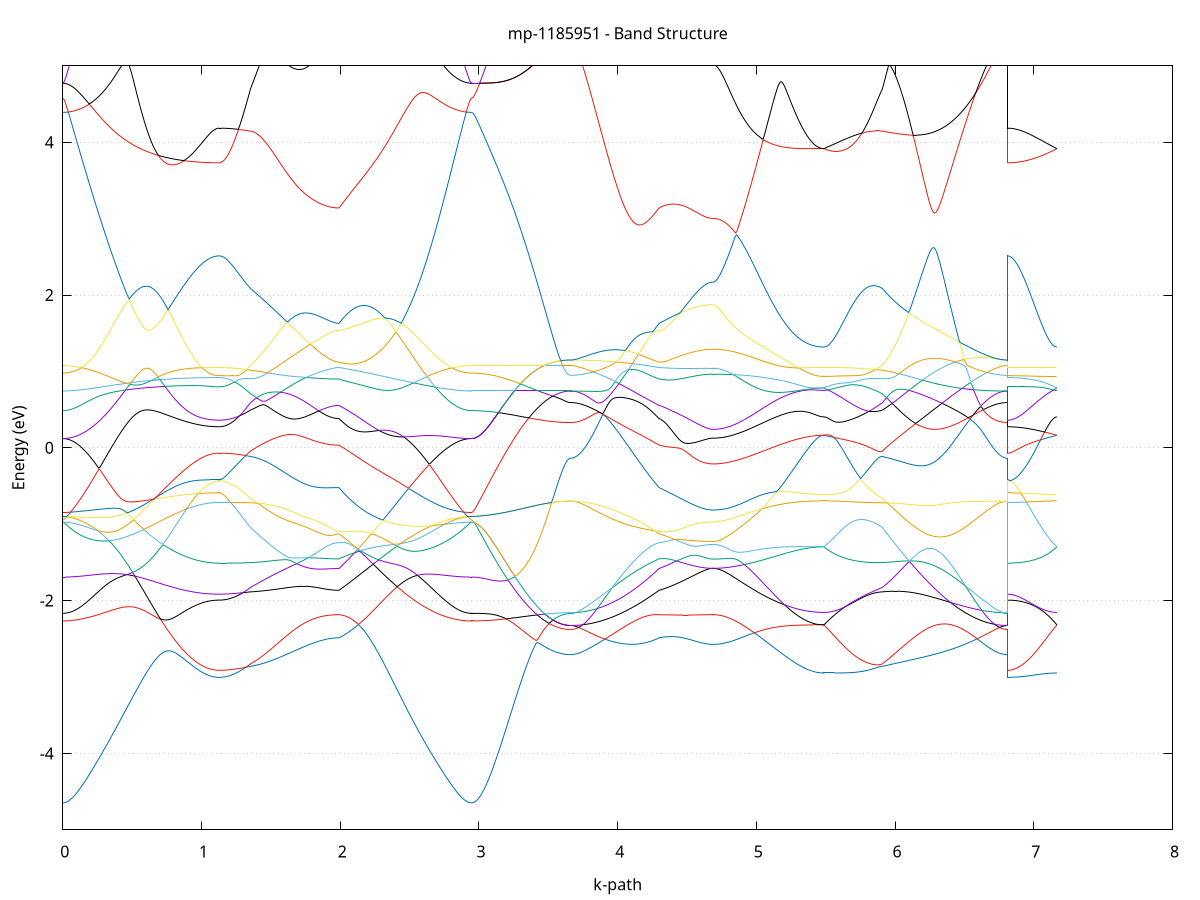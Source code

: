 set title 'mp-1185951 - Band Structure'
set xlabel 'k-path'
set ylabel 'Energy (eV)'
set grid y
set yrange [-5:5]
set terminal png size 800,600
set output 'mp-1185951_bands_gnuplot.png'
plot '-' using 1:2 with lines notitle, '-' using 1:2 with lines notitle, '-' using 1:2 with lines notitle, '-' using 1:2 with lines notitle, '-' using 1:2 with lines notitle, '-' using 1:2 with lines notitle, '-' using 1:2 with lines notitle, '-' using 1:2 with lines notitle, '-' using 1:2 with lines notitle, '-' using 1:2 with lines notitle, '-' using 1:2 with lines notitle, '-' using 1:2 with lines notitle, '-' using 1:2 with lines notitle, '-' using 1:2 with lines notitle, '-' using 1:2 with lines notitle, '-' using 1:2 with lines notitle, '-' using 1:2 with lines notitle, '-' using 1:2 with lines notitle, '-' using 1:2 with lines notitle, '-' using 1:2 with lines notitle, '-' using 1:2 with lines notitle, '-' using 1:2 with lines notitle, '-' using 1:2 with lines notitle, '-' using 1:2 with lines notitle, '-' using 1:2 with lines notitle, '-' using 1:2 with lines notitle, '-' using 1:2 with lines notitle, '-' using 1:2 with lines notitle, '-' using 1:2 with lines notitle, '-' using 1:2 with lines notitle, '-' using 1:2 with lines notitle, '-' using 1:2 with lines notitle, '-' using 1:2 with lines notitle, '-' using 1:2 with lines notitle, '-' using 1:2 with lines notitle, '-' using 1:2 with lines notitle, '-' using 1:2 with lines notitle, '-' using 1:2 with lines notitle, '-' using 1:2 with lines notitle, '-' using 1:2 with lines notitle, '-' using 1:2 with lines notitle, '-' using 1:2 with lines notitle, '-' using 1:2 with lines notitle, '-' using 1:2 with lines notitle, '-' using 1:2 with lines notitle, '-' using 1:2 with lines notitle, '-' using 1:2 with lines notitle, '-' using 1:2 with lines notitle, '-' using 1:2 with lines notitle, '-' using 1:2 with lines notitle, '-' using 1:2 with lines notitle, '-' using 1:2 with lines notitle, '-' using 1:2 with lines notitle, '-' using 1:2 with lines notitle, '-' using 1:2 with lines notitle, '-' using 1:2 with lines notitle, '-' using 1:2 with lines notitle, '-' using 1:2 with lines notitle, '-' using 1:2 with lines notitle, '-' using 1:2 with lines notitle, '-' using 1:2 with lines notitle, '-' using 1:2 with lines notitle, '-' using 1:2 with lines notitle, '-' using 1:2 with lines notitle
0.000000 -48.849182
0.009979 -48.849182
0.019958 -48.849082
0.029937 -48.849082
0.039916 -48.849082
0.049895 -48.849082
0.059873 -48.849082
0.069852 -48.848982
0.079831 -48.848982
0.089810 -48.848982
0.099789 -48.848882
0.109768 -48.848882
0.119747 -48.848782
0.129726 -48.848682
0.139705 -48.848682
0.149684 -48.848582
0.159663 -48.848482
0.169642 -48.848382
0.179620 -48.848382
0.189599 -48.848282
0.199578 -48.848182
0.209557 -48.848082
0.219536 -48.847982
0.229515 -48.847882
0.239494 -48.847782
0.249473 -48.847682
0.259452 -48.847582
0.269431 -48.847382
0.279410 -48.847282
0.289389 -48.847182
0.299367 -48.846982
0.309346 -48.846882
0.319325 -48.846782
0.329304 -48.846582
0.339283 -48.846482
0.349262 -48.846382
0.359241 -48.846182
0.369220 -48.846082
0.379199 -48.845882
0.389178 -48.845682
0.399157 -48.845582
0.409136 -48.845382
0.419114 -48.845282
0.429093 -48.845082
0.439072 -48.844882
0.449051 -48.844782
0.459030 -48.844582
0.469009 -48.844382
0.478988 -48.844282
0.488967 -48.844082
0.498946 -48.843882
0.508925 -48.843682
0.518904 -48.843582
0.528883 -48.843382
0.538861 -48.843182
0.548840 -48.842982
0.558819 -48.842882
0.568798 -48.842682
0.578777 -48.842482
0.588756 -48.842282
0.598735 -48.842082
0.608714 -48.841982
0.618693 -48.841782
0.628672 -48.841582
0.638651 -48.841382
0.648630 -48.841282
0.658608 -48.841082
0.668587 -48.840882
0.678566 -48.840782
0.688545 -48.840582
0.698524 -48.840382
0.708503 -48.840282
0.718482 -48.840082
0.728461 -48.839882
0.738440 -48.839782
0.748419 -48.839582
0.758398 -48.839482
0.768377 -48.839282
0.778355 -48.839182
0.788334 -48.838982
0.798313 -48.838882
0.808292 -48.838682
0.818271 -48.838582
0.828250 -48.838482
0.838229 -48.838282
0.848208 -48.838182
0.858187 -48.838082
0.868166 -48.837982
0.878145 -48.837782
0.888124 -48.837682
0.898102 -48.837582
0.908081 -48.837482
0.918060 -48.837382
0.928039 -48.837282
0.938018 -48.837182
0.947997 -48.837082
0.957976 -48.837082
0.967955 -48.836982
0.977934 -48.836882
0.987913 -48.836782
0.997892 -48.836782
1.007871 -48.836882
1.017849 -48.836982
1.027828 -48.836982
1.037807 -48.836982
1.047786 -48.837082
1.057765 -48.837082
1.067744 -48.837082
1.077723 -48.837182
1.087702 -48.837182
1.097681 -48.837182
1.107660 -48.837182
1.117639 -48.837182
1.127618 -48.837182
1.127618 -48.837182
1.137418 -48.837182
1.147218 -48.837182
1.157019 -48.837282
1.166819 -48.837282
1.176620 -48.837282
1.186420 -48.837282
1.196220 -48.837282
1.206021 -48.837382
1.215821 -48.837382
1.225622 -48.837382
1.235422 -48.837482
1.245222 -48.837482
1.255023 -48.837582
1.264823 -48.837682
1.274624 -48.837682
1.284424 -48.837782
1.294225 -48.837882
1.304025 -48.837882
1.313825 -48.837982
1.323626 -48.838082
1.333426 -48.838182
1.343227 -48.838182
1.353027 -48.838282
1.353027 -48.838282
1.362995 -48.838382
1.372963 -48.838482
1.382931 -48.838482
1.392899 -48.838582
1.402867 -48.838682
1.412836 -48.838682
1.422804 -48.838782
1.432772 -48.838882
1.442740 -48.838882
1.452708 -48.838982
1.462676 -48.838982
1.472644 -48.839082
1.482612 -48.839182
1.492580 -48.839182
1.502548 -48.839282
1.512516 -48.839282
1.522484 -48.839382
1.532453 -48.839382
1.542421 -48.839482
1.552389 -48.839482
1.562357 -48.839582
1.572325 -48.839582
1.582293 -48.839682
1.592261 -48.839682
1.602229 -48.839782
1.612197 -48.839782
1.622165 -48.839882
1.632133 -48.839882
1.642101 -48.839982
1.652070 -48.839982
1.662038 -48.840082
1.672006 -48.840082
1.681974 -48.840082
1.691942 -48.840182
1.701910 -48.840182
1.711878 -48.840282
1.721846 -48.840282
1.731814 -48.840282
1.741782 -48.840382
1.751750 -48.840382
1.761718 -48.840382
1.771687 -48.840482
1.781655 -48.840482
1.791623 -48.840482
1.801591 -48.840482
1.811559 -48.840482
1.821527 -48.840582
1.831495 -48.840582
1.841463 -48.840582
1.851431 -48.840582
1.861399 -48.840682
1.871367 -48.840682
1.881335 -48.840682
1.891304 -48.840682
1.901272 -48.840682
1.911240 -48.840682
1.921208 -48.840682
1.931176 -48.840682
1.941144 -48.840682
1.951112 -48.840782
1.961080 -48.840782
1.971048 -48.840782
1.981016 -48.840782
1.990984 -48.840782
1.990984 -48.840782
2.000950 -48.840482
2.010916 -48.840282
2.020882 -48.840082
2.030848 -48.839882
2.040814 -48.839682
2.050780 -48.839382
2.060746 -48.839182
2.070712 -48.838982
2.080678 -48.838782
2.090644 -48.838482
2.100610 -48.838282
2.110576 -48.838082
2.120542 -48.837782
2.130508 -48.837582
2.140474 -48.837382
2.150440 -48.837082
2.160406 -48.836882
2.170372 -48.837182
2.180338 -48.837382
2.190304 -48.837682
2.200270 -48.837882
2.210236 -48.838082
2.220202 -48.838382
2.230168 -48.838582
2.240134 -48.838782
2.250100 -48.839082
2.260066 -48.839282
2.270032 -48.839582
2.279998 -48.839782
2.289964 -48.839982
2.299930 -48.840182
2.309896 -48.840482
2.319862 -48.840682
2.329828 -48.840882
2.339794 -48.841182
2.349760 -48.841382
2.359726 -48.841582
2.369692 -48.841782
2.379658 -48.841982
2.389624 -48.842282
2.399590 -48.842482
2.409556 -48.842682
2.419522 -48.842882
2.429488 -48.843082
2.439454 -48.843282
2.449420 -48.843482
2.459386 -48.843682
2.469352 -48.843882
2.479318 -48.844082
2.489284 -48.844282
2.499250 -48.844482
2.509216 -48.844682
2.519182 -48.844882
2.529148 -48.845082
2.539114 -48.845182
2.549080 -48.845382
2.559046 -48.845582
2.569012 -48.845782
2.578978 -48.845882
2.588944 -48.846082
2.598910 -48.846282
2.608876 -48.846382
2.618842 -48.846582
2.628807 -48.846682
2.638773 -48.846882
2.648739 -48.846982
2.658705 -48.847082
2.668671 -48.847282
2.678637 -48.847382
2.688603 -48.847482
2.698569 -48.847682
2.708535 -48.847782
2.718501 -48.847882
2.728467 -48.847982
2.738433 -48.848082
2.748399 -48.848182
2.758365 -48.848282
2.768331 -48.848382
2.778297 -48.848382
2.788263 -48.848482
2.798229 -48.848582
2.808195 -48.848682
2.818161 -48.848682
2.828127 -48.848782
2.838093 -48.848882
2.848059 -48.848882
2.858025 -48.848982
2.867991 -48.848982
2.877957 -48.848982
2.887923 -48.849082
2.897889 -48.849082
2.907855 -48.849082
2.917821 -48.849082
2.927787 -48.849082
2.937753 -48.849182
2.947719 -48.849182
2.947719 -48.849182
2.957622 -48.849182
2.967524 -48.849182
2.977427 -48.849182
2.987329 -48.849182
2.997232 -48.849182
3.007135 -48.849082
3.017037 -48.849082
3.026940 -48.849082
3.036842 -48.849082
3.046745 -48.849082
3.056648 -48.849082
3.066550 -48.849082
3.076453 -48.849082
3.086356 -48.849082
3.096258 -48.849082
3.106161 -48.849082
3.116063 -48.849082
3.125966 -48.849082
3.135869 -48.849082
3.145771 -48.849082
3.155674 -48.849082
3.165576 -48.849082
3.175479 -48.849082
3.185382 -48.849082
3.195284 -48.849082
3.205187 -48.849082
3.215089 -48.849082
3.224992 -48.848982
3.234895 -48.848982
3.244797 -48.848982
3.254700 -48.848982
3.264602 -48.848982
3.274505 -48.848982
3.284408 -48.848982
3.294310 -48.848982
3.304213 -48.848982
3.314115 -48.848982
3.324018 -48.848982
3.333921 -48.848982
3.343823 -48.848982
3.353726 -48.848982
3.363629 -48.848882
3.373531 -48.848882
3.383434 -48.848882
3.393336 -48.848882
3.403239 -48.848882
3.413142 -48.848882
3.423044 -48.848882
3.432947 -48.848882
3.442849 -48.848882
3.452752 -48.848882
3.462655 -48.848882
3.472557 -48.848882
3.482460 -48.848882
3.492362 -48.848882
3.502265 -48.848882
3.512168 -48.848782
3.522070 -48.848782
3.531973 -48.848782
3.541875 -48.848782
3.551778 -48.848782
3.561681 -48.848782
3.571583 -48.848782
3.581486 -48.848782
3.591388 -48.848782
3.601291 -48.848782
3.611194 -48.848782
3.621096 -48.848782
3.630999 -48.848782
3.640901 -48.848782
3.650804 -48.848782
3.660707 -48.848782
3.660707 -48.848782
3.670675 -48.848782
3.680643 -48.848782
3.690611 -48.848782
3.700579 -48.848782
3.710547 -48.848782
3.720515 -48.848682
3.730483 -48.848682
3.740451 -48.848682
3.750419 -48.848582
3.760388 -48.848582
3.770356 -48.848482
3.780324 -48.848482
3.790292 -48.848382
3.800260 -48.848382
3.810228 -48.848282
3.820196 -48.848282
3.830164 -48.848182
3.840132 -48.848082
3.850100 -48.847982
3.860068 -48.847882
3.870036 -48.847782
3.880005 -48.847782
3.889973 -48.847682
3.899941 -48.847582
3.909909 -48.847382
3.919877 -48.847282
3.929845 -48.847182
3.939813 -48.847082
3.949781 -48.846982
3.959749 -48.846882
3.969717 -48.846682
3.979685 -48.846582
3.989653 -48.846482
3.999622 -48.846282
4.009590 -48.846182
4.019558 -48.845982
4.029526 -48.845882
4.039494 -48.845682
4.049462 -48.845582
4.059430 -48.845382
4.069398 -48.845282
4.079366 -48.845082
4.089334 -48.844882
4.099302 -48.844682
4.109270 -48.844582
4.119239 -48.844382
4.129207 -48.844182
4.139175 -48.843982
4.149143 -48.843782
4.159111 -48.843682
4.169079 -48.843482
4.179047 -48.843282
4.189015 -48.843082
4.198983 -48.842882
4.208951 -48.842682
4.218919 -48.842482
4.228888 -48.842282
4.238856 -48.841982
4.248824 -48.841782
4.258792 -48.841582
4.268760 -48.841382
4.278728 -48.841182
4.288696 -48.840982
4.298664 -48.840782
4.298664 -48.840782
4.308427 -48.840682
4.318189 -48.840582
4.327952 -48.840482
4.337714 -48.840382
4.347477 -48.840282
4.357240 -48.840182
4.367002 -48.840082
4.376765 -48.839982
4.386527 -48.839982
4.396290 -48.839882
4.406052 -48.839782
4.415815 -48.839682
4.425578 -48.839582
4.435340 -48.839482
4.445103 -48.839382
4.454865 -48.839282
4.464628 -48.839182
4.474390 -48.839082
4.484153 -48.838982
4.493916 -48.838882
4.503678 -48.838782
4.513441 -48.838682
4.523203 -48.838582
4.532966 -48.838482
4.542728 -48.838382
4.552491 -48.838382
4.562254 -48.838282
4.572016 -48.838182
4.581779 -48.838082
4.591541 -48.837982
4.601304 -48.837882
4.611066 -48.837782
4.620829 -48.837682
4.630592 -48.837582
4.640354 -48.837482
4.650117 -48.837382
4.659879 -48.837282
4.669642 -48.837182
4.679404 -48.837182
4.689167 -48.837082
4.689167 -48.837082
4.699134 -48.837082
4.709101 -48.837082
4.719068 -48.837082
4.729034 -48.837082
4.739001 -48.837082
4.748968 -48.837082
4.758935 -48.837082
4.768902 -48.837082
4.778868 -48.837082
4.788835 -48.837082
4.798802 -48.837082
4.808769 -48.837082
4.818736 -48.837082
4.828703 -48.837082
4.838669 -48.837082
4.848636 -48.837082
4.858603 -48.837082
4.868570 -48.837082
4.878537 -48.837082
4.888504 -48.837082
4.898470 -48.837082
4.908437 -48.837082
4.918404 -48.837082
4.928371 -48.837082
4.938338 -48.837082
4.948305 -48.837082
4.958271 -48.837082
4.968238 -48.836982
4.978205 -48.836982
4.988172 -48.836982
4.998139 -48.836982
5.008105 -48.836982
5.018072 -48.836982
5.028039 -48.836982
5.038006 -48.836982
5.047973 -48.836982
5.057940 -48.836982
5.067906 -48.836982
5.077873 -48.836982
5.087840 -48.836982
5.097807 -48.836982
5.107774 -48.836982
5.117741 -48.836882
5.127707 -48.836882
5.137674 -48.836882
5.147641 -48.836882
5.157608 -48.836882
5.167575 -48.836882
5.177541 -48.836882
5.187508 -48.836882
5.197475 -48.836882
5.207442 -48.836882
5.217409 -48.836882
5.227376 -48.836882
5.237342 -48.836882
5.247309 -48.836882
5.257276 -48.836882
5.267243 -48.836882
5.277210 -48.836782
5.287177 -48.836782
5.297143 -48.836782
5.307110 -48.836782
5.317077 -48.836782
5.327044 -48.836782
5.337011 -48.836782
5.346978 -48.836782
5.356944 -48.836782
5.366911 -48.836782
5.376878 -48.836782
5.386845 -48.836782
5.396812 -48.836782
5.406778 -48.836782
5.416745 -48.836782
5.426712 -48.836782
5.436679 -48.836782
5.446646 -48.836782
5.456613 -48.836782
5.466579 -48.836782
5.476546 -48.836782
5.486513 -48.836782
5.486513 -48.836782
5.496322 -48.836782
5.506131 -48.836782
5.515939 -48.836782
5.525748 -48.836882
5.535557 -48.836882
5.545366 -48.836882
5.555175 -48.836882
5.564984 -48.836982
5.574792 -48.836982
5.584601 -48.836982
5.594410 -48.836982
5.604219 -48.837082
5.614028 -48.837082
5.623836 -48.837082
5.633645 -48.837182
5.643454 -48.837182
5.653263 -48.837182
5.663072 -48.837282
5.672880 -48.837282
5.682689 -48.837282
5.692498 -48.837382
5.702307 -48.837382
5.712116 -48.837482
5.721924 -48.837482
5.731733 -48.837482
5.741542 -48.837582
5.751351 -48.837582
5.761160 -48.837582
5.770968 -48.837682
5.780777 -48.837682
5.790586 -48.837782
5.800395 -48.837782
5.810204 -48.837882
5.820013 -48.837882
5.829821 -48.837982
5.839630 -48.837982
5.849439 -48.837982
5.859248 -48.838082
5.869057 -48.838182
5.878865 -48.838182
5.888674 -48.838182
5.898483 -48.838282
5.908292 -48.838282
5.908292 -48.838282
5.918206 -48.838382
5.928121 -48.838482
5.938035 -48.838582
5.947949 -48.838682
5.957864 -48.838882
5.967778 -48.838982
5.977692 -48.839082
5.987607 -48.839182
5.997521 -48.839282
6.007436 -48.839382
6.017350 -48.839582
6.027264 -48.839682
6.037179 -48.839782
6.047093 -48.839982
6.057007 -48.840082
6.066922 -48.840182
6.076836 -48.840382
6.086751 -48.840482
6.096665 -48.840682
6.106579 -48.840782
6.116494 -48.840982
6.126408 -48.841082
6.136322 -48.841282
6.146237 -48.841382
6.156151 -48.841582
6.166066 -48.841682
6.175980 -48.841882
6.185894 -48.842082
6.195809 -48.842182
6.205723 -48.842382
6.215637 -48.842482
6.225552 -48.842682
6.235466 -48.842882
6.245381 -48.842982
6.255295 -48.843182
6.265209 -48.843282
6.275124 -48.843482
6.285038 -48.843682
6.294952 -48.843782
6.304867 -48.843982
6.314781 -48.844082
6.324696 -48.844282
6.334610 -48.844382
6.344524 -48.844582
6.354439 -48.844682
6.364353 -48.844882
6.374267 -48.844982
6.384182 -48.845182
6.394096 -48.845282
6.404011 -48.845482
6.413925 -48.845582
6.423839 -48.845782
6.433754 -48.845882
6.443668 -48.845982
6.453582 -48.846182
6.463497 -48.846282
6.473411 -48.846382
6.483325 -48.846582
6.493240 -48.846682
6.503154 -48.846782
6.513069 -48.846882
6.522983 -48.847082
6.532897 -48.847182
6.542812 -48.847282
6.552726 -48.847382
6.562640 -48.847482
6.572555 -48.847582
6.582469 -48.847682
6.592384 -48.847782
6.602298 -48.847882
6.612212 -48.847982
6.622127 -48.847982
6.632041 -48.848082
6.641955 -48.848182
6.651870 -48.848282
6.661784 -48.848282
6.671699 -48.848382
6.681613 -48.848382
6.691527 -48.848482
6.701442 -48.848582
6.711356 -48.848582
6.721270 -48.848582
6.731185 -48.848682
6.741099 -48.848682
6.751014 -48.848682
6.760928 -48.848782
6.770842 -48.848782
6.780757 -48.848782
6.790671 -48.848782
6.800585 -48.848782
6.810500 -48.848782
6.810500 -48.837182
6.820402 -48.837182
6.830305 -48.837182
6.840208 -48.837182
6.850110 -48.837182
6.860013 -48.837182
6.869915 -48.837182
6.879818 -48.837182
6.889721 -48.837182
6.899623 -48.837182
6.909526 -48.837182
6.919428 -48.837182
6.929331 -48.837182
6.939234 -48.837182
6.949136 -48.837182
6.959039 -48.837082
6.968942 -48.837082
6.978844 -48.837082
6.988747 -48.837082
6.998649 -48.837082
7.008552 -48.837082
7.018455 -48.837082
7.028357 -48.837082
7.038260 -48.836982
7.048162 -48.836982
7.058065 -48.836982
7.067968 -48.836982
7.077870 -48.836982
7.087773 -48.836882
7.097675 -48.836882
7.107578 -48.836882
7.117481 -48.836882
7.127383 -48.836882
7.137286 -48.836782
7.147188 -48.836782
7.157091 -48.836782
7.166994 -48.836782
e
0.000000 -48.825182
0.009979 -48.825182
0.019958 -48.825182
0.029937 -48.825282
0.039916 -48.825282
0.049895 -48.825282
0.059873 -48.825282
0.069852 -48.825382
0.079831 -48.825382
0.089810 -48.825382
0.099789 -48.825482
0.109768 -48.825482
0.119747 -48.825582
0.129726 -48.825582
0.139705 -48.825682
0.149684 -48.825782
0.159663 -48.825782
0.169642 -48.825882
0.179620 -48.825982
0.189599 -48.826082
0.199578 -48.826082
0.209557 -48.826182
0.219536 -48.826282
0.229515 -48.826382
0.239494 -48.826482
0.249473 -48.826582
0.259452 -48.826682
0.269431 -48.826882
0.279410 -48.826982
0.289389 -48.827082
0.299367 -48.827182
0.309346 -48.827282
0.319325 -48.827482
0.329304 -48.827582
0.339283 -48.827682
0.349262 -48.827882
0.359241 -48.827982
0.369220 -48.828182
0.379199 -48.828282
0.389178 -48.828382
0.399157 -48.828582
0.409136 -48.828682
0.419114 -48.828882
0.429093 -48.829082
0.439072 -48.829182
0.449051 -48.829382
0.459030 -48.829482
0.469009 -48.829682
0.478988 -48.829782
0.488967 -48.829982
0.498946 -48.830182
0.508925 -48.830282
0.518904 -48.830482
0.528883 -48.830682
0.538861 -48.830782
0.548840 -48.830982
0.558819 -48.831182
0.568798 -48.831282
0.578777 -48.831482
0.588756 -48.831682
0.598735 -48.831782
0.608714 -48.831982
0.618693 -48.832182
0.628672 -48.832282
0.638651 -48.832482
0.648630 -48.832682
0.658608 -48.832782
0.668587 -48.832982
0.678566 -48.833082
0.688545 -48.833282
0.698524 -48.833382
0.708503 -48.833582
0.718482 -48.833682
0.728461 -48.833882
0.738440 -48.833982
0.748419 -48.834182
0.758398 -48.834282
0.768377 -48.834482
0.778355 -48.834582
0.788334 -48.834782
0.798313 -48.834882
0.808292 -48.834982
0.818271 -48.835082
0.828250 -48.835282
0.838229 -48.835382
0.848208 -48.835482
0.858187 -48.835582
0.868166 -48.835682
0.878145 -48.835882
0.888124 -48.835982
0.898102 -48.836082
0.908081 -48.836182
0.918060 -48.836182
0.928039 -48.836282
0.938018 -48.836382
0.947997 -48.836482
0.957976 -48.836582
0.967955 -48.836582
0.977934 -48.836682
0.987913 -48.836782
0.997892 -48.836782
1.007871 -48.836682
1.017849 -48.836682
1.027828 -48.836582
1.037807 -48.836582
1.047786 -48.836482
1.057765 -48.836482
1.067744 -48.836382
1.077723 -48.836382
1.087702 -48.836382
1.097681 -48.836382
1.107660 -48.836382
1.117639 -48.836382
1.127618 -48.836282
1.127618 -48.836282
1.137418 -48.836382
1.147218 -48.836382
1.157019 -48.836282
1.166819 -48.836282
1.176620 -48.836282
1.186420 -48.836282
1.196220 -48.836282
1.206021 -48.836182
1.215821 -48.836182
1.225622 -48.836082
1.235422 -48.836082
1.245222 -48.836082
1.255023 -48.835982
1.264823 -48.835882
1.274624 -48.835882
1.284424 -48.835782
1.294225 -48.835782
1.304025 -48.835682
1.313825 -48.835582
1.323626 -48.835482
1.333426 -48.835382
1.343227 -48.835382
1.353027 -48.835282
1.353027 -48.835282
1.362995 -48.835182
1.372963 -48.835082
1.382931 -48.835082
1.392899 -48.834982
1.402867 -48.834882
1.412836 -48.834882
1.422804 -48.834782
1.432772 -48.834782
1.442740 -48.834682
1.452708 -48.834582
1.462676 -48.834582
1.472644 -48.834482
1.482612 -48.834482
1.492580 -48.834382
1.502548 -48.834382
1.512516 -48.834282
1.522484 -48.834282
1.532453 -48.834182
1.542421 -48.834082
1.552389 -48.834082
1.562357 -48.833982
1.572325 -48.833982
1.582293 -48.833982
1.592261 -48.833882
1.602229 -48.833882
1.612197 -48.833782
1.622165 -48.833782
1.632133 -48.833682
1.642101 -48.833682
1.652070 -48.833682
1.662038 -48.833582
1.672006 -48.833582
1.681974 -48.833482
1.691942 -48.833482
1.701910 -48.833482
1.711878 -48.833382
1.721846 -48.833382
1.731814 -48.833382
1.741782 -48.833382
1.751750 -48.833282
1.761718 -48.833282
1.771687 -48.833282
1.781655 -48.833182
1.791623 -48.833182
1.801591 -48.833182
1.811559 -48.833182
1.821527 -48.833182
1.831495 -48.833082
1.841463 -48.833082
1.851431 -48.833082
1.861399 -48.833082
1.871367 -48.833082
1.881335 -48.833082
1.891304 -48.832982
1.901272 -48.832982
1.911240 -48.832982
1.921208 -48.832982
1.931176 -48.832982
1.941144 -48.832982
1.951112 -48.832982
1.961080 -48.832982
1.971048 -48.832982
1.981016 -48.832982
1.990984 -48.832982
1.990984 -48.832982
2.000950 -48.833182
2.010916 -48.833382
2.020882 -48.833682
2.030848 -48.833882
2.040814 -48.834082
2.050780 -48.834282
2.060746 -48.834582
2.070712 -48.834782
2.080678 -48.834982
2.090644 -48.835282
2.100610 -48.835482
2.110576 -48.835682
2.120542 -48.835982
2.130508 -48.836182
2.140474 -48.836482
2.150440 -48.836682
2.160406 -48.836882
2.170372 -48.836682
2.180338 -48.836382
2.190304 -48.836182
2.200270 -48.835982
2.210236 -48.835682
2.220202 -48.835482
2.230168 -48.835282
2.240134 -48.835082
2.250100 -48.834782
2.260066 -48.834582
2.270032 -48.834382
2.279998 -48.834182
2.289964 -48.833882
2.299930 -48.833682
2.309896 -48.833482
2.319862 -48.833282
2.329828 -48.832982
2.339794 -48.832782
2.349760 -48.832582
2.359726 -48.832382
2.369692 -48.832182
2.379658 -48.831982
2.389624 -48.831782
2.399590 -48.831582
2.409556 -48.831382
2.419522 -48.831082
2.429488 -48.830882
2.439454 -48.830782
2.449420 -48.830582
2.459386 -48.830382
2.469352 -48.830182
2.479318 -48.829982
2.489284 -48.829782
2.499250 -48.829582
2.509216 -48.829382
2.519182 -48.829282
2.529148 -48.829082
2.539114 -48.828882
2.549080 -48.828682
2.559046 -48.828582
2.569012 -48.828382
2.578978 -48.828282
2.588944 -48.828082
2.598910 -48.827982
2.608876 -48.827782
2.618842 -48.827682
2.628807 -48.827482
2.638773 -48.827382
2.648739 -48.827282
2.658705 -48.827082
2.668671 -48.826982
2.678637 -48.826882
2.688603 -48.826782
2.698569 -48.826682
2.708535 -48.826482
2.718501 -48.826382
2.728467 -48.826282
2.738433 -48.826182
2.748399 -48.826182
2.758365 -48.826082
2.768331 -48.825982
2.778297 -48.825882
2.788263 -48.825782
2.798229 -48.825782
2.808195 -48.825682
2.818161 -48.825582
2.828127 -48.825582
2.838093 -48.825482
2.848059 -48.825482
2.858025 -48.825382
2.867991 -48.825382
2.877957 -48.825282
2.887923 -48.825282
2.897889 -48.825282
2.907855 -48.825282
2.917821 -48.825282
2.927787 -48.825182
2.937753 -48.825182
2.947719 -48.825182
2.947719 -48.825182
2.957622 -48.825182
2.967524 -48.825182
2.977427 -48.825182
2.987329 -48.825182
2.997232 -48.825182
3.007135 -48.825182
3.017037 -48.825182
3.026940 -48.825182
3.036842 -48.825182
3.046745 -48.825182
3.056648 -48.825182
3.066550 -48.825182
3.076453 -48.825182
3.086356 -48.825182
3.096258 -48.825182
3.106161 -48.825182
3.116063 -48.825182
3.125966 -48.825182
3.135869 -48.825182
3.145771 -48.825182
3.155674 -48.825182
3.165576 -48.825182
3.175479 -48.825182
3.185382 -48.825182
3.195284 -48.825182
3.205187 -48.825082
3.215089 -48.825082
3.224992 -48.825082
3.234895 -48.825082
3.244797 -48.825082
3.254700 -48.825082
3.264602 -48.825082
3.274505 -48.825082
3.284408 -48.825082
3.294310 -48.825082
3.304213 -48.825082
3.314115 -48.825082
3.324018 -48.825082
3.333921 -48.825082
3.343823 -48.824982
3.353726 -48.824982
3.363629 -48.824982
3.373531 -48.824982
3.383434 -48.824982
3.393336 -48.824982
3.403239 -48.824982
3.413142 -48.824982
3.423044 -48.824982
3.432947 -48.824882
3.442849 -48.824882
3.452752 -48.824882
3.462655 -48.824882
3.472557 -48.824882
3.482460 -48.824882
3.492362 -48.824882
3.502265 -48.824882
3.512168 -48.824882
3.522070 -48.824882
3.531973 -48.824882
3.541875 -48.824882
3.551778 -48.824882
3.561681 -48.824882
3.571583 -48.824882
3.581486 -48.824882
3.591388 -48.824882
3.601291 -48.824882
3.611194 -48.824882
3.621096 -48.824882
3.630999 -48.824882
3.640901 -48.824882
3.650804 -48.824882
3.660707 -48.824882
3.660707 -48.824882
3.670675 -48.824882
3.680643 -48.824882
3.690611 -48.824882
3.700579 -48.824882
3.710547 -48.824982
3.720515 -48.824982
3.730483 -48.824982
3.740451 -48.824982
3.750419 -48.825082
3.760388 -48.825082
3.770356 -48.825182
3.780324 -48.825182
3.790292 -48.825282
3.800260 -48.825282
3.810228 -48.825382
3.820196 -48.825482
3.830164 -48.825482
3.840132 -48.825582
3.850100 -48.825682
3.860068 -48.825782
3.870036 -48.825882
3.880005 -48.825982
3.889973 -48.826082
3.899941 -48.826182
3.909909 -48.826282
3.919877 -48.826382
3.929845 -48.826482
3.939813 -48.826582
3.949781 -48.826682
3.959749 -48.826882
3.969717 -48.826982
3.979685 -48.827082
3.989653 -48.827182
3.999622 -48.827382
4.009590 -48.827482
4.019558 -48.827682
4.029526 -48.827782
4.039494 -48.827982
4.049462 -48.828082
4.059430 -48.828282
4.069398 -48.828382
4.079366 -48.828582
4.089334 -48.828782
4.099302 -48.828982
4.109270 -48.829082
4.119239 -48.829282
4.129207 -48.829482
4.139175 -48.829682
4.149143 -48.829882
4.159111 -48.830082
4.169079 -48.830282
4.179047 -48.830382
4.189015 -48.830682
4.198983 -48.830882
4.208951 -48.831082
4.218919 -48.831282
4.228888 -48.831482
4.238856 -48.831682
4.248824 -48.831882
4.258792 -48.832082
4.268760 -48.832282
4.278728 -48.832482
4.288696 -48.832782
4.298664 -48.832982
4.298664 -48.832982
4.308427 -48.833082
4.318189 -48.833182
4.327952 -48.833282
4.337714 -48.833282
4.347477 -48.833382
4.357240 -48.833482
4.367002 -48.833582
4.376765 -48.833682
4.386527 -48.833782
4.396290 -48.833882
4.406052 -48.833982
4.415815 -48.834082
4.425578 -48.834182
4.435340 -48.834282
4.445103 -48.834382
4.454865 -48.834482
4.464628 -48.834582
4.474390 -48.834682
4.484153 -48.834782
4.493916 -48.834882
4.503678 -48.834982
4.513441 -48.835082
4.523203 -48.835182
4.532966 -48.835282
4.542728 -48.835382
4.552491 -48.835482
4.562254 -48.835582
4.572016 -48.835682
4.581779 -48.835782
4.591541 -48.835882
4.601304 -48.835982
4.611066 -48.836082
4.620829 -48.836182
4.630592 -48.836282
4.640354 -48.836382
4.650117 -48.836482
4.659879 -48.836482
4.669642 -48.836582
4.679404 -48.836682
4.689167 -48.836682
4.689167 -48.836682
4.699134 -48.836682
4.709101 -48.836682
4.719068 -48.836682
4.729034 -48.836682
4.739001 -48.836682
4.748968 -48.836682
4.758935 -48.836682
4.768902 -48.836682
4.778868 -48.836682
4.788835 -48.836682
4.798802 -48.836682
4.808769 -48.836682
4.818736 -48.836682
4.828703 -48.836682
4.838669 -48.836682
4.848636 -48.836682
4.858603 -48.836682
4.868570 -48.836682
4.878537 -48.836682
4.888504 -48.836682
4.898470 -48.836682
4.908437 -48.836682
4.918404 -48.836682
4.928371 -48.836682
4.938338 -48.836682
4.948305 -48.836682
4.958271 -48.836682
4.968238 -48.836682
4.978205 -48.836682
4.988172 -48.836682
4.998139 -48.836682
5.008105 -48.836682
5.018072 -48.836682
5.028039 -48.836682
5.038006 -48.836682
5.047973 -48.836682
5.057940 -48.836682
5.067906 -48.836682
5.077873 -48.836682
5.087840 -48.836682
5.097807 -48.836682
5.107774 -48.836682
5.117741 -48.836682
5.127707 -48.836782
5.137674 -48.836782
5.147641 -48.836782
5.157608 -48.836782
5.167575 -48.836782
5.177541 -48.836782
5.187508 -48.836782
5.197475 -48.836782
5.207442 -48.836782
5.217409 -48.836782
5.227376 -48.836782
5.237342 -48.836782
5.247309 -48.836782
5.257276 -48.836782
5.267243 -48.836782
5.277210 -48.836782
5.287177 -48.836782
5.297143 -48.836782
5.307110 -48.836782
5.317077 -48.836782
5.327044 -48.836782
5.337011 -48.836782
5.346978 -48.836782
5.356944 -48.836782
5.366911 -48.836782
5.376878 -48.836782
5.386845 -48.836782
5.396812 -48.836782
5.406778 -48.836782
5.416745 -48.836782
5.426712 -48.836782
5.436679 -48.836782
5.446646 -48.836782
5.456613 -48.836782
5.466579 -48.836782
5.476546 -48.836782
5.486513 -48.836782
5.486513 -48.836782
5.496322 -48.836782
5.506131 -48.836782
5.515939 -48.836682
5.525748 -48.836682
5.535557 -48.836682
5.545366 -48.836682
5.555175 -48.836582
5.564984 -48.836582
5.574792 -48.836582
5.584601 -48.836582
5.594410 -48.836482
5.604219 -48.836482
5.614028 -48.836482
5.623836 -48.836482
5.633645 -48.836382
5.643454 -48.836382
5.653263 -48.836382
5.663072 -48.836282
5.672880 -48.836282
5.682689 -48.836282
5.692498 -48.836182
5.702307 -48.836182
5.712116 -48.836182
5.721924 -48.836082
5.731733 -48.836082
5.741542 -48.835982
5.751351 -48.835982
5.761160 -48.835982
5.770968 -48.835882
5.780777 -48.835882
5.790586 -48.835782
5.800395 -48.835782
5.810204 -48.835682
5.820013 -48.835682
5.829821 -48.835582
5.839630 -48.835582
5.849439 -48.835582
5.859248 -48.835482
5.869057 -48.835482
5.878865 -48.835382
5.888674 -48.835382
5.898483 -48.835282
5.908292 -48.835282
5.908292 -48.835282
5.918206 -48.835182
5.928121 -48.835082
5.938035 -48.834982
5.947949 -48.834882
5.957864 -48.834782
5.967778 -48.834582
5.977692 -48.834482
5.987607 -48.834382
5.997521 -48.834282
6.007436 -48.834182
6.017350 -48.833982
6.027264 -48.833882
6.037179 -48.833782
6.047093 -48.833682
6.057007 -48.833482
6.066922 -48.833382
6.076836 -48.833182
6.086751 -48.833082
6.096665 -48.832982
6.106579 -48.832782
6.116494 -48.832682
6.126408 -48.832482
6.136322 -48.832382
6.146237 -48.832182
6.156151 -48.832082
6.166066 -48.831882
6.175980 -48.831782
6.185894 -48.831582
6.195809 -48.831382
6.205723 -48.831282
6.215637 -48.831082
6.225552 -48.830982
6.235466 -48.830782
6.245381 -48.830682
6.255295 -48.830482
6.265209 -48.830282
6.275124 -48.830182
6.285038 -48.829982
6.294952 -48.829882
6.304867 -48.829682
6.314781 -48.829582
6.324696 -48.829382
6.334610 -48.829182
6.344524 -48.829082
6.354439 -48.828882
6.364353 -48.828782
6.374267 -48.828582
6.384182 -48.828482
6.394096 -48.828282
6.404011 -48.828182
6.413925 -48.828082
6.423839 -48.827882
6.433754 -48.827782
6.443668 -48.827582
6.453582 -48.827482
6.463497 -48.827382
6.473411 -48.827182
6.483325 -48.827082
6.493240 -48.826982
6.503154 -48.826882
6.513069 -48.826782
6.522983 -48.826582
6.532897 -48.826482
6.542812 -48.826382
6.552726 -48.826282
6.562640 -48.826182
6.572555 -48.826082
6.582469 -48.825982
6.592384 -48.825882
6.602298 -48.825782
6.612212 -48.825782
6.622127 -48.825682
6.632041 -48.825582
6.641955 -48.825482
6.651870 -48.825482
6.661784 -48.825382
6.671699 -48.825282
6.681613 -48.825282
6.691527 -48.825182
6.701442 -48.825182
6.711356 -48.825082
6.721270 -48.825082
6.731185 -48.824982
6.741099 -48.824982
6.751014 -48.824982
6.760928 -48.824982
6.770842 -48.824882
6.780757 -48.824882
6.790671 -48.824882
6.800585 -48.824882
6.810500 -48.824882
6.810500 -48.836282
6.820402 -48.836382
6.830305 -48.836382
6.840208 -48.836382
6.850110 -48.836382
6.860013 -48.836382
6.869915 -48.836382
6.879818 -48.836382
6.889721 -48.836382
6.899623 -48.836382
6.909526 -48.836382
6.919428 -48.836382
6.929331 -48.836382
6.939234 -48.836382
6.949136 -48.836382
6.959039 -48.836482
6.968942 -48.836482
6.978844 -48.836482
6.988747 -48.836482
6.998649 -48.836482
7.008552 -48.836482
7.018455 -48.836482
7.028357 -48.836482
7.038260 -48.836582
7.048162 -48.836582
7.058065 -48.836582
7.067968 -48.836582
7.077870 -48.836582
7.087773 -48.836582
7.097675 -48.836682
7.107578 -48.836682
7.117481 -48.836682
7.127383 -48.836682
7.137286 -48.836682
7.147188 -48.836682
7.157091 -48.836782
7.166994 -48.836782
e
0.000000 -47.939182
0.009979 -47.939182
0.019958 -47.939082
0.029937 -47.939082
0.039916 -47.939182
0.049895 -47.939182
0.059873 -47.939182
0.069852 -47.939182
0.079831 -47.939282
0.089810 -47.939282
0.099789 -47.939382
0.109768 -47.939382
0.119747 -47.939482
0.129726 -47.939482
0.139705 -47.939582
0.149684 -47.939682
0.159663 -47.939782
0.169642 -47.939882
0.179620 -47.939882
0.189599 -47.939982
0.199578 -47.940082
0.209557 -47.940182
0.219536 -47.940282
0.229515 -47.940482
0.239494 -47.940582
0.249473 -47.940682
0.259452 -47.940782
0.269431 -47.940982
0.279410 -47.941082
0.289389 -47.941182
0.299367 -47.941382
0.309346 -47.941482
0.319325 -47.941682
0.329304 -47.941782
0.339283 -47.941982
0.349262 -47.942082
0.359241 -47.942282
0.369220 -47.942482
0.379199 -47.942582
0.389178 -47.942782
0.399157 -47.942982
0.409136 -47.943082
0.419114 -47.943282
0.429093 -47.943482
0.439072 -47.943682
0.449051 -47.943882
0.459030 -47.943982
0.469009 -47.944182
0.478988 -47.944382
0.488967 -47.944582
0.498946 -47.944782
0.508925 -47.944982
0.518904 -47.945182
0.528883 -47.945382
0.538861 -47.945582
0.548840 -47.945682
0.558819 -47.945882
0.568798 -47.946082
0.578777 -47.946282
0.588756 -47.946482
0.598735 -47.946682
0.608714 -47.946882
0.618693 -47.947082
0.628672 -47.947282
0.638651 -47.947482
0.648630 -47.947682
0.658608 -47.947782
0.668587 -47.947982
0.678566 -47.948182
0.688545 -47.948382
0.698524 -47.948582
0.708503 -47.948682
0.718482 -47.948882
0.728461 -47.949082
0.738440 -47.949282
0.748419 -47.949382
0.758398 -47.949582
0.768377 -47.949782
0.778355 -47.949882
0.788334 -47.950082
0.798313 -47.950182
0.808292 -47.950382
0.818271 -47.950482
0.828250 -47.950682
0.838229 -47.950782
0.848208 -47.950982
0.858187 -47.951082
0.868166 -47.951182
0.878145 -47.951282
0.888124 -47.951482
0.898102 -47.951582
0.908081 -47.951682
0.918060 -47.951782
0.928039 -47.951882
0.938018 -47.951982
0.947997 -47.952082
0.957976 -47.952182
0.967955 -47.952282
0.977934 -47.952382
0.987913 -47.952382
0.997892 -47.952482
1.007871 -47.952582
1.017849 -47.952582
1.027828 -47.952682
1.037807 -47.952682
1.047786 -47.952782
1.057765 -47.952782
1.067744 -47.952782
1.077723 -47.952882
1.087702 -47.952882
1.097681 -47.952882
1.107660 -47.952882
1.117639 -47.952982
1.127618 -47.952982
1.127618 -47.952982
1.137418 -47.952882
1.147218 -47.952882
1.157019 -47.952682
1.166819 -47.952582
1.176620 -47.952382
1.186420 -47.952182
1.196220 -47.952182
1.206021 -47.952182
1.215821 -47.952082
1.225622 -47.952082
1.235422 -47.951982
1.245222 -47.951982
1.255023 -47.951882
1.264823 -47.951882
1.274624 -47.951782
1.284424 -47.951682
1.294225 -47.951682
1.304025 -47.951582
1.313825 -47.951482
1.323626 -47.951382
1.333426 -47.951282
1.343227 -47.951182
1.353027 -47.951082
1.353027 -47.951082
1.362995 -47.950982
1.372963 -47.950882
1.382931 -47.950782
1.392899 -47.950582
1.402867 -47.950382
1.412836 -47.950182
1.422804 -47.949982
1.432772 -47.949682
1.442740 -47.949382
1.452708 -47.949082
1.462676 -47.948682
1.472644 -47.948382
1.482612 -47.947982
1.492580 -47.947582
1.502548 -47.947082
1.512516 -47.946682
1.522484 -47.946182
1.532453 -47.945682
1.542421 -47.945082
1.552389 -47.944582
1.562357 -47.943982
1.572325 -47.943382
1.582293 -47.942782
1.592261 -47.942082
1.602229 -47.941482
1.612197 -47.940782
1.622165 -47.940082
1.632133 -47.939282
1.642101 -47.938582
1.652070 -47.937782
1.662038 -47.936982
1.672006 -47.936182
1.681974 -47.935282
1.691942 -47.934482
1.701910 -47.933582
1.711878 -47.932682
1.721846 -47.931782
1.731814 -47.930882
1.741782 -47.929882
1.751750 -47.928982
1.761718 -47.927982
1.771687 -47.926982
1.781655 -47.925982
1.791623 -47.924982
1.801591 -47.923882
1.811559 -47.922782
1.821527 -47.921782
1.831495 -47.920682
1.841463 -47.919582
1.851431 -47.918482
1.861399 -47.917382
1.871367 -47.916182
1.881335 -47.915082
1.891304 -47.913882
1.901272 -47.912682
1.911240 -47.911582
1.921208 -47.910382
1.931176 -47.909182
1.941144 -47.907982
1.951112 -47.906782
1.961080 -47.905482
1.971048 -47.904282
1.981016 -47.903182
1.990984 -47.902382
1.990984 -47.902382
2.000950 -47.901382
2.010916 -47.900382
2.020882 -47.899282
2.030848 -47.898282
2.040814 -47.897182
2.050780 -47.896182
2.060746 -47.895082
2.070712 -47.893982
2.080678 -47.892982
2.090644 -47.891882
2.100610 -47.890782
2.110576 -47.889682
2.120542 -47.888582
2.130508 -47.887482
2.140474 -47.886382
2.150440 -47.885682
2.160406 -47.886782
2.170372 -47.887882
2.180338 -47.888982
2.190304 -47.890082
2.200270 -47.891082
2.210236 -47.892182
2.220202 -47.893282
2.230168 -47.894382
2.240134 -47.895382
2.250100 -47.896482
2.260066 -47.897482
2.270032 -47.898582
2.279998 -47.899582
2.289964 -47.900682
2.299930 -47.901682
2.309896 -47.902682
2.319862 -47.903682
2.329828 -47.904682
2.339794 -47.905682
2.349760 -47.906682
2.359726 -47.907682
2.369692 -47.908582
2.379658 -47.909582
2.389624 -47.910482
2.399590 -47.911482
2.409556 -47.912382
2.419522 -47.913282
2.429488 -47.914182
2.439454 -47.915082
2.449420 -47.915982
2.459386 -47.916782
2.469352 -47.917682
2.479318 -47.918482
2.489284 -47.919282
2.499250 -47.920082
2.509216 -47.920882
2.519182 -47.921682
2.529148 -47.922482
2.539114 -47.923182
2.549080 -47.923982
2.559046 -47.924682
2.569012 -47.925382
2.578978 -47.926082
2.588944 -47.926782
2.598910 -47.927382
2.608876 -47.928082
2.618842 -47.928682
2.628807 -47.929282
2.638773 -47.929882
2.648739 -47.930482
2.658705 -47.930982
2.668671 -47.931582
2.678637 -47.932082
2.688603 -47.932582
2.698569 -47.933082
2.708535 -47.933582
2.718501 -47.933982
2.728467 -47.934382
2.738433 -47.934882
2.748399 -47.935282
2.758365 -47.935582
2.768331 -47.935982
2.778297 -47.936282
2.788263 -47.936682
2.798229 -47.936982
2.808195 -47.937182
2.818161 -47.937482
2.828127 -47.937682
2.838093 -47.937982
2.848059 -47.938182
2.858025 -47.938382
2.867991 -47.938482
2.877957 -47.938682
2.887923 -47.938782
2.897889 -47.938882
2.907855 -47.938982
2.917821 -47.939082
2.927787 -47.939082
2.937753 -47.939182
2.947719 -47.939182
2.947719 -47.939182
2.957622 -47.939182
2.967524 -47.939182
2.977427 -47.939182
2.987329 -47.939182
2.997232 -47.939182
3.007135 -47.939182
3.017037 -47.939182
3.026940 -47.939182
3.036842 -47.939182
3.046745 -47.939182
3.056648 -47.939182
3.066550 -47.939182
3.076453 -47.939182
3.086356 -47.939182
3.096258 -47.939182
3.106161 -47.939182
3.116063 -47.939182
3.125966 -47.939182
3.135869 -47.939282
3.145771 -47.939282
3.155674 -47.939282
3.165576 -47.939282
3.175479 -47.939282
3.185382 -47.939282
3.195284 -47.939282
3.205187 -47.939282
3.215089 -47.939282
3.224992 -47.939282
3.234895 -47.939282
3.244797 -47.939282
3.254700 -47.939282
3.264602 -47.939382
3.274505 -47.939382
3.284408 -47.939382
3.294310 -47.939382
3.304213 -47.939382
3.314115 -47.939382
3.324018 -47.939382
3.333921 -47.939382
3.343823 -47.939382
3.353726 -47.939382
3.363629 -47.939382
3.373531 -47.939382
3.383434 -47.939382
3.393336 -47.939382
3.403239 -47.939482
3.413142 -47.939482
3.423044 -47.939482
3.432947 -47.939482
3.442849 -47.939482
3.452752 -47.939482
3.462655 -47.939482
3.472557 -47.939482
3.482460 -47.939482
3.492362 -47.939482
3.502265 -47.939482
3.512168 -47.939482
3.522070 -47.939482
3.531973 -47.939482
3.541875 -47.939482
3.551778 -47.939482
3.561681 -47.939482
3.571583 -47.939482
3.581486 -47.939482
3.591388 -47.939482
3.601291 -47.939482
3.611194 -47.939482
3.621096 -47.939482
3.630999 -47.939482
3.640901 -47.939482
3.650804 -47.939482
3.660707 -47.939482
3.660707 -47.939482
3.670675 -47.939482
3.680643 -47.939482
3.690611 -47.939482
3.700579 -47.939382
3.710547 -47.939282
3.720515 -47.939182
3.730483 -47.939082
3.740451 -47.938882
3.750419 -47.938682
3.760388 -47.938482
3.770356 -47.938282
3.780324 -47.938082
3.790292 -47.937782
3.800260 -47.937582
3.810228 -47.937282
3.820196 -47.936982
3.830164 -47.936582
3.840132 -47.936282
3.850100 -47.935882
3.860068 -47.935482
3.870036 -47.935082
3.880005 -47.934682
3.889973 -47.934182
3.899941 -47.933782
3.909909 -47.933282
3.919877 -47.932782
3.929845 -47.932282
3.939813 -47.931782
3.949781 -47.931182
3.959749 -47.930582
3.969717 -47.930082
3.979685 -47.929482
3.989653 -47.928782
3.999622 -47.928182
4.009590 -47.927482
4.019558 -47.926882
4.029526 -47.926182
4.039494 -47.925482
4.049462 -47.924782
4.059430 -47.923982
4.069398 -47.923282
4.079366 -47.922482
4.089334 -47.921682
4.099302 -47.920882
4.109270 -47.920082
4.119239 -47.919282
4.129207 -47.918482
4.139175 -47.917582
4.149143 -47.916682
4.159111 -47.915882
4.169079 -47.914982
4.179047 -47.914082
4.189015 -47.913182
4.198983 -47.912182
4.208951 -47.911282
4.218919 -47.910382
4.228888 -47.909382
4.238856 -47.908382
4.248824 -47.907482
4.258792 -47.906482
4.268760 -47.905482
4.278728 -47.904482
4.288696 -47.903482
4.298664 -47.902382
4.298664 -47.902382
4.308427 -47.901982
4.318189 -47.901582
4.327952 -47.901182
4.337714 -47.900782
4.347477 -47.900382
4.357240 -47.899982
4.367002 -47.899582
4.376765 -47.899082
4.386527 -47.898682
4.396290 -47.898282
4.406052 -47.897882
4.415815 -47.897482
4.425578 -47.896982
4.435340 -47.896582
4.445103 -47.896182
4.454865 -47.895782
4.464628 -47.895382
4.474390 -47.894882
4.484153 -47.894482
4.493916 -47.894082
4.503678 -47.893682
4.513441 -47.893182
4.523203 -47.892782
4.532966 -47.892382
4.542728 -47.891982
4.552491 -47.891482
4.562254 -47.891082
4.572016 -47.890682
4.581779 -47.890182
4.591541 -47.889782
4.601304 -47.889382
4.611066 -47.888982
4.620829 -47.888482
4.630592 -47.888082
4.640354 -47.887682
4.650117 -47.887182
4.659879 -47.886782
4.669642 -47.886382
4.679404 -47.885982
4.689167 -47.885682
4.689167 -47.885682
4.699134 -47.886282
4.709101 -47.887482
4.719068 -47.888682
4.729034 -47.889982
4.739001 -47.891282
4.748968 -47.892582
4.758935 -47.893882
4.768902 -47.895282
4.778868 -47.896582
4.788835 -47.897882
4.798802 -47.899182
4.808769 -47.900482
4.818736 -47.901782
4.828703 -47.902982
4.838669 -47.904282
4.848636 -47.905582
4.858603 -47.906882
4.868570 -47.908082
4.878537 -47.909382
4.888504 -47.910582
4.898470 -47.911882
4.908437 -47.913082
4.918404 -47.914282
4.928371 -47.915482
4.938338 -47.916682
4.948305 -47.917882
4.958271 -47.918982
4.968238 -47.920182
4.978205 -47.921282
4.988172 -47.922382
4.998139 -47.923482
5.008105 -47.924582
5.018072 -47.925682
5.028039 -47.926782
5.038006 -47.927782
5.047973 -47.928882
5.057940 -47.929882
5.067906 -47.930882
5.077873 -47.931882
5.087840 -47.932782
5.097807 -47.933782
5.107774 -47.934682
5.117741 -47.935582
5.127707 -47.936482
5.137674 -47.937382
5.147641 -47.938182
5.157608 -47.938982
5.167575 -47.939882
5.177541 -47.940582
5.187508 -47.941382
5.197475 -47.942082
5.207442 -47.942882
5.217409 -47.943482
5.227376 -47.944182
5.237342 -47.944882
5.247309 -47.945482
5.257276 -47.946082
5.267243 -47.946682
5.277210 -47.947182
5.287177 -47.947782
5.297143 -47.948282
5.307110 -47.948782
5.317077 -47.949182
5.327044 -47.949582
5.337011 -47.950082
5.346978 -47.950382
5.356944 -47.950782
5.366911 -47.951082
5.376878 -47.951382
5.386845 -47.951682
5.396812 -47.951982
5.406778 -47.952182
5.416745 -47.952382
5.426712 -47.952482
5.436679 -47.952682
5.446646 -47.952782
5.456613 -47.952882
5.466579 -47.952982
5.476546 -47.952982
5.486513 -47.952982
5.486513 -47.952982
5.496322 -47.952982
5.506131 -47.952982
5.515939 -47.952982
5.525748 -47.952982
5.535557 -47.952882
5.545366 -47.952882
5.555175 -47.952782
5.564984 -47.952782
5.574792 -47.952682
5.584601 -47.952682
5.594410 -47.952582
5.604219 -47.952482
5.614028 -47.952482
5.623836 -47.952382
5.633645 -47.952382
5.643454 -47.952282
5.653263 -47.952282
5.663072 -47.952182
5.672880 -47.952182
5.682689 -47.952082
5.692498 -47.952082
5.702307 -47.951982
5.712116 -47.951982
5.721924 -47.951882
5.731733 -47.951882
5.741542 -47.951882
5.751351 -47.951782
5.761160 -47.951782
5.770968 -47.951682
5.780777 -47.951682
5.790586 -47.951582
5.800395 -47.951582
5.810204 -47.951482
5.820013 -47.951482
5.829821 -47.951382
5.839630 -47.951382
5.849439 -47.951282
5.859248 -47.951282
5.869057 -47.951182
5.878865 -47.951182
5.888674 -47.951082
5.898483 -47.951082
5.908292 -47.950982
5.908292 -47.950982
5.918206 -47.950882
5.928121 -47.950782
5.938035 -47.950682
5.947949 -47.950582
5.957864 -47.950482
5.967778 -47.950282
5.977692 -47.950182
5.987607 -47.950082
5.997521 -47.949882
6.007436 -47.949782
6.017350 -47.949682
6.027264 -47.949482
6.037179 -47.949382
6.047093 -47.949182
6.057007 -47.949082
6.066922 -47.948882
6.076836 -47.948782
6.086751 -47.948582
6.096665 -47.948482
6.106579 -47.948282
6.116494 -47.948082
6.126408 -47.947982
6.136322 -47.947782
6.146237 -47.947582
6.156151 -47.947482
6.166066 -47.947282
6.175980 -47.947082
6.185894 -47.946882
6.195809 -47.946782
6.205723 -47.946582
6.215637 -47.946382
6.225552 -47.946182
6.235466 -47.946082
6.245381 -47.945882
6.255295 -47.945682
6.265209 -47.945482
6.275124 -47.945382
6.285038 -47.945182
6.294952 -47.944982
6.304867 -47.944782
6.314781 -47.944682
6.324696 -47.944482
6.334610 -47.944282
6.344524 -47.944082
6.354439 -47.943982
6.364353 -47.943782
6.374267 -47.943582
6.384182 -47.943482
6.394096 -47.943282
6.404011 -47.943082
6.413925 -47.942982
6.423839 -47.942782
6.433754 -47.942682
6.443668 -47.942482
6.453582 -47.942382
6.463497 -47.942182
6.473411 -47.942082
6.483325 -47.941882
6.493240 -47.941782
6.503154 -47.941682
6.513069 -47.941482
6.522983 -47.941382
6.532897 -47.941282
6.542812 -47.941182
6.552726 -47.940982
6.562640 -47.940882
6.572555 -47.940782
6.582469 -47.940682
6.592384 -47.940582
6.602298 -47.940482
6.612212 -47.940382
6.622127 -47.940282
6.632041 -47.940282
6.641955 -47.940182
6.651870 -47.940082
6.661784 -47.939982
6.671699 -47.939982
6.681613 -47.939882
6.691527 -47.939782
6.701442 -47.939782
6.711356 -47.939682
6.721270 -47.939682
6.731185 -47.939582
6.741099 -47.939582
6.751014 -47.939582
6.760928 -47.939482
6.770842 -47.939482
6.780757 -47.939482
6.790671 -47.939482
6.800585 -47.939482
6.810500 -47.939482
6.810500 -47.952982
6.820402 -47.952982
6.830305 -47.952982
6.840208 -47.952982
6.850110 -47.952982
6.860013 -47.952982
6.869915 -47.952982
6.879818 -47.952882
6.889721 -47.952982
6.899623 -47.952982
6.909526 -47.952982
6.919428 -47.952982
6.929331 -47.952982
6.939234 -47.952982
6.949136 -47.952982
6.959039 -47.952982
6.968942 -47.952982
6.978844 -47.952982
6.988747 -47.952982
6.998649 -47.952982
7.008552 -47.952982
7.018455 -47.952982
7.028357 -47.952982
7.038260 -47.952982
7.048162 -47.952982
7.058065 -47.952982
7.067968 -47.952982
7.077870 -47.952982
7.087773 -47.952982
7.097675 -47.952982
7.107578 -47.952982
7.117481 -47.952982
7.127383 -47.952982
7.137286 -47.952982
7.147188 -47.952982
7.157091 -47.952982
7.166994 -47.952982
e
0.000000 -47.939082
0.009979 -47.939082
0.019958 -47.939082
0.029937 -47.938982
0.039916 -47.938782
0.049895 -47.938582
0.059873 -47.938282
0.069852 -47.937982
0.079831 -47.937682
0.089810 -47.937282
0.099789 -47.936882
0.109768 -47.936382
0.119747 -47.935782
0.129726 -47.935282
0.139705 -47.934682
0.149684 -47.933982
0.159663 -47.933282
0.169642 -47.932582
0.179620 -47.931782
0.189599 -47.930982
0.199578 -47.930082
0.209557 -47.929182
0.219536 -47.928282
0.229515 -47.927282
0.239494 -47.926282
0.249473 -47.925182
0.259452 -47.924082
0.269431 -47.922982
0.279410 -47.921782
0.289389 -47.920582
0.299367 -47.919382
0.309346 -47.918082
0.319325 -47.916782
0.329304 -47.915482
0.339283 -47.914182
0.349262 -47.912782
0.359241 -47.911382
0.369220 -47.909982
0.379199 -47.908482
0.389178 -47.906982
0.399157 -47.905482
0.409136 -47.903982
0.419114 -47.902482
0.429093 -47.900882
0.439072 -47.899282
0.449051 -47.897682
0.459030 -47.896082
0.469009 -47.894482
0.478988 -47.892882
0.488967 -47.891182
0.498946 -47.889582
0.508925 -47.887882
0.518904 -47.886182
0.528883 -47.884582
0.538861 -47.885882
0.548840 -47.887582
0.558819 -47.889282
0.568798 -47.891082
0.578777 -47.892782
0.588756 -47.894482
0.598735 -47.896282
0.608714 -47.897982
0.618693 -47.899682
0.628672 -47.901382
0.638651 -47.903082
0.648630 -47.904782
0.658608 -47.906482
0.668587 -47.908082
0.678566 -47.909782
0.688545 -47.911382
0.698524 -47.912982
0.708503 -47.914582
0.718482 -47.916182
0.728461 -47.917782
0.738440 -47.919282
0.748419 -47.920782
0.758398 -47.922282
0.768377 -47.923782
0.778355 -47.925182
0.788334 -47.926582
0.798313 -47.927982
0.808292 -47.929382
0.818271 -47.930682
0.828250 -47.931982
0.838229 -47.933282
0.848208 -47.934482
0.858187 -47.935682
0.868166 -47.936782
0.878145 -47.937882
0.888124 -47.938982
0.898102 -47.940082
0.908081 -47.941082
0.918060 -47.942082
0.928039 -47.942982
0.938018 -47.943882
0.947997 -47.944682
0.957976 -47.945482
0.967955 -47.946282
0.977934 -47.946982
0.987913 -47.947682
0.997892 -47.948282
1.007871 -47.948882
1.017849 -47.949482
1.027828 -47.949882
1.037807 -47.950382
1.047786 -47.950782
1.057765 -47.951182
1.067744 -47.951482
1.077723 -47.951682
1.087702 -47.951882
1.097681 -47.952082
1.107660 -47.952182
1.117639 -47.952282
1.127618 -47.952282
1.127618 -47.952282
1.137418 -47.952282
1.147218 -47.952282
1.157019 -47.952282
1.166819 -47.952282
1.176620 -47.952282
1.186420 -47.952082
1.196220 -47.951782
1.206021 -47.951482
1.215821 -47.951082
1.225622 -47.950582
1.235422 -47.950182
1.245222 -47.949582
1.255023 -47.949082
1.264823 -47.948482
1.274624 -47.947782
1.284424 -47.947082
1.294225 -47.946382
1.304025 -47.945582
1.313825 -47.944782
1.323626 -47.943882
1.333426 -47.942982
1.343227 -47.941982
1.353027 -47.941082
1.353027 -47.941082
1.362995 -47.940282
1.372963 -47.939582
1.382931 -47.938782
1.392899 -47.937982
1.402867 -47.937182
1.412836 -47.936282
1.422804 -47.935482
1.432772 -47.934582
1.442740 -47.933682
1.452708 -47.932782
1.462676 -47.931882
1.472644 -47.930882
1.482612 -47.929882
1.492580 -47.928982
1.502548 -47.927982
1.512516 -47.926882
1.522484 -47.925882
1.532453 -47.924782
1.542421 -47.923782
1.552389 -47.922682
1.562357 -47.921582
1.572325 -47.920482
1.582293 -47.919282
1.592261 -47.918182
1.602229 -47.916982
1.612197 -47.915882
1.622165 -47.914682
1.632133 -47.913482
1.642101 -47.912282
1.652070 -47.911082
1.662038 -47.909882
1.672006 -47.908582
1.681974 -47.907382
1.691942 -47.906082
1.701910 -47.904882
1.711878 -47.903582
1.721846 -47.902282
1.731814 -47.901082
1.741782 -47.899782
1.751750 -47.898482
1.761718 -47.897182
1.771687 -47.895882
1.781655 -47.894582
1.791623 -47.893282
1.801591 -47.891982
1.811559 -47.890582
1.821527 -47.889282
1.831495 -47.887982
1.841463 -47.886682
1.851431 -47.885382
1.861399 -47.884982
1.871367 -47.886282
1.881335 -47.887582
1.891304 -47.888882
1.901272 -47.890082
1.911240 -47.891382
1.921208 -47.892682
1.931176 -47.893982
1.941144 -47.895282
1.951112 -47.896482
1.961080 -47.897782
1.971048 -47.898982
1.981016 -47.900182
1.990984 -47.900882
1.990984 -47.900882
2.000950 -47.899882
2.010916 -47.898782
2.020882 -47.897782
2.030848 -47.896682
2.040814 -47.895682
2.050780 -47.894582
2.060746 -47.893482
2.070712 -47.892382
2.080678 -47.891282
2.090644 -47.890182
2.100610 -47.889082
2.110576 -47.888082
2.120542 -47.886982
2.130508 -47.885882
2.140474 -47.884782
2.150440 -47.885282
2.160406 -47.884482
2.170372 -47.885582
2.180338 -47.886682
2.190304 -47.887782
2.200270 -47.888882
2.210236 -47.889982
2.220202 -47.891082
2.230168 -47.892182
2.240134 -47.893182
2.250100 -47.894282
2.260066 -47.895382
2.270032 -47.896482
2.279998 -47.897482
2.289964 -47.898582
2.299930 -47.899582
2.309896 -47.900682
2.319862 -47.901682
2.329828 -47.902682
2.339794 -47.903782
2.349760 -47.904782
2.359726 -47.905782
2.369692 -47.906782
2.379658 -47.907782
2.389624 -47.908682
2.399590 -47.909682
2.409556 -47.910682
2.419522 -47.911582
2.429488 -47.912582
2.439454 -47.913482
2.449420 -47.914382
2.459386 -47.915282
2.469352 -47.916182
2.479318 -47.917082
2.489284 -47.917882
2.499250 -47.918782
2.509216 -47.919582
2.519182 -47.920382
2.529148 -47.921282
2.539114 -47.922082
2.549080 -47.922782
2.559046 -47.923582
2.569012 -47.924382
2.578978 -47.925082
2.588944 -47.925782
2.598910 -47.926482
2.608876 -47.927182
2.618842 -47.927882
2.628807 -47.928482
2.638773 -47.929082
2.648739 -47.929782
2.658705 -47.930382
2.668671 -47.930882
2.678637 -47.931482
2.688603 -47.931982
2.698569 -47.932582
2.708535 -47.933082
2.718501 -47.933582
2.728467 -47.933982
2.738433 -47.934482
2.748399 -47.934882
2.758365 -47.935282
2.768331 -47.935682
2.778297 -47.936082
2.788263 -47.936382
2.798229 -47.936682
2.808195 -47.936982
2.818161 -47.937282
2.828127 -47.937582
2.838093 -47.937782
2.848059 -47.938082
2.858025 -47.938282
2.867991 -47.938382
2.877957 -47.938582
2.887923 -47.938682
2.897889 -47.938882
2.907855 -47.938882
2.917821 -47.938982
2.927787 -47.939082
2.937753 -47.939082
2.947719 -47.939082
2.947719 -47.939082
2.957622 -47.939082
2.967524 -47.939082
2.977427 -47.939082
2.987329 -47.939082
2.997232 -47.939082
3.007135 -47.939082
3.017037 -47.939082
3.026940 -47.939082
3.036842 -47.939082
3.046745 -47.939082
3.056648 -47.939082
3.066550 -47.939082
3.076453 -47.939082
3.086356 -47.939082
3.096258 -47.939082
3.106161 -47.939182
3.116063 -47.939182
3.125966 -47.939182
3.135869 -47.939182
3.145771 -47.939182
3.155674 -47.939182
3.165576 -47.939182
3.175479 -47.939182
3.185382 -47.939182
3.195284 -47.939182
3.205187 -47.939182
3.215089 -47.939182
3.224992 -47.939182
3.234895 -47.939182
3.244797 -47.939282
3.254700 -47.939282
3.264602 -47.939282
3.274505 -47.939282
3.284408 -47.939282
3.294310 -47.939282
3.304213 -47.939282
3.314115 -47.939282
3.324018 -47.939282
3.333921 -47.939282
3.343823 -47.939282
3.353726 -47.939282
3.363629 -47.939282
3.373531 -47.939382
3.383434 -47.939382
3.393336 -47.939382
3.403239 -47.939382
3.413142 -47.939382
3.423044 -47.939382
3.432947 -47.939382
3.442849 -47.939382
3.452752 -47.939382
3.462655 -47.939382
3.472557 -47.939382
3.482460 -47.939382
3.492362 -47.939382
3.502265 -47.939382
3.512168 -47.939382
3.522070 -47.939482
3.531973 -47.939482
3.541875 -47.939382
3.551778 -47.939382
3.561681 -47.939482
3.571583 -47.939482
3.581486 -47.939482
3.591388 -47.939482
3.601291 -47.939482
3.611194 -47.939482
3.621096 -47.939482
3.630999 -47.939482
3.640901 -47.939482
3.650804 -47.939482
3.660707 -47.939482
3.660707 -47.939482
3.670675 -47.939382
3.680643 -47.939382
3.690611 -47.939382
3.700579 -47.939282
3.710547 -47.939182
3.720515 -47.939082
3.730483 -47.938982
3.740451 -47.938782
3.750419 -47.938582
3.760388 -47.938382
3.770356 -47.938182
3.780324 -47.937982
3.790292 -47.937682
3.800260 -47.937382
3.810228 -47.937082
3.820196 -47.936782
3.830164 -47.936382
3.840132 -47.936082
3.850100 -47.935682
3.860068 -47.935282
3.870036 -47.934782
3.880005 -47.934382
3.889973 -47.933882
3.899941 -47.933382
3.909909 -47.932882
3.919877 -47.932382
3.929845 -47.931882
3.939813 -47.931282
3.949781 -47.930682
3.959749 -47.930082
3.969717 -47.929482
3.979685 -47.928882
3.989653 -47.928182
3.999622 -47.927482
4.009590 -47.926882
4.019558 -47.926182
4.029526 -47.925382
4.039494 -47.924682
4.049462 -47.923882
4.059430 -47.923182
4.069398 -47.922382
4.079366 -47.921582
4.089334 -47.920782
4.099302 -47.919982
4.109270 -47.919082
4.119239 -47.918282
4.129207 -47.917382
4.139175 -47.916482
4.149143 -47.915582
4.159111 -47.914682
4.169079 -47.913782
4.179047 -47.912882
4.189015 -47.911882
4.198983 -47.910982
4.208951 -47.909982
4.218919 -47.908982
4.228888 -47.908082
4.238856 -47.907082
4.248824 -47.906082
4.258792 -47.905082
4.268760 -47.903982
4.278728 -47.902982
4.288696 -47.901982
4.298664 -47.900882
4.298664 -47.900882
4.308427 -47.900482
4.318189 -47.900082
4.327952 -47.899682
4.337714 -47.899282
4.347477 -47.898782
4.357240 -47.898382
4.367002 -47.897982
4.376765 -47.897582
4.386527 -47.897082
4.396290 -47.896682
4.406052 -47.896282
4.415815 -47.895882
4.425578 -47.895382
4.435340 -47.894982
4.445103 -47.894582
4.454865 -47.894082
4.464628 -47.893682
4.474390 -47.893282
4.484153 -47.892782
4.493916 -47.892382
4.503678 -47.891882
4.513441 -47.891482
4.523203 -47.891082
4.532966 -47.890582
4.542728 -47.890182
4.552491 -47.889782
4.562254 -47.889282
4.572016 -47.888882
4.581779 -47.888382
4.591541 -47.887982
4.601304 -47.887482
4.611066 -47.887082
4.620829 -47.886682
4.630592 -47.886182
4.640354 -47.885782
4.650117 -47.885282
4.659879 -47.884882
4.669642 -47.884582
4.679404 -47.884982
4.689167 -47.885282
4.689167 -47.885282
4.699134 -47.885982
4.709101 -47.887182
4.719068 -47.888482
4.729034 -47.889782
4.739001 -47.891082
4.748968 -47.892382
4.758935 -47.893682
4.768902 -47.894982
4.778868 -47.896282
4.788835 -47.897582
4.798802 -47.898882
4.808769 -47.900182
4.818736 -47.901482
4.828703 -47.902782
4.838669 -47.903982
4.848636 -47.905282
4.858603 -47.906582
4.868570 -47.907782
4.878537 -47.909082
4.888504 -47.910282
4.898470 -47.911482
4.908437 -47.912682
4.918404 -47.913882
4.928371 -47.915082
4.938338 -47.916282
4.948305 -47.917482
4.958271 -47.918582
4.968238 -47.919782
4.978205 -47.920882
4.988172 -47.921982
4.998139 -47.923082
5.008105 -47.924182
5.018072 -47.925282
5.028039 -47.926282
5.038006 -47.927282
5.047973 -47.928382
5.057940 -47.929382
5.067906 -47.930382
5.077873 -47.931282
5.087840 -47.932282
5.097807 -47.933182
5.107774 -47.934082
5.117741 -47.934982
5.127707 -47.935882
5.137674 -47.936782
5.147641 -47.937582
5.157608 -47.938382
5.167575 -47.939182
5.177541 -47.939982
5.187508 -47.940682
5.197475 -47.941482
5.207442 -47.942182
5.217409 -47.942882
5.227376 -47.943482
5.237342 -47.944182
5.247309 -47.944782
5.257276 -47.945382
5.267243 -47.945982
5.277210 -47.946482
5.287177 -47.946982
5.297143 -47.947482
5.307110 -47.947982
5.317077 -47.948482
5.327044 -47.948882
5.337011 -47.949282
5.346978 -47.949682
5.356944 -47.949982
5.366911 -47.950282
5.376878 -47.950582
5.386845 -47.950882
5.396812 -47.951182
5.406778 -47.951382
5.416745 -47.951582
5.426712 -47.951782
5.436679 -47.951882
5.446646 -47.951982
5.456613 -47.952082
5.466579 -47.952182
5.476546 -47.952182
5.486513 -47.952182
5.486513 -47.952182
5.496322 -47.952182
5.506131 -47.952182
5.515939 -47.952182
5.525748 -47.952182
5.535557 -47.952082
5.545366 -47.952082
5.555175 -47.952082
5.564984 -47.951982
5.574792 -47.951982
5.584601 -47.951882
5.594410 -47.951782
5.604219 -47.951682
5.614028 -47.951582
5.623836 -47.951382
5.633645 -47.951282
5.643454 -47.951082
5.653263 -47.950882
5.663072 -47.950682
5.672880 -47.950482
5.682689 -47.950182
5.692498 -47.949982
5.702307 -47.949682
5.712116 -47.949382
5.721924 -47.949082
5.731733 -47.948782
5.741542 -47.948482
5.751351 -47.948182
5.761160 -47.947782
5.770968 -47.947482
5.780777 -47.947082
5.790586 -47.946682
5.800395 -47.946282
5.810204 -47.945882
5.820013 -47.945482
5.829821 -47.944982
5.839630 -47.944582
5.849439 -47.944082
5.859248 -47.943682
5.869057 -47.943182
5.878865 -47.942682
5.888674 -47.942182
5.898483 -47.941682
5.908292 -47.941082
5.908292 -47.941082
5.918206 -47.940082
5.928121 -47.938982
5.938035 -47.937882
5.947949 -47.936782
5.957864 -47.935582
5.967778 -47.934382
5.977692 -47.933182
5.987607 -47.931882
5.997521 -47.930582
6.007436 -47.929182
6.017350 -47.927882
6.027264 -47.926482
6.037179 -47.924982
6.047093 -47.923582
6.057007 -47.922082
6.066922 -47.920582
6.076836 -47.919082
6.086751 -47.917482
6.096665 -47.915882
6.106579 -47.914282
6.116494 -47.912682
6.126408 -47.911082
6.136322 -47.909482
6.146237 -47.907782
6.156151 -47.906082
6.166066 -47.904482
6.175980 -47.902782
6.185894 -47.901082
6.195809 -47.899382
6.205723 -47.897582
6.215637 -47.895882
6.225552 -47.894182
6.235466 -47.892482
6.245381 -47.890682
6.255295 -47.888982
6.265209 -47.887282
6.275124 -47.885482
6.285038 -47.885382
6.294952 -47.886982
6.304867 -47.888682
6.314781 -47.890282
6.324696 -47.891982
6.334610 -47.893582
6.344524 -47.895282
6.354439 -47.896882
6.364353 -47.898482
6.374267 -47.899982
6.384182 -47.901582
6.394096 -47.903082
6.404011 -47.904682
6.413925 -47.906182
6.423839 -47.907682
6.433754 -47.909082
6.443668 -47.910582
6.453582 -47.911982
6.463497 -47.913382
6.473411 -47.914782
6.483325 -47.916082
6.493240 -47.917382
6.503154 -47.918682
6.513069 -47.919882
6.522983 -47.921082
6.532897 -47.922282
6.542812 -47.923482
6.552726 -47.924582
6.562640 -47.925682
6.572555 -47.926682
6.582469 -47.927782
6.592384 -47.928682
6.602298 -47.929682
6.612212 -47.930582
6.622127 -47.931382
6.632041 -47.932182
6.641955 -47.932982
6.651870 -47.933782
6.661784 -47.934382
6.671699 -47.935082
6.681613 -47.935682
6.691527 -47.936282
6.701442 -47.936782
6.711356 -47.937282
6.721270 -47.937682
6.731185 -47.938082
6.741099 -47.938382
6.751014 -47.938682
6.760928 -47.938982
6.770842 -47.939182
6.780757 -47.939382
6.790671 -47.939482
6.800585 -47.939482
6.810500 -47.939482
6.810500 -47.952282
6.820402 -47.952282
6.830305 -47.952282
6.840208 -47.952282
6.850110 -47.952282
6.860013 -47.952282
6.869915 -47.952282
6.879818 -47.952282
6.889721 -47.952282
6.899623 -47.952282
6.909526 -47.952282
6.919428 -47.952282
6.929331 -47.952282
6.939234 -47.952282
6.949136 -47.952282
6.959039 -47.952282
6.968942 -47.952282
6.978844 -47.952282
6.988747 -47.952282
6.998649 -47.952282
7.008552 -47.952282
7.018455 -47.952282
7.028357 -47.952282
7.038260 -47.952282
7.048162 -47.952282
7.058065 -47.952282
7.067968 -47.952282
7.077870 -47.952282
7.087773 -47.952282
7.097675 -47.952182
7.107578 -47.952182
7.117481 -47.952182
7.127383 -47.952182
7.137286 -47.952182
7.147188 -47.952182
7.157091 -47.952182
7.166994 -47.952182
e
0.000000 -47.827682
0.009979 -47.827682
0.019958 -47.827782
0.029937 -47.827882
0.039916 -47.828082
0.049895 -47.828282
0.059873 -47.828482
0.069852 -47.828782
0.079831 -47.829182
0.089810 -47.829582
0.099789 -47.830082
0.109768 -47.830582
0.119747 -47.831082
0.129726 -47.831682
0.139705 -47.832282
0.149684 -47.832982
0.159663 -47.833782
0.169642 -47.834482
0.179620 -47.835282
0.189599 -47.836182
0.199578 -47.837082
0.209557 -47.837982
0.219536 -47.838982
0.229515 -47.840082
0.239494 -47.841082
0.249473 -47.842182
0.259452 -47.843282
0.269431 -47.844482
0.279410 -47.845682
0.289389 -47.846982
0.299367 -47.848182
0.309346 -47.849482
0.319325 -47.850882
0.329304 -47.852282
0.339283 -47.853582
0.349262 -47.855082
0.359241 -47.856482
0.369220 -47.857982
0.379199 -47.859482
0.389178 -47.860982
0.399157 -47.862582
0.409136 -47.864082
0.419114 -47.865682
0.429093 -47.867282
0.439072 -47.868982
0.449051 -47.870582
0.459030 -47.872282
0.469009 -47.873882
0.478988 -47.875582
0.488967 -47.877282
0.498946 -47.878982
0.508925 -47.880682
0.518904 -47.882382
0.528883 -47.884182
0.538861 -47.882882
0.548840 -47.881182
0.558819 -47.879482
0.568798 -47.877782
0.578777 -47.876082
0.588756 -47.874382
0.598735 -47.872782
0.608714 -47.871082
0.618693 -47.869382
0.628672 -47.867682
0.638651 -47.866082
0.648630 -47.864382
0.658608 -47.862782
0.668587 -47.861182
0.678566 -47.859482
0.688545 -47.857882
0.698524 -47.856282
0.708503 -47.854782
0.718482 -47.853182
0.728461 -47.851682
0.738440 -47.850182
0.748419 -47.848682
0.758398 -47.847182
0.768377 -47.845782
0.778355 -47.844382
0.788334 -47.842982
0.798313 -47.841582
0.808292 -47.840282
0.818271 -47.838982
0.828250 -47.837682
0.838229 -47.836482
0.848208 -47.835282
0.858187 -47.834082
0.868166 -47.832882
0.878145 -47.831782
0.888124 -47.830782
0.898102 -47.829682
0.908081 -47.828682
0.918060 -47.827782
0.928039 -47.826882
0.938018 -47.825982
0.947997 -47.825182
0.957976 -47.824382
0.967955 -47.823582
0.977934 -47.822882
0.987913 -47.822182
0.997892 -47.821582
1.007871 -47.820982
1.017849 -47.820482
1.027828 -47.819982
1.037807 -47.819582
1.047786 -47.819082
1.057765 -47.818782
1.067744 -47.818482
1.077723 -47.818182
1.087702 -47.817982
1.097681 -47.817882
1.107660 -47.817682
1.117639 -47.817682
1.127618 -47.817582
1.127618 -47.817582
1.137418 -47.817682
1.147218 -47.817682
1.157019 -47.817782
1.166819 -47.817982
1.176620 -47.818182
1.186420 -47.818382
1.196220 -47.818682
1.206021 -47.819082
1.215821 -47.819382
1.225622 -47.819882
1.235422 -47.820282
1.245222 -47.820882
1.255023 -47.821382
1.264823 -47.821982
1.274624 -47.822682
1.284424 -47.823382
1.294225 -47.824082
1.304025 -47.824882
1.313825 -47.825682
1.323626 -47.826482
1.333426 -47.827382
1.343227 -47.828282
1.353027 -47.829282
1.353027 -47.829282
1.362995 -47.829982
1.372963 -47.830782
1.382931 -47.831482
1.392899 -47.832282
1.402867 -47.833082
1.412836 -47.833882
1.422804 -47.834782
1.432772 -47.835582
1.442740 -47.836482
1.452708 -47.837382
1.462676 -47.838282
1.472644 -47.839182
1.482612 -47.840182
1.492580 -47.841082
1.502548 -47.842082
1.512516 -47.843082
1.522484 -47.844082
1.532453 -47.845082
1.542421 -47.846182
1.552389 -47.847182
1.562357 -47.848282
1.572325 -47.849382
1.582293 -47.850482
1.592261 -47.851582
1.602229 -47.852682
1.612197 -47.853882
1.622165 -47.854982
1.632133 -47.856182
1.642101 -47.857382
1.652070 -47.858582
1.662038 -47.859682
1.672006 -47.860882
1.681974 -47.862182
1.691942 -47.863382
1.701910 -47.864582
1.711878 -47.865782
1.721846 -47.867082
1.731814 -47.868282
1.741782 -47.869582
1.751750 -47.870782
1.761718 -47.872082
1.771687 -47.873382
1.781655 -47.874682
1.791623 -47.875882
1.801591 -47.877182
1.811559 -47.878482
1.821527 -47.879782
1.831495 -47.881082
1.841463 -47.882382
1.851431 -47.883682
1.861399 -47.884082
1.871367 -47.882682
1.881335 -47.881382
1.891304 -47.880082
1.901272 -47.878782
1.911240 -47.877482
1.921208 -47.876182
1.931176 -47.874882
1.941144 -47.873582
1.951112 -47.872382
1.961080 -47.871082
1.971048 -47.869882
1.981016 -47.868782
1.990984 -47.868182
1.990984 -47.868182
2.000950 -47.869282
2.010916 -47.870382
2.020882 -47.871382
2.030848 -47.872482
2.040814 -47.873582
2.050780 -47.874682
2.060746 -47.875782
2.070712 -47.876882
2.080678 -47.877982
2.090644 -47.879082
2.100610 -47.880182
2.110576 -47.881282
2.120542 -47.882382
2.130508 -47.883482
2.140474 -47.884582
2.150440 -47.883682
2.160406 -47.884182
2.170372 -47.883082
2.180338 -47.881982
2.190304 -47.880882
2.200270 -47.879782
2.210236 -47.878682
2.220202 -47.877582
2.230168 -47.876482
2.240134 -47.875382
2.250100 -47.874282
2.260066 -47.873282
2.270032 -47.872182
2.279998 -47.871082
2.289964 -47.869982
2.299930 -47.868882
2.309896 -47.867882
2.319862 -47.866782
2.329828 -47.865782
2.339794 -47.864682
2.349760 -47.863682
2.359726 -47.862582
2.369692 -47.861582
2.379658 -47.860582
2.389624 -47.859582
2.399590 -47.858582
2.409556 -47.857582
2.419522 -47.856582
2.429488 -47.855582
2.439454 -47.854582
2.449420 -47.853682
2.459386 -47.852782
2.469352 -47.851782
2.479318 -47.850882
2.489284 -47.849982
2.499250 -47.849082
2.509216 -47.848182
2.519182 -47.847382
2.529148 -47.846482
2.539114 -47.845682
2.549080 -47.844882
2.559046 -47.844082
2.569012 -47.843282
2.578978 -47.842482
2.588944 -47.841682
2.598910 -47.840982
2.608876 -47.840282
2.618842 -47.839582
2.628807 -47.838882
2.638773 -47.838182
2.648739 -47.837582
2.658705 -47.836982
2.668671 -47.836282
2.678637 -47.835782
2.688603 -47.835182
2.698569 -47.834582
2.708535 -47.834082
2.718501 -47.833582
2.728467 -47.833082
2.738433 -47.832582
2.748399 -47.832082
2.758365 -47.831682
2.768331 -47.831282
2.778297 -47.830882
2.788263 -47.830482
2.798229 -47.830182
2.808195 -47.829882
2.818161 -47.829582
2.828127 -47.829282
2.838093 -47.828982
2.848059 -47.828782
2.858025 -47.828582
2.867991 -47.828382
2.877957 -47.828182
2.887923 -47.828082
2.897889 -47.827882
2.907855 -47.827782
2.917821 -47.827782
2.927787 -47.827682
2.937753 -47.827682
2.947719 -47.827682
2.947719 -47.827682
2.957622 -47.827682
2.967524 -47.827682
2.977427 -47.827682
2.987329 -47.827682
2.997232 -47.827682
3.007135 -47.827682
3.017037 -47.827682
3.026940 -47.827682
3.036842 -47.827682
3.046745 -47.827682
3.056648 -47.827682
3.066550 -47.827682
3.076453 -47.827682
3.086356 -47.827682
3.096258 -47.827682
3.106161 -47.827682
3.116063 -47.827682
3.125966 -47.827682
3.135869 -47.827682
3.145771 -47.827582
3.155674 -47.827582
3.165576 -47.827582
3.175479 -47.827582
3.185382 -47.827582
3.195284 -47.827582
3.205187 -47.827582
3.215089 -47.827582
3.224992 -47.827582
3.234895 -47.827582
3.244797 -47.827582
3.254700 -47.827582
3.264602 -47.827582
3.274505 -47.827582
3.284408 -47.827582
3.294310 -47.827582
3.304213 -47.827582
3.314115 -47.827582
3.324018 -47.827582
3.333921 -47.827582
3.343823 -47.827582
3.353726 -47.827582
3.363629 -47.827582
3.373531 -47.827582
3.383434 -47.827582
3.393336 -47.827582
3.403239 -47.827582
3.413142 -47.827582
3.423044 -47.827482
3.432947 -47.827482
3.442849 -47.827482
3.452752 -47.827482
3.462655 -47.827482
3.472557 -47.827482
3.482460 -47.827482
3.492362 -47.827482
3.502265 -47.827482
3.512168 -47.827482
3.522070 -47.827482
3.531973 -47.827482
3.541875 -47.827482
3.551778 -47.827482
3.561681 -47.827482
3.571583 -47.827482
3.581486 -47.827482
3.591388 -47.827482
3.601291 -47.827482
3.611194 -47.827482
3.621096 -47.827482
3.630999 -47.827482
3.640901 -47.827482
3.650804 -47.827482
3.660707 -47.827482
3.660707 -47.827482
3.670675 -47.827482
3.680643 -47.827482
3.690611 -47.827582
3.700579 -47.827682
3.710547 -47.827782
3.720515 -47.827882
3.730483 -47.828082
3.740451 -47.828182
3.750419 -47.828382
3.760388 -47.828582
3.770356 -47.828882
3.780324 -47.829182
3.790292 -47.829382
3.800260 -47.829682
3.810228 -47.830082
3.820196 -47.830382
3.830164 -47.830782
3.840132 -47.831182
3.850100 -47.831582
3.860068 -47.832082
3.870036 -47.832482
3.880005 -47.832982
3.889973 -47.833482
3.899941 -47.833982
3.909909 -47.834582
3.919877 -47.835182
3.929845 -47.835682
3.939813 -47.836282
3.949781 -47.836982
3.959749 -47.837582
3.969717 -47.838282
3.979685 -47.838982
3.989653 -47.839682
3.999622 -47.840382
4.009590 -47.841082
4.019558 -47.841882
4.029526 -47.842582
4.039494 -47.843382
4.049462 -47.844182
4.059430 -47.844982
4.069398 -47.845782
4.079366 -47.846682
4.089334 -47.847482
4.099302 -47.848382
4.109270 -47.849282
4.119239 -47.850182
4.129207 -47.851082
4.139175 -47.851982
4.149143 -47.852982
4.159111 -47.853882
4.169079 -47.854882
4.179047 -47.855882
4.189015 -47.856782
4.198983 -47.857782
4.208951 -47.858782
4.218919 -47.859782
4.228888 -47.860882
4.238856 -47.861882
4.248824 -47.862882
4.258792 -47.863982
4.268760 -47.864982
4.278728 -47.866082
4.288696 -47.867082
4.298664 -47.868182
4.298664 -47.868182
4.308427 -47.868582
4.318189 -47.869082
4.327952 -47.869482
4.337714 -47.869882
4.347477 -47.870282
4.357240 -47.870782
4.367002 -47.871182
4.376765 -47.871582
4.386527 -47.872082
4.396290 -47.872482
4.406052 -47.872882
4.415815 -47.873382
4.425578 -47.873782
4.435340 -47.874182
4.445103 -47.874682
4.454865 -47.875082
4.464628 -47.875482
4.474390 -47.875982
4.484153 -47.876382
4.493916 -47.876782
4.503678 -47.877282
4.513441 -47.877682
4.523203 -47.878082
4.532966 -47.878582
4.542728 -47.878982
4.552491 -47.879382
4.562254 -47.879882
4.572016 -47.880282
4.581779 -47.880682
4.591541 -47.881182
4.601304 -47.881582
4.611066 -47.881982
4.620829 -47.882482
4.630592 -47.882882
4.640354 -47.883282
4.650117 -47.883782
4.659879 -47.884182
4.669642 -47.884382
4.679404 -47.883982
4.689167 -47.883582
4.689167 -47.883582
4.699134 -47.882882
4.709101 -47.881682
4.719068 -47.880482
4.729034 -47.879182
4.739001 -47.877882
4.748968 -47.876582
4.758935 -47.875282
4.768902 -47.873982
4.778868 -47.872682
4.788835 -47.871382
4.798802 -47.870082
4.808769 -47.868782
4.818736 -47.867482
4.828703 -47.866282
4.838669 -47.864982
4.848636 -47.863682
4.858603 -47.862482
4.868570 -47.861282
4.878537 -47.859982
4.888504 -47.858782
4.898470 -47.857582
4.908437 -47.856382
4.918404 -47.855182
4.928371 -47.853982
4.938338 -47.852882
4.948305 -47.851682
4.958271 -47.850582
4.968238 -47.849482
4.978205 -47.848282
4.988172 -47.847182
4.998139 -47.846182
5.008105 -47.845082
5.018072 -47.843982
5.028039 -47.842982
5.038006 -47.841982
5.047973 -47.840982
5.057940 -47.839982
5.067906 -47.838982
5.077873 -47.838082
5.087840 -47.837082
5.097807 -47.836182
5.107774 -47.835282
5.117741 -47.834382
5.127707 -47.833582
5.137674 -47.832682
5.147641 -47.831882
5.157608 -47.831082
5.167575 -47.830382
5.177541 -47.829582
5.187508 -47.828882
5.197475 -47.828082
5.207442 -47.827382
5.217409 -47.826782
5.227376 -47.826082
5.237342 -47.825482
5.247309 -47.824882
5.257276 -47.824282
5.267243 -47.823782
5.277210 -47.823182
5.287177 -47.822682
5.297143 -47.822182
5.307110 -47.821782
5.317077 -47.821282
5.327044 -47.820882
5.337011 -47.820482
5.346978 -47.820082
5.356944 -47.819782
5.366911 -47.819482
5.376878 -47.819182
5.386845 -47.818882
5.396812 -47.818682
5.406778 -47.818482
5.416745 -47.818282
5.426712 -47.818082
5.436679 -47.817982
5.446646 -47.817882
5.456613 -47.817782
5.466579 -47.817682
5.476546 -47.817682
5.486513 -47.817682
5.486513 -47.817682
5.496322 -47.817682
5.506131 -47.817682
5.515939 -47.817682
5.525748 -47.817782
5.535557 -47.817782
5.545366 -47.817882
5.555175 -47.817982
5.564984 -47.818082
5.574792 -47.818182
5.584601 -47.818282
5.594410 -47.818482
5.604219 -47.818582
5.614028 -47.818782
5.623836 -47.818882
5.633645 -47.819082
5.643454 -47.819282
5.653263 -47.819582
5.663072 -47.819782
5.672880 -47.819982
5.682689 -47.820282
5.692498 -47.820482
5.702307 -47.820782
5.712116 -47.821082
5.721924 -47.821382
5.731733 -47.821682
5.741542 -47.821982
5.751351 -47.822382
5.761160 -47.822682
5.770968 -47.823082
5.780777 -47.823482
5.790586 -47.823882
5.800395 -47.824282
5.810204 -47.824682
5.820013 -47.825082
5.829821 -47.825482
5.839630 -47.825982
5.849439 -47.826382
5.859248 -47.826882
5.869057 -47.827382
5.878865 -47.827882
5.888674 -47.828382
5.898483 -47.828882
5.908292 -47.829382
5.908292 -47.829382
5.918206 -47.830382
5.928121 -47.831482
5.938035 -47.832482
5.947949 -47.833682
5.957864 -47.834782
5.967778 -47.835982
5.977692 -47.837182
5.987607 -47.838482
5.997521 -47.839782
6.007436 -47.841082
6.017350 -47.842382
6.027264 -47.843782
6.037179 -47.845182
6.047093 -47.846582
6.057007 -47.848082
6.066922 -47.849482
6.076836 -47.850982
6.086751 -47.852482
6.096665 -47.854082
6.106579 -47.855582
6.116494 -47.857182
6.126408 -47.858782
6.136322 -47.860382
6.146237 -47.861982
6.156151 -47.863582
6.166066 -47.865282
6.175980 -47.866882
6.185894 -47.868582
6.195809 -47.870182
6.205723 -47.871882
6.215637 -47.873582
6.225552 -47.875282
6.235466 -47.876982
6.245381 -47.878582
6.255295 -47.880282
6.265209 -47.881982
6.275124 -47.883682
6.285038 -47.883782
6.294952 -47.882082
6.304867 -47.880382
6.314781 -47.878682
6.324696 -47.876882
6.334610 -47.875282
6.344524 -47.873582
6.354439 -47.871882
6.364353 -47.870282
6.374267 -47.868582
6.384182 -47.866982
6.394096 -47.865382
6.404011 -47.863782
6.413925 -47.862282
6.423839 -47.860682
6.433754 -47.859182
6.443668 -47.857682
6.453582 -47.856182
6.463497 -47.854782
6.473411 -47.853382
6.483325 -47.851982
6.493240 -47.850582
6.503154 -47.849282
6.513069 -47.847982
6.522983 -47.846682
6.532897 -47.845482
6.542812 -47.844282
6.552726 -47.843082
6.562640 -47.841982
6.572555 -47.840882
6.582469 -47.839782
6.592384 -47.838782
6.602298 -47.837882
6.612212 -47.836882
6.622127 -47.835982
6.632041 -47.835182
6.641955 -47.834282
6.651870 -47.833582
6.661784 -47.832882
6.671699 -47.832182
6.681613 -47.831482
6.691527 -47.830882
6.701442 -47.830382
6.711356 -47.829882
6.721270 -47.829482
6.731185 -47.828982
6.741099 -47.828682
6.751014 -47.828382
6.760928 -47.828082
6.770842 -47.827882
6.780757 -47.827682
6.790671 -47.827582
6.800585 -47.827482
6.810500 -47.827482
6.810500 -47.817582
6.820402 -47.817582
6.830305 -47.817582
6.840208 -47.817582
6.850110 -47.817582
6.860013 -47.817582
6.869915 -47.817582
6.879818 -47.817582
6.889721 -47.817582
6.899623 -47.817582
6.909526 -47.817582
6.919428 -47.817582
6.929331 -47.817582
6.939234 -47.817582
6.949136 -47.817582
6.959039 -47.817582
6.968942 -47.817582
6.978844 -47.817682
6.988747 -47.817682
6.998649 -47.817682
7.008552 -47.817682
7.018455 -47.817682
7.028357 -47.817682
7.038260 -47.817682
7.048162 -47.817682
7.058065 -47.817682
7.067968 -47.817682
7.077870 -47.817682
7.087773 -47.817682
7.097675 -47.817682
7.107578 -47.817682
7.117481 -47.817682
7.127383 -47.817682
7.137286 -47.817682
7.147188 -47.817682
7.157091 -47.817682
7.166994 -47.817682
e
0.000000 -47.827582
0.009979 -47.827582
0.019958 -47.827582
0.029937 -47.827582
0.039916 -47.827582
0.049895 -47.827482
0.059873 -47.827482
0.069852 -47.827482
0.079831 -47.827482
0.089810 -47.827382
0.099789 -47.827382
0.109768 -47.827282
0.119747 -47.827282
0.129726 -47.827182
0.139705 -47.827182
0.149684 -47.827082
0.159663 -47.827082
0.169642 -47.826982
0.179620 -47.826982
0.189599 -47.826882
0.199578 -47.826782
0.209557 -47.826682
0.219536 -47.826682
0.229515 -47.826582
0.239494 -47.826482
0.249473 -47.826382
0.259452 -47.826282
0.269431 -47.826182
0.279410 -47.826082
0.289389 -47.825982
0.299367 -47.825882
0.309346 -47.825782
0.319325 -47.825682
0.329304 -47.825582
0.339283 -47.825482
0.349262 -47.825382
0.359241 -47.825282
0.369220 -47.825182
0.379199 -47.824982
0.389178 -47.824882
0.399157 -47.824782
0.409136 -47.824682
0.419114 -47.824482
0.429093 -47.824382
0.439072 -47.824282
0.449051 -47.824082
0.459030 -47.823982
0.469009 -47.823882
0.478988 -47.823782
0.488967 -47.823582
0.498946 -47.823482
0.508925 -47.823282
0.518904 -47.823182
0.528883 -47.823082
0.538861 -47.822882
0.548840 -47.822782
0.558819 -47.822582
0.568798 -47.822482
0.578777 -47.822382
0.588756 -47.822182
0.598735 -47.822082
0.608714 -47.821982
0.618693 -47.821782
0.628672 -47.821682
0.638651 -47.821482
0.648630 -47.821382
0.658608 -47.821282
0.668587 -47.821082
0.678566 -47.820982
0.688545 -47.820882
0.698524 -47.820682
0.708503 -47.820582
0.718482 -47.820482
0.728461 -47.820382
0.738440 -47.820182
0.748419 -47.820082
0.758398 -47.819982
0.768377 -47.819882
0.778355 -47.819782
0.788334 -47.819682
0.798313 -47.819582
0.808292 -47.819382
0.818271 -47.819282
0.828250 -47.819182
0.838229 -47.819082
0.848208 -47.818982
0.858187 -47.818882
0.868166 -47.818782
0.878145 -47.818682
0.888124 -47.818682
0.898102 -47.818582
0.908081 -47.818482
0.918060 -47.818382
0.928039 -47.818282
0.938018 -47.818282
0.947997 -47.818182
0.957976 -47.818082
0.967955 -47.818082
0.977934 -47.817982
0.987913 -47.817982
0.997892 -47.817882
1.007871 -47.817882
1.017849 -47.817782
1.027828 -47.817782
1.037807 -47.817782
1.047786 -47.817682
1.057765 -47.817682
1.067744 -47.817682
1.077723 -47.817582
1.087702 -47.817582
1.097681 -47.817582
1.107660 -47.817582
1.117639 -47.817582
1.127618 -47.817582
1.127618 -47.817582
1.137418 -47.817582
1.147218 -47.817682
1.157019 -47.817682
1.166819 -47.817682
1.176620 -47.817682
1.186420 -47.817682
1.196220 -47.817682
1.206021 -47.817782
1.215821 -47.817782
1.225622 -47.817782
1.235422 -47.817882
1.245222 -47.817882
1.255023 -47.817982
1.264823 -47.817982
1.274624 -47.818082
1.284424 -47.818082
1.294225 -47.818182
1.304025 -47.818182
1.313825 -47.818282
1.323626 -47.818382
1.333426 -47.818382
1.343227 -47.818482
1.353027 -47.818582
1.353027 -47.818582
1.362995 -47.818682
1.372963 -47.818782
1.382931 -47.818882
1.392899 -47.818982
1.402867 -47.819182
1.412836 -47.819382
1.422804 -47.819582
1.432772 -47.819882
1.442740 -47.820082
1.452708 -47.820382
1.462676 -47.820682
1.472644 -47.821082
1.482612 -47.821382
1.492580 -47.821782
1.502548 -47.822282
1.512516 -47.822682
1.522484 -47.823182
1.532453 -47.823582
1.542421 -47.824182
1.552389 -47.824682
1.562357 -47.825282
1.572325 -47.825782
1.582293 -47.826382
1.592261 -47.827082
1.602229 -47.827682
1.612197 -47.828382
1.622165 -47.829082
1.632133 -47.829782
1.642101 -47.830482
1.652070 -47.831282
1.662038 -47.832082
1.672006 -47.832882
1.681974 -47.833682
1.691942 -47.834482
1.701910 -47.835382
1.711878 -47.836282
1.721846 -47.837182
1.731814 -47.838082
1.741782 -47.838982
1.751750 -47.839982
1.761718 -47.840882
1.771687 -47.841882
1.781655 -47.842882
1.791623 -47.843882
1.801591 -47.844982
1.811559 -47.845982
1.821527 -47.847082
1.831495 -47.848182
1.841463 -47.849282
1.851431 -47.850382
1.861399 -47.851482
1.871367 -47.852582
1.881335 -47.853782
1.891304 -47.854982
1.901272 -47.856082
1.911240 -47.857282
1.921208 -47.858482
1.931176 -47.859682
1.941144 -47.860882
1.951112 -47.862082
1.961080 -47.863282
1.971048 -47.864482
1.981016 -47.865582
1.990984 -47.866182
1.990984 -47.866182
2.000950 -47.867182
2.010916 -47.868282
2.020882 -47.869282
2.030848 -47.870382
2.040814 -47.871382
2.050780 -47.872482
2.060746 -47.873582
2.070712 -47.874682
2.080678 -47.875782
2.090644 -47.876882
2.100610 -47.877982
2.110576 -47.878982
2.120542 -47.880082
2.130508 -47.881182
2.140474 -47.882282
2.150440 -47.883382
2.160406 -47.882582
2.170372 -47.881482
2.180338 -47.880382
2.190304 -47.879282
2.200270 -47.878182
2.210236 -47.877082
2.220202 -47.875982
2.230168 -47.874882
2.240134 -47.873782
2.250100 -47.872682
2.260066 -47.871682
2.270032 -47.870582
2.279998 -47.869482
2.289964 -47.868482
2.299930 -47.867382
2.309896 -47.866382
2.319862 -47.865282
2.329828 -47.864282
2.339794 -47.863282
2.349760 -47.862182
2.359726 -47.861182
2.369692 -47.860182
2.379658 -47.859182
2.389624 -47.858182
2.399590 -47.857282
2.409556 -47.856282
2.419522 -47.855282
2.429488 -47.854382
2.439454 -47.853482
2.449420 -47.852482
2.459386 -47.851582
2.469352 -47.850682
2.479318 -47.849882
2.489284 -47.848982
2.499250 -47.848082
2.509216 -47.847282
2.519182 -47.846382
2.529148 -47.845582
2.539114 -47.844782
2.549080 -47.843982
2.559046 -47.843282
2.569012 -47.842482
2.578978 -47.841782
2.588944 -47.841082
2.598910 -47.840282
2.608876 -47.839682
2.618842 -47.838982
2.628807 -47.838282
2.638773 -47.837682
2.648739 -47.837082
2.658705 -47.836482
2.668671 -47.835882
2.678637 -47.835282
2.688603 -47.834782
2.698569 -47.834282
2.708535 -47.833682
2.718501 -47.833182
2.728467 -47.832782
2.738433 -47.832282
2.748399 -47.831882
2.758365 -47.831482
2.768331 -47.831082
2.778297 -47.830682
2.788263 -47.830382
2.798229 -47.829982
2.808195 -47.829682
2.818161 -47.829382
2.828127 -47.829182
2.838093 -47.828882
2.848059 -47.828682
2.858025 -47.828482
2.867991 -47.828282
2.877957 -47.828082
2.887923 -47.827982
2.897889 -47.827882
2.907855 -47.827782
2.917821 -47.827682
2.927787 -47.827582
2.937753 -47.827582
2.947719 -47.827582
2.947719 -47.827582
2.957622 -47.827582
2.967524 -47.827582
2.977427 -47.827582
2.987329 -47.827582
2.997232 -47.827582
3.007135 -47.827582
3.017037 -47.827582
3.026940 -47.827582
3.036842 -47.827582
3.046745 -47.827582
3.056648 -47.827582
3.066550 -47.827582
3.076453 -47.827582
3.086356 -47.827582
3.096258 -47.827582
3.106161 -47.827582
3.116063 -47.827582
3.125966 -47.827582
3.135869 -47.827582
3.145771 -47.827582
3.155674 -47.827482
3.165576 -47.827482
3.175479 -47.827482
3.185382 -47.827482
3.195284 -47.827482
3.205187 -47.827482
3.215089 -47.827482
3.224992 -47.827482
3.234895 -47.827482
3.244797 -47.827482
3.254700 -47.827482
3.264602 -47.827482
3.274505 -47.827482
3.284408 -47.827482
3.294310 -47.827482
3.304213 -47.827482
3.314115 -47.827482
3.324018 -47.827482
3.333921 -47.827482
3.343823 -47.827482
3.353726 -47.827482
3.363629 -47.827482
3.373531 -47.827482
3.383434 -47.827482
3.393336 -47.827482
3.403239 -47.827482
3.413142 -47.827482
3.423044 -47.827482
3.432947 -47.827482
3.442849 -47.827482
3.452752 -47.827482
3.462655 -47.827482
3.472557 -47.827482
3.482460 -47.827382
3.492362 -47.827382
3.502265 -47.827382
3.512168 -47.827382
3.522070 -47.827382
3.531973 -47.827382
3.541875 -47.827382
3.551778 -47.827382
3.561681 -47.827382
3.571583 -47.827382
3.581486 -47.827382
3.591388 -47.827382
3.601291 -47.827382
3.611194 -47.827382
3.621096 -47.827382
3.630999 -47.827382
3.640901 -47.827382
3.650804 -47.827382
3.660707 -47.827382
3.660707 -47.827382
3.670675 -47.827382
3.680643 -47.827482
3.690611 -47.827482
3.700579 -47.827582
3.710547 -47.827682
3.720515 -47.827782
3.730483 -47.827982
3.740451 -47.828082
3.750419 -47.828282
3.760388 -47.828482
3.770356 -47.828782
3.780324 -47.828982
3.790292 -47.829282
3.800260 -47.829582
3.810228 -47.829882
3.820196 -47.830182
3.830164 -47.830582
3.840132 -47.830882
3.850100 -47.831282
3.860068 -47.831682
3.870036 -47.832182
3.880005 -47.832582
3.889973 -47.833082
3.899941 -47.833582
3.909909 -47.834082
3.919877 -47.834582
3.929845 -47.835182
3.939813 -47.835682
3.949781 -47.836282
3.959749 -47.836882
3.969717 -47.837482
3.979685 -47.838182
3.989653 -47.838782
3.999622 -47.839482
4.009590 -47.840182
4.019558 -47.840882
4.029526 -47.841582
4.039494 -47.842382
4.049462 -47.843082
4.059430 -47.843882
4.069398 -47.844682
4.079366 -47.845482
4.089334 -47.846282
4.099302 -47.847082
4.109270 -47.847882
4.119239 -47.848782
4.129207 -47.849682
4.139175 -47.850582
4.149143 -47.851382
4.159111 -47.852382
4.169079 -47.853282
4.179047 -47.854182
4.189015 -47.855082
4.198983 -47.856082
4.208951 -47.857082
4.218919 -47.857982
4.228888 -47.858982
4.238856 -47.859982
4.248824 -47.860982
4.258792 -47.861982
4.268760 -47.863082
4.278728 -47.864082
4.288696 -47.865082
4.298664 -47.866182
4.298664 -47.866182
4.308427 -47.866582
4.318189 -47.866982
4.327952 -47.867382
4.337714 -47.867782
4.347477 -47.868282
4.357240 -47.868682
4.367002 -47.869082
4.376765 -47.869482
4.386527 -47.869982
4.396290 -47.870382
4.406052 -47.870782
4.415815 -47.871182
4.425578 -47.871682
4.435340 -47.872082
4.445103 -47.872482
4.454865 -47.872982
4.464628 -47.873382
4.474390 -47.873782
4.484153 -47.874282
4.493916 -47.874682
4.503678 -47.875182
4.513441 -47.875582
4.523203 -47.875982
4.532966 -47.876482
4.542728 -47.876882
4.552491 -47.877382
4.562254 -47.877782
4.572016 -47.878182
4.581779 -47.878682
4.591541 -47.879082
4.601304 -47.879582
4.611066 -47.879982
4.620829 -47.880382
4.630592 -47.880882
4.640354 -47.881282
4.650117 -47.881782
4.659879 -47.882182
4.669642 -47.882682
4.679404 -47.883082
4.689167 -47.883382
4.689167 -47.883382
4.699134 -47.882782
4.709101 -47.881682
4.719068 -47.880382
4.729034 -47.879082
4.739001 -47.877782
4.748968 -47.876482
4.758935 -47.875182
4.768902 -47.873882
4.778868 -47.872582
4.788835 -47.871282
4.798802 -47.869982
4.808769 -47.868682
4.818736 -47.867482
4.828703 -47.866182
4.838669 -47.864882
4.848636 -47.863682
4.858603 -47.862382
4.868570 -47.861182
4.878537 -47.859982
4.888504 -47.858682
4.898470 -47.857482
4.908437 -47.856282
4.918404 -47.855082
4.928371 -47.853982
4.938338 -47.852782
4.948305 -47.851582
4.958271 -47.850482
4.968238 -47.849382
4.978205 -47.848282
4.988172 -47.847182
4.998139 -47.846082
5.008105 -47.844982
5.018072 -47.843982
5.028039 -47.842882
5.038006 -47.841882
5.047973 -47.840882
5.057940 -47.839882
5.067906 -47.838882
5.077873 -47.837982
5.087840 -47.836982
5.097807 -47.836082
5.107774 -47.835182
5.117741 -47.834382
5.127707 -47.833482
5.137674 -47.832682
5.147641 -47.831782
5.157608 -47.830982
5.167575 -47.830282
5.177541 -47.829482
5.187508 -47.828782
5.197475 -47.828082
5.207442 -47.827382
5.217409 -47.826682
5.227376 -47.825982
5.237342 -47.825382
5.247309 -47.824782
5.257276 -47.824182
5.267243 -47.823682
5.277210 -47.823082
5.287177 -47.822582
5.297143 -47.822082
5.307110 -47.821682
5.317077 -47.821182
5.327044 -47.820782
5.337011 -47.820382
5.346978 -47.820082
5.356944 -47.819682
5.366911 -47.819382
5.376878 -47.819082
5.386845 -47.818782
5.396812 -47.818582
5.406778 -47.818382
5.416745 -47.818182
5.426712 -47.817982
5.436679 -47.817882
5.446646 -47.817782
5.456613 -47.817682
5.466579 -47.817582
5.476546 -47.817582
5.486513 -47.817582
5.486513 -47.817582
5.496322 -47.817582
5.506131 -47.817582
5.515939 -47.817582
5.525748 -47.817582
5.535557 -47.817582
5.545366 -47.817582
5.555175 -47.817582
5.564984 -47.817582
5.574792 -47.817582
5.584601 -47.817582
5.594410 -47.817582
5.604219 -47.817582
5.614028 -47.817682
5.623836 -47.817682
5.633645 -47.817682
5.643454 -47.817682
5.653263 -47.817682
5.663072 -47.817682
5.672880 -47.817782
5.682689 -47.817782
5.692498 -47.817782
5.702307 -47.817782
5.712116 -47.817782
5.721924 -47.817882
5.731733 -47.817882
5.741542 -47.817882
5.751351 -47.817882
5.761160 -47.817982
5.770968 -47.817982
5.780777 -47.817982
5.790586 -47.818082
5.800395 -47.818082
5.810204 -47.818082
5.820013 -47.818182
5.829821 -47.818182
5.839630 -47.818182
5.849439 -47.818282
5.859248 -47.818282
5.869057 -47.818382
5.878865 -47.818382
5.888674 -47.818382
5.898483 -47.818482
5.908292 -47.818482
5.908292 -47.818482
5.918206 -47.818582
5.928121 -47.818682
5.938035 -47.818782
5.947949 -47.818882
5.957864 -47.818882
5.967778 -47.818982
5.977692 -47.819082
5.987607 -47.819182
5.997521 -47.819282
6.007436 -47.819382
6.017350 -47.819582
6.027264 -47.819682
6.037179 -47.819782
6.047093 -47.819882
6.057007 -47.819982
6.066922 -47.820082
6.076836 -47.820182
6.086751 -47.820382
6.096665 -47.820482
6.106579 -47.820582
6.116494 -47.820682
6.126408 -47.820882
6.136322 -47.820982
6.146237 -47.821082
6.156151 -47.821282
6.166066 -47.821382
6.175980 -47.821482
6.185894 -47.821682
6.195809 -47.821782
6.205723 -47.821882
6.215637 -47.822082
6.225552 -47.822182
6.235466 -47.822282
6.245381 -47.822482
6.255295 -47.822582
6.265209 -47.822782
6.275124 -47.822882
6.285038 -47.822982
6.294952 -47.823182
6.304867 -47.823282
6.314781 -47.823382
6.324696 -47.823582
6.334610 -47.823682
6.344524 -47.823782
6.354439 -47.823982
6.364353 -47.824082
6.374267 -47.824182
6.384182 -47.824282
6.394096 -47.824482
6.404011 -47.824582
6.413925 -47.824682
6.423839 -47.824782
6.433754 -47.824882
6.443668 -47.825082
6.453582 -47.825182
6.463497 -47.825282
6.473411 -47.825382
6.483325 -47.825482
6.493240 -47.825582
6.503154 -47.825682
6.513069 -47.825782
6.522983 -47.825882
6.532897 -47.825982
6.542812 -47.826082
6.552726 -47.826182
6.562640 -47.826282
6.572555 -47.826382
6.582469 -47.826482
6.592384 -47.826482
6.602298 -47.826582
6.612212 -47.826682
6.622127 -47.826782
6.632041 -47.826782
6.641955 -47.826882
6.651870 -47.826882
6.661784 -47.826982
6.671699 -47.827082
6.681613 -47.827082
6.691527 -47.827182
6.701442 -47.827182
6.711356 -47.827182
6.721270 -47.827282
6.731185 -47.827282
6.741099 -47.827282
6.751014 -47.827282
6.760928 -47.827382
6.770842 -47.827382
6.780757 -47.827382
6.790671 -47.827382
6.800585 -47.827382
6.810500 -47.827382
6.810500 -47.817582
6.820402 -47.817582
6.830305 -47.817582
6.840208 -47.817582
6.850110 -47.817582
6.860013 -47.817582
6.869915 -47.817582
6.879818 -47.817582
6.889721 -47.817582
6.899623 -47.817582
6.909526 -47.817582
6.919428 -47.817582
6.929331 -47.817582
6.939234 -47.817582
6.949136 -47.817582
6.959039 -47.817582
6.968942 -47.817582
6.978844 -47.817582
6.988747 -47.817582
6.998649 -47.817582
7.008552 -47.817582
7.018455 -47.817582
7.028357 -47.817582
7.038260 -47.817582
7.048162 -47.817582
7.058065 -47.817582
7.067968 -47.817582
7.077870 -47.817582
7.087773 -47.817582
7.097675 -47.817582
7.107578 -47.817582
7.117481 -47.817582
7.127383 -47.817582
7.137286 -47.817582
7.147188 -47.817582
7.157091 -47.817582
7.166994 -47.817582
e
0.000000 -46.390782
0.009979 -46.390782
0.019958 -46.390782
0.029937 -46.390782
0.039916 -46.390782
0.049895 -46.390782
0.059873 -46.390782
0.069852 -46.390782
0.079831 -46.390782
0.089810 -46.390782
0.099789 -46.390882
0.109768 -46.390882
0.119747 -46.390882
0.129726 -46.390882
0.139705 -46.390882
0.149684 -46.390882
0.159663 -46.390882
0.169642 -46.390882
0.179620 -46.390882
0.189599 -46.390882
0.199578 -46.390982
0.209557 -46.390982
0.219536 -46.390982
0.229515 -46.390982
0.239494 -46.390982
0.249473 -46.391082
0.259452 -46.391082
0.269431 -46.391082
0.279410 -46.391082
0.289389 -46.391182
0.299367 -46.391182
0.309346 -46.391182
0.319325 -46.391182
0.329304 -46.391282
0.339283 -46.391282
0.349262 -46.391282
0.359241 -46.391282
0.369220 -46.391382
0.379199 -46.391382
0.389178 -46.391382
0.399157 -46.391382
0.409136 -46.391482
0.419114 -46.391482
0.429093 -46.391482
0.439072 -46.391582
0.449051 -46.391582
0.459030 -46.391582
0.469009 -46.391682
0.478988 -46.391682
0.488967 -46.391682
0.498946 -46.391782
0.508925 -46.391782
0.518904 -46.391782
0.528883 -46.391782
0.538861 -46.391882
0.548840 -46.391882
0.558819 -46.391882
0.568798 -46.391982
0.578777 -46.391982
0.588756 -46.391982
0.598735 -46.392082
0.608714 -46.392082
0.618693 -46.392082
0.628672 -46.392182
0.638651 -46.392182
0.648630 -46.392182
0.658608 -46.392282
0.668587 -46.392282
0.678566 -46.392282
0.688545 -46.392382
0.698524 -46.392382
0.708503 -46.392382
0.718482 -46.392382
0.728461 -46.392482
0.738440 -46.392482
0.748419 -46.392482
0.758398 -46.392482
0.768377 -46.392582
0.778355 -46.392582
0.788334 -46.392582
0.798313 -46.392582
0.808292 -46.392682
0.818271 -46.392682
0.828250 -46.392682
0.838229 -46.392682
0.848208 -46.392782
0.858187 -46.392782
0.868166 -46.392782
0.878145 -46.392782
0.888124 -46.392782
0.898102 -46.392882
0.908081 -46.392882
0.918060 -46.392882
0.928039 -46.392882
0.938018 -46.392882
0.947997 -46.392882
0.957976 -46.392882
0.967955 -46.392982
0.977934 -46.392982
0.987913 -46.392982
0.997892 -46.392982
1.007871 -46.392982
1.017849 -46.392982
1.027828 -46.392982
1.037807 -46.392982
1.047786 -46.392982
1.057765 -46.392982
1.067744 -46.393082
1.077723 -46.393082
1.087702 -46.393082
1.097681 -46.393082
1.107660 -46.393082
1.117639 -46.393082
1.127618 -46.393082
1.127618 -46.393082
1.137418 -46.393082
1.147218 -46.393082
1.157019 -46.393082
1.166819 -46.393082
1.176620 -46.393082
1.186420 -46.393082
1.196220 -46.392982
1.206021 -46.392982
1.215821 -46.392982
1.225622 -46.392982
1.235422 -46.392982
1.245222 -46.392982
1.255023 -46.392982
1.264823 -46.392982
1.274624 -46.392982
1.284424 -46.392982
1.294225 -46.392882
1.304025 -46.392882
1.313825 -46.392882
1.323626 -46.392882
1.333426 -46.392882
1.343227 -46.392782
1.353027 -46.392782
1.353027 -46.392782
1.362995 -46.392782
1.372963 -46.392782
1.382931 -46.392782
1.392899 -46.392782
1.402867 -46.392782
1.412836 -46.392682
1.422804 -46.392682
1.432772 -46.392682
1.442740 -46.392682
1.452708 -46.392682
1.462676 -46.392682
1.472644 -46.392682
1.482612 -46.392682
1.492580 -46.392682
1.502548 -46.392682
1.512516 -46.392682
1.522484 -46.392682
1.532453 -46.392682
1.542421 -46.392682
1.552389 -46.392682
1.562357 -46.392682
1.572325 -46.392682
1.582293 -46.392682
1.592261 -46.392682
1.602229 -46.392682
1.612197 -46.392682
1.622165 -46.392682
1.632133 -46.392682
1.642101 -46.392682
1.652070 -46.392682
1.662038 -46.392682
1.672006 -46.392682
1.681974 -46.392682
1.691942 -46.392682
1.701910 -46.392682
1.711878 -46.392682
1.721846 -46.392682
1.731814 -46.392682
1.741782 -46.392782
1.751750 -46.392782
1.761718 -46.392782
1.771687 -46.392782
1.781655 -46.392782
1.791623 -46.392782
1.801591 -46.392782
1.811559 -46.392782
1.821527 -46.392782
1.831495 -46.392782
1.841463 -46.392782
1.851431 -46.392782
1.861399 -46.392782
1.871367 -46.392782
1.881335 -46.392782
1.891304 -46.392782
1.901272 -46.392782
1.911240 -46.392782
1.921208 -46.392782
1.931176 -46.392782
1.941144 -46.392782
1.951112 -46.392782
1.961080 -46.392782
1.971048 -46.392782
1.981016 -46.392782
1.990984 -46.392782
1.990984 -46.392782
2.000950 -46.392782
2.010916 -46.392882
2.020882 -46.392882
2.030848 -46.392882
2.040814 -46.392882
2.050780 -46.392982
2.060746 -46.392982
2.070712 -46.392982
2.080678 -46.392982
2.090644 -46.392982
2.100610 -46.392982
2.110576 -46.393082
2.120542 -46.393082
2.130508 -46.393082
2.140474 -46.393082
2.150440 -46.393082
2.160406 -46.393082
2.170372 -46.393082
2.180338 -46.393082
2.190304 -46.393082
2.200270 -46.393082
2.210236 -46.393082
2.220202 -46.393082
2.230168 -46.393082
2.240134 -46.392982
2.250100 -46.392982
2.260066 -46.392982
2.270032 -46.392982
2.279998 -46.392982
2.289964 -46.392982
2.299930 -46.392882
2.309896 -46.392882
2.319862 -46.392882
2.329828 -46.392882
2.339794 -46.392782
2.349760 -46.392782
2.359726 -46.392782
2.369692 -46.392682
2.379658 -46.392682
2.389624 -46.392582
2.399590 -46.392582
2.409556 -46.392582
2.419522 -46.392482
2.429488 -46.392482
2.439454 -46.392482
2.449420 -46.392382
2.459386 -46.392382
2.469352 -46.392282
2.479318 -46.392282
2.489284 -46.392182
2.499250 -46.392182
2.509216 -46.392182
2.519182 -46.392082
2.529148 -46.392082
2.539114 -46.391982
2.549080 -46.391982
2.559046 -46.391882
2.569012 -46.391882
2.578978 -46.391782
2.588944 -46.391782
2.598910 -46.391682
2.608876 -46.391682
2.618842 -46.391682
2.628807 -46.391582
2.638773 -46.391582
2.648739 -46.391482
2.658705 -46.391482
2.668671 -46.391482
2.678637 -46.391382
2.688603 -46.391382
2.698569 -46.391282
2.708535 -46.391282
2.718501 -46.391282
2.728467 -46.391182
2.738433 -46.391182
2.748399 -46.391182
2.758365 -46.391082
2.768331 -46.391082
2.778297 -46.391082
2.788263 -46.390982
2.798229 -46.390982
2.808195 -46.390982
2.818161 -46.390982
2.828127 -46.390882
2.838093 -46.390882
2.848059 -46.390882
2.858025 -46.390882
2.867991 -46.390882
2.877957 -46.390782
2.887923 -46.390782
2.897889 -46.390782
2.907855 -46.390782
2.917821 -46.390782
2.927787 -46.390782
2.937753 -46.390782
2.947719 -46.390782
2.947719 -46.390782
2.957622 -46.390782
2.967524 -46.390782
2.977427 -46.390782
2.987329 -46.390782
2.997232 -46.390782
3.007135 -46.390782
3.017037 -46.390782
3.026940 -46.390782
3.036842 -46.390782
3.046745 -46.390782
3.056648 -46.390782
3.066550 -46.390782
3.076453 -46.390782
3.086356 -46.390782
3.096258 -46.390782
3.106161 -46.390782
3.116063 -46.390782
3.125966 -46.390782
3.135869 -46.390782
3.145771 -46.390782
3.155674 -46.390782
3.165576 -46.390782
3.175479 -46.390782
3.185382 -46.390782
3.195284 -46.390782
3.205187 -46.390782
3.215089 -46.390682
3.224992 -46.390682
3.234895 -46.390682
3.244797 -46.390682
3.254700 -46.390682
3.264602 -46.390682
3.274505 -46.390682
3.284408 -46.390682
3.294310 -46.390682
3.304213 -46.390682
3.314115 -46.390682
3.324018 -46.390682
3.333921 -46.390682
3.343823 -46.390682
3.353726 -46.390682
3.363629 -46.390682
3.373531 -46.390682
3.383434 -46.390682
3.393336 -46.390682
3.403239 -46.390682
3.413142 -46.390582
3.423044 -46.390582
3.432947 -46.390582
3.442849 -46.390582
3.452752 -46.390582
3.462655 -46.390582
3.472557 -46.390582
3.482460 -46.390582
3.492362 -46.390582
3.502265 -46.390582
3.512168 -46.390582
3.522070 -46.390582
3.531973 -46.390582
3.541875 -46.390582
3.551778 -46.390582
3.561681 -46.390582
3.571583 -46.390582
3.581486 -46.390582
3.591388 -46.390582
3.601291 -46.390582
3.611194 -46.390582
3.621096 -46.390582
3.630999 -46.390582
3.640901 -46.390582
3.650804 -46.390582
3.660707 -46.390582
3.660707 -46.390582
3.670675 -46.390582
3.680643 -46.390582
3.690611 -46.390582
3.700579 -46.390582
3.710547 -46.390582
3.720515 -46.390582
3.730483 -46.390582
3.740451 -46.390582
3.750419 -46.390582
3.760388 -46.390682
3.770356 -46.390682
3.780324 -46.390682
3.790292 -46.390682
3.800260 -46.390682
3.810228 -46.390782
3.820196 -46.390782
3.830164 -46.390782
3.840132 -46.390882
3.850100 -46.390882
3.860068 -46.390882
3.870036 -46.390882
3.880005 -46.390982
3.889973 -46.390982
3.899941 -46.391082
3.909909 -46.391082
3.919877 -46.391082
3.929845 -46.391182
3.939813 -46.391182
3.949781 -46.391282
3.959749 -46.391282
3.969717 -46.391382
3.979685 -46.391382
3.989653 -46.391482
3.999622 -46.391482
4.009590 -46.391582
4.019558 -46.391582
4.029526 -46.391582
4.039494 -46.391682
4.049462 -46.391682
4.059430 -46.391782
4.069398 -46.391782
4.079366 -46.391882
4.089334 -46.391882
4.099302 -46.391982
4.109270 -46.391982
4.119239 -46.392082
4.129207 -46.392082
4.139175 -46.392182
4.149143 -46.392182
4.159111 -46.392282
4.169079 -46.392282
4.179047 -46.392282
4.189015 -46.392382
4.198983 -46.392382
4.208951 -46.392482
4.218919 -46.392482
4.228888 -46.392582
4.238856 -46.392582
4.248824 -46.392582
4.258792 -46.392682
4.268760 -46.392682
4.278728 -46.392682
4.288696 -46.392782
4.298664 -46.392782
4.298664 -46.392782
4.308427 -46.392782
4.318189 -46.392782
4.327952 -46.392782
4.337714 -46.392882
4.347477 -46.392882
4.357240 -46.392882
4.367002 -46.392882
4.376765 -46.392882
4.386527 -46.392882
4.396290 -46.392882
4.406052 -46.392882
4.415815 -46.392882
4.425578 -46.392982
4.435340 -46.392982
4.445103 -46.392982
4.454865 -46.392982
4.464628 -46.392982
4.474390 -46.392982
4.484153 -46.392982
4.493916 -46.392982
4.503678 -46.392982
4.513441 -46.392982
4.523203 -46.392982
4.532966 -46.392982
4.542728 -46.392982
4.552491 -46.393082
4.562254 -46.393082
4.572016 -46.393082
4.581779 -46.393082
4.591541 -46.393082
4.601304 -46.393082
4.611066 -46.393082
4.620829 -46.393082
4.630592 -46.393082
4.640354 -46.393082
4.650117 -46.393082
4.659879 -46.393082
4.669642 -46.393082
4.679404 -46.393082
4.689167 -46.393082
4.689167 -46.393082
4.699134 -46.393082
4.709101 -46.393082
4.719068 -46.393082
4.729034 -46.393082
4.739001 -46.393082
4.748968 -46.393082
4.758935 -46.393082
4.768902 -46.393082
4.778868 -46.393082
4.788835 -46.393082
4.798802 -46.393082
4.808769 -46.393082
4.818736 -46.393082
4.828703 -46.393082
4.838669 -46.393082
4.848636 -46.393082
4.858603 -46.393082
4.868570 -46.393082
4.878537 -46.392982
4.888504 -46.392982
4.898470 -46.392982
4.908437 -46.392982
4.918404 -46.392982
4.928371 -46.392982
4.938338 -46.392982
4.948305 -46.392982
4.958271 -46.392982
4.968238 -46.392982
4.978205 -46.392982
4.988172 -46.392982
4.998139 -46.392982
5.008105 -46.392982
5.018072 -46.392982
5.028039 -46.392982
5.038006 -46.392982
5.047973 -46.392982
5.057940 -46.392882
5.067906 -46.392882
5.077873 -46.392882
5.087840 -46.392882
5.097807 -46.392882
5.107774 -46.392882
5.117741 -46.392882
5.127707 -46.392882
5.137674 -46.392882
5.147641 -46.392882
5.157608 -46.392882
5.167575 -46.392882
5.177541 -46.392882
5.187508 -46.392882
5.197475 -46.392882
5.207442 -46.392782
5.217409 -46.392782
5.227376 -46.392782
5.237342 -46.392782
5.247309 -46.392782
5.257276 -46.392782
5.267243 -46.392782
5.277210 -46.392782
5.287177 -46.392782
5.297143 -46.392782
5.307110 -46.392782
5.317077 -46.392782
5.327044 -46.392782
5.337011 -46.392782
5.346978 -46.392782
5.356944 -46.392782
5.366911 -46.392782
5.376878 -46.392782
5.386845 -46.392782
5.396812 -46.392782
5.406778 -46.392782
5.416745 -46.392782
5.426712 -46.392782
5.436679 -46.392782
5.446646 -46.392782
5.456613 -46.392782
5.466579 -46.392782
5.476546 -46.392782
5.486513 -46.392782
5.486513 -46.392782
5.496322 -46.392782
5.506131 -46.392782
5.515939 -46.392782
5.525748 -46.392782
5.535557 -46.392782
5.545366 -46.392782
5.555175 -46.392782
5.564984 -46.392882
5.574792 -46.392882
5.584601 -46.392882
5.594410 -46.392882
5.604219 -46.392882
5.614028 -46.392882
5.623836 -46.392882
5.633645 -46.392882
5.643454 -46.392882
5.653263 -46.392882
5.663072 -46.392882
5.672880 -46.392882
5.682689 -46.392882
5.692498 -46.392882
5.702307 -46.392882
5.712116 -46.392882
5.721924 -46.392982
5.731733 -46.392982
5.741542 -46.392982
5.751351 -46.392982
5.761160 -46.392882
5.770968 -46.392882
5.780777 -46.392882
5.790586 -46.392882
5.800395 -46.392882
5.810204 -46.392882
5.820013 -46.392882
5.829821 -46.392882
5.839630 -46.392882
5.849439 -46.392882
5.859248 -46.392882
5.869057 -46.392882
5.878865 -46.392882
5.888674 -46.392882
5.898483 -46.392882
5.908292 -46.392882
5.908292 -46.392882
5.918206 -46.392782
5.928121 -46.392782
5.938035 -46.392782
5.947949 -46.392782
5.957864 -46.392682
5.967778 -46.392682
5.977692 -46.392682
5.987607 -46.392682
5.997521 -46.392582
6.007436 -46.392582
6.017350 -46.392582
6.027264 -46.392582
6.037179 -46.392482
6.047093 -46.392482
6.057007 -46.392482
6.066922 -46.392382
6.076836 -46.392382
6.086751 -46.392382
6.096665 -46.392282
6.106579 -46.392282
6.116494 -46.392282
6.126408 -46.392182
6.136322 -46.392182
6.146237 -46.392182
6.156151 -46.392082
6.166066 -46.392082
6.175980 -46.392082
6.185894 -46.391982
6.195809 -46.391982
6.205723 -46.391982
6.215637 -46.391882
6.225552 -46.391882
6.235466 -46.391882
6.245381 -46.391782
6.255295 -46.391782
6.265209 -46.391782
6.275124 -46.391682
6.285038 -46.391682
6.294952 -46.391682
6.304867 -46.391582
6.314781 -46.391582
6.324696 -46.391582
6.334610 -46.391482
6.344524 -46.391482
6.354439 -46.391482
6.364353 -46.391382
6.374267 -46.391382
6.384182 -46.391382
6.394096 -46.391282
6.404011 -46.391282
6.413925 -46.391282
6.423839 -46.391182
6.433754 -46.391182
6.443668 -46.391182
6.453582 -46.391082
6.463497 -46.391082
6.473411 -46.391082
6.483325 -46.391082
6.493240 -46.390982
6.503154 -46.390982
6.513069 -46.390982
6.522983 -46.390982
6.532897 -46.390882
6.542812 -46.390882
6.552726 -46.390882
6.562640 -46.390882
6.572555 -46.390782
6.582469 -46.390782
6.592384 -46.390782
6.602298 -46.390782
6.612212 -46.390782
6.622127 -46.390682
6.632041 -46.390682
6.641955 -46.390682
6.651870 -46.390682
6.661784 -46.390682
6.671699 -46.390682
6.681613 -46.390682
6.691527 -46.390582
6.701442 -46.390582
6.711356 -46.390582
6.721270 -46.390582
6.731185 -46.390582
6.741099 -46.390582
6.751014 -46.390582
6.760928 -46.390582
6.770842 -46.390582
6.780757 -46.390582
6.790671 -46.390582
6.800585 -46.390582
6.810500 -46.390582
6.810500 -46.393082
6.820402 -46.393082
6.830305 -46.393082
6.840208 -46.393082
6.850110 -46.393082
6.860013 -46.393082
6.869915 -46.393082
6.879818 -46.393082
6.889721 -46.392982
6.899623 -46.392982
6.909526 -46.392982
6.919428 -46.392982
6.929331 -46.392982
6.939234 -46.392982
6.949136 -46.392982
6.959039 -46.392982
6.968942 -46.392982
6.978844 -46.392982
6.988747 -46.392982
6.998649 -46.392982
7.008552 -46.392882
7.018455 -46.392882
7.028357 -46.392882
7.038260 -46.392882
7.048162 -46.392882
7.058065 -46.392882
7.067968 -46.392882
7.077870 -46.392882
7.087773 -46.392882
7.097675 -46.392782
7.107578 -46.392782
7.117481 -46.392782
7.127383 -46.392782
7.137286 -46.392782
7.147188 -46.392782
7.157091 -46.392782
7.166994 -46.392782
e
0.000000 -46.390782
0.009979 -46.390782
0.019958 -46.390782
0.029937 -46.390782
0.039916 -46.390782
0.049895 -46.390782
0.059873 -46.390782
0.069852 -46.390782
0.079831 -46.390782
0.089810 -46.390782
0.099789 -46.390782
0.109768 -46.390782
0.119747 -46.390782
0.129726 -46.390882
0.139705 -46.390882
0.149684 -46.390882
0.159663 -46.390882
0.169642 -46.390882
0.179620 -46.390882
0.189599 -46.390882
0.199578 -46.390882
0.209557 -46.390982
0.219536 -46.390982
0.229515 -46.390982
0.239494 -46.390982
0.249473 -46.390982
0.259452 -46.390982
0.269431 -46.390982
0.279410 -46.391082
0.289389 -46.391082
0.299367 -46.391082
0.309346 -46.391082
0.319325 -46.391082
0.329304 -46.391082
0.339283 -46.391182
0.349262 -46.391182
0.359241 -46.391182
0.369220 -46.391182
0.379199 -46.391182
0.389178 -46.391282
0.399157 -46.391282
0.409136 -46.391282
0.419114 -46.391282
0.429093 -46.391282
0.439072 -46.391382
0.449051 -46.391382
0.459030 -46.391382
0.469009 -46.391382
0.478988 -46.391382
0.488967 -46.391482
0.498946 -46.391482
0.508925 -46.391482
0.518904 -46.391482
0.528883 -46.391582
0.538861 -46.391582
0.548840 -46.391582
0.558819 -46.391582
0.568798 -46.391582
0.578777 -46.391682
0.588756 -46.391682
0.598735 -46.391682
0.608714 -46.391682
0.618693 -46.391782
0.628672 -46.391782
0.638651 -46.391782
0.648630 -46.391782
0.658608 -46.391782
0.668587 -46.391882
0.678566 -46.391882
0.688545 -46.391882
0.698524 -46.391882
0.708503 -46.391982
0.718482 -46.391982
0.728461 -46.391982
0.738440 -46.391982
0.748419 -46.391982
0.758398 -46.392082
0.768377 -46.392082
0.778355 -46.392082
0.788334 -46.392082
0.798313 -46.392082
0.808292 -46.392082
0.818271 -46.392182
0.828250 -46.392182
0.838229 -46.392182
0.848208 -46.392182
0.858187 -46.392182
0.868166 -46.392182
0.878145 -46.392282
0.888124 -46.392282
0.898102 -46.392282
0.908081 -46.392282
0.918060 -46.392282
0.928039 -46.392282
0.938018 -46.392282
0.947997 -46.392382
0.957976 -46.392382
0.967955 -46.392382
0.977934 -46.392382
0.987913 -46.392382
0.997892 -46.392382
1.007871 -46.392382
1.017849 -46.392382
1.027828 -46.392382
1.037807 -46.392382
1.047786 -46.392382
1.057765 -46.392382
1.067744 -46.392382
1.077723 -46.392382
1.087702 -46.392382
1.097681 -46.392382
1.107660 -46.392382
1.117639 -46.392482
1.127618 -46.392482
1.127618 -46.392482
1.137418 -46.392482
1.147218 -46.392482
1.157019 -46.392382
1.166819 -46.392382
1.176620 -46.392382
1.186420 -46.392382
1.196220 -46.392382
1.206021 -46.392382
1.215821 -46.392382
1.225622 -46.392382
1.235422 -46.392382
1.245222 -46.392382
1.255023 -46.392382
1.264823 -46.392382
1.274624 -46.392382
1.284424 -46.392382
1.294225 -46.392382
1.304025 -46.392282
1.313825 -46.392282
1.323626 -46.392282
1.333426 -46.392282
1.343227 -46.392282
1.353027 -46.392282
1.353027 -46.392282
1.362995 -46.392282
1.372963 -46.392282
1.382931 -46.392182
1.392899 -46.392182
1.402867 -46.392182
1.412836 -46.392182
1.422804 -46.392182
1.432772 -46.392082
1.442740 -46.392082
1.452708 -46.392082
1.462676 -46.392082
1.472644 -46.391982
1.482612 -46.391982
1.492580 -46.391982
1.502548 -46.391882
1.512516 -46.391882
1.522484 -46.391782
1.532453 -46.391782
1.542421 -46.391782
1.552389 -46.391682
1.562357 -46.391682
1.572325 -46.391582
1.582293 -46.391582
1.592261 -46.391482
1.602229 -46.391482
1.612197 -46.391482
1.622165 -46.391382
1.632133 -46.391382
1.642101 -46.391282
1.652070 -46.391282
1.662038 -46.391182
1.672006 -46.391182
1.681974 -46.391082
1.691942 -46.391082
1.701910 -46.391082
1.711878 -46.390982
1.721846 -46.390982
1.731814 -46.390882
1.741782 -46.390882
1.751750 -46.390882
1.761718 -46.390782
1.771687 -46.390782
1.781655 -46.390782
1.791623 -46.390682
1.801591 -46.390682
1.811559 -46.390682
1.821527 -46.390582
1.831495 -46.390582
1.841463 -46.390582
1.851431 -46.390582
1.861399 -46.390482
1.871367 -46.390482
1.881335 -46.390482
1.891304 -46.390482
1.901272 -46.390482
1.911240 -46.390482
1.921208 -46.390382
1.931176 -46.390382
1.941144 -46.390382
1.951112 -46.390382
1.961080 -46.390382
1.971048 -46.390382
1.981016 -46.390382
1.990984 -46.390382
1.990984 -46.390382
2.000950 -46.390382
2.010916 -46.390382
2.020882 -46.390382
2.030848 -46.390382
2.040814 -46.390382
2.050780 -46.390382
2.060746 -46.390382
2.070712 -46.390382
2.080678 -46.390382
2.090644 -46.390382
2.100610 -46.390382
2.110576 -46.390382
2.120542 -46.390382
2.130508 -46.390382
2.140474 -46.390382
2.150440 -46.390382
2.160406 -46.390382
2.170372 -46.390382
2.180338 -46.390382
2.190304 -46.390382
2.200270 -46.390382
2.210236 -46.390382
2.220202 -46.390382
2.230168 -46.390382
2.240134 -46.390382
2.250100 -46.390382
2.260066 -46.390382
2.270032 -46.390382
2.279998 -46.390382
2.289964 -46.390482
2.299930 -46.390482
2.309896 -46.390482
2.319862 -46.390482
2.329828 -46.390482
2.339794 -46.390482
2.349760 -46.390482
2.359726 -46.390482
2.369692 -46.390482
2.379658 -46.390482
2.389624 -46.390482
2.399590 -46.390482
2.409556 -46.390482
2.419522 -46.390482
2.429488 -46.390482
2.439454 -46.390482
2.449420 -46.390482
2.459386 -46.390582
2.469352 -46.390582
2.479318 -46.390582
2.489284 -46.390582
2.499250 -46.390582
2.509216 -46.390582
2.519182 -46.390582
2.529148 -46.390582
2.539114 -46.390582
2.549080 -46.390582
2.559046 -46.390582
2.569012 -46.390582
2.578978 -46.390582
2.588944 -46.390582
2.598910 -46.390682
2.608876 -46.390682
2.618842 -46.390682
2.628807 -46.390682
2.638773 -46.390682
2.648739 -46.390682
2.658705 -46.390682
2.668671 -46.390682
2.678637 -46.390682
2.688603 -46.390682
2.698569 -46.390682
2.708535 -46.390682
2.718501 -46.390682
2.728467 -46.390682
2.738433 -46.390682
2.748399 -46.390682
2.758365 -46.390682
2.768331 -46.390782
2.778297 -46.390782
2.788263 -46.390782
2.798229 -46.390782
2.808195 -46.390782
2.818161 -46.390782
2.828127 -46.390782
2.838093 -46.390782
2.848059 -46.390782
2.858025 -46.390782
2.867991 -46.390782
2.877957 -46.390782
2.887923 -46.390782
2.897889 -46.390782
2.907855 -46.390782
2.917821 -46.390782
2.927787 -46.390782
2.937753 -46.390782
2.947719 -46.390782
2.947719 -46.390782
2.957622 -46.390782
2.967524 -46.390782
2.977427 -46.390782
2.987329 -46.390782
2.997232 -46.390782
3.007135 -46.390782
3.017037 -46.390782
3.026940 -46.390782
3.036842 -46.390782
3.046745 -46.390782
3.056648 -46.390782
3.066550 -46.390782
3.076453 -46.390782
3.086356 -46.390782
3.096258 -46.390782
3.106161 -46.390782
3.116063 -46.390782
3.125966 -46.390782
3.135869 -46.390782
3.145771 -46.390682
3.155674 -46.390682
3.165576 -46.390682
3.175479 -46.390682
3.185382 -46.390682
3.195284 -46.390682
3.205187 -46.390682
3.215089 -46.390682
3.224992 -46.390682
3.234895 -46.390682
3.244797 -46.390682
3.254700 -46.390682
3.264602 -46.390682
3.274505 -46.390682
3.284408 -46.390682
3.294310 -46.390682
3.304213 -46.390682
3.314115 -46.390682
3.324018 -46.390682
3.333921 -46.390682
3.343823 -46.390582
3.353726 -46.390582
3.363629 -46.390582
3.373531 -46.390582
3.383434 -46.390582
3.393336 -46.390582
3.403239 -46.390582
3.413142 -46.390582
3.423044 -46.390582
3.432947 -46.390582
3.442849 -46.390582
3.452752 -46.390582
3.462655 -46.390582
3.472557 -46.390582
3.482460 -46.390582
3.492362 -46.390582
3.502265 -46.390582
3.512168 -46.390582
3.522070 -46.390582
3.531973 -46.390582
3.541875 -46.390582
3.551778 -46.390582
3.561681 -46.390482
3.571583 -46.390482
3.581486 -46.390482
3.591388 -46.390482
3.601291 -46.390482
3.611194 -46.390482
3.621096 -46.390482
3.630999 -46.390482
3.640901 -46.390482
3.650804 -46.390482
3.660707 -46.390482
3.660707 -46.390482
3.670675 -46.390482
3.680643 -46.390482
3.690611 -46.390482
3.700579 -46.390482
3.710547 -46.390482
3.720515 -46.390582
3.730483 -46.390582
3.740451 -46.390582
3.750419 -46.390582
3.760388 -46.390582
3.770356 -46.390482
3.780324 -46.390482
3.790292 -46.390482
3.800260 -46.390482
3.810228 -46.390482
3.820196 -46.390482
3.830164 -46.390482
3.840132 -46.390482
3.850100 -46.390482
3.860068 -46.390482
3.870036 -46.390482
3.880005 -46.390482
3.889973 -46.390482
3.899941 -46.390482
3.909909 -46.390482
3.919877 -46.390482
3.929845 -46.390482
3.939813 -46.390482
3.949781 -46.390482
3.959749 -46.390482
3.969717 -46.390482
3.979685 -46.390482
3.989653 -46.390482
3.999622 -46.390482
4.009590 -46.390482
4.019558 -46.390482
4.029526 -46.390482
4.039494 -46.390482
4.049462 -46.390482
4.059430 -46.390482
4.069398 -46.390382
4.079366 -46.390382
4.089334 -46.390382
4.099302 -46.390382
4.109270 -46.390382
4.119239 -46.390382
4.129207 -46.390382
4.139175 -46.390382
4.149143 -46.390382
4.159111 -46.390382
4.169079 -46.390382
4.179047 -46.390382
4.189015 -46.390382
4.198983 -46.390382
4.208951 -46.390382
4.218919 -46.390382
4.228888 -46.390382
4.238856 -46.390382
4.248824 -46.390382
4.258792 -46.390382
4.268760 -46.390382
4.278728 -46.390382
4.288696 -46.390382
4.298664 -46.390382
4.298664 -46.390382
4.308427 -46.390382
4.318189 -46.390382
4.327952 -46.390382
4.337714 -46.390382
4.347477 -46.390382
4.357240 -46.390382
4.367002 -46.390382
4.376765 -46.390382
4.386527 -46.390382
4.396290 -46.390382
4.406052 -46.390382
4.415815 -46.390382
4.425578 -46.390382
4.435340 -46.390382
4.445103 -46.390382
4.454865 -46.390382
4.464628 -46.390382
4.474390 -46.390382
4.484153 -46.390382
4.493916 -46.390382
4.503678 -46.390382
4.513441 -46.390382
4.523203 -46.390382
4.532966 -46.390382
4.542728 -46.390382
4.552491 -46.390382
4.562254 -46.390382
4.572016 -46.390382
4.581779 -46.390382
4.591541 -46.390382
4.601304 -46.390382
4.611066 -46.390382
4.620829 -46.390382
4.630592 -46.390382
4.640354 -46.390382
4.650117 -46.390382
4.659879 -46.390382
4.669642 -46.390382
4.679404 -46.390382
4.689167 -46.390382
4.689167 -46.390382
4.699134 -46.390382
4.709101 -46.390382
4.719068 -46.390382
4.729034 -46.390382
4.739001 -46.390382
4.748968 -46.390382
4.758935 -46.390382
4.768902 -46.390482
4.778868 -46.390482
4.788835 -46.390482
4.798802 -46.390482
4.808769 -46.390482
4.818736 -46.390582
4.828703 -46.390582
4.838669 -46.390582
4.848636 -46.390582
4.858603 -46.390682
4.868570 -46.390682
4.878537 -46.390682
4.888504 -46.390682
4.898470 -46.390782
4.908437 -46.390782
4.918404 -46.390782
4.928371 -46.390882
4.938338 -46.390882
4.948305 -46.390982
4.958271 -46.390982
4.968238 -46.390982
4.978205 -46.391082
4.988172 -46.391082
4.998139 -46.391182
5.008105 -46.391182
5.018072 -46.391282
5.028039 -46.391282
5.038006 -46.391382
5.047973 -46.391382
5.057940 -46.391382
5.067906 -46.391482
5.077873 -46.391482
5.087840 -46.391582
5.097807 -46.391582
5.107774 -46.391682
5.117741 -46.391682
5.127707 -46.391782
5.137674 -46.391782
5.147641 -46.391882
5.157608 -46.391882
5.167575 -46.391982
5.177541 -46.391982
5.187508 -46.391982
5.197475 -46.392082
5.207442 -46.392082
5.217409 -46.392182
5.227376 -46.392182
5.237342 -46.392182
5.247309 -46.392282
5.257276 -46.392282
5.267243 -46.392282
5.277210 -46.392382
5.287177 -46.392382
5.297143 -46.392382
5.307110 -46.392482
5.317077 -46.392482
5.327044 -46.392482
5.337011 -46.392582
5.346978 -46.392582
5.356944 -46.392582
5.366911 -46.392582
5.376878 -46.392582
5.386845 -46.392682
5.396812 -46.392682
5.406778 -46.392682
5.416745 -46.392682
5.426712 -46.392682
5.436679 -46.392682
5.446646 -46.392682
5.456613 -46.392682
5.466579 -46.392682
5.476546 -46.392682
5.486513 -46.392682
5.486513 -46.392682
5.496322 -46.392682
5.506131 -46.392682
5.515939 -46.392682
5.525748 -46.392682
5.535557 -46.392682
5.545366 -46.392682
5.555175 -46.392682
5.564984 -46.392582
5.574792 -46.392582
5.584601 -46.392582
5.594410 -46.392582
5.604219 -46.392582
5.614028 -46.392582
5.623836 -46.392582
5.633645 -46.392482
5.643454 -46.392482
5.653263 -46.392482
5.663072 -46.392482
5.672880 -46.392482
5.682689 -46.392482
5.692498 -46.392482
5.702307 -46.392482
5.712116 -46.392382
5.721924 -46.392382
5.731733 -46.392382
5.741542 -46.392382
5.751351 -46.392382
5.761160 -46.392382
5.770968 -46.392382
5.780777 -46.392382
5.790586 -46.392382
5.800395 -46.392282
5.810204 -46.392282
5.820013 -46.392282
5.829821 -46.392282
5.839630 -46.392282
5.849439 -46.392282
5.859248 -46.392282
5.869057 -46.392282
5.878865 -46.392282
5.888674 -46.392282
5.898483 -46.392282
5.908292 -46.392182
5.908292 -46.392182
5.918206 -46.392182
5.928121 -46.392182
5.938035 -46.392182
5.947949 -46.392182
5.957864 -46.392182
5.967778 -46.392082
5.977692 -46.392082
5.987607 -46.392082
5.997521 -46.392082
6.007436 -46.392082
6.017350 -46.391982
6.027264 -46.391982
6.037179 -46.391982
6.047093 -46.391982
6.057007 -46.391982
6.066922 -46.391882
6.076836 -46.391882
6.086751 -46.391882
6.096665 -46.391882
6.106579 -46.391782
6.116494 -46.391782
6.126408 -46.391782
6.136322 -46.391782
6.146237 -46.391682
6.156151 -46.391682
6.166066 -46.391682
6.175980 -46.391682
6.185894 -46.391682
6.195809 -46.391582
6.205723 -46.391582
6.215637 -46.391582
6.225552 -46.391582
6.235466 -46.391482
6.245381 -46.391482
6.255295 -46.391482
6.265209 -46.391482
6.275124 -46.391382
6.285038 -46.391382
6.294952 -46.391382
6.304867 -46.391282
6.314781 -46.391282
6.324696 -46.391282
6.334610 -46.391282
6.344524 -46.391282
6.354439 -46.391182
6.364353 -46.391182
6.374267 -46.391182
6.384182 -46.391182
6.394096 -46.391082
6.404011 -46.391082
6.413925 -46.391082
6.423839 -46.391082
6.433754 -46.390982
6.443668 -46.390982
6.453582 -46.390982
6.463497 -46.390982
6.473411 -46.390882
6.483325 -46.390882
6.493240 -46.390882
6.503154 -46.390882
6.513069 -46.390882
6.522983 -46.390782
6.532897 -46.390782
6.542812 -46.390782
6.552726 -46.390782
6.562640 -46.390782
6.572555 -46.390682
6.582469 -46.390682
6.592384 -46.390682
6.602298 -46.390682
6.612212 -46.390682
6.622127 -46.390682
6.632041 -46.390682
6.641955 -46.390582
6.651870 -46.390582
6.661784 -46.390582
6.671699 -46.390582
6.681613 -46.390582
6.691527 -46.390582
6.701442 -46.390582
6.711356 -46.390582
6.721270 -46.390582
6.731185 -46.390582
6.741099 -46.390582
6.751014 -46.390582
6.760928 -46.390582
6.770842 -46.390482
6.780757 -46.390482
6.790671 -46.390482
6.800585 -46.390482
6.810500 -46.390482
6.810500 -46.392482
6.820402 -46.392482
6.830305 -46.392482
6.840208 -46.392482
6.850110 -46.392482
6.860013 -46.392482
6.869915 -46.392482
6.879818 -46.392482
6.889721 -46.392482
6.899623 -46.392482
6.909526 -46.392482
6.919428 -46.392482
6.929331 -46.392482
6.939234 -46.392482
6.949136 -46.392482
6.959039 -46.392482
6.968942 -46.392482
6.978844 -46.392482
6.988747 -46.392582
6.998649 -46.392582
7.008552 -46.392582
7.018455 -46.392582
7.028357 -46.392582
7.038260 -46.392582
7.048162 -46.392582
7.058065 -46.392582
7.067968 -46.392582
7.077870 -46.392682
7.087773 -46.392682
7.097675 -46.392682
7.107578 -46.392682
7.117481 -46.392682
7.127383 -46.392682
7.137286 -46.392682
7.147188 -46.392682
7.157091 -46.392782
7.166994 -46.392682
e
0.000000 -46.297982
0.009979 -46.297982
0.019958 -46.297982
0.029937 -46.297982
0.039916 -46.297982
0.049895 -46.297982
0.059873 -46.297982
0.069852 -46.297982
0.079831 -46.297982
0.089810 -46.297982
0.099789 -46.297982
0.109768 -46.297982
0.119747 -46.297982
0.129726 -46.297982
0.139705 -46.297982
0.149684 -46.297982
0.159663 -46.297982
0.169642 -46.297982
0.179620 -46.297982
0.189599 -46.297982
0.199578 -46.297982
0.209557 -46.297982
0.219536 -46.297982
0.229515 -46.297982
0.239494 -46.297982
0.249473 -46.297982
0.259452 -46.297982
0.269431 -46.297982
0.279410 -46.297982
0.289389 -46.297982
0.299367 -46.297982
0.309346 -46.297982
0.319325 -46.297982
0.329304 -46.297982
0.339283 -46.297982
0.349262 -46.297982
0.359241 -46.297982
0.369220 -46.297982
0.379199 -46.297982
0.389178 -46.297982
0.399157 -46.297982
0.409136 -46.297982
0.419114 -46.297982
0.429093 -46.297982
0.439072 -46.297982
0.449051 -46.297982
0.459030 -46.297982
0.469009 -46.297982
0.478988 -46.297982
0.488967 -46.297982
0.498946 -46.297982
0.508925 -46.297982
0.518904 -46.297982
0.528883 -46.297882
0.538861 -46.297882
0.548840 -46.297882
0.558819 -46.297882
0.568798 -46.297882
0.578777 -46.297882
0.588756 -46.297882
0.598735 -46.297882
0.608714 -46.297882
0.618693 -46.297882
0.628672 -46.297882
0.638651 -46.297882
0.648630 -46.297882
0.658608 -46.297882
0.668587 -46.297882
0.678566 -46.297882
0.688545 -46.297882
0.698524 -46.297882
0.708503 -46.297882
0.718482 -46.297882
0.728461 -46.297882
0.738440 -46.297882
0.748419 -46.297882
0.758398 -46.297882
0.768377 -46.297882
0.778355 -46.297882
0.788334 -46.297882
0.798313 -46.297882
0.808292 -46.297882
0.818271 -46.297882
0.828250 -46.297882
0.838229 -46.297882
0.848208 -46.297882
0.858187 -46.297882
0.868166 -46.297882
0.878145 -46.297882
0.888124 -46.297882
0.898102 -46.297882
0.908081 -46.297882
0.918060 -46.297882
0.928039 -46.297882
0.938018 -46.297882
0.947997 -46.297882
0.957976 -46.297882
0.967955 -46.297882
0.977934 -46.297882
0.987913 -46.297882
0.997892 -46.297882
1.007871 -46.297882
1.017849 -46.297882
1.027828 -46.297882
1.037807 -46.297882
1.047786 -46.297882
1.057765 -46.297882
1.067744 -46.297882
1.077723 -46.297882
1.087702 -46.297882
1.097681 -46.297882
1.107660 -46.297882
1.117639 -46.297882
1.127618 -46.297882
1.127618 -46.297882
1.137418 -46.297882
1.147218 -46.297882
1.157019 -46.297882
1.166819 -46.297882
1.176620 -46.297882
1.186420 -46.297882
1.196220 -46.297882
1.206021 -46.297882
1.215821 -46.297882
1.225622 -46.297882
1.235422 -46.297882
1.245222 -46.297882
1.255023 -46.297882
1.264823 -46.297882
1.274624 -46.297882
1.284424 -46.297882
1.294225 -46.297982
1.304025 -46.297982
1.313825 -46.297982
1.323626 -46.297982
1.333426 -46.297982
1.343227 -46.297982
1.353027 -46.297982
1.353027 -46.297982
1.362995 -46.297982
1.372963 -46.297982
1.382931 -46.297982
1.392899 -46.297982
1.402867 -46.297982
1.412836 -46.297982
1.422804 -46.297982
1.432772 -46.298082
1.442740 -46.298082
1.452708 -46.298082
1.462676 -46.298082
1.472644 -46.298082
1.482612 -46.298082
1.492580 -46.298082
1.502548 -46.298082
1.512516 -46.298082
1.522484 -46.298082
1.532453 -46.298082
1.542421 -46.298082
1.552389 -46.298082
1.562357 -46.298182
1.572325 -46.298182
1.582293 -46.298182
1.592261 -46.298182
1.602229 -46.298182
1.612197 -46.298182
1.622165 -46.298182
1.632133 -46.298182
1.642101 -46.298182
1.652070 -46.298182
1.662038 -46.298182
1.672006 -46.298282
1.681974 -46.298282
1.691942 -46.298282
1.701910 -46.298282
1.711878 -46.298282
1.721846 -46.298282
1.731814 -46.298282
1.741782 -46.298282
1.751750 -46.298282
1.761718 -46.298282
1.771687 -46.298282
1.781655 -46.298282
1.791623 -46.298282
1.801591 -46.298282
1.811559 -46.298282
1.821527 -46.298282
1.831495 -46.298382
1.841463 -46.298382
1.851431 -46.298382
1.861399 -46.298382
1.871367 -46.298382
1.881335 -46.298382
1.891304 -46.298382
1.901272 -46.298382
1.911240 -46.298382
1.921208 -46.298382
1.931176 -46.298382
1.941144 -46.298382
1.951112 -46.298382
1.961080 -46.298382
1.971048 -46.298382
1.981016 -46.298382
1.990984 -46.298382
1.990984 -46.298382
2.000950 -46.298382
2.010916 -46.298382
2.020882 -46.298282
2.030848 -46.298282
2.040814 -46.298282
2.050780 -46.298282
2.060746 -46.298282
2.070712 -46.298282
2.080678 -46.298282
2.090644 -46.298282
2.100610 -46.298182
2.110576 -46.298182
2.120542 -46.298182
2.130508 -46.298182
2.140474 -46.298182
2.150440 -46.298182
2.160406 -46.298182
2.170372 -46.298182
2.180338 -46.298182
2.190304 -46.298182
2.200270 -46.298082
2.210236 -46.298082
2.220202 -46.298082
2.230168 -46.298082
2.240134 -46.298082
2.250100 -46.298082
2.260066 -46.298082
2.270032 -46.298082
2.279998 -46.298082
2.289964 -46.298082
2.299930 -46.298082
2.309896 -46.298082
2.319862 -46.298082
2.329828 -46.297982
2.339794 -46.297982
2.349760 -46.297982
2.359726 -46.297982
2.369692 -46.297982
2.379658 -46.297982
2.389624 -46.297982
2.399590 -46.297982
2.409556 -46.297982
2.419522 -46.297982
2.429488 -46.297982
2.439454 -46.297982
2.449420 -46.297982
2.459386 -46.297982
2.469352 -46.297982
2.479318 -46.297982
2.489284 -46.297982
2.499250 -46.297982
2.509216 -46.297982
2.519182 -46.297982
2.529148 -46.297982
2.539114 -46.297982
2.549080 -46.297982
2.559046 -46.297982
2.569012 -46.297982
2.578978 -46.297982
2.588944 -46.297982
2.598910 -46.297982
2.608876 -46.297982
2.618842 -46.297982
2.628807 -46.297982
2.638773 -46.297982
2.648739 -46.297982
2.658705 -46.297982
2.668671 -46.297982
2.678637 -46.297982
2.688603 -46.297982
2.698569 -46.297982
2.708535 -46.297982
2.718501 -46.297982
2.728467 -46.297982
2.738433 -46.297982
2.748399 -46.297982
2.758365 -46.297982
2.768331 -46.297982
2.778297 -46.297982
2.788263 -46.297982
2.798229 -46.297982
2.808195 -46.297982
2.818161 -46.297982
2.828127 -46.297982
2.838093 -46.297982
2.848059 -46.297982
2.858025 -46.297982
2.867991 -46.297982
2.877957 -46.297982
2.887923 -46.297982
2.897889 -46.297982
2.907855 -46.297982
2.917821 -46.297982
2.927787 -46.297982
2.937753 -46.297982
2.947719 -46.297982
2.947719 -46.297982
2.957622 -46.297982
2.967524 -46.297982
2.977427 -46.297982
2.987329 -46.297982
2.997232 -46.297982
3.007135 -46.297982
3.017037 -46.297982
3.026940 -46.297982
3.036842 -46.297982
3.046745 -46.297982
3.056648 -46.298082
3.066550 -46.298082
3.076453 -46.298082
3.086356 -46.298082
3.096258 -46.298082
3.106161 -46.298082
3.116063 -46.298082
3.125966 -46.298182
3.135869 -46.298182
3.145771 -46.298182
3.155674 -46.298182
3.165576 -46.298182
3.175479 -46.298282
3.185382 -46.298282
3.195284 -46.298282
3.205187 -46.298282
3.215089 -46.298282
3.224992 -46.298382
3.234895 -46.298382
3.244797 -46.298382
3.254700 -46.298382
3.264602 -46.298482
3.274505 -46.298482
3.284408 -46.298482
3.294310 -46.298482
3.304213 -46.298582
3.314115 -46.298582
3.324018 -46.298582
3.333921 -46.298582
3.343823 -46.298682
3.353726 -46.298682
3.363629 -46.298682
3.373531 -46.298682
3.383434 -46.298682
3.393336 -46.298782
3.403239 -46.298782
3.413142 -46.298782
3.423044 -46.298782
3.432947 -46.298882
3.442849 -46.298882
3.452752 -46.298882
3.462655 -46.298882
3.472557 -46.298882
3.482460 -46.298982
3.492362 -46.298982
3.502265 -46.298982
3.512168 -46.298982
3.522070 -46.298982
3.531973 -46.298982
3.541875 -46.298982
3.551778 -46.299082
3.561681 -46.299082
3.571583 -46.299082
3.581486 -46.299082
3.591388 -46.299082
3.601291 -46.299082
3.611194 -46.299082
3.621096 -46.299082
3.630999 -46.299082
3.640901 -46.299082
3.650804 -46.299082
3.660707 -46.299082
3.660707 -46.299082
3.670675 -46.299082
3.680643 -46.299082
3.690611 -46.299082
3.700579 -46.299082
3.710547 -46.299082
3.720515 -46.299082
3.730483 -46.299082
3.740451 -46.299082
3.750419 -46.299082
3.760388 -46.299082
3.770356 -46.299082
3.780324 -46.299082
3.790292 -46.299082
3.800260 -46.299082
3.810228 -46.299082
3.820196 -46.299082
3.830164 -46.299082
3.840132 -46.298982
3.850100 -46.298982
3.860068 -46.298982
3.870036 -46.298982
3.880005 -46.298982
3.889973 -46.298982
3.899941 -46.298982
3.909909 -46.298982
3.919877 -46.298982
3.929845 -46.298882
3.939813 -46.298882
3.949781 -46.298882
3.959749 -46.298882
3.969717 -46.298882
3.979685 -46.298882
3.989653 -46.298882
3.999622 -46.298782
4.009590 -46.298782
4.019558 -46.298782
4.029526 -46.298782
4.039494 -46.298782
4.049462 -46.298782
4.059430 -46.298782
4.069398 -46.298682
4.079366 -46.298682
4.089334 -46.298682
4.099302 -46.298682
4.109270 -46.298682
4.119239 -46.298682
4.129207 -46.298682
4.139175 -46.298582
4.149143 -46.298582
4.159111 -46.298582
4.169079 -46.298582
4.179047 -46.298582
4.189015 -46.298582
4.198983 -46.298482
4.208951 -46.298482
4.218919 -46.298482
4.228888 -46.298482
4.238856 -46.298482
4.248824 -46.298482
4.258792 -46.298382
4.268760 -46.298382
4.278728 -46.298382
4.288696 -46.298382
4.298664 -46.298382
4.298664 -46.298382
4.308427 -46.298382
4.318189 -46.298382
4.327952 -46.298382
4.337714 -46.298382
4.347477 -46.298382
4.357240 -46.298382
4.367002 -46.298282
4.376765 -46.298282
4.386527 -46.298282
4.396290 -46.298282
4.406052 -46.298282
4.415815 -46.298282
4.425578 -46.298282
4.435340 -46.298282
4.445103 -46.298282
4.454865 -46.298282
4.464628 -46.298282
4.474390 -46.298282
4.484153 -46.298282
4.493916 -46.298282
4.503678 -46.298282
4.513441 -46.298182
4.523203 -46.298182
4.532966 -46.298182
4.542728 -46.298182
4.552491 -46.298182
4.562254 -46.298182
4.572016 -46.298182
4.581779 -46.298182
4.591541 -46.298182
4.601304 -46.298182
4.611066 -46.298182
4.620829 -46.298182
4.630592 -46.298182
4.640354 -46.298182
4.650117 -46.298182
4.659879 -46.298182
4.669642 -46.298182
4.679404 -46.298182
4.689167 -46.298182
4.689167 -46.298182
4.699134 -46.298182
4.709101 -46.298182
4.719068 -46.298182
4.729034 -46.298182
4.739001 -46.298182
4.748968 -46.298182
4.758935 -46.298182
4.768902 -46.298182
4.778868 -46.298182
4.788835 -46.298182
4.798802 -46.298182
4.808769 -46.298182
4.818736 -46.298182
4.828703 -46.298182
4.838669 -46.298182
4.848636 -46.298182
4.858603 -46.298182
4.868570 -46.298182
4.878537 -46.298182
4.888504 -46.298082
4.898470 -46.298082
4.908437 -46.298082
4.918404 -46.298082
4.928371 -46.298082
4.938338 -46.298082
4.948305 -46.298082
4.958271 -46.298082
4.968238 -46.298082
4.978205 -46.298082
4.988172 -46.298082
4.998139 -46.298082
5.008105 -46.298082
5.018072 -46.298082
5.028039 -46.298082
5.038006 -46.298082
5.047973 -46.298082
5.057940 -46.298082
5.067906 -46.297982
5.077873 -46.297982
5.087840 -46.297982
5.097807 -46.297982
5.107774 -46.297982
5.117741 -46.297982
5.127707 -46.297982
5.137674 -46.297982
5.147641 -46.297982
5.157608 -46.297982
5.167575 -46.297982
5.177541 -46.297982
5.187508 -46.297982
5.197475 -46.297982
5.207442 -46.297982
5.217409 -46.297982
5.227376 -46.297982
5.237342 -46.297882
5.247309 -46.297882
5.257276 -46.297882
5.267243 -46.297882
5.277210 -46.297882
5.287177 -46.297882
5.297143 -46.297882
5.307110 -46.297882
5.317077 -46.297882
5.327044 -46.297882
5.337011 -46.297882
5.346978 -46.297882
5.356944 -46.297882
5.366911 -46.297882
5.376878 -46.297882
5.386845 -46.297882
5.396812 -46.297882
5.406778 -46.297882
5.416745 -46.297882
5.426712 -46.297882
5.436679 -46.297882
5.446646 -46.297882
5.456613 -46.297882
5.466579 -46.297882
5.476546 -46.297882
5.486513 -46.297882
5.486513 -46.297882
5.496322 -46.297882
5.506131 -46.297882
5.515939 -46.297882
5.525748 -46.297882
5.535557 -46.297882
5.545366 -46.297882
5.555175 -46.297882
5.564984 -46.297882
5.574792 -46.297882
5.584601 -46.297882
5.594410 -46.297882
5.604219 -46.297882
5.614028 -46.297882
5.623836 -46.297882
5.633645 -46.297882
5.643454 -46.297882
5.653263 -46.297882
5.663072 -46.297882
5.672880 -46.297882
5.682689 -46.297882
5.692498 -46.297882
5.702307 -46.297882
5.712116 -46.297882
5.721924 -46.297882
5.731733 -46.297882
5.741542 -46.297882
5.751351 -46.297882
5.761160 -46.297882
5.770968 -46.297882
5.780777 -46.297882
5.790586 -46.297882
5.800395 -46.297882
5.810204 -46.297882
5.820013 -46.297982
5.829821 -46.297982
5.839630 -46.297982
5.849439 -46.297982
5.859248 -46.297982
5.869057 -46.297982
5.878865 -46.297982
5.888674 -46.297982
5.898483 -46.297982
5.908292 -46.297982
5.908292 -46.297982
5.918206 -46.297982
5.928121 -46.297982
5.938035 -46.297982
5.947949 -46.297982
5.957864 -46.297982
5.967778 -46.298082
5.977692 -46.298082
5.987607 -46.298082
5.997521 -46.298082
6.007436 -46.298082
6.017350 -46.298082
6.027264 -46.298082
6.037179 -46.298082
6.047093 -46.298182
6.057007 -46.298182
6.066922 -46.298182
6.076836 -46.298182
6.086751 -46.298182
6.096665 -46.298182
6.106579 -46.298182
6.116494 -46.298282
6.126408 -46.298282
6.136322 -46.298282
6.146237 -46.298282
6.156151 -46.298282
6.166066 -46.298282
6.175980 -46.298382
6.185894 -46.298382
6.195809 -46.298382
6.205723 -46.298382
6.215637 -46.298382
6.225552 -46.298382
6.235466 -46.298482
6.245381 -46.298482
6.255295 -46.298482
6.265209 -46.298482
6.275124 -46.298482
6.285038 -46.298482
6.294952 -46.298582
6.304867 -46.298582
6.314781 -46.298582
6.324696 -46.298582
6.334610 -46.298582
6.344524 -46.298582
6.354439 -46.298682
6.364353 -46.298682
6.374267 -46.298682
6.384182 -46.298682
6.394096 -46.298682
6.404011 -46.298682
6.413925 -46.298782
6.423839 -46.298782
6.433754 -46.298782
6.443668 -46.298782
6.453582 -46.298782
6.463497 -46.298782
6.473411 -46.298782
6.483325 -46.298882
6.493240 -46.298882
6.503154 -46.298882
6.513069 -46.298882
6.522983 -46.298882
6.532897 -46.298882
6.542812 -46.298882
6.552726 -46.298982
6.562640 -46.298982
6.572555 -46.298982
6.582469 -46.298982
6.592384 -46.298982
6.602298 -46.298982
6.612212 -46.298982
6.622127 -46.298982
6.632041 -46.298982
6.641955 -46.299082
6.651870 -46.299082
6.661784 -46.299082
6.671699 -46.299082
6.681613 -46.299082
6.691527 -46.299082
6.701442 -46.299082
6.711356 -46.299082
6.721270 -46.299082
6.731185 -46.299082
6.741099 -46.299082
6.751014 -46.299082
6.760928 -46.299082
6.770842 -46.299082
6.780757 -46.299082
6.790671 -46.299082
6.800585 -46.299082
6.810500 -46.299082
6.810500 -46.297882
6.820402 -46.297882
6.830305 -46.297882
6.840208 -46.297882
6.850110 -46.297882
6.860013 -46.297882
6.869915 -46.297882
6.879818 -46.297882
6.889721 -46.297882
6.899623 -46.297882
6.909526 -46.297882
6.919428 -46.297882
6.929331 -46.297882
6.939234 -46.297882
6.949136 -46.297882
6.959039 -46.297882
6.968942 -46.297882
6.978844 -46.297882
6.988747 -46.297882
6.998649 -46.297882
7.008552 -46.297882
7.018455 -46.297882
7.028357 -46.297882
7.038260 -46.297882
7.048162 -46.297882
7.058065 -46.297882
7.067968 -46.297882
7.077870 -46.297882
7.087773 -46.297882
7.097675 -46.297882
7.107578 -46.297882
7.117481 -46.297882
7.127383 -46.297882
7.137286 -46.297882
7.147188 -46.297882
7.157091 -46.297882
7.166994 -46.297882
e
0.000000 -17.702382
0.009979 -17.702282
0.019958 -17.701982
0.029937 -17.701482
0.039916 -17.700882
0.049895 -17.700082
0.059873 -17.698982
0.069852 -17.697782
0.079831 -17.696482
0.089810 -17.694882
0.099789 -17.693182
0.109768 -17.691182
0.119747 -17.689182
0.129726 -17.686882
0.139705 -17.684482
0.149684 -17.681882
0.159663 -17.679082
0.169642 -17.676182
0.179620 -17.673082
0.189599 -17.669882
0.199578 -17.666482
0.209557 -17.662882
0.219536 -17.659182
0.229515 -17.655382
0.239494 -17.651382
0.249473 -17.647282
0.259452 -17.643082
0.269431 -17.638782
0.279410 -17.634282
0.289389 -17.629682
0.299367 -17.624982
0.309346 -17.620182
0.319325 -17.615282
0.329304 -17.610282
0.339283 -17.605182
0.349262 -17.599982
0.359241 -17.594682
0.369220 -17.589382
0.379199 -17.583982
0.389178 -17.578482
0.399157 -17.572882
0.409136 -17.567382
0.419114 -17.561682
0.429093 -17.555982
0.439072 -17.550282
0.449051 -17.544482
0.459030 -17.538682
0.469009 -17.532882
0.478988 -17.527082
0.488967 -17.521282
0.498946 -17.515382
0.508925 -17.509582
0.518904 -17.503682
0.528883 -17.497882
0.538861 -17.492082
0.548840 -17.486182
0.558819 -17.480482
0.568798 -17.474682
0.578777 -17.468982
0.588756 -17.463282
0.598735 -17.457682
0.608714 -17.452082
0.618693 -17.446582
0.628672 -17.441082
0.638651 -17.435682
0.648630 -17.430282
0.658608 -17.424982
0.668587 -17.419782
0.678566 -17.414582
0.688545 -17.409582
0.698524 -17.404582
0.708503 -17.399682
0.718482 -17.394882
0.728461 -17.390182
0.738440 -17.385482
0.748419 -17.380982
0.758398 -17.376582
0.768377 -17.372182
0.778355 -17.367982
0.788334 -17.363882
0.798313 -17.359882
0.808292 -17.355882
0.818271 -17.352082
0.828250 -17.348382
0.838229 -17.344882
0.848208 -17.341382
0.858187 -17.338082
0.868166 -17.334782
0.878145 -17.331682
0.888124 -17.328682
0.898102 -17.325782
0.908081 -17.323082
0.918060 -17.320382
0.928039 -17.317882
0.938018 -17.315482
0.947997 -17.313182
0.957976 -17.311082
0.967955 -17.309082
0.977934 -17.307082
0.987913 -17.305382
0.997892 -17.303682
1.007871 -17.302182
1.017849 -17.300682
1.027828 -17.299382
1.037807 -17.298282
1.047786 -17.297182
1.057765 -17.296282
1.067744 -17.295482
1.077723 -17.294782
1.087702 -17.294282
1.097681 -17.293782
1.107660 -17.293482
1.117639 -17.293282
1.127618 -17.293282
1.127618 -17.293282
1.137418 -17.293282
1.147218 -17.293482
1.157019 -17.293682
1.166819 -17.293982
1.176620 -17.294382
1.186420 -17.294782
1.196220 -17.295382
1.206021 -17.295982
1.215821 -17.296782
1.225622 -17.297582
1.235422 -17.298482
1.245222 -17.299482
1.255023 -17.300582
1.264823 -17.301782
1.274624 -17.302982
1.284424 -17.304382
1.294225 -17.305782
1.304025 -17.307282
1.313825 -17.308882
1.323626 -17.310582
1.333426 -17.312382
1.343227 -17.314282
1.353027 -17.316282
1.353027 -17.316282
1.362995 -17.317782
1.372963 -17.319282
1.382931 -17.320982
1.392899 -17.322682
1.402867 -17.324582
1.412836 -17.326482
1.422804 -17.328482
1.432772 -17.330482
1.442740 -17.332582
1.452708 -17.334782
1.462676 -17.336982
1.472644 -17.339282
1.482612 -17.341582
1.492580 -17.343982
1.502548 -17.346382
1.512516 -17.348882
1.522484 -17.351382
1.532453 -17.353882
1.542421 -17.356382
1.552389 -17.358982
1.562357 -17.361582
1.572325 -17.364182
1.582293 -17.366782
1.592261 -17.369382
1.602229 -17.371982
1.612197 -17.374582
1.622165 -17.377182
1.632133 -17.379782
1.642101 -17.382382
1.652070 -17.384882
1.662038 -17.387382
1.672006 -17.389882
1.681974 -17.392282
1.691942 -17.394782
1.701910 -17.397082
1.711878 -17.399482
1.721846 -17.401782
1.731814 -17.403982
1.741782 -17.406182
1.751750 -17.408282
1.761718 -17.410382
1.771687 -17.412282
1.781655 -17.414282
1.791623 -17.416082
1.801591 -17.417882
1.811559 -17.419582
1.821527 -17.421282
1.831495 -17.422782
1.841463 -17.424282
1.851431 -17.425682
1.861399 -17.426982
1.871367 -17.428182
1.881335 -17.429282
1.891304 -17.430282
1.901272 -17.431282
1.911240 -17.432082
1.921208 -17.432782
1.931176 -17.433482
1.941144 -17.433982
1.951112 -17.434482
1.961080 -17.434782
1.971048 -17.435082
1.981016 -17.435182
1.990984 -17.435282
1.990984 -17.435282
2.000950 -17.433382
2.010916 -17.431682
2.020882 -17.430082
2.030848 -17.428682
2.040814 -17.427482
2.050780 -17.426382
2.060746 -17.425482
2.070712 -17.424782
2.080678 -17.424282
2.090644 -17.423982
2.100610 -17.423782
2.110576 -17.423882
2.120542 -17.424082
2.130508 -17.424482
2.140474 -17.425082
2.150440 -17.425882
2.160406 -17.426882
2.170372 -17.428082
2.180338 -17.429382
2.190304 -17.430982
2.200270 -17.432682
2.210236 -17.434582
2.220202 -17.436682
2.230168 -17.438982
2.240134 -17.441482
2.250100 -17.444082
2.260066 -17.446882
2.270032 -17.449782
2.279998 -17.452982
2.289964 -17.456182
2.299930 -17.459682
2.309896 -17.463282
2.319862 -17.466982
2.329828 -17.470782
2.339794 -17.474782
2.349760 -17.478882
2.359726 -17.483182
2.369692 -17.487482
2.379658 -17.491982
2.389624 -17.496482
2.399590 -17.501082
2.409556 -17.505882
2.419522 -17.510682
2.429488 -17.515582
2.439454 -17.520482
2.449420 -17.525482
2.459386 -17.530482
2.469352 -17.535582
2.479318 -17.540782
2.489284 -17.545882
2.499250 -17.551082
2.509216 -17.556282
2.519182 -17.561482
2.529148 -17.566682
2.539114 -17.571882
2.549080 -17.576982
2.559046 -17.582182
2.569012 -17.587282
2.578978 -17.592382
2.588944 -17.597382
2.598910 -17.602382
2.608876 -17.607282
2.618842 -17.612182
2.628807 -17.616982
2.638773 -17.621682
2.648739 -17.626282
2.658705 -17.630882
2.668671 -17.635282
2.678637 -17.639682
2.688603 -17.643882
2.698569 -17.647982
2.708535 -17.651982
2.718501 -17.655882
2.728467 -17.659682
2.738433 -17.663282
2.748399 -17.666782
2.758365 -17.670082
2.768331 -17.673282
2.778297 -17.676382
2.788263 -17.679282
2.798229 -17.681982
2.808195 -17.684582
2.818161 -17.686982
2.828127 -17.689182
2.838093 -17.691282
2.848059 -17.693182
2.858025 -17.694882
2.867991 -17.696482
2.877957 -17.697882
2.887923 -17.699082
2.897889 -17.700082
2.907855 -17.700882
2.917821 -17.701482
2.927787 -17.701982
2.937753 -17.702282
2.947719 -17.702382
2.947719 -17.702382
2.957622 -17.702282
2.967524 -17.702182
2.977427 -17.701982
2.987329 -17.701682
2.997232 -17.701282
3.007135 -17.700882
3.017037 -17.700382
3.026940 -17.699782
3.036842 -17.699082
3.046745 -17.698282
3.056648 -17.697482
3.066550 -17.696482
3.076453 -17.695582
3.086356 -17.694482
3.096258 -17.693382
3.106161 -17.692182
3.116063 -17.690882
3.125966 -17.689582
3.135869 -17.688182
3.145771 -17.686782
3.155674 -17.685282
3.165576 -17.683682
3.175479 -17.682182
3.185382 -17.680482
3.195284 -17.678782
3.205187 -17.677082
3.215089 -17.675382
3.224992 -17.673582
3.234895 -17.671682
3.244797 -17.669882
3.254700 -17.667982
3.264602 -17.666082
3.274505 -17.664182
3.284408 -17.662282
3.294310 -17.660382
3.304213 -17.658382
3.314115 -17.656482
3.324018 -17.654582
3.333921 -17.652582
3.343823 -17.650682
3.353726 -17.648782
3.363629 -17.646882
3.373531 -17.644982
3.383434 -17.643182
3.393336 -17.641382
3.403239 -17.639582
3.413142 -17.637782
3.423044 -17.636082
3.432947 -17.634382
3.442849 -17.632782
3.452752 -17.631182
3.462655 -17.629682
3.472557 -17.628182
3.482460 -17.626782
3.492362 -17.625382
3.502265 -17.624082
3.512168 -17.622882
3.522070 -17.621682
3.531973 -17.620682
3.541875 -17.619582
3.551778 -17.618682
3.561681 -17.617782
3.571583 -17.616982
3.581486 -17.616282
3.591388 -17.615682
3.601291 -17.615082
3.611194 -17.614582
3.621096 -17.614282
3.630999 -17.613982
3.640901 -17.613682
3.650804 -17.613582
3.660707 -17.613582
3.660707 -17.613582
3.670675 -17.613482
3.680643 -17.613282
3.690611 -17.612882
3.700579 -17.612282
3.710547 -17.611682
3.720515 -17.610782
3.730483 -17.609882
3.740451 -17.608682
3.750419 -17.607382
3.760388 -17.605982
3.770356 -17.604482
3.780324 -17.602782
3.790292 -17.600882
3.800260 -17.598982
3.810228 -17.596882
3.820196 -17.594582
3.830164 -17.592282
3.840132 -17.589782
3.850100 -17.587182
3.860068 -17.584482
3.870036 -17.581682
3.880005 -17.578682
3.889973 -17.575682
3.899941 -17.572582
3.909909 -17.569382
3.919877 -17.565982
3.929845 -17.562682
3.939813 -17.559182
3.949781 -17.555582
3.959749 -17.551982
3.969717 -17.548382
3.979685 -17.544582
3.989653 -17.540882
3.999622 -17.537082
4.009590 -17.533182
4.019558 -17.529282
4.029526 -17.525382
4.039494 -17.521482
4.049462 -17.517582
4.059430 -17.513582
4.069398 -17.509682
4.079366 -17.505682
4.089334 -17.501782
4.099302 -17.497882
4.109270 -17.494082
4.119239 -17.490282
4.129207 -17.486482
4.139175 -17.482682
4.149143 -17.479082
4.159111 -17.475482
4.169079 -17.471882
4.179047 -17.468482
4.189015 -17.465082
4.198983 -17.461782
4.208951 -17.458582
4.218919 -17.455482
4.228888 -17.452482
4.238856 -17.449682
4.248824 -17.446882
4.258792 -17.444282
4.268760 -17.441882
4.278728 -17.439482
4.288696 -17.437282
4.298664 -17.435282
4.298664 -17.435282
4.308427 -17.434482
4.318189 -17.433782
4.327952 -17.433082
4.337714 -17.432482
4.347477 -17.431882
4.357240 -17.431382
4.367002 -17.430782
4.376765 -17.430382
4.386527 -17.429882
4.396290 -17.429482
4.406052 -17.429082
4.415815 -17.428782
4.425578 -17.428382
4.435340 -17.428182
4.445103 -17.427882
4.454865 -17.427582
4.464628 -17.427382
4.474390 -17.427182
4.484153 -17.426982
4.493916 -17.426882
4.503678 -17.426682
4.513441 -17.426582
4.523203 -17.426482
4.532966 -17.426382
4.542728 -17.426282
4.552491 -17.426182
4.562254 -17.426082
4.572016 -17.426082
4.581779 -17.425982
4.591541 -17.425982
4.601304 -17.425982
4.611066 -17.425882
4.620829 -17.425882
4.630592 -17.425882
4.640354 -17.425882
4.650117 -17.425782
4.659879 -17.425782
4.669642 -17.425782
4.679404 -17.425782
4.689167 -17.425782
4.689167 -17.425782
4.699134 -17.425782
4.709101 -17.425582
4.719068 -17.425382
4.729034 -17.424982
4.739001 -17.424582
4.748968 -17.424082
4.758935 -17.423382
4.768902 -17.422682
4.778868 -17.421882
4.788835 -17.420882
4.798802 -17.419882
4.808769 -17.418782
4.818736 -17.417682
4.828703 -17.416382
4.838669 -17.414982
4.848636 -17.413582
4.858603 -17.411982
4.868570 -17.410382
4.878537 -17.408782
4.888504 -17.406982
4.898470 -17.405182
4.908437 -17.403282
4.918404 -17.401282
4.928371 -17.399282
4.938338 -17.397182
4.948305 -17.394982
4.958271 -17.392782
4.968238 -17.390582
4.978205 -17.388282
4.988172 -17.385882
4.998139 -17.383482
5.008105 -17.381082
5.018072 -17.378582
5.028039 -17.376182
5.038006 -17.373582
5.047973 -17.371082
5.057940 -17.368482
5.067906 -17.365882
5.077873 -17.363382
5.087840 -17.360782
5.097807 -17.358182
5.107774 -17.355582
5.117741 -17.352982
5.127707 -17.350382
5.137674 -17.347782
5.147641 -17.345182
5.157608 -17.342682
5.167575 -17.340182
5.177541 -17.337682
5.187508 -17.335182
5.197475 -17.332782
5.207442 -17.330382
5.217409 -17.328082
5.227376 -17.325782
5.237342 -17.323582
5.247309 -17.321382
5.257276 -17.319282
5.267243 -17.317182
5.277210 -17.315182
5.287177 -17.313282
5.297143 -17.311482
5.307110 -17.309682
5.317077 -17.307982
5.327044 -17.306382
5.337011 -17.304782
5.346978 -17.303382
5.356944 -17.301982
5.366911 -17.300782
5.376878 -17.299582
5.386845 -17.298482
5.396812 -17.297482
5.406778 -17.296582
5.416745 -17.295882
5.426712 -17.295182
5.436679 -17.294582
5.446646 -17.294082
5.456613 -17.293782
5.466579 -17.293482
5.476546 -17.293282
5.486513 -17.293282
5.486513 -17.293282
5.496322 -17.293282
5.506131 -17.293282
5.515939 -17.293382
5.525748 -17.293482
5.535557 -17.293582
5.545366 -17.293782
5.555175 -17.293982
5.564984 -17.294182
5.574792 -17.294382
5.584601 -17.294682
5.594410 -17.294882
5.604219 -17.295182
5.614028 -17.295582
5.623836 -17.295882
5.633645 -17.296282
5.643454 -17.296682
5.653263 -17.297082
5.663072 -17.297582
5.672880 -17.297982
5.682689 -17.298482
5.692498 -17.298982
5.702307 -17.299582
5.712116 -17.300082
5.721924 -17.300682
5.731733 -17.301282
5.741542 -17.301882
5.751351 -17.302582
5.761160 -17.303282
5.770968 -17.303882
5.780777 -17.304682
5.790586 -17.305382
5.800395 -17.306182
5.810204 -17.306882
5.820013 -17.307782
5.829821 -17.308582
5.839630 -17.309482
5.849439 -17.310282
5.859248 -17.311282
5.869057 -17.312182
5.878865 -17.313182
5.888674 -17.314182
5.898483 -17.315182
5.908292 -17.316282
5.908292 -17.316282
5.918206 -17.318282
5.928121 -17.320482
5.938035 -17.322782
5.947949 -17.325082
5.957864 -17.327482
5.967778 -17.330082
5.977692 -17.332682
5.987607 -17.335382
5.997521 -17.338182
6.007436 -17.341082
6.017350 -17.343982
6.027264 -17.347082
6.037179 -17.350182
6.047093 -17.353382
6.057007 -17.356682
6.066922 -17.360082
6.076836 -17.363482
6.086751 -17.367082
6.096665 -17.370682
6.106579 -17.374282
6.116494 -17.378082
6.126408 -17.381882
6.136322 -17.385782
6.146237 -17.389782
6.156151 -17.393782
6.166066 -17.397782
6.175980 -17.401982
6.185894 -17.406182
6.195809 -17.410382
6.205723 -17.414682
6.215637 -17.418982
6.225552 -17.423382
6.235466 -17.427782
6.245381 -17.432282
6.255295 -17.436782
6.265209 -17.441282
6.275124 -17.445782
6.285038 -17.450382
6.294952 -17.454882
6.304867 -17.459482
6.314781 -17.464082
6.324696 -17.468682
6.334610 -17.473282
6.344524 -17.477882
6.354439 -17.482482
6.364353 -17.487082
6.374267 -17.491582
6.384182 -17.496182
6.394096 -17.500682
6.404011 -17.505182
6.413925 -17.509582
6.423839 -17.513982
6.433754 -17.518382
6.443668 -17.522682
6.453582 -17.526882
6.463497 -17.531082
6.473411 -17.535282
6.483325 -17.539382
6.493240 -17.543382
6.503154 -17.547282
6.513069 -17.551082
6.522983 -17.554882
6.532897 -17.558582
6.542812 -17.562182
6.552726 -17.565682
6.562640 -17.569082
6.572555 -17.572382
6.582469 -17.575582
6.592384 -17.578682
6.602298 -17.581582
6.612212 -17.584482
6.622127 -17.587182
6.632041 -17.589882
6.641955 -17.592282
6.651870 -17.594682
6.661784 -17.596882
6.671699 -17.599082
6.681613 -17.600982
6.691527 -17.602782
6.701442 -17.604482
6.711356 -17.606082
6.721270 -17.607482
6.731185 -17.608782
6.741099 -17.609882
6.751014 -17.610882
6.760928 -17.611682
6.770842 -17.612382
6.780757 -17.612882
6.790671 -17.613282
6.800585 -17.613482
6.810500 -17.613582
6.810500 -17.293282
6.820402 -17.293282
6.830305 -17.293282
6.840208 -17.293282
6.850110 -17.293282
6.860013 -17.293282
6.869915 -17.293282
6.879818 -17.293282
6.889721 -17.293282
6.899623 -17.293282
6.909526 -17.293282
6.919428 -17.293282
6.929331 -17.293282
6.939234 -17.293282
6.949136 -17.293282
6.959039 -17.293282
6.968942 -17.293282
6.978844 -17.293282
6.988747 -17.293282
6.998649 -17.293282
7.008552 -17.293282
7.018455 -17.293282
7.028357 -17.293282
7.038260 -17.293282
7.048162 -17.293282
7.058065 -17.293282
7.067968 -17.293282
7.077870 -17.293282
7.087773 -17.293282
7.097675 -17.293282
7.107578 -17.293282
7.117481 -17.293282
7.127383 -17.293282
7.137286 -17.293282
7.147188 -17.293282
7.157091 -17.293282
7.166994 -17.293282
e
0.000000 -6.116382
0.009979 -6.116382
0.019958 -6.116382
0.029937 -6.116482
0.039916 -6.116482
0.049895 -6.116582
0.059873 -6.116582
0.069852 -6.116682
0.079831 -6.116782
0.089810 -6.116882
0.099789 -6.116882
0.109768 -6.116982
0.119747 -6.117182
0.129726 -6.117282
0.139705 -6.117382
0.149684 -6.117482
0.159663 -6.117582
0.169642 -6.117682
0.179620 -6.117782
0.189599 -6.117882
0.199578 -6.117982
0.209557 -6.118082
0.219536 -6.124282
0.229515 -6.158482
0.239494 -6.192682
0.249473 -6.226782
0.259452 -6.260882
0.269431 -6.294682
0.279410 -6.328382
0.289389 -6.361882
0.299367 -6.395082
0.309346 -6.427882
0.319325 -6.460382
0.329304 -6.492582
0.339283 -6.524282
0.349262 -6.555582
0.359241 -6.586382
0.369220 -6.616682
0.379199 -6.646482
0.389178 -6.675782
0.399157 -6.704482
0.409136 -6.732582
0.419114 -6.760082
0.429093 -6.787082
0.439072 -6.813282
0.449051 -6.838982
0.459030 -6.863982
0.469009 -6.888282
0.478988 -6.911982
0.488967 -6.934882
0.498946 -6.957182
0.508925 -6.978682
0.518904 -6.999482
0.528883 -7.019582
0.538861 -7.038982
0.548840 -7.057682
0.558819 -7.075582
0.568798 -7.092782
0.578777 -7.109282
0.588756 -7.124982
0.598735 -7.139982
0.608714 -7.154282
0.618693 -7.167782
0.628672 -7.180682
0.638651 -7.192782
0.648630 -7.204182
0.658608 -7.214882
0.668587 -7.224882
0.678566 -7.234182
0.688545 -7.242782
0.698524 -7.250782
0.708503 -7.258182
0.718482 -7.264882
0.728461 -7.270982
0.738440 -7.276382
0.748419 -7.281282
0.758398 -7.285682
0.768377 -7.289382
0.778355 -7.292682
0.788334 -7.295382
0.798313 -7.297582
0.808292 -7.299382
0.818271 -7.300682
0.828250 -7.301582
0.838229 -7.302082
0.848208 -7.302182
0.858187 -7.301982
0.868166 -7.301482
0.878145 -7.300582
0.888124 -7.299482
0.898102 -7.298182
0.908081 -7.296682
0.918060 -7.294882
0.928039 -7.292982
0.938018 -7.290982
0.947997 -7.288882
0.957976 -7.286682
0.967955 -7.284482
0.977934 -7.282282
0.987913 -7.280082
0.997892 -7.277782
1.007871 -7.275682
1.017849 -7.273582
1.027828 -7.271682
1.037807 -7.269782
1.047786 -7.268082
1.057765 -7.266582
1.067744 -7.265182
1.077723 -7.263982
1.087702 -7.263082
1.097681 -7.262282
1.107660 -7.261682
1.117639 -7.261382
1.127618 -7.261282
1.127618 -7.261282
1.137418 -7.260982
1.147218 -7.260282
1.157019 -7.259182
1.166819 -7.257582
1.176620 -7.255482
1.186420 -7.252882
1.196220 -7.249882
1.206021 -7.246482
1.215821 -7.242482
1.225622 -7.238082
1.235422 -7.233282
1.245222 -7.227982
1.255023 -7.222182
1.264823 -7.215982
1.274624 -7.209282
1.284424 -7.202182
1.294225 -7.194582
1.304025 -7.186582
1.313825 -7.178082
1.323626 -7.169182
1.333426 -7.159782
1.343227 -7.149982
1.353027 -7.139682
1.353027 -7.139682
1.362995 -7.132482
1.372963 -7.126182
1.382931 -7.120882
1.392899 -7.116682
1.402867 -7.113982
1.412836 -7.112582
1.422804 -7.112682
1.432772 -7.114282
1.442740 -7.117282
1.452708 -7.121582
1.462676 -7.127082
1.472644 -7.133682
1.482612 -7.141182
1.492580 -7.149582
1.502548 -7.158582
1.512516 -7.168282
1.522484 -7.178382
1.532453 -7.188882
1.542421 -7.199782
1.552389 -7.210982
1.562357 -7.222382
1.572325 -7.233882
1.582293 -7.245582
1.592261 -7.257382
1.602229 -7.269082
1.612197 -7.280882
1.622165 -7.292682
1.632133 -7.304382
1.642101 -7.315982
1.652070 -7.327482
1.662038 -7.338882
1.672006 -7.350082
1.681974 -7.361082
1.691942 -7.371882
1.701910 -7.382582
1.711878 -7.392982
1.721846 -7.403082
1.731814 -7.412982
1.741782 -7.422682
1.751750 -7.431982
1.761718 -7.441082
1.771687 -7.449782
1.781655 -7.458182
1.791623 -7.466282
1.801591 -7.474082
1.811559 -7.481482
1.821527 -7.488482
1.831495 -7.495182
1.841463 -7.501582
1.851431 -7.507482
1.861399 -7.513082
1.871367 -7.518182
1.881335 -7.522982
1.891304 -7.527382
1.901272 -7.531282
1.911240 -7.534882
1.921208 -7.538082
1.931176 -7.540782
1.941144 -7.543082
1.951112 -7.544982
1.961080 -7.546482
1.971048 -7.547582
1.981016 -7.548182
1.990984 -7.548382
1.990984 -7.548382
2.000950 -7.568682
2.010916 -7.587782
2.020882 -7.605782
2.030848 -7.622682
2.040814 -7.638482
2.050780 -7.653082
2.060746 -7.666482
2.070712 -7.678782
2.080678 -7.689882
2.090644 -7.699782
2.100610 -7.708582
2.110576 -7.716182
2.120542 -7.722582
2.130508 -7.727782
2.140474 -7.731782
2.150440 -7.734582
2.160406 -7.736182
2.170372 -7.736682
2.180338 -7.735982
2.190304 -7.734082
2.200270 -7.730982
2.210236 -7.726682
2.220202 -7.721282
2.230168 -7.714682
2.240134 -7.706882
2.250100 -7.697982
2.260066 -7.687882
2.270032 -7.676682
2.279998 -7.664382
2.289964 -7.650882
2.299930 -7.636382
2.309896 -7.620682
2.319862 -7.603982
2.329828 -7.586082
2.339794 -7.567282
2.349760 -7.547282
2.359726 -7.526282
2.369692 -7.504282
2.379658 -7.481282
2.389624 -7.457282
2.399590 -7.432382
2.409556 -7.406482
2.419522 -7.379582
2.429488 -7.351782
2.439454 -7.323182
2.449420 -7.293582
2.459386 -7.263182
2.469352 -7.231982
2.479318 -7.199882
2.489284 -7.167082
2.499250 -7.133382
2.509216 -7.099082
2.519182 -7.063982
2.529148 -7.028282
2.539114 -6.991882
2.549080 -6.954882
2.559046 -6.917182
2.569012 -6.879082
2.578978 -6.840282
2.588944 -6.801082
2.598910 -6.761382
2.608876 -6.721282
2.618842 -6.680782
2.628807 -6.639882
2.638773 -6.598782
2.648739 -6.557282
2.658705 -6.515682
2.668671 -6.473882
2.678637 -6.431882
2.688603 -6.389882
2.698569 -6.347882
2.708535 -6.305882
2.718501 -6.263982
2.728467 -6.222282
2.738433 -6.180782
2.748399 -6.139682
2.758365 -6.120082
2.768331 -6.119482
2.778297 -6.119082
2.788263 -6.118682
2.798229 -6.118282
2.808195 -6.117982
2.818161 -6.117682
2.828127 -6.117482
2.838093 -6.117282
2.848059 -6.117082
2.858025 -6.116982
2.867991 -6.116782
2.877957 -6.116682
2.887923 -6.116582
2.897889 -6.116582
2.907855 -6.116482
2.917821 -6.116482
2.927787 -6.116382
2.937753 -6.116382
2.947719 -6.116382
2.947719 -6.116382
2.957622 -6.118282
2.967524 -6.123882
2.977427 -6.132982
2.987329 -6.145582
2.997232 -6.161382
3.007135 -6.180082
3.017037 -6.201382
3.026940 -6.225082
3.036842 -6.250882
3.046745 -6.278382
3.056648 -6.307482
3.066550 -6.337882
3.076453 -6.369382
3.086356 -6.401782
3.096258 -6.434982
3.106161 -6.468582
3.116063 -6.502682
3.125966 -6.537182
3.135869 -6.571782
3.145771 -6.606482
3.155674 -6.641182
3.165576 -6.675782
3.175479 -6.710382
3.185382 -6.744682
3.195284 -6.778782
3.205187 -6.812482
3.215089 -6.845982
3.224992 -6.878982
3.234895 -6.911682
3.244797 -6.943782
3.254700 -6.975482
3.264602 -7.006682
3.274505 -7.037382
3.284408 -7.067482
3.294310 -7.096982
3.304213 -7.125882
3.314115 -7.154082
3.324018 -7.181782
3.333921 -7.208782
3.343823 -7.235082
3.353726 -7.260682
3.363629 -7.285582
3.373531 -7.309882
3.383434 -7.333382
3.393336 -7.356082
3.403239 -7.378082
3.413142 -7.399382
3.423044 -7.419882
3.432947 -7.439582
3.442849 -7.458582
3.452752 -7.476682
3.462655 -7.494082
3.472557 -7.510582
3.482460 -7.526382
3.492362 -7.541282
3.502265 -7.555382
3.512168 -7.568682
3.522070 -7.581082
3.531973 -7.592682
3.541875 -7.603482
3.551778 -7.613382
3.561681 -7.622482
3.571583 -7.630682
3.581486 -7.638082
3.591388 -7.644582
3.601291 -7.650182
3.611194 -7.654982
3.621096 -7.658882
3.630999 -7.661882
3.640901 -7.664082
3.650804 -7.665382
3.660707 -7.665782
3.660707 -7.665782
3.670675 -7.665582
3.680643 -7.664782
3.690611 -7.663482
3.700579 -7.661782
3.710547 -7.659482
3.720515 -7.656682
3.730483 -7.653382
3.740451 -7.649582
3.750419 -7.645282
3.760388 -7.640482
3.770356 -7.635282
3.780324 -7.629482
3.790292 -7.623182
3.800260 -7.616482
3.810228 -7.609182
3.820196 -7.601482
3.830164 -7.593382
3.840132 -7.584682
3.850100 -7.575582
3.860068 -7.565982
3.870036 -7.555982
3.880005 -7.545582
3.889973 -7.534682
3.899941 -7.523282
3.909909 -7.511582
3.919877 -7.499382
3.929845 -7.486782
3.939813 -7.473782
3.949781 -7.460382
3.959749 -7.446582
3.969717 -7.432482
3.979685 -7.417882
3.989653 -7.403082
3.999622 -7.387782
4.009590 -7.372282
4.019558 -7.356282
4.029526 -7.340082
4.039494 -7.323582
4.049462 -7.306782
4.059430 -7.289582
4.069398 -7.272282
4.079366 -7.254582
4.089334 -7.236682
4.099302 -7.218582
4.109270 -7.200182
4.119239 -7.181682
4.129207 -7.162882
4.139175 -7.143982
4.149143 -7.124882
4.159111 -7.154982
4.169079 -7.189382
4.179047 -7.222882
4.189015 -7.255482
4.198983 -7.287082
4.208951 -7.317782
4.218919 -7.347582
4.228888 -7.376282
4.238856 -7.404082
4.248824 -7.430782
4.258792 -7.456382
4.268760 -7.480982
4.278728 -7.504582
4.288696 -7.526982
4.298664 -7.548382
4.298664 -7.548382
4.308427 -7.556782
4.318189 -7.565282
4.327952 -7.573982
4.337714 -7.582682
4.347477 -7.591382
4.357240 -7.600182
4.367002 -7.608882
4.376765 -7.617682
4.386527 -7.626282
4.396290 -7.634882
4.406052 -7.643382
4.415815 -7.651782
4.425578 -7.660082
4.435340 -7.668082
4.445103 -7.675982
4.454865 -7.683782
4.464628 -7.691282
4.474390 -7.698582
4.484153 -7.705582
4.493916 -7.712382
4.503678 -7.718882
4.513441 -7.725182
4.523203 -7.731182
4.532966 -7.736882
4.542728 -7.742282
4.552491 -7.747282
4.562254 -7.752082
4.572016 -7.756482
4.581779 -7.760582
4.591541 -7.764382
4.601304 -7.767782
4.611066 -7.770882
4.620829 -7.773582
4.630592 -7.775982
4.640354 -7.777982
4.650117 -7.779582
4.659879 -7.780882
4.669642 -7.781782
4.679404 -7.782382
4.689167 -7.782482
4.689167 -7.782482
4.699134 -7.782282
4.709101 -7.781582
4.719068 -7.780382
4.729034 -7.778782
4.739001 -7.776682
4.748968 -7.774082
4.758935 -7.770982
4.768902 -7.767482
4.778868 -7.763482
4.788835 -7.759082
4.798802 -7.754182
4.808769 -7.748882
4.818736 -7.743082
4.828703 -7.736882
4.838669 -7.730182
4.848636 -7.723082
4.858603 -7.715582
4.868570 -7.707682
4.878537 -7.699282
4.888504 -7.690582
4.898470 -7.681482
4.908437 -7.671982
4.918404 -7.662082
4.928371 -7.651782
4.938338 -7.641182
4.948305 -7.630182
4.958271 -7.618882
4.968238 -7.607282
4.978205 -7.595282
4.988172 -7.583082
4.998139 -7.570582
5.008105 -7.557782
5.018072 -7.544682
5.028039 -7.531382
5.038006 -7.517782
5.047973 -7.504082
5.057940 -7.490082
5.067906 -7.475982
5.077873 -7.461682
5.087840 -7.447282
5.097807 -7.432682
5.107774 -7.418082
5.117741 -7.403282
5.127707 -7.388482
5.137674 -7.373682
5.147641 -7.358882
5.157608 -7.343982
5.167575 -7.329182
5.177541 -7.314382
5.187508 -7.299682
5.197475 -7.285182
5.207442 -7.270682
5.217409 -7.256382
5.227376 -7.242282
5.237342 -7.228482
5.247309 -7.214782
5.257276 -7.201382
5.267243 -7.188382
5.277210 -7.175582
5.287177 -7.163182
5.297143 -7.151182
5.307110 -7.139582
5.317077 -7.128382
5.327044 -7.117682
5.337011 -7.107482
5.346978 -7.097782
5.356944 -7.088682
5.366911 -7.080082
5.376878 -7.072082
5.386845 -7.064782
5.396812 -7.057982
5.406778 -7.051882
5.416745 -7.046482
5.426712 -7.041782
5.436679 -7.037782
5.446646 -7.034482
5.456613 -7.031882
5.466579 -7.030082
5.476546 -7.028982
5.486513 -7.028682
5.486513 -7.028682
5.496322 -7.037882
5.506131 -7.046882
5.515939 -7.055682
5.525748 -7.064282
5.535557 -7.072682
5.545366 -7.080782
5.555175 -7.088582
5.564984 -7.096182
5.574792 -7.103482
5.584601 -7.110482
5.594410 -7.117182
5.604219 -7.123582
5.614028 -7.129682
5.623836 -7.135482
5.633645 -7.140882
5.643454 -7.145982
5.653263 -7.150782
5.663072 -7.155182
5.672880 -7.159282
5.682689 -7.162882
5.692498 -7.166282
5.702307 -7.169182
5.712116 -7.171782
5.721924 -7.173982
5.731733 -7.175782
5.741542 -7.177182
5.751351 -7.178182
5.761160 -7.178782
5.770968 -7.179082
5.780777 -7.178882
5.790586 -7.178282
5.800395 -7.177382
5.810204 -7.175982
5.820013 -7.174182
5.829821 -7.171982
5.839630 -7.169382
5.849439 -7.166382
5.859248 -7.162982
5.869057 -7.159182
5.878865 -7.154982
5.888674 -7.150382
5.898483 -7.145382
5.908292 -7.139982
5.908292 -7.139982
5.918206 -7.129082
5.928121 -7.117882
5.938035 -7.106082
5.947949 -7.093982
5.957864 -7.081382
5.967778 -7.068382
5.977692 -7.054882
5.987607 -7.040982
5.997521 -7.026682
6.007436 -7.011882
6.017350 -6.996682
6.027264 -6.981082
6.037179 -6.965082
6.047093 -6.948682
6.057007 -6.931882
6.066922 -6.914682
6.076836 -6.896982
6.086751 -6.878982
6.096665 -6.860582
6.106579 -6.841782
6.116494 -6.822682
6.126408 -6.803082
6.136322 -6.783182
6.146237 -6.762982
6.156151 -6.746482
6.166066 -6.768882
6.175980 -6.791282
6.185894 -6.813582
6.195809 -6.835882
6.205723 -6.858182
6.215637 -6.880282
6.225552 -6.902382
6.235466 -6.924382
6.245381 -6.946182
6.255295 -6.967882
6.265209 -6.989482
6.275124 -7.010882
6.285038 -7.032082
6.294952 -7.053182
6.304867 -7.073982
6.314781 -7.094682
6.324696 -7.115082
6.334610 -7.135282
6.344524 -7.155182
6.354439 -7.174882
6.364353 -7.194282
6.374267 -7.213382
6.384182 -7.232282
6.394096 -7.250782
6.404011 -7.269082
6.413925 -7.286982
6.423839 -7.304582
6.433754 -7.321882
6.443668 -7.338782
6.453582 -7.355282
6.463497 -7.371582
6.473411 -7.387382
6.483325 -7.402882
6.493240 -7.417982
6.503154 -7.432682
6.513069 -7.446982
6.522983 -7.460882
6.532897 -7.474282
6.542812 -7.487382
6.552726 -7.499982
6.562640 -7.512282
6.572555 -7.523982
6.582469 -7.535382
6.592384 -7.546282
6.602298 -7.556682
6.612212 -7.566682
6.622127 -7.576282
6.632041 -7.585282
6.641955 -7.593882
6.651870 -7.602082
6.661784 -7.609682
6.671699 -7.616882
6.681613 -7.623582
6.691527 -7.629782
6.701442 -7.635482
6.711356 -7.640782
6.721270 -7.645482
6.731185 -7.649782
6.741099 -7.653482
6.751014 -7.656782
6.760928 -7.659582
6.770842 -7.661782
6.780757 -7.663582
6.790671 -7.664782
6.800585 -7.665582
6.810500 -7.665782
6.810500 -7.261282
6.820402 -7.261082
6.830305 -7.260482
6.840208 -7.259382
6.850110 -7.257982
6.860013 -7.256182
6.869915 -7.253982
6.879818 -7.251282
6.889721 -7.248282
6.899623 -7.244882
6.909526 -7.241082
6.919428 -7.236882
6.929331 -7.232282
6.939234 -7.227382
6.949136 -7.222082
6.959039 -7.216382
6.968942 -7.210282
6.978844 -7.203882
6.988747 -7.197182
6.998649 -7.190082
7.008552 -7.182682
7.018455 -7.174982
7.028357 -7.166882
7.038260 -7.158582
7.048162 -7.149982
7.058065 -7.141082
7.067968 -7.131882
7.077870 -7.122382
7.087773 -7.112782
7.097675 -7.102882
7.107578 -7.092782
7.117481 -7.082482
7.127383 -7.071982
7.137286 -7.061282
7.147188 -7.050482
7.157091 -7.039482
7.166994 -7.028682
e
0.000000 -5.594882
0.009979 -5.596282
0.019958 -5.601382
0.029937 -5.609882
0.039916 -5.621382
0.049895 -5.635982
0.059873 -5.653182
0.069852 -5.672882
0.079831 -5.694782
0.089810 -5.718582
0.099789 -5.744182
0.109768 -5.771282
0.119747 -5.799682
0.129726 -5.829282
0.139705 -5.859782
0.149684 -5.891182
0.159663 -5.923182
0.169642 -5.955882
0.179620 -5.988982
0.189599 -6.022482
0.199578 -6.056182
0.209557 -6.090182
0.219536 -6.118182
0.229515 -6.118282
0.239494 -6.118282
0.249473 -6.118382
0.259452 -6.118382
0.269431 -6.118382
0.279410 -6.118382
0.289389 -6.118382
0.299367 -6.118282
0.309346 -6.118182
0.319325 -6.118082
0.329304 -6.117982
0.339283 -6.117882
0.349262 -6.117682
0.359241 -6.117382
0.369220 -6.117182
0.379199 -6.116882
0.389178 -6.116582
0.399157 -6.116182
0.409136 -6.115782
0.419114 -6.115282
0.429093 -6.114882
0.439072 -6.114282
0.449051 -6.113782
0.459030 -6.113182
0.469009 -6.112482
0.478988 -6.126982
0.488967 -6.143082
0.498946 -6.159182
0.508925 -6.175082
0.518904 -6.190982
0.528883 -6.206782
0.538861 -6.222482
0.548840 -6.238082
0.558819 -6.253582
0.568798 -6.268982
0.578777 -6.284182
0.588756 -6.299282
0.598735 -6.314182
0.608714 -6.328882
0.618693 -6.343482
0.628672 -6.357882
0.638651 -6.372082
0.648630 -6.386082
0.658608 -6.399882
0.668587 -6.413482
0.678566 -6.426882
0.688545 -6.440082
0.698524 -6.452982
0.708503 -6.465782
0.718482 -6.478182
0.728461 -6.490482
0.738440 -6.502482
0.748419 -6.514182
0.758398 -6.525682
0.768377 -6.536882
0.778355 -6.547882
0.788334 -6.558482
0.798313 -6.568882
0.808292 -6.579082
0.818271 -6.588882
0.828250 -6.598482
0.838229 -6.607782
0.848208 -6.616782
0.858187 -6.625482
0.868166 -6.633882
0.878145 -6.641982
0.888124 -6.649782
0.898102 -6.657282
0.908081 -6.664482
0.918060 -6.671382
0.928039 -6.677982
0.938018 -6.684282
0.947997 -6.690282
0.957976 -6.695882
0.967955 -6.701282
0.977934 -6.706282
0.987913 -6.710982
0.997892 -6.715382
1.007871 -6.719382
1.017849 -6.723182
1.027828 -6.726582
1.037807 -6.729682
1.047786 -6.732482
1.057765 -6.734882
1.067744 -6.737082
1.077723 -6.738882
1.087702 -6.740282
1.097681 -6.741482
1.107660 -6.742282
1.117639 -6.742782
1.127618 -6.742882
1.127618 -6.742882
1.137418 -6.743082
1.147218 -6.743482
1.157019 -6.744082
1.166819 -6.744982
1.176620 -6.746182
1.186420 -6.747582
1.196220 -6.749182
1.206021 -6.750982
1.215821 -6.752982
1.225622 -6.755182
1.235422 -6.757582
1.245222 -6.759982
1.255023 -6.762682
1.264823 -6.765382
1.274624 -6.768182
1.284424 -6.770982
1.294225 -6.773782
1.304025 -6.776682
1.313825 -6.779482
1.323626 -6.782282
1.333426 -6.784982
1.343227 -6.787482
1.353027 -6.789982
1.353027 -6.789982
1.362995 -6.791082
1.372963 -6.791082
1.382931 -6.789582
1.392899 -6.786482
1.402867 -6.781682
1.412836 -6.774982
1.422804 -6.766482
1.432772 -6.755982
1.442740 -6.743782
1.452708 -6.729682
1.462676 -6.714082
1.472644 -6.696882
1.482612 -6.678282
1.492580 -6.658482
1.502548 -6.637482
1.512516 -6.615582
1.522484 -6.592682
1.532453 -6.568882
1.542421 -6.544382
1.552389 -6.519182
1.562357 -6.506482
1.572325 -6.519382
1.582293 -6.532082
1.592261 -6.544782
1.602229 -6.557182
1.612197 -6.569582
1.622165 -6.581682
1.632133 -6.593682
1.642101 -6.605482
1.652070 -6.617082
1.662038 -6.628382
1.672006 -6.639582
1.681974 -6.650382
1.691942 -6.661082
1.701910 -6.671482
1.711878 -6.681582
1.721846 -6.691382
1.731814 -6.700982
1.741782 -6.710282
1.751750 -6.719182
1.761718 -6.727882
1.771687 -6.736182
1.781655 -6.744182
1.791623 -6.751882
1.801591 -6.759182
1.811559 -6.766282
1.821527 -6.772882
1.831495 -6.779182
1.841463 -6.785182
1.851431 -6.790782
1.861399 -6.795982
1.871367 -6.800782
1.881335 -6.805282
1.891304 -6.809382
1.901272 -6.813082
1.911240 -6.816382
1.921208 -6.819382
1.931176 -6.821882
1.941144 -6.824082
1.951112 -6.825882
1.961080 -6.827282
1.971048 -6.828182
1.981016 -6.828782
1.990984 -6.828982
1.990984 -6.828982
2.000950 -6.809382
2.010916 -6.789882
2.020882 -6.770482
2.030848 -6.751182
2.040814 -6.732082
2.050780 -6.713182
2.060746 -6.694382
2.070712 -6.675782
2.080678 -6.657482
2.090644 -6.639282
2.100610 -6.621382
2.110576 -6.603782
2.120542 -6.586382
2.130508 -6.569182
2.140474 -6.552382
2.150440 -6.535882
2.160406 -6.519582
2.170372 -6.503682
2.180338 -6.488082
2.190304 -6.472782
2.200270 -6.457882
2.210236 -6.443282
2.220202 -6.429082
2.230168 -6.415182
2.240134 -6.401582
2.250100 -6.388482
2.260066 -6.375682
2.270032 -6.363282
2.279998 -6.351182
2.289964 -6.339482
2.299930 -6.328182
2.309896 -6.317282
2.319862 -6.306682
2.329828 -6.296482
2.339794 -6.286682
2.349760 -6.277182
2.359726 -6.268082
2.369692 -6.259282
2.379658 -6.250882
2.389624 -6.242782
2.399590 -6.235082
2.409556 -6.227682
2.419522 -6.220682
2.429488 -6.213882
2.439454 -6.207482
2.449420 -6.201382
2.459386 -6.195582
2.469352 -6.189982
2.479318 -6.184782
2.489284 -6.179782
2.499250 -6.175082
2.509216 -6.170682
2.519182 -6.166482
2.529148 -6.162582
2.539114 -6.158882
2.549080 -6.155382
2.559046 -6.152082
2.569012 -6.149082
2.578978 -6.146182
2.588944 -6.143582
2.598910 -6.141082
2.608876 -6.138782
2.618842 -6.136682
2.628807 -6.134682
2.638773 -6.132882
2.648739 -6.131182
2.658705 -6.129682
2.668671 -6.128182
2.678637 -6.126882
2.688603 -6.125682
2.698569 -6.124682
2.708535 -6.123682
2.718501 -6.122782
2.728467 -6.121982
2.738433 -6.121282
2.748399 -6.120582
2.758365 -6.098982
2.768331 -6.058782
2.778297 -6.019082
2.788263 -5.980182
2.798229 -5.942082
2.808195 -5.904982
2.818161 -5.868882
2.828127 -5.834082
2.838093 -5.800682
2.848059 -5.768982
2.858025 -5.738982
2.867991 -5.711182
2.877957 -5.685682
2.887923 -5.662782
2.897889 -5.642782
2.907855 -5.625882
2.917821 -5.612482
2.927787 -5.602682
2.937753 -5.596682
2.947719 -5.594882
2.947719 -5.594882
2.957622 -5.594782
2.967524 -5.594482
2.977427 -5.593982
2.987329 -5.593282
2.997232 -5.592382
3.007135 -5.591282
3.017037 -5.590082
3.026940 -5.588582
3.036842 -5.586982
3.046745 -5.585182
3.056648 -5.583182
3.066550 -5.580982
3.076453 -5.578582
3.086356 -5.576082
3.096258 -5.573382
3.106161 -5.570482
3.116063 -5.567382
3.125966 -5.564182
3.135869 -5.560882
3.145771 -5.557382
3.155674 -5.553682
3.165576 -5.549882
3.175479 -5.545982
3.185382 -5.541882
3.195284 -5.537682
3.205187 -5.533382
3.215089 -5.528982
3.224992 -5.524482
3.234895 -5.519782
3.244797 -5.515082
3.254700 -5.510282
3.264602 -5.505382
3.274505 -5.500482
3.284408 -5.495482
3.294310 -5.490482
3.304213 -5.485382
3.314115 -5.480182
3.324018 -5.475082
3.333921 -5.469882
3.343823 -5.464782
3.353726 -5.459582
3.363629 -5.454482
3.373531 -5.449282
3.383434 -5.444282
3.393336 -5.439182
3.403239 -5.434182
3.413142 -5.429282
3.423044 -5.424482
3.432947 -5.419782
3.442849 -5.415182
3.452752 -5.410582
3.462655 -5.406182
3.472557 -5.401982
3.482460 -5.397882
3.492362 -5.393882
3.502265 -5.390082
3.512168 -5.386482
3.522070 -5.382982
3.531973 -5.379782
3.541875 -5.376782
3.551778 -5.373882
3.561681 -5.371282
3.571583 -5.368882
3.581486 -5.366782
3.591388 -5.364782
3.601291 -5.363182
3.611194 -5.361782
3.621096 -5.360582
3.630999 -5.359682
3.640901 -5.358982
3.650804 -5.358582
3.660707 -5.358482
3.660707 -5.358482
3.670675 -5.359882
3.680643 -5.364682
3.690611 -5.372582
3.700579 -5.383482
3.710547 -5.397382
3.720515 -5.414182
3.730483 -5.433782
3.740451 -5.455982
3.750419 -5.480682
3.760388 -5.507782
3.770356 -5.536982
3.780324 -5.568282
3.790292 -5.601482
3.800260 -5.636382
3.810228 -5.672882
3.820196 -5.710882
3.830164 -5.750082
3.840132 -5.790482
3.850100 -5.831882
3.860068 -5.874182
3.870036 -5.917182
3.880005 -5.960982
3.889973 -6.005282
3.899941 -6.050082
3.909909 -6.095182
3.919877 -6.140682
3.929845 -6.186282
3.939813 -6.232082
3.949781 -6.277882
3.959749 -6.323582
3.969717 -6.369282
3.979685 -6.414882
3.989653 -6.460182
3.999622 -6.505282
4.009590 -6.549982
4.019558 -6.594382
4.029526 -6.638382
4.039494 -6.681882
4.049462 -6.724882
4.059430 -6.767382
4.069398 -6.809282
4.079366 -6.850582
4.089334 -6.891182
4.099302 -6.931182
4.109270 -6.970382
4.119239 -7.008882
4.129207 -7.046582
4.139175 -7.083582
4.149143 -7.119682
4.159111 -7.105682
4.169079 -7.086282
4.179047 -7.066782
4.189015 -7.047182
4.198983 -7.027482
4.208951 -7.007682
4.218919 -6.987782
4.228888 -6.967982
4.238856 -6.948082
4.248824 -6.928182
4.258792 -6.908282
4.268760 -6.888382
4.278728 -6.868482
4.288696 -6.848782
4.298664 -6.828982
4.298664 -6.828982
4.308427 -6.820782
4.318189 -6.811882
4.327952 -6.802382
4.337714 -6.792182
4.347477 -6.781482
4.357240 -6.770282
4.367002 -6.758582
4.376765 -6.746482
4.386527 -6.734082
4.396290 -6.721282
4.406052 -6.708282
4.415815 -6.695082
4.425578 -6.681682
4.435340 -6.668182
4.445103 -6.654682
4.454865 -6.641082
4.464628 -6.627582
4.474390 -6.614182
4.484153 -6.600882
4.493916 -6.587782
4.503678 -6.574982
4.513441 -6.562482
4.523203 -6.550282
4.532966 -6.538382
4.542728 -6.527082
4.552491 -6.516182
4.562254 -6.505782
4.572016 -6.495982
4.581779 -6.486882
4.591541 -6.478282
4.601304 -6.470482
4.611066 -6.463382
4.620829 -6.457082
4.630592 -6.451482
4.640354 -6.446782
4.650117 -6.442782
4.659879 -6.439782
4.669642 -6.437582
4.679404 -6.436182
4.689167 -6.435782
4.689167 -6.435782
4.699134 -6.435682
4.709101 -6.435282
4.719068 -6.434582
4.729034 -6.433582
4.739001 -6.432382
4.748968 -6.430782
4.758935 -6.428982
4.768902 -6.426982
4.778868 -6.424682
4.788835 -6.422082
4.798802 -6.419182
4.808769 -6.416082
4.818736 -6.412782
4.828703 -6.409182
4.838669 -6.405282
4.848636 -6.401182
4.858603 -6.396882
4.868570 -6.392282
4.878537 -6.387482
4.888504 -6.382482
4.898470 -6.377182
4.908437 -6.371782
4.918404 -6.366082
4.928371 -6.360282
4.938338 -6.354282
4.948305 -6.348082
4.958271 -6.341682
4.968238 -6.335082
4.978205 -6.328382
4.988172 -6.321582
4.998139 -6.314582
5.008105 -6.307482
5.018072 -6.300182
5.028039 -6.292882
5.038006 -6.285382
5.047973 -6.310082
5.057940 -6.337282
5.067906 -6.364282
5.077873 -6.391182
5.087840 -6.417882
5.097807 -6.444282
5.107774 -6.470382
5.117741 -6.496282
5.127707 -6.521782
5.137674 -6.546882
5.147641 -6.571582
5.157608 -6.595782
5.167575 -6.619682
5.177541 -6.642982
5.187508 -6.665782
5.197475 -6.688082
5.207442 -6.709882
5.217409 -6.730982
5.227376 -6.751582
5.237342 -6.771582
5.247309 -6.790882
5.257276 -6.809482
5.267243 -6.827482
5.277210 -6.844782
5.287177 -6.861382
5.297143 -6.877282
5.307110 -6.892482
5.317077 -6.906882
5.327044 -6.920482
5.337011 -6.933382
5.346978 -6.945482
5.356944 -6.956782
5.366911 -6.967282
5.376878 -6.976982
5.386845 -6.985882
5.396812 -6.993982
5.406778 -7.001182
5.416745 -7.007582
5.426712 -7.013182
5.436679 -7.017882
5.446646 -7.021682
5.456613 -7.024682
5.466579 -7.026882
5.476546 -7.028082
5.486513 -7.028482
5.486513 -7.028482
5.496322 -7.019182
5.506131 -7.009882
5.515939 -7.000682
5.525748 -6.991482
5.535557 -6.982382
5.545366 -6.973382
5.555175 -6.964382
5.564984 -6.955582
5.574792 -6.946882
5.584601 -6.938282
5.594410 -6.929782
5.604219 -6.921482
5.614028 -6.913282
5.623836 -6.905382
5.633645 -6.897582
5.643454 -6.889982
5.653263 -6.882482
5.663072 -6.875282
5.672880 -6.868382
5.682689 -6.861582
5.692498 -6.855082
5.702307 -6.848782
5.712116 -6.842782
5.721924 -6.837082
5.731733 -6.831582
5.741542 -6.826382
5.751351 -6.821482
5.761160 -6.816782
5.770968 -6.812482
5.780777 -6.808482
5.790586 -6.804782
5.800395 -6.801482
5.810204 -6.798482
5.820013 -6.795882
5.829821 -6.793582
5.839630 -6.791682
5.849439 -6.790082
5.859248 -6.788982
5.869057 -6.788282
5.878865 -6.787982
5.888674 -6.788082
5.898483 -6.788682
5.908292 -6.789682
5.908292 -6.789682
5.918206 -6.791982
5.928121 -6.794082
5.938035 -6.795982
5.947949 -6.797582
5.957864 -6.798882
5.967778 -6.799882
5.977692 -6.800582
5.987607 -6.800882
5.997521 -6.800782
6.007436 -6.800282
6.017350 -6.799382
6.027264 -6.797982
6.037179 -6.796182
6.047093 -6.793782
6.057007 -6.790882
6.066922 -6.787482
6.076836 -6.783482
6.086751 -6.778882
6.096665 -6.773782
6.106579 -6.767982
6.116494 -6.761682
6.126408 -6.754582
6.136322 -6.746982
6.146237 -6.738582
6.156151 -6.742282
6.166066 -6.721382
6.175980 -6.709582
6.185894 -6.698582
6.195809 -6.686882
6.205723 -6.674382
6.215637 -6.661282
6.225552 -6.647382
6.235466 -6.632882
6.245381 -6.617582
6.255295 -6.601582
6.265209 -6.584982
6.275124 -6.567582
6.285038 -6.549482
6.294952 -6.530782
6.304867 -6.511282
6.314781 -6.491182
6.324696 -6.470482
6.334610 -6.448982
6.344524 -6.426982
6.354439 -6.404282
6.364353 -6.380982
6.374267 -6.357082
6.384182 -6.332682
6.394096 -6.307682
6.404011 -6.282082
6.413925 -6.256082
6.423839 -6.229582
6.433754 -6.202582
6.443668 -6.175182
6.453582 -6.147382
6.463497 -6.119282
6.473411 -6.090782
6.483325 -6.061982
6.493240 -6.032982
6.503154 -6.003782
6.513069 -5.974482
6.522983 -5.944982
6.532897 -5.915482
6.542812 -5.885982
6.552726 -5.856482
6.562640 -5.827082
6.572555 -5.797982
6.582469 -5.768982
6.592384 -5.740382
6.602298 -5.712182
6.612212 -5.684382
6.622127 -5.657182
6.632041 -5.630582
6.641955 -5.604682
6.651870 -5.579582
6.661784 -5.555382
6.671699 -5.532182
6.681613 -5.510082
6.691527 -5.489082
6.701442 -5.469382
6.711356 -5.450982
6.721270 -5.434082
6.731185 -5.418582
6.741099 -5.404782
6.751014 -5.392682
6.760928 -5.382282
6.770842 -5.373682
6.780757 -5.366982
6.790671 -5.362082
6.800585 -5.359182
6.810500 -5.358482
6.810500 -6.742882
6.820402 -6.743182
6.830305 -6.744182
6.840208 -6.745682
6.850110 -6.747782
6.860013 -6.750582
6.869915 -6.753882
6.879818 -6.757782
6.889721 -6.762282
6.899623 -6.767282
6.909526 -6.772882
6.919428 -6.778882
6.929331 -6.785482
6.939234 -6.792482
6.949136 -6.799982
6.959039 -6.807882
6.968942 -6.816182
6.978844 -6.824882
6.988747 -6.833982
6.998649 -6.843382
7.008552 -6.852982
7.018455 -6.862982
7.028357 -6.873182
7.038260 -6.883682
7.048162 -6.894282
7.058065 -6.905082
7.067968 -6.916082
7.077870 -6.927182
7.087773 -6.938382
7.097675 -6.949582
7.107578 -6.960982
7.117481 -6.972282
7.127383 -6.983682
7.137286 -6.994982
7.147188 -7.006282
7.157091 -7.017482
7.166994 -7.028482
e
0.000000 -5.594582
0.009979 -5.595182
0.019958 -5.596082
0.029937 -5.597682
0.039916 -5.599882
0.049895 -5.602682
0.059873 -5.606182
0.069852 -5.610282
0.079831 -5.614882
0.089810 -5.620182
0.099789 -5.626082
0.109768 -5.632482
0.119747 -5.639482
0.129726 -5.646982
0.139705 -5.655082
0.149684 -5.663682
0.159663 -5.672782
0.169642 -5.682382
0.179620 -5.692382
0.189599 -5.702982
0.199578 -5.713882
0.209557 -5.725282
0.219536 -5.737082
0.229515 -5.749282
0.239494 -5.761882
0.249473 -5.774782
0.259452 -5.787982
0.269431 -5.801582
0.279410 -5.815382
0.289389 -5.829482
0.299367 -5.843882
0.309346 -5.858482
0.319325 -5.873282
0.329304 -5.888382
0.339283 -5.903582
0.349262 -5.918982
0.359241 -5.934582
0.369220 -5.950182
0.379199 -5.965982
0.389178 -5.981882
0.399157 -5.997882
0.409136 -6.013982
0.419114 -6.030082
0.429093 -6.046182
0.439072 -6.062382
0.449051 -6.078582
0.459030 -6.094682
0.469009 -6.110882
0.478988 -6.111782
0.488967 -6.111082
0.498946 -6.110282
0.508925 -6.109382
0.518904 -6.108582
0.528883 -6.107582
0.538861 -6.106682
0.548840 -6.105682
0.558819 -6.104582
0.568798 -6.103482
0.578777 -6.102382
0.588756 -6.101182
0.598735 -6.099982
0.608714 -6.098682
0.618693 -6.097382
0.628672 -6.096082
0.638651 -6.094682
0.648630 -6.093382
0.658608 -6.091882
0.668587 -6.090482
0.678566 -6.088982
0.688545 -6.087482
0.698524 -6.085882
0.708503 -6.084382
0.718482 -6.082782
0.728461 -6.081182
0.738440 -6.079582
0.748419 -6.077982
0.758398 -6.076382
0.768377 -6.074782
0.778355 -6.073182
0.788334 -6.071482
0.798313 -6.069882
0.808292 -6.068282
0.818271 -6.066682
0.828250 -6.065082
0.838229 -6.063482
0.848208 -6.061882
0.858187 -6.060382
0.868166 -6.058882
0.878145 -6.057382
0.888124 -6.055882
0.898102 -6.054482
0.908081 -6.053082
0.918060 -6.051782
0.928039 -6.050382
0.938018 -6.049182
0.947997 -6.047982
0.957976 -6.046782
0.967955 -6.045682
0.977934 -6.044582
0.987913 -6.043582
0.997892 -6.042682
1.007871 -6.041782
1.017849 -6.040982
1.027828 -6.040182
1.037807 -6.039482
1.047786 -6.038882
1.057765 -6.038382
1.067744 -6.037882
1.077723 -6.037482
1.087702 -6.037082
1.097681 -6.036882
1.107660 -6.036682
1.117639 -6.036582
1.127618 -6.036482
1.127618 -6.036482
1.137418 -6.036882
1.147218 -6.038182
1.157019 -6.040182
1.166819 -6.042982
1.176620 -6.046682
1.186420 -6.051082
1.196220 -6.056282
1.206021 -6.062382
1.215821 -6.069082
1.225622 -6.076682
1.235422 -6.084882
1.245222 -6.093882
1.255023 -6.103682
1.264823 -6.114082
1.274624 -6.125182
1.284424 -6.136882
1.294225 -6.149282
1.304025 -6.162282
1.313825 -6.175982
1.323626 -6.190182
1.333426 -6.204982
1.343227 -6.220282
1.353027 -6.236082
1.353027 -6.236082
1.362995 -6.247782
1.372963 -6.259782
1.382931 -6.271882
1.392899 -6.284182
1.402867 -6.296682
1.412836 -6.309382
1.422804 -6.322182
1.432772 -6.335082
1.442740 -6.348082
1.452708 -6.361182
1.462676 -6.374382
1.472644 -6.387682
1.482612 -6.400882
1.492580 -6.414182
1.502548 -6.427482
1.512516 -6.440782
1.522484 -6.453982
1.532453 -6.467282
1.542421 -6.480382
1.552389 -6.493482
1.562357 -6.493382
1.572325 -6.466982
1.582293 -6.440182
1.592261 -6.412882
1.602229 -6.385182
1.612197 -6.357282
1.622165 -6.328982
1.632133 -6.300482
1.642101 -6.271882
1.652070 -6.243182
1.662038 -6.214382
1.672006 -6.185582
1.681974 -6.156782
1.691942 -6.128082
1.701910 -6.099582
1.711878 -6.071182
1.721846 -6.043182
1.731814 -6.015382
1.741782 -5.987982
1.751750 -5.961082
1.761718 -5.934582
1.771687 -5.908582
1.781655 -5.883282
1.791623 -5.858582
1.801591 -5.834682
1.811559 -5.811482
1.821527 -5.789182
1.831495 -5.767682
1.841463 -5.747182
1.851431 -5.727782
1.861399 -5.709382
1.871367 -5.692082
1.881335 -5.675982
1.891304 -5.661082
1.901272 -5.647382
1.911240 -5.635082
1.921208 -5.624082
1.931176 -5.614582
1.941144 -5.606382
1.951112 -5.599682
1.961080 -5.594382
1.971048 -5.590682
1.981016 -5.588382
1.990984 -5.587582
1.990984 -5.587582
2.000950 -5.591282
2.010916 -5.594882
2.020882 -5.598382
2.030848 -5.601782
2.040814 -5.605082
2.050780 -5.608282
2.060746 -5.611382
2.070712 -5.614282
2.080678 -5.617182
2.090644 -5.619882
2.100610 -5.622582
2.110576 -5.625082
2.120542 -5.627482
2.130508 -5.629882
2.140474 -5.631982
2.150440 -5.634082
2.160406 -5.636082
2.170372 -5.637882
2.180338 -5.639682
2.190304 -5.641282
2.200270 -5.642782
2.210236 -5.644182
2.220202 -5.645382
2.230168 -5.646582
2.240134 -5.647682
2.250100 -5.648582
2.260066 -5.649382
2.270032 -5.650082
2.279998 -5.650782
2.289964 -5.651282
2.299930 -5.651682
2.309896 -5.651982
2.319862 -5.652182
2.329828 -5.652282
2.339794 -5.652282
2.349760 -5.652182
2.359726 -5.652082
2.369692 -5.651782
2.379658 -5.651482
2.389624 -5.650982
2.399590 -5.650482
2.409556 -5.649882
2.419522 -5.649282
2.429488 -5.648482
2.439454 -5.647682
2.449420 -5.646882
2.459386 -5.645882
2.469352 -5.644882
2.479318 -5.643882
2.489284 -5.642782
2.499250 -5.641682
2.509216 -5.640482
2.519182 -5.639182
2.529148 -5.637982
2.539114 -5.636682
2.549080 -5.635282
2.559046 -5.633982
2.569012 -5.632582
2.578978 -5.631182
2.588944 -5.629682
2.598910 -5.628282
2.608876 -5.626882
2.618842 -5.625382
2.628807 -5.623982
2.638773 -5.622482
2.648739 -5.621082
2.658705 -5.619582
2.668671 -5.618182
2.678637 -5.616782
2.688603 -5.615382
2.698569 -5.613982
2.708535 -5.612682
2.718501 -5.611382
2.728467 -5.610082
2.738433 -5.608782
2.748399 -5.607582
2.758365 -5.606382
2.768331 -5.605282
2.778297 -5.604182
2.788263 -5.603182
2.798229 -5.602182
2.808195 -5.601282
2.818161 -5.600382
2.828127 -5.599582
2.838093 -5.598782
2.848059 -5.598082
2.858025 -5.597482
2.867991 -5.596882
2.877957 -5.596382
2.887923 -5.595982
2.897889 -5.595582
2.907855 -5.595282
2.917821 -5.594982
2.927787 -5.594882
2.937753 -5.594682
2.947719 -5.594582
2.947719 -5.594582
2.957622 -5.594482
2.967524 -5.594182
2.977427 -5.593682
2.987329 -5.592982
2.997232 -5.592082
3.007135 -5.591082
3.017037 -5.589782
3.026940 -5.588382
3.036842 -5.586682
3.046745 -5.584882
3.056648 -5.582882
3.066550 -5.580682
3.076453 -5.578382
3.086356 -5.575782
3.096258 -5.573082
3.106161 -5.570182
3.116063 -5.567182
3.125966 -5.563982
3.135869 -5.560582
3.145771 -5.557082
3.155674 -5.553382
3.165576 -5.549582
3.175479 -5.545682
3.185382 -5.541582
3.195284 -5.537482
3.205187 -5.533082
3.215089 -5.528682
3.224992 -5.524182
3.234895 -5.519582
3.244797 -5.514882
3.254700 -5.510082
3.264602 -5.505182
3.274505 -5.500182
3.284408 -5.495182
3.294310 -5.490182
3.304213 -5.485082
3.314115 -5.479982
3.324018 -5.474782
3.333921 -5.469682
3.343823 -5.464482
3.353726 -5.459282
3.363629 -5.454182
3.373531 -5.449082
3.383434 -5.443982
3.393336 -5.438982
3.403239 -5.433982
3.413142 -5.429082
3.423044 -5.424282
3.432947 -5.419482
3.442849 -5.414882
3.452752 -5.410382
3.462655 -5.405982
3.472557 -5.401682
3.482460 -5.397582
3.492362 -5.393582
3.502265 -5.389782
3.512168 -5.386182
3.522070 -5.382782
3.531973 -5.379482
3.541875 -5.376482
3.551778 -5.373682
3.561681 -5.370982
3.571583 -5.368682
3.581486 -5.366482
3.591388 -5.364582
3.601291 -5.362882
3.611194 -5.361482
3.621096 -5.360282
3.630999 -5.359382
3.640901 -5.358682
3.650804 -5.358282
3.660707 -5.358182
3.660707 -5.358182
3.670675 -5.358382
3.680643 -5.358682
3.690611 -5.359182
3.700579 -5.359882
3.710547 -5.360682
3.720515 -5.361682
3.730483 -5.362882
3.740451 -5.364282
3.750419 -5.365882
3.760388 -5.367582
3.770356 -5.369482
3.780324 -5.371582
3.790292 -5.373882
3.800260 -5.376282
3.810228 -5.378782
3.820196 -5.381582
3.830164 -5.384382
3.840132 -5.387482
3.850100 -5.390582
3.860068 -5.393882
3.870036 -5.397282
3.880005 -5.400882
3.889973 -5.404582
3.899941 -5.408382
3.909909 -5.412282
3.919877 -5.416282
3.929845 -5.420382
3.939813 -5.424482
3.949781 -5.428782
3.959749 -5.433182
3.969717 -5.437582
3.979685 -5.442082
3.989653 -5.446682
3.999622 -5.451282
4.009590 -5.455882
4.019558 -5.460582
4.029526 -5.465382
4.039494 -5.470182
4.049462 -5.474982
4.059430 -5.479782
4.069398 -5.484582
4.079366 -5.489482
4.089334 -5.494282
4.099302 -5.499082
4.109270 -5.503982
4.119239 -5.508782
4.129207 -5.513582
4.139175 -5.518382
4.149143 -5.523082
4.159111 -5.527782
4.169079 -5.532482
4.179047 -5.537082
4.189015 -5.541682
4.198983 -5.546182
4.208951 -5.550682
4.218919 -5.555082
4.228888 -5.559382
4.238856 -5.563682
4.248824 -5.567882
4.258792 -5.571982
4.268760 -5.575982
4.278728 -5.579982
4.288696 -5.583882
4.298664 -5.587582
4.298664 -5.587582
4.308427 -5.589082
4.318189 -5.590682
4.327952 -5.592282
4.337714 -5.593882
4.347477 -5.595482
4.357240 -5.597082
4.367002 -5.598682
4.376765 -5.600382
4.386527 -5.601982
4.396290 -5.603682
4.406052 -5.605282
4.415815 -5.606982
4.425578 -5.608582
4.435340 -5.610182
4.445103 -5.611782
4.454865 -5.613282
4.464628 -5.614782
4.474390 -5.616282
4.484153 -5.617682
4.493916 -5.619182
4.503678 -5.620482
4.513441 -5.621782
4.523203 -5.623082
4.532966 -5.624282
4.542728 -5.625382
4.552491 -5.626482
4.562254 -5.627482
4.572016 -5.628482
4.581779 -5.629382
4.591541 -5.630182
4.601304 -5.630882
4.611066 -5.631582
4.620829 -5.632182
4.630592 -5.632682
4.640354 -5.633182
4.650117 -5.633482
4.659879 -5.633782
4.669642 -5.633982
4.679404 -5.634082
4.689167 -5.634182
4.689167 -5.634182
4.699134 -5.634882
4.709101 -5.636982
4.719068 -5.640582
4.729034 -5.645582
4.739001 -5.651982
4.748968 -5.659782
4.758935 -5.668882
4.768902 -5.679282
4.778868 -5.690982
4.788835 -5.703882
4.798802 -5.718082
4.808769 -5.733282
4.818736 -5.749682
4.828703 -5.767182
4.838669 -5.785682
4.848636 -5.805082
4.858603 -5.825382
4.868570 -5.846482
4.878537 -5.868482
4.888504 -5.891182
4.898470 -5.914482
4.908437 -5.938482
4.918404 -5.962982
4.928371 -5.988082
4.938338 -6.013582
4.948305 -6.039482
4.958271 -6.065782
4.968238 -6.092282
4.978205 -6.119182
4.988172 -6.146182
4.998139 -6.173382
5.008105 -6.200682
5.018072 -6.227982
5.028039 -6.255382
5.038006 -6.282782
5.047973 -6.277882
5.057940 -6.270282
5.067906 -6.262582
5.077873 -6.254882
5.087840 -6.247082
5.097807 -6.239282
5.107774 -6.231482
5.117741 -6.223682
5.127707 -6.215782
5.137674 -6.207982
5.147641 -6.200182
5.157608 -6.192482
5.167575 -6.184782
5.177541 -6.177182
5.187508 -6.169582
5.197475 -6.162182
5.207442 -6.154782
5.217409 -6.147582
5.227376 -6.140482
5.237342 -6.133582
5.247309 -6.126782
5.257276 -6.120082
5.267243 -6.113682
5.277210 -6.107382
5.287177 -6.101382
5.297143 -6.095582
5.307110 -6.089982
5.317077 -6.084582
5.327044 -6.079482
5.337011 -6.074582
5.346978 -6.069982
5.356944 -6.065682
5.366911 -6.061682
5.376878 -6.057882
5.386845 -6.054482
5.396812 -6.051382
5.406778 -6.048482
5.416745 -6.045982
5.426712 -6.043882
5.436679 -6.041982
5.446646 -6.040482
5.456613 -6.039282
5.466579 -6.038482
5.476546 -6.037982
5.486513 -6.037782
5.486513 -6.037782
5.496322 -6.037782
5.506131 -6.037982
5.515939 -6.038182
5.525748 -6.038582
5.535557 -6.039082
5.545366 -6.039782
5.555175 -6.040582
5.564984 -6.041582
5.574792 -6.042782
5.584601 -6.044182
5.594410 -6.045782
5.604219 -6.047582
5.614028 -6.049582
5.623836 -6.051882
5.633645 -6.054382
5.643454 -6.057182
5.653263 -6.060282
5.663072 -6.063682
5.672880 -6.067282
5.682689 -6.071282
5.692498 -6.075582
5.702307 -6.080182
5.712116 -6.085082
5.721924 -6.090282
5.731733 -6.095782
5.741542 -6.101682
5.751351 -6.107782
5.761160 -6.114282
5.770968 -6.120982
5.780777 -6.128082
5.790586 -6.135382
5.800395 -6.142982
5.810204 -6.150782
5.820013 -6.158782
5.829821 -6.166982
5.839630 -6.175382
5.849439 -6.183882
5.859248 -6.192482
5.869057 -6.201282
5.878865 -6.209982
5.888674 -6.218782
5.898483 -6.227482
5.908292 -6.236082
5.908292 -6.236082
5.918206 -6.252682
5.928121 -6.269682
5.938035 -6.287182
5.947949 -6.305082
5.957864 -6.323482
5.967778 -6.342282
5.977692 -6.361382
5.987607 -6.380882
5.997521 -6.400782
6.007436 -6.420882
6.017350 -6.441282
6.027264 -6.461982
6.037179 -6.482982
6.047093 -6.504182
6.057007 -6.525582
6.066922 -6.547082
6.076836 -6.568882
6.086751 -6.590782
6.096665 -6.612782
6.106579 -6.634882
6.116494 -6.657082
6.126408 -6.679382
6.136322 -6.701682
6.146237 -6.724082
6.156151 -6.729682
6.166066 -6.719982
6.175980 -6.699982
6.185894 -6.678382
6.195809 -6.656382
6.205723 -6.634082
6.215637 -6.611482
6.225552 -6.588482
6.235466 -6.565282
6.245381 -6.541782
6.255295 -6.517982
6.265209 -6.493882
6.275124 -6.469582
6.285038 -6.444982
6.294952 -6.420182
6.304867 -6.395082
6.314781 -6.369882
6.324696 -6.344382
6.334610 -6.318682
6.344524 -6.292882
6.354439 -6.266882
6.364353 -6.240682
6.374267 -6.214382
6.384182 -6.187982
6.394096 -6.161482
6.404011 -6.134882
6.413925 -6.108282
6.423839 -6.081582
6.433754 -6.054882
6.443668 -6.028182
6.453582 -6.001482
6.463497 -5.974882
6.473411 -5.948282
6.483325 -5.921882
6.493240 -5.895582
6.503154 -5.869382
6.513069 -5.843382
6.522983 -5.817682
6.532897 -5.792182
6.542812 -5.766982
6.552726 -5.742082
6.562640 -5.717682
6.572555 -5.693582
6.582469 -5.669882
6.592384 -5.646782
6.602298 -5.624182
6.612212 -5.602182
6.622127 -5.580782
6.632041 -5.560082
6.641955 -5.540182
6.651870 -5.520982
6.661784 -5.502582
6.671699 -5.485182
6.681613 -5.468582
6.691527 -5.453082
6.701442 -5.438482
6.711356 -5.425082
6.721270 -5.412782
6.731185 -5.401582
6.741099 -5.391682
6.751014 -5.382982
6.760928 -5.375582
6.770842 -5.369382
6.780757 -5.364682
6.790671 -5.361182
6.800585 -5.359182
6.810500 -5.358182
6.810500 -6.036482
6.820402 -6.036482
6.830305 -6.036482
6.840208 -6.036582
6.850110 -6.036582
6.860013 -6.036582
6.869915 -6.036582
6.879818 -6.036582
6.889721 -6.036682
6.899623 -6.036682
6.909526 -6.036782
6.919428 -6.036782
6.929331 -6.036782
6.939234 -6.036882
6.949136 -6.036882
6.959039 -6.036982
6.968942 -6.037082
6.978844 -6.037082
6.988747 -6.037182
6.998649 -6.037182
7.008552 -6.037282
7.018455 -6.037282
7.028357 -6.037382
7.038260 -6.037382
7.048162 -6.037482
7.058065 -6.037482
7.067968 -6.037582
7.077870 -6.037582
7.087773 -6.037582
7.097675 -6.037682
7.107578 -6.037682
7.117481 -6.037682
7.127383 -6.037782
7.137286 -6.037782
7.147188 -6.037782
7.157091 -6.037782
7.166994 -6.037782
e
0.000000 -4.647282
0.009979 -4.645782
0.019958 -4.641282
0.029937 -4.633982
0.039916 -4.623882
0.049895 -4.611282
0.059873 -4.596382
0.069852 -4.579482
0.079831 -4.560582
0.089810 -4.540182
0.099789 -4.518182
0.109768 -4.495082
0.119747 -4.470782
0.129726 -4.445682
0.139705 -4.419582
0.149684 -4.392882
0.159663 -4.365582
0.169642 -4.337682
0.179620 -4.309282
0.189599 -4.280482
0.199578 -4.251382
0.209557 -4.221782
0.219536 -4.191982
0.229515 -4.161882
0.239494 -4.131482
0.249473 -4.100782
0.259452 -4.069882
0.269431 -4.038782
0.279410 -4.007482
0.289389 -3.975882
0.299367 -3.944082
0.309346 -3.912182
0.319325 -3.879982
0.329304 -3.847682
0.339283 -3.815182
0.349262 -3.782482
0.359241 -3.749582
0.369220 -3.716582
0.379199 -3.683482
0.389178 -3.650182
0.399157 -3.616782
0.409136 -3.583182
0.419114 -3.549582
0.429093 -3.515882
0.439072 -3.482182
0.449051 -3.448382
0.459030 -3.414582
0.469009 -3.380782
0.478988 -3.346982
0.488967 -3.313282
0.498946 -3.279682
0.508925 -3.246282
0.518904 -3.212982
0.528883 -3.179882
0.538861 -3.147082
0.548840 -3.114482
0.558819 -3.082282
0.568798 -3.050582
0.578777 -3.019282
0.588756 -2.988482
0.598735 -2.958282
0.608714 -2.928882
0.618693 -2.900082
0.628672 -2.872282
0.638651 -2.845482
0.648630 -2.819682
0.658608 -2.795182
0.668587 -2.772082
0.678566 -2.750482
0.688545 -2.730682
0.698524 -2.712882
0.708503 -2.697282
0.718482 -2.683982
0.728461 -2.673282
0.738440 -2.665282
0.748419 -2.660182
0.758398 -2.657682
0.768377 -2.657982
0.778355 -2.660682
0.788334 -2.665682
0.798313 -2.672682
0.808292 -2.681282
0.818271 -2.691382
0.828250 -2.702682
0.838229 -2.714982
0.848208 -2.727982
0.858187 -2.741582
0.868166 -2.755582
0.878145 -2.769882
0.888124 -2.784382
0.898102 -2.798882
0.908081 -2.813382
0.918060 -2.827782
0.928039 -2.841982
0.938018 -2.855982
0.947997 -2.869582
0.957976 -2.882782
0.967955 -2.895582
0.977934 -2.907882
0.987913 -2.919582
0.997892 -2.930682
1.007871 -2.941082
1.017849 -2.950882
1.027828 -2.959982
1.037807 -2.968282
1.047786 -2.975782
1.057765 -2.982482
1.067744 -2.988382
1.077723 -2.993382
1.087702 -2.997482
1.097681 -3.000682
1.107660 -3.002982
1.117639 -3.004382
1.127618 -3.004882
1.127618 -3.004882
1.137418 -3.004482
1.147218 -3.003282
1.157019 -3.001482
1.166819 -2.998782
1.176620 -2.995482
1.186420 -2.991382
1.196220 -2.986482
1.206021 -2.980982
1.215821 -2.974782
1.225622 -2.967982
1.235422 -2.960382
1.245222 -2.952282
1.255023 -2.943482
1.264823 -2.934182
1.274624 -2.924282
1.284424 -2.913882
1.294225 -2.902882
1.304025 -2.891482
1.313825 -2.879582
1.323626 -2.871082
1.333426 -2.867482
1.343227 -2.863882
1.353027 -2.860082
1.353027 -2.860082
1.362995 -2.857182
1.372963 -2.853982
1.382931 -2.850382
1.392899 -2.846482
1.402867 -2.842282
1.412836 -2.837782
1.422804 -2.832882
1.432772 -2.827882
1.442740 -2.822482
1.452708 -2.816882
1.462676 -2.811082
1.472644 -2.804982
1.482612 -2.798782
1.492580 -2.792282
1.502548 -2.785682
1.512516 -2.778882
1.522484 -2.771882
1.532453 -2.764782
1.542421 -2.757482
1.552389 -2.750182
1.562357 -2.742682
1.572325 -2.735082
1.582293 -2.727482
1.592261 -2.719682
1.602229 -2.711882
1.612197 -2.704082
1.622165 -2.696182
1.632133 -2.688182
1.642101 -2.680282
1.652070 -2.672282
1.662038 -2.664282
1.672006 -2.656382
1.681974 -2.648382
1.691942 -2.640482
1.701910 -2.632682
1.711878 -2.624782
1.721846 -2.617082
1.731814 -2.609382
1.741782 -2.601882
1.751750 -2.594382
1.761718 -2.586982
1.771687 -2.579782
1.781655 -2.572782
1.791623 -2.565782
1.801591 -2.559082
1.811559 -2.552582
1.821527 -2.546182
1.831495 -2.540082
1.841463 -2.534182
1.851431 -2.528582
1.861399 -2.523282
1.871367 -2.518282
1.881335 -2.513582
1.891304 -2.509182
1.901272 -2.505182
1.911240 -2.501482
1.921208 -2.498282
1.931176 -2.495382
1.941144 -2.492882
1.951112 -2.490882
1.961080 -2.489282
1.971048 -2.488182
1.981016 -2.487482
1.990984 -2.487282
1.990984 -2.487282
2.000950 -2.478082
2.010916 -2.468382
2.020882 -2.458282
2.030848 -2.447582
2.040814 -2.436482
2.050780 -2.424882
2.060746 -2.412782
2.070712 -2.400282
2.080678 -2.387282
2.090644 -2.373782
2.100610 -2.359882
2.110576 -2.345582
2.120542 -2.330782
2.130508 -2.315682
2.140474 -2.328982
2.150440 -2.348382
2.160406 -2.368982
2.170372 -2.390882
2.180338 -2.414082
2.190304 -2.438482
2.200270 -2.463982
2.210236 -2.490582
2.220202 -2.518382
2.230168 -2.547082
2.240134 -2.576782
2.250100 -2.607282
2.260066 -2.638682
2.270032 -2.670782
2.279998 -2.703582
2.289964 -2.736982
2.299930 -2.770882
2.309896 -2.805282
2.319862 -2.840082
2.329828 -2.875282
2.339794 -2.910782
2.349760 -2.946482
2.359726 -2.982482
2.369692 -3.018482
2.379658 -3.054682
2.389624 -3.090982
2.399590 -3.127182
2.409556 -3.163482
2.419522 -3.199682
2.429488 -3.235782
2.439454 -3.271782
2.449420 -3.307682
2.459386 -3.343382
2.469352 -3.378882
2.479318 -3.414282
2.489284 -3.449382
2.499250 -3.484282
2.509216 -3.518882
2.519182 -3.553282
2.529148 -3.587482
2.539114 -3.621282
2.549080 -3.654882
2.559046 -3.688182
2.569012 -3.721182
2.578978 -3.753982
2.588944 -3.786382
2.598910 -3.818482
2.608876 -3.850382
2.618842 -3.881882
2.628807 -3.913182
2.638773 -3.944082
2.648739 -3.974782
2.658705 -4.005182
2.668671 -4.035382
2.678637 -4.065182
2.688603 -4.094782
2.698569 -4.124082
2.708535 -4.153182
2.718501 -4.181882
2.728467 -4.210382
2.738433 -4.238582
2.748399 -4.266482
2.758365 -4.294082
2.768331 -4.321282
2.778297 -4.348182
2.788263 -4.374682
2.798229 -4.400682
2.808195 -4.426082
2.818161 -4.450982
2.828127 -4.475082
2.838093 -4.498382
2.848059 -4.520782
2.858025 -4.541982
2.867991 -4.561882
2.877957 -4.580282
2.887923 -4.596982
2.897889 -4.611582
2.907855 -4.624082
2.917821 -4.633982
2.927787 -4.641282
2.937753 -4.645782
2.947719 -4.647282
2.947719 -4.647282
2.957622 -4.644882
2.967524 -4.637782
2.977427 -4.625982
2.987329 -4.609782
2.997232 -4.589382
3.007135 -4.564982
3.017037 -4.536882
3.026940 -4.505482
3.036842 -4.470982
3.046745 -4.433682
3.056648 -4.393882
3.066550 -4.351782
3.076453 -4.307682
3.086356 -4.261582
3.096258 -4.213982
3.106161 -4.164782
3.116063 -4.114282
3.125966 -4.062682
3.135869 -4.009982
3.145771 -3.956282
3.155674 -3.901882
3.165576 -3.846682
3.175479 -3.790982
3.185382 -3.734682
3.195284 -3.678082
3.205187 -3.621082
3.215089 -3.563982
3.224992 -3.506682
3.234895 -3.449382
3.244797 -3.392282
3.254700 -3.335282
3.264602 -3.278582
3.274505 -3.222382
3.284408 -3.166682
3.294310 -3.111782
3.304213 -3.057582
3.314115 -3.004282
3.324018 -2.952182
3.333921 -2.901282
3.343823 -2.851682
3.353726 -2.803682
3.363629 -2.757182
3.373531 -2.712582
3.383434 -2.669882
3.393336 -2.629382
3.403239 -2.591382
3.413142 -2.558682
3.423044 -2.548182
3.432947 -2.556782
3.442849 -2.567882
3.452752 -2.579182
3.462655 -2.590282
3.472557 -2.600982
3.482460 -2.611382
3.492362 -2.621382
3.502265 -2.630782
3.512168 -2.639782
3.522070 -2.648282
3.531973 -2.656282
3.541875 -2.663682
3.551778 -2.670582
3.561681 -2.676882
3.571583 -2.682682
3.581486 -2.687882
3.591388 -2.692382
3.601291 -2.696382
3.611194 -2.699782
3.621096 -2.702582
3.630999 -2.704682
3.640901 -2.706282
3.650804 -2.707182
3.660707 -2.707482
3.660707 -2.707482
3.670675 -2.706882
3.680643 -2.705182
3.690611 -2.702182
3.700579 -2.698182
3.710547 -2.693182
3.720515 -2.687282
3.730483 -2.680582
3.740451 -2.673082
3.750419 -2.665082
3.760388 -2.656582
3.770356 -2.647682
3.780324 -2.638382
3.790292 -2.628882
3.800260 -2.619082
3.810228 -2.609182
3.820196 -2.599082
3.830164 -2.588882
3.840132 -2.578482
3.850100 -2.567982
3.860068 -2.557382
3.870036 -2.546682
3.880005 -2.535882
3.889973 -2.524982
3.899941 -2.513982
3.909909 -2.505082
3.919877 -2.511482
3.929845 -2.517482
3.939813 -2.523282
3.949781 -2.528782
3.959749 -2.534082
3.969717 -2.538982
3.979685 -2.543582
3.989653 -2.547882
3.999622 -2.551782
4.009590 -2.555482
4.019558 -2.558682
4.029526 -2.561682
4.039494 -2.564282
4.049462 -2.566482
4.059430 -2.568382
4.069398 -2.569882
4.079366 -2.570982
4.089334 -2.571782
4.099302 -2.572082
4.109270 -2.571982
4.119239 -2.571582
4.129207 -2.570682
4.139175 -2.569382
4.149143 -2.567682
4.159111 -2.565482
4.169079 -2.562982
4.179047 -2.559882
4.189015 -2.556382
4.198983 -2.552482
4.208951 -2.548082
4.218919 -2.543282
4.228888 -2.537882
4.238856 -2.532182
4.248824 -2.525882
4.258792 -2.519082
4.268760 -2.511882
4.278728 -2.504182
4.288696 -2.495982
4.298664 -2.487282
4.298664 -2.487282
4.308427 -2.483882
4.318189 -2.480882
4.327952 -2.478182
4.337714 -2.475982
4.347477 -2.474182
4.357240 -2.472682
4.367002 -2.471682
4.376765 -2.471082
4.386527 -2.470882
4.396290 -2.471182
4.406052 -2.471782
4.415815 -2.472982
4.425578 -2.474482
4.435340 -2.476482
4.445103 -2.478882
4.454865 -2.481682
4.464628 -2.484882
4.474390 -2.488482
4.484153 -2.492382
4.493916 -2.496682
4.503678 -2.501182
4.513441 -2.505982
4.523203 -2.510982
4.532966 -2.516082
4.542728 -2.521282
4.552491 -2.526582
4.562254 -2.531782
4.572016 -2.536882
4.581779 -2.541882
4.591541 -2.546682
4.601304 -2.551182
4.611066 -2.555382
4.620829 -2.559282
4.630592 -2.562682
4.640354 -2.565682
4.650117 -2.568182
4.659879 -2.570182
4.669642 -2.571582
4.679404 -2.572482
4.689167 -2.572782
4.689167 -2.572782
4.699134 -2.572482
4.709101 -2.571682
4.719068 -2.570482
4.729034 -2.568682
4.739001 -2.566382
4.748968 -2.563582
4.758935 -2.560382
4.768902 -2.556682
4.778868 -2.552582
4.788835 -2.548182
4.798802 -2.543282
4.808769 -2.538082
4.818736 -2.532582
4.828703 -2.526782
4.838669 -2.520782
4.848636 -2.514482
4.858603 -2.508082
4.868570 -2.501482
4.878537 -2.494682
4.888504 -2.487882
4.898470 -2.480982
4.908437 -2.473982
4.918404 -2.467082
4.928371 -2.460082
4.938338 -2.453182
4.948305 -2.446382
4.958271 -2.439582
4.968238 -2.432982
4.978205 -2.426382
4.988172 -2.425882
4.998139 -2.438982
5.008105 -2.452082
5.018072 -2.465382
5.028039 -2.478782
5.038006 -2.492282
5.047973 -2.505782
5.057940 -2.519382
5.067906 -2.533082
5.077873 -2.546782
5.087840 -2.560582
5.097807 -2.574382
5.107774 -2.588082
5.117741 -2.601882
5.127707 -2.615682
5.137674 -2.629382
5.147641 -2.643082
5.157608 -2.656782
5.167575 -2.670282
5.177541 -2.683782
5.187508 -2.697182
5.197475 -2.710482
5.207442 -2.723682
5.217409 -2.736682
5.227376 -2.749482
5.237342 -2.762182
5.247309 -2.774582
5.257276 -2.786882
5.267243 -2.798782
5.277210 -2.810482
5.287177 -2.821882
5.297143 -2.832982
5.307110 -2.843682
5.317077 -2.853982
5.327044 -2.863882
5.337011 -2.873382
5.346978 -2.882382
5.356944 -2.890982
5.366911 -2.898982
5.376878 -2.906482
5.386845 -2.913382
5.396812 -2.919782
5.406778 -2.925482
5.416745 -2.930582
5.426712 -2.935082
5.436679 -2.938882
5.446646 -2.942082
5.456613 -2.944482
5.466579 -2.946282
5.476546 -2.947282
5.486513 -2.947682
5.486513 -2.947682
5.496322 -2.947682
5.506131 -2.947682
5.515939 -2.947582
5.525748 -2.947582
5.535557 -2.947582
5.545366 -2.947482
5.555175 -2.947482
5.564984 -2.947382
5.574792 -2.947282
5.584601 -2.947182
5.594410 -2.947082
5.604219 -2.946882
5.614028 -2.946682
5.623836 -2.946382
5.633645 -2.945982
5.643454 -2.945482
5.653263 -2.944882
5.663072 -2.944182
5.672880 -2.943382
5.682689 -2.942382
5.692498 -2.941282
5.702307 -2.939882
5.712116 -2.938382
5.721924 -2.936682
5.731733 -2.934682
5.741542 -2.932382
5.751351 -2.929882
5.761160 -2.927182
5.770968 -2.924082
5.780777 -2.920682
5.790586 -2.916982
5.800395 -2.912882
5.810204 -2.908482
5.820013 -2.903782
5.829821 -2.898682
5.839630 -2.893282
5.849439 -2.887582
5.859248 -2.881782
5.869057 -2.875982
5.878865 -2.870482
5.888674 -2.865882
5.898483 -2.862382
5.908292 -2.859982
5.908292 -2.859982
5.918206 -2.856182
5.928121 -2.852282
5.938035 -2.848382
5.947949 -2.844382
5.957864 -2.840482
5.967778 -2.836482
5.977692 -2.832382
5.987607 -2.828382
5.997521 -2.824382
6.007436 -2.820382
6.017350 -2.816282
6.027264 -2.812282
6.037179 -2.808182
6.047093 -2.804182
6.057007 -2.800182
6.066922 -2.796182
6.076836 -2.792082
6.086751 -2.788082
6.096665 -2.784082
6.106579 -2.780082
6.116494 -2.775982
6.126408 -2.771982
6.136322 -2.767882
6.146237 -2.763882
6.156151 -2.759782
6.166066 -2.755682
6.175980 -2.751482
6.185894 -2.747382
6.195809 -2.743182
6.205723 -2.738882
6.215637 -2.734582
6.225552 -2.730282
6.235466 -2.725882
6.245381 -2.721382
6.255295 -2.716882
6.265209 -2.712282
6.275124 -2.707682
6.285038 -2.702982
6.294952 -2.698082
6.304867 -2.693182
6.314781 -2.688282
6.324696 -2.683182
6.334610 -2.677982
6.344524 -2.672682
6.354439 -2.667282
6.364353 -2.661782
6.374267 -2.656182
6.384182 -2.650482
6.394096 -2.644582
6.404011 -2.638582
6.413925 -2.632482
6.423839 -2.626282
6.433754 -2.619882
6.443668 -2.613482
6.453582 -2.606782
6.463497 -2.599982
6.473411 -2.593082
6.483325 -2.586082
6.493240 -2.578882
6.503154 -2.571582
6.513069 -2.564082
6.522983 -2.556482
6.532897 -2.548682
6.542812 -2.540782
6.552726 -2.532782
6.562640 -2.524582
6.572555 -2.516182
6.582469 -2.507782
6.592384 -2.500982
6.602298 -2.514382
6.612212 -2.527982
6.622127 -2.541482
6.632041 -2.554982
6.641955 -2.568382
6.651870 -2.581582
6.661784 -2.594482
6.671699 -2.607082
6.681613 -2.619282
6.691527 -2.630982
6.701442 -2.642182
6.711356 -2.652682
6.721270 -2.662482
6.731185 -2.671482
6.741099 -2.679582
6.751014 -2.686782
6.760928 -2.692982
6.770842 -2.698182
6.780757 -2.702182
6.790671 -2.705182
6.800585 -2.706882
6.810500 -2.707482
6.810500 -3.004882
6.820402 -3.004782
6.830305 -3.004482
6.840208 -3.003982
6.850110 -3.003282
6.860013 -3.002482
6.869915 -3.001482
6.879818 -3.000282
6.889721 -2.998882
6.899623 -2.997382
6.909526 -2.995782
6.919428 -2.993882
6.929331 -2.991982
6.939234 -2.989882
6.949136 -2.987782
6.959039 -2.985482
6.968942 -2.983182
6.978844 -2.980782
6.988747 -2.978282
6.998649 -2.975782
7.008552 -2.973282
7.018455 -2.970782
7.028357 -2.968382
7.038260 -2.965882
7.048162 -2.963582
7.058065 -2.961282
7.067968 -2.959182
7.077870 -2.957182
7.087773 -2.955282
7.097675 -2.953582
7.107578 -2.952082
7.117481 -2.950782
7.127383 -2.949682
7.137286 -2.948782
7.147188 -2.948182
7.157091 -2.947782
7.166994 -2.947682
e
0.000000 -2.266382
0.009979 -2.266282
0.019958 -2.265782
0.029937 -2.264982
0.039916 -2.263882
0.049895 -2.262482
0.059873 -2.260782
0.069852 -2.258782
0.079831 -2.256582
0.089810 -2.254182
0.099789 -2.251482
0.109768 -2.248582
0.119747 -2.245382
0.129726 -2.242082
0.139705 -2.238582
0.149684 -2.234782
0.159663 -2.230882
0.169642 -2.226682
0.179620 -2.222382
0.189599 -2.217882
0.199578 -2.213182
0.209557 -2.208282
0.219536 -2.203282
0.229515 -2.198082
0.239494 -2.192682
0.249473 -2.187182
0.259452 -2.181582
0.269431 -2.175882
0.279410 -2.170082
0.289389 -2.164182
0.299367 -2.158182
0.309346 -2.152182
0.319325 -2.146182
0.329304 -2.140182
0.339283 -2.134182
0.349262 -2.128282
0.359241 -2.122482
0.369220 -2.116882
0.379199 -2.111382
0.389178 -2.106182
0.399157 -2.101282
0.409136 -2.096682
0.419114 -2.092582
0.429093 -2.088882
0.439072 -2.085782
0.449051 -2.083282
0.459030 -2.081482
0.469009 -2.080382
0.478988 -2.080082
0.488967 -2.080682
0.498946 -2.082082
0.508925 -2.084382
0.518904 -2.087582
0.528883 -2.091682
0.538861 -2.096682
0.548840 -2.102482
0.558819 -2.109182
0.568798 -2.116482
0.578777 -2.124582
0.588756 -2.133282
0.598735 -2.142382
0.608714 -2.152082
0.618693 -2.161982
0.628672 -2.172182
0.638651 -2.182382
0.648630 -2.192682
0.658608 -2.202682
0.668587 -2.212382
0.678566 -2.221582
0.688545 -2.229982
0.698524 -2.237482
0.708503 -2.253582
0.718482 -2.281982
0.728461 -2.309982
0.738440 -2.337482
0.748419 -2.364582
0.758398 -2.391282
0.768377 -2.417382
0.778355 -2.442982
0.788334 -2.467982
0.798313 -2.492482
0.808292 -2.516382
0.818271 -2.539682
0.828250 -2.562382
0.838229 -2.584482
0.848208 -2.605982
0.858187 -2.626782
0.868166 -2.646982
0.878145 -2.666382
0.888124 -2.685182
0.898102 -2.703282
0.908081 -2.720682
0.918060 -2.737382
0.928039 -2.753382
0.938018 -2.768682
0.947997 -2.783182
0.957976 -2.796882
0.967955 -2.809882
0.977934 -2.822182
0.987913 -2.833682
0.997892 -2.844382
1.007871 -2.854282
1.017849 -2.863482
1.027828 -2.871882
1.037807 -2.879482
1.047786 -2.886282
1.057765 -2.892282
1.067744 -2.897482
1.077723 -2.901882
1.087702 -2.905482
1.097681 -2.908382
1.107660 -2.910382
1.117639 -2.911582
1.127618 -2.911982
1.127618 -2.911982
1.137418 -2.911882
1.147218 -2.911482
1.157019 -2.910882
1.166819 -2.910082
1.176620 -2.909082
1.186420 -2.907782
1.196220 -2.906282
1.206021 -2.904582
1.215821 -2.902682
1.225622 -2.900582
1.235422 -2.898282
1.245222 -2.895882
1.255023 -2.893282
1.264823 -2.890482
1.274624 -2.887582
1.284424 -2.884482
1.294225 -2.881282
1.304025 -2.877982
1.313825 -2.874582
1.323626 -2.867282
1.333426 -2.854582
1.343227 -2.841482
1.353027 -2.828082
1.353027 -2.828082
1.362995 -2.817982
1.372963 -2.807382
1.382931 -2.796382
1.392899 -2.784782
1.402867 -2.772682
1.412836 -2.760282
1.422804 -2.747382
1.432772 -2.734082
1.442740 -2.720482
1.452708 -2.706582
1.462676 -2.692282
1.472644 -2.677782
1.482612 -2.663082
1.492580 -2.648082
1.502548 -2.632982
1.512516 -2.617682
1.522484 -2.602182
1.532453 -2.586682
1.542421 -2.571182
1.552389 -2.555482
1.562357 -2.539882
1.572325 -2.524382
1.582293 -2.508882
1.592261 -2.493482
1.602229 -2.478182
1.612197 -2.463082
1.622165 -2.448182
1.632133 -2.433482
1.642101 -2.418982
1.652070 -2.404882
1.662038 -2.391082
1.672006 -2.377582
1.681974 -2.364482
1.691942 -2.351782
1.701910 -2.339482
1.711878 -2.327582
1.721846 -2.316282
1.731814 -2.305382
1.741782 -2.294982
1.751750 -2.285082
1.761718 -2.275682
1.771687 -2.266782
1.781655 -2.258482
1.791623 -2.250682
1.801591 -2.243382
1.811559 -2.236582
1.821527 -2.230282
1.831495 -2.224482
1.841463 -2.219082
1.851431 -2.214182
1.861399 -2.209782
1.871367 -2.205682
1.881335 -2.202082
1.891304 -2.198882
1.901272 -2.195982
1.911240 -2.193482
1.921208 -2.191282
1.931176 -2.189382
1.941144 -2.187882
1.951112 -2.186582
1.961080 -2.185682
1.971048 -2.184982
1.981016 -2.184582
1.990984 -2.184382
1.990984 -2.184382
2.000950 -2.186482
2.010916 -2.189482
2.020882 -2.193482
2.030848 -2.198482
2.040814 -2.204582
2.050780 -2.211582
2.060746 -2.219882
2.070712 -2.229182
2.080678 -2.239682
2.090644 -2.251482
2.100610 -2.264382
2.110576 -2.278582
2.120542 -2.294082
2.130508 -2.310882
2.140474 -2.300082
2.150440 -2.284082
2.160406 -2.267782
2.170372 -2.251182
2.180338 -2.234182
2.190304 -2.216882
2.200270 -2.199382
2.210236 -2.181582
2.220202 -2.163482
2.230168 -2.145282
2.240134 -2.126882
2.250100 -2.108282
2.260066 -2.089582
2.270032 -2.070882
2.279998 -2.052082
2.289964 -2.033282
2.299930 -2.014482
2.309896 -1.995782
2.319862 -1.977182
2.329828 -1.958682
2.339794 -1.940482
2.349760 -1.922382
2.359726 -1.904582
2.369692 -1.887082
2.379658 -1.869982
2.389624 -1.853282
2.399590 -1.836982
2.409556 -1.821182
2.419522 -1.831682
2.429488 -1.847082
2.439454 -1.862282
2.449420 -1.877182
2.459386 -1.891882
2.469352 -1.906382
2.479318 -1.920682
2.489284 -1.934682
2.499250 -1.948482
2.509216 -1.961982
2.519182 -1.975182
2.529148 -1.988182
2.539114 -2.000982
2.549080 -2.013382
2.559046 -2.025582
2.569012 -2.037482
2.578978 -2.049082
2.588944 -2.060482
2.598910 -2.071582
2.608876 -2.082282
2.618842 -2.092782
2.628807 -2.102982
2.638773 -2.112882
2.648739 -2.122582
2.658705 -2.131882
2.668671 -2.140882
2.678637 -2.149582
2.688603 -2.157982
2.698569 -2.166082
2.708535 -2.173882
2.718501 -2.181382
2.728467 -2.188582
2.738433 -2.195482
2.748399 -2.201982
2.758365 -2.208282
2.768331 -2.214182
2.778297 -2.219782
2.788263 -2.225082
2.798229 -2.230082
2.808195 -2.234782
2.818161 -2.239082
2.828127 -2.243182
2.838093 -2.246882
2.848059 -2.250282
2.858025 -2.253282
2.867991 -2.256082
2.877957 -2.258482
2.887923 -2.260582
2.897889 -2.262382
2.907855 -2.263782
2.917821 -2.264982
2.927787 -2.265782
2.937753 -2.266282
2.947719 -2.266382
2.947719 -2.266382
2.957622 -2.266382
2.967524 -2.266182
2.977427 -2.265982
2.987329 -2.265682
2.997232 -2.265182
3.007135 -2.264682
3.017037 -2.264082
3.026940 -2.263282
3.036842 -2.262482
3.046745 -2.261582
3.056648 -2.260582
3.066550 -2.259582
3.076453 -2.258382
3.086356 -2.257182
3.096258 -2.255782
3.106161 -2.254382
3.116063 -2.252882
3.125966 -2.251382
3.135869 -2.249682
3.145771 -2.247982
3.155674 -2.246182
3.165576 -2.244382
3.175479 -2.242482
3.185382 -2.240582
3.195284 -2.239282
3.205187 -2.248982
3.215089 -2.259382
3.224992 -2.270382
3.234895 -2.281982
3.244797 -2.293982
3.254700 -2.306582
3.264602 -2.319582
3.274505 -2.332882
3.284408 -2.346482
3.294310 -2.360382
3.304213 -2.374382
3.314115 -2.388582
3.324018 -2.402782
3.333921 -2.417082
3.343823 -2.431382
3.353726 -2.445482
3.363629 -2.459582
3.373531 -2.473482
3.383434 -2.487082
3.393336 -2.500182
3.403239 -2.512482
3.413142 -2.521282
3.423044 -2.509682
3.432947 -2.480682
3.442849 -2.450882
3.452752 -2.422482
3.462655 -2.395882
3.472557 -2.371082
3.482460 -2.348082
3.492362 -2.326782
3.502265 -2.307182
3.512168 -2.304282
3.522070 -2.313782
3.531973 -2.322582
3.541875 -2.330682
3.551778 -2.338182
3.561681 -2.345082
3.571583 -2.351282
3.581486 -2.356882
3.591388 -2.361782
3.601291 -2.366082
3.611194 -2.369682
3.621096 -2.372682
3.630999 -2.374982
3.640901 -2.376582
3.650804 -2.377582
3.660707 -2.377882
3.660707 -2.377882
3.670675 -2.377082
3.680643 -2.374682
3.690611 -2.370682
3.700579 -2.364982
3.710547 -2.357682
3.720515 -2.352482
3.730483 -2.360282
3.740451 -2.368482
3.750419 -2.376982
3.760388 -2.385582
3.770356 -2.394282
3.780324 -2.403082
3.790292 -2.411782
3.800260 -2.420482
3.810228 -2.428982
3.820196 -2.437482
3.830164 -2.445782
3.840132 -2.453882
3.850100 -2.461882
3.860068 -2.469682
3.870036 -2.477182
3.880005 -2.484582
3.889973 -2.491682
3.899941 -2.498482
3.909909 -2.502882
3.919877 -2.491682
3.929845 -2.480382
3.939813 -2.468982
3.949781 -2.457482
3.959749 -2.445982
3.969717 -2.434482
3.979685 -2.422882
3.989653 -2.411282
3.999622 -2.399682
4.009590 -2.388182
4.019558 -2.376682
4.029526 -2.365182
4.039494 -2.353882
4.049462 -2.342682
4.059430 -2.331582
4.069398 -2.320682
4.079366 -2.309982
4.089334 -2.299482
4.099302 -2.289282
4.109270 -2.279282
4.119239 -2.269682
4.129207 -2.260382
4.139175 -2.251482
4.149143 -2.242982
4.159111 -2.234882
4.169079 -2.227282
4.179047 -2.220182
4.189015 -2.213582
4.198983 -2.207482
4.208951 -2.202082
4.218919 -2.197282
4.228888 -2.193082
4.238856 -2.189582
4.248824 -2.186782
4.258792 -2.184682
4.268760 -2.183382
4.278728 -2.182882
4.288696 -2.183182
4.298664 -2.184382
4.298664 -2.184382
4.308427 -2.184982
4.318189 -2.185482
4.327952 -2.185982
4.337714 -2.186282
4.347477 -2.186582
4.357240 -2.186882
4.367002 -2.187182
4.376765 -2.187382
4.386527 -2.187582
4.396290 -2.187882
4.406052 -2.188082
4.415815 -2.188282
4.425578 -2.188482
4.435340 -2.188682
4.445103 -2.188782
4.454865 -2.188982
4.464628 -2.189082
4.474390 -2.189182
4.484153 -2.189182
4.493916 -2.189182
4.503678 -2.189182
4.513441 -2.188982
4.523203 -2.188882
4.532966 -2.188682
4.542728 -2.188482
4.552491 -2.188182
4.562254 -2.187882
4.572016 -2.187482
4.581779 -2.187182
4.591541 -2.186782
4.601304 -2.186382
4.611066 -2.186082
4.620829 -2.185682
4.630592 -2.185382
4.640354 -2.185182
4.650117 -2.184882
4.659879 -2.184682
4.669642 -2.184582
4.679404 -2.184482
4.689167 -2.184482
4.689167 -2.184482
4.699134 -2.184782
4.709101 -2.185882
4.719068 -2.187582
4.729034 -2.189982
4.739001 -2.193082
4.748968 -2.196782
4.758935 -2.201182
4.768902 -2.206082
4.778868 -2.211682
4.788835 -2.217882
4.798802 -2.224582
4.808769 -2.231782
4.818736 -2.239582
4.828703 -2.247782
4.838669 -2.256482
4.848636 -2.265582
4.858603 -2.275082
4.868570 -2.284982
4.878537 -2.295282
4.888504 -2.305782
4.898470 -2.316782
4.908437 -2.327982
4.918404 -2.339382
4.928371 -2.351182
4.938338 -2.363082
4.948305 -2.375282
4.958271 -2.387682
4.968238 -2.400282
4.978205 -2.412982
4.988172 -2.420082
4.998139 -2.413782
5.008105 -2.407782
5.018072 -2.401982
5.028039 -2.396282
5.038006 -2.390882
5.047973 -2.385582
5.057940 -2.380582
5.067906 -2.375882
5.077873 -2.371282
5.087840 -2.366982
5.097807 -2.362982
5.107774 -2.359082
5.117741 -2.355482
5.127707 -2.352182
5.137674 -2.348982
5.147641 -2.345982
5.157608 -2.343282
5.167575 -2.340782
5.177541 -2.338482
5.187508 -2.336282
5.197475 -2.334282
5.207442 -2.332482
5.217409 -2.330882
5.227376 -2.329382
5.237342 -2.328082
5.247309 -2.326782
5.257276 -2.325682
5.267243 -2.324782
5.277210 -2.323882
5.287177 -2.323082
5.297143 -2.322382
5.307110 -2.321782
5.317077 -2.321282
5.327044 -2.320782
5.337011 -2.320382
5.346978 -2.320082
5.356944 -2.319782
5.366911 -2.319482
5.376878 -2.319282
5.386845 -2.319082
5.396812 -2.318982
5.406778 -2.318882
5.416745 -2.318682
5.426712 -2.318682
5.436679 -2.318582
5.446646 -2.318482
5.456613 -2.318482
5.466579 -2.318482
5.476546 -2.318482
5.486513 -2.318482
5.486513 -2.318482
5.496322 -2.336282
5.506131 -2.354582
5.515939 -2.373182
5.525748 -2.391982
5.535557 -2.410982
5.545366 -2.430182
5.555175 -2.449382
5.564984 -2.468582
5.574792 -2.487782
5.584601 -2.506882
5.594410 -2.525782
5.604219 -2.544582
5.614028 -2.563082
5.623836 -2.581182
5.633645 -2.599082
5.643454 -2.616482
5.653263 -2.633482
5.663072 -2.649982
5.672880 -2.665882
5.682689 -2.681382
5.692498 -2.696182
5.702307 -2.710382
5.712116 -2.723882
5.721924 -2.736782
5.731733 -2.748982
5.741542 -2.760482
5.751351 -2.771182
5.761160 -2.781182
5.770968 -2.790482
5.780777 -2.799082
5.790586 -2.806882
5.800395 -2.813882
5.810204 -2.820182
5.820013 -2.825782
5.829821 -2.830582
5.839630 -2.834582
5.849439 -2.837782
5.859248 -2.839982
5.869057 -2.841182
5.878865 -2.840982
5.888674 -2.838882
5.898483 -2.834482
5.908292 -2.828182
5.908292 -2.828182
5.918206 -2.814282
5.928121 -2.800082
5.938035 -2.785582
5.947949 -2.770882
5.957864 -2.755982
5.967778 -2.740882
5.977692 -2.725582
5.987607 -2.710182
5.997521 -2.694682
6.007436 -2.679182
6.017350 -2.663482
6.027264 -2.647882
6.037179 -2.632282
6.047093 -2.616682
6.057007 -2.601082
6.066922 -2.585682
6.076836 -2.570282
6.086751 -2.555082
6.096665 -2.540082
6.106579 -2.525282
6.116494 -2.510582
6.126408 -2.496182
6.136322 -2.482182
6.146237 -2.468382
6.156151 -2.454882
6.166066 -2.441782
6.175980 -2.429182
6.185894 -2.416882
6.195809 -2.405182
6.205723 -2.393882
6.215637 -2.383182
6.225552 -2.372982
6.235466 -2.363382
6.245381 -2.354482
6.255295 -2.346182
6.265209 -2.338682
6.275124 -2.331782
6.285038 -2.325682
6.294952 -2.320382
6.304867 -2.315782
6.314781 -2.311982
6.324696 -2.309082
6.334610 -2.306982
6.344524 -2.305782
6.354439 -2.305282
6.364353 -2.305682
6.374267 -2.306982
6.384182 -2.308982
6.394096 -2.311882
6.404011 -2.315582
6.413925 -2.319982
6.423839 -2.325182
6.433754 -2.331082
6.443668 -2.337682
6.453582 -2.344982
6.463497 -2.352982
6.473411 -2.361582
6.483325 -2.370682
6.493240 -2.380482
6.503154 -2.390682
6.513069 -2.401482
6.522983 -2.412682
6.532897 -2.424382
6.542812 -2.436382
6.552726 -2.448782
6.562640 -2.461482
6.572555 -2.474382
6.582469 -2.487582
6.592384 -2.499182
6.602298 -2.490482
6.612212 -2.481582
6.622127 -2.472682
6.632041 -2.463582
6.641955 -2.454382
6.651870 -2.445182
6.661784 -2.435782
6.671699 -2.426382
6.681613 -2.416982
6.691527 -2.407582
6.701442 -2.398182
6.711356 -2.388882
6.721270 -2.379682
6.731185 -2.370782
6.741099 -2.362082
6.751014 -2.353882
6.760928 -2.358082
6.770842 -2.365182
6.780757 -2.370682
6.790671 -2.374682
6.800585 -2.377082
6.810500 -2.377882
6.810500 -2.911982
6.820402 -2.911282
6.830305 -2.909382
6.840208 -2.906282
6.850110 -2.901782
6.860013 -2.896182
6.869915 -2.889282
6.879818 -2.881182
6.889721 -2.871882
6.899623 -2.861382
6.909526 -2.849782
6.919428 -2.837182
6.929331 -2.823382
6.939234 -2.808682
6.949136 -2.792882
6.959039 -2.776282
6.968942 -2.758682
6.978844 -2.740282
6.988747 -2.721182
6.998649 -2.701282
7.008552 -2.680682
7.018455 -2.659582
7.028357 -2.637882
7.038260 -2.615682
7.048162 -2.593182
7.058065 -2.570282
7.067968 -2.547082
7.077870 -2.523782
7.087773 -2.500282
7.097675 -2.476882
7.107578 -2.453482
7.117481 -2.430182
7.127383 -2.407082
7.137286 -2.384382
7.147188 -2.361982
7.157091 -2.339982
7.166994 -2.318482
e
0.000000 -2.166482
0.009979 -2.165882
0.019958 -2.164282
0.029937 -2.161682
0.039916 -2.157982
0.049895 -2.153182
0.059873 -2.147382
0.069852 -2.140582
0.079831 -2.132782
0.089810 -2.123982
0.099789 -2.114282
0.109768 -2.103582
0.119747 -2.092182
0.129726 -2.079882
0.139705 -2.066882
0.149684 -2.053182
0.159663 -2.038882
0.169642 -2.023982
0.179620 -2.008582
0.189599 -1.992882
0.199578 -1.976782
0.209557 -1.960382
0.219536 -1.943882
0.229515 -1.927182
0.239494 -1.910482
0.249473 -1.893882
0.259452 -1.877382
0.269431 -1.861182
0.279410 -1.845182
0.289389 -1.829682
0.299367 -1.814582
0.309346 -1.799982
0.319325 -1.786082
0.329304 -1.772782
0.339283 -1.760182
0.349262 -1.748382
0.359241 -1.737382
0.369220 -1.727082
0.379199 -1.717582
0.389178 -1.708782
0.399157 -1.700782
0.409136 -1.693282
0.419114 -1.686282
0.429093 -1.679682
0.439072 -1.673482
0.449051 -1.667282
0.459030 -1.661282
0.469009 -1.661882
0.478988 -1.664882
0.488967 -1.668082
0.498946 -1.671582
0.508925 -1.675282
0.518904 -1.679282
0.528883 -1.706182
0.538861 -1.736482
0.548840 -1.766982
0.558819 -1.797682
0.568798 -1.828582
0.578777 -1.859582
0.588756 -1.890582
0.598735 -1.921682
0.608714 -1.952682
0.618693 -1.983682
0.628672 -2.014582
0.638651 -2.045282
0.648630 -2.075782
0.658608 -2.106182
0.668587 -2.136282
0.678566 -2.166082
0.688545 -2.195582
0.698524 -2.224782
0.708503 -2.243782
0.718482 -2.248582
0.728461 -2.251882
0.738440 -2.253382
0.748419 -2.252982
0.758398 -2.250782
0.768377 -2.246682
0.778355 -2.240982
0.788334 -2.233882
0.798313 -2.225482
0.808292 -2.216182
0.818271 -2.206082
0.828250 -2.195482
0.838229 -2.184582
0.848208 -2.173382
0.858187 -2.162182
0.868166 -2.151082
0.878145 -2.140082
0.888124 -2.129282
0.898102 -2.118682
0.908081 -2.108482
0.918060 -2.098582
0.928039 -2.088982
0.938018 -2.079882
0.947997 -2.071182
0.957976 -2.062882
0.967955 -2.054982
0.977934 -2.047682
0.987913 -2.040682
0.997892 -2.034282
1.007871 -2.028282
1.017849 -2.022682
1.027828 -2.017682
1.037807 -2.013082
1.047786 -2.008982
1.057765 -2.005382
1.067744 -2.002282
1.077723 -1.999582
1.087702 -1.997482
1.097681 -1.995782
1.107660 -1.994582
1.117639 -1.993782
1.127618 -1.993582
1.127618 -1.993582
1.137418 -1.993282
1.147218 -1.992282
1.157019 -1.990682
1.166819 -1.988382
1.176620 -1.985482
1.186420 -1.981882
1.196220 -1.977682
1.206021 -1.972782
1.215821 -1.967282
1.225622 -1.961182
1.235422 -1.954382
1.245222 -1.946982
1.255023 -1.938982
1.264823 -1.930382
1.274624 -1.921182
1.284424 -1.911382
1.294225 -1.900982
1.304025 -1.894682
1.313825 -1.892882
1.323626 -1.890982
1.333426 -1.889282
1.343227 -1.887482
1.353027 -1.885882
1.353027 -1.885882
1.362995 -1.884682
1.372963 -1.883382
1.382931 -1.881982
1.392899 -1.880582
1.402867 -1.879082
1.412836 -1.877482
1.422804 -1.875782
1.432772 -1.874082
1.442740 -1.872182
1.452708 -1.870282
1.462676 -1.868382
1.472644 -1.866282
1.482612 -1.864182
1.492580 -1.861982
1.502548 -1.859782
1.512516 -1.857382
1.522484 -1.855082
1.532453 -1.852682
1.542421 -1.850182
1.552389 -1.847682
1.562357 -1.845082
1.572325 -1.842582
1.582293 -1.839982
1.592261 -1.837482
1.602229 -1.834882
1.612197 -1.832382
1.622165 -1.829882
1.632133 -1.827482
1.642101 -1.825182
1.652070 -1.822982
1.662038 -1.820882
1.672006 -1.818982
1.681974 -1.817282
1.691942 -1.815782
1.701910 -1.814482
1.711878 -1.813482
1.721846 -1.812782
1.731814 -1.812482
1.741782 -1.812482
1.751750 -1.812782
1.761718 -1.813582
1.771687 -1.814682
1.781655 -1.816182
1.791623 -1.818082
1.801591 -1.820282
1.811559 -1.822782
1.821527 -1.825582
1.831495 -1.828482
1.841463 -1.831682
1.851431 -1.834882
1.861399 -1.838182
1.871367 -1.841482
1.881335 -1.844782
1.891304 -1.847982
1.901272 -1.850982
1.911240 -1.853782
1.921208 -1.856282
1.931176 -1.858582
1.941144 -1.860682
1.951112 -1.862282
1.961080 -1.863682
1.971048 -1.864582
1.981016 -1.865182
1.990984 -1.865382
1.990984 -1.865382
2.000950 -1.852382
2.010916 -1.839182
2.020882 -1.825982
2.030848 -1.812682
2.040814 -1.799182
2.050780 -1.785682
2.060746 -1.772082
2.070712 -1.758382
2.080678 -1.744682
2.090644 -1.730782
2.100610 -1.716982
2.110576 -1.702982
2.120542 -1.688982
2.130508 -1.674982
2.140474 -1.660882
2.150440 -1.646782
2.160406 -1.632582
2.170372 -1.618382
2.180338 -1.604282
2.190304 -1.590082
2.200270 -1.575782
2.210236 -1.561582
2.220202 -1.547382
2.230168 -1.533282
2.240134 -1.527082
2.250100 -1.544782
2.260066 -1.562482
2.270032 -1.580182
2.279998 -1.597782
2.289964 -1.615382
2.299930 -1.632782
2.309896 -1.650182
2.319862 -1.667382
2.329828 -1.684582
2.339794 -1.701582
2.349760 -1.718382
2.359726 -1.735082
2.369692 -1.751682
2.379658 -1.768082
2.389624 -1.784282
2.399590 -1.800282
2.409556 -1.816082
2.419522 -1.805982
2.429488 -1.791282
2.439454 -1.777282
2.449420 -1.763882
2.459386 -1.751182
2.469352 -1.739282
2.479318 -1.728082
2.489284 -1.717682
2.499250 -1.708082
2.509216 -1.699382
2.519182 -1.691482
2.529148 -1.684382
2.539114 -1.678082
2.549080 -1.672582
2.559046 -1.671782
2.569012 -1.686682
2.578978 -1.702082
2.588944 -1.717882
2.598910 -1.733982
2.608876 -1.750282
2.618842 -1.766882
2.628807 -1.783682
2.638773 -1.800582
2.648739 -1.817582
2.658705 -1.834682
2.668671 -1.851782
2.678637 -1.868782
2.688603 -1.885882
2.698569 -1.902782
2.708535 -1.919582
2.718501 -1.936182
2.728467 -1.952482
2.738433 -1.968682
2.748399 -1.984482
2.758365 -1.999982
2.768331 -2.014982
2.778297 -2.029582
2.788263 -2.043782
2.798229 -2.057382
2.808195 -2.070382
2.818161 -2.082682
2.828127 -2.094382
2.838093 -2.105382
2.848059 -2.115582
2.858025 -2.124882
2.867991 -2.133382
2.877957 -2.140982
2.887923 -2.147682
2.897889 -2.153282
2.907855 -2.157982
2.917821 -2.161682
2.927787 -2.164382
2.937753 -2.165882
2.947719 -2.166482
2.947719 -2.166482
2.957622 -2.166482
2.967524 -2.166582
2.977427 -2.166682
2.987329 -2.166882
2.997232 -2.167082
3.007135 -2.167482
3.017037 -2.167882
3.026940 -2.168482
3.036842 -2.169282
3.046745 -2.170282
3.056648 -2.171482
3.066550 -2.172982
3.076453 -2.174782
3.086356 -2.176982
3.096258 -2.179682
3.106161 -2.182782
3.116063 -2.186482
3.125966 -2.190682
3.135869 -2.195582
3.145771 -2.201082
3.155674 -2.207282
3.165576 -2.214182
3.175479 -2.221882
3.185382 -2.230182
3.195284 -2.238582
3.205187 -2.236482
3.215089 -2.234382
3.224992 -2.232182
3.234895 -2.230082
3.244797 -2.227782
3.254700 -2.225582
3.264602 -2.223282
3.274505 -2.220982
3.284408 -2.218682
3.294310 -2.216282
3.304213 -2.213982
3.314115 -2.211582
3.324018 -2.209282
3.333921 -2.206882
3.343823 -2.204582
3.353726 -2.202182
3.363629 -2.199882
3.373531 -2.197582
3.383434 -2.195382
3.393336 -2.193082
3.403239 -2.190882
3.413142 -2.188782
3.423044 -2.191082
3.432947 -2.206082
3.442849 -2.220582
3.452752 -2.234382
3.462655 -2.247582
3.472557 -2.260182
3.482460 -2.272182
3.492362 -2.283482
3.502265 -2.294182
3.512168 -2.289182
3.522070 -2.272682
3.531973 -2.257582
3.541875 -2.262182
3.551778 -2.272282
3.561681 -2.281482
3.571583 -2.289782
3.581486 -2.297282
3.591388 -2.303982
3.601291 -2.309682
3.611194 -2.314582
3.621096 -2.318582
3.630999 -2.321782
3.640901 -2.323982
3.650804 -2.325282
3.660707 -2.325782
3.660707 -2.325782
3.670675 -2.326582
3.680643 -2.329182
3.690611 -2.333382
3.700579 -2.338782
3.710547 -2.345282
3.720515 -2.348882
3.730483 -2.338382
3.740451 -2.326382
3.750419 -2.315682
3.760388 -2.313382
3.770356 -2.310782
3.780324 -2.307882
3.790292 -2.304882
3.800260 -2.301582
3.810228 -2.297982
3.820196 -2.294182
3.830164 -2.290182
3.840132 -2.285882
3.850100 -2.281382
3.860068 -2.276682
3.870036 -2.271682
3.880005 -2.266482
3.889973 -2.261082
3.899941 -2.255382
3.909909 -2.249482
3.919877 -2.243382
3.929845 -2.237082
3.939813 -2.230482
3.949781 -2.223682
3.959749 -2.216682
3.969717 -2.209482
3.979685 -2.202082
3.989653 -2.194382
3.999622 -2.186582
4.009590 -2.178482
4.019558 -2.170182
4.029526 -2.161782
4.039494 -2.153082
4.049462 -2.144182
4.059430 -2.135082
4.069398 -2.125782
4.079366 -2.116382
4.089334 -2.106682
4.099302 -2.096882
4.109270 -2.086882
4.119239 -2.076582
4.129207 -2.066282
4.139175 -2.055682
4.149143 -2.044882
4.159111 -2.033982
4.169079 -2.022982
4.179047 -2.011682
4.189015 -2.000282
4.198983 -1.988782
4.208951 -1.977082
4.218919 -1.965182
4.228888 -1.953182
4.238856 -1.940982
4.248824 -1.928782
4.258792 -1.916282
4.268760 -1.903782
4.278728 -1.891082
4.288696 -1.878282
4.298664 -1.865382
4.298664 -1.865382
4.308427 -1.860082
4.318189 -1.854482
4.327952 -1.848682
4.337714 -1.842582
4.347477 -1.836282
4.357240 -1.829782
4.367002 -1.823082
4.376765 -1.816182
4.386527 -1.808982
4.396290 -1.801682
4.406052 -1.794182
4.415815 -1.786582
4.425578 -1.778782
4.435340 -1.770782
4.445103 -1.762682
4.454865 -1.754482
4.464628 -1.746082
4.474390 -1.737682
4.484153 -1.729082
4.493916 -1.720482
4.503678 -1.711782
4.513441 -1.702982
4.523203 -1.694182
4.532966 -1.685382
4.542728 -1.676582
4.552491 -1.667682
4.562254 -1.658982
4.572016 -1.650182
4.581779 -1.641582
4.591541 -1.633082
4.601304 -1.624782
4.611066 -1.616782
4.620829 -1.609082
4.630592 -1.601882
4.640354 -1.595182
4.650117 -1.589282
4.659879 -1.584382
4.669642 -1.580582
4.679404 -1.578282
4.689167 -1.577682
4.689167 -1.577682
4.699134 -1.578582
4.709101 -1.580882
4.719068 -1.584482
4.729034 -1.589282
4.739001 -1.595382
4.748968 -1.602482
4.758935 -1.610482
4.768902 -1.619282
4.778868 -1.628782
4.788835 -1.638782
4.798802 -1.649182
4.808769 -1.659982
4.818736 -1.671082
4.828703 -1.682382
4.838669 -1.693782
4.848636 -1.705382
4.858603 -1.717082
4.868570 -1.728782
4.878537 -1.740482
4.888504 -1.752182
4.898470 -1.763882
4.908437 -1.775482
4.918404 -1.786982
4.928371 -1.798482
4.938338 -1.809782
4.948305 -1.821082
4.958271 -1.832182
4.968238 -1.843182
4.978205 -1.854082
4.988172 -1.864882
4.998139 -1.875482
5.008105 -1.885882
5.018072 -1.896182
5.028039 -1.906282
5.038006 -1.916282
5.047973 -1.926082
5.057940 -1.935682
5.067906 -1.945182
5.077873 -1.954482
5.087840 -1.963582
5.097807 -1.972482
5.107774 -1.981182
5.117741 -1.989782
5.127707 -1.998182
5.137674 -2.006282
5.147641 -2.014282
5.157608 -2.022082
5.167575 -2.029682
5.177541 -2.036982
5.187508 -2.044182
5.197475 -2.051182
5.207442 -2.061582
5.217409 -2.078182
5.227376 -2.094282
5.237342 -2.110082
5.247309 -2.125382
5.257276 -2.140182
5.267243 -2.154582
5.277210 -2.168482
5.287177 -2.181782
5.297143 -2.194682
5.307110 -2.206982
5.317077 -2.218682
5.327044 -2.229782
5.337011 -2.240282
5.346978 -2.250182
5.356944 -2.259382
5.366911 -2.267982
5.376878 -2.275982
5.386845 -2.283282
5.396812 -2.289882
5.406778 -2.295882
5.416745 -2.301182
5.426712 -2.305682
5.436679 -2.309582
5.446646 -2.312782
5.456613 -2.315282
5.466579 -2.316982
5.476546 -2.318082
5.486513 -2.318382
5.486513 -2.318382
5.496322 -2.300882
5.506131 -2.283482
5.515939 -2.266282
5.525748 -2.249482
5.535557 -2.232982
5.545366 -2.216782
5.555175 -2.200982
5.564984 -2.185582
5.574792 -2.170482
5.584601 -2.155782
5.594410 -2.141482
5.604219 -2.127582
5.614028 -2.114082
5.623836 -2.100882
5.633645 -2.088082
5.643454 -2.077482
5.653263 -2.068582
5.663072 -2.059382
5.672880 -2.049982
5.682689 -2.040382
5.692498 -2.030682
5.702307 -2.020982
5.712116 -2.011182
5.721924 -2.001482
5.731733 -1.991782
5.741542 -1.982282
5.751351 -1.972982
5.761160 -1.963982
5.770968 -1.955182
5.780777 -1.946882
5.790586 -1.938882
5.800395 -1.931382
5.810204 -1.924282
5.820013 -1.917782
5.829821 -1.911882
5.839630 -1.906482
5.849439 -1.901682
5.859248 -1.897482
5.869057 -1.893982
5.878865 -1.890982
5.888674 -1.888682
5.898483 -1.886982
5.908292 -1.885782
5.908292 -1.885782
5.918206 -1.884182
5.928121 -1.882782
5.938035 -1.881382
5.947949 -1.880182
5.957864 -1.879182
5.967778 -1.878282
5.977692 -1.877682
5.987607 -1.877182
5.997521 -1.876982
6.007436 -1.876982
6.017350 -1.877182
6.027264 -1.877582
6.037179 -1.878282
6.047093 -1.879182
6.057007 -1.880282
6.066922 -1.881682
6.076836 -1.883382
6.086751 -1.885282
6.096665 -1.887382
6.106579 -1.889682
6.116494 -1.892182
6.126408 -1.894982
6.136322 -1.897982
6.146237 -1.901182
6.156151 -1.904482
6.166066 -1.908082
6.175980 -1.911782
6.185894 -1.915682
6.195809 -1.919782
6.205723 -1.923982
6.215637 -1.928282
6.225552 -1.932782
6.235466 -1.937382
6.245381 -1.942082
6.255295 -1.946882
6.265209 -1.951782
6.275124 -1.956782
6.285038 -1.961882
6.294952 -1.966982
6.304867 -1.972182
6.314781 -1.977482
6.324696 -1.982782
6.334610 -1.988082
6.344524 -1.993482
6.354439 -1.998882
6.364353 -2.004282
6.374267 -2.009682
6.384182 -2.015082
6.394096 -2.020482
6.404011 -2.029682
6.413925 -2.043482
6.423839 -2.057082
6.433754 -2.070282
6.443668 -2.083182
6.453582 -2.095882
6.463497 -2.108182
6.473411 -2.120182
6.483325 -2.131882
6.493240 -2.143182
6.503154 -2.154182
6.513069 -2.164982
6.522983 -2.175282
6.532897 -2.185382
6.542812 -2.195082
6.552726 -2.204482
6.562640 -2.213482
6.572555 -2.222182
6.582469 -2.230582
6.592384 -2.238582
6.602298 -2.246282
6.612212 -2.253582
6.622127 -2.260582
6.632041 -2.267282
6.641955 -2.273582
6.651870 -2.279482
6.661784 -2.285082
6.671699 -2.290282
6.681613 -2.295182
6.691527 -2.299682
6.701442 -2.303782
6.711356 -2.307582
6.721270 -2.314882
6.731185 -2.327882
6.741099 -2.339382
6.751014 -2.349482
6.760928 -2.346282
6.770842 -2.339482
6.780757 -2.333682
6.790671 -2.329382
6.800585 -2.326582
6.810500 -2.325782
6.810500 -1.993582
6.820402 -1.993782
6.830305 -1.994282
6.840208 -1.995182
6.850110 -1.996382
6.860013 -1.997882
6.869915 -1.999882
6.879818 -2.002182
6.889721 -2.004882
6.899623 -2.007882
6.909526 -2.011382
6.919428 -2.015382
6.929331 -2.019782
6.939234 -2.024582
6.949136 -2.029982
6.959039 -2.035782
6.968942 -2.042182
6.978844 -2.049182
6.988747 -2.056682
6.998649 -2.064882
7.008552 -2.073682
7.018455 -2.083182
7.028357 -2.093482
7.038260 -2.104382
7.048162 -2.116082
7.058065 -2.128582
7.067968 -2.141882
7.077870 -2.155982
7.087773 -2.170882
7.097675 -2.186582
7.107578 -2.203182
7.117481 -2.220582
7.127383 -2.238682
7.137286 -2.257582
7.147188 -2.277182
7.157091 -2.297482
7.166994 -2.318382
e
0.000000 -1.691982
0.009979 -1.691982
0.019958 -1.691782
0.029937 -1.691382
0.039916 -1.690882
0.049895 -1.690182
0.059873 -1.689382
0.069852 -1.688482
0.079831 -1.687382
0.089810 -1.686282
0.099789 -1.684982
0.109768 -1.683482
0.119747 -1.681982
0.129726 -1.680382
0.139705 -1.678682
0.149684 -1.676982
0.159663 -1.675082
0.169642 -1.673182
0.179620 -1.671282
0.189599 -1.669282
0.199578 -1.667382
0.209557 -1.665382
0.219536 -1.663382
0.229515 -1.661482
0.239494 -1.659582
0.249473 -1.657682
0.259452 -1.655982
0.269431 -1.654282
0.279410 -1.652782
0.289389 -1.651282
0.299367 -1.649982
0.309346 -1.648882
0.319325 -1.647982
0.329304 -1.647182
0.339283 -1.646582
0.349262 -1.646282
0.359241 -1.646182
0.369220 -1.646282
0.379199 -1.646582
0.389178 -1.647282
0.399157 -1.648082
0.409136 -1.649282
0.419114 -1.650682
0.429093 -1.652382
0.439072 -1.654382
0.449051 -1.656582
0.459030 -1.659082
0.469009 -1.654982
0.478988 -1.648582
0.488967 -1.641682
0.498946 -1.634382
0.508925 -1.646582
0.518904 -1.676182
0.528883 -1.683382
0.538861 -1.687782
0.548840 -1.692282
0.558819 -1.696982
0.568798 -1.701882
0.578777 -1.706882
0.588756 -1.711982
0.598735 -1.717182
0.608714 -1.722582
0.618693 -1.727982
0.628672 -1.733482
0.638651 -1.739082
0.648630 -1.744682
0.658608 -1.750382
0.668587 -1.756082
0.678566 -1.761782
0.688545 -1.767482
0.698524 -1.773182
0.708503 -1.778882
0.718482 -1.784482
0.728461 -1.790082
0.738440 -1.795682
0.748419 -1.801182
0.758398 -1.806582
0.768377 -1.811982
0.778355 -1.817282
0.788334 -1.822482
0.798313 -1.827582
0.808292 -1.832582
0.818271 -1.837382
0.828250 -1.842182
0.838229 -1.846882
0.848208 -1.851382
0.858187 -1.855782
0.868166 -1.859982
0.878145 -1.864182
0.888124 -1.868082
0.898102 -1.871982
0.908081 -1.875682
0.918060 -1.879182
0.928039 -1.882582
0.938018 -1.885782
0.947997 -1.888882
0.957976 -1.891782
0.967955 -1.894582
0.977934 -1.897082
0.987913 -1.899582
0.997892 -1.901782
1.007871 -1.903882
1.017849 -1.905882
1.027828 -1.907582
1.037807 -1.909182
1.047786 -1.910682
1.057765 -1.911882
1.067744 -1.912982
1.077723 -1.913982
1.087702 -1.914682
1.097681 -1.915282
1.107660 -1.915682
1.117639 -1.915982
1.127618 -1.916082
1.127618 -1.916082
1.137418 -1.915982
1.147218 -1.915782
1.157019 -1.915382
1.166819 -1.914782
1.176620 -1.914082
1.186420 -1.913182
1.196220 -1.912282
1.206021 -1.911082
1.215821 -1.909882
1.225622 -1.908482
1.235422 -1.906982
1.245222 -1.905482
1.255023 -1.903782
1.264823 -1.902082
1.274624 -1.900282
1.284424 -1.898482
1.294225 -1.896582
1.304025 -1.889982
1.313825 -1.878482
1.323626 -1.866382
1.333426 -1.853782
1.343227 -1.840582
1.353027 -1.826882
1.353027 -1.826882
1.362995 -1.816882
1.372963 -1.806882
1.382931 -1.796782
1.392899 -1.786782
1.402867 -1.776782
1.412836 -1.766682
1.422804 -1.756682
1.432772 -1.746782
1.442740 -1.736782
1.452708 -1.726982
1.462676 -1.717082
1.472644 -1.707382
1.482612 -1.697582
1.492580 -1.687982
1.502548 -1.678482
1.512516 -1.668982
1.522484 -1.659582
1.532453 -1.650282
1.542421 -1.641182
1.552389 -1.632082
1.562357 -1.623082
1.572325 -1.614182
1.582293 -1.605382
1.592261 -1.596682
1.602229 -1.588082
1.612197 -1.579482
1.622165 -1.570982
1.632133 -1.562482
1.642101 -1.554082
1.652070 -1.545682
1.662038 -1.537182
1.672006 -1.528682
1.681974 -1.520182
1.691942 -1.520082
1.701910 -1.528482
1.711878 -1.536382
1.721846 -1.543782
1.731814 -1.550682
1.741782 -1.557082
1.751750 -1.562782
1.761718 -1.567882
1.771687 -1.572382
1.781655 -1.576282
1.791623 -1.579482
1.801591 -1.582182
1.811559 -1.584282
1.821527 -1.585782
1.831495 -1.586882
1.841463 -1.587582
1.851431 -1.587882
1.861399 -1.587782
1.871367 -1.587482
1.881335 -1.586982
1.891304 -1.586282
1.901272 -1.585582
1.911240 -1.584682
1.921208 -1.583782
1.931176 -1.582982
1.941144 -1.582182
1.951112 -1.581582
1.961080 -1.580982
1.971048 -1.580582
1.981016 -1.580282
1.990984 -1.580182
1.990984 -1.580182
2.000950 -1.562982
2.010916 -1.545482
2.020882 -1.527782
2.030848 -1.509882
2.040814 -1.491782
2.050780 -1.473582
2.060746 -1.455082
2.070712 -1.436482
2.080678 -1.417582
2.090644 -1.398582
2.100610 -1.379382
2.110576 -1.369482
2.120542 -1.363482
2.130508 -1.357682
2.140474 -1.352482
2.150440 -1.369482
2.160406 -1.386582
2.170372 -1.403882
2.180338 -1.421282
2.190304 -1.438782
2.200270 -1.456282
2.210236 -1.473982
2.220202 -1.491682
2.230168 -1.509382
2.240134 -1.519082
2.250100 -1.504882
2.260066 -1.490782
2.270032 -1.476782
2.279998 -1.468182
2.289964 -1.474382
2.299930 -1.480082
2.309896 -1.485382
2.319862 -1.490482
2.329828 -1.495182
2.339794 -1.499682
2.349760 -1.504082
2.359726 -1.508182
2.369692 -1.512282
2.379658 -1.516382
2.389624 -1.520582
2.399590 -1.524882
2.409556 -1.529382
2.419522 -1.534282
2.429488 -1.539482
2.439454 -1.545282
2.449420 -1.551682
2.459386 -1.558682
2.469352 -1.566482
2.479318 -1.575082
2.489284 -1.584482
2.499250 -1.594682
2.509216 -1.605782
2.519182 -1.617582
2.529148 -1.630182
2.539114 -1.643482
2.549080 -1.657382
2.559046 -1.667882
2.569012 -1.663882
2.578978 -1.660582
2.588944 -1.657882
2.598910 -1.655782
2.608876 -1.654382
2.618842 -1.653382
2.628807 -1.652782
2.638773 -1.652682
2.648739 -1.652982
2.658705 -1.653582
2.668671 -1.654382
2.678637 -1.655482
2.688603 -1.656782
2.698569 -1.658282
2.708535 -1.659982
2.718501 -1.661682
2.728467 -1.663482
2.738433 -1.665382
2.748399 -1.667382
2.758365 -1.669282
2.768331 -1.671282
2.778297 -1.673182
2.788263 -1.675082
2.798229 -1.676882
2.808195 -1.678682
2.818161 -1.680382
2.828127 -1.681982
2.838093 -1.683482
2.848059 -1.684982
2.858025 -1.686282
2.867991 -1.687382
2.877957 -1.688482
2.887923 -1.689382
2.897889 -1.690182
2.907855 -1.690882
2.917821 -1.691382
2.927787 -1.691782
2.937753 -1.691982
2.947719 -1.691982
2.947719 -1.691982
2.957622 -1.692282
2.967524 -1.692982
2.977427 -1.694282
2.987329 -1.695982
2.997232 -1.698082
3.007135 -1.700682
3.017037 -1.703582
3.026940 -1.706782
3.036842 -1.710282
3.046745 -1.713982
3.056648 -1.717782
3.066550 -1.721682
3.076453 -1.725482
3.086356 -1.729182
3.096258 -1.732682
3.106161 -1.735982
3.116063 -1.738782
3.125966 -1.741082
3.135869 -1.742782
3.145771 -1.743782
3.155674 -1.743982
3.165576 -1.743382
3.175479 -1.741782
3.185382 -1.739282
3.195284 -1.735682
3.205187 -1.730982
3.215089 -1.744682
3.224992 -1.771082
3.234895 -1.796982
3.244797 -1.822482
3.254700 -1.847482
3.264602 -1.871982
3.274505 -1.895982
3.284408 -1.919482
3.294310 -1.942482
3.304213 -1.964882
3.314115 -1.986782
3.324018 -2.008182
3.333921 -2.029082
3.343823 -2.049382
3.353726 -2.069082
3.363629 -2.088282
3.373531 -2.106882
3.383434 -2.124882
3.393336 -2.142282
3.403239 -2.159182
3.413142 -2.175382
3.423044 -2.186582
3.432947 -2.184582
3.442849 -2.182582
3.452752 -2.180582
3.462655 -2.178682
3.472557 -2.176782
3.482460 -2.184982
3.492362 -2.199782
3.502265 -2.213882
3.512168 -2.227182
3.522070 -2.239682
3.531973 -2.251282
3.541875 -2.262082
3.551778 -2.272082
3.561681 -2.281282
3.571583 -2.289682
3.581486 -2.297182
3.591388 -2.303782
3.601291 -2.309582
3.611194 -2.314482
3.621096 -2.318482
3.630999 -2.321582
3.640901 -2.323782
3.650804 -2.325182
3.660707 -2.325582
3.660707 -2.325582
3.670675 -2.325582
3.680643 -2.325182
3.690611 -2.324582
3.700579 -2.323682
3.710547 -2.322582
3.720515 -2.321282
3.730483 -2.319582
3.740451 -2.317782
3.750419 -2.312782
3.760388 -2.297782
3.770356 -2.281382
3.780324 -2.263582
3.790292 -2.244682
3.800260 -2.224582
3.810228 -2.203382
3.820196 -2.181382
3.830164 -2.158582
3.840132 -2.135082
3.850100 -2.110982
3.860068 -2.099682
3.870036 -2.093682
3.880005 -2.087382
3.889973 -2.080882
3.899941 -2.073982
3.909909 -2.066882
3.919877 -2.059382
3.929845 -2.051682
3.939813 -2.043682
3.949781 -2.035382
3.959749 -2.026882
3.969717 -2.017982
3.979685 -2.008882
3.989653 -1.999482
3.999622 -1.989782
4.009590 -1.979882
4.019558 -1.969682
4.029526 -1.959182
4.039494 -1.948382
4.049462 -1.937382
4.059430 -1.926082
4.069398 -1.914482
4.079366 -1.902682
4.089334 -1.890582
4.099302 -1.878282
4.109270 -1.865582
4.119239 -1.852782
4.129207 -1.839682
4.139175 -1.826282
4.149143 -1.812682
4.159111 -1.798882
4.169079 -1.784682
4.179047 -1.770382
4.189015 -1.755782
4.198983 -1.740982
4.208951 -1.725882
4.218919 -1.710582
4.228888 -1.695082
4.238856 -1.679382
4.248824 -1.663382
4.258792 -1.647182
4.268760 -1.630782
4.278728 -1.614082
4.288696 -1.597282
4.298664 -1.580182
4.298664 -1.580182
4.308427 -1.573282
4.318189 -1.566182
4.327952 -1.558982
4.337714 -1.551582
4.347477 -1.544082
4.357240 -1.536482
4.367002 -1.528682
4.376765 -1.520882
4.386527 -1.512982
4.396290 -1.505082
4.406052 -1.497082
4.415815 -1.489082
4.425578 -1.481182
4.435340 -1.486282
4.445103 -1.491582
4.454865 -1.496882
4.464628 -1.502182
4.474390 -1.507482
4.484153 -1.512682
4.493916 -1.517882
4.503678 -1.522982
4.513441 -1.527982
4.523203 -1.532782
4.532966 -1.537482
4.542728 -1.541982
4.552491 -1.546282
4.562254 -1.550382
4.572016 -1.554182
4.581779 -1.557782
4.591541 -1.561082
4.601304 -1.564182
4.611066 -1.566982
4.620829 -1.569382
4.630592 -1.571582
4.640354 -1.573482
4.650117 -1.574982
4.659879 -1.576182
4.669642 -1.576982
4.679404 -1.577482
4.689167 -1.577382
4.689167 -1.577382
4.699134 -1.577182
4.709101 -1.576782
4.719068 -1.576182
4.729034 -1.575482
4.739001 -1.574482
4.748968 -1.573282
4.758935 -1.571882
4.768902 -1.570282
4.778868 -1.568482
4.788835 -1.566482
4.798802 -1.564282
4.808769 -1.561882
4.818736 -1.559382
4.828703 -1.556682
4.838669 -1.553882
4.848636 -1.550882
4.858603 -1.547682
4.868570 -1.544382
4.878537 -1.540982
4.888504 -1.537482
4.898470 -1.533782
4.908437 -1.529982
4.918404 -1.535482
4.928371 -1.551182
4.938338 -1.567382
4.948305 -1.584082
4.958271 -1.601282
4.968238 -1.618782
4.978205 -1.636582
4.988172 -1.654582
4.998139 -1.672882
5.008105 -1.691382
5.018072 -1.710082
5.028039 -1.728882
5.038006 -1.747782
5.047973 -1.766782
5.057940 -1.785882
5.067906 -1.804982
5.077873 -1.824082
5.087840 -1.843182
5.097807 -1.862182
5.107774 -1.881182
5.117741 -1.900082
5.127707 -1.918882
5.137674 -1.937482
5.147641 -1.955982
5.157608 -1.974182
5.167575 -1.992282
5.177541 -2.009982
5.187508 -2.027582
5.197475 -2.044782
5.207442 -2.057982
5.217409 -2.064482
5.227376 -2.070882
5.237342 -2.076982
5.247309 -2.082882
5.257276 -2.088582
5.267243 -2.094082
5.277210 -2.099282
5.287177 -2.104382
5.297143 -2.109182
5.307110 -2.113782
5.317077 -2.118082
5.327044 -2.122182
5.337011 -2.126082
5.346978 -2.129682
5.356944 -2.133082
5.366911 -2.136282
5.376878 -2.139182
5.386845 -2.141782
5.396812 -2.144282
5.406778 -2.146382
5.416745 -2.148282
5.426712 -2.149982
5.436679 -2.151382
5.446646 -2.152582
5.456613 -2.153482
5.466579 -2.154082
5.476546 -2.154482
5.486513 -2.154582
5.486513 -2.154582
5.496322 -2.154282
5.506131 -2.153282
5.515939 -2.151682
5.525748 -2.149482
5.535557 -2.146582
5.545366 -2.142982
5.555175 -2.138882
5.564984 -2.134082
5.574792 -2.128782
5.584601 -2.122882
5.594410 -2.116482
5.604219 -2.109582
5.614028 -2.102182
5.623836 -2.094282
5.633645 -2.086082
5.643454 -2.075682
5.653263 -2.063582
5.663072 -2.051882
5.672880 -2.040382
5.682689 -2.029282
5.692498 -2.018382
5.702307 -2.007882
5.712116 -1.997582
5.721924 -1.987482
5.731733 -1.977682
5.741542 -1.968082
5.751351 -1.958682
5.761160 -1.949382
5.770968 -1.940382
5.780777 -1.931482
5.790586 -1.922782
5.800395 -1.914182
5.810204 -1.905782
5.820013 -1.897482
5.829821 -1.889282
5.839630 -1.881182
5.849439 -1.873182
5.859248 -1.865282
5.869057 -1.857482
5.878865 -1.849782
5.888674 -1.842082
5.898483 -1.834582
5.908292 -1.827082
5.908292 -1.827082
5.918206 -1.812682
5.928121 -1.797882
5.938035 -1.782582
5.947949 -1.766782
5.957864 -1.750582
5.967778 -1.733982
5.977692 -1.716982
5.987607 -1.699582
5.997521 -1.681982
6.007436 -1.663982
6.017350 -1.645782
6.027264 -1.627282
6.037179 -1.608682
6.047093 -1.589982
6.057007 -1.571082
6.066922 -1.552282
6.076836 -1.533482
6.086751 -1.514782
6.096665 -1.496382
6.106579 -1.492582
6.116494 -1.513682
6.126408 -1.534582
6.136322 -1.555282
6.146237 -1.575882
6.156151 -1.596182
6.166066 -1.616382
6.175980 -1.636282
6.185894 -1.656082
6.195809 -1.675582
6.205723 -1.694982
6.215637 -1.714082
6.225552 -1.732882
6.235466 -1.751582
6.245381 -1.769982
6.255295 -1.788182
6.265209 -1.806182
6.275124 -1.823782
6.285038 -1.841282
6.294952 -1.858482
6.304867 -1.875382
6.314781 -1.892082
6.324696 -1.908482
6.334610 -1.924582
6.344524 -1.940482
6.354439 -1.956082
6.364353 -1.971382
6.374267 -1.986382
6.384182 -2.001082
6.394096 -2.015482
6.404011 -2.025882
6.413925 -2.031182
6.423839 -2.036482
6.433754 -2.041782
6.443668 -2.046982
6.453582 -2.052182
6.463497 -2.057382
6.473411 -2.062382
6.483325 -2.067382
6.493240 -2.072282
6.503154 -2.077082
6.513069 -2.081882
6.522983 -2.086482
6.532897 -2.090982
6.542812 -2.095482
6.552726 -2.099782
6.562640 -2.103982
6.572555 -2.108082
6.582469 -2.111982
6.592384 -2.115782
6.602298 -2.119482
6.612212 -2.123082
6.622127 -2.126382
6.632041 -2.144382
6.641955 -2.167382
6.651870 -2.189582
6.661784 -2.210782
6.671699 -2.230982
6.681613 -2.250182
6.691527 -2.268182
6.701442 -2.285082
6.711356 -2.300582
6.721270 -2.311082
6.731185 -2.314182
6.741099 -2.316882
6.751014 -2.319182
6.760928 -2.321182
6.770842 -2.322882
6.780757 -2.324082
6.790671 -2.325082
6.800585 -2.325582
6.810500 -2.325582
6.810500 -1.916082
6.820402 -1.916582
6.830305 -1.918182
6.840208 -1.920782
6.850110 -1.924482
6.860013 -1.929082
6.869915 -1.934582
6.879818 -1.940882
6.889721 -1.947982
6.899623 -1.955782
6.909526 -1.964182
6.919428 -1.973082
6.929331 -1.982482
6.939234 -1.992182
6.949136 -2.002182
6.959039 -2.012382
6.968942 -2.022682
6.978844 -2.032982
6.988747 -2.043282
6.998649 -2.053482
7.008552 -2.063482
7.018455 -2.073182
7.028357 -2.082582
7.038260 -2.091682
7.048162 -2.100282
7.058065 -2.108382
7.067968 -2.115982
7.077870 -2.122982
7.087773 -2.129482
7.097675 -2.135182
7.107578 -2.140282
7.117481 -2.144582
7.127383 -2.148182
7.137286 -2.150982
7.147188 -2.152982
7.157091 -2.154182
7.166994 -2.154582
e
0.000000 -0.973182
0.009979 -0.982082
0.019958 -0.997482
0.029937 -1.013582
0.039916 -1.029382
0.049895 -1.044582
0.059873 -1.059282
0.069852 -1.073282
0.079831 -1.086582
0.089810 -1.099282
0.099789 -1.111282
0.109768 -1.122582
0.119747 -1.133282
0.129726 -1.143282
0.139705 -1.152582
0.149684 -1.161282
0.159663 -1.169282
0.169642 -1.176682
0.179620 -1.183482
0.189599 -1.189582
0.199578 -1.195182
0.209557 -1.200082
0.219536 -1.204482
0.229515 -1.208182
0.239494 -1.211482
0.249473 -1.214082
0.259452 -1.216182
0.269431 -1.217782
0.279410 -1.218882
0.289389 -1.219382
0.299367 -1.219482
0.309346 -1.219082
0.319325 -1.218182
0.329304 -1.216782
0.339283 -1.227182
0.349262 -1.246582
0.359241 -1.266682
0.369220 -1.287482
0.379199 -1.308982
0.389178 -1.331082
0.399157 -1.353982
0.409136 -1.377482
0.419114 -1.401682
0.429093 -1.426482
0.439072 -1.451982
0.449051 -1.478182
0.459030 -1.504882
0.469009 -1.532282
0.478988 -1.560082
0.488967 -1.588482
0.498946 -1.617282
0.508925 -1.626582
0.518904 -1.617982
0.528883 -1.608682
0.538861 -1.598582
0.548840 -1.587682
0.558819 -1.575982
0.568798 -1.563282
0.578777 -1.549782
0.588756 -1.535282
0.598735 -1.519982
0.608714 -1.503782
0.618693 -1.486782
0.628672 -1.468882
0.638651 -1.450182
0.648630 -1.430682
0.658608 -1.410382
0.668587 -1.389282
0.678566 -1.367482
0.688545 -1.344982
0.698524 -1.321782
0.708503 -1.297882
0.718482 -1.273482
0.728461 -1.272682
0.738440 -1.284282
0.748419 -1.295582
0.758398 -1.306582
0.768377 -1.317382
0.778355 -1.327782
0.788334 -1.337982
0.798313 -1.347782
0.808292 -1.357382
0.818271 -1.366682
0.828250 -1.375682
0.838229 -1.384382
0.848208 -1.392782
0.858187 -1.400982
0.868166 -1.408782
0.878145 -1.416282
0.888124 -1.423582
0.898102 -1.430582
0.908081 -1.437282
0.918060 -1.443682
0.928039 -1.449782
0.938018 -1.455582
0.947997 -1.461082
0.957976 -1.466282
0.967955 -1.471182
0.977934 -1.475882
0.987913 -1.480182
0.997892 -1.484282
1.007871 -1.487982
1.017849 -1.491382
1.027828 -1.494582
1.037807 -1.497482
1.047786 -1.499982
1.057765 -1.502282
1.067744 -1.504182
1.077723 -1.505882
1.087702 -1.507182
1.097681 -1.508282
1.107660 -1.508982
1.117639 -1.509482
1.127618 -1.509582
1.127618 -1.509582
1.137418 -1.509582
1.147218 -1.509582
1.157019 -1.509582
1.166819 -1.509482
1.176620 -1.509482
1.186420 -1.509382
1.196220 -1.509282
1.206021 -1.509182
1.215821 -1.509082
1.225622 -1.508882
1.235422 -1.508782
1.245222 -1.508482
1.255023 -1.508282
1.264823 -1.507882
1.274624 -1.507582
1.284424 -1.507182
1.294225 -1.506682
1.304025 -1.506082
1.313825 -1.505482
1.323626 -1.504782
1.333426 -1.504082
1.343227 -1.503182
1.353027 -1.502282
1.353027 -1.502282
1.362995 -1.501482
1.372963 -1.500582
1.382931 -1.499582
1.392899 -1.498382
1.402867 -1.497082
1.412836 -1.495682
1.422804 -1.494182
1.432772 -1.492582
1.442740 -1.490882
1.452708 -1.489182
1.462676 -1.487282
1.472644 -1.485482
1.482612 -1.483582
1.492580 -1.481582
1.502548 -1.479682
1.512516 -1.477782
1.522484 -1.475782
1.532453 -1.473882
1.542421 -1.472082
1.552389 -1.470282
1.562357 -1.468682
1.572325 -1.467182
1.582293 -1.465882
1.592261 -1.464982
1.602229 -1.464582
1.612197 -1.464982
1.622165 -1.466882
1.632133 -1.470782
1.642101 -1.476982
1.652070 -1.484782
1.662038 -1.493482
1.672006 -1.502482
1.681974 -1.511382
1.691942 -1.511482
1.701910 -1.502682
1.711878 -1.493782
1.721846 -1.484782
1.731814 -1.475482
1.741782 -1.466082
1.751750 -1.456382
1.761718 -1.446482
1.771687 -1.440282
1.781655 -1.440482
1.791623 -1.440882
1.801591 -1.441282
1.811559 -1.441782
1.821527 -1.442382
1.831495 -1.443082
1.841463 -1.443882
1.851431 -1.444682
1.861399 -1.445482
1.871367 -1.446382
1.881335 -1.447282
1.891304 -1.448282
1.901272 -1.449182
1.911240 -1.449982
1.921208 -1.450882
1.931176 -1.451582
1.941144 -1.452282
1.951112 -1.452882
1.961080 -1.453282
1.971048 -1.453682
1.981016 -1.453882
1.990984 -1.453982
1.990984 -1.453982
2.000950 -1.445982
2.010916 -1.438182
2.020882 -1.430582
2.030848 -1.423082
2.040814 -1.415782
2.050780 -1.408682
2.060746 -1.401782
2.070712 -1.394982
2.080678 -1.388382
2.090644 -1.381882
2.100610 -1.375682
2.110576 -1.359982
2.120542 -1.340482
2.130508 -1.335682
2.140474 -1.352082
2.150440 -1.348782
2.160406 -1.360182
2.170372 -1.371282
2.180338 -1.382182
2.190304 -1.392782
2.200270 -1.402982
2.210236 -1.412782
2.220202 -1.422082
2.230168 -1.430982
2.240134 -1.439382
2.250100 -1.447282
2.260066 -1.454682
2.270032 -1.461682
2.279998 -1.462682
2.289964 -1.448682
2.299930 -1.434782
2.309896 -1.420982
2.319862 -1.407182
2.329828 -1.393482
2.339794 -1.379782
2.349760 -1.366282
2.359726 -1.352782
2.369692 -1.339382
2.379658 -1.326182
2.389624 -1.312982
2.399590 -1.299982
2.409556 -1.287682
2.419522 -1.297082
2.429488 -1.305982
2.439454 -1.314382
2.449420 -1.322082
2.459386 -1.329182
2.469352 -1.335382
2.479318 -1.340782
2.489284 -1.345182
2.499250 -1.348782
2.509216 -1.351482
2.519182 -1.353282
2.529148 -1.354282
2.539114 -1.354382
2.549080 -1.353882
2.559046 -1.352582
2.569012 -1.350682
2.578978 -1.348182
2.588944 -1.345082
2.598910 -1.341482
2.608876 -1.337382
2.618842 -1.332782
2.628807 -1.327782
2.638773 -1.322382
2.648739 -1.316482
2.658705 -1.310282
2.668671 -1.303682
2.678637 -1.296682
2.688603 -1.289282
2.698569 -1.281582
2.708535 -1.273482
2.718501 -1.265082
2.728467 -1.256282
2.738433 -1.247082
2.748399 -1.237582
2.758365 -1.227682
2.768331 -1.217382
2.778297 -1.206782
2.788263 -1.195782
2.798229 -1.184282
2.808195 -1.172482
2.818161 -1.160282
2.828127 -1.147582
2.838093 -1.134582
2.848059 -1.121082
2.858025 -1.107182
2.867991 -1.092782
2.877957 -1.077982
2.887923 -1.062682
2.897889 -1.046982
2.907855 -1.030882
2.917821 -1.014382
2.927787 -0.997882
2.937753 -0.982182
2.947719 -0.973182
2.947719 -0.973182
2.957622 -0.974782
2.967524 -0.980082
2.977427 -1.009682
2.987329 -1.041182
2.997232 -1.073382
3.007135 -1.106082
3.017037 -1.138782
3.026940 -1.171482
3.036842 -1.204182
3.046745 -1.236682
3.056648 -1.268982
3.066550 -1.301082
3.076453 -1.332982
3.086356 -1.364582
3.096258 -1.395982
3.106161 -1.426982
3.116063 -1.457682
3.125966 -1.488082
3.135869 -1.518182
3.145771 -1.547882
3.155674 -1.577182
3.165576 -1.606182
3.175479 -1.634682
3.185382 -1.662782
3.195284 -1.690582
3.205187 -1.717882
3.215089 -1.725082
3.224992 -1.718082
3.234895 -1.709782
3.244797 -1.700182
3.254700 -1.689282
3.264602 -1.698882
3.274505 -1.726082
3.284408 -1.752982
3.294310 -1.779482
3.304213 -1.805582
3.314115 -1.831282
3.324018 -1.856582
3.333921 -1.881382
3.343823 -1.905782
3.353726 -1.929582
3.363629 -1.952882
3.373531 -1.975682
3.383434 -1.997882
3.393336 -2.019582
3.403239 -2.040582
3.413142 -2.060982
3.423044 -2.080682
3.432947 -2.099882
3.442849 -2.118282
3.452752 -2.135982
3.462655 -2.153082
3.472557 -2.169382
3.482460 -2.184782
3.492362 -2.199682
3.502265 -2.213682
3.512168 -2.226982
3.522070 -2.239482
3.531973 -2.251182
3.541875 -2.243982
3.551778 -2.231582
3.561681 -2.220482
3.571583 -2.210582
3.581486 -2.201882
3.591388 -2.194282
3.601291 -2.187782
3.611194 -2.182282
3.621096 -2.177882
3.630999 -2.174482
3.640901 -2.171982
3.650804 -2.170582
3.660707 -2.170082
3.660707 -2.170082
3.670675 -2.168982
3.680643 -2.165882
3.690611 -2.160982
3.700579 -2.156082
3.710547 -2.154782
3.720515 -2.153182
3.730483 -2.151282
3.740451 -2.148982
3.750419 -2.146482
3.760388 -2.143682
3.770356 -2.140682
3.780324 -2.137282
3.790292 -2.133582
3.800260 -2.129582
3.810228 -2.125382
3.820196 -2.120782
3.830164 -2.115982
3.840132 -2.110882
3.850100 -2.105382
3.860068 -2.086482
3.870036 -2.061582
3.880005 -2.036482
3.889973 -2.011182
3.899941 -1.985782
3.909909 -1.960282
3.919877 -1.934882
3.929845 -1.909482
3.939813 -1.884282
3.949781 -1.859182
3.959749 -1.834382
3.969717 -1.818082
3.979685 -1.804782
3.989653 -1.791482
3.999622 -1.778282
4.009590 -1.765182
4.019558 -1.752182
4.029526 -1.739382
4.039494 -1.726582
4.049462 -1.713982
4.059430 -1.701482
4.069398 -1.689182
4.079366 -1.676982
4.089334 -1.664882
4.099302 -1.652982
4.109270 -1.641282
4.119239 -1.629782
4.129207 -1.618382
4.139175 -1.607182
4.149143 -1.596182
4.159111 -1.585382
4.169079 -1.574682
4.179047 -1.564282
4.189015 -1.553982
4.198983 -1.543982
4.208951 -1.534082
4.218919 -1.524382
4.228888 -1.514982
4.238856 -1.505682
4.248824 -1.496582
4.258792 -1.487682
4.268760 -1.478982
4.278728 -1.470382
4.288696 -1.462082
4.298664 -1.453982
4.298664 -1.453982
4.308427 -1.451282
4.318189 -1.449682
4.327952 -1.449082
4.337714 -1.449482
4.347477 -1.450782
4.357240 -1.452882
4.367002 -1.455582
4.376765 -1.458882
4.386527 -1.462682
4.396290 -1.466882
4.406052 -1.471482
4.415815 -1.476182
4.425578 -1.481082
4.435340 -1.473082
4.445103 -1.465282
4.454865 -1.457482
4.464628 -1.449982
4.474390 -1.442582
4.484153 -1.435582
4.493916 -1.429082
4.503678 -1.423082
4.513441 -1.417782
4.523203 -1.413382
4.532966 -1.409882
4.542728 -1.407682
4.552491 -1.406882
4.562254 -1.407282
4.572016 -1.409082
4.581779 -1.412082
4.591541 -1.415982
4.601304 -1.420582
4.611066 -1.425782
4.620829 -1.431182
4.630592 -1.436682
4.640354 -1.441882
4.650117 -1.446782
4.659879 -1.450982
4.669642 -1.454182
4.679404 -1.456282
4.689167 -1.456982
4.689167 -1.456982
4.699134 -1.456882
4.709101 -1.456482
4.719068 -1.455882
4.729034 -1.455082
4.739001 -1.454082
4.748968 -1.452882
4.758935 -1.451582
4.768902 -1.450282
4.778868 -1.448982
4.788835 -1.447882
4.798802 -1.446982
4.808769 -1.446682
4.818736 -1.447082
4.828703 -1.448482
4.838669 -1.451382
4.848636 -1.455982
4.858603 -1.462482
4.868570 -1.471082
4.878537 -1.481382
4.888504 -1.493282
4.898470 -1.506382
4.908437 -1.520582
4.918404 -1.526182
4.928371 -1.522182
4.938338 -1.518082
4.948305 -1.513882
4.958271 -1.509582
4.968238 -1.505182
4.978205 -1.500682
4.988172 -1.496182
4.998139 -1.491482
5.008105 -1.486782
5.018072 -1.481982
5.028039 -1.477082
5.038006 -1.472182
5.047973 -1.467182
5.057940 -1.462082
5.067906 -1.456882
5.077873 -1.451682
5.087840 -1.446482
5.097807 -1.441182
5.107774 -1.435882
5.117741 -1.430482
5.127707 -1.425082
5.137674 -1.419682
5.147641 -1.414382
5.157608 -1.408982
5.167575 -1.403582
5.177541 -1.398182
5.187508 -1.392882
5.197475 -1.387582
5.207442 -1.382382
5.217409 -1.377182
5.227376 -1.372082
5.237342 -1.367082
5.247309 -1.362182
5.257276 -1.357382
5.267243 -1.352682
5.277210 -1.348082
5.287177 -1.343582
5.297143 -1.339282
5.307110 -1.335182
5.317077 -1.331182
5.327044 -1.327382
5.337011 -1.323682
5.346978 -1.320282
5.356944 -1.316982
5.366911 -1.313982
5.376878 -1.311082
5.386845 -1.308482
5.396812 -1.306082
5.406778 -1.303982
5.416745 -1.302082
5.426712 -1.300382
5.436679 -1.298982
5.446646 -1.297782
5.456613 -1.296882
5.466579 -1.296282
5.476546 -1.295882
5.486513 -1.295782
5.486513 -1.295782
5.496322 -1.309582
5.506131 -1.322782
5.515939 -1.335282
5.525748 -1.347082
5.535557 -1.358382
5.545366 -1.368982
5.555175 -1.378982
5.564984 -1.388382
5.574792 -1.397282
5.584601 -1.405682
5.594410 -1.413582
5.604219 -1.420982
5.614028 -1.427982
5.623836 -1.434582
5.633645 -1.440682
5.643454 -1.446482
5.653263 -1.451882
5.663072 -1.456982
5.672880 -1.461682
5.682689 -1.466082
5.692498 -1.470282
5.702307 -1.474082
5.712116 -1.477582
5.721924 -1.480882
5.731733 -1.483882
5.741542 -1.486682
5.751351 -1.489182
5.761160 -1.491482
5.770968 -1.493582
5.780777 -1.495382
5.790586 -1.496982
5.800395 -1.498382
5.810204 -1.499682
5.820013 -1.500682
5.829821 -1.501482
5.839630 -1.502182
5.849439 -1.502682
5.859248 -1.502982
5.869057 -1.503082
5.878865 -1.503082
5.888674 -1.502982
5.898483 -1.502682
5.908292 -1.502182
5.908292 -1.502182
5.918206 -1.501182
5.928121 -1.500082
5.938035 -1.498982
5.947949 -1.497682
5.957864 -1.496382
5.967778 -1.495082
5.977692 -1.493682
5.987607 -1.492182
5.997521 -1.490782
6.007436 -1.489282
6.017350 -1.487782
6.027264 -1.486382
6.037179 -1.485082
6.047093 -1.483782
6.057007 -1.482682
6.066922 -1.481682
6.076836 -1.480782
6.086751 -1.480182
6.096665 -1.479782
6.106579 -1.479582
6.116494 -1.479682
6.126408 -1.480082
6.136322 -1.480882
6.146237 -1.481982
6.156151 -1.483482
6.166066 -1.485382
6.175980 -1.487682
6.185894 -1.490482
6.195809 -1.493682
6.205723 -1.497382
6.215637 -1.501582
6.225552 -1.506282
6.235466 -1.511482
6.245381 -1.517182
6.255295 -1.523382
6.265209 -1.529982
6.275124 -1.537182
6.285038 -1.544782
6.294952 -1.552982
6.304867 -1.561482
6.314781 -1.570582
6.324696 -1.579982
6.334610 -1.589882
6.344524 -1.600182
6.354439 -1.610782
6.364353 -1.621782
6.374267 -1.633182
6.384182 -1.644882
6.394096 -1.656882
6.404011 -1.669082
6.413925 -1.681682
6.423839 -1.694482
6.433754 -1.707482
6.443668 -1.720682
6.453582 -1.733982
6.463497 -1.747582
6.473411 -1.761282
6.483325 -1.775082
6.493240 -1.789082
6.503154 -1.803082
6.513069 -1.823982
6.522983 -1.852382
6.532897 -1.880582
6.542812 -1.908682
6.552726 -1.936582
6.562640 -1.964182
6.572555 -1.991482
6.582469 -2.018382
6.592384 -2.044782
6.602298 -2.070682
6.612212 -2.095882
6.622127 -2.120482
6.632041 -2.129682
6.641955 -2.132782
6.651870 -2.135682
6.661784 -2.138482
6.671699 -2.141082
6.681613 -2.143582
6.691527 -2.145782
6.701442 -2.147882
6.711356 -2.149882
6.721270 -2.151682
6.731185 -2.153282
6.741099 -2.154682
6.751014 -2.155982
6.760928 -2.157182
6.770842 -2.158682
6.780757 -2.161882
6.790671 -2.166082
6.800585 -2.168982
6.810500 -2.170082
6.810500 -1.509582
6.820402 -1.509482
6.830305 -1.509182
6.840208 -1.508682
6.850110 -1.507982
6.860013 -1.507082
6.869915 -1.505982
6.879818 -1.504682
6.889721 -1.503182
6.899623 -1.501382
6.909526 -1.499382
6.919428 -1.497082
6.929331 -1.494582
6.939234 -1.491782
6.949136 -1.488682
6.959039 -1.485282
6.968942 -1.481482
6.978844 -1.477482
6.988747 -1.472982
6.998649 -1.468182
7.008552 -1.462982
7.018455 -1.457282
7.028357 -1.451082
7.038260 -1.444482
7.048162 -1.437282
7.058065 -1.429482
7.067968 -1.421182
7.077870 -1.412182
7.087773 -1.402482
7.097675 -1.392082
7.107578 -1.380882
7.117481 -1.368982
7.127383 -1.356182
7.137286 -1.342482
7.147188 -1.327882
7.157091 -1.312282
7.166994 -1.295782
e
0.000000 -0.973182
0.009979 -0.973382
0.019958 -0.974182
0.029937 -0.975482
0.039916 -0.977182
0.049895 -0.979482
0.059873 -0.982182
0.069852 -0.985382
0.079831 -0.988982
0.089810 -0.992982
0.099789 -0.997382
0.109768 -1.002082
0.119747 -1.007082
0.129726 -1.012482
0.139705 -1.017982
0.149684 -1.023782
0.159663 -1.029682
0.169642 -1.035682
0.179620 -1.041782
0.189599 -1.047982
0.199578 -1.054082
0.209557 -1.060182
0.219536 -1.066082
0.229515 -1.071782
0.239494 -1.077282
0.249473 -1.082482
0.259452 -1.094582
0.269431 -1.109082
0.279410 -1.124182
0.289389 -1.139782
0.299367 -1.155982
0.309346 -1.172882
0.319325 -1.190382
0.329304 -1.208482
0.339283 -1.215082
0.349262 -1.212782
0.359241 -1.210182
0.369220 -1.207182
0.379199 -1.203782
0.389178 -1.199982
0.399157 -1.195782
0.409136 -1.191282
0.419114 -1.186382
0.429093 -1.181182
0.439072 -1.175682
0.449051 -1.169882
0.459030 -1.163782
0.469009 -1.157482
0.478988 -1.150882
0.488967 -1.143982
0.498946 -1.136882
0.508925 -1.129482
0.518904 -1.121982
0.528883 -1.114182
0.538861 -1.106282
0.548840 -1.098182
0.558819 -1.089882
0.568798 -1.081482
0.578777 -1.072882
0.588756 -1.076782
0.598735 -1.092982
0.608714 -1.108782
0.618693 -1.124182
0.628672 -1.139382
0.638651 -1.154182
0.648630 -1.168582
0.658608 -1.182682
0.668587 -1.196482
0.678566 -1.209982
0.688545 -1.223082
0.698524 -1.235982
0.708503 -1.248482
0.718482 -1.260682
0.728461 -1.248382
0.738440 -1.222882
0.748419 -1.196782
0.758398 -1.170282
0.768377 -1.143382
0.778355 -1.116082
0.788334 -1.088582
0.798313 -1.060782
0.808292 -1.032882
0.818271 -1.004882
0.828250 -0.976782
0.838229 -0.948682
0.848208 -0.920782
0.858187 -0.892982
0.868166 -0.865382
0.878145 -0.838182
0.888124 -0.811282
0.898102 -0.797282
0.908081 -0.790682
0.918060 -0.784282
0.928039 -0.778182
0.938018 -0.772282
0.947997 -0.766582
0.957976 -0.761282
0.967955 -0.756182
0.977934 -0.751282
0.987913 -0.746782
0.997892 -0.742482
1.007871 -0.738582
1.017849 -0.734882
1.027828 -0.731482
1.037807 -0.728482
1.047786 -0.725682
1.057765 -0.723282
1.067744 -0.721182
1.077723 -0.719382
1.087702 -0.717882
1.097681 -0.716782
1.107660 -0.715982
1.117639 -0.715482
1.127618 -0.715282
1.127618 -0.715282
1.137418 -0.715282
1.147218 -0.715282
1.157019 -0.715382
1.166819 -0.715382
1.176620 -0.715482
1.186420 -0.715482
1.196220 -0.715582
1.206021 -0.715682
1.215821 -0.726382
1.225622 -0.748082
1.235422 -0.769982
1.245222 -0.792182
1.255023 -0.814582
1.264823 -0.837182
1.274624 -0.859882
1.284424 -0.882682
1.294225 -0.905582
1.304025 -0.928482
1.313825 -0.951482
1.323626 -0.974482
1.333426 -0.997482
1.343227 -1.020482
1.353027 -1.043482
1.353027 -1.043482
1.362995 -1.059982
1.372963 -1.076382
1.382931 -1.092682
1.392899 -1.108882
1.402867 -1.124982
1.412836 -1.140982
1.422804 -1.156882
1.432772 -1.172682
1.442740 -1.188282
1.452708 -1.203782
1.462676 -1.219082
1.472644 -1.234282
1.482612 -1.249382
1.492580 -1.264182
1.502548 -1.278882
1.512516 -1.293382
1.522484 -1.307582
1.532453 -1.321682
1.542421 -1.335482
1.552389 -1.348982
1.562357 -1.362282
1.572325 -1.375182
1.582293 -1.387682
1.592261 -1.399682
1.602229 -1.410882
1.612197 -1.421082
1.622165 -1.429582
1.632133 -1.435882
1.642101 -1.439582
1.652070 -1.441382
1.662038 -1.442082
1.672006 -1.442182
1.681974 -1.441982
1.691942 -1.441582
1.701910 -1.441282
1.711878 -1.440882
1.721846 -1.440582
1.731814 -1.440282
1.741782 -1.440182
1.751750 -1.440082
1.761718 -1.440182
1.771687 -1.436282
1.781655 -1.425882
1.791623 -1.415282
1.801591 -1.404482
1.811559 -1.393382
1.821527 -1.382082
1.831495 -1.370682
1.841463 -1.359182
1.851431 -1.347582
1.861399 -1.335882
1.871367 -1.324382
1.881335 -1.312982
1.891304 -1.301882
1.901272 -1.291282
1.911240 -1.281282
1.921208 -1.272082
1.931176 -1.263982
1.941144 -1.257182
1.951112 -1.251682
1.961080 -1.247682
1.971048 -1.244882
1.981016 -1.243282
1.990984 -1.242782
1.990984 -1.242782
2.000950 -1.239582
2.010916 -1.238082
2.020882 -1.238382
2.030848 -1.240482
2.040814 -1.244182
2.050780 -1.249482
2.060746 -1.256082
2.070712 -1.263882
2.080678 -1.272682
2.090644 -1.282282
2.100610 -1.292582
2.110576 -1.303382
2.120542 -1.319082
2.130508 -1.325882
2.140474 -1.337282
2.150440 -1.346582
2.160406 -1.341282
2.170372 -1.336082
2.180338 -1.331082
2.190304 -1.326282
2.200270 -1.321582
2.210236 -1.317182
2.220202 -1.312882
2.230168 -1.308782
2.240134 -1.304782
2.250100 -1.301082
2.260066 -1.297482
2.270032 -1.294082
2.279998 -1.290882
2.289964 -1.287882
2.299930 -1.284982
2.309896 -1.282282
2.319862 -1.279682
2.329828 -1.277282
2.339794 -1.274982
2.349760 -1.272782
2.359726 -1.270582
2.369692 -1.268482
2.379658 -1.266482
2.389624 -1.267982
2.399590 -1.277982
2.409556 -1.287082
2.419522 -1.274282
2.429488 -1.261682
2.439454 -1.252382
2.449420 -1.249482
2.459386 -1.246182
2.469352 -1.242582
2.479318 -1.238582
2.489284 -1.234182
2.499250 -1.229382
2.509216 -1.224082
2.519182 -1.218382
2.529148 -1.212182
2.539114 -1.205482
2.549080 -1.198282
2.559046 -1.190682
2.569012 -1.182682
2.578978 -1.174182
2.588944 -1.165382
2.598910 -1.156282
2.608876 -1.146782
2.618842 -1.137082
2.628807 -1.127182
2.638773 -1.117082
2.648739 -1.106882
2.658705 -1.096582
2.668671 -1.086182
2.678637 -1.075782
2.688603 -1.065382
2.698569 -1.055082
2.708535 -1.044882
2.718501 -1.034782
2.728467 -1.024882
2.738433 -1.015082
2.748399 -1.005582
2.758365 -1.000182
2.768331 -0.997982
2.778297 -0.995782
2.788263 -0.993582
2.798229 -0.991482
2.808195 -0.989482
2.818161 -0.987482
2.828127 -0.985582
2.838093 -0.983682
2.848059 -0.981982
2.858025 -0.980382
2.867991 -0.978982
2.877957 -0.977682
2.887923 -0.976482
2.897889 -0.975482
2.907855 -0.974682
2.917821 -0.974082
2.927787 -0.973582
2.937753 -0.973282
2.947719 -0.973182
2.947719 -0.973182
2.957622 -0.974682
2.967524 -0.979282
2.977427 -0.986682
2.987329 -0.996582
2.997232 -1.008782
3.007135 -1.023182
3.017037 -1.039582
3.026940 -1.057682
3.036842 -1.077382
3.046745 -1.098482
3.056648 -1.120782
3.066550 -1.144282
3.076453 -1.168782
3.086356 -1.194082
3.096258 -1.220182
3.106161 -1.246882
3.116063 -1.274082
3.125966 -1.301782
3.135869 -1.329782
3.145771 -1.358082
3.155674 -1.386582
3.165576 -1.415182
3.175479 -1.443982
3.185382 -1.472682
3.195284 -1.501482
3.205187 -1.530182
3.215089 -1.558782
3.224992 -1.587182
3.234895 -1.615482
3.244797 -1.643482
3.254700 -1.671282
3.264602 -1.698682
3.274505 -1.725882
3.284408 -1.752782
3.294310 -1.779282
3.304213 -1.805482
3.314115 -1.831182
3.324018 -1.856482
3.333921 -1.881282
3.343823 -1.905582
3.353726 -1.929482
3.363629 -1.952782
3.373531 -1.975582
3.383434 -1.997782
3.393336 -2.019382
3.403239 -2.040382
3.413142 -2.060782
3.423044 -2.080582
3.432947 -2.099682
3.442849 -2.118082
3.452752 -2.135882
3.462655 -2.152882
3.472557 -2.169282
3.482460 -2.175082
3.492362 -2.173382
3.502265 -2.171782
3.512168 -2.170182
3.522070 -2.168782
3.531973 -2.167382
3.541875 -2.166082
3.551778 -2.164882
3.561681 -2.163782
3.571583 -2.162782
3.581486 -2.161882
3.591388 -2.161082
3.601291 -2.160382
3.611194 -2.159782
3.621096 -2.159282
3.630999 -2.158982
3.640901 -2.158682
3.650804 -2.158482
3.660707 -2.158482
3.660707 -2.158482
3.670675 -2.158282
3.680643 -2.157882
3.690611 -2.157082
3.700579 -2.154482
3.710547 -2.146682
3.720515 -2.137782
3.730483 -2.128082
3.740451 -2.117682
3.750419 -2.106682
3.760388 -2.095182
3.770356 -2.083382
3.780324 -2.071182
3.790292 -2.058782
3.800260 -2.046082
3.810228 -2.033282
3.820196 -2.020182
3.830164 -2.007082
3.840132 -1.993782
3.850100 -1.980482
3.860068 -1.966982
3.870036 -1.953582
3.880005 -1.939982
3.889973 -1.926382
3.899941 -1.912782
3.909909 -1.899182
3.919877 -1.885582
3.929845 -1.872082
3.939813 -1.858482
3.949781 -1.844982
3.959749 -1.831482
3.969717 -1.809682
3.979685 -1.785382
3.989653 -1.761282
3.999622 -1.737482
4.009590 -1.713982
4.019558 -1.690882
4.029526 -1.668082
4.039494 -1.645682
4.049462 -1.623682
4.059430 -1.601982
4.069398 -1.580682
4.079366 -1.559782
4.089334 -1.539282
4.099302 -1.519182
4.109270 -1.499582
4.119239 -1.480382
4.129207 -1.461582
4.139175 -1.443282
4.149143 -1.425582
4.159111 -1.408282
4.169079 -1.391482
4.179047 -1.375282
4.189015 -1.359682
4.198983 -1.344682
4.208951 -1.330382
4.218919 -1.316782
4.228888 -1.303982
4.238856 -1.291982
4.248824 -1.280882
4.258792 -1.270782
4.268760 -1.261782
4.278728 -1.254082
4.288696 -1.247682
4.298664 -1.242782
4.298664 -1.242782
4.308427 -1.240782
4.318189 -1.237982
4.327952 -1.234482
4.337714 -1.230382
4.347477 -1.225982
4.357240 -1.221482
4.367002 -1.216982
4.376765 -1.212782
4.386527 -1.208982
4.396290 -1.205782
4.406052 -1.203382
4.415815 -1.203382
4.425578 -1.210782
4.435340 -1.218282
4.445103 -1.225682
4.454865 -1.233082
4.464628 -1.240382
4.474390 -1.247582
4.484153 -1.254582
4.493916 -1.261182
4.503678 -1.267382
4.513441 -1.273082
4.523203 -1.277982
4.532966 -1.282082
4.542728 -1.285182
4.552491 -1.287082
4.562254 -1.287882
4.572016 -1.287582
4.581779 -1.286382
4.591541 -1.284482
4.601304 -1.281982
4.611066 -1.279282
4.620829 -1.276382
4.630592 -1.273582
4.640354 -1.271082
4.650117 -1.268782
4.659879 -1.266982
4.669642 -1.265582
4.679404 -1.264782
4.689167 -1.264482
4.689167 -1.264482
4.699134 -1.265082
4.709101 -1.266782
4.719068 -1.269582
4.729034 -1.273482
4.739001 -1.278382
4.748968 -1.284182
4.758935 -1.290782
4.768902 -1.298182
4.778868 -1.306082
4.788835 -1.314482
4.798802 -1.323082
4.808769 -1.331782
4.818736 -1.340182
4.828703 -1.347982
4.838669 -1.354782
4.848636 -1.360282
4.858603 -1.364182
4.868570 -1.366582
4.878537 -1.367582
4.888504 -1.367382
4.898470 -1.366282
4.908437 -1.364582
4.918404 -1.362282
4.928371 -1.359682
4.938338 -1.356882
4.948305 -1.353882
4.958271 -1.350782
4.968238 -1.347682
4.978205 -1.344482
4.988172 -1.341382
4.998139 -1.338182
5.008105 -1.335182
5.018072 -1.332182
5.028039 -1.329282
5.038006 -1.326382
5.047973 -1.323682
5.057940 -1.321082
5.067906 -1.318582
5.077873 -1.316282
5.087840 -1.313982
5.097807 -1.311882
5.107774 -1.309882
5.117741 -1.308082
5.127707 -1.306282
5.137674 -1.304682
5.147641 -1.303282
5.157608 -1.301882
5.167575 -1.300682
5.177541 -1.299582
5.187508 -1.298582
5.197475 -1.297782
5.207442 -1.296982
5.217409 -1.296282
5.227376 -1.295682
5.237342 -1.295282
5.247309 -1.294882
5.257276 -1.294582
5.267243 -1.294282
5.277210 -1.294082
5.287177 -1.293982
5.297143 -1.293882
5.307110 -1.293882
5.317077 -1.293982
5.327044 -1.293982
5.337011 -1.294082
5.346978 -1.294182
5.356944 -1.294282
5.366911 -1.294482
5.376878 -1.294582
5.386845 -1.294782
5.396812 -1.294882
5.406778 -1.295082
5.416745 -1.295182
5.426712 -1.295282
5.436679 -1.295482
5.446646 -1.295482
5.456613 -1.295582
5.466579 -1.295682
5.476546 -1.295682
5.486513 -1.295682
5.486513 -1.295682
5.496322 -1.281182
5.506131 -1.266082
5.515939 -1.250282
5.525748 -1.234082
5.535557 -1.217382
5.545366 -1.200282
5.555175 -1.182782
5.564984 -1.165082
5.574792 -1.147182
5.584601 -1.129182
5.594410 -1.111382
5.604219 -1.093582
5.614028 -1.076282
5.623836 -1.059382
5.633645 -1.043082
5.643454 -1.027582
5.653263 -1.013082
5.663072 -0.999582
5.672880 -0.987382
5.682689 -0.976382
5.692498 -0.966782
5.702307 -0.958682
5.712116 -0.951882
5.721924 -0.946582
5.731733 -0.942582
5.741542 -0.939982
5.751351 -0.938582
5.761160 -0.938482
5.770968 -0.939382
5.780777 -0.941382
5.790586 -0.944482
5.800395 -0.948382
5.810204 -0.953282
5.820013 -0.958982
5.829821 -0.965582
5.839630 -0.972882
5.849439 -0.980982
5.859248 -0.989782
5.869057 -0.999182
5.878865 -1.009382
5.888674 -1.020182
5.898483 -1.031582
5.908292 -1.043582
5.908292 -1.043582
5.918206 -1.066782
5.928121 -1.089982
5.938035 -1.113182
5.947949 -1.136282
5.957864 -1.159282
5.967778 -1.182282
5.977692 -1.205182
5.987607 -1.227982
5.997521 -1.250782
6.007436 -1.273382
6.017350 -1.295882
6.027264 -1.318282
6.037179 -1.340582
6.047093 -1.362682
6.057007 -1.384682
6.066922 -1.406582
6.076836 -1.428282
6.086751 -1.449882
6.096665 -1.471282
6.106579 -1.478182
6.116494 -1.460282
6.126408 -1.442882
6.136322 -1.426082
6.146237 -1.409882
6.156151 -1.394582
6.166066 -1.380182
6.175980 -1.366882
6.185894 -1.354682
6.195809 -1.343982
6.205723 -1.334682
6.215637 -1.327082
6.225552 -1.321182
6.235466 -1.317082
6.245381 -1.314982
6.255295 -1.314982
6.265209 -1.316882
6.275124 -1.320882
6.285038 -1.326882
6.294952 -1.334882
6.304867 -1.344782
6.314781 -1.356482
6.324696 -1.369982
6.334610 -1.385082
6.344524 -1.401682
6.354439 -1.419682
6.364353 -1.439082
6.374267 -1.459682
6.384182 -1.481382
6.394096 -1.504082
6.404011 -1.527682
6.413925 -1.552082
6.423839 -1.577282
6.433754 -1.603082
6.443668 -1.629482
6.453582 -1.656382
6.463497 -1.683682
6.473411 -1.711382
6.483325 -1.739282
6.493240 -1.767482
6.503154 -1.795682
6.513069 -1.817182
6.522983 -1.831382
6.532897 -1.845582
6.542812 -1.859882
6.552726 -1.874182
6.562640 -1.888382
6.572555 -1.902682
6.582469 -1.916982
6.592384 -1.931182
6.602298 -1.945282
6.612212 -1.959382
6.622127 -1.973382
6.632041 -1.987282
6.641955 -2.001082
6.651870 -2.014682
6.661784 -2.028182
6.671699 -2.041482
6.681613 -2.054482
6.691527 -2.067382
6.701442 -2.079882
6.711356 -2.092082
6.721270 -2.103882
6.731185 -2.115182
6.741099 -2.125882
6.751014 -2.135782
6.760928 -2.144782
6.770842 -2.152182
6.780757 -2.156482
6.790671 -2.157782
6.800585 -2.158282
6.810500 -2.158482
6.810500 -0.715282
6.820402 -0.715282
6.830305 -0.715182
6.840208 -0.714982
6.850110 -0.714782
6.860013 -0.714482
6.869915 -0.714182
6.879818 -0.713682
6.889721 -0.713282
6.899623 -0.712682
6.909526 -0.712182
6.919428 -0.711482
6.929331 -0.710782
6.939234 -0.710082
6.949136 -0.716782
6.959039 -0.747682
6.968942 -0.778682
6.978844 -0.809782
6.988747 -0.840782
6.998649 -0.871582
7.008552 -0.902182
7.018455 -0.932382
7.028357 -0.962082
7.038260 -0.991382
7.048162 -1.019982
7.058065 -1.047882
7.067968 -1.075082
7.077870 -1.101482
7.087773 -1.126982
7.097675 -1.151482
7.107578 -1.175182
7.117481 -1.197782
7.127383 -1.219382
7.137286 -1.239982
7.147188 -1.259582
7.157091 -1.278082
7.166994 -1.295682
e
0.000000 -0.944682
0.009979 -0.935082
0.019958 -0.917682
0.029937 -0.902982
0.039916 -0.905682
0.049895 -0.908882
0.059873 -0.912782
0.069852 -0.917182
0.079831 -0.922082
0.089810 -0.927582
0.099789 -0.933482
0.109768 -0.939882
0.119747 -0.946782
0.129726 -0.954182
0.139705 -0.961982
0.149684 -0.970382
0.159663 -0.979182
0.169642 -0.988382
0.179620 -0.998182
0.189599 -1.008482
0.199578 -1.019182
0.209557 -1.030482
0.219536 -1.042182
0.229515 -1.054482
0.239494 -1.067382
0.249473 -1.080682
0.259452 -1.087282
0.269431 -1.091682
0.279410 -1.095582
0.289389 -1.098882
0.299367 -1.101482
0.309346 -1.103382
0.319325 -1.104482
0.329304 -1.104782
0.339283 -1.104082
0.349262 -1.102382
0.359241 -1.099682
0.369220 -1.095982
0.379199 -1.091082
0.389178 -1.085182
0.399157 -1.078182
0.409136 -1.070082
0.419114 -1.060882
0.429093 -1.050782
0.439072 -1.039682
0.449051 -1.027682
0.459030 -1.014982
0.469009 -1.001382
0.478988 -0.987182
0.488967 -0.972282
0.498946 -0.956882
0.508925 -0.940982
0.518904 -0.954182
0.528883 -0.972582
0.538861 -0.990682
0.548840 -1.008582
0.558819 -1.026082
0.568798 -1.043382
0.578777 -1.060182
0.588756 -1.064282
0.598735 -1.055482
0.608714 -1.046582
0.618693 -1.037582
0.628672 -1.028482
0.638651 -1.019382
0.648630 -1.010182
0.658608 -1.000982
0.668587 -0.991682
0.678566 -0.982482
0.688545 -0.973182
0.698524 -0.963882
0.708503 -0.954682
0.718482 -0.945482
0.728461 -0.936282
0.738440 -0.927182
0.748419 -0.918082
0.758398 -0.909182
0.768377 -0.900282
0.778355 -0.891482
0.788334 -0.882782
0.798313 -0.874182
0.808292 -0.865782
0.818271 -0.857482
0.828250 -0.849282
0.838229 -0.841282
0.848208 -0.833482
0.858187 -0.825882
0.868166 -0.818382
0.878145 -0.811182
0.888124 -0.804082
0.898102 -0.784782
0.908081 -0.758882
0.918060 -0.733482
0.928039 -0.708782
0.938018 -0.684682
0.947997 -0.661382
0.957976 -0.638982
0.967955 -0.617382
0.977934 -0.598882
0.987913 -0.597682
0.997892 -0.596482
1.007871 -0.595382
1.017849 -0.594382
1.027828 -0.593482
1.037807 -0.592582
1.047786 -0.591882
1.057765 -0.591182
1.067744 -0.590582
1.077723 -0.590082
1.087702 -0.589682
1.097681 -0.589382
1.107660 -0.589182
1.117639 -0.588982
1.127618 -0.588982
1.127618 -0.588982
1.137418 -0.591882
1.147218 -0.600182
1.157019 -0.612682
1.166819 -0.628182
1.176620 -0.645682
1.186420 -0.664582
1.196220 -0.684582
1.206021 -0.705182
1.215821 -0.715782
1.225622 -0.715882
1.235422 -0.716082
1.245222 -0.716182
1.255023 -0.716382
1.264823 -0.716582
1.274624 -0.716782
1.284424 -0.716982
1.294225 -0.717282
1.304025 -0.717582
1.313825 -0.717882
1.323626 -0.718282
1.333426 -0.718582
1.343227 -0.718982
1.353027 -0.719482
1.353027 -0.719482
1.362995 -0.719882
1.372963 -0.720582
1.382931 -0.721482
1.392899 -0.722782
1.402867 -0.725182
1.412836 -0.734682
1.422804 -0.746982
1.432772 -0.759482
1.442740 -0.772082
1.452708 -0.784482
1.462676 -0.796782
1.472644 -0.808882
1.482612 -0.820882
1.492580 -0.832582
1.502548 -0.843982
1.512516 -0.855182
1.522484 -0.865982
1.532453 -0.876482
1.542421 -0.886582
1.552389 -0.896382
1.562357 -0.905782
1.572325 -0.914682
1.582293 -0.923382
1.592261 -0.931582
1.602229 -0.939382
1.612197 -0.946882
1.622165 -0.954082
1.632133 -0.960882
1.642101 -0.967482
1.652070 -0.973782
1.662038 -0.979982
1.672006 -0.985982
1.681974 -0.991882
1.691942 -0.997882
1.701910 -1.003882
1.711878 -1.009982
1.721846 -1.016282
1.731814 -1.022782
1.741782 -1.029482
1.751750 -1.036582
1.761718 -1.043782
1.771687 -1.051382
1.781655 -1.059082
1.791623 -1.066982
1.801591 -1.075082
1.811559 -1.083082
1.821527 -1.091082
1.831495 -1.098982
1.841463 -1.106682
1.851431 -1.114082
1.861399 -1.121082
1.871367 -1.127482
1.881335 -1.133282
1.891304 -1.138282
1.901272 -1.142382
1.911240 -1.145382
1.921208 -1.146982
1.931176 -1.147182
1.941144 -1.145782
1.951112 -1.142782
1.961080 -1.138382
1.971048 -1.133082
1.981016 -1.128182
1.990984 -1.125982
1.990984 -1.125982
2.000950 -1.139182
2.010916 -1.152582
2.020882 -1.166382
2.030848 -1.180382
2.040814 -1.194782
2.050780 -1.209382
2.060746 -1.224282
2.070712 -1.239482
2.080678 -1.254882
2.090644 -1.270582
2.100610 -1.286482
2.110576 -1.302682
2.120542 -1.314482
2.130508 -1.320782
2.140474 -1.300882
2.150440 -1.280782
2.160406 -1.260582
2.170372 -1.240282
2.180338 -1.219782
2.190304 -1.199082
2.200270 -1.178282
2.210236 -1.157382
2.220202 -1.136382
2.230168 -1.126082
2.240134 -1.132382
2.250100 -1.139082
2.260066 -1.146182
2.270032 -1.153882
2.279998 -1.161882
2.289964 -1.170282
2.299930 -1.179082
2.309896 -1.188182
2.319862 -1.197582
2.329828 -1.207282
2.339794 -1.217182
2.349760 -1.227282
2.359726 -1.237382
2.369692 -1.247682
2.379658 -1.257882
2.389624 -1.264382
2.399590 -1.262182
2.409556 -1.259982
2.419522 -1.257682
2.429488 -1.255182
2.439454 -1.249182
2.449420 -1.236782
2.459386 -1.224582
2.469352 -1.212582
2.479318 -1.200682
2.489284 -1.188982
2.499250 -1.177382
2.509216 -1.165982
2.519182 -1.154782
2.529148 -1.143782
2.539114 -1.132982
2.549080 -1.122382
2.559046 -1.111982
2.569012 -1.101782
2.578978 -1.091782
2.588944 -1.081982
2.598910 -1.072382
2.608876 -1.063082
2.618842 -1.053982
2.628807 -1.045082
2.638773 -1.036382
2.648739 -1.027982
2.658705 -1.019782
2.668671 -1.018082
2.678637 -1.016382
2.688603 -1.014582
2.698569 -1.012782
2.708535 -1.010782
2.718501 -1.008682
2.728467 -1.006582
2.738433 -1.004482
2.748399 -1.002282
2.758365 -0.996282
2.768331 -0.987282
2.778297 -0.978582
2.788263 -0.970182
2.798229 -0.962182
2.808195 -0.954582
2.818161 -0.947382
2.828127 -0.940582
2.838093 -0.934182
2.848059 -0.928382
2.858025 -0.922982
2.867991 -0.918182
2.877957 -0.913882
2.887923 -0.910082
2.897889 -0.906882
2.907855 -0.904282
2.917821 -0.902182
2.927787 -0.917882
2.937753 -0.935182
2.947719 -0.944682
2.947719 -0.944682
2.957622 -0.955582
2.967524 -0.979182
2.977427 -0.986582
2.987329 -0.996482
2.997232 -1.008682
3.007135 -1.023082
3.017037 -1.039482
3.026940 -1.057582
3.036842 -1.077282
3.046745 -1.098382
3.056648 -1.120682
3.066550 -1.144182
3.076453 -1.168682
3.086356 -1.193982
3.096258 -1.220082
3.106161 -1.246782
3.116063 -1.273982
3.125966 -1.301682
3.135869 -1.329682
3.145771 -1.357982
3.155674 -1.386482
3.165576 -1.415082
3.175479 -1.443782
3.185382 -1.472582
3.195284 -1.501382
3.205187 -1.529982
3.215089 -1.558582
3.224992 -1.587082
3.234895 -1.615282
3.244797 -1.643382
3.254700 -1.671182
3.264602 -1.677082
3.274505 -1.663382
3.284408 -1.648282
3.294310 -1.631582
3.304213 -1.613282
3.314115 -1.593382
3.324018 -1.571682
3.333921 -1.548282
3.343823 -1.522882
3.353726 -1.495582
3.363629 -1.466182
3.373531 -1.434682
3.383434 -1.401082
3.393336 -1.365382
3.403239 -1.327482
3.413142 -1.287382
3.423044 -1.245182
3.432947 -1.200982
3.442849 -1.154782
3.452752 -1.106782
3.462655 -1.056982
3.472557 -1.005582
3.482460 -0.952782
3.492362 -0.898782
3.502265 -0.843682
3.512168 -0.787782
3.522070 -0.731282
3.531973 -0.714382
3.541875 -0.711982
3.551778 -0.709782
3.561681 -0.707682
3.571583 -0.705782
3.581486 -0.704082
3.591388 -0.702582
3.601291 -0.701282
3.611194 -0.700182
3.621096 -0.699182
3.630999 -0.698482
3.640901 -0.697982
3.650804 -0.697682
3.660707 -0.697582
3.660707 -0.697582
3.670675 -0.698182
3.680643 -0.699982
3.690611 -0.702882
3.700579 -0.706982
3.710547 -0.711982
3.720515 -0.717882
3.730483 -0.724582
3.740451 -0.731882
3.750419 -0.739682
3.760388 -0.748082
3.770356 -0.756682
3.780324 -0.765682
3.790292 -0.774882
3.800260 -0.784282
3.810228 -0.793682
3.820196 -0.803182
3.830164 -0.812782
3.840132 -0.822282
3.850100 -0.831782
3.860068 -0.841282
3.870036 -0.850682
3.880005 -0.859982
3.889973 -0.869082
3.899941 -0.878182
3.909909 -0.887082
3.919877 -0.895882
3.929845 -0.904482
3.939813 -0.912982
3.949781 -0.921182
3.959749 -0.929282
3.969717 -0.937182
3.979685 -0.944882
3.989653 -0.952482
3.999622 -0.959782
4.009590 -0.966782
4.019558 -0.973682
4.029526 -0.980382
4.039494 -0.986782
4.049462 -0.992982
4.059430 -0.998982
4.069398 -1.004782
4.079366 -1.010382
4.089334 -1.015682
4.099302 -1.020882
4.109270 -1.025782
4.119239 -1.030582
4.129207 -1.035182
4.139175 -1.039582
4.149143 -1.043782
4.159111 -1.047982
4.169079 -1.051982
4.179047 -1.055782
4.189015 -1.059582
4.198983 -1.063382
4.208951 -1.066982
4.218919 -1.070582
4.228888 -1.074182
4.238856 -1.077582
4.248824 -1.081082
4.258792 -1.084282
4.268760 -1.087982
4.278728 -1.100382
4.288696 -1.112982
4.298664 -1.125982
4.298664 -1.125982
4.308427 -1.131282
4.318189 -1.136882
4.327952 -1.142682
4.337714 -1.148682
4.347477 -1.154982
4.357240 -1.161382
4.367002 -1.167982
4.376765 -1.174782
4.386527 -1.181782
4.396290 -1.188882
4.406052 -1.196082
4.415815 -1.201582
4.425578 -1.200582
4.435340 -1.200182
4.445103 -1.200282
4.454865 -1.200982
4.464628 -1.201882
4.474390 -1.203182
4.484153 -1.204682
4.493916 -1.206182
4.503678 -1.207882
4.513441 -1.209582
4.523203 -1.211182
4.532966 -1.212782
4.542728 -1.214382
4.552491 -1.215882
4.562254 -1.217182
4.572016 -1.218482
4.581779 -1.219682
4.591541 -1.220782
4.601304 -1.221682
4.611066 -1.222482
4.620829 -1.223282
4.630592 -1.223882
4.640354 -1.224382
4.650117 -1.224782
4.659879 -1.225082
4.669642 -1.225382
4.679404 -1.225482
4.689167 -1.225582
4.689167 -1.225582
4.699134 -1.224782
4.709101 -1.222382
4.719068 -1.218482
4.729034 -1.213182
4.739001 -1.206682
4.748968 -1.198982
4.758935 -1.190282
4.768902 -1.180682
4.778868 -1.170382
4.788835 -1.159482
4.798802 -1.148082
4.808769 -1.136182
4.818736 -1.123982
4.828703 -1.111382
4.838669 -1.098682
4.848636 -1.085682
4.858603 -1.072482
4.868570 -1.059182
4.878537 -1.045782
4.888504 -1.032182
4.898470 -1.018382
4.908437 -1.004482
4.918404 -0.990382
4.928371 -0.976082
4.938338 -0.961582
4.948305 -0.946882
4.958271 -0.931982
4.968238 -0.916682
4.978205 -0.901182
4.988172 -0.885382
4.998139 -0.869182
5.008105 -0.852682
5.018072 -0.835782
5.028039 -0.818482
5.038006 -0.800682
5.047973 -0.793682
5.057940 -0.788682
5.067906 -0.783782
5.077873 -0.778982
5.087840 -0.774382
5.097807 -0.769882
5.107774 -0.765482
5.117741 -0.761282
5.127707 -0.757182
5.137674 -0.753182
5.147641 -0.749382
5.157608 -0.745782
5.167575 -0.742282
5.177541 -0.738882
5.187508 -0.735582
5.197475 -0.732482
5.207442 -0.729582
5.217409 -0.726782
5.227376 -0.724082
5.237342 -0.721582
5.247309 -0.719182
5.257276 -0.716882
5.267243 -0.714782
5.277210 -0.712782
5.287177 -0.710882
5.297143 -0.709082
5.307110 -0.707382
5.317077 -0.705882
5.327044 -0.704482
5.337011 -0.703182
5.346978 -0.701882
5.356944 -0.700782
5.366911 -0.699782
5.376878 -0.698882
5.386845 -0.698082
5.396812 -0.697282
5.406778 -0.696682
5.416745 -0.696082
5.426712 -0.695582
5.436679 -0.695182
5.446646 -0.694782
5.456613 -0.694582
5.466579 -0.694382
5.476546 -0.694282
5.486513 -0.694282
5.486513 -0.694282
5.496322 -0.694282
5.506131 -0.694382
5.515939 -0.694582
5.525748 -0.694882
5.535557 -0.695282
5.545366 -0.695682
5.555175 -0.696182
5.564984 -0.696682
5.574792 -0.697282
5.584601 -0.697982
5.594410 -0.698582
5.604219 -0.699382
5.614028 -0.700082
5.623836 -0.700882
5.633645 -0.701682
5.643454 -0.702482
5.653263 -0.703282
5.663072 -0.704182
5.672880 -0.705082
5.682689 -0.705882
5.692498 -0.706782
5.702307 -0.707582
5.712116 -0.708482
5.721924 -0.709282
5.731733 -0.710082
5.741542 -0.710882
5.751351 -0.711682
5.761160 -0.712382
5.770968 -0.713082
5.780777 -0.713782
5.790586 -0.714382
5.800395 -0.714982
5.810204 -0.715582
5.820013 -0.716082
5.829821 -0.716582
5.839630 -0.717082
5.849439 -0.717482
5.859248 -0.717882
5.869057 -0.718182
5.878865 -0.718582
5.888674 -0.718882
5.898483 -0.719182
5.908292 -0.719382
5.908292 -0.719382
5.918206 -0.719882
5.928121 -0.720482
5.938035 -0.720982
5.947949 -0.726482
5.957864 -0.743282
5.967778 -0.760082
5.977692 -0.776882
5.987607 -0.793682
5.997521 -0.810482
6.007436 -0.827182
6.017350 -0.843882
6.027264 -0.860382
6.037179 -0.876682
6.047093 -0.892882
6.057007 -0.908882
6.066922 -0.924682
6.076836 -0.940182
6.086751 -0.955482
6.096665 -0.970382
6.106579 -0.985082
6.116494 -0.999282
6.126408 -1.013182
6.136322 -1.026682
6.146237 -1.039682
6.156151 -1.052282
6.166066 -1.064382
6.175980 -1.075982
6.185894 -1.086882
6.195809 -1.097382
6.205723 -1.107082
6.215637 -1.116282
6.225552 -1.124782
6.235466 -1.132482
6.245381 -1.139482
6.255295 -1.145782
6.265209 -1.151282
6.275124 -1.155982
6.285038 -1.159782
6.294952 -1.162782
6.304867 -1.164982
6.314781 -1.166282
6.324696 -1.166682
6.334610 -1.166182
6.344524 -1.164882
6.354439 -1.162682
6.364353 -1.159682
6.374267 -1.155782
6.384182 -1.151082
6.394096 -1.145482
6.404011 -1.139282
6.413925 -1.132182
6.423839 -1.124482
6.433754 -1.116082
6.443668 -1.106982
6.453582 -1.097282
6.463497 -1.087082
6.473411 -1.076282
6.483325 -1.064982
6.493240 -1.053282
6.503154 -1.041182
6.513069 -1.028682
6.522983 -1.015882
6.532897 -1.002682
6.542812 -0.989282
6.552726 -0.975682
6.562640 -0.961982
6.572555 -0.947982
6.582469 -0.933982
6.592384 -0.919882
6.602298 -0.905782
6.612212 -0.891682
6.622127 -0.877582
6.632041 -0.863582
6.641955 -0.849782
6.651870 -0.836082
6.661784 -0.822682
6.671699 -0.809482
6.681613 -0.796682
6.691527 -0.784282
6.701442 -0.772382
6.711356 -0.760982
6.721270 -0.750182
6.731185 -0.740082
6.741099 -0.730782
6.751014 -0.722482
6.760928 -0.715182
6.770842 -0.708982
6.780757 -0.704082
6.790671 -0.700482
6.800585 -0.698282
6.810500 -0.697582
6.810500 -0.588982
6.820402 -0.588982
6.830305 -0.589082
6.840208 -0.589282
6.850110 -0.589582
6.860013 -0.589882
6.869915 -0.590282
6.879818 -0.590782
6.889721 -0.591282
6.899623 -0.591882
6.909526 -0.597682
6.919428 -0.626482
6.929331 -0.656082
6.939234 -0.686182
6.949136 -0.709282
6.959039 -0.708482
6.968942 -0.707682
6.978844 -0.706782
6.988747 -0.705982
6.998649 -0.704982
7.008552 -0.704082
7.018455 -0.703182
7.028357 -0.702282
7.038260 -0.701382
7.048162 -0.700482
7.058065 -0.699582
7.067968 -0.698782
7.077870 -0.697982
7.087773 -0.697282
7.097675 -0.696582
7.107578 -0.695982
7.117481 -0.695482
7.127383 -0.695082
7.137286 -0.694682
7.147188 -0.694482
7.157091 -0.694282
7.166994 -0.694282
e
0.000000 -0.899582
0.009979 -0.899982
0.019958 -0.901082
0.029937 -0.899982
0.039916 -0.900282
0.049895 -0.900682
0.059873 -0.901182
0.069852 -0.901782
0.079831 -0.902482
0.089810 -0.903182
0.099789 -0.903882
0.109768 -0.904782
0.119747 -0.905582
0.129726 -0.906482
0.139705 -0.907382
0.149684 -0.908382
0.159663 -0.909282
0.169642 -0.910182
0.179620 -0.911082
0.189599 -0.911982
0.199578 -0.912682
0.209557 -0.913382
0.219536 -0.914082
0.229515 -0.914582
0.239494 -0.914882
0.249473 -0.915182
0.259452 -0.915182
0.269431 -0.915082
0.279410 -0.914782
0.289389 -0.914182
0.299367 -0.913382
0.309346 -0.912382
0.319325 -0.910982
0.329304 -0.909382
0.339283 -0.907382
0.349262 -0.905082
0.359241 -0.902482
0.369220 -0.899482
0.379199 -0.896182
0.389178 -0.892482
0.399157 -0.888382
0.409136 -0.883882
0.419114 -0.878982
0.429093 -0.873682
0.439072 -0.867982
0.449051 -0.861982
0.459030 -0.855482
0.469009 -0.862782
0.478988 -0.880282
0.488967 -0.898482
0.498946 -0.916982
0.508925 -0.935582
0.518904 -0.924682
0.528883 -0.907982
0.538861 -0.890882
0.548840 -0.873482
0.558819 -0.855882
0.568798 -0.838082
0.578777 -0.819982
0.588756 -0.801882
0.598735 -0.783582
0.608714 -0.765182
0.618693 -0.746782
0.628672 -0.728282
0.638651 -0.709682
0.648630 -0.691182
0.658608 -0.672682
0.668587 -0.668982
0.678566 -0.666182
0.688545 -0.663382
0.698524 -0.660582
0.708503 -0.657782
0.718482 -0.654982
0.728461 -0.652282
0.738440 -0.649582
0.748419 -0.646882
0.758398 -0.644182
0.768377 -0.641582
0.778355 -0.638982
0.788334 -0.636382
0.798313 -0.633882
0.808292 -0.631482
0.818271 -0.629082
0.828250 -0.626682
0.838229 -0.624382
0.848208 -0.622182
0.858187 -0.619982
0.868166 -0.617782
0.878145 -0.615782
0.888124 -0.613782
0.898102 -0.611782
0.908081 -0.609982
0.918060 -0.608182
0.928039 -0.606382
0.938018 -0.604782
0.947997 -0.603182
0.957976 -0.601682
0.967955 -0.600282
0.977934 -0.596782
0.987913 -0.577082
0.997892 -0.558482
1.007871 -0.541082
1.017849 -0.524682
1.027828 -0.509582
1.037807 -0.495782
1.047786 -0.483182
1.057765 -0.471982
1.067744 -0.462182
1.077723 -0.453882
1.087702 -0.446982
1.097681 -0.441582
1.107660 -0.437682
1.117639 -0.435382
1.127618 -0.434582
1.127618 -0.434582
1.137418 -0.435082
1.147218 -0.436682
1.157019 -0.439382
1.166819 -0.443082
1.176620 -0.447882
1.186420 -0.453582
1.196220 -0.460282
1.206021 -0.467882
1.215821 -0.476282
1.225622 -0.485582
1.235422 -0.495682
1.245222 -0.506482
1.255023 -0.517982
1.264823 -0.530182
1.274624 -0.542882
1.284424 -0.556182
1.294225 -0.569982
1.304025 -0.584182
1.313825 -0.598782
1.323626 -0.613782
1.333426 -0.629082
1.343227 -0.644682
1.353027 -0.660582
1.353027 -0.660582
1.362995 -0.672182
1.372963 -0.684182
1.382931 -0.696282
1.392899 -0.708482
1.402867 -0.719782
1.412836 -0.724382
1.422804 -0.726482
1.432772 -0.728482
1.442740 -0.730782
1.452708 -0.733182
1.462676 -0.735882
1.472644 -0.738882
1.482612 -0.742082
1.492580 -0.745582
1.502548 -0.749282
1.512516 -0.753282
1.522484 -0.757482
1.532453 -0.761982
1.542421 -0.766782
1.552389 -0.771882
1.562357 -0.777182
1.572325 -0.782782
1.582293 -0.788682
1.592261 -0.794782
1.602229 -0.801082
1.612197 -0.807582
1.622165 -0.814382
1.632133 -0.821282
1.642101 -0.828382
1.652070 -0.835582
1.662038 -0.842882
1.672006 -0.850282
1.681974 -0.857682
1.691942 -0.864982
1.701910 -0.872282
1.711878 -0.879482
1.721846 -0.886582
1.731814 -0.893582
1.741782 -0.900382
1.751750 -0.906982
1.761718 -0.913482
1.771687 -0.919982
1.781655 -0.926382
1.791623 -0.932782
1.801591 -0.939182
1.811559 -0.945782
1.821527 -0.952582
1.831495 -0.959582
1.841463 -0.966882
1.851431 -0.974482
1.861399 -0.982382
1.871367 -0.990682
1.881335 -0.999282
1.891304 -1.008182
1.901272 -1.017482
1.911240 -1.027082
1.921208 -1.036782
1.931176 -1.046782
1.941144 -1.056782
1.951112 -1.066782
1.961080 -1.076382
1.971048 -1.085182
1.981016 -1.092182
1.990984 -1.095082
1.990984 -1.095082
2.000950 -1.096782
2.010916 -1.097882
2.020882 -1.098482
2.030848 -1.098382
2.040814 -1.097882
2.050780 -1.097082
2.060746 -1.095982
2.070712 -1.094782
2.080678 -1.093682
2.090644 -1.092782
2.100610 -1.092082
2.110576 -1.091782
2.120542 -1.091882
2.130508 -1.092382
2.140474 -1.093382
2.150440 -1.094882
2.160406 -1.096982
2.170372 -1.099482
2.180338 -1.102582
2.190304 -1.106282
2.200270 -1.110382
2.210236 -1.115082
2.220202 -1.120382
2.230168 -1.115182
2.240134 -1.093882
2.250100 -1.072382
2.260066 -1.050882
2.270032 -1.029282
2.279998 -1.007482
2.289964 -0.985682
2.299930 -0.963682
2.309896 -0.947982
2.319862 -0.954482
2.329828 -0.960582
2.339794 -0.966482
2.349760 -0.972082
2.359726 -0.977282
2.369692 -0.982282
2.379658 -0.986982
2.389624 -0.991382
2.399590 -0.995482
2.409556 -0.999382
2.419522 -1.002882
2.429488 -1.006282
2.439454 -1.009282
2.449420 -1.012082
2.459386 -1.014682
2.469352 -1.016982
2.479318 -1.018982
2.489284 -1.020782
2.499250 -1.022382
2.509216 -1.023782
2.519182 -1.024882
2.529148 -1.025782
2.539114 -1.026382
2.549080 -1.026882
2.559046 -1.027182
2.569012 -1.027182
2.578978 -1.027082
2.588944 -1.026682
2.598910 -1.026182
2.608876 -1.025482
2.618842 -1.024682
2.628807 -1.023582
2.638773 -1.022482
2.648739 -1.021182
2.658705 -1.019682
2.668671 -1.011882
2.678637 -1.004182
2.688603 -0.996782
2.698569 -0.989582
2.708535 -0.982682
2.718501 -0.975982
2.728467 -0.969582
2.738433 -0.963482
2.748399 -0.957582
2.758365 -0.951982
2.768331 -0.946682
2.778297 -0.941682
2.788263 -0.936882
2.798229 -0.932382
2.808195 -0.928182
2.818161 -0.924282
2.828127 -0.920682
2.838093 -0.917282
2.848059 -0.914182
2.858025 -0.911482
2.867991 -0.908982
2.877957 -0.906782
2.887923 -0.904882
2.897889 -0.903282
2.907855 -0.901882
2.917821 -0.900882
2.927787 -0.900782
2.937753 -0.899882
2.947719 -0.899582
2.947719 -0.899582
2.957622 -0.899282
2.967524 -0.898482
2.977427 -0.897282
2.987329 -0.895782
2.997232 -0.894182
3.007135 -0.892382
3.017037 -0.890582
3.026940 -0.888782
3.036842 -0.886782
3.046745 -0.884782
3.056648 -0.882682
3.066550 -0.880582
3.076453 -0.878282
3.086356 -0.875882
3.096258 -0.873482
3.106161 -0.870882
3.116063 -0.868182
3.125966 -0.865382
3.135869 -0.862482
3.145771 -0.859382
3.155674 -0.856282
3.165576 -0.853082
3.175479 -0.849682
3.185382 -0.846282
3.195284 -0.842782
3.205187 -0.839182
3.215089 -0.835482
3.224992 -0.831682
3.234895 -0.827882
3.244797 -0.823982
3.254700 -0.819982
3.264602 -0.815982
3.274505 -0.811882
3.284408 -0.807782
3.294310 -0.803582
3.304213 -0.799482
3.314115 -0.795282
3.324018 -0.791082
3.333921 -0.786782
3.343823 -0.782582
3.353726 -0.778382
3.363629 -0.774282
3.373531 -0.770082
3.383434 -0.765982
3.393336 -0.761882
3.403239 -0.757882
3.413142 -0.753982
3.423044 -0.750082
3.432947 -0.746282
3.442849 -0.742582
3.452752 -0.738982
3.462655 -0.735482
3.472557 -0.732082
3.482460 -0.728782
3.492362 -0.725582
3.502265 -0.722582
3.512168 -0.719682
3.522070 -0.716982
3.531973 -0.714382
3.541875 -0.711982
3.551778 -0.709682
3.561681 -0.707682
3.571583 -0.705782
3.581486 -0.704082
3.591388 -0.702582
3.601291 -0.701182
3.611194 -0.700082
3.621096 -0.699182
3.630999 -0.698482
3.640901 -0.697982
3.650804 -0.697582
3.660707 -0.697482
3.660707 -0.697482
3.670675 -0.697682
3.680643 -0.698082
3.690611 -0.698782
3.700579 -0.699782
3.710547 -0.700982
3.720515 -0.702582
3.730483 -0.704282
3.740451 -0.706382
3.750419 -0.708682
3.760388 -0.711182
3.770356 -0.713982
3.780324 -0.717082
3.790292 -0.720282
3.800260 -0.723882
3.810228 -0.727582
3.820196 -0.731482
3.830164 -0.735682
3.840132 -0.739982
3.850100 -0.744582
3.860068 -0.749282
3.870036 -0.754282
3.880005 -0.759382
3.889973 -0.764682
3.899941 -0.770182
3.909909 -0.775782
3.919877 -0.781582
3.929845 -0.787582
3.939813 -0.793682
3.949781 -0.799982
3.959749 -0.806482
3.969717 -0.813082
3.979685 -0.819782
3.989653 -0.826682
3.999622 -0.833782
4.009590 -0.840982
4.019558 -0.848382
4.029526 -0.855882
4.039494 -0.863482
4.049462 -0.871382
4.059430 -0.879282
4.069398 -0.887382
4.079366 -0.895682
4.089334 -0.904182
4.099302 -0.912782
4.109270 -0.921482
4.119239 -0.930382
4.129207 -0.939482
4.139175 -0.948782
4.149143 -0.958282
4.159111 -0.967882
4.169079 -0.977782
4.179047 -0.987782
4.189015 -0.997982
4.198983 -1.008482
4.208951 -1.019082
4.218919 -1.029982
4.228888 -1.041082
4.238856 -1.052482
4.248824 -1.064082
4.258792 -1.075882
4.268760 -1.087482
4.278728 -1.090382
4.288696 -1.092982
4.298664 -1.095082
4.298664 -1.095082
4.308427 -1.095882
4.318189 -1.096682
4.327952 -1.097482
4.337714 -1.097982
4.347477 -1.098382
4.357240 -1.098282
4.367002 -1.097782
4.376765 -1.096682
4.386527 -1.094882
4.396290 -1.092282
4.406052 -1.088982
4.415815 -1.084882
4.425578 -1.080082
4.435340 -1.074582
4.445103 -1.068682
4.454865 -1.062482
4.464628 -1.055982
4.474390 -1.049482
4.484153 -1.042882
4.493916 -1.036382
4.503678 -1.030082
4.513441 -1.023982
4.523203 -1.018082
4.532966 -1.012482
4.542728 -1.007182
4.552491 -1.002282
4.562254 -0.997682
4.572016 -0.993482
4.581779 -0.989582
4.591541 -0.986082
4.601304 -0.982982
4.611066 -0.980182
4.620829 -0.977782
4.630592 -0.975782
4.640354 -0.973982
4.650117 -0.972582
4.659879 -0.971482
4.669642 -0.970782
4.679404 -0.970282
4.689167 -0.970082
4.689167 -0.970082
4.699134 -0.969782
4.709101 -0.968782
4.719068 -0.967182
4.729034 -0.964982
4.739001 -0.962182
4.748968 -0.958982
4.758935 -0.955182
4.768902 -0.951082
4.778868 -0.946582
4.788835 -0.941882
4.798802 -0.936782
4.808769 -0.931582
4.818736 -0.926082
4.828703 -0.920582
4.838669 -0.914782
4.848636 -0.908982
4.858603 -0.903082
4.868570 -0.897182
4.878537 -0.891182
4.888504 -0.885182
4.898470 -0.879082
4.908437 -0.873082
4.918404 -0.867082
4.928371 -0.861082
4.938338 -0.855082
4.948305 -0.849082
4.958271 -0.843282
4.968238 -0.837382
4.978205 -0.831582
4.988172 -0.825882
4.998139 -0.820282
5.008105 -0.814782
5.018072 -0.809382
5.028039 -0.803982
5.038006 -0.798782
5.047973 -0.782582
5.057940 -0.764082
5.067906 -0.745082
5.077873 -0.725682
5.087840 -0.705882
5.097807 -0.685582
5.107774 -0.664882
5.117741 -0.643882
5.127707 -0.622582
5.137674 -0.601482
5.147641 -0.583482
5.157608 -0.576582
5.167575 -0.574582
5.177541 -0.573682
5.187508 -0.573382
5.197475 -0.573382
5.207442 -0.573782
5.217409 -0.574382
5.227376 -0.575282
5.237342 -0.576482
5.247309 -0.577782
5.257276 -0.579282
5.267243 -0.580982
5.277210 -0.582682
5.287177 -0.584582
5.297143 -0.586482
5.307110 -0.588482
5.317077 -0.590482
5.327044 -0.592582
5.337011 -0.594582
5.346978 -0.596482
5.356944 -0.598482
5.366911 -0.600282
5.376878 -0.602082
5.386845 -0.603682
5.396812 -0.605282
5.406778 -0.606682
5.416745 -0.607982
5.426712 -0.609082
5.436679 -0.610082
5.446646 -0.610882
5.456613 -0.611482
5.466579 -0.611982
5.476546 -0.612182
5.486513 -0.612282
5.486513 -0.612282
5.496322 -0.612282
5.506131 -0.611982
5.515939 -0.611582
5.525748 -0.610982
5.535557 -0.610182
5.545366 -0.609082
5.555175 -0.607582
5.564984 -0.605782
5.574792 -0.603482
5.584601 -0.600682
5.594410 -0.597282
5.604219 -0.593182
5.614028 -0.588382
5.623836 -0.582682
5.633645 -0.575982
5.643454 -0.568282
5.653263 -0.559382
5.663072 -0.549282
5.672880 -0.537882
5.682689 -0.525182
5.692498 -0.511082
5.702307 -0.495782
5.712116 -0.479282
5.721924 -0.461582
5.731733 -0.442782
5.741542 -0.423182
5.751351 -0.402782
5.761160 -0.425082
5.770968 -0.447982
5.780777 -0.469882
5.790586 -0.490782
5.800395 -0.510582
5.810204 -0.529282
5.820013 -0.546982
5.829821 -0.563582
5.839630 -0.579182
5.849439 -0.593682
5.859248 -0.607182
5.869057 -0.619682
5.878865 -0.631282
5.888674 -0.641882
5.898483 -0.651582
5.908292 -0.660582
5.908292 -0.660582
5.918206 -0.676782
5.928121 -0.693182
5.938035 -0.709782
5.947949 -0.721682
5.957864 -0.722282
5.967778 -0.723082
5.977692 -0.723882
5.987607 -0.724782
5.997521 -0.725682
6.007436 -0.726682
6.017350 -0.727782
6.027264 -0.728882
6.037179 -0.730082
6.047093 -0.731382
6.057007 -0.732782
6.066922 -0.734282
6.076836 -0.735782
6.086751 -0.737482
6.096665 -0.739182
6.106579 -0.740882
6.116494 -0.742682
6.126408 -0.744582
6.136322 -0.746382
6.146237 -0.748182
6.156151 -0.749982
6.166066 -0.751682
6.175980 -0.753282
6.185894 -0.754682
6.195809 -0.755882
6.205723 -0.756782
6.215637 -0.757482
6.225552 -0.757682
6.235466 -0.757582
6.245381 -0.757082
6.255295 -0.756182
6.265209 -0.754982
6.275124 -0.753282
6.285038 -0.751382
6.294952 -0.749182
6.304867 -0.746782
6.314781 -0.744182
6.324696 -0.741482
6.334610 -0.738782
6.344524 -0.736082
6.354439 -0.733382
6.364353 -0.730782
6.374267 -0.728282
6.384182 -0.725882
6.394096 -0.723682
6.404011 -0.721482
6.413925 -0.719482
6.423839 -0.717582
6.433754 -0.715882
6.443668 -0.714282
6.453582 -0.712782
6.463497 -0.711382
6.473411 -0.710082
6.483325 -0.708982
6.493240 -0.707882
6.503154 -0.706882
6.513069 -0.705982
6.522983 -0.705182
6.532897 -0.704382
6.542812 -0.703682
6.552726 -0.703082
6.562640 -0.702482
6.572555 -0.701982
6.582469 -0.701482
6.592384 -0.700982
6.602298 -0.700582
6.612212 -0.700282
6.622127 -0.699982
6.632041 -0.699682
6.641955 -0.699382
6.651870 -0.699082
6.661784 -0.698882
6.671699 -0.698682
6.681613 -0.698482
6.691527 -0.698382
6.701442 -0.698182
6.711356 -0.698082
6.721270 -0.697982
6.731185 -0.697882
6.741099 -0.697782
6.751014 -0.697682
6.760928 -0.697682
6.770842 -0.697582
6.780757 -0.697582
6.790671 -0.697582
6.800585 -0.697582
6.810500 -0.697482
6.810500 -0.434582
6.820402 -0.433382
6.830305 -0.429882
6.840208 -0.439982
6.850110 -0.455082
6.860013 -0.473582
6.869915 -0.494682
6.879818 -0.517982
6.889721 -0.543182
6.899623 -0.569782
6.909526 -0.592582
6.919428 -0.593282
6.929331 -0.593982
6.939234 -0.594782
6.949136 -0.595682
6.959039 -0.596582
6.968942 -0.597482
6.978844 -0.598482
6.988747 -0.599482
6.998649 -0.600482
7.008552 -0.601482
7.018455 -0.602482
7.028357 -0.603482
7.038260 -0.604482
7.048162 -0.605482
7.058065 -0.606482
7.067968 -0.607382
7.077870 -0.608182
7.087773 -0.608982
7.097675 -0.609682
7.107578 -0.610382
7.117481 -0.610982
7.127383 -0.611382
7.137286 -0.611782
7.147188 -0.612082
7.157091 -0.612282
7.166994 -0.612282
e
0.000000 -0.899582
0.009979 -0.899582
0.019958 -0.899782
0.029937 -0.898182
0.039916 -0.877582
0.049895 -0.856182
0.059873 -0.841882
0.069852 -0.840382
0.079831 -0.838782
0.089810 -0.837082
0.099789 -0.835482
0.109768 -0.833782
0.119747 -0.831982
0.129726 -0.830282
0.139705 -0.828482
0.149684 -0.826682
0.159663 -0.824882
0.169642 -0.823082
0.179620 -0.821282
0.189599 -0.819382
0.199578 -0.817582
0.209557 -0.815682
0.219536 -0.813782
0.229515 -0.811882
0.239494 -0.809982
0.249473 -0.808082
0.259452 -0.806182
0.269431 -0.804382
0.279410 -0.802482
0.289389 -0.800582
0.299367 -0.798882
0.309346 -0.797082
0.319325 -0.795482
0.329304 -0.793982
0.339283 -0.792582
0.349262 -0.791482
0.359241 -0.790582
0.369220 -0.790082
0.379199 -0.790182
0.389178 -0.790982
0.399157 -0.792882
0.409136 -0.796182
0.419114 -0.801282
0.429093 -0.808782
0.439072 -0.818882
0.449051 -0.831582
0.459030 -0.846382
0.469009 -0.848682
0.478988 -0.841482
0.488967 -0.833882
0.498946 -0.825982
0.508925 -0.817682
0.518904 -0.809082
0.528883 -0.800082
0.538861 -0.790882
0.548840 -0.781382
0.558819 -0.771682
0.568798 -0.761682
0.578777 -0.751382
0.588756 -0.740982
0.598735 -0.730382
0.608714 -0.719582
0.618693 -0.708682
0.628672 -0.697682
0.638651 -0.686582
0.648630 -0.675382
0.658608 -0.671782
0.668587 -0.654082
0.678566 -0.641782
0.688545 -0.630582
0.698524 -0.619482
0.708503 -0.608382
0.718482 -0.597482
0.728461 -0.586782
0.738440 -0.576182
0.748419 -0.565782
0.758398 -0.555582
0.768377 -0.545582
0.778355 -0.535982
0.788334 -0.526582
0.798313 -0.517482
0.808292 -0.508782
0.818271 -0.500482
0.828250 -0.492482
0.838229 -0.484982
0.848208 -0.477782
0.858187 -0.471082
0.868166 -0.464782
0.878145 -0.458982
0.888124 -0.453582
0.898102 -0.448682
0.908081 -0.444282
0.918060 -0.440182
0.928039 -0.436582
0.938018 -0.433482
0.947997 -0.430682
0.957976 -0.428282
0.967955 -0.426182
0.977934 -0.424482
0.987913 -0.423082
0.997892 -0.421982
1.007871 -0.421082
1.017849 -0.420382
1.027828 -0.419782
1.037807 -0.419482
1.047786 -0.419182
1.057765 -0.419082
1.067744 -0.418982
1.077723 -0.418982
1.087702 -0.418982
1.097681 -0.418982
1.107660 -0.419082
1.117639 -0.419082
1.127618 -0.419082
1.127618 -0.419082
1.137418 -0.416282
1.147218 -0.408482
1.157019 -0.396782
1.166819 -0.382382
1.176620 -0.366182
1.186420 -0.348982
1.196220 -0.330982
1.206021 -0.312582
1.215821 -0.293982
1.225622 -0.275182
1.235422 -0.256482
1.245222 -0.237782
1.255023 -0.219182
1.264823 -0.200682
1.274624 -0.182282
1.284424 -0.164182
1.294225 -0.146182
1.304025 -0.128482
1.313825 -0.110982
1.323626 -0.102982
1.333426 -0.106482
1.343227 -0.110082
1.353027 -0.113882
1.353027 -0.113882
1.362995 -0.116882
1.372963 -0.120582
1.382931 -0.124782
1.392899 -0.129582
1.402867 -0.134882
1.412836 -0.140782
1.422804 -0.147182
1.432772 -0.154182
1.442740 -0.161582
1.452708 -0.169482
1.462676 -0.177882
1.472644 -0.186682
1.482612 -0.195882
1.492580 -0.205482
1.502548 -0.215482
1.512516 -0.225782
1.522484 -0.236282
1.532453 -0.247082
1.542421 -0.258082
1.552389 -0.269282
1.562357 -0.280682
1.572325 -0.292182
1.582293 -0.303682
1.592261 -0.315282
1.602229 -0.326882
1.612197 -0.338482
1.622165 -0.349982
1.632133 -0.361282
1.642101 -0.372582
1.652070 -0.383682
1.662038 -0.394482
1.672006 -0.405082
1.681974 -0.415482
1.691942 -0.425482
1.701910 -0.435082
1.711878 -0.444382
1.721846 -0.453182
1.731814 -0.461582
1.741782 -0.469582
1.751750 -0.476982
1.761718 -0.483782
1.771687 -0.490182
1.781655 -0.495882
1.791623 -0.501082
1.801591 -0.505682
1.811559 -0.509682
1.821527 -0.513082
1.831495 -0.515982
1.841463 -0.518282
1.851431 -0.520182
1.861399 -0.521582
1.871367 -0.522482
1.881335 -0.523082
1.891304 -0.523382
1.901272 -0.523482
1.911240 -0.523282
1.921208 -0.522982
1.931176 -0.522582
1.941144 -0.522082
1.951112 -0.521682
1.961080 -0.521282
1.971048 -0.520982
1.981016 -0.520882
1.990984 -0.520782
1.990984 -0.520782
2.000950 -0.541582
2.010916 -0.561982
2.020882 -0.581782
2.030848 -0.601182
2.040814 -0.620082
2.050780 -0.638482
2.060746 -0.656382
2.070712 -0.673782
2.080678 -0.690582
2.090644 -0.706882
2.100610 -0.722682
2.110576 -0.737982
2.120542 -0.752782
2.130508 -0.766982
2.140474 -0.780782
2.150440 -0.793982
2.160406 -0.806782
2.170372 -0.819082
2.180338 -0.830982
2.190304 -0.842382
2.200270 -0.853382
2.210236 -0.863882
2.220202 -0.873982
2.230168 -0.883682
2.240134 -0.892982
2.250100 -0.901982
2.260066 -0.910482
2.270032 -0.918682
2.279998 -0.926482
2.289964 -0.933982
2.299930 -0.941182
2.309896 -0.941682
2.319862 -0.919582
2.329828 -0.897482
2.339794 -0.875182
2.349760 -0.852882
2.359726 -0.830582
2.369692 -0.808182
2.379658 -0.785782
2.389624 -0.763382
2.399590 -0.740882
2.409556 -0.718482
2.419522 -0.695982
2.429488 -0.673582
2.439454 -0.651082
2.449420 -0.628682
2.459386 -0.606382
2.469352 -0.583982
2.479318 -0.561782
2.489284 -0.539582
2.499250 -0.536482
2.509216 -0.547782
2.519182 -0.559082
2.529148 -0.570282
2.539114 -0.581482
2.549080 -0.592582
2.559046 -0.603582
2.569012 -0.614482
2.578978 -0.625282
2.588944 -0.635882
2.598910 -0.646382
2.608876 -0.656782
2.618842 -0.666982
2.628807 -0.676882
2.638773 -0.686682
2.648739 -0.696282
2.658705 -0.705582
2.668671 -0.714682
2.678637 -0.723582
2.688603 -0.732182
2.698569 -0.740482
2.708535 -0.748582
2.718501 -0.756382
2.728467 -0.763882
2.738433 -0.771082
2.748399 -0.778082
2.758365 -0.784682
2.768331 -0.790982
2.778297 -0.796982
2.788263 -0.802582
2.798229 -0.807982
2.808195 -0.812982
2.818161 -0.817682
2.828127 -0.821982
2.838093 -0.825982
2.848059 -0.829682
2.858025 -0.832982
2.867991 -0.835882
2.877957 -0.838482
2.887923 -0.840782
2.897889 -0.857882
2.907855 -0.878682
2.917821 -0.898782
2.927787 -0.900182
2.937753 -0.899682
2.947719 -0.899582
2.947719 -0.899582
2.957622 -0.899282
2.967524 -0.898482
2.977427 -0.897282
2.987329 -0.895782
2.997232 -0.894082
3.007135 -0.892382
3.017037 -0.890582
3.026940 -0.888682
3.036842 -0.886782
3.046745 -0.884782
3.056648 -0.882682
3.066550 -0.880482
3.076453 -0.878282
3.086356 -0.875882
3.096258 -0.873382
3.106161 -0.870782
3.116063 -0.868082
3.125966 -0.865282
3.135869 -0.862382
3.145771 -0.859382
3.155674 -0.856282
3.165576 -0.852982
3.175479 -0.849682
3.185382 -0.846282
3.195284 -0.842682
3.205187 -0.839082
3.215089 -0.835382
3.224992 -0.831682
3.234895 -0.827782
3.244797 -0.823882
3.254700 -0.819882
3.264602 -0.815882
3.274505 -0.811782
3.284408 -0.807682
3.294310 -0.803582
3.304213 -0.799382
3.314115 -0.795182
3.324018 -0.790982
3.333921 -0.786782
3.343823 -0.782582
3.353726 -0.778382
3.363629 -0.774182
3.373531 -0.770082
3.383434 -0.765982
3.393336 -0.761882
3.403239 -0.757882
3.413142 -0.753882
3.423044 -0.750082
3.432947 -0.746282
3.442849 -0.742482
3.452752 -0.738882
3.462655 -0.735382
3.472557 -0.731982
3.482460 -0.728682
3.492362 -0.725582
3.502265 -0.722482
3.512168 -0.719682
3.522070 -0.716882
3.531973 -0.674482
3.541875 -0.617582
3.551778 -0.560882
3.561681 -0.504882
3.571583 -0.449882
3.581486 -0.396482
3.591388 -0.345282
3.601291 -0.297182
3.611194 -0.252982
3.621096 -0.213982
3.630999 -0.181382
3.640901 -0.156682
3.650804 -0.141282
3.660707 -0.135982
3.660707 -0.135982
3.670675 -0.134582
3.680643 -0.130282
3.690611 -0.123282
3.700579 -0.113582
3.710547 -0.101282
3.720515 -0.086582
3.730483 -0.069382
3.740451 -0.050082
3.750419 -0.028582
3.760388 -0.005182
3.770356 0.020118
3.780324 0.047218
3.790292 0.075918
3.800260 0.106118
3.810228 0.137818
3.820196 0.170818
3.830164 0.205118
3.840132 0.240418
3.850100 0.276618
3.860068 0.313618
3.870036 0.351218
3.880005 0.389218
3.889973 0.427118
3.899941 0.429918
3.909909 0.413418
3.919877 0.395018
3.929845 0.375318
3.939813 0.354518
3.949781 0.332918
3.959749 0.310618
3.969717 0.287718
3.979685 0.264418
3.989653 0.240618
3.999622 0.216418
4.009590 0.191918
4.019558 0.167118
4.029526 0.142018
4.039494 0.116818
4.049462 0.091418
4.059430 0.065818
4.069398 0.040218
4.079366 0.014418
4.089334 -0.011382
4.099302 -0.037182
4.109270 -0.062982
4.119239 -0.088782
4.129207 -0.114482
4.139175 -0.140182
4.149143 -0.165682
4.159111 -0.191082
4.169079 -0.216382
4.179047 -0.241482
4.189015 -0.266382
4.198983 -0.291082
4.208951 -0.315482
4.218919 -0.339682
4.228888 -0.363582
4.238856 -0.387082
4.248824 -0.410282
4.258792 -0.433182
4.268760 -0.455682
4.278728 -0.477782
4.288696 -0.499482
4.298664 -0.520782
4.298664 -0.520782
4.308427 -0.529182
4.318189 -0.537682
4.327952 -0.546282
4.337714 -0.554882
4.347477 -0.563582
4.357240 -0.572382
4.367002 -0.581182
4.376765 -0.590082
4.386527 -0.598982
4.396290 -0.607882
4.406052 -0.616982
4.415815 -0.625982
4.425578 -0.635082
4.435340 -0.644182
4.445103 -0.653282
4.454865 -0.662382
4.464628 -0.671482
4.474390 -0.680582
4.484153 -0.689582
4.493916 -0.698582
4.503678 -0.707482
4.513441 -0.716182
4.523203 -0.724882
4.532966 -0.733382
4.542728 -0.741582
4.552491 -0.749682
4.562254 -0.757482
4.572016 -0.764882
4.581779 -0.772082
4.591541 -0.778782
4.601304 -0.785082
4.611066 -0.790882
4.620829 -0.796182
4.630592 -0.800882
4.640354 -0.804882
4.650117 -0.808282
4.659879 -0.810982
4.669642 -0.812882
4.679404 -0.814082
4.689167 -0.814482
4.689167 -0.814482
4.699134 -0.814282
4.709101 -0.813682
4.719068 -0.812582
4.729034 -0.811182
4.739001 -0.809282
4.748968 -0.807082
4.758935 -0.804382
4.768902 -0.801182
4.778868 -0.797682
4.788835 -0.793682
4.798802 -0.789282
4.808769 -0.784482
4.818736 -0.779182
4.828703 -0.773582
4.838669 -0.767482
4.848636 -0.761082
4.858603 -0.754382
4.868570 -0.747282
4.878537 -0.739882
4.888504 -0.732282
4.898470 -0.724382
4.908437 -0.716382
4.918404 -0.708182
4.928371 -0.699982
4.938338 -0.691682
4.948305 -0.683382
4.958271 -0.675182
4.968238 -0.666982
4.978205 -0.658982
4.988172 -0.651282
4.998139 -0.643682
5.008105 -0.636382
5.018072 -0.629382
5.028039 -0.622682
5.038006 -0.616382
5.047973 -0.610482
5.057940 -0.604982
5.067906 -0.599882
5.077873 -0.595182
5.087840 -0.590982
5.097807 -0.587182
5.107774 -0.583682
5.117741 -0.580682
5.127707 -0.577782
5.137674 -0.574782
5.147641 -0.568682
5.157608 -0.551482
5.167575 -0.529282
5.177541 -0.506082
5.187508 -0.482182
5.197475 -0.457982
5.207442 -0.433382
5.217409 -0.408482
5.227376 -0.383282
5.237342 -0.357882
5.247309 -0.332182
5.257276 -0.306382
5.267243 -0.280482
5.277210 -0.254482
5.287177 -0.228382
5.297143 -0.202382
5.307110 -0.176282
5.317077 -0.150382
5.327044 -0.124682
5.337011 -0.099182
5.346978 -0.073982
5.356944 -0.049182
5.366911 -0.024782
5.376878 -0.000982
5.386845 0.022018
5.396812 0.044318
5.406778 0.065518
5.416745 0.085518
5.426712 0.104118
5.436679 0.121018
5.446646 0.135718
5.456613 0.147818
5.466579 0.157018
5.476546 0.162718
5.486513 0.164618
5.486513 0.164618
5.496322 0.160618
5.506131 0.156618
5.515939 0.152618
5.525748 0.148718
5.535557 0.144918
5.545366 0.141018
5.555175 0.137218
5.564984 0.125818
5.574792 0.106118
5.584601 0.083318
5.594410 0.057918
5.604219 0.030618
5.614028 0.001918
5.623836 -0.027682
5.633645 -0.057982
5.643454 -0.088582
5.653263 -0.119182
5.663072 -0.149782
5.672880 -0.180082
5.682689 -0.209982
5.692498 -0.239482
5.702307 -0.268282
5.712116 -0.296482
5.721924 -0.323882
5.731733 -0.350482
5.741542 -0.376282
5.751351 -0.401182
5.761160 -0.381882
5.770968 -0.360382
5.780777 -0.338582
5.790586 -0.316582
5.800395 -0.294582
5.810204 -0.272582
5.820013 -0.250782
5.829821 -0.229382
5.839630 -0.208482
5.849439 -0.188182
5.859248 -0.168882
5.869057 -0.150782
5.878865 -0.134682
5.888674 -0.121982
5.898483 -0.114582
5.908292 -0.113782
5.908292 -0.113782
5.918206 -0.117782
5.928121 -0.121882
5.938035 -0.126282
5.947949 -0.130782
5.957864 -0.135382
5.967778 -0.140182
5.977692 -0.145182
5.987607 -0.150182
5.997521 -0.155382
6.007436 -0.160682
6.017350 -0.165982
6.027264 -0.171382
6.037179 -0.176882
6.047093 -0.182282
6.057007 -0.187782
6.066922 -0.193182
6.076836 -0.198482
6.086751 -0.203582
6.096665 -0.208582
6.106579 -0.213282
6.116494 -0.217782
6.126408 -0.221882
6.136322 -0.225582
6.146237 -0.228882
6.156151 -0.231482
6.166066 -0.233582
6.175980 -0.234882
6.185894 -0.235482
6.195809 -0.235182
6.205723 -0.233982
6.215637 -0.231782
6.225552 -0.228482
6.235466 -0.224082
6.245381 -0.218382
6.255295 -0.211482
6.265209 -0.203382
6.275124 -0.193882
6.285038 -0.183182
6.294952 -0.171082
6.304867 -0.157682
6.314781 -0.143082
6.324696 -0.127182
6.334610 -0.110182
6.344524 -0.091982
6.354439 -0.072782
6.364353 -0.052682
6.374267 -0.031682
6.384182 -0.009882
6.394096 0.012618
6.404011 0.035818
6.413925 0.059518
6.423839 0.083618
6.433754 0.108118
6.443668 0.132918
6.453582 0.157918
6.463497 0.183118
6.473411 0.208318
6.483325 0.233618
6.493240 0.258718
6.503154 0.283818
6.513069 0.308618
6.522983 0.333218
6.532897 0.357518
6.542812 0.373318
6.552726 0.359318
6.562640 0.344518
6.572555 0.328618
6.582469 0.311518
6.592384 0.293018
6.602298 0.272918
6.612212 0.251218
6.622127 0.227818
6.632041 0.203018
6.641955 0.176918
6.651870 0.149918
6.661784 0.122418
6.671699 0.094918
6.681613 0.067818
6.691527 0.041418
6.701442 0.016018
6.711356 -0.008082
6.721270 -0.030682
6.731185 -0.051482
6.741099 -0.070382
6.751014 -0.087182
6.760928 -0.101782
6.770842 -0.113882
6.780757 -0.123482
6.790671 -0.130382
6.800585 -0.134582
6.810500 -0.135982
6.810500 -0.419082
6.820402 -0.421482
6.830305 -0.428582
6.840208 -0.424082
6.850110 -0.415882
6.860013 -0.405582
6.869915 -0.393082
6.879818 -0.378382
6.889721 -0.361782
6.899623 -0.343082
6.909526 -0.322682
6.919428 -0.300382
6.929331 -0.276482
6.939234 -0.250982
6.949136 -0.224082
6.959039 -0.195782
6.968942 -0.166182
6.978844 -0.135382
6.988747 -0.103682
6.998649 -0.070882
7.008552 -0.037382
7.018455 -0.003182
7.028357 0.031518
7.038260 0.066618
7.048162 0.101818
7.058065 0.109118
7.067968 0.114418
7.077870 0.119618
7.087773 0.124718
7.097675 0.129918
7.107578 0.134918
7.117481 0.140018
7.127383 0.145018
7.137286 0.149918
7.147188 0.154918
7.157091 0.159818
7.166994 0.164618
e
0.000000 -0.846982
0.009979 -0.846782
0.019958 -0.846282
0.029937 -0.845482
0.039916 -0.844482
0.049895 -0.843282
0.059873 -0.834082
0.069852 -0.811282
0.079831 -0.787782
0.089810 -0.763682
0.099789 -0.738982
0.109768 -0.713782
0.119747 -0.687882
0.129726 -0.661482
0.139705 -0.634582
0.149684 -0.607182
0.159663 -0.579282
0.169642 -0.550982
0.179620 -0.522182
0.189599 -0.493082
0.199578 -0.463582
0.209557 -0.433682
0.219536 -0.403582
0.229515 -0.373182
0.239494 -0.342482
0.249473 -0.311582
0.259452 -0.280582
0.269431 -0.292982
0.279410 -0.319082
0.289389 -0.345482
0.299367 -0.371982
0.309346 -0.398682
0.319325 -0.425282
0.329304 -0.451782
0.339283 -0.478082
0.349262 -0.504082
0.359241 -0.529582
0.369220 -0.554582
0.379199 -0.578682
0.389178 -0.601682
0.399157 -0.623382
0.409136 -0.643182
0.419114 -0.660682
0.429093 -0.675482
0.439072 -0.687082
0.449051 -0.695582
0.459030 -0.701482
0.469009 -0.705082
0.478988 -0.707182
0.488967 -0.707982
0.498946 -0.707882
0.508925 -0.707182
0.518904 -0.706082
0.528883 -0.704482
0.538861 -0.702682
0.548840 -0.700582
0.558819 -0.698382
0.568798 -0.696082
0.578777 -0.693582
0.588756 -0.690982
0.598735 -0.688382
0.608714 -0.685682
0.618693 -0.682982
0.628672 -0.680182
0.638651 -0.677482
0.648630 -0.674682
0.658608 -0.664182
0.668587 -0.652982
0.678566 -0.635582
0.688545 -0.617182
0.698524 -0.598782
0.708503 -0.580382
0.718482 -0.562182
0.728461 -0.543982
0.738440 -0.525882
0.748419 -0.507982
0.758398 -0.490082
0.768377 -0.472382
0.778355 -0.454782
0.788334 -0.437382
0.798313 -0.420082
0.808292 -0.402982
0.818271 -0.386082
0.828250 -0.369282
0.838229 -0.352782
0.848208 -0.336482
0.858187 -0.320482
0.868166 -0.304682
0.878145 -0.289182
0.888124 -0.273982
0.898102 -0.259082
0.908081 -0.244582
0.918060 -0.230482
0.928039 -0.216782
0.938018 -0.203482
0.947997 -0.190582
0.957976 -0.178282
0.967955 -0.166482
0.977934 -0.155282
0.987913 -0.144582
0.997892 -0.134582
1.007871 -0.125182
1.017849 -0.116482
1.027828 -0.108482
1.037807 -0.101182
1.047786 -0.094682
1.057765 -0.088882
1.067744 -0.083882
1.077723 -0.079582
1.087702 -0.076182
1.097681 -0.073382
1.107660 -0.071482
1.117639 -0.070282
1.127618 -0.069982
1.127618 -0.069982
1.137418 -0.069982
1.147218 -0.070282
1.157019 -0.070682
1.166819 -0.071182
1.176620 -0.071982
1.186420 -0.072882
1.196220 -0.073882
1.206021 -0.075182
1.215821 -0.076482
1.225622 -0.078082
1.235422 -0.079782
1.245222 -0.081682
1.255023 -0.083782
1.264823 -0.085982
1.274624 -0.088382
1.284424 -0.090982
1.294225 -0.093682
1.304025 -0.096682
1.313825 -0.099682
1.323626 -0.093682
1.333426 -0.076582
1.343227 -0.059782
1.353027 -0.043182
1.353027 -0.043182
1.362995 -0.031382
1.372963 -0.019882
1.382931 -0.008682
1.392899 0.002318
1.402867 0.013018
1.412836 0.023418
1.422804 0.033618
1.432772 0.043518
1.442740 0.053218
1.452708 0.062618
1.462676 0.071718
1.472644 0.080618
1.482612 0.089218
1.492580 0.097518
1.502548 0.105618
1.512516 0.113418
1.522484 0.120918
1.532453 0.128118
1.542421 0.135018
1.552389 0.141518
1.562357 0.147718
1.572325 0.153418
1.582293 0.158618
1.592261 0.163318
1.602229 0.167318
1.612197 0.170718
1.622165 0.173218
1.632133 0.174918
1.642101 0.175718
1.652070 0.175418
1.662038 0.174218
1.672006 0.172018
1.681974 0.169018
1.691942 0.165118
1.701910 0.160518
1.711878 0.155418
1.721846 0.149818
1.731814 0.143818
1.741782 0.137618
1.751750 0.131318
1.761718 0.124818
1.771687 0.118418
1.781655 0.111918
1.791623 0.105618
1.801591 0.099418
1.811559 0.093318
1.821527 0.087518
1.831495 0.081918
1.841463 0.076518
1.851431 0.071418
1.861399 0.066618
1.871367 0.062118
1.881335 0.057918
1.891304 0.054018
1.901272 0.050518
1.911240 0.047318
1.921208 0.044518
1.931176 0.042018
1.941144 0.039918
1.951112 0.038218
1.961080 0.036918
1.971048 0.035918
1.981016 0.035418
1.990984 0.035218
1.990984 0.035218
2.000950 0.024118
2.010916 0.013018
2.020882 0.001718
2.030848 -0.009782
2.040814 -0.021282
2.050780 -0.032982
2.060746 -0.044782
2.070712 -0.056582
2.080678 -0.068482
2.090644 -0.080482
2.100610 -0.092482
2.110576 -0.104482
2.120542 -0.116482
2.130508 -0.128482
2.140474 -0.140382
2.150440 -0.152382
2.160406 -0.164182
2.170372 -0.175982
2.180338 -0.187682
2.190304 -0.199382
2.200270 -0.210882
2.210236 -0.222282
2.220202 -0.233582
2.230168 -0.244682
2.240134 -0.255782
2.250100 -0.266782
2.260066 -0.277582
2.270032 -0.288282
2.279998 -0.298982
2.289964 -0.309582
2.299930 -0.320082
2.309896 -0.330582
2.319862 -0.340982
2.329828 -0.351382
2.339794 -0.361882
2.349760 -0.372282
2.359726 -0.382782
2.369692 -0.393282
2.379658 -0.403882
2.389624 -0.414582
2.399590 -0.425282
2.409556 -0.436082
2.419522 -0.446982
2.429488 -0.457982
2.439454 -0.469082
2.449420 -0.480182
2.459386 -0.491382
2.469352 -0.502582
2.479318 -0.513882
2.489284 -0.525182
2.499250 -0.517482
2.509216 -0.495482
2.519182 -0.473682
2.529148 -0.451882
2.539114 -0.430282
2.549080 -0.408782
2.559046 -0.387482
2.569012 -0.366382
2.578978 -0.345382
2.588944 -0.324682
2.598910 -0.304182
2.608876 -0.283982
2.618842 -0.263982
2.628807 -0.244282
2.638773 -0.224882
2.648739 -0.233382
2.658705 -0.258382
2.668671 -0.283782
2.678637 -0.309382
2.688603 -0.335282
2.698569 -0.361382
2.708535 -0.387582
2.718501 -0.413882
2.728467 -0.440282
2.738433 -0.466682
2.748399 -0.493082
2.758365 -0.519382
2.768331 -0.545582
2.778297 -0.571682
2.788263 -0.597482
2.798229 -0.623082
2.808195 -0.648382
2.818161 -0.673282
2.828127 -0.697882
2.838093 -0.722182
2.848059 -0.745982
2.858025 -0.769382
2.867991 -0.792282
2.877957 -0.814682
2.887923 -0.836582
2.897889 -0.842682
2.907855 -0.844182
2.917821 -0.845382
2.927787 -0.846282
2.937753 -0.846782
2.947719 -0.846982
2.947719 -0.846982
2.957622 -0.835982
2.967524 -0.811182
2.977427 -0.781182
2.987329 -0.749182
2.997232 -0.716082
3.007135 -0.682582
3.017037 -0.648682
3.026940 -0.614682
3.036842 -0.580682
3.046745 -0.546582
3.056648 -0.512582
3.066550 -0.478582
3.076453 -0.444682
3.086356 -0.410982
3.096258 -0.377382
3.106161 -0.343882
3.116063 -0.310682
3.125966 -0.277682
3.135869 -0.244882
3.145771 -0.212382
3.155674 -0.180182
3.165576 -0.148182
3.175479 -0.116582
3.185382 -0.085282
3.195284 -0.054382
3.205187 -0.023882
3.215089 0.006318
3.224992 0.036018
3.234895 0.065318
3.244797 0.094218
3.254700 0.122618
3.264602 0.150518
3.274505 0.177918
3.284408 0.204818
3.294310 0.231218
3.304213 0.257118
3.314115 0.282418
3.324018 0.307118
3.333921 0.331318
3.343823 0.354818
3.353726 0.377818
3.363629 0.389818
3.373531 0.386518
3.383434 0.383318
3.393336 0.380018
3.403239 0.376918
3.413142 0.373818
3.423044 0.370718
3.432947 0.367818
3.442849 0.364918
3.452752 0.362118
3.462655 0.359318
3.472557 0.356718
3.482460 0.354218
3.492362 0.351718
3.502265 0.349418
3.512168 0.347218
3.522070 0.345218
3.531973 0.343218
3.541875 0.341418
3.551778 0.339718
3.561681 0.338118
3.571583 0.336718
3.581486 0.335418
3.591388 0.334318
3.601291 0.333318
3.611194 0.332418
3.621096 0.331718
3.630999 0.331218
3.640901 0.330818
3.650804 0.330618
3.660707 0.330518
3.660707 0.330518
3.670675 0.330918
3.680643 0.332218
3.690611 0.334418
3.700579 0.337418
3.710547 0.341218
3.720515 0.345918
3.730483 0.351418
3.740451 0.357618
3.750419 0.364718
3.760388 0.372418
3.770356 0.380918
3.780324 0.390018
3.790292 0.399618
3.800260 0.409718
3.810228 0.420118
3.820196 0.430518
3.830164 0.440518
3.840132 0.449618
3.850100 0.456818
3.860068 0.460818
3.870036 0.460218
3.880005 0.454418
3.889973 0.443918
3.899941 0.434318
3.909909 0.424018
3.919877 0.413618
3.929845 0.403218
3.939813 0.392818
3.949781 0.382418
3.959749 0.372018
3.969717 0.361718
3.979685 0.351418
3.989653 0.341118
3.999622 0.330918
4.009590 0.320718
4.019558 0.310718
4.029526 0.300618
4.039494 0.290718
4.049462 0.280918
4.059430 0.271118
4.069398 0.261418
4.079366 0.251718
4.089334 0.242118
4.099302 0.232618
4.109270 0.223118
4.119239 0.213618
4.129207 0.204218
4.139175 0.194818
4.149143 0.185418
4.159111 0.175918
4.169079 0.166518
4.179047 0.157018
4.189015 0.147418
4.198983 0.137818
4.208951 0.128118
4.218919 0.118218
4.228888 0.108318
4.238856 0.098318
4.248824 0.088118
4.258792 0.077818
4.268760 0.067418
4.278728 0.056818
4.288696 0.046018
4.298664 0.035218
4.298664 0.035218
4.308427 0.030918
4.318189 0.027018
4.327952 0.023418
4.337714 0.020218
4.347477 0.017218
4.357240 0.014518
4.367002 0.012118
4.376765 0.009918
4.386527 0.008018
4.396290 0.006118
4.406052 0.004418
4.415815 0.002518
4.425578 0.000518
4.435340 -0.002182
4.445103 -0.005682
4.454865 -0.010682
4.464628 -0.017682
4.474390 -0.027082
4.484153 -0.038482
4.493916 -0.051482
4.503678 -0.065282
4.513441 -0.079382
4.523203 -0.093182
4.532966 -0.106582
4.542728 -0.119382
4.552491 -0.131382
4.562254 -0.142582
4.572016 -0.152982
4.581779 -0.162382
4.591541 -0.170982
4.601304 -0.178682
4.611066 -0.185582
4.620829 -0.191582
4.630592 -0.196782
4.640354 -0.201082
4.650117 -0.204582
4.659879 -0.207282
4.669642 -0.209282
4.679404 -0.210382
4.689167 -0.210782
4.689167 -0.210782
4.699134 -0.210582
4.709101 -0.210082
4.719068 -0.209182
4.729034 -0.207882
4.739001 -0.206282
4.748968 -0.204282
4.758935 -0.201982
4.768902 -0.199382
4.778868 -0.196382
4.788835 -0.193182
4.798802 -0.189582
4.808769 -0.185782
4.818736 -0.181682
4.828703 -0.177382
4.838669 -0.172882
4.848636 -0.168082
4.858603 -0.163082
4.868570 -0.157982
4.878537 -0.152582
4.888504 -0.147082
4.898470 -0.141382
4.908437 -0.135582
4.918404 -0.129582
4.928371 -0.123582
4.938338 -0.117282
4.948305 -0.110982
4.958271 -0.104582
4.968238 -0.098082
4.978205 -0.091482
4.988172 -0.084882
4.998139 -0.078082
5.008105 -0.071282
5.018072 -0.064482
5.028039 -0.057582
5.038006 -0.050682
5.047973 -0.043682
5.057940 -0.036782
5.067906 -0.029782
5.077873 -0.022782
5.087840 -0.015882
5.097807 -0.008882
5.107774 -0.001982
5.117741 0.004918
5.127707 0.011818
5.137674 0.018618
5.147641 0.025318
5.157608 0.032018
5.167575 0.038618
5.177541 0.045218
5.187508 0.051618
5.197475 0.058018
5.207442 0.064218
5.217409 0.070318
5.227376 0.076318
5.237342 0.082218
5.247309 0.088018
5.257276 0.093618
5.267243 0.099018
5.277210 0.104318
5.287177 0.109418
5.297143 0.114418
5.307110 0.119218
5.317077 0.123718
5.327044 0.128118
5.337011 0.132318
5.346978 0.136318
5.356944 0.140018
5.366911 0.143518
5.376878 0.146818
5.386845 0.149818
5.396812 0.152518
5.406778 0.155018
5.416745 0.157218
5.426712 0.159218
5.436679 0.160818
5.446646 0.162218
5.456613 0.163318
5.466579 0.164018
5.476546 0.164518
5.486513 0.164618
5.486513 0.164618
5.496322 0.168018
5.506131 0.169918
5.515939 0.170018
5.525748 0.167718
5.535557 0.162618
5.545366 0.154218
5.555175 0.141918
5.564984 0.133518
5.574792 0.129718
5.584601 0.126018
5.594410 0.122318
5.604219 0.118618
5.614028 0.114818
5.623836 0.111118
5.633645 0.107318
5.643454 0.103518
5.653263 0.099618
5.663072 0.095618
5.672880 0.091518
5.682689 0.087318
5.692498 0.083018
5.702307 0.078418
5.712116 0.073718
5.721924 0.068718
5.731733 0.063518
5.741542 0.058018
5.751351 0.052218
5.761160 0.046118
5.770968 0.039618
5.780777 0.032818
5.790586 0.025618
5.800395 0.018218
5.810204 0.010318
5.820013 0.002218
5.829821 -0.006082
5.839630 -0.014582
5.849439 -0.023082
5.859248 -0.031482
5.869057 -0.039282
5.878865 -0.045982
5.888674 -0.050082
5.898483 -0.049482
5.908292 -0.043282
5.908292 -0.043282
5.918206 -0.026682
5.928121 -0.010282
5.938035 0.005818
5.947949 0.021818
5.957864 0.037518
5.967778 0.053118
5.977692 0.068418
5.987607 0.083718
5.997521 0.098718
6.007436 0.113618
6.017350 0.128418
6.027264 0.143118
6.037179 0.157718
6.047093 0.172218
6.057007 0.186518
6.066922 0.200918
6.076836 0.215118
6.086751 0.229318
6.096665 0.243418
6.106579 0.257518
6.116494 0.271618
6.126408 0.285718
6.136322 0.299718
6.146237 0.313718
6.156151 0.310518
6.166066 0.300618
6.175980 0.291418
6.185894 0.283018
6.195809 0.275418
6.205723 0.268618
6.215637 0.262518
6.225552 0.257318
6.235466 0.252918
6.245381 0.249318
6.255295 0.246418
6.265209 0.244318
6.275124 0.243018
6.285038 0.242518
6.294952 0.242618
6.304867 0.243518
6.314781 0.245118
6.324696 0.247318
6.334610 0.250218
6.344524 0.253618
6.354439 0.257718
6.364353 0.262318
6.374267 0.267518
6.384182 0.273118
6.394096 0.279318
6.404011 0.285818
6.413925 0.292818
6.423839 0.300218
6.433754 0.308018
6.443668 0.316018
6.453582 0.324418
6.463497 0.333018
6.473411 0.341918
6.483325 0.351018
6.493240 0.360318
6.503154 0.369818
6.513069 0.379418
6.522983 0.389118
6.532897 0.386518
6.542812 0.381418
6.552726 0.404918
6.562640 0.428018
6.572555 0.438518
6.582469 0.448418
6.592384 0.458118
6.602298 0.467818
6.612212 0.477318
6.622127 0.486718
6.632041 0.495918
6.641955 0.482618
6.651870 0.460618
6.661784 0.441418
6.671699 0.424518
6.681613 0.409718
6.691527 0.396718
6.701442 0.385218
6.711356 0.375118
6.721270 0.366318
6.731185 0.358518
6.741099 0.351818
6.751014 0.346118
6.760928 0.341318
6.770842 0.337418
6.780757 0.334418
6.790671 0.332218
6.800585 0.330918
6.810500 0.330518
6.810500 -0.069982
6.820402 -0.068582
6.830305 -0.064782
6.840208 -0.058882
6.850110 -0.051182
6.860013 -0.042382
6.869915 -0.032782
6.879818 -0.022882
6.889721 -0.012882
6.899623 -0.003082
6.909526 0.006418
6.919428 0.015618
6.929331 0.024318
6.939234 0.032718
6.949136 0.040618
6.959039 0.048118
6.968942 0.055318
6.978844 0.062118
6.988747 0.068718
6.998649 0.075018
7.008552 0.081018
7.018455 0.086918
7.028357 0.092618
7.038260 0.098218
7.048162 0.103718
7.058065 0.137118
7.067968 0.172118
7.077870 0.206518
7.087773 0.202218
7.097675 0.197618
7.107578 0.193118
7.117481 0.188418
7.127383 0.183818
7.137286 0.179018
7.147188 0.174318
7.157091 0.169518
7.166994 0.164618
e
0.000000 0.121118
0.009979 0.120518
0.019958 0.118518
0.029937 0.115218
0.039916 0.110618
0.049895 0.104618
0.059873 0.097518
0.069852 0.089018
0.079831 0.079318
0.089810 0.068418
0.099789 0.056318
0.109768 0.043118
0.119747 0.028718
0.129726 0.013218
0.139705 -0.003282
0.149684 -0.020782
0.159663 -0.039282
0.169642 -0.058682
0.179620 -0.078982
0.189599 -0.100182
0.199578 -0.122082
0.209557 -0.144782
0.219536 -0.168082
0.229515 -0.192082
0.239494 -0.216582
0.249473 -0.241582
0.259452 -0.267082
0.269431 -0.249382
0.279410 -0.218082
0.289389 -0.186782
0.299367 -0.155382
0.309346 -0.124082
0.319325 -0.092882
0.329304 -0.061782
0.339283 -0.030782
0.349262 -0.000082
0.359241 0.030418
0.369220 0.060618
0.379199 0.090418
0.389178 0.119718
0.399157 0.148618
0.409136 0.177018
0.419114 0.204718
0.429093 0.231718
0.439072 0.257918
0.449051 0.283318
0.459030 0.307718
0.469009 0.331118
0.478988 0.353418
0.488967 0.374418
0.498946 0.394018
0.508925 0.412118
0.518904 0.428718
0.528883 0.443518
0.538861 0.456518
0.548840 0.467618
0.558819 0.476918
0.568798 0.484318
0.578777 0.489818
0.588756 0.493718
0.598735 0.495918
0.608714 0.496818
0.618693 0.496318
0.628672 0.494818
0.638651 0.492218
0.648630 0.488918
0.658608 0.484918
0.668587 0.480318
0.678566 0.475218
0.688545 0.469718
0.698524 0.463918
0.708503 0.457918
0.718482 0.451618
0.728461 0.445218
0.738440 0.438718
0.748419 0.432018
0.758398 0.425418
0.768377 0.418718
0.778355 0.412118
0.788334 0.405418
0.798313 0.398918
0.808292 0.392318
0.818271 0.385918
0.828250 0.379618
0.838229 0.373418
0.848208 0.367318
0.858187 0.361318
0.868166 0.355518
0.878145 0.349818
0.888124 0.344318
0.898102 0.339018
0.908081 0.333918
0.918060 0.328918
0.928039 0.324118
0.938018 0.319618
0.947997 0.315218
0.957976 0.311018
0.967955 0.307118
0.977934 0.303418
0.987913 0.299818
0.997892 0.296618
1.007871 0.293518
1.017849 0.290718
1.027828 0.288118
1.037807 0.285818
1.047786 0.283718
1.057765 0.281818
1.067744 0.280218
1.077723 0.278818
1.087702 0.277718
1.097681 0.276818
1.107660 0.276218
1.117639 0.275818
1.127618 0.275718
1.127618 0.275718
1.137418 0.276318
1.147218 0.278418
1.157019 0.281718
1.166819 0.286418
1.176620 0.292418
1.186420 0.299818
1.196220 0.308418
1.206021 0.318318
1.215821 0.329418
1.225622 0.341818
1.235422 0.355318
1.245222 0.370118
1.255023 0.385918
1.264823 0.402818
1.274624 0.419418
1.284424 0.427318
1.294225 0.435518
1.304025 0.444218
1.313825 0.453418
1.323626 0.463018
1.333426 0.473018
1.343227 0.483418
1.353027 0.494218
1.353027 0.494218
1.362995 0.502318
1.372963 0.510618
1.382931 0.519118
1.392899 0.527918
1.402867 0.536718
1.412836 0.545418
1.422804 0.553618
1.432772 0.560518
1.442740 0.564318
1.452708 0.562518
1.462676 0.555318
1.472644 0.545318
1.482612 0.534118
1.492580 0.522318
1.502548 0.510418
1.512516 0.498418
1.522484 0.486518
1.532453 0.474918
1.542421 0.463418
1.552389 0.452318
1.562357 0.441618
1.572325 0.431418
1.582293 0.421818
1.592261 0.412818
1.602229 0.404718
1.612197 0.397318
1.622165 0.391018
1.632133 0.385818
1.642101 0.381718
1.652070 0.378918
1.662038 0.377318
1.672006 0.377018
1.681974 0.377818
1.691942 0.379818
1.701910 0.382818
1.711878 0.386718
1.721846 0.391518
1.731814 0.396918
1.741782 0.402918
1.751750 0.409418
1.761718 0.416318
1.771687 0.423618
1.781655 0.431218
1.791623 0.439018
1.801591 0.447018
1.811559 0.455018
1.821527 0.463218
1.831495 0.471318
1.841463 0.479418
1.851431 0.476718
1.861399 0.465418
1.871367 0.454618
1.881335 0.444218
1.891304 0.434418
1.901272 0.425318
1.911240 0.416918
1.921208 0.409318
1.931176 0.402618
1.941144 0.396818
1.951112 0.391918
1.961080 0.388118
1.971048 0.385418
1.981016 0.383718
1.990984 0.383118
1.990984 0.383118
2.000950 0.365718
2.010916 0.348618
2.020882 0.332218
2.030848 0.316518
2.040814 0.301618
2.050780 0.287818
2.060746 0.274918
2.070712 0.263218
2.080678 0.252718
2.090644 0.243318
2.100610 0.235118
2.110576 0.228118
2.120542 0.222218
2.130508 0.217518
2.140474 0.213818
2.150440 0.211118
2.160406 0.209318
2.170372 0.208418
2.180338 0.208218
2.190304 0.208718
2.200270 0.209818
2.210236 0.211418
2.220202 0.213318
2.230168 0.215518
2.240134 0.217918
2.250100 0.220318
2.260066 0.222818
2.270032 0.225018
2.279998 0.226918
2.289964 0.217418
2.299930 0.208318
2.309896 0.199718
2.319862 0.191718
2.329828 0.184318
2.339794 0.177518
2.349760 0.171318
2.359726 0.165718
2.369692 0.160818
2.379658 0.156518
2.389624 0.152918
2.399590 0.149818
2.409556 0.147318
2.419522 0.145418
2.429488 0.144018
2.439454 0.143118
2.449420 0.142718
2.459386 0.140118
2.469352 0.126718
2.479318 0.112518
2.489284 0.097418
2.499250 0.081618
2.509216 0.065018
2.519182 0.047718
2.529148 0.029718
2.539114 0.011018
2.549080 -0.008382
2.559046 -0.028382
2.569012 -0.048982
2.578978 -0.070282
2.588944 -0.092082
2.598910 -0.114382
2.608876 -0.137282
2.618842 -0.160682
2.628807 -0.184482
2.638773 -0.208782
2.648739 -0.205782
2.658705 -0.186982
2.668671 -0.168582
2.678637 -0.150482
2.688603 -0.132882
2.698569 -0.115582
2.708535 -0.098782
2.718501 -0.082382
2.728467 -0.066482
2.738433 -0.051082
2.748399 -0.036182
2.758365 -0.021882
2.768331 -0.008082
2.778297 0.005118
2.788263 0.017718
2.798229 0.029718
2.808195 0.041018
2.818161 0.051718
2.828127 0.061718
2.838093 0.070918
2.848059 0.079518
2.858025 0.087318
2.867991 0.094318
2.877957 0.100518
2.887923 0.106018
2.897889 0.110618
2.907855 0.114418
2.917821 0.117418
2.927787 0.119518
2.937753 0.120818
2.947719 0.121118
2.947719 0.121118
2.957622 0.122418
2.967524 0.126218
2.977427 0.132518
2.987329 0.141218
2.997232 0.152218
3.007135 0.165218
3.017037 0.180218
3.026940 0.196918
3.036842 0.215218
3.046745 0.234918
3.056648 0.255818
3.066550 0.277718
3.076453 0.300618
3.086356 0.324118
3.096258 0.348318
3.106161 0.373018
3.116063 0.398118
3.125966 0.423418
3.135869 0.448918
3.145771 0.459718
3.155674 0.457118
3.165576 0.454418
3.175479 0.451618
3.185382 0.448818
3.195284 0.445818
3.205187 0.442818
3.215089 0.439818
3.224992 0.436618
3.234895 0.433518
3.244797 0.430218
3.254700 0.426918
3.264602 0.423618
3.274505 0.420318
3.284408 0.416918
3.294310 0.413518
3.304213 0.410118
3.314115 0.406718
3.324018 0.403318
3.333921 0.399918
3.343823 0.396518
3.353726 0.393218
3.363629 0.400118
3.373531 0.421818
3.383434 0.442918
3.393336 0.463318
3.403239 0.483118
3.413142 0.502218
3.423044 0.520618
3.432947 0.538418
3.442849 0.555418
3.452752 0.571818
3.462655 0.587418
3.472557 0.602418
3.482460 0.616618
3.492362 0.630018
3.502265 0.642818
3.512168 0.654818
3.522070 0.666118
3.531973 0.676618
3.541875 0.672218
3.551778 0.665918
3.561681 0.659518
3.571583 0.652818
3.581486 0.645718
3.591388 0.638218
3.601291 0.630218
3.611194 0.621818
3.621096 0.613418
3.630999 0.605318
3.640901 0.598518
3.650804 0.594018
3.660707 0.592318
3.660707 0.592318
3.670675 0.592018
3.680643 0.590918
3.690611 0.589118
3.700579 0.586618
3.710547 0.583518
3.720515 0.579718
3.730483 0.575218
3.740451 0.570218
3.750419 0.564518
3.760388 0.558418
3.770356 0.551718
3.780324 0.544518
3.790292 0.536918
3.800260 0.528918
3.810228 0.520618
3.820196 0.511918
3.830164 0.502918
3.840132 0.493718
3.850100 0.484218
3.860068 0.474518
3.870036 0.464618
3.880005 0.454618
3.889973 0.444518
3.899941 0.464618
3.909909 0.501218
3.919877 0.536018
3.929845 0.568018
3.939813 0.595818
3.949781 0.618318
3.959749 0.634918
3.969717 0.646418
3.979685 0.653718
3.989653 0.658018
3.999622 0.660318
4.009590 0.661118
4.019558 0.660818
4.029526 0.659718
4.039494 0.657818
4.049462 0.655318
4.059430 0.652318
4.069398 0.648818
4.079366 0.644818
4.089334 0.640318
4.099302 0.635218
4.109270 0.629618
4.119239 0.623418
4.129207 0.616618
4.139175 0.609118
4.149143 0.600818
4.159111 0.591818
4.169079 0.581918
4.179047 0.571218
4.189015 0.559518
4.198983 0.547018
4.208951 0.533518
4.218919 0.519118
4.228888 0.503918
4.238856 0.488018
4.248824 0.471318
4.258792 0.454218
4.268760 0.436618
4.278728 0.418818
4.288696 0.400918
4.298664 0.383118
4.298664 0.383118
4.308427 0.375018
4.318189 0.364518
4.327952 0.351818
4.337714 0.336918
4.347477 0.319918
4.357240 0.301118
4.367002 0.280818
4.376765 0.259218
4.386527 0.236918
4.396290 0.214118
4.406052 0.191218
4.415815 0.168718
4.425578 0.146918
4.435340 0.126418
4.445103 0.107618
4.454865 0.091318
4.464628 0.078118
4.474390 0.068518
4.484153 0.062218
4.493916 0.058718
4.503678 0.057418
4.513441 0.057718
4.523203 0.059118
4.532966 0.061518
4.542728 0.064618
4.552491 0.068218
4.562254 0.072318
4.572016 0.076818
4.581779 0.081618
4.591541 0.086718
4.601304 0.091918
4.611066 0.097218
4.620829 0.102618
4.630592 0.107818
4.640354 0.112718
4.650117 0.117218
4.659879 0.121018
4.669642 0.124018
4.679404 0.125918
4.689167 0.126618
4.689167 0.126618
4.699134 0.126818
4.709101 0.127418
4.719068 0.128418
4.729034 0.129918
4.739001 0.131718
4.748968 0.134018
4.758935 0.136618
4.768902 0.139618
4.778868 0.143018
4.788835 0.146718
4.798802 0.150818
4.808769 0.155318
4.818736 0.160118
4.828703 0.165218
4.838669 0.170618
4.848636 0.176218
4.858603 0.182218
4.868570 0.188418
4.878537 0.194918
4.888504 0.201618
4.898470 0.208518
4.908437 0.215618
4.918404 0.222918
4.928371 0.230318
4.938338 0.238018
4.948305 0.245718
4.958271 0.253618
4.968238 0.261618
4.978205 0.269718
4.988172 0.277818
4.998139 0.286118
5.008105 0.294318
5.018072 0.302718
5.028039 0.311018
5.038006 0.319318
5.047973 0.327718
5.057940 0.336018
5.067906 0.344318
5.077873 0.352518
5.087840 0.360718
5.097807 0.368718
5.107774 0.376718
5.117741 0.384518
5.127707 0.392218
5.137674 0.399718
5.147641 0.407118
5.157608 0.414218
5.167575 0.421118
5.177541 0.427818
5.187508 0.434218
5.197475 0.440318
5.207442 0.446018
5.217409 0.451418
5.227376 0.456518
5.237342 0.461018
5.247309 0.465218
5.257276 0.468918
5.267243 0.472018
5.277210 0.474618
5.287177 0.476618
5.297143 0.478018
5.307110 0.478718
5.317077 0.478818
5.327044 0.478118
5.337011 0.476718
5.346978 0.474518
5.356944 0.471618
5.366911 0.467918
5.376878 0.463518
5.386845 0.458418
5.396812 0.452618
5.406778 0.446318
5.416745 0.439618
5.426712 0.432718
5.436679 0.425818
5.446646 0.419318
5.456613 0.413518
5.466579 0.409018
5.476546 0.406018
5.486513 0.405018
5.486513 0.405018
5.496322 0.403018
5.506131 0.397318
5.515939 0.388918
5.525748 0.378618
5.535557 0.367818
5.545366 0.357518
5.555175 0.348818
5.564984 0.342018
5.574792 0.337618
5.584601 0.335218
5.594410 0.334718
5.604219 0.335618
5.614028 0.337618
5.623836 0.340618
5.633645 0.344418
5.643454 0.348718
5.653263 0.353518
5.663072 0.358818
5.672880 0.364518
5.682689 0.370518
5.692498 0.376818
5.702307 0.383518
5.712116 0.390518
5.721924 0.397718
5.731733 0.405318
5.741542 0.413218
5.751351 0.421318
5.761160 0.429818
5.770968 0.438518
5.780777 0.447618
5.790586 0.457018
5.800395 0.466618
5.810204 0.476618
5.820013 0.476918
5.829821 0.475018
5.839630 0.474218
5.849439 0.474218
5.859248 0.475318
5.869057 0.477318
5.878865 0.480218
5.888674 0.484018
5.898483 0.488718
5.908292 0.494218
5.908292 0.494218
5.918206 0.505518
5.928121 0.517118
5.938035 0.529118
5.947949 0.541418
5.957864 0.554018
5.967778 0.566818
5.977692 0.579918
5.987607 0.567218
5.997521 0.549318
6.007436 0.531618
6.017350 0.513918
6.027264 0.496518
6.037179 0.479418
6.047093 0.462618
6.057007 0.446118
6.066922 0.430118
6.076836 0.414518
6.086751 0.399418
6.096665 0.384818
6.106579 0.370818
6.116494 0.357418
6.126408 0.344618
6.136322 0.332618
6.146237 0.321218
6.156151 0.327718
6.166066 0.341718
6.175980 0.355618
6.185894 0.369618
6.195809 0.383618
6.205723 0.397518
6.215637 0.411518
6.225552 0.425418
6.235466 0.439418
6.245381 0.453418
6.255295 0.467318
6.265209 0.481318
6.275124 0.495218
6.285038 0.509118
6.294952 0.523018
6.304867 0.536918
6.314781 0.550818
6.324696 0.564718
6.334610 0.578518
6.344524 0.578018
6.354439 0.569418
6.364353 0.560618
6.374267 0.551818
6.384182 0.542818
6.394096 0.533718
6.404011 0.524518
6.413925 0.515118
6.423839 0.505618
6.433754 0.496018
6.443668 0.486218
6.453582 0.476218
6.463497 0.466018
6.473411 0.455618
6.483325 0.445018
6.493240 0.434018
6.503154 0.422818
6.513069 0.411118
6.522983 0.399118
6.532897 0.398918
6.542812 0.408818
6.552726 0.418718
6.562640 0.428618
6.572555 0.450518
6.582469 0.472418
6.592384 0.493818
6.602298 0.514518
6.612212 0.534518
6.622127 0.536018
6.632041 0.507618
6.641955 0.504918
6.651870 0.513618
6.661784 0.522118
6.671699 0.530218
6.681613 0.538018
6.691527 0.545418
6.701442 0.552418
6.711356 0.558918
6.721270 0.565018
6.731185 0.570518
6.741099 0.575418
6.751014 0.579818
6.760928 0.583618
6.770842 0.586718
6.780757 0.589118
6.790671 0.590918
6.800585 0.592018
6.810500 0.592318
6.810500 0.275718
6.820402 0.275618
6.830305 0.275218
6.840208 0.274718
6.850110 0.273918
6.860013 0.272918
6.869915 0.271718
6.879818 0.270318
6.889721 0.268718
6.899623 0.266918
6.909526 0.264918
6.919428 0.262718
6.929331 0.260318
6.939234 0.257718
6.949136 0.255018
6.959039 0.252018
6.968942 0.249018
6.978844 0.245718
6.988747 0.242418
6.998649 0.238918
7.008552 0.235218
7.018455 0.231418
7.028357 0.227518
7.038260 0.223518
7.048162 0.219418
7.058065 0.215218
7.067968 0.211018
7.077870 0.206618
7.087773 0.240118
7.097675 0.272318
7.107578 0.302718
7.117481 0.330718
7.127383 0.355418
7.137286 0.376118
7.147188 0.391818
7.157091 0.401618
7.166994 0.405018
e
0.000000 0.121318
0.009979 0.121618
0.019958 0.122618
0.029937 0.124318
0.039916 0.126718
0.049895 0.129818
0.059873 0.133618
0.069852 0.138018
0.079831 0.143118
0.089810 0.148918
0.099789 0.155318
0.109768 0.162518
0.119747 0.170218
0.129726 0.178718
0.139705 0.187818
0.149684 0.197518
0.159663 0.208018
0.169642 0.219018
0.179620 0.230718
0.189599 0.243018
0.199578 0.255918
0.209557 0.269518
0.219536 0.283618
0.229515 0.298418
0.239494 0.313718
0.249473 0.329718
0.259452 0.346218
0.269431 0.363218
0.279410 0.380818
0.289389 0.399018
0.299367 0.417618
0.309346 0.436818
0.319325 0.456518
0.329304 0.476718
0.339283 0.497318
0.349262 0.518418
0.359241 0.539918
0.369220 0.561818
0.379199 0.584118
0.389178 0.606818
0.399157 0.629818
0.409136 0.653118
0.419114 0.676718
0.429093 0.700518
0.439072 0.724518
0.449051 0.748618
0.459030 0.758618
0.469009 0.761118
0.478988 0.763518
0.488967 0.765818
0.498946 0.768018
0.508925 0.770118
0.518904 0.772218
0.528883 0.774218
0.538861 0.776118
0.548840 0.778018
0.558819 0.779818
0.568798 0.781518
0.578777 0.783218
0.588756 0.784918
0.598735 0.786418
0.608714 0.788018
0.618693 0.789518
0.628672 0.790918
0.638651 0.792318
0.648630 0.793618
0.658608 0.795018
0.668587 0.796218
0.678566 0.797418
0.688545 0.798618
0.698524 0.799818
0.708503 0.800918
0.718482 0.801918
0.728461 0.803018
0.738440 0.799118
0.748419 0.774618
0.758398 0.750518
0.768377 0.726818
0.778355 0.703718
0.788334 0.681118
0.798313 0.659318
0.808292 0.638118
0.818271 0.617818
0.828250 0.598218
0.838229 0.579418
0.848208 0.561418
0.858187 0.544318
0.868166 0.528118
0.878145 0.512818
0.888124 0.498318
0.898102 0.484718
0.908081 0.472018
0.918060 0.460118
0.928039 0.449118
0.938018 0.438918
0.947997 0.429518
0.957976 0.420918
0.967955 0.413018
0.977934 0.405818
0.987913 0.399418
0.997892 0.393518
1.007871 0.388318
1.017849 0.383718
1.027828 0.379618
1.037807 0.376018
1.047786 0.372918
1.057765 0.370218
1.067744 0.367918
1.077723 0.366118
1.087702 0.364618
1.097681 0.363418
1.107660 0.362618
1.117639 0.362118
1.127618 0.362018
1.127618 0.362018
1.137418 0.362218
1.147218 0.363018
1.157019 0.364318
1.166819 0.366118
1.176620 0.368418
1.186420 0.371318
1.196220 0.374618
1.206021 0.378418
1.215821 0.382818
1.225622 0.387718
1.235422 0.393018
1.245222 0.398918
1.255023 0.405318
1.264823 0.412118
1.274624 0.420718
1.284424 0.439518
1.294225 0.459218
1.304025 0.479718
1.313825 0.500818
1.323626 0.522518
1.333426 0.544718
1.343227 0.567118
1.353027 0.589618
1.353027 0.589618
1.362995 0.605518
1.372963 0.620818
1.382931 0.635218
1.392899 0.648818
1.402867 0.647618
1.412836 0.635918
1.422804 0.624818
1.432772 0.615218
1.442740 0.608918
1.452708 0.608518
1.462676 0.613618
1.472644 0.621718
1.482612 0.631418
1.492580 0.641718
1.502548 0.652618
1.512516 0.663718
1.522484 0.675018
1.532453 0.686418
1.542421 0.698018
1.552389 0.709518
1.562357 0.721118
1.572325 0.727018
1.582293 0.724518
1.592261 0.721418
1.602229 0.717718
1.612197 0.713518
1.622165 0.708618
1.632133 0.703118
1.642101 0.697018
1.652070 0.690418
1.662038 0.683218
1.672006 0.675518
1.681974 0.667218
1.691942 0.658418
1.701910 0.649118
1.711878 0.639418
1.721846 0.629218
1.731814 0.618618
1.741782 0.607718
1.751750 0.596418
1.761718 0.584818
1.771687 0.573018
1.781655 0.561018
1.791623 0.548918
1.801591 0.536618
1.811559 0.524418
1.821527 0.512218
1.831495 0.500218
1.841463 0.488318
1.851431 0.487318
1.861399 0.495118
1.871367 0.502718
1.881335 0.510018
1.891304 0.517018
1.901272 0.523618
1.911240 0.529718
1.921208 0.535218
1.931176 0.540218
1.941144 0.544618
1.951112 0.548218
1.961080 0.551018
1.971048 0.553118
1.981016 0.554418
1.990984 0.554818
1.990984 0.554818
2.000950 0.544918
2.010916 0.534818
2.020882 0.524718
2.030848 0.514418
2.040814 0.503918
2.050780 0.493318
2.060746 0.482518
2.070712 0.471518
2.080678 0.460318
2.090644 0.449018
2.100610 0.437518
2.110576 0.425818
2.120542 0.413918
2.130508 0.401918
2.140474 0.389818
2.150440 0.377618
2.160406 0.365418
2.170372 0.353118
2.180338 0.340818
2.190304 0.328618
2.200270 0.316418
2.210236 0.304318
2.220202 0.292518
2.230168 0.280818
2.240134 0.269418
2.250100 0.258218
2.260066 0.247418
2.270032 0.237018
2.279998 0.227118
2.289964 0.228718
2.299930 0.230018
2.309896 0.230718
2.319862 0.230818
2.329828 0.230218
2.339794 0.228818
2.349760 0.226618
2.359726 0.223518
2.369692 0.219518
2.379658 0.214518
2.389624 0.208618
2.399590 0.201718
2.409556 0.193818
2.419522 0.184918
2.429488 0.175118
2.439454 0.164318
2.449420 0.152718
2.459386 0.142618
2.469352 0.143018
2.479318 0.143618
2.489284 0.144518
2.499250 0.145618
2.509216 0.146818
2.519182 0.148218
2.529148 0.149718
2.539114 0.151118
2.549080 0.152618
2.559046 0.154018
2.569012 0.155418
2.578978 0.156618
2.588944 0.157818
2.598910 0.158718
2.608876 0.159518
2.618842 0.160218
2.628807 0.160618
2.638773 0.160818
2.648739 0.160818
2.658705 0.160618
2.668671 0.160218
2.678637 0.159618
2.688603 0.158818
2.698569 0.157818
2.708535 0.156618
2.718501 0.155318
2.728467 0.153818
2.738433 0.152218
2.748399 0.150418
2.758365 0.148618
2.768331 0.146718
2.778297 0.144718
2.788263 0.142718
2.798229 0.140618
2.808195 0.138618
2.818161 0.136618
2.828127 0.134618
2.838093 0.132718
2.848059 0.130918
2.858025 0.129218
2.867991 0.127618
2.877957 0.126218
2.887923 0.124918
2.897889 0.123818
2.907855 0.122918
2.917821 0.122118
2.927787 0.121618
2.937753 0.121318
2.947719 0.121318
2.947719 0.121318
2.957622 0.122518
2.967524 0.126418
2.977427 0.132718
2.987329 0.141418
2.997232 0.152318
3.007135 0.165418
3.017037 0.180418
3.026940 0.197118
3.036842 0.215418
3.046745 0.235018
3.056648 0.255918
3.066550 0.277918
3.076453 0.300718
3.086356 0.324318
3.096258 0.348518
3.106161 0.373118
3.116063 0.398218
3.125966 0.423518
3.135869 0.449018
3.145771 0.474518
3.155674 0.500118
3.165576 0.525718
3.175479 0.551118
3.185382 0.576318
3.195284 0.601318
3.205187 0.626018
3.215089 0.650318
3.224992 0.674218
3.234895 0.697718
3.244797 0.720718
3.254700 0.743218
3.264602 0.744118
3.274505 0.744118
3.284408 0.744118
3.294310 0.744118
3.304213 0.744118
3.314115 0.744118
3.324018 0.744118
3.333921 0.744118
3.343823 0.744118
3.353726 0.744118
3.363629 0.744118
3.373531 0.744118
3.383434 0.744118
3.393336 0.744118
3.403239 0.744018
3.413142 0.744018
3.423044 0.744018
3.432947 0.741518
3.442849 0.734818
3.452752 0.728218
3.462655 0.721718
3.472557 0.715318
3.482460 0.709018
3.492362 0.702718
3.502265 0.696618
3.512168 0.690518
3.522070 0.684418
3.531973 0.678318
3.541875 0.686418
3.551778 0.695418
3.561681 0.703618
3.571583 0.711118
3.581486 0.717818
3.591388 0.723718
3.601291 0.728818
3.611194 0.733218
3.621096 0.736818
3.630999 0.739518
3.640901 0.741518
3.650804 0.742718
3.660707 0.743118
3.660707 0.743118
3.670675 0.743118
3.680643 0.741918
3.690611 0.739318
3.700579 0.735818
3.710547 0.731218
3.720515 0.725618
3.730483 0.719118
3.740451 0.711718
3.750419 0.703418
3.760388 0.694218
3.770356 0.684218
3.780324 0.673518
3.790292 0.662118
3.800260 0.650318
3.810228 0.638118
3.820196 0.625818
3.830164 0.613918
3.840132 0.602918
3.850100 0.593818
3.860068 0.588018
3.870036 0.586818
3.880005 0.590818
3.889973 0.599518
3.899941 0.611918
3.909909 0.626918
3.919877 0.643918
3.929845 0.662318
3.939813 0.681918
3.949781 0.702518
3.959749 0.724018
3.969717 0.746218
3.979685 0.769118
3.989653 0.792718
3.999622 0.816818
4.009590 0.841418
4.019558 0.832218
4.029526 0.822618
4.039494 0.812918
4.049462 0.803018
4.059430 0.793218
4.069398 0.783218
4.079366 0.773218
4.089334 0.763218
4.099302 0.753118
4.109270 0.743018
4.119239 0.732918
4.129207 0.722818
4.139175 0.712718
4.149143 0.702618
4.159111 0.692518
4.169079 0.682518
4.179047 0.672518
4.189015 0.662618
4.198983 0.652718
4.208951 0.642818
4.218919 0.633018
4.228888 0.623218
4.238856 0.613518
4.248824 0.603718
4.258792 0.594018
4.268760 0.584218
4.278728 0.574518
4.288696 0.564718
4.298664 0.554818
4.298664 0.554818
4.308427 0.550118
4.318189 0.544218
4.327952 0.537318
4.337714 0.529718
4.347477 0.521718
4.357240 0.513518
4.367002 0.505218
4.376765 0.496918
4.386527 0.488618
4.396290 0.480418
4.406052 0.472118
4.415815 0.463818
4.425578 0.455518
4.435340 0.447118
4.445103 0.438618
4.454865 0.429918
4.464628 0.421218
4.474390 0.412318
4.484153 0.403318
4.493916 0.394218
4.503678 0.385018
4.513441 0.375718
4.523203 0.366318
4.532966 0.356918
4.542728 0.347418
4.552491 0.338018
4.562254 0.328618
4.572016 0.319318
4.581779 0.310018
4.591541 0.301018
4.601304 0.292118
4.611066 0.283618
4.620829 0.275418
4.630592 0.267818
4.640354 0.260818
4.650117 0.254618
4.659879 0.249418
4.669642 0.245518
4.679404 0.243018
4.689167 0.242218
4.689167 0.242218
4.699134 0.242418
4.709101 0.243318
4.719068 0.244618
4.729034 0.246518
4.739001 0.249018
4.748968 0.252018
4.758935 0.255518
4.768902 0.259518
4.778868 0.264118
4.788835 0.269118
4.798802 0.274718
4.808769 0.280718
4.818736 0.287118
4.828703 0.294118
4.838669 0.301418
4.848636 0.309218
4.858603 0.317318
4.868570 0.325918
4.878537 0.334818
4.888504 0.344018
4.898470 0.353618
4.908437 0.363418
4.918404 0.373518
4.928371 0.383918
4.938338 0.394518
4.948305 0.405318
4.958271 0.416318
4.968238 0.427418
4.978205 0.438718
4.988172 0.450018
4.998139 0.461518
5.008105 0.473018
5.018072 0.484618
5.028039 0.496118
5.038006 0.507718
5.047973 0.519218
5.057940 0.530618
5.067906 0.542018
5.077873 0.553218
5.087840 0.564418
5.097807 0.575318
5.107774 0.586118
5.117741 0.596718
5.127707 0.607018
5.137674 0.617118
5.147641 0.627018
5.157608 0.636618
5.167575 0.645818
5.177541 0.654818
5.187508 0.663418
5.197475 0.671718
5.207442 0.679618
5.217409 0.687218
5.227376 0.694418
5.237342 0.701218
5.247309 0.707618
5.257276 0.713718
5.267243 0.719418
5.277210 0.724818
5.287177 0.729818
5.297143 0.734418
5.307110 0.738718
5.317077 0.742718
5.327044 0.746318
5.337011 0.749518
5.346978 0.752418
5.356944 0.754818
5.366911 0.756818
5.376878 0.758418
5.386845 0.759318
5.396812 0.759618
5.406778 0.759318
5.416745 0.758418
5.426712 0.757318
5.436679 0.756018
5.446646 0.754718
5.456613 0.753618
5.466579 0.752818
5.476546 0.752318
5.486513 0.752118
5.486513 0.752118
5.496322 0.752818
5.506131 0.754718
5.515939 0.757618
5.525748 0.749418
5.535557 0.740218
5.545366 0.730718
5.555175 0.721018
5.564984 0.711018
5.574792 0.700818
5.584601 0.690418
5.594410 0.679818
5.604219 0.669118
5.614028 0.658218
5.623836 0.647318
5.633645 0.636218
5.643454 0.625118
5.653263 0.614018
5.663072 0.603018
5.672880 0.592018
5.682689 0.581218
5.692498 0.570618
5.702307 0.560218
5.712116 0.550118
5.721924 0.540418
5.731733 0.531118
5.741542 0.522318
5.751351 0.514018
5.761160 0.506418
5.770968 0.499518
5.780777 0.493318
5.790586 0.487918
5.800395 0.483318
5.810204 0.479618
5.820013 0.486918
5.829821 0.497418
5.839630 0.508218
5.849439 0.519318
5.859248 0.530618
5.869057 0.542118
5.878865 0.553818
5.888674 0.565718
5.898483 0.577618
5.908292 0.589718
5.908292 0.589718
5.918206 0.612318
5.928121 0.634618
5.938035 0.656218
5.947949 0.638818
5.957864 0.621018
5.967778 0.603118
5.977692 0.585218
5.987607 0.593218
5.997521 0.606718
6.007436 0.620418
6.017350 0.634318
6.027264 0.648218
6.037179 0.662318
6.047093 0.676418
6.057007 0.690618
6.066922 0.704918
6.076836 0.719118
6.086751 0.733418
6.096665 0.747618
6.106579 0.748218
6.116494 0.743318
6.126408 0.738018
6.136322 0.732418
6.146237 0.726618
6.156151 0.720518
6.166066 0.714318
6.175980 0.707818
6.185894 0.701218
6.195809 0.694518
6.205723 0.687618
6.215637 0.680518
6.225552 0.673318
6.235466 0.666018
6.245381 0.658518
6.255295 0.651018
6.265209 0.643318
6.275124 0.635518
6.285038 0.627618
6.294952 0.619618
6.304867 0.611518
6.314781 0.603318
6.324696 0.595018
6.334610 0.586518
6.344524 0.592318
6.354439 0.606118
6.364353 0.619818
6.374267 0.633518
6.384182 0.647118
6.394096 0.660718
6.404011 0.674218
6.413925 0.687718
6.423839 0.701118
6.433754 0.714418
6.443668 0.727618
6.453582 0.740718
6.463497 0.753818
6.473411 0.766718
6.483325 0.777118
6.493240 0.774818
6.503154 0.772618
6.513069 0.770618
6.522983 0.768618
6.532897 0.766718
6.542812 0.764918
6.552726 0.763118
6.562640 0.761518
6.572555 0.730718
6.582469 0.685118
6.592384 0.642618
6.602298 0.603518
6.612212 0.568018
6.622127 0.553818
6.632041 0.572318
6.641955 0.590118
6.651870 0.606918
6.661784 0.623018
6.671699 0.638118
6.681613 0.652318
6.691527 0.665618
6.701442 0.677818
6.711356 0.689118
6.721270 0.699418
6.731185 0.708618
6.741099 0.716818
6.751014 0.724018
6.760928 0.730018
6.770842 0.735018
6.780757 0.738918
6.790671 0.741618
6.800585 0.743018
6.810500 0.743118
6.810500 0.362018
6.820402 0.362718
6.830305 0.364918
6.840208 0.368618
6.850110 0.373718
6.860013 0.380218
6.869915 0.388018
6.879818 0.397118
6.889721 0.407318
6.899623 0.418518
6.909526 0.430718
6.919428 0.443818
6.929331 0.457518
6.939234 0.471818
6.949136 0.486618
6.959039 0.501718
6.968942 0.517018
6.978844 0.532518
6.988747 0.548118
6.998649 0.563718
7.008552 0.579118
7.018455 0.594418
7.028357 0.609518
7.038260 0.624318
7.048162 0.638918
7.058065 0.653118
7.067968 0.667018
7.077870 0.680518
7.087773 0.693718
7.097675 0.706418
7.107578 0.718718
7.117481 0.730618
7.127383 0.742018
7.137286 0.753018
7.147188 0.755518
7.157091 0.753018
7.166994 0.752118
e
0.000000 0.486718
0.009979 0.487218
0.019958 0.488718
0.029937 0.491118
0.039916 0.494518
0.049895 0.498818
0.059873 0.504018
0.069852 0.510018
0.079831 0.516718
0.089810 0.524118
0.099789 0.532118
0.109768 0.540718
0.119747 0.549618
0.129726 0.558918
0.139705 0.568518
0.149684 0.578218
0.159663 0.587918
0.169642 0.597718
0.179620 0.607318
0.189599 0.616718
0.199578 0.626018
0.209557 0.634918
0.219536 0.643518
0.229515 0.651718
0.239494 0.659618
0.249473 0.667118
0.259452 0.674218
0.269431 0.680918
0.279410 0.687318
0.289389 0.693318
0.299367 0.699018
0.309346 0.704318
0.319325 0.709418
0.329304 0.714218
0.339283 0.718718
0.349262 0.723018
0.359241 0.727118
0.369220 0.731018
0.379199 0.734618
0.389178 0.738118
0.399157 0.741518
0.409136 0.744618
0.419114 0.747718
0.429093 0.750618
0.439072 0.753418
0.449051 0.756118
0.459030 0.772918
0.469009 0.797118
0.478988 0.821418
0.488967 0.829418
0.498946 0.826118
0.508925 0.823618
0.518904 0.822018
0.528883 0.821418
0.538861 0.822018
0.548840 0.823718
0.558819 0.826618
0.568798 0.830718
0.578777 0.835918
0.588756 0.842018
0.598735 0.849118
0.608714 0.856918
0.618693 0.865218
0.628672 0.874018
0.638651 0.882918
0.648630 0.884618
0.658608 0.886218
0.668587 0.887818
0.678566 0.889318
0.688545 0.890818
0.698524 0.892318
0.708503 0.873718
0.718482 0.848818
0.728461 0.823918
0.738440 0.804018
0.748419 0.804918
0.758398 0.805818
0.768377 0.806718
0.778355 0.807618
0.788334 0.808418
0.798313 0.809118
0.808292 0.809918
0.818271 0.810518
0.828250 0.811218
0.838229 0.811818
0.848208 0.812418
0.858187 0.812918
0.868166 0.813418
0.878145 0.813818
0.888124 0.814218
0.898102 0.814518
0.908081 0.814718
0.918060 0.814918
0.928039 0.815018
0.938018 0.815018
0.947997 0.814918
0.957976 0.814718
0.967955 0.814318
0.977934 0.813918
0.987913 0.813318
0.997892 0.812618
1.007871 0.811718
1.017849 0.810718
1.027828 0.809618
1.037807 0.808318
1.047786 0.806918
1.057765 0.805518
1.067744 0.804118
1.077723 0.802718
1.087702 0.801518
1.097681 0.800418
1.107660 0.799618
1.117639 0.799118
1.127618 0.799018
1.127618 0.799018
1.137418 0.799518
1.147218 0.801218
1.157019 0.803918
1.166819 0.807818
1.176620 0.812618
1.186420 0.818518
1.196220 0.825318
1.206021 0.833018
1.215821 0.841518
1.225622 0.850718
1.235422 0.860418
1.245222 0.857818
1.255023 0.847418
1.264823 0.836218
1.274624 0.824318
1.284424 0.811818
1.294225 0.798618
1.304025 0.784818
1.313825 0.770418
1.323626 0.755418
1.333426 0.740018
1.343227 0.724118
1.353027 0.707918
1.353027 0.707918
1.362995 0.695918
1.372963 0.683918
1.382931 0.671818
1.392899 0.659718
1.402867 0.661318
1.412836 0.672718
1.422804 0.682918
1.432772 0.692018
1.442740 0.700018
1.452708 0.706918
1.462676 0.712818
1.472644 0.717718
1.482612 0.721818
1.492580 0.725018
1.502548 0.727518
1.512516 0.729418
1.522484 0.730518
1.532453 0.731018
1.542421 0.730918
1.552389 0.730218
1.562357 0.728918
1.572325 0.732718
1.582293 0.744218
1.592261 0.755718
1.602229 0.767118
1.612197 0.778418
1.622165 0.789618
1.632133 0.800618
1.642101 0.811518
1.652070 0.822318
1.662038 0.832918
1.672006 0.843318
1.681974 0.853418
1.691942 0.863418
1.701910 0.873218
1.711878 0.882718
1.721846 0.892018
1.731814 0.901118
1.741782 0.909918
1.751750 0.918518
1.761718 0.920018
1.771687 0.918718
1.781655 0.917318
1.791623 0.916018
1.801591 0.914718
1.811559 0.913518
1.821527 0.912318
1.831495 0.911118
1.841463 0.909918
1.851431 0.908918
1.861399 0.907818
1.871367 0.906818
1.881335 0.905918
1.891304 0.905018
1.901272 0.904318
1.911240 0.903518
1.921208 0.902918
1.931176 0.902318
1.941144 0.901818
1.951112 0.901418
1.961080 0.901118
1.971048 0.900918
1.981016 0.900818
1.990984 0.900718
1.990984 0.900718
2.000950 0.894718
2.010916 0.888918
2.020882 0.883418
2.030848 0.878218
2.040814 0.873218
2.050780 0.868418
2.060746 0.863718
2.070712 0.859118
2.080678 0.854618
2.090644 0.850118
2.100610 0.845618
2.110576 0.841018
2.120542 0.836518
2.130508 0.831918
2.140474 0.827218
2.150440 0.822518
2.160406 0.817718
2.170372 0.812918
2.180338 0.808018
2.190304 0.803118
2.200270 0.798218
2.210236 0.793318
2.220202 0.788418
2.230168 0.783718
2.240134 0.779118
2.250100 0.774718
2.260066 0.770518
2.270032 0.766618
2.279998 0.763018
2.289964 0.759818
2.299930 0.757118
2.309896 0.754818
2.319862 0.753118
2.329828 0.752018
2.339794 0.751518
2.349760 0.751618
2.359726 0.752518
2.369692 0.754018
2.379658 0.756218
2.389624 0.759018
2.399590 0.762618
2.409556 0.766718
2.419522 0.771518
2.429488 0.776818
2.439454 0.782618
2.449420 0.788918
2.459386 0.795618
2.469352 0.802718
2.479318 0.810118
2.489284 0.817818
2.499250 0.825718
2.509216 0.833818
2.519182 0.842118
2.529148 0.850018
2.539114 0.846318
2.549080 0.842518
2.559046 0.838818
2.569012 0.835118
2.578978 0.831518
2.588944 0.827918
2.598910 0.824318
2.608876 0.820818
2.618842 0.817218
2.628807 0.813818
2.638773 0.810318
2.648739 0.806918
2.658705 0.803618
2.668671 0.800318
2.678637 0.797118
2.688603 0.789718
2.698569 0.768718
2.708535 0.748318
2.718501 0.728418
2.728467 0.709218
2.738433 0.690618
2.748399 0.672718
2.758365 0.655518
2.768331 0.639018
2.778297 0.623218
2.788263 0.608218
2.798229 0.594018
2.808195 0.580618
2.818161 0.568018
2.828127 0.556218
2.838093 0.545318
2.848059 0.535318
2.858025 0.526218
2.867991 0.518018
2.877957 0.510718
2.887923 0.504418
2.897889 0.499018
2.907855 0.494618
2.917821 0.491118
2.927787 0.488718
2.937753 0.487218
2.947719 0.486718
2.947719 0.486718
2.957622 0.486618
2.967524 0.486418
2.977427 0.486018
2.987329 0.485618
2.997232 0.484918
3.007135 0.484118
3.017037 0.483218
3.026940 0.482218
3.036842 0.481018
3.046745 0.479618
3.056648 0.478218
3.066550 0.476618
3.076453 0.474918
3.086356 0.473118
3.096258 0.471118
3.106161 0.469018
3.116063 0.466918
3.125966 0.464618
3.135869 0.462218
3.145771 0.474618
3.155674 0.500218
3.165576 0.525818
3.175479 0.551218
3.185382 0.576418
3.195284 0.601418
3.205187 0.626118
3.215089 0.650418
3.224992 0.674318
3.234895 0.697818
3.244797 0.720818
3.254700 0.743318
3.264602 0.765118
3.274505 0.786518
3.284408 0.807318
3.294310 0.827518
3.304213 0.832918
3.314115 0.825918
3.324018 0.818818
3.333921 0.811718
3.343823 0.804618
3.353726 0.797518
3.363629 0.790418
3.373531 0.783218
3.383434 0.776218
3.393336 0.769118
3.403239 0.762118
3.413142 0.755218
3.423044 0.748318
3.432947 0.744018
3.442849 0.744018
3.452752 0.744018
3.462655 0.744018
3.472557 0.744018
3.482460 0.744018
3.492362 0.744018
3.502265 0.744018
3.512168 0.744018
3.522070 0.744018
3.531973 0.744018
3.541875 0.744018
3.551778 0.744018
3.561681 0.744018
3.571583 0.744018
3.581486 0.744018
3.591388 0.744018
3.601291 0.744018
3.611194 0.744018
3.621096 0.744018
3.630999 0.744018
3.640901 0.744018
3.650804 0.744018
3.660707 0.744018
3.660707 0.744018
3.670675 0.743518
3.680643 0.743018
3.690611 0.742918
3.700579 0.742818
3.710547 0.742618
3.720515 0.742418
3.730483 0.742218
3.740451 0.741918
3.750419 0.741618
3.760388 0.741318
3.770356 0.740918
3.780324 0.740518
3.790292 0.740118
3.800260 0.739818
3.810228 0.739418
3.820196 0.739118
3.830164 0.738818
3.840132 0.738618
3.850100 0.738618
3.860068 0.738718
3.870036 0.739218
3.880005 0.740018
3.889973 0.741418
3.899941 0.743618
3.909909 0.747018
3.919877 0.752318
3.929845 0.760218
3.939813 0.771918
3.949781 0.788218
3.959749 0.809218
3.969717 0.833918
3.979685 0.860718
3.989653 0.860518
3.999622 0.851218
4.009590 0.841818
4.019558 0.866618
4.029526 0.892218
4.039494 0.918218
4.049462 0.944718
4.059430 0.971418
4.069398 0.998618
4.079366 1.021018
4.089334 1.023918
4.099302 1.025218
4.109270 1.025118
4.119239 1.023818
4.129207 1.021218
4.139175 1.017618
4.149143 1.012918
4.159111 1.007318
4.169079 1.000918
4.179047 0.993818
4.189015 0.986218
4.198983 0.978118
4.208951 0.969818
4.218919 0.961418
4.228888 0.952918
4.238856 0.944618
4.248824 0.936518
4.258792 0.928618
4.268760 0.921118
4.278728 0.913918
4.288696 0.907218
4.298664 0.900718
4.298664 0.900718
4.308427 0.898118
4.318189 0.895318
4.327952 0.892818
4.337714 0.890618
4.347477 0.889018
4.357240 0.887918
4.367002 0.887518
4.376765 0.887618
4.386527 0.888318
4.396290 0.889418
4.406052 0.891018
4.415815 0.893018
4.425578 0.895318
4.435340 0.897918
4.445103 0.900718
4.454865 0.903818
4.464628 0.907018
4.474390 0.910418
4.484153 0.913918
4.493916 0.917418
4.503678 0.921018
4.513441 0.924618
4.523203 0.928118
4.532966 0.931718
4.542728 0.935118
4.552491 0.938418
4.562254 0.941618
4.572016 0.944718
4.581779 0.947618
4.591541 0.950318
4.601304 0.952818
4.611066 0.955118
4.620829 0.957118
4.630592 0.958918
4.640354 0.960518
4.650117 0.961718
4.659879 0.962718
4.669642 0.963418
4.679404 0.963918
4.689167 0.964018
4.689167 0.964018
4.699134 0.964018
4.709101 0.963918
4.719068 0.963818
4.729034 0.963618
4.739001 0.963418
4.748968 0.963118
4.758935 0.962718
4.768902 0.962318
4.778868 0.961818
4.788835 0.961318
4.798802 0.960718
4.808769 0.960118
4.818736 0.959418
4.828703 0.958618
4.838669 0.953318
4.848636 0.942918
4.858603 0.932118
4.868570 0.921218
4.878537 0.910218
4.888504 0.899118
4.898470 0.888018
4.908437 0.876918
4.918404 0.866018
4.928371 0.855218
4.938338 0.844718
4.948305 0.834518
4.958271 0.824618
4.968238 0.815018
4.978205 0.805918
4.988172 0.797118
4.998139 0.788918
5.008105 0.781118
5.018072 0.773818
5.028039 0.767018
5.038006 0.760818
5.047973 0.755118
5.057940 0.749918
5.067906 0.745218
5.077873 0.741118
5.087840 0.737518
5.097807 0.734418
5.107774 0.731818
5.117741 0.729618
5.127707 0.728018
5.137674 0.726718
5.147641 0.725918
5.157608 0.725518
5.167575 0.725518
5.177541 0.725818
5.187508 0.726418
5.197475 0.727318
5.207442 0.728518
5.217409 0.730018
5.227376 0.731718
5.237342 0.733618
5.247309 0.735618
5.257276 0.737818
5.267243 0.740218
5.277210 0.742618
5.287177 0.745218
5.297143 0.747818
5.307110 0.750418
5.317077 0.753118
5.327044 0.755718
5.337011 0.758418
5.346978 0.761018
5.356944 0.763618
5.366911 0.766118
5.376878 0.768518
5.386845 0.770818
5.396812 0.773018
5.406778 0.775118
5.416745 0.776918
5.426712 0.778618
5.436679 0.780018
5.446646 0.781318
5.456613 0.782218
5.466579 0.782918
5.476546 0.783418
5.486513 0.783518
5.486513 0.783518
5.496322 0.775418
5.506131 0.767018
5.515939 0.758418
5.525748 0.761218
5.535557 0.765218
5.545366 0.769618
5.555175 0.774018
5.564984 0.778518
5.574792 0.783018
5.584601 0.787518
5.594410 0.791918
5.604219 0.796218
5.614028 0.800518
5.623836 0.804818
5.633645 0.808918
5.643454 0.812918
5.653263 0.816718
5.663072 0.820018
5.672880 0.822818
5.682689 0.824818
5.692498 0.825918
5.702307 0.826118
5.712116 0.825318
5.721924 0.823818
5.731733 0.821518
5.741542 0.818618
5.751351 0.815218
5.761160 0.811218
5.770968 0.806818
5.780777 0.801918
5.790586 0.796618
5.800395 0.790918
5.810204 0.784918
5.820013 0.778518
5.829821 0.771718
5.839630 0.764618
5.849439 0.757218
5.859248 0.749618
5.869057 0.741718
5.878865 0.733518
5.888674 0.725118
5.898483 0.716618
5.908292 0.707818
5.908292 0.707818
5.918206 0.691018
5.928121 0.673818
5.938035 0.656418
5.947949 0.676818
5.957864 0.696018
5.967778 0.713418
5.977692 0.728618
5.987607 0.741318
5.997521 0.751318
6.007436 0.758718
6.017350 0.763718
6.027264 0.766618
6.037179 0.767718
6.047093 0.767518
6.057007 0.766118
6.066922 0.763718
6.076836 0.760718
6.086751 0.757018
6.096665 0.752818
6.106579 0.761818
6.116494 0.775918
6.126408 0.789918
6.136322 0.803918
6.146237 0.817718
6.156151 0.831418
6.166066 0.845018
6.175980 0.858418
6.185894 0.871718
6.195809 0.884718
6.205723 0.882018
6.215637 0.877118
6.225552 0.872218
6.235466 0.867418
6.245381 0.862718
6.255295 0.858018
6.265209 0.853418
6.275124 0.848918
6.285038 0.844418
6.294952 0.840118
6.304867 0.835818
6.314781 0.831618
6.324696 0.827618
6.334610 0.823618
6.344524 0.819818
6.354439 0.816018
6.364353 0.812418
6.374267 0.808818
6.384182 0.805418
6.394096 0.802118
6.404011 0.798918
6.413925 0.795818
6.423839 0.792818
6.433754 0.789918
6.443668 0.787118
6.453582 0.784518
6.463497 0.781918
6.473411 0.779418
6.483325 0.779618
6.493240 0.792318
6.503154 0.804918
6.513069 0.817418
6.522983 0.829718
6.532897 0.841918
6.542812 0.854018
6.552726 0.830118
6.562640 0.779218
6.572555 0.760018
6.582469 0.758518
6.592384 0.757118
6.602298 0.755818
6.612212 0.754618
6.622127 0.753418
6.632041 0.752318
6.641955 0.751318
6.651870 0.750318
6.661784 0.749418
6.671699 0.748618
6.681613 0.747818
6.691527 0.747118
6.701442 0.746518
6.711356 0.745918
6.721270 0.745418
6.731185 0.744918
6.741099 0.744518
6.751014 0.744218
6.760928 0.743918
6.770842 0.743618
6.780757 0.743518
6.790671 0.743318
6.800585 0.743618
6.810500 0.744018
6.810500 0.799018
6.820402 0.799018
6.830305 0.799018
6.840208 0.799018
6.850110 0.799118
6.860013 0.799218
6.869915 0.799218
6.879818 0.799318
6.889721 0.799418
6.899623 0.799418
6.909526 0.799518
6.919428 0.799518
6.929331 0.799518
6.939234 0.799518
6.949136 0.799418
6.959039 0.799318
6.968942 0.799118
6.978844 0.798818
6.988747 0.798418
6.998649 0.797818
7.008552 0.797118
7.018455 0.796218
7.028357 0.795118
7.038260 0.793718
7.048162 0.792018
7.058065 0.789918
7.067968 0.787518
7.077870 0.784618
7.087773 0.781218
7.097675 0.777318
7.107578 0.773018
7.117481 0.768418
7.127383 0.763718
7.137286 0.759218
7.147188 0.763618
7.157091 0.773818
7.166994 0.783518
e
0.000000 0.744218
0.009979 0.744318
0.019958 0.744618
0.029937 0.745118
0.039916 0.745718
0.049895 0.746518
0.059873 0.747518
0.069852 0.748718
0.079831 0.750018
0.089810 0.751418
0.099789 0.753018
0.109768 0.754718
0.119747 0.756618
0.129726 0.758518
0.139705 0.760618
0.149684 0.762718
0.159663 0.765018
0.169642 0.767318
0.179620 0.769718
0.189599 0.772118
0.199578 0.774718
0.209557 0.777218
0.219536 0.779918
0.229515 0.782518
0.239494 0.785218
0.249473 0.787918
0.259452 0.790718
0.269431 0.793418
0.279410 0.796218
0.289389 0.799018
0.299367 0.801818
0.309346 0.804618
0.319325 0.807418
0.329304 0.810218
0.339283 0.813018
0.349262 0.815818
0.359241 0.818618
0.369220 0.821318
0.379199 0.824118
0.389178 0.826818
0.399157 0.829518
0.409136 0.832118
0.419114 0.834818
0.429093 0.837418
0.439072 0.839918
0.449051 0.842518
0.459030 0.843618
0.469009 0.838318
0.478988 0.833518
0.488967 0.845418
0.498946 0.854618
0.508925 0.856918
0.518904 0.859218
0.528883 0.861418
0.538861 0.863618
0.548840 0.865718
0.558819 0.867818
0.568798 0.869918
0.578777 0.871918
0.588756 0.873818
0.598735 0.875718
0.608714 0.877618
0.618693 0.879418
0.628672 0.881218
0.638651 0.883018
0.648630 0.892218
0.658608 0.901518
0.668587 0.910718
0.678566 0.919718
0.688545 0.922418
0.698524 0.898318
0.708503 0.893718
0.718482 0.895018
0.728461 0.896318
0.738440 0.897618
0.748419 0.898818
0.758398 0.900018
0.768377 0.901218
0.778355 0.902318
0.788334 0.903318
0.798313 0.904318
0.808292 0.905318
0.818271 0.906318
0.828250 0.907218
0.838229 0.908018
0.848208 0.908918
0.858187 0.909718
0.868166 0.910418
0.878145 0.911118
0.888124 0.911818
0.898102 0.912518
0.908081 0.913118
0.918060 0.913718
0.928039 0.914318
0.938018 0.914818
0.947997 0.915318
0.957976 0.915818
0.967955 0.916218
0.977934 0.916618
0.987913 0.917018
0.997892 0.917318
1.007871 0.917718
1.017849 0.918018
1.027828 0.918218
1.037807 0.918518
1.047786 0.918718
1.057765 0.918918
1.067744 0.919118
1.077723 0.919218
1.087702 0.919318
1.097681 0.919418
1.107660 0.919518
1.117639 0.919518
1.127618 0.919518
1.127618 0.919518
1.137418 0.919118
1.147218 0.917818
1.157019 0.915618
1.166819 0.912518
1.176620 0.908618
1.186420 0.903818
1.196220 0.898218
1.206021 0.891818
1.215821 0.884518
1.225622 0.876418
1.235422 0.867518
1.245222 0.870218
1.255023 0.879918
1.264823 0.888718
1.274624 0.896018
1.284424 0.901218
1.294225 0.904418
1.304025 0.906018
1.313825 0.906618
1.323626 0.906518
1.333426 0.906118
1.343227 0.905518
1.353027 0.905018
1.353027 0.905018
1.362995 0.905118
1.372963 0.906318
1.382931 0.908618
1.392899 0.912118
1.402867 0.916618
1.412836 0.922418
1.422804 0.929218
1.432772 0.937018
1.442740 0.945818
1.452708 0.955418
1.462676 0.965718
1.472644 0.976318
1.482612 0.979418
1.492580 0.976618
1.502548 0.973718
1.512516 0.970818
1.522484 0.967918
1.532453 0.965018
1.542421 0.962218
1.552389 0.959518
1.562357 0.956918
1.572325 0.954318
1.582293 0.951818
1.592261 0.949518
1.602229 0.947218
1.612197 0.945018
1.622165 0.942918
1.632133 0.940918
1.642101 0.938918
1.652070 0.937118
1.662038 0.935318
1.672006 0.933618
1.681974 0.931918
1.691942 0.930318
1.701910 0.928718
1.711878 0.927218
1.721846 0.925718
1.731814 0.924318
1.741782 0.922818
1.751750 0.921418
1.761718 0.926918
1.771687 0.934918
1.781655 0.942818
1.791623 0.950418
1.801591 0.957718
1.811559 0.964818
1.821527 0.971718
1.831495 0.978318
1.841463 0.984718
1.851431 0.990918
1.861399 0.996818
1.871367 1.002618
1.881335 1.008218
1.891304 1.013718
1.901272 1.018918
1.911240 1.024118
1.921208 1.029018
1.931176 1.033718
1.941144 1.038218
1.951112 1.042418
1.961080 1.046018
1.971048 1.048918
1.981016 1.050818
1.990984 1.051518
1.990984 1.051518
2.000950 1.048418
2.010916 1.045318
2.020882 1.042118
2.030848 1.038918
2.040814 1.035718
2.050780 1.032418
2.060746 1.029118
2.070712 1.025718
2.080678 1.022318
2.090644 1.018918
2.100610 1.015418
2.110576 1.011918
2.120542 1.008418
2.130508 1.004818
2.140474 1.001218
2.150440 0.997518
2.160406 0.993918
2.170372 0.990218
2.180338 0.986518
2.190304 0.982718
2.200270 0.979018
2.210236 0.975218
2.220202 0.971418
2.230168 0.967518
2.240134 0.963718
2.250100 0.959818
2.260066 0.955918
2.270032 0.952018
2.279998 0.948118
2.289964 0.944218
2.299930 0.940218
2.309896 0.936318
2.319862 0.932318
2.329828 0.928418
2.339794 0.924418
2.349760 0.920418
2.359726 0.916518
2.369692 0.912518
2.379658 0.908518
2.389624 0.904518
2.399590 0.900618
2.409556 0.896618
2.419522 0.892718
2.429488 0.888718
2.439454 0.884818
2.449420 0.880818
2.459386 0.876918
2.469352 0.873018
2.479318 0.869218
2.489284 0.865318
2.499250 0.861418
2.509216 0.857618
2.519182 0.853818
2.529148 0.850518
2.539114 0.859018
2.549080 0.867618
2.559046 0.876218
2.569012 0.884818
2.578978 0.893418
2.588944 0.901918
2.598910 0.910318
2.608876 0.918718
2.618842 0.926918
2.628807 0.926318
2.638773 0.902418
2.648739 0.878918
2.658705 0.855918
2.668671 0.833318
2.678637 0.811218
2.688603 0.793918
2.698569 0.790718
2.708535 0.787618
2.718501 0.784618
2.728467 0.781718
2.738433 0.778818
2.748399 0.776018
2.758365 0.773218
2.768331 0.770618
2.778297 0.768018
2.788263 0.765618
2.798229 0.763218
2.808195 0.760918
2.818161 0.758818
2.828127 0.756818
2.838093 0.754918
2.848059 0.753118
2.858025 0.751518
2.867991 0.750018
2.877957 0.748718
2.887923 0.747518
2.897889 0.746518
2.907855 0.745718
2.917821 0.745118
2.927787 0.744618
2.937753 0.744318
2.947719 0.744218
2.947719 0.744218
2.957622 0.744218
2.967524 0.744218
2.977427 0.744218
2.987329 0.744218
2.997232 0.744218
3.007135 0.744218
3.017037 0.744218
3.026940 0.744218
3.036842 0.744218
3.046745 0.744218
3.056648 0.744218
3.066550 0.744218
3.076453 0.744218
3.086356 0.744218
3.096258 0.744218
3.106161 0.744218
3.116063 0.744218
3.125966 0.744218
3.135869 0.744218
3.145771 0.744218
3.155674 0.744218
3.165576 0.744218
3.175479 0.744218
3.185382 0.744218
3.195284 0.744218
3.205187 0.744218
3.215089 0.744218
3.224992 0.744218
3.234895 0.744118
3.244797 0.744118
3.254700 0.744118
3.264602 0.765218
3.274505 0.786618
3.284408 0.807418
3.294310 0.827618
3.304213 0.847118
3.314115 0.866018
3.324018 0.884218
3.333921 0.901818
3.343823 0.918718
3.353726 0.935018
3.363629 0.950518
3.373531 0.965418
3.383434 0.979618
3.393336 0.993218
3.403239 1.006018
3.413142 1.018218
3.423044 1.029818
3.432947 1.040718
3.442849 1.051018
3.452752 1.060718
3.462655 1.069818
3.472557 1.078318
3.482460 1.079718
3.492362 1.079618
3.502265 1.079618
3.512168 1.079518
3.522070 1.079418
3.531973 1.079318
3.541875 1.079218
3.551778 1.079118
3.561681 1.079018
3.571583 1.078918
3.581486 1.078918
3.591388 1.078818
3.601291 1.078718
3.611194 1.045018
3.621096 1.011618
3.630999 0.984818
3.640901 0.965418
3.650804 0.953618
3.660707 0.949618
3.660707 0.949618
3.670675 0.949818
3.680643 0.950318
3.690611 0.951218
3.700579 0.952418
3.710547 0.953918
3.720515 0.955818
3.730483 0.958018
3.740451 0.960618
3.750419 0.963418
3.760388 0.966618
3.770356 0.970118
3.780324 0.973918
3.790292 0.977918
3.800260 0.982318
3.810228 0.986918
3.820196 0.991818
3.830164 0.990518
3.840132 0.983418
3.850100 0.976218
3.860068 0.968918
3.870036 0.961518
3.880005 0.953918
3.889973 0.946118
3.899941 0.938218
3.909909 0.930218
3.919877 0.922018
3.929845 0.913618
3.939813 0.905118
3.949781 0.896518
3.959749 0.887718
3.969717 0.878818
3.979685 0.869718
3.989653 0.887818
3.999622 0.913818
4.009590 0.937518
4.019558 0.958218
4.029526 0.975718
4.039494 0.989918
4.049462 1.001218
4.059430 1.009918
4.069398 1.016418
4.079366 1.026018
4.089334 1.053718
4.099302 1.081718
4.109270 1.101418
4.119239 1.099218
4.129207 1.096918
4.139175 1.094618
4.149143 1.092318
4.159111 1.089918
4.169079 1.087518
4.179047 1.085018
4.189015 1.082518
4.198983 1.079918
4.208951 1.077218
4.218919 1.074618
4.228888 1.071818
4.238856 1.069118
4.248824 1.066318
4.258792 1.063418
4.268760 1.060518
4.278728 1.057518
4.288696 1.054518
4.298664 1.051518
4.298664 1.051518
4.308427 1.050318
4.318189 1.049118
4.327952 1.048018
4.337714 1.046918
4.347477 1.045918
4.357240 1.044918
4.367002 1.044018
4.376765 1.043218
4.386527 1.042418
4.396290 1.041718
4.406052 1.041118
4.415815 1.040618
4.425578 1.040118
4.435340 1.039718
4.445103 1.039318
4.454865 1.039018
4.464628 1.038818
4.474390 1.038718
4.484153 1.038618
4.493916 1.038518
4.503678 1.038518
4.513441 1.038518
4.523203 1.038618
4.532966 1.038718
4.542728 1.038818
4.552491 1.039018
4.562254 1.039118
4.572016 1.039318
4.581779 1.039518
4.591541 1.039618
4.601304 1.039818
4.611066 1.040018
4.620829 1.040118
4.630592 1.040318
4.640354 1.040418
4.650117 1.040518
4.659879 1.040618
4.669642 1.040618
4.679404 1.040718
4.689167 1.040718
4.689167 1.040718
4.699134 1.040318
4.709101 1.039018
4.719068 1.036818
4.729034 1.033818
4.739001 1.030018
4.748968 1.025418
4.758935 1.020018
4.768902 1.013818
4.778868 1.006918
4.788835 0.999418
4.798802 0.991218
4.808769 0.982418
4.818736 0.973218
4.828703 0.963418
4.838669 0.957818
4.848636 0.956918
4.858603 0.955918
4.868570 0.954918
4.878537 0.953718
4.888504 0.952518
4.898470 0.951318
4.908437 0.949918
4.918404 0.948518
4.928371 0.947018
4.938338 0.945418
4.948305 0.943818
4.958271 0.942018
4.968238 0.940218
4.978205 0.938318
4.988172 0.936218
4.998139 0.934218
5.008105 0.932018
5.018072 0.929718
5.028039 0.927418
5.038006 0.925018
5.047973 0.922518
5.057940 0.919918
5.067906 0.917218
5.077873 0.914518
5.087840 0.911718
5.097807 0.908818
5.107774 0.905818
5.117741 0.902818
5.127707 0.899618
5.137674 0.896418
5.147641 0.893118
5.157608 0.889718
5.167575 0.886118
5.177541 0.882518
5.187508 0.878718
5.197475 0.874818
5.207442 0.870818
5.217409 0.866618
5.227376 0.862318
5.237342 0.857818
5.247309 0.853218
5.257276 0.848418
5.267243 0.843518
5.277210 0.838618
5.287177 0.833518
5.297143 0.828418
5.307110 0.823218
5.317077 0.818118
5.327044 0.813118
5.337011 0.808218
5.346978 0.803418
5.356944 0.799018
5.366911 0.794918
5.376878 0.791418
5.386845 0.788418
5.396812 0.786018
5.406778 0.784518
5.416745 0.783518
5.426712 0.783118
5.436679 0.783018
5.446646 0.783118
5.456613 0.783218
5.466579 0.783418
5.476546 0.783518
5.486513 0.783518
5.486513 0.783518
5.496322 0.791318
5.506131 0.798618
5.515939 0.805418
5.525748 0.811718
5.535557 0.817518
5.545366 0.822818
5.555175 0.827518
5.564984 0.831718
5.574792 0.835518
5.584601 0.838718
5.594410 0.841618
5.604219 0.844018
5.614028 0.846118
5.623836 0.847918
5.633645 0.849518
5.643454 0.850918
5.653263 0.852318
5.663072 0.853818
5.672880 0.855618
5.682689 0.857918
5.692498 0.860818
5.702307 0.864418
5.712116 0.868518
5.721924 0.872918
5.731733 0.877618
5.741542 0.882318
5.751351 0.886818
5.761160 0.891018
5.770968 0.894818
5.780777 0.898018
5.790586 0.900518
5.800395 0.902518
5.810204 0.904018
5.820013 0.905018
5.829821 0.905618
5.839630 0.905918
5.849439 0.906018
5.859248 0.906018
5.869057 0.905818
5.878865 0.905618
5.888674 0.905318
5.898483 0.905018
5.908292 0.904718
5.908292 0.904718
5.918206 0.904318
5.928121 0.904318
5.938035 0.904818
5.947949 0.906118
5.957864 0.908318
5.967778 0.911918
5.977692 0.917118
5.987607 0.924018
5.997521 0.932718
6.007436 0.943118
6.017350 0.955018
6.027264 0.967918
6.037179 0.966018
6.047093 0.961418
6.057007 0.956718
6.066922 0.952018
6.076836 0.947218
6.086751 0.942318
6.096665 0.937418
6.106579 0.932418
6.116494 0.927418
6.126408 0.922418
6.136322 0.917318
6.146237 0.912218
6.156151 0.907218
6.166066 0.902118
6.175980 0.897018
6.185894 0.892018
6.195809 0.887018
6.205723 0.897618
6.215637 0.910318
6.225552 0.922818
6.235466 0.935018
6.245381 0.947118
6.255295 0.958918
6.265209 0.970418
6.275124 0.981718
6.285038 0.992718
6.294952 1.003418
6.304867 1.013918
6.314781 1.024118
6.324696 1.034018
6.334610 1.043618
6.344524 1.052918
6.354439 1.062018
6.364353 1.070718
6.374267 1.079018
6.384182 1.087118
6.394096 1.094918
6.404011 1.102318
6.413925 1.109418
6.423839 1.116218
6.433754 1.122718
6.443668 1.117118
6.453582 1.110818
6.463497 1.104218
6.473411 1.097218
6.483325 1.089518
6.493240 1.080518
6.503154 1.067318
6.513069 1.039818
6.522983 0.992118
6.532897 0.937818
6.542812 0.883218
6.552726 0.865918
6.562640 0.877718
6.572555 0.889218
6.582469 0.900618
6.592384 0.911918
6.602298 0.922918
6.612212 0.933718
6.622127 0.944418
6.632041 0.954818
6.641955 0.965018
6.651870 0.974918
6.661784 0.984618
6.671699 0.982118
6.681613 0.977818
6.691527 0.973718
6.701442 0.970018
6.711356 0.966518
6.721270 0.963318
6.731185 0.960518
6.741099 0.958018
6.751014 0.955818
6.760928 0.953918
6.770842 0.952318
6.780757 0.951118
6.790671 0.950318
6.800585 0.949818
6.810500 0.949618
6.810500 0.919518
6.820402 0.919418
6.830305 0.919218
6.840208 0.918918
6.850110 0.918418
6.860013 0.917718
6.869915 0.916918
6.879818 0.916018
6.889721 0.914918
6.899623 0.913618
6.909526 0.912218
6.919428 0.910518
6.929331 0.908718
6.939234 0.906718
6.949136 0.904518
6.959039 0.902118
6.968942 0.899418
6.978844 0.896618
6.988747 0.893418
6.998649 0.890118
7.008552 0.886418
7.018455 0.882518
7.028357 0.878318
7.038260 0.873818
7.048162 0.869018
7.058065 0.863918
7.067968 0.858518
7.077870 0.852718
7.087773 0.846518
7.097675 0.840018
7.107578 0.833118
7.117481 0.825918
7.127383 0.818218
7.137286 0.810218
7.147188 0.801718
7.157091 0.792818
7.166994 0.783518
e
0.000000 0.978418
0.009979 0.978718
0.019958 0.979818
0.029937 0.981518
0.039916 0.984018
0.049895 0.987118
0.059873 0.991118
0.069852 0.995818
0.079831 1.001418
0.089810 1.007818
0.099789 1.015218
0.109768 1.023518
0.119747 1.032918
0.129726 1.043318
0.139705 1.047818
0.149684 1.043718
0.159663 1.039318
0.169642 1.034818
0.179620 1.029918
0.189599 1.024918
0.199578 1.019618
0.209557 1.014118
0.219536 1.008318
0.229515 1.002418
0.239494 0.996318
0.249473 0.990018
0.259452 0.983518
0.269431 0.976918
0.279410 0.970118
0.289389 0.963218
0.299367 0.956218
0.309346 0.949018
0.319325 0.941818
0.329304 0.934418
0.339283 0.927118
0.349262 0.919618
0.359241 0.912218
0.369220 0.904818
0.379199 0.897418
0.389178 0.890018
0.399157 0.882818
0.409136 0.875618
0.419114 0.868718
0.429093 0.862018
0.439072 0.855518
0.449051 0.849318
0.459030 0.845018
0.469009 0.847518
0.478988 0.849918
0.488967 0.852318
0.498946 0.869318
0.508925 0.892718
0.518904 0.915518
0.528883 0.937618
0.538861 0.958718
0.548840 0.978518
0.558819 0.996518
0.568798 1.012318
0.578777 1.025318
0.588756 1.035118
0.598735 1.041018
0.608714 1.042618
0.618693 1.039718
0.628672 1.032318
0.638651 1.020918
0.648630 1.005918
0.658608 0.987918
0.668587 0.967618
0.678566 0.945618
0.688545 0.928618
0.698524 0.937218
0.708503 0.945518
0.718482 0.953418
0.728461 0.961018
0.738440 0.968318
0.748419 0.975218
0.758398 0.981718
0.768377 0.987818
0.778355 0.993518
0.788334 0.998918
0.798313 1.003918
0.808292 1.008518
0.818271 1.012818
0.828250 1.016818
0.838229 1.020518
0.848208 1.023818
0.858187 1.026918
0.868166 1.029718
0.878145 1.032218
0.888124 1.034518
0.898102 1.036518
0.908081 1.038418
0.918060 1.040118
0.928039 1.041518
0.938018 1.042818
0.947997 1.044018
0.957976 1.045018
0.967955 1.045918
0.977934 1.046718
0.987913 1.047418
0.997892 1.047918
1.007871 1.043218
1.017849 1.026718
1.027828 1.011718
1.037807 0.998318
1.047786 0.986518
1.057765 0.976218
1.067744 0.967518
1.077723 0.960218
1.087702 0.954418
1.097681 0.949918
1.107660 0.946818
1.117639 0.944918
1.127618 0.944318
1.127618 0.944318
1.137418 0.944318
1.147218 0.944118
1.157019 0.943918
1.166819 0.943618
1.176620 0.943318
1.186420 0.942918
1.196220 0.942618
1.206021 0.942218
1.215821 0.941918
1.225622 0.941918
1.235422 0.942218
1.245222 0.943018
1.255023 0.944918
1.264823 0.948418
1.274624 0.954318
1.284424 0.963018
1.294225 0.974518
1.304025 0.988318
1.313825 1.004118
1.323626 1.021418
1.333426 1.021818
1.343227 1.019018
1.353027 1.016118
1.353027 1.016118
1.362995 1.013818
1.372963 1.011418
1.382931 1.008818
1.392899 1.006118
1.402867 1.003418
1.412836 1.000618
1.422804 0.997718
1.432772 0.994818
1.442740 0.991818
1.452708 0.988918
1.462676 0.985918
1.472644 0.983218
1.482612 0.988418
1.492580 0.999918
1.502548 1.011818
1.512516 1.023918
1.522484 1.036218
1.532453 1.048518
1.542421 1.060918
1.552389 1.073318
1.562357 1.085718
1.572325 1.098118
1.582293 1.110518
1.592261 1.122918
1.602229 1.135318
1.612197 1.147618
1.622165 1.159918
1.632133 1.172218
1.642101 1.184418
1.652070 1.196718
1.662038 1.208918
1.672006 1.221118
1.681974 1.233218
1.691942 1.245418
1.701910 1.257518
1.711878 1.269518
1.721846 1.281518
1.731814 1.293518
1.741782 1.305418
1.751750 1.317218
1.761718 1.329018
1.771687 1.340718
1.781655 1.352318
1.791623 1.345618
1.801591 1.329518
1.811559 1.313718
1.821527 1.298118
1.831495 1.282818
1.841463 1.267918
1.851431 1.253318
1.861399 1.239218
1.871367 1.225518
1.881335 1.212318
1.891304 1.199718
1.901272 1.187718
1.911240 1.176318
1.921208 1.165618
1.931176 1.155818
1.941144 1.146918
1.951112 1.139018
1.961080 1.132418
1.971048 1.127418
1.981016 1.124218
1.990984 1.123118
1.990984 1.123118
2.000950 1.117918
2.010916 1.113318
2.020882 1.109118
2.030848 1.105518
2.040814 1.102518
2.050780 1.100118
2.060746 1.098518
2.070712 1.097518
2.080678 1.097218
2.090644 1.097718
2.100610 1.098918
2.110576 1.100918
2.120542 1.103718
2.130508 1.107318
2.140474 1.111618
2.150440 1.116818
2.160406 1.122718
2.170372 1.129518
2.180338 1.137018
2.190304 1.145318
2.200270 1.154518
2.210236 1.164418
2.220202 1.175018
2.230168 1.186518
2.240134 1.198818
2.250100 1.211818
2.260066 1.225718
2.270032 1.240318
2.279998 1.255818
2.289964 1.272118
2.299930 1.289318
2.309896 1.307318
2.319862 1.326218
2.329828 1.346118
2.339794 1.366818
2.349760 1.388618
2.359726 1.411318
2.369692 1.435018
2.379658 1.459818
2.389624 1.485618
2.399590 1.512618
2.409556 1.499518
2.419522 1.474118
2.429488 1.448418
2.439454 1.422418
2.449420 1.396218
2.459386 1.369718
2.469352 1.343118
2.479318 1.316418
2.489284 1.289618
2.499250 1.262818
2.509216 1.236018
2.519182 1.209218
2.529148 1.182518
2.539114 1.155918
2.549080 1.129518
2.559046 1.103218
2.569012 1.077118
2.578978 1.051218
2.588944 1.025618
2.598910 1.000318
2.608876 0.975318
2.618842 0.950618
2.628807 0.935118
2.638773 0.943118
2.648739 0.950918
2.658705 0.958618
2.668671 0.966118
2.678637 0.973418
2.688603 0.980518
2.698569 0.987418
2.708535 0.994118
2.718501 1.000518
2.728467 1.006818
2.738433 1.012818
2.748399 1.018518
2.758365 1.024018
2.768331 1.029218
2.778297 1.034218
2.788263 1.038918
2.798229 1.043418
2.808195 1.045418
2.818161 1.036218
2.828127 1.027718
2.838093 1.019818
2.848059 1.012618
2.858025 1.006118
2.867991 1.000318
2.877957 0.995218
2.887923 0.990718
2.897889 0.987018
2.907855 0.983918
2.917821 0.981518
2.927787 0.979818
2.937753 0.978718
2.947719 0.978418
2.947719 0.978418
2.957622 0.978318
2.967524 0.977918
2.977427 0.977318
2.987329 0.976418
2.997232 0.975318
3.007135 0.973918
3.017037 0.972318
3.026940 0.970518
3.036842 0.968418
3.046745 0.966118
3.056648 0.963518
3.066550 0.960718
3.076453 0.957618
3.086356 0.954318
3.096258 0.950818
3.106161 0.947118
3.116063 0.943118
3.125966 0.938918
3.135869 0.934518
3.145771 0.929818
3.155674 0.925018
3.165576 0.920018
3.175479 0.914818
3.185382 0.909318
3.195284 0.903818
3.205187 0.898018
3.215089 0.892118
3.224992 0.886018
3.234895 0.879718
3.244797 0.873418
3.254700 0.866918
3.264602 0.860318
3.274505 0.853618
3.284408 0.846818
3.294310 0.839918
3.304213 0.847118
3.314115 0.866118
3.324018 0.884318
3.333921 0.901918
3.343823 0.918818
3.353726 0.935118
3.363629 0.950618
3.373531 0.965518
3.383434 0.979718
3.393336 0.993218
3.403239 1.006118
3.413142 1.018318
3.423044 1.029918
3.432947 1.040818
3.442849 1.051118
3.452752 1.060818
3.462655 1.069818
3.472557 1.078318
3.482460 1.086218
3.492362 1.093618
3.502265 1.100418
3.512168 1.106818
3.522070 1.112618
3.531973 1.118018
3.541875 1.122918
3.551778 1.127318
3.561681 1.131318
3.571583 1.134818
3.581486 1.138018
3.591388 1.128718
3.601291 1.084318
3.611194 1.078618
3.621096 1.078618
3.630999 1.078518
3.640901 1.078518
3.650804 1.078518
3.660707 1.078518
3.660707 1.078518
3.670675 1.077818
3.680643 1.075818
3.690611 1.072718
3.700579 1.068818
3.710547 1.064218
3.720515 1.059218
3.730483 1.053818
3.740451 1.048218
3.750419 1.042318
3.760388 1.036318
3.770356 1.030118
3.780324 1.023818
3.790292 1.017418
3.800260 1.010818
3.810228 1.004218
3.820196 0.997418
3.830164 0.996918
3.840132 1.002318
3.850100 1.007918
3.860068 1.013818
3.870036 1.019918
3.880005 1.026318
3.889973 1.032918
3.899941 1.039718
3.909909 1.046918
3.919877 1.054418
3.929845 1.062418
3.939813 1.070818
3.949781 1.079918
3.959749 1.089818
3.969717 1.100818
3.979685 1.113218
3.989653 1.123918
3.999622 1.122318
4.009590 1.120618
4.019558 1.118918
4.029526 1.117218
4.039494 1.115418
4.049462 1.113518
4.059430 1.111618
4.069398 1.109718
4.079366 1.107718
4.089334 1.105618
4.099302 1.103518
4.109270 1.109818
4.119239 1.138118
4.129207 1.166618
4.139175 1.195118
4.149143 1.223718
4.159111 1.218018
4.169079 1.211218
4.179047 1.204318
4.189015 1.197218
4.198983 1.190018
4.208951 1.182818
4.218919 1.175618
4.228888 1.168418
4.238856 1.161318
4.248824 1.154318
4.258792 1.147518
4.268760 1.140918
4.278728 1.134618
4.288696 1.128718
4.298664 1.123118
4.298664 1.123118
4.308427 1.121918
4.318189 1.122618
4.327952 1.125018
4.337714 1.128718
4.347477 1.133418
4.357240 1.139018
4.367002 1.145118
4.376765 1.151618
4.386527 1.158318
4.396290 1.165218
4.406052 1.172018
4.415815 1.178918
4.425578 1.185618
4.435340 1.192318
4.445103 1.198818
4.454865 1.205118
4.464628 1.211318
4.474390 1.217318
4.484153 1.223118
4.493916 1.228818
4.503678 1.234218
4.513441 1.239518
4.523203 1.244518
4.532966 1.249318
4.542728 1.254018
4.552491 1.258418
4.562254 1.262518
4.572016 1.266518
4.581779 1.270118
4.591541 1.273518
4.601304 1.276718
4.611066 1.279518
4.620829 1.282018
4.630592 1.284218
4.640354 1.286118
4.650117 1.287718
4.659879 1.288918
4.669642 1.289818
4.679404 1.290418
4.689167 1.290518
4.689167 1.290518
4.699134 1.290418
4.709101 1.289918
4.719068 1.289118
4.729034 1.288118
4.739001 1.286718
4.748968 1.285018
4.758935 1.283018
4.768902 1.280718
4.778868 1.278218
4.788835 1.275318
4.798802 1.272218
4.808769 1.268818
4.818736 1.265218
4.828703 1.261318
4.838669 1.257118
4.848636 1.252718
4.858603 1.248118
4.868570 1.243318
4.878537 1.238318
4.888504 1.233018
4.898470 1.227718
4.908437 1.222118
4.918404 1.216418
4.928371 1.210618
4.938338 1.204618
4.948305 1.198618
4.958271 1.192418
4.968238 1.186218
4.978205 1.180018
4.988172 1.173718
4.998139 1.167318
5.008105 1.161018
5.018072 1.154718
5.028039 1.148418
5.038006 1.142218
5.047973 1.136018
5.057940 1.129918
5.067906 1.123918
5.077873 1.118018
5.087840 1.112318
5.097807 1.106718
5.107774 1.101218
5.117741 1.095918
5.127707 1.090818
5.137674 1.085918
5.147641 1.081318
5.157608 1.076918
5.167575 1.072718
5.177541 1.068818
5.187508 1.065218
5.197475 1.061918
5.207442 1.058918
5.217409 1.056318
5.227376 1.053918
5.237342 1.051918
5.247309 1.050318
5.257276 1.048918
5.267243 1.047818
5.277210 1.047018
5.287177 1.046518
5.297143 1.046218
5.307110 1.043718
5.317077 1.033718
5.327044 1.023918
5.337011 1.014418
5.346978 1.005318
5.356944 0.996418
5.366911 0.988018
5.376878 0.980118
5.386845 0.972618
5.396812 0.965718
5.406778 0.959418
5.416745 0.953718
5.426712 0.948718
5.436679 0.944418
5.446646 0.940818
5.456613 0.938018
5.466579 0.936018
5.476546 0.934718
5.486513 0.934318
5.486513 0.934318
5.496322 0.934418
5.506131 0.934718
5.515939 0.935118
5.525748 0.935718
5.535557 0.936318
5.545366 0.936918
5.555175 0.937618
5.564984 0.938318
5.574792 0.938918
5.584601 0.939618
5.594410 0.940118
5.604219 0.940718
5.614028 0.941218
5.623836 0.941618
5.633645 0.942018
5.643454 0.942318
5.653263 0.942618
5.663072 0.942818
5.672880 0.943118
5.682689 0.943318
5.692498 0.943618
5.702307 0.944118
5.712116 0.944618
5.721924 0.945418
5.731733 0.946618
5.741542 0.948118
5.751351 0.950218
5.761160 0.953018
5.770968 0.956618
5.780777 0.961118
5.790586 0.966618
5.800395 0.972918
5.810204 0.980118
5.820013 0.988118
5.829821 0.996718
5.839630 1.005918
5.849439 1.015618
5.859248 1.024018
5.869057 1.022518
5.878865 1.020918
5.888674 1.019318
5.898483 1.017718
5.908292 1.016118
5.908292 1.016118
5.918206 1.013018
5.928121 1.009718
5.938035 1.006318
5.947949 1.002818
5.957864 0.999218
5.967778 0.995418
5.977692 0.991618
5.987607 0.987618
5.997521 0.983518
6.007436 0.979318
6.017350 0.974918
6.027264 0.970518
6.037179 0.981418
6.047093 0.995318
6.057007 1.009118
6.066922 1.022818
6.076836 1.036118
6.086751 1.049018
6.096665 1.061318
6.106579 1.073118
6.116494 1.084218
6.126408 1.094618
6.136322 1.104318
6.146237 1.113418
6.156151 1.121818
6.166066 1.129518
6.175980 1.136618
6.185894 1.142918
6.195809 1.148718
6.205723 1.153718
6.215637 1.158118
6.225552 1.161918
6.235466 1.165118
6.245381 1.167718
6.255295 1.169618
6.265209 1.171018
6.275124 1.171918
6.285038 1.172218
6.294952 1.171918
6.304867 1.171218
6.314781 1.169918
6.324696 1.168218
6.334610 1.166018
6.344524 1.163418
6.354439 1.160418
6.364353 1.156918
6.374267 1.153118
6.384182 1.148918
6.394096 1.144418
6.404011 1.139518
6.413925 1.134318
6.423839 1.128918
6.433754 1.123118
6.443668 1.128818
6.453582 1.134618
6.463497 1.140118
6.473411 1.145218
6.483325 1.150018
6.493240 1.154518
6.503154 1.139918
6.513069 1.098618
6.522983 1.079318
6.532897 1.068518
6.542812 1.060118
6.552726 1.052518
6.562640 1.045418
6.572555 1.038618
6.582469 1.032018
6.592384 1.025618
6.602298 1.019418
6.612212 1.013418
6.622127 1.007618
6.632041 1.002018
6.641955 0.996718
6.651870 0.991618
6.661784 0.986718
6.671699 0.994118
6.681613 1.003218
6.691527 1.012118
6.701442 1.020618
6.711356 1.028918
6.721270 1.036718
6.731185 1.044118
6.741099 1.051118
6.751014 1.057518
6.760928 1.063318
6.770842 1.068418
6.780757 1.072618
6.790671 1.075818
6.800585 1.077818
6.810500 1.078518
6.810500 0.944318
6.820402 0.944318
6.830305 0.944218
6.840208 0.944118
6.850110 0.944018
6.860013 0.943818
6.869915 0.943618
6.879818 0.943318
6.889721 0.943018
6.899623 0.942718
6.909526 0.942318
6.919428 0.941918
6.929331 0.941518
6.939234 0.941118
6.949136 0.940618
6.959039 0.940118
6.968942 0.939718
6.978844 0.939218
6.988747 0.938718
6.998649 0.938218
7.008552 0.937718
7.018455 0.937218
7.028357 0.936818
7.038260 0.936418
7.048162 0.936018
7.058065 0.935618
7.067968 0.935318
7.077870 0.935018
7.087773 0.934818
7.097675 0.934618
7.107578 0.934518
7.117481 0.934418
7.127383 0.934418
7.137286 0.934318
7.147188 0.934318
7.157091 0.934318
7.166994 0.934318
e
0.000000 1.076118
0.009979 1.076018
0.019958 1.075518
0.029937 1.074818
0.039916 1.073818
0.049895 1.072518
0.059873 1.070818
0.069852 1.068918
0.079831 1.066718
0.089810 1.064318
0.099789 1.061518
0.109768 1.058518
0.119747 1.055218
0.129726 1.051618
0.139705 1.054818
0.149684 1.067618
0.159663 1.081618
0.169642 1.096818
0.179620 1.113318
0.189599 1.131118
0.199578 1.150318
0.209557 1.170818
0.219536 1.192518
0.229515 1.215518
0.239494 1.239718
0.249473 1.265118
0.259452 1.291518
0.269431 1.319018
0.279410 1.347318
0.289389 1.376518
0.299367 1.406418
0.309346 1.437018
0.319325 1.468118
0.329304 1.499618
0.339283 1.531518
0.349262 1.563518
0.359241 1.595718
0.369220 1.627818
0.379199 1.659818
0.389178 1.691618
0.399157 1.723118
0.409136 1.754118
0.419114 1.784618
0.429093 1.814418
0.439072 1.843518
0.449051 1.871618
0.459030 1.898818
0.469009 1.924918
0.478988 1.938018
0.488967 1.895418
0.498946 1.853918
0.508925 1.813818
0.518904 1.775018
0.528883 1.737918
0.538861 1.702818
0.548840 1.669818
0.558819 1.639418
0.568798 1.612118
0.578777 1.588318
0.588756 1.568718
0.598735 1.553818
0.608714 1.544118
0.618693 1.539618
0.628672 1.540518
0.638651 1.546218
0.648630 1.556418
0.658608 1.570218
0.668587 1.587218
0.678566 1.606718
0.688545 1.628218
0.698524 1.651318
0.708503 1.675818
0.718482 1.701218
0.728461 1.727418
0.738440 1.754218
0.748419 1.781618
0.758398 1.809118
0.768377 1.774618
0.778355 1.739318
0.788334 1.703418
0.798313 1.667318
0.808292 1.630918
0.818271 1.594518
0.828250 1.558318
0.838229 1.522318
0.848208 1.486718
0.858187 1.451718
0.868166 1.417218
0.878145 1.383418
0.888124 1.350518
0.898102 1.318418
0.908081 1.287318
0.918060 1.257218
0.928039 1.228218
0.938018 1.200418
0.947997 1.173918
0.957976 1.148618
0.967955 1.124618
0.977934 1.102118
0.987913 1.081018
0.997892 1.061318
1.007871 1.048418
1.017849 1.048918
1.027828 1.049218
1.037807 1.049518
1.047786 1.049818
1.057765 1.050018
1.067744 1.050118
1.077723 1.050318
1.087702 1.050418
1.097681 1.050418
1.107660 1.050518
1.117639 1.050518
1.127618 1.050518
1.127618 1.050518
1.137418 1.050518
1.147218 1.050318
1.157019 1.050018
1.166819 1.049518
1.176620 1.048918
1.186420 1.048218
1.196220 1.047418
1.206021 1.046418
1.215821 1.045318
1.225622 1.044118
1.235422 1.042718
1.245222 1.041218
1.255023 1.039618
1.264823 1.037918
1.274624 1.036018
1.284424 1.034018
1.294225 1.031818
1.304025 1.029518
1.313825 1.027118
1.323626 1.024518
1.333426 1.040018
1.343227 1.059918
1.353027 1.081018
1.353027 1.081018
1.362995 1.096918
1.372963 1.113518
1.382931 1.130818
1.392899 1.148818
1.402867 1.167418
1.412836 1.186718
1.422804 1.206618
1.432772 1.227118
1.442740 1.248218
1.452708 1.269818
1.462676 1.292018
1.472644 1.314618
1.482612 1.337618
1.492580 1.360918
1.502548 1.384518
1.512516 1.408218
1.522484 1.431918
1.532453 1.455718
1.542421 1.479218
1.552389 1.502518
1.562357 1.525418
1.572325 1.547918
1.582293 1.569718
1.592261 1.590918
1.602229 1.611218
1.612197 1.630618
1.622165 1.638318
1.632133 1.620818
1.642101 1.603318
1.652070 1.585818
1.662038 1.568218
1.672006 1.550718
1.681974 1.533218
1.691942 1.515718
1.701910 1.498218
1.711878 1.480918
1.721846 1.463518
1.731814 1.446318
1.741782 1.429218
1.751750 1.412118
1.761718 1.395318
1.771687 1.378518
1.781655 1.362018
1.791623 1.363818
1.801591 1.375218
1.811559 1.386418
1.821527 1.397618
1.831495 1.408618
1.841463 1.419418
1.851431 1.430118
1.861399 1.440618
1.871367 1.450918
1.881335 1.460918
1.891304 1.470818
1.901272 1.480318
1.911240 1.489618
1.921208 1.498418
1.931176 1.506818
1.941144 1.514718
1.951112 1.521718
1.961080 1.527718
1.971048 1.532518
1.981016 1.535518
1.990984 1.536618
1.990984 1.536618
2.000950 1.540018
2.010916 1.543818
2.020882 1.547818
2.030848 1.552118
2.040814 1.556618
2.050780 1.561518
2.060746 1.566618
2.070712 1.572018
2.080678 1.577718
2.090644 1.583518
2.100610 1.589618
2.110576 1.595918
2.120542 1.602418
2.130508 1.609018
2.140474 1.615718
2.150440 1.622518
2.160406 1.629218
2.170372 1.636018
2.180338 1.642718
2.190304 1.649218
2.200270 1.655618
2.210236 1.661818
2.220202 1.667618
2.230168 1.673218
2.240134 1.678318
2.250100 1.682918
2.260066 1.687118
2.270032 1.690718
2.279998 1.693718
2.289964 1.696018
2.299930 1.697618
2.309896 1.698518
2.319862 1.698518
2.329828 1.684218
2.339794 1.663418
2.349760 1.641918
2.359726 1.619618
2.369692 1.596718
2.379658 1.573118
2.389624 1.549118
2.399590 1.524518
2.409556 1.540618
2.419522 1.569918
2.429488 1.600418
2.439454 1.629618
2.449420 1.617918
2.459386 1.605418
2.469352 1.592218
2.479318 1.578118
2.489284 1.563418
2.499250 1.547918
2.509216 1.531918
2.519182 1.515318
2.529148 1.498118
2.539114 1.480618
2.549080 1.462618
2.559046 1.444418
2.569012 1.425818
2.578978 1.407118
2.588944 1.388218
2.598910 1.369318
2.608876 1.350418
2.618842 1.331518
2.628807 1.312818
2.638773 1.294218
2.648739 1.275918
2.658705 1.257818
2.668671 1.240118
2.678637 1.222718
2.688603 1.205818
2.698569 1.189318
2.708535 1.173318
2.718501 1.157818
2.728467 1.142918
2.738433 1.128518
2.748399 1.114818
2.758365 1.101618
2.768331 1.089118
2.778297 1.077218
2.788263 1.066018
2.798229 1.055418
2.808195 1.047718
2.818161 1.051518
2.828127 1.055118
2.838093 1.058418
2.848059 1.061518
2.858025 1.064218
2.867991 1.066718
2.877957 1.068918
2.887923 1.070818
2.897889 1.072518
2.907855 1.073818
2.917821 1.074818
2.927787 1.075518
2.937753 1.076018
2.947719 1.076118
2.947719 1.076118
2.957622 1.076118
2.967524 1.076118
2.977427 1.076218
2.987329 1.076218
2.997232 1.076218
3.007135 1.076318
3.017037 1.076318
3.026940 1.076418
3.036842 1.076418
3.046745 1.076518
3.056648 1.076618
3.066550 1.076618
3.076453 1.076718
3.086356 1.076818
3.096258 1.076918
3.106161 1.077018
3.116063 1.077118
3.125966 1.077218
3.135869 1.077318
3.145771 1.077418
3.155674 1.077518
3.165576 1.077718
3.175479 1.077818
3.185382 1.077918
3.195284 1.078018
3.205187 1.078218
3.215089 1.078318
3.224992 1.078418
3.234895 1.078518
3.244797 1.078618
3.254700 1.078818
3.264602 1.078918
3.274505 1.079018
3.284408 1.079118
3.294310 1.079218
3.304213 1.079318
3.314115 1.079418
3.324018 1.079518
3.333921 1.079618
3.343823 1.079618
3.353726 1.079718
3.363629 1.079818
3.373531 1.079818
3.383434 1.079918
3.393336 1.079918
3.403239 1.079918
3.413142 1.079918
3.423044 1.079918
3.432947 1.079918
3.442849 1.079918
3.452752 1.079918
3.462655 1.079818
3.472557 1.079818
3.482460 1.086318
3.492362 1.093718
3.502265 1.100518
3.512168 1.106918
3.522070 1.112718
3.531973 1.118018
3.541875 1.122918
3.551778 1.127418
3.561681 1.131418
3.571583 1.134918
3.581486 1.138118
3.591388 1.140818
3.601291 1.143118
3.611194 1.145118
3.621096 1.146718
3.630999 1.148018
3.640901 1.148918
3.650804 1.149418
3.660707 1.149618
3.660707 1.149618
3.670675 1.149618
3.680643 1.149518
3.690611 1.149418
3.700579 1.149218
3.710547 1.149018
3.720515 1.148818
3.730483 1.148518
3.740451 1.148118
3.750419 1.147718
3.760388 1.147318
3.770356 1.146818
3.780324 1.146218
3.790292 1.145718
3.800260 1.145018
3.810228 1.144318
3.820196 1.143618
3.830164 1.142818
3.840132 1.142018
3.850100 1.141118
3.860068 1.140218
3.870036 1.139218
3.880005 1.138218
3.889973 1.137218
3.899941 1.136118
3.909909 1.134918
3.919877 1.133718
3.929845 1.132418
3.939813 1.131118
3.949781 1.129818
3.959749 1.128418
3.969717 1.126918
3.979685 1.125418
3.989653 1.127318
3.999622 1.143418
4.009590 1.162018
4.019558 1.183018
4.029526 1.206218
4.039494 1.231218
4.049462 1.257218
4.059430 1.270318
4.069398 1.266718
4.079366 1.262718
4.089334 1.258318
4.099302 1.253518
4.109270 1.248318
4.119239 1.242818
4.129207 1.237018
4.139175 1.230918
4.149143 1.224618
4.159111 1.252418
4.169079 1.281018
4.179047 1.309518
4.189015 1.338018
4.198983 1.366218
4.208951 1.394318
4.218919 1.422218
4.228888 1.449718
4.238856 1.476918
4.248824 1.503618
4.258792 1.524618
4.268760 1.527418
4.278728 1.530318
4.288696 1.533318
4.298664 1.536618
4.298664 1.536618
4.308427 1.539318
4.318189 1.544618
4.327952 1.552218
4.337714 1.561918
4.347477 1.573518
4.357240 1.586818
4.367002 1.601518
4.376765 1.617618
4.386527 1.634918
4.396290 1.653318
4.406052 1.672518
4.415815 1.692618
4.425578 1.713418
4.435340 1.734718
4.445103 1.756518
4.454865 1.770018
4.464628 1.777718
4.474390 1.785218
4.484153 1.792418
4.493916 1.799418
4.503678 1.806218
4.513441 1.812718
4.523203 1.818918
4.532966 1.824918
4.542728 1.830618
4.552491 1.835918
4.562254 1.841018
4.572016 1.845718
4.581779 1.850118
4.591541 1.854118
4.601304 1.857818
4.611066 1.861118
4.620829 1.864118
4.630592 1.866718
4.640354 1.868918
4.650117 1.870718
4.659879 1.872118
4.669642 1.873118
4.679404 1.873718
4.689167 1.873918
4.689167 1.873918
4.699134 1.870118
4.709101 1.859518
4.719068 1.843818
4.729034 1.824618
4.739001 1.803318
4.748968 1.781118
4.758935 1.758518
4.768902 1.735918
4.778868 1.713718
4.788835 1.692018
4.798802 1.670918
4.808769 1.650618
4.818736 1.630918
4.828703 1.612118
4.838669 1.593918
4.848636 1.576518
4.858603 1.559718
4.868570 1.543618
4.878537 1.528118
4.888504 1.513218
4.898470 1.498918
4.908437 1.485018
4.918404 1.471518
4.928371 1.458418
4.938338 1.445718
4.948305 1.433418
4.958271 1.421318
4.968238 1.409418
4.978205 1.397818
4.988172 1.386418
4.998139 1.375118
5.008105 1.364018
5.018072 1.353018
5.028039 1.342118
5.038006 1.331318
5.047973 1.320618
5.057940 1.309918
5.067906 1.299318
5.077873 1.288718
5.087840 1.278118
5.097807 1.267518
5.107774 1.256918
5.117741 1.246318
5.127707 1.235718
5.137674 1.225118
5.147641 1.214418
5.157608 1.203718
5.167575 1.193018
5.177541 1.182318
5.187508 1.171518
5.197475 1.160818
5.207442 1.150018
5.217409 1.139218
5.227376 1.128418
5.237342 1.117618
5.247309 1.106818
5.257276 1.096118
5.267243 1.085418
5.277210 1.074818
5.287177 1.064318
5.297143 1.053918
5.307110 1.046218
5.317077 1.046318
5.327044 1.046518
5.337011 1.046918
5.346978 1.047418
5.356944 1.048018
5.366911 1.048618
5.376878 1.049218
5.386845 1.049818
5.396812 1.050418
5.406778 1.051018
5.416745 1.051518
5.426712 1.051918
5.436679 1.052318
5.446646 1.052718
5.456613 1.052918
5.466579 1.053118
5.476546 1.053218
5.486513 1.053218
5.486513 1.053218
5.496322 1.053218
5.506131 1.053218
5.515939 1.053118
5.525748 1.053018
5.535557 1.052918
5.545366 1.052718
5.555175 1.052518
5.564984 1.052218
5.574792 1.051918
5.584601 1.051618
5.594410 1.051218
5.604219 1.050818
5.614028 1.050418
5.623836 1.049918
5.633645 1.049318
5.643454 1.048718
5.653263 1.048118
5.663072 1.047418
5.672880 1.046718
5.682689 1.045918
5.692498 1.045118
5.702307 1.044218
5.712116 1.043318
5.721924 1.042318
5.731733 1.041318
5.741542 1.040218
5.751351 1.039118
5.761160 1.037918
5.770968 1.036718
5.780777 1.035418
5.790586 1.034218
5.800395 1.032818
5.810204 1.031418
5.820013 1.030018
5.829821 1.028618
5.839630 1.027118
5.849439 1.025618
5.859248 1.025818
5.869057 1.036318
5.878865 1.047218
5.888674 1.058318
5.898483 1.069718
5.908292 1.081218
5.908292 1.081218
5.918206 1.103718
5.928121 1.127318
5.938035 1.152318
5.947949 1.178618
5.957864 1.206218
5.967778 1.235318
5.977692 1.265918
5.987607 1.298118
5.997521 1.331918
6.007436 1.367318
6.017350 1.404318
6.027264 1.443018
6.037179 1.483318
6.047093 1.525218
6.057007 1.568518
6.066922 1.613318
6.076836 1.659518
6.086751 1.707018
6.096665 1.755618
6.106579 1.758918
6.116494 1.746418
6.126408 1.734218
6.136322 1.722118
6.146237 1.710318
6.156151 1.698718
6.166066 1.687218
6.175980 1.675918
6.185894 1.664818
6.195809 1.653818
6.205723 1.642918
6.215637 1.632218
6.225552 1.621518
6.235466 1.611018
6.245381 1.600618
6.255295 1.590218
6.265209 1.580018
6.275124 1.569818
6.285038 1.559718
6.294952 1.549618
6.304867 1.539618
6.314781 1.529718
6.324696 1.519818
6.334610 1.509918
6.344524 1.500118
6.354439 1.490318
6.364353 1.480618
6.374267 1.470818
6.384182 1.461218
6.394096 1.451518
6.404011 1.441918
6.413925 1.432318
6.423839 1.422718
6.433754 1.413118
6.443668 1.403618
6.453582 1.394118
6.463497 1.384618
6.473411 1.325418
6.483325 1.259918
6.493240 1.197118
6.503154 1.158618
6.513069 1.162418
6.522983 1.165918
6.532897 1.169018
6.542812 1.171818
6.552726 1.174218
6.562640 1.176418
6.572555 1.178218
6.582469 1.179618
6.592384 1.180718
6.602298 1.181618
6.612212 1.182118
6.622127 1.182218
6.632041 1.182118
6.641955 1.181718
6.651870 1.180918
6.661784 1.179918
6.671699 1.178618
6.681613 1.177018
6.691527 1.175218
6.701442 1.173118
6.711356 1.170818
6.721270 1.168418
6.731185 1.165718
6.741099 1.163018
6.751014 1.160318
6.760928 1.157218
6.770842 1.154518
6.780757 1.152418
6.790671 1.150918
6.800585 1.150018
6.810500 1.149618
6.810500 1.050518
6.820402 1.050518
6.830305 1.050518
6.840208 1.050618
6.850110 1.050618
6.860013 1.050718
6.869915 1.050718
6.879818 1.050818
6.889721 1.050818
6.899623 1.050918
6.909526 1.051018
6.919428 1.051118
6.929331 1.051218
6.939234 1.051318
6.949136 1.051418
6.959039 1.051518
6.968942 1.051718
6.978844 1.051818
6.988747 1.051918
6.998649 1.052018
7.008552 1.052118
7.018455 1.052218
7.028357 1.052418
7.038260 1.052518
7.048162 1.052618
7.058065 1.052718
7.067968 1.052818
7.077870 1.052818
7.087773 1.052918
7.097675 1.053018
7.107578 1.053118
7.117481 1.053118
7.127383 1.053218
7.137286 1.053218
7.147188 1.053218
7.157091 1.053218
7.166994 1.053218
e
0.000000 4.391618
0.009979 4.391918
0.019958 4.392718
0.029937 4.394118
0.039916 4.395018
0.049895 4.333318
0.059873 4.270918
0.069852 4.208218
0.079831 4.145318
0.089810 4.082518
0.099789 4.019918
0.109768 3.957418
0.119747 3.895218
0.129726 3.833218
0.139705 3.771518
0.149684 3.710218
0.159663 3.649118
0.169642 3.588418
0.179620 3.528118
0.189599 3.468118
0.199578 3.408518
0.209557 3.349318
0.219536 3.290518
0.229515 3.232118
0.239494 3.174218
0.249473 3.116618
0.259452 3.059518
0.269431 3.002818
0.279410 2.946518
0.289389 2.890818
0.299367 2.835518
0.309346 2.780618
0.319325 2.726318
0.329304 2.672518
0.339283 2.619218
0.349262 2.566418
0.359241 2.514218
0.369220 2.462518
0.379199 2.411418
0.389178 2.360918
0.399157 2.311018
0.409136 2.261718
0.419114 2.213218
0.429093 2.165318
0.439072 2.118218
0.449051 2.071818
0.459030 2.026318
0.469009 1.981718
0.478988 1.949818
0.488967 1.973318
0.498946 1.995518
0.508925 2.016118
0.518904 2.035118
0.528883 2.052318
0.538861 2.067718
0.548840 2.081118
0.558819 2.092418
0.568798 2.101518
0.578777 2.108418
0.588756 2.112818
0.598735 2.114818
0.608714 2.114218
0.618693 2.111018
0.628672 2.105118
0.638651 2.096518
0.648630 2.085218
0.658608 2.071218
0.668587 2.054618
0.678566 2.035518
0.688545 2.014018
0.698524 1.990118
0.708503 1.964118
0.718482 1.936218
0.728461 1.906618
0.738440 1.875318
0.748419 1.842818
0.758398 1.809218
0.768377 1.837118
0.778355 1.865118
0.788334 1.893218
0.798313 1.921318
0.808292 1.949418
0.818271 1.977318
0.828250 2.005018
0.838229 2.032418
0.848208 2.059618
0.858187 2.086518
0.868166 2.112918
0.878145 2.138918
0.888124 2.164518
0.898102 2.189518
0.908081 2.213918
0.918060 2.237718
0.928039 2.260818
0.938018 2.283218
0.947997 2.304818
0.957976 2.325618
0.967955 2.345518
0.977934 2.364618
0.987913 2.382618
0.997892 2.399718
1.007871 2.415718
1.017849 2.430718
1.027828 2.444418
1.037807 2.457118
1.047786 2.468518
1.057765 2.478618
1.067744 2.487518
1.077723 2.495018
1.087702 2.501218
1.097681 2.506118
1.107660 2.509618
1.117639 2.511718
1.127618 2.512418
1.127618 2.512418
1.137418 2.510718
1.147218 2.506018
1.157019 2.498118
1.166819 2.487418
1.176620 2.474218
1.186420 2.458718
1.196220 2.441218
1.206021 2.422118
1.215821 2.401618
1.225622 2.380118
1.235422 2.357718
1.245222 2.334818
1.255023 2.311518
1.264823 2.288018
1.274624 2.264418
1.284424 2.240918
1.294225 2.217618
1.304025 2.194518
1.313825 2.171718
1.323626 2.149318
1.333426 2.127318
1.343227 2.105818
1.353027 2.084818
1.353027 2.084818
1.362995 2.069818
1.372963 2.054518
1.382931 2.039118
1.392899 2.023618
1.402867 2.007918
1.412836 1.992118
1.422804 1.976118
1.432772 1.960018
1.442740 1.943818
1.452708 1.927518
1.462676 1.911118
1.472644 1.894618
1.482612 1.878118
1.492580 1.861418
1.502548 1.844618
1.512516 1.827818
1.522484 1.810918
1.532453 1.793918
1.542421 1.776918
1.552389 1.759718
1.562357 1.742518
1.572325 1.725318
1.582293 1.708018
1.592261 1.690618
1.602229 1.673218
1.612197 1.655818
1.622165 1.648918
1.632133 1.666118
1.642101 1.682218
1.652070 1.696918
1.662038 1.710318
1.672006 1.722218
1.681974 1.732818
1.691942 1.741818
1.701910 1.749418
1.711878 1.755518
1.721846 1.760118
1.731814 1.763418
1.741782 1.765318
1.751750 1.765918
1.761718 1.765218
1.771687 1.763518
1.781655 1.760718
1.791623 1.757018
1.801591 1.752418
1.811559 1.747118
1.821527 1.741118
1.831495 1.734618
1.841463 1.727618
1.851431 1.720218
1.861399 1.712518
1.871367 1.704618
1.881335 1.696518
1.891304 1.688418
1.901272 1.680318
1.911240 1.672218
1.921208 1.664418
1.931176 1.656818
1.941144 1.649618
1.951112 1.643118
1.961080 1.637418
1.971048 1.633018
1.981016 1.630118
1.990984 1.629118
1.990984 1.629118
2.000950 1.652118
2.010916 1.674218
2.020882 1.695418
2.030848 1.715718
2.040814 1.734918
2.050780 1.752918
2.060746 1.769818
2.070712 1.785418
2.080678 1.799818
2.090644 1.812818
2.100610 1.824418
2.110576 1.834518
2.120542 1.843218
2.130508 1.850318
2.140474 1.855918
2.150440 1.859918
2.160406 1.862418
2.170372 1.863318
2.180338 1.862618
2.190304 1.860318
2.200270 1.856518
2.210236 1.851118
2.220202 1.844318
2.230168 1.836018
2.240134 1.826318
2.250100 1.815318
2.260066 1.802918
2.270032 1.789218
2.279998 1.774418
2.289964 1.758418
2.299930 1.741318
2.309896 1.723218
2.319862 1.704218
2.329828 1.697818
2.339794 1.696218
2.349760 1.693718
2.359726 1.690318
2.369692 1.685918
2.379658 1.680718
2.389624 1.674518
2.399590 1.667318
2.409556 1.659318
2.419522 1.650318
2.429488 1.640418
2.439454 1.632018
2.449420 1.665018
2.459386 1.699218
2.469352 1.734718
2.479318 1.771618
2.489284 1.809818
2.499250 1.849418
2.509216 1.890318
2.519182 1.932718
2.529148 1.976418
2.539114 2.021518
2.549080 2.068018
2.559046 2.115918
2.569012 2.165218
2.578978 2.215918
2.588944 2.267918
2.598910 2.321218
2.608876 2.375918
2.618842 2.431818
2.628807 2.489018
2.638773 2.547518
2.648739 2.607118
2.658705 2.667918
2.668671 2.729818
2.678637 2.792718
2.688603 2.856718
2.698569 2.921718
2.708535 2.987618
2.718501 3.054418
2.728467 3.121918
2.738433 3.190318
2.748399 3.259318
2.758365 3.329018
2.768331 3.399318
2.778297 3.470018
2.788263 3.541218
2.798229 3.612718
2.808195 3.684418
2.818161 3.756318
2.828127 3.828218
2.838093 3.900118
2.848059 3.971818
2.858025 4.043218
2.867991 4.114118
2.877957 4.184418
2.887923 4.253818
2.897889 4.321918
2.907855 4.388218
2.917821 4.394118
2.927787 4.392718
2.937753 4.391918
2.947719 4.391618
2.947719 4.391618
2.957622 4.381418
2.967524 4.355818
2.977427 4.322218
2.987329 4.284918
2.997232 4.245718
3.007135 4.205618
3.017037 4.164918
3.026940 4.124018
3.036842 4.082918
3.046745 4.041618
3.056648 4.000218
3.066550 3.958618
3.076453 3.916918
3.086356 3.875018
3.096258 3.832918
3.106161 3.790618
3.116063 3.747918
3.125966 3.704918
3.135869 3.661618
3.145771 3.617918
3.155674 3.573718
3.165576 3.529118
3.175479 3.483918
3.185382 3.438318
3.195284 3.392018
3.205187 3.345218
3.215089 3.297818
3.224992 3.249718
3.234895 3.201018
3.244797 3.151518
3.254700 3.101518
3.264602 3.050718
3.274505 2.999218
3.284408 2.946918
3.294310 2.894018
3.304213 2.840418
3.314115 2.786018
3.324018 2.730918
3.333921 2.675118
3.343823 2.618618
3.353726 2.561418
3.363629 2.503618
3.373531 2.445118
3.383434 2.386018
3.393336 2.326318
3.403239 2.266118
3.413142 2.205318
3.423044 2.144118
3.432947 2.082418
3.442849 2.020418
3.452752 1.958018
3.462655 1.895418
3.472557 1.832718
3.482460 1.769918
3.492362 1.707218
3.502265 1.644618
3.512168 1.582418
3.522070 1.520718
3.531973 1.459718
3.541875 1.399718
3.551778 1.341118
3.561681 1.284118
3.571583 1.229318
3.581486 1.177318
3.591388 1.140818
3.601291 1.143218
3.611194 1.145218
3.621096 1.146818
3.630999 1.148118
3.640901 1.148918
3.650804 1.149518
3.660707 1.149718
3.660707 1.149718
3.670675 1.150318
3.680643 1.152518
3.690611 1.155718
3.700579 1.160018
3.710547 1.164918
3.720515 1.170318
3.730483 1.176118
3.740451 1.182118
3.750419 1.188318
3.760388 1.194618
3.770356 1.200918
3.780324 1.207218
3.790292 1.213418
3.800260 1.219518
3.810228 1.225518
3.820196 1.231418
3.830164 1.237018
3.840132 1.242418
3.850100 1.247618
3.860068 1.252518
3.870036 1.257118
3.880005 1.261418
3.889973 1.265418
3.899941 1.269018
3.909909 1.272318
3.919877 1.275118
3.929845 1.277618
3.939813 1.279718
3.949781 1.281318
3.959749 1.282518
3.969717 1.283318
3.979685 1.283718
3.989653 1.283618
3.999622 1.283018
4.009590 1.282018
4.019558 1.280518
4.029526 1.278618
4.039494 1.276318
4.049462 1.273518
4.059430 1.283718
4.069398 1.310018
4.079366 1.335518
4.089334 1.359718
4.099302 1.382418
4.109270 1.403218
4.119239 1.422018
4.129207 1.438818
4.139175 1.453418
4.149143 1.466018
4.159111 1.476718
4.169079 1.485818
4.179047 1.493318
4.189015 1.499518
4.198983 1.504718
4.208951 1.509118
4.218919 1.512818
4.228888 1.516018
4.238856 1.519018
4.248824 1.521818
4.258792 1.529918
4.268760 1.555718
4.278728 1.580818
4.288696 1.605318
4.298664 1.629118
4.298664 1.629118
4.308427 1.638518
4.318189 1.647818
4.327952 1.657118
4.337714 1.666318
4.347477 1.675518
4.357240 1.684718
4.367002 1.693718
4.376765 1.702718
4.386527 1.711618
4.396290 1.720418
4.406052 1.729018
4.415815 1.737518
4.425578 1.745918
4.435340 1.754118
4.445103 1.762218
4.454865 1.778618
4.464628 1.801118
4.474390 1.823718
4.484153 1.846318
4.493916 1.869018
4.503678 1.891618
4.513441 1.914018
4.523203 1.936118
4.532966 1.957918
4.542728 1.979218
4.552491 2.000018
4.562254 2.020118
4.572016 2.039518
4.581779 2.058018
4.591541 2.075518
4.601304 2.092018
4.611066 2.107118
4.620829 2.120918
4.630592 2.133318
4.640354 2.143918
4.650117 2.152918
4.659879 2.159918
4.669642 2.165118
4.679404 2.168218
4.689167 2.169218
4.689167 2.169218
4.699134 2.174218
4.709101 2.188518
4.719068 2.210618
4.729034 2.238518
4.739001 2.270918
4.748968 2.306818
4.758935 2.345518
4.768902 2.386518
4.778868 2.429518
4.788835 2.474318
4.798802 2.520718
4.808769 2.568618
4.818736 2.617918
4.828703 2.668518
4.838669 2.720418
4.848636 2.773518
4.858603 2.789818
4.868570 2.763818
4.878537 2.736518
4.888504 2.707818
4.898470 2.677818
4.908437 2.646718
4.918404 2.614518
4.928371 2.581318
4.938338 2.547118
4.948305 2.512218
4.958271 2.476518
4.968238 2.440318
4.978205 2.403618
4.988172 2.366518
4.998139 2.329118
5.008105 2.291618
5.018072 2.254018
5.028039 2.216418
5.038006 2.179018
5.047973 2.141718
5.057940 2.104818
5.067906 2.068218
5.077873 2.032118
5.087840 1.996518
5.097807 1.961618
5.107774 1.927218
5.117741 1.893618
5.127707 1.860718
5.137674 1.828618
5.147641 1.797418
5.157608 1.767118
5.167575 1.737718
5.177541 1.709318
5.187508 1.681818
5.197475 1.655418
5.207442 1.630118
5.217409 1.605718
5.227376 1.582518
5.237342 1.560318
5.247309 1.539218
5.257276 1.519218
5.267243 1.500318
5.277210 1.482518
5.287177 1.465718
5.297143 1.450018
5.307110 1.435318
5.317077 1.421618
5.327044 1.408918
5.337011 1.397218
5.346978 1.386518
5.356944 1.376618
5.366911 1.367718
5.376878 1.359618
5.386845 1.352318
5.396812 1.345918
5.406778 1.340218
5.416745 1.335218
5.426712 1.331018
5.436679 1.327518
5.446646 1.324618
5.456613 1.322418
5.466579 1.320818
5.476546 1.319918
5.486513 1.319618
5.486513 1.319618
5.496322 1.321818
5.506131 1.328418
5.515939 1.339218
5.525748 1.353918
5.535557 1.372318
5.545366 1.393918
5.555175 1.418418
5.564984 1.445218
5.574792 1.474218
5.584601 1.504818
5.594410 1.536718
5.604219 1.569718
5.614028 1.603318
5.623836 1.637318
5.633645 1.671618
5.643454 1.705818
5.653263 1.739718
5.663072 1.773118
5.672880 1.805818
5.682689 1.837718
5.692498 1.868618
5.702307 1.898218
5.712116 1.926518
5.721924 1.953318
5.731733 1.978518
5.741542 2.001918
5.751351 2.023418
5.761160 2.043018
5.770968 2.060518
5.780777 2.075918
5.790586 2.089118
5.800395 2.100218
5.810204 2.109118
5.820013 2.115718
5.829821 2.120218
5.839630 2.122518
5.849439 2.122718
5.859248 2.120918
5.869057 2.117218
5.878865 2.111618
5.888674 2.104318
5.898483 2.095318
5.908292 2.084918
5.908292 2.084918
5.918206 2.064118
5.928121 2.043918
5.938035 2.024218
5.947949 2.005018
5.957864 1.986418
5.967778 1.968218
5.977692 1.950618
5.987607 1.933418
5.997521 1.916718
6.007436 1.900518
6.017350 1.884718
6.027264 1.869318
6.037179 1.854318
6.047093 1.839718
6.057007 1.825518
6.066922 1.811618
6.076836 1.798018
6.086751 1.784718
6.096665 1.771718
6.106579 1.805418
6.116494 1.856218
6.126408 1.907918
6.136322 1.960418
6.146237 2.013718
6.156151 2.067518
6.166066 2.121818
6.175980 2.176518
6.185894 2.231218
6.195809 2.285918
6.205723 2.340218
6.215637 2.393618
6.225552 2.445618
6.235466 2.495318
6.245381 2.541018
6.255295 2.580218
6.265209 2.608918
6.275124 2.621418
6.285038 2.612718
6.294952 2.582418
6.304867 2.535018
6.314781 2.476418
6.324696 2.410818
6.334610 2.341018
6.344524 2.268818
6.354439 2.195118
6.364353 2.120618
6.374267 2.045718
6.384182 1.970818
6.394096 1.896118
6.404011 1.821818
6.413925 1.748118
6.423839 1.675118
6.433754 1.602918
6.443668 1.531718
6.453582 1.461618
6.463497 1.392818
6.473411 1.375118
6.483325 1.365718
6.493240 1.356318
6.503154 1.347018
6.513069 1.337718
6.522983 1.328518
6.532897 1.319318
6.542812 1.310218
6.552726 1.301118
6.562640 1.292218
6.572555 1.283318
6.582469 1.274618
6.592384 1.266018
6.602298 1.257518
6.612212 1.249118
6.622127 1.241018
6.632041 1.233018
6.641955 1.225218
6.651870 1.217618
6.661784 1.210318
6.671699 1.203318
6.681613 1.196618
6.691527 1.190218
6.701442 1.184218
6.711356 1.178618
6.721270 1.173318
6.731185 1.168618
6.741099 1.164318
6.751014 1.160518
6.760928 1.157618
6.770842 1.155118
6.780757 1.152918
6.790671 1.151118
6.800585 1.150018
6.810500 1.149718
6.810500 2.512418
6.820402 2.510018
6.830305 2.503118
6.840208 2.491618
6.850110 2.475718
6.860013 2.455618
6.869915 2.431618
6.879818 2.404018
6.889721 2.373018
6.899623 2.339018
6.909526 2.302318
6.919428 2.263218
6.929331 2.222018
6.939234 2.178918
6.949136 2.134418
6.959039 2.088518
6.968942 2.041718
6.978844 1.994118
6.988747 1.946018
6.998649 1.897618
7.008552 1.849118
7.018455 1.800818
7.028357 1.753018
7.038260 1.705818
7.048162 1.659518
7.058065 1.614518
7.067968 1.571118
7.077870 1.529518
7.087773 1.490318
7.097675 1.453918
7.107578 1.420818
7.117481 1.391518
7.127383 1.366518
7.137286 1.346418
7.147188 1.331618
7.157091 1.322618
7.166994 1.319618
e
0.000000 4.577518
0.009979 4.557318
0.019958 4.511118
0.029937 4.455018
0.039916 4.396118
0.049895 4.398618
0.059873 4.401718
0.069852 4.405418
0.079831 4.409718
0.089810 4.414618
0.099789 4.420118
0.109768 4.426218
0.119747 4.432918
0.129726 4.440218
0.139705 4.448218
0.149684 4.456918
0.159663 4.466218
0.169642 4.476218
0.179620 4.486918
0.189599 4.498318
0.199578 4.481618
0.209557 4.459918
0.219536 4.438218
0.229515 4.416718
0.239494 4.395318
0.249473 4.374118
0.259452 4.353218
0.269431 4.332618
0.279410 4.312418
0.289389 4.292518
0.299367 4.273018
0.309346 4.253918
0.319325 4.235218
0.329304 4.217018
0.339283 4.199218
0.349262 4.181818
0.359241 4.164918
0.369220 4.148518
0.379199 4.132618
0.389178 4.117118
0.399157 4.102018
0.409136 4.087418
0.419114 4.073318
0.429093 4.059618
0.439072 4.046318
0.449051 4.033418
0.459030 4.021018
0.469009 4.009018
0.478988 3.997318
0.488967 3.986118
0.498946 3.975218
0.508925 3.964818
0.518904 3.954618
0.528883 3.944918
0.538861 3.935418
0.548840 3.926318
0.558819 3.917518
0.568798 3.909118
0.578777 3.900918
0.588756 3.893018
0.598735 3.885418
0.608714 3.878118
0.618693 3.871118
0.628672 3.864318
0.638651 3.857818
0.648630 3.851518
0.658608 3.845418
0.668587 3.839618
0.678566 3.834018
0.688545 3.828618
0.698524 3.803618
0.708503 3.781618
0.718482 3.762718
0.728461 3.746718
0.738440 3.733618
0.748419 3.723018
0.758398 3.715018
0.768377 3.709318
0.778355 3.705718
0.788334 3.704218
0.798313 3.704618
0.808292 3.706818
0.818271 3.710618
0.828250 3.716018
0.838229 3.722918
0.848208 3.731318
0.858187 3.740918
0.868166 3.751818
0.878145 3.758618
0.888124 3.756318
0.898102 3.754118
0.908081 3.752018
0.918060 3.750118
0.928039 3.748218
0.938018 3.746518
0.947997 3.744818
0.957976 3.743318
0.967955 3.741918
0.977934 3.740518
0.987913 3.739218
0.997892 3.738118
1.007871 3.737018
1.017849 3.736018
1.027828 3.735118
1.037807 3.734318
1.047786 3.733618
1.057765 3.733018
1.067744 3.732418
1.077723 3.732018
1.087702 3.731618
1.097681 3.731318
1.107660 3.731118
1.117639 3.731018
1.127618 3.730918
1.127618 3.730918
1.137418 3.733618
1.147218 3.741518
1.157019 3.754618
1.166819 3.772618
1.176620 3.795318
1.186420 3.822418
1.196220 3.853518
1.206021 3.888218
1.215821 3.926418
1.225622 3.967718
1.235422 4.011918
1.245222 4.058718
1.255023 4.107818
1.264823 4.159118
1.274624 4.166818
1.284424 4.164418
1.294225 4.162018
1.304025 4.159518
1.313825 4.156818
1.323626 4.154118
1.333426 4.151318
1.343227 4.148418
1.353027 4.145518
1.353027 4.145518
1.362995 4.142318
1.372963 4.136918
1.382931 4.129218
1.392899 4.119418
1.402867 4.107518
1.412836 4.093618
1.422804 4.077718
1.432772 4.060218
1.442740 4.041018
1.452708 4.020418
1.462676 3.998518
1.472644 3.975418
1.482612 3.951418
1.492580 3.926618
1.502548 3.901118
1.512516 3.875018
1.522484 3.848518
1.532453 3.821718
1.542421 3.794618
1.552389 3.767418
1.562357 3.740218
1.572325 3.713118
1.582293 3.686218
1.592261 3.659518
1.602229 3.633118
1.612197 3.607218
1.622165 3.581818
1.632133 3.557018
1.642101 3.532818
1.652070 3.509218
1.662038 3.486518
1.672006 3.464518
1.681974 3.443318
1.691942 3.422918
1.701910 3.403418
1.711878 3.384718
1.721846 3.366918
1.731814 3.349818
1.741782 3.333618
1.751750 3.318218
1.761718 3.303618
1.771687 3.289718
1.781655 3.276418
1.791623 3.263918
1.801591 3.252018
1.811559 3.240818
1.821527 3.230118
1.831495 3.220118
1.841463 3.210618
1.851431 3.201718
1.861399 3.193418
1.871367 3.185718
1.881335 3.178518
1.891304 3.171918
1.901272 3.166018
1.911240 3.160618
1.921208 3.155818
1.931176 3.151618
1.941144 3.148118
1.951112 3.145218
1.961080 3.142918
1.971048 3.141318
1.981016 3.140318
1.990984 3.140018
1.990984 3.140018
2.000950 3.163418
2.010916 3.186918
2.020882 3.210518
2.030848 3.234018
2.040814 3.257518
2.050780 3.281018
2.060746 3.304318
2.070712 3.327518
2.080678 3.350618
2.090644 3.373618
2.100610 3.396518
2.110576 3.419318
2.120542 3.442118
2.130508 3.464918
2.140474 3.487718
2.150440 3.510518
2.160406 3.533418
2.170372 3.556418
2.180338 3.579618
2.190304 3.603018
2.200270 3.626618
2.210236 3.650518
2.220202 3.674718
2.230168 3.699218
2.240134 3.724118
2.250100 3.749418
2.260066 3.775218
2.270032 3.801418
2.279998 3.828118
2.289964 3.855318
2.299930 3.882918
2.309896 3.911118
2.319862 3.939718
2.329828 3.968918
2.339794 3.998518
2.349760 4.028518
2.359726 4.059018
2.369692 4.089918
2.379658 4.121218
2.389624 4.152718
2.399590 4.184518
2.409556 4.216518
2.419522 4.248618
2.429488 4.280718
2.439454 4.312718
2.449420 4.344618
2.459386 4.376118
2.469352 4.407218
2.479318 4.437618
2.489284 4.467218
2.499250 4.495718
2.509216 4.522918
2.519182 4.548418
2.529148 4.571918
2.539114 4.593018
2.549080 4.611418
2.559046 4.626618
2.569012 4.638318
2.578978 4.646418
2.588944 4.650818
2.598910 4.651818
2.608876 4.649718
2.618842 4.645018
2.628807 4.638018
2.638773 4.629318
2.648739 4.619318
2.658705 4.608418
2.668671 4.596818
2.678637 4.584818
2.688603 4.572618
2.698569 4.560418
2.708535 4.548318
2.718501 4.536318
2.728467 4.524618
2.738433 4.513318
2.748399 4.502318
2.758365 4.491818
2.768331 4.481718
2.778297 4.472118
2.788263 4.463018
2.798229 4.454418
2.808195 4.446418
2.818161 4.438918
2.828127 4.431918
2.838093 4.425518
2.848059 4.419618
2.858025 4.414318
2.867991 4.409518
2.877957 4.405318
2.887923 4.401718
2.897889 4.398618
2.907855 4.396118
2.917821 4.451718
2.927787 4.510118
2.937753 4.557218
2.947719 4.577518
2.947719 4.577518
2.957622 4.588218
2.967524 4.615418
2.977427 4.651618
2.987329 4.692618
2.997232 4.736618
3.007135 4.773018
3.017037 4.773118
3.026940 4.773218
3.036842 4.773418
3.046745 4.773718
3.056648 4.774118
3.066550 4.774718
3.076453 4.775418
3.086356 4.776218
3.096258 4.777318
3.106161 4.778718
3.116063 4.780218
3.125966 4.782118
3.135869 4.784318
3.145771 4.786818
3.155674 4.789718
3.165576 4.793018
3.175479 4.796818
3.185382 4.801018
3.195284 4.805618
3.205187 4.810818
3.215089 4.816418
3.224992 4.822718
3.234895 4.829418
3.244797 4.836818
3.254700 4.844718
3.264602 4.853218
3.274505 4.862318
3.284408 4.872118
3.294310 4.882418
3.304213 4.893318
3.314115 4.904818
3.324018 4.916918
3.333921 4.929518
3.343823 4.942718
3.353726 4.956418
3.363629 4.970518
3.373531 4.985218
3.383434 5.000218
3.393336 5.015618
3.403239 5.031318
3.413142 5.047318
3.423044 5.063618
3.432947 5.080018
3.442849 5.096418
3.452752 5.113018
3.462655 5.129518
3.472557 5.145818
3.482460 5.162018
3.492362 5.178018
3.502265 5.193618
3.512168 5.208818
3.522070 5.223518
3.531973 5.237618
3.541875 5.251118
3.551778 5.263818
3.561681 5.275718
3.571583 5.286718
3.581486 5.296818
3.591388 5.305918
3.601291 5.313818
3.611194 5.320718
3.621096 5.326418
3.630999 5.330818
3.640901 5.334018
3.650804 5.335918
3.660707 5.336618
3.660707 5.336618
3.670675 5.329818
3.680643 5.310318
3.690611 5.280318
3.700579 5.242318
3.710547 5.198218
3.720515 5.149618
3.730483 5.097518
3.740451 5.042718
3.750419 4.985518
3.760388 4.926518
3.770356 4.865918
3.780324 4.803918
3.790292 4.740918
3.800260 4.676918
3.810228 4.612118
3.820196 4.546618
3.830164 4.480618
3.840132 4.414318
3.850100 4.347618
3.860068 4.280818
3.870036 4.214018
3.880005 4.147318
3.889973 4.080718
3.899941 4.014518
3.909909 3.948718
3.919877 3.883418
3.929845 3.818918
3.939813 3.755118
3.949781 3.692418
3.959749 3.630718
3.969717 3.570318
3.979685 3.511318
3.989653 3.453918
3.999622 3.398418
4.009590 3.344818
4.019558 3.293418
4.029526 3.244418
4.039494 3.198018
4.049462 3.154518
4.059430 3.114118
4.069398 3.077018
4.079366 3.043518
4.089334 3.013718
4.099302 2.987818
4.109270 2.966018
4.119239 2.948218
4.129207 2.934618
4.139175 2.925118
4.149143 2.919618
4.159111 2.917918
4.169079 2.919718
4.179047 2.924918
4.189015 2.933218
4.198983 2.944118
4.208951 2.957518
4.218919 2.972918
4.228888 2.990118
4.238856 3.008818
4.248824 3.028818
4.258792 3.049718
4.268760 3.071518
4.278728 3.093918
4.288696 3.116818
4.298664 3.140018
4.298664 3.140018
4.308427 3.148918
4.318189 3.157018
4.327952 3.164318
4.337714 3.170718
4.347477 3.176318
4.357240 3.181018
4.367002 3.184818
4.376765 3.187618
4.386527 3.189618
4.396290 3.190618
4.406052 3.190718
4.415815 3.190018
4.425578 3.188318
4.435340 3.185818
4.445103 3.182418
4.454865 3.178218
4.464628 3.173118
4.474390 3.167418
4.484153 3.160818
4.493916 3.153718
4.503678 3.145918
4.513441 3.137518
4.523203 3.128618
4.532966 3.119318
4.542728 3.109718
4.552491 3.099918
4.562254 3.089818
4.572016 3.079818
4.581779 3.069818
4.591541 3.060018
4.601304 3.050618
4.611066 3.041618
4.620829 3.033218
4.630592 3.025618
4.640354 3.018918
4.650117 3.013218
4.659879 3.008618
4.669642 3.005318
4.679404 3.003218
4.689167 3.002518
4.689167 3.002518
4.699134 3.001818
4.709101 2.999718
4.719068 2.996118
4.729034 2.991118
4.739001 2.984618
4.748968 2.976718
4.758935 2.967318
4.768902 2.956318
4.778868 2.943918
4.788835 2.930018
4.798802 2.914618
4.808769 2.897618
4.818736 2.879018
4.828703 2.859018
4.838669 2.837418
4.848636 2.814418
4.858603 2.827718
4.868570 2.883118
4.878537 2.939518
4.888504 2.997018
4.898470 3.055518
4.908437 3.114918
4.918404 3.175318
4.928371 3.236518
4.938338 3.298618
4.948305 3.361618
4.958271 3.425218
4.968238 3.489618
4.978205 3.554718
4.988172 3.620518
4.998139 3.686818
5.008105 3.753618
5.018072 3.820918
5.028039 3.888618
5.038006 3.956718
5.047973 4.025018
5.057940 4.026818
5.067906 4.016418
5.077873 4.006718
5.087840 3.997818
5.097807 3.989618
5.107774 3.982018
5.117741 3.975018
5.127707 3.968618
5.137674 3.962718
5.147641 3.957418
5.157608 3.952518
5.167575 3.948018
5.177541 3.944018
5.187508 3.940318
5.197475 3.937018
5.207442 3.934118
5.217409 3.931418
5.227376 3.929118
5.237342 3.927018
5.247309 3.925218
5.257276 3.923618
5.267243 3.922218
5.277210 3.921018
5.287177 3.920018
5.297143 3.919118
5.307110 3.918418
5.317077 3.917818
5.327044 3.917318
5.337011 3.916918
5.346978 3.916618
5.356944 3.916418
5.366911 3.916318
5.376878 3.916218
5.386845 3.916118
5.396812 3.916118
5.406778 3.916118
5.416745 3.916118
5.426712 3.916118
5.436679 3.916118
5.446646 3.916218
5.456613 3.916218
5.466579 3.916218
5.476546 3.916218
5.486513 3.916218
5.486513 3.916218
5.496322 3.908918
5.506131 3.902418
5.515939 3.896618
5.525748 3.891718
5.535557 3.887618
5.545366 3.884318
5.555175 3.882018
5.564984 3.880518
5.574792 3.880018
5.584601 3.880518
5.594410 3.882018
5.604219 3.884618
5.614028 3.888318
5.623836 3.893218
5.633645 3.899318
5.643454 3.906718
5.653263 3.915518
5.663072 3.925618
5.672880 3.937318
5.682689 3.950518
5.692498 3.965318
5.702307 3.981818
5.712116 4.000018
5.721924 4.020118
5.731733 4.042018
5.741542 4.065818
5.751351 4.091518
5.761160 4.119118
5.770968 4.124418
5.780777 4.128718
5.790586 4.132518
5.800395 4.136018
5.810204 4.139118
5.820013 4.141718
5.829821 4.143918
5.839630 4.145718
5.849439 4.147018
5.859248 4.147918
5.869057 4.148318
5.878865 4.148318
5.888674 4.147818
5.898483 4.146818
5.908292 4.145518
5.908292 4.145518
5.918206 4.142518
5.928121 4.139418
5.938035 4.136318
5.947949 4.133218
5.957864 4.130218
5.967778 4.127118
5.977692 4.124018
5.987607 4.121018
5.997521 4.118118
6.007436 4.115218
6.017350 4.112518
6.027264 4.109818
6.037179 4.107318
6.047093 4.104918
6.057007 4.102718
6.066922 4.100618
6.076836 4.098818
6.086751 4.097118
6.096665 4.095718
6.106579 4.094618
6.116494 4.093718
6.126408 4.093218
6.136322 4.048218
6.146237 3.973718
6.156151 3.898318
6.166066 3.822218
6.175980 3.745818
6.185894 3.669118
6.195809 3.592518
6.205723 3.516418
6.215637 3.441118
6.225552 3.367318
6.235466 3.296018
6.245381 3.228718
6.255295 3.168218
6.265209 3.118318
6.275124 3.084918
6.285038 3.073018
6.294952 3.082918
6.304867 3.110218
6.314781 3.149118
6.324696 3.195218
6.334610 3.245918
6.344524 3.299618
6.354439 3.355118
6.364353 3.411918
6.374267 3.469518
6.384182 3.527718
6.394096 3.586218
6.404011 3.645018
6.413925 3.703818
6.423839 3.762618
6.433754 3.821218
6.443668 3.879718
6.453582 3.938018
6.463497 3.995918
6.473411 4.053618
6.483325 4.110818
6.493240 4.167518
6.503154 4.223818
6.513069 4.279618
6.522983 4.334718
6.532897 4.389218
6.542812 4.443118
6.552726 4.496218
6.562640 4.548418
6.572555 4.599918
6.582469 4.648218
6.592384 4.676918
6.602298 4.706318
6.612212 4.736518
6.622127 4.767318
6.632041 4.798918
6.641955 4.831218
6.651870 4.864118
6.661784 4.897518
6.671699 4.931618
6.681613 4.966118
6.691527 5.001118
6.701442 5.036318
6.711356 5.071718
6.721270 5.107118
6.731185 5.142318
6.741099 5.177018
6.751014 5.210618
6.760928 5.242718
6.770842 5.272218
6.780757 5.298018
6.790671 5.318618
6.800585 5.331918
6.810500 5.336618
6.810500 3.730918
6.820402 3.731118
6.830305 3.731618
6.840208 3.732418
6.850110 3.733518
6.860013 3.734918
6.869915 3.736618
6.879818 3.738718
6.889721 3.741018
6.899623 3.743718
6.909526 3.746618
6.919428 3.749918
6.929331 3.753518
6.939234 3.757318
6.949136 3.761518
6.959039 3.765918
6.968942 3.770618
6.978844 3.775718
6.988747 3.780918
6.998649 3.786518
7.008552 3.792318
7.018455 3.798418
7.028357 3.804718
7.038260 3.811318
7.048162 3.818118
7.058065 3.825218
7.067968 3.832518
7.077870 3.840018
7.087773 3.847718
7.097675 3.855618
7.107578 3.863818
7.117481 3.872118
7.127383 3.880618
7.137286 3.889318
7.147188 3.898118
7.157091 3.907118
7.166994 3.916218
e
0.000000 4.772918
0.009979 4.771918
0.019958 4.769018
0.029937 4.764118
0.039916 4.757318
0.049895 4.748718
0.059873 4.738418
0.069852 4.726518
0.079831 4.713118
0.089810 4.698418
0.099789 4.682318
0.109768 4.665218
0.119747 4.647118
0.129726 4.628218
0.139705 4.608518
0.149684 4.588218
0.159663 4.567518
0.169642 4.546318
0.179620 4.524918
0.189599 4.503318
0.199578 4.510518
0.209557 4.523418
0.219536 4.537218
0.229515 4.551718
0.239494 4.567018
0.249473 4.583218
0.259452 4.600218
0.269431 4.618118
0.279410 4.636918
0.289389 4.656618
0.299367 4.677318
0.309346 4.698818
0.319325 4.721418
0.329304 4.744818
0.339283 4.769218
0.349262 4.794618
0.359241 4.820818
0.369220 4.847818
0.379199 4.875518
0.389178 4.903818
0.399157 4.932418
0.409136 4.961018
0.419114 4.988918
0.429093 5.014918
0.439072 5.037318
0.449051 5.052718
0.459030 5.055518
0.469009 5.039318
0.478988 5.001818
0.488967 4.947518
0.498946 4.883018
0.508925 4.813318
0.518904 4.741518
0.528883 4.669218
0.538861 4.597618
0.548840 4.527318
0.558819 4.458718
0.568798 4.392318
0.578777 4.328318
0.588756 4.266918
0.598735 4.208418
0.608714 4.152918
0.618693 4.100518
0.628672 4.051418
0.638651 4.005718
0.648630 3.963418
0.658608 3.924518
0.668587 3.889218
0.678566 3.857318
0.688545 3.828818
0.698524 3.823418
0.708503 3.818418
0.718482 3.813618
0.728461 3.809018
0.738440 3.804518
0.748419 3.800318
0.758398 3.796218
0.768377 3.792218
0.778355 3.788518
0.788334 3.784918
0.798313 3.781418
0.808292 3.778118
0.818271 3.774918
0.828250 3.771918
0.838229 3.768918
0.848208 3.766218
0.858187 3.763518
0.868166 3.761018
0.878145 3.763818
0.888124 3.777118
0.898102 3.791418
0.908081 3.806718
0.918060 3.823018
0.928039 3.840218
0.938018 3.858318
0.947997 3.877318
0.957976 3.896918
0.967955 3.917218
0.977934 3.938118
0.987913 3.959518
0.997892 3.981218
1.007871 4.003218
1.017849 4.025118
1.027828 4.046918
1.037807 4.068218
1.047786 4.088818
1.057765 4.108418
1.067744 4.126718
1.077723 4.143118
1.087702 4.157318
1.097681 4.168918
1.107660 4.177518
1.117639 4.182818
1.127618 4.184618
1.127618 4.184618
1.137418 4.184618
1.147218 4.184318
1.157019 4.183918
1.166819 4.183318
1.176620 4.182618
1.186420 4.181718
1.196220 4.180618
1.206021 4.179418
1.215821 4.178018
1.225622 4.176518
1.235422 4.174818
1.245222 4.173018
1.255023 4.171018
1.264823 4.169018
1.274624 4.212518
1.284424 4.267718
1.294225 4.324718
1.304025 4.383318
1.313825 4.443418
1.323626 4.504918
1.333426 4.567818
1.343227 4.632018
1.353027 4.697318
1.353027 4.697318
1.362995 4.744918
1.372963 4.792618
1.382931 4.840418
1.392899 4.888318
1.402867 4.936018
1.412836 4.983618
1.422804 5.031018
1.432772 5.078018
1.442740 5.116418
1.452708 5.121618
1.462676 5.126418
1.472644 5.130418
1.482612 5.133318
1.492580 5.134818
1.502548 5.134518
1.512516 5.132318
1.522484 5.128018
1.532453 5.121718
1.542421 5.113518
1.552389 5.103618
1.562357 5.092318
1.572325 5.079818
1.582293 5.066518
1.592261 5.052818
1.602229 5.039018
1.612197 5.025418
1.622165 5.012318
1.632133 5.000018
1.642101 4.988618
1.652070 4.978518
1.662038 4.969818
1.672006 4.962718
1.681974 4.957318
1.691942 4.953818
1.701910 4.952118
1.711878 4.952418
1.721846 4.954818
1.731814 4.959118
1.741782 4.965518
1.751750 4.973818
1.761718 4.984118
1.771687 4.996218
1.781655 5.010118
1.791623 5.025618
1.801591 5.042518
1.811559 5.060818
1.821527 5.080118
1.831495 5.100418
1.841463 5.121418
1.851431 5.142818
1.861399 5.164518
1.871367 5.186118
1.881335 5.207418
1.891304 5.228218
1.901272 5.248018
1.911240 5.266818
1.921208 5.284118
1.931176 5.299818
1.941144 5.313518
1.951112 5.325118
1.961080 5.334418
1.971048 5.341118
1.981016 5.345218
1.990984 5.346518
1.990984 5.346518
2.000950 5.330618
2.010916 5.315418
2.020882 5.301218
2.030848 5.288118
2.040814 5.276218
2.050780 5.265618
2.060746 5.256518
2.070712 5.248818
2.080678 5.242718
2.090644 5.238418
2.100610 5.235818
2.110576 5.235118
2.120542 5.236318
2.130508 5.239518
2.140474 5.244818
2.150440 5.252118
2.160406 5.261618
2.170372 5.273218
2.180338 5.286918
2.190304 5.302918
2.200270 5.321018
2.210236 5.341318
2.220202 5.363718
2.230168 5.388218
2.240134 5.414918
2.250100 5.443618
2.260066 5.474418
2.270032 5.507218
2.279998 5.541918
2.289964 5.578418
2.299930 5.616918
2.309896 5.657118
2.319862 5.699118
2.329828 5.742718
2.339794 5.724018
2.349760 5.690118
2.359726 5.656318
2.369692 5.622718
2.379658 5.589218
2.389624 5.556018
2.399590 5.523118
2.409556 5.490618
2.419522 5.458618
2.429488 5.427218
2.439454 5.396418
2.449420 5.366318
2.459386 5.337218
2.469352 5.309018
2.479318 5.282018
2.489284 5.256418
2.499250 5.232318
2.509216 5.210118
2.519182 5.189918
2.529148 5.172118
2.539114 5.157118
2.549080 5.145318
2.559046 5.136918
2.569012 5.132218
2.578978 5.131518
2.588944 5.134518
2.598910 5.141218
2.608876 5.151118
2.618842 5.163718
2.628807 5.178618
2.638773 5.195318
2.648739 5.213218
2.658705 5.225518
2.668671 5.196718
2.678637 5.168718
2.688603 5.141518
2.698569 5.115118
2.708535 5.089518
2.718501 5.064818
2.728467 5.041018
2.738433 5.018118
2.748399 4.996118
2.758365 4.975018
2.768331 4.954918
2.778297 4.935718
2.788263 4.917618
2.798229 4.900418
2.808195 4.884318
2.818161 4.869218
2.828127 4.855118
2.838093 4.842218
2.848059 4.830318
2.858025 4.819518
2.867991 4.809818
2.877957 4.801218
2.887923 4.793718
2.897889 4.787418
2.907855 4.782218
2.917821 4.778218
2.927787 4.775318
2.937753 4.773618
2.947719 4.772918
2.947719 4.772918
2.957622 4.772918
2.967524 4.772918
2.977427 4.772918
2.987329 4.772918
2.997232 4.772918
3.007135 4.773118
3.017037 4.773218
3.026940 4.773418
3.036842 4.773618
3.046745 4.773918
3.056648 4.774318
3.066550 4.774818
3.076453 4.775518
3.086356 4.776418
3.096258 4.777518
3.106161 4.778818
3.116063 4.780418
3.125966 4.782218
3.135869 4.784418
3.145771 4.787018
3.155674 4.789918
3.165576 4.793218
3.175479 4.796918
3.185382 4.801118
3.195284 4.805818
3.205187 4.810918
3.215089 4.816618
3.224992 4.822818
3.234895 4.829618
3.244797 4.836918
3.254700 4.844818
3.264602 4.853418
3.274505 4.862518
3.284408 4.872218
3.294310 4.882518
3.304213 4.893418
3.314115 4.904918
3.324018 4.917018
3.333921 4.929618
3.343823 4.942818
3.353726 4.956518
3.363629 4.970618
3.373531 4.985318
3.383434 5.000318
3.393336 5.015718
3.403239 5.031418
3.413142 5.047418
3.423044 5.063718
3.432947 5.080118
3.442849 5.096518
3.452752 5.113118
3.462655 5.129618
3.472557 5.145918
3.482460 5.162118
3.492362 5.178118
3.502265 5.193718
3.512168 5.208918
3.522070 5.223618
3.531973 5.237718
3.541875 5.251118
3.551778 5.263918
3.561681 5.275818
3.571583 5.286818
3.581486 5.296918
3.591388 5.305918
3.601291 5.313918
3.611194 5.320818
3.621096 5.326418
3.630999 5.330918
3.640901 5.334118
3.650804 5.336018
3.660707 5.336718
3.660707 5.336718
3.670675 5.337118
3.680643 5.338618
3.690611 5.341118
3.700579 5.344618
3.710547 5.349118
3.720515 5.354518
3.730483 5.360818
3.740451 5.368018
3.750419 5.376018
3.760388 5.384918
3.770356 5.394518
3.780324 5.404818
3.790292 5.415818
3.800260 5.427418
3.810228 5.439518
3.820196 5.452118
3.830164 5.465118
3.840132 5.478418
3.850100 5.492018
3.860068 5.505718
3.870036 5.519518
3.880005 5.533218
3.889973 5.546918
3.899941 5.560418
3.909909 5.573718
3.919877 5.586518
3.929845 5.598918
3.939813 5.610718
3.949781 5.621918
3.959749 5.632318
3.969717 5.641818
3.979685 5.650518
3.989653 5.658118
3.999622 5.664618
4.009590 5.670018
4.019558 5.674118
4.029526 5.677018
4.039494 5.678518
4.049462 5.678618
4.059430 5.677418
4.069398 5.674718
4.079366 5.670718
4.089334 5.665218
4.099302 5.658318
4.109270 5.650118
4.119239 5.640618
4.129207 5.629918
4.139175 5.617918
4.149143 5.604918
4.159111 5.590818
4.169079 5.575818
4.179047 5.559918
4.189015 5.543318
4.198983 5.526218
4.208951 5.508518
4.218919 5.490418
4.228888 5.472018
4.238856 5.453518
4.248824 5.435018
4.258792 5.416618
4.268760 5.398418
4.278728 5.380618
4.288696 5.363318
4.298664 5.346518
4.298664 5.346518
4.308427 5.339818
4.318189 5.332518
4.327952 5.324718
4.337714 5.316518
4.347477 5.307918
4.357240 5.298818
4.367002 5.289318
4.376765 5.279518
4.386527 5.269318
4.396290 5.258818
4.406052 5.248018
4.415815 5.236918
4.425578 5.225718
4.435340 5.214318
4.445103 5.202818
4.454865 5.191318
4.464628 5.179818
4.474390 5.168318
4.484153 5.156818
4.493916 5.145618
4.503678 5.134518
4.513441 5.123618
4.523203 5.113118
4.532966 5.102818
4.542728 5.093018
4.552491 5.083518
4.562254 5.074518
4.572016 5.066118
4.581779 5.058118
4.591541 5.050718
4.601304 5.044018
4.611066 5.037818
4.620829 5.032318
4.630592 5.027518
4.640354 5.023418
4.650117 5.020018
4.659879 5.017418
4.669642 5.015518
4.679404 5.014418
4.689167 5.014018
4.689167 5.014018
4.699134 5.010418
4.709101 5.000018
4.719068 4.983118
4.729034 4.960418
4.739001 4.933018
4.748968 4.901518
4.758935 4.867018
4.768902 4.830018
4.778868 4.791518
4.788835 4.751818
4.798802 4.711518
4.808769 4.671118
4.818736 4.630918
4.828703 4.591218
4.838669 4.552218
4.848636 4.514218
4.858603 4.477318
4.868570 4.441618
4.878537 4.407318
4.888504 4.374418
4.898470 4.343018
4.908437 4.313018
4.918404 4.284618
4.928371 4.257718
4.938338 4.232218
4.948305 4.208318
4.958271 4.185718
4.968238 4.164518
4.978205 4.144718
4.988172 4.126118
4.998139 4.108718
5.008105 4.092518
5.018072 4.077418
5.028039 4.063318
5.038006 4.050318
5.047973 4.038118
5.057940 4.093518
5.067906 4.162118
5.077873 4.230718
5.087840 4.299218
5.097807 4.367318
5.107774 4.434818
5.117741 4.501418
5.127707 4.566618
5.137674 4.629418
5.147641 4.688318
5.157608 4.739818
5.167575 4.777718
5.177541 4.793118
5.187508 4.782618
5.197475 4.753518
5.207442 4.714618
5.217409 4.671218
5.227376 4.625818
5.237342 4.579918
5.247309 4.534118
5.257276 4.488818
5.267243 4.444518
5.277210 4.401318
5.287177 4.359418
5.297143 4.318918
5.307110 4.279918
5.317077 4.242618
5.327044 4.206918
5.337011 4.173118
5.346978 4.141118
5.356944 4.111018
5.366911 4.082918
5.376878 4.056818
5.386845 4.032818
5.396812 4.011018
5.406778 3.991318
5.416745 3.973918
5.426712 3.958718
5.436679 3.945818
5.446646 3.935218
5.456613 3.926918
5.466579 3.921018
5.476546 3.917418
5.486513 3.916318
5.486513 3.916318
5.496322 3.924018
5.506131 3.931818
5.515939 3.939718
5.525748 3.947618
5.535557 3.955618
5.545366 3.963618
5.555175 3.971718
5.564984 3.979718
5.574792 3.987818
5.584601 3.995818
5.594410 4.003818
5.604219 4.011818
5.614028 4.019718
5.623836 4.027518
5.633645 4.035318
5.643454 4.042918
5.653263 4.050418
5.663072 4.057818
5.672880 4.065018
5.682689 4.072118
5.692498 4.078918
5.702307 4.085518
5.712116 4.091918
5.721924 4.098118
5.731733 4.104018
5.741542 4.109618
5.751351 4.114918
5.761160 4.119818
5.770968 4.148718
5.780777 4.180218
5.790586 4.213518
5.800395 4.248718
5.810204 4.285618
5.820013 4.324118
5.829821 4.364118
5.839630 4.405418
5.849439 4.447718
5.859248 4.490818
5.869057 4.534218
5.878865 4.577418
5.888674 4.619718
5.898483 4.660118
5.908292 4.697418
5.908292 4.697418
5.918206 4.764718
5.928121 4.833118
5.938035 4.902618
5.947949 4.973118
5.957864 5.024718
5.967778 4.997418
5.977692 4.966618
5.987607 4.932118
5.997521 4.894018
6.007436 4.852218
6.017350 4.806818
6.027264 4.757918
6.037179 4.705618
6.047093 4.650318
6.057007 4.592018
6.066922 4.531118
6.076836 4.467718
6.086751 4.402118
6.096665 4.334518
6.106579 4.265118
6.116494 4.194118
6.126408 4.121818
6.136322 4.092918
6.146237 4.092918
6.156151 4.093418
6.166066 4.094118
6.175980 4.095318
6.185894 4.096918
6.195809 4.098818
6.205723 4.101218
6.215637 4.104118
6.225552 4.107518
6.235466 4.111318
6.245381 4.115618
6.255295 4.120418
6.265209 4.125818
6.275124 4.131718
6.285038 4.138218
6.294952 4.145318
6.304867 4.152918
6.314781 4.161218
6.324696 4.170018
6.334610 4.179518
6.344524 4.189618
6.354439 4.200418
6.364353 4.211818
6.374267 4.224018
6.384182 4.236718
6.394096 4.250218
6.404011 4.264418
6.413925 4.279318
6.423839 4.294918
6.433754 4.311318
6.443668 4.328418
6.453582 4.346218
6.463497 4.364818
6.473411 4.384118
6.483325 4.404318
6.493240 4.425118
6.503154 4.446818
6.513069 4.469218
6.522983 4.492518
6.532897 4.516518
6.542812 4.541318
6.552726 4.566818
6.562640 4.593218
6.572555 4.620318
6.582469 4.650418
6.592384 4.699918
6.602298 4.748318
6.612212 4.795618
6.622127 4.841618
6.632041 4.886418
6.641955 4.929718
6.651870 4.971518
6.661784 5.011718
6.671699 5.050118
6.681613 5.086618
6.691527 5.121218
6.701442 5.153718
6.711356 5.183918
6.721270 5.211818
6.731185 5.237118
6.741099 5.259918
6.751014 5.279918
6.760928 5.297018
6.770842 5.311118
6.780757 5.322218
6.790671 5.330218
6.800585 5.335018
6.810500 5.336718
6.810500 4.184618
6.820402 4.184318
6.830305 4.183218
6.840208 4.181518
6.850110 4.179118
6.860013 4.176018
6.869915 4.172218
6.879818 4.167918
6.889721 4.163018
6.899623 4.157518
6.909526 4.151518
6.919428 4.145018
6.929331 4.138118
6.939234 4.130718
6.949136 4.123018
6.959039 4.114918
6.968942 4.106618
6.978844 4.097918
6.988747 4.089018
6.998649 4.079918
7.008552 4.070618
7.018455 4.061218
7.028357 4.051718
7.038260 4.042018
7.048162 4.032318
7.058065 4.022518
7.067968 4.012618
7.077870 4.002818
7.087773 3.993018
7.097675 3.983118
7.107578 3.973418
7.117481 3.963618
7.127383 3.954018
7.137286 3.944418
7.147188 3.934918
7.157091 3.925518
7.166994 3.916318
e
0.000000 4.773118
0.009979 4.793518
0.019958 4.840318
0.029937 4.897718
0.039916 4.959318
0.049895 5.023118
0.059873 5.088218
0.069852 5.154018
0.079831 5.220318
0.089810 5.287018
0.099789 5.354018
0.109768 5.421318
0.119747 5.488618
0.129726 5.505618
0.139705 5.496118
0.149684 5.486118
0.159663 5.475818
0.169642 5.465218
0.179620 5.454318
0.189599 5.443218
0.199578 5.432018
0.209557 5.420718
0.219536 5.409418
0.229515 5.398118
0.239494 5.386918
0.249473 5.375818
0.259452 5.365018
0.269431 5.354418
0.279410 5.344118
0.289389 5.334218
0.299367 5.324718
0.309346 5.315718
0.319325 5.307218
0.329304 5.299318
0.339283 5.292018
0.349262 5.285418
0.359241 5.279518
0.369220 5.274318
0.379199 5.270018
0.389178 5.266518
0.399157 5.263918
0.409136 5.262318
0.419114 5.261618
0.429093 5.261918
0.439072 5.263318
0.449051 5.265718
0.459030 5.269218
0.469009 5.273918
0.478988 5.279718
0.488967 5.286618
0.498946 5.294818
0.508925 5.304118
0.518904 5.314718
0.528883 5.326518
0.538861 5.339518
0.548840 5.353718
0.558819 5.369218
0.568798 5.385918
0.578777 5.403818
0.588756 5.422918
0.598735 5.443218
0.608714 5.464718
0.618693 5.487318
0.628672 5.511118
0.638651 5.536018
0.648630 5.561918
0.658608 5.588818
0.668587 5.616818
0.678566 5.645718
0.688545 5.675418
0.698524 5.706018
0.708503 5.737518
0.718482 5.769618
0.728461 5.802518
0.738440 5.835918
0.748419 5.869918
0.758398 5.904518
0.768377 5.939418
0.778355 5.974718
0.788334 6.010318
0.798313 6.046118
0.808292 6.082018
0.818271 6.118018
0.828250 6.154018
0.838229 6.189918
0.848208 6.203918
0.858187 6.164418
0.868166 6.125718
0.878145 6.087918
0.888124 6.050918
0.898102 6.014918
0.908081 5.979918
0.918060 5.946018
0.928039 5.913118
0.938018 5.873018
0.947997 5.822218
0.957976 5.771318
0.967955 5.720418
0.977934 5.670018
0.987913 5.620218
0.997892 5.571418
1.007871 5.523818
1.017849 5.477818
1.027828 5.433618
1.037807 5.391718
1.047786 5.352418
1.057765 5.316118
1.067744 5.283318
1.077723 5.254418
1.087702 5.229918
1.097681 5.210218
1.107660 5.195818
1.117639 5.187018
1.127618 5.184118
1.127618 5.184118
1.137418 5.184118
1.147218 5.184018
1.157019 5.183818
1.166819 5.183618
1.176620 5.183318
1.186420 5.182818
1.196220 5.182318
1.206021 5.181718
1.215821 5.180818
1.225622 5.179818
1.235422 5.178518
1.245222 5.177018
1.255023 5.175118
1.264823 5.172918
1.274624 5.170118
1.284424 5.166818
1.294225 5.162818
1.304025 5.158118
1.313825 5.152418
1.323626 5.145618
1.333426 5.137618
1.343227 5.128018
1.353027 5.116818
1.353027 5.116818
1.362995 5.109318
1.372963 5.104018
1.382931 5.100918
1.392899 5.099918
1.402867 5.100818
1.412836 5.103218
1.422804 5.106818
1.432772 5.111418
1.442740 5.124618
1.452708 5.170618
1.462676 5.216118
1.472644 5.261018
1.482612 5.305118
1.492580 5.348518
1.502548 5.391018
1.512516 5.432818
1.522484 5.473918
1.532453 5.514218
1.542421 5.553818
1.552389 5.592718
1.562357 5.631118
1.572325 5.669118
1.582293 5.706618
1.592261 5.743718
1.602229 5.780618
1.612197 5.817318
1.622165 5.853818
1.632133 5.890318
1.642101 5.926718
1.652070 5.963018
1.662038 5.999318
1.672006 6.035618
1.681974 6.071918
1.691942 6.108118
1.701910 6.144318
1.711878 6.180418
1.721846 6.216318
1.731814 6.252118
1.741782 6.287718
1.751750 6.323018
1.761718 6.357918
1.771687 6.392418
1.781655 6.426318
1.791623 6.459718
1.801591 6.492318
1.811559 6.524218
1.821527 6.555118
1.831495 6.585118
1.841463 6.613918
1.851431 6.641518
1.861399 6.667818
1.871367 6.682318
1.881335 6.687418
1.891304 6.691518
1.901272 6.694718
1.911240 6.696918
1.921208 6.698518
1.931176 6.699518
1.941144 6.700018
1.951112 6.700318
1.961080 6.700318
1.971048 6.700218
1.981016 6.700218
1.990984 6.700218
1.990984 6.700218
2.000950 6.685918
2.010916 6.670218
2.020882 6.653118
2.030848 6.634818
2.040814 6.615318
2.050780 6.594618
2.060746 6.572818
2.070712 6.550018
2.080678 6.526318
2.090644 6.501718
2.100610 6.476218
2.110576 6.450118
2.120542 6.423118
2.130508 6.395618
2.140474 6.367418
2.150440 6.338618
2.160406 6.309318
2.170372 6.279518
2.180338 6.249218
2.190304 6.218518
2.200270 6.187418
2.210236 6.155918
2.220202 6.124118
2.230168 6.091918
2.240134 6.059418
2.250100 6.026718
2.260066 5.993718
2.270032 5.960418
2.279998 5.927018
2.289964 5.893418
2.299930 5.859718
2.309896 5.825818
2.319862 5.791918
2.329828 5.758018
2.339794 5.788018
2.349760 5.834918
2.359726 5.883318
2.369692 5.933218
2.379658 5.984518
2.389624 6.037218
2.399590 6.091218
2.409556 6.146518
2.419522 6.106818
2.429488 6.064318
2.439454 6.022118
2.449420 5.980318
2.459386 5.939018
2.469352 5.898218
2.479318 5.857818
2.489284 5.817818
2.499250 5.778418
2.509216 5.739418
2.519182 5.701018
2.529148 5.663118
2.539114 5.625718
2.549080 5.588918
2.559046 5.552618
2.569012 5.517018
2.578978 5.482018
2.588944 5.447518
2.598910 5.413818
2.608876 5.380618
2.618842 5.348218
2.628807 5.316418
2.638773 5.285418
2.648739 5.255118
2.658705 5.232018
2.668671 5.251318
2.678637 5.271018
2.688603 5.290618
2.698569 5.310218
2.708535 5.329418
2.718501 5.348318
2.728467 5.366618
2.738433 5.384318
2.748399 5.401418
2.758365 5.417818
2.768331 5.433418
2.778297 5.448318
2.788263 5.462318
2.798229 5.462218
2.808195 5.423318
2.818161 5.382718
2.828127 5.340418
2.838093 5.296218
2.848059 5.250318
2.858025 5.202618
2.867991 5.153118
2.877957 5.102018
2.887923 5.049518
2.897889 4.995618
2.907855 4.941118
2.917821 4.886818
2.927787 4.835018
2.937753 4.791918
2.947719 4.773118
2.947719 4.773118
2.957622 4.773118
2.967524 4.773118
2.977427 4.773118
2.987329 4.773118
2.997232 4.773118
3.007135 4.782418
3.017037 4.829818
3.026940 4.878418
3.036842 4.928118
3.046745 4.978918
3.056648 5.030718
3.066550 5.083518
3.076453 5.137118
3.086356 5.191718
3.096258 5.247218
3.106161 5.303618
3.116063 5.360818
3.125966 5.418918
3.135869 5.477718
3.145771 5.537418
3.155674 5.597818
3.165576 5.616118
3.175479 5.619818
3.185382 5.623618
3.195284 5.627518
3.205187 5.631418
3.215089 5.635518
3.224992 5.639518
3.234895 5.643618
3.244797 5.647818
3.254700 5.652018
3.264602 5.656218
3.274505 5.660418
3.284408 5.664618
3.294310 5.668918
3.304213 5.673118
3.314115 5.677218
3.324018 5.681418
3.333921 5.685518
3.343823 5.689618
3.353726 5.693618
3.363629 5.697518
3.373531 5.701418
3.383434 5.705218
3.393336 5.708918
3.403239 5.712618
3.413142 5.716118
3.423044 5.719518
3.432947 5.722918
3.442849 5.726118
3.452752 5.729218
3.462655 5.732218
3.472557 5.735118
3.482460 5.737918
3.492362 5.740518
3.502265 5.743018
3.512168 5.745318
3.522070 5.747518
3.531973 5.749618
3.541875 5.751518
3.551778 5.753318
3.561681 5.754918
3.571583 5.756418
3.581486 5.757718
3.591388 5.758918
3.601291 5.759918
3.611194 5.760818
3.621096 5.761518
3.630999 5.762118
3.640901 5.762518
3.650804 5.762718
3.660707 5.762818
3.660707 5.762818
3.670675 5.768018
3.680643 5.782818
3.690611 5.804818
3.700579 5.831818
3.710547 5.861818
3.720515 5.893318
3.730483 5.925518
3.740451 5.957618
3.750419 5.989418
3.760388 6.020518
3.770356 6.050718
3.780324 6.080018
3.790292 6.108318
3.800260 6.135618
3.810228 6.162018
3.820196 6.187318
3.830164 6.211718
3.840132 6.235318
3.850100 6.258018
3.860068 6.279918
3.870036 6.301118
3.880005 6.321718
3.889973 6.341618
3.899941 6.361018
3.909909 6.379918
3.919877 6.398418
3.929845 6.416418
3.939813 6.434118
3.949781 6.451518
3.959749 6.468518
3.969717 6.485318
3.979685 6.501818
3.989653 6.518118
3.999622 6.534118
4.009590 6.549918
4.019558 6.565518
4.029526 6.580818
4.039494 6.595918
4.049462 6.610718
4.059430 6.625118
4.069398 6.639218
4.079366 6.652818
4.089334 6.666018
4.099302 6.678718
4.109270 6.690718
4.119239 6.702018
4.129207 6.712618
4.139175 6.722318
4.149143 6.731118
4.159111 6.738818
4.169079 6.745418
4.179047 6.750818
4.189015 6.754918
4.198983 6.757718
4.208951 6.758918
4.218919 6.758718
4.228888 6.757018
4.238856 6.753718
4.248824 6.748718
4.258792 6.742218
4.268760 6.734018
4.278728 6.724318
4.288696 6.713018
4.298664 6.700218
4.298664 6.700218
4.308427 6.694018
4.318189 6.686418
4.327952 6.677418
4.337714 6.666918
4.347477 6.654918
4.357240 6.641518
4.367002 6.626718
4.376765 6.610618
4.386527 6.593318
4.396290 6.574918
4.406052 6.555618
4.415815 6.535418
4.425578 6.514618
4.435340 6.493318
4.445103 6.471618
4.454865 6.449718
4.464628 6.427718
4.474390 6.405718
4.484153 6.384018
4.493916 6.362618
4.503678 6.341618
4.513441 6.321218
4.523203 6.301418
4.532966 6.282318
4.542728 6.264018
4.552491 6.246618
4.562254 6.230118
4.572016 6.214718
4.581779 6.200318
4.591541 6.187018
4.601304 6.174918
4.611066 6.163918
4.620829 6.154218
4.630592 6.145718
4.640354 6.138518
4.650117 6.132618
4.659879 6.127918
4.669642 6.124618
4.679404 6.122618
4.689167 6.122018
4.689167 6.122018
4.699134 6.125818
4.709101 6.137118
4.719068 6.155318
4.729034 6.179718
4.739001 6.209418
4.748968 6.243518
4.758935 6.281018
4.768902 6.321018
4.778868 6.362918
4.788835 6.405918
4.798802 6.449318
4.808769 6.492518
4.818736 6.535118
4.828703 6.524918
4.838669 6.512018
4.848636 6.497318
4.858603 6.480518
4.868570 6.461418
4.878537 6.439918
4.888504 6.415918
4.898470 6.389318
4.908437 6.360018
4.918404 6.327918
4.928371 6.293118
4.938338 6.255618
4.948305 6.215518
4.958271 6.172818
4.968238 6.127818
4.978205 6.080518
4.988172 6.031218
4.998139 5.980118
5.008105 5.927418
5.018072 5.873318
5.028039 5.817918
5.038006 5.761618
5.047973 5.704518
5.057940 5.646818
5.067906 5.588818
5.077873 5.530618
5.087840 5.472418
5.097807 5.414618
5.107774 5.357418
5.117741 5.301218
5.127707 5.246718
5.137674 5.194618
5.147641 5.146918
5.157608 5.106618
5.167575 5.080318
5.177541 5.076818
5.187508 5.099518
5.197475 5.141018
5.207442 5.192618
5.217409 5.249018
5.227376 5.307618
5.237342 5.367018
5.247309 5.426518
5.257276 5.485618
5.267243 5.543918
5.277210 5.601218
5.287177 5.657218
5.297143 5.711818
5.307110 5.764918
5.317077 5.816218
5.327044 5.865718
5.337011 5.913118
5.346978 5.958318
5.356944 6.001318
5.366911 6.041818
5.376878 6.079718
5.386845 6.114818
5.396812 6.147118
5.406778 6.176418
5.416745 6.202618
5.426712 6.225618
5.436679 6.245218
5.446646 6.261418
5.456613 6.274118
5.466579 6.283218
5.476546 6.288718
5.486513 6.290418
5.486513 6.290418
5.496322 6.267618
5.506131 6.244418
5.515939 6.220918
5.525748 6.197318
5.535557 6.173618
5.545366 6.149818
5.555175 6.126018
5.564984 6.102418
5.574792 6.078818
5.584601 6.055418
5.594410 6.032318
5.604219 6.009618
5.614028 5.987218
5.623836 5.965218
5.633645 5.943718
5.643454 5.922718
5.653263 5.902418
5.663072 5.882718
5.672880 5.863718
5.682689 5.845418
5.692498 5.827918
5.702307 5.811318
5.712116 5.795518
5.721924 5.780718
5.731733 5.743318
5.741542 5.694918
5.751351 5.647418
5.761160 5.600718
5.770968 5.555218
5.780777 5.510818
5.790586 5.467718
5.800395 5.426018
5.810204 5.385818
5.820013 5.347318
5.829821 5.310618
5.839630 5.276018
5.849439 5.243518
5.859248 5.213518
5.869057 5.186218
5.878865 5.162218
5.888674 5.142118
5.898483 5.126518
5.908292 5.116718
5.908292 5.116718
5.918206 5.103418
5.928121 5.087818
5.938035 5.069718
5.947949 5.048718
5.957864 5.044618
5.967778 5.117118
5.977692 5.190418
5.987607 5.264618
5.997521 5.339718
6.007436 5.415518
6.017350 5.492218
6.027264 5.569518
6.037179 5.647618
6.047093 5.726318
6.057007 5.805718
6.066922 5.885718
6.076836 5.966318
6.086751 6.026318
6.096665 6.049818
6.106579 6.074018
6.116494 6.098718
6.126408 6.124118
6.136322 6.150118
6.146237 6.176718
6.156151 6.204018
6.166066 6.231918
6.175980 6.260418
6.185894 6.289618
6.195809 6.319418
6.205723 6.349818
6.215637 6.380918
6.225552 6.412618
6.235466 6.445018
6.245381 6.478018
6.255295 6.511718
6.265209 6.546018
6.275124 6.580918
6.285038 6.616618
6.294952 6.652818
6.304867 6.689718
6.314781 6.727318
6.324696 6.765518
6.334610 6.804318
6.344524 6.843818
6.354439 6.884018
6.364353 6.924818
6.374267 6.966218
6.384182 7.008318
6.394096 7.051018
6.404011 7.094418
6.413925 7.138418
6.423839 7.183118
6.433754 7.228418
6.443668 7.274318
6.453582 7.320818
6.463497 7.295818
6.473411 7.248818
6.483325 7.201518
6.493240 7.153918
6.503154 7.105918
6.513069 7.057718
6.522983 7.009218
6.532897 6.960518
6.542812 6.911618
6.552726 6.862418
6.562640 6.813118
6.572555 6.763618
6.582469 6.714018
6.592384 6.664418
6.602298 6.614718
6.612212 6.565018
6.622127 6.515318
6.632041 6.465718
6.641955 6.416318
6.651870 6.367118
6.661784 6.318118
6.671699 6.269418
6.681613 6.221218
6.691527 6.173518
6.701442 6.126518
6.711356 6.080218
6.721270 6.034918
6.731185 5.990818
6.741099 5.948318
6.751014 5.907818
6.760928 5.869918
6.770842 5.835618
6.780757 5.806118
6.790671 5.783018
6.800585 5.768018
6.810500 5.762818
6.810500 5.184118
6.820402 5.186918
6.830305 5.195218
6.840208 5.209118
6.850110 5.228218
6.860013 5.252318
6.869915 5.281318
6.879818 5.314818
6.889721 5.352518
6.899623 5.394018
6.909526 5.439118
6.919428 5.487318
6.929331 5.538318
6.939234 5.591818
6.949136 5.647518
6.959039 5.705018
6.968942 5.758118
6.978844 5.780518
6.988747 5.803818
6.998649 5.827918
7.008552 5.852718
7.018455 5.878018
7.028357 5.904018
7.038260 5.930418
7.048162 5.957318
7.058065 5.984518
7.067968 6.012118
7.077870 6.039818
7.087773 6.067818
7.097675 6.095818
7.107578 6.123918
7.117481 6.152018
7.127383 6.180118
7.137286 6.208018
7.147188 6.235718
7.157091 6.263318
7.166994 6.290418
e
0.000000 5.571518
0.009979 5.571118
0.019958 5.569818
0.029937 5.567718
0.039916 5.564818
0.049895 5.561018
0.059873 5.556518
0.069852 5.551218
0.079831 5.545218
0.089810 5.538518
0.099789 5.531118
0.109768 5.523218
0.119747 5.514618
0.129726 5.556118
0.139705 5.623618
0.149684 5.691118
0.159663 5.758518
0.169642 5.825918
0.179620 5.893118
0.189599 5.960118
0.199578 6.026918
0.209557 6.093418
0.219536 6.159618
0.229515 6.225318
0.239494 6.290518
0.249473 6.355118
0.259452 6.419118
0.269431 6.482318
0.279410 6.544718
0.289389 6.606118
0.299367 6.666418
0.309346 6.725518
0.319325 6.736418
0.329304 6.630518
0.339283 6.525518
0.349262 6.421418
0.359241 6.318618
0.369220 6.216918
0.379199 6.116818
0.389178 6.018318
0.399157 5.921918
0.409136 5.827918
0.419114 5.737118
0.429093 5.650718
0.439072 5.570518
0.449051 5.500118
0.459030 5.445018
0.469009 5.411718
0.478988 5.402518
0.488967 5.413018
0.498946 5.436718
0.508925 5.468518
0.518904 5.505418
0.528883 5.545918
0.538861 5.588718
0.548840 5.633318
0.558819 5.679218
0.568798 5.726018
0.578777 5.773418
0.588756 5.821218
0.598735 5.869018
0.608714 5.916718
0.618693 5.963918
0.628672 6.010418
0.638651 6.055918
0.648630 6.100118
0.658608 6.142618
0.668587 6.183318
0.678566 6.221718
0.688545 6.257518
0.698524 6.290318
0.708503 6.319918
0.718482 6.345818
0.728461 6.367818
0.738440 6.385618
0.748419 6.398918
0.758398 6.407518
0.768377 6.411318
0.778355 6.410218
0.788334 6.404218
0.798313 6.393418
0.808292 6.368418
0.818271 6.326418
0.828250 6.284918
0.838229 6.244118
0.848208 6.225618
0.858187 6.237518
0.868166 6.199018
0.878145 6.157818
0.888124 6.114318
0.898102 6.068718
0.908081 6.021518
0.918060 5.973018
0.928039 5.923418
0.938018 5.881518
0.947997 5.851018
0.957976 5.821818
0.967955 5.794018
0.977934 5.767518
0.987913 5.742418
0.997892 5.718818
1.007871 5.696718
1.017849 5.676218
1.027828 5.657318
1.037807 5.640018
1.047786 5.624518
1.057765 5.610718
1.067744 5.598718
1.077723 5.588418
1.087702 5.580018
1.097681 5.573418
1.107660 5.568718
1.117639 5.565918
1.127618 5.564918
1.127618 5.564918
1.137418 5.565218
1.147218 5.566018
1.157019 5.567318
1.166819 5.569218
1.176620 5.571518
1.186420 5.574518
1.196220 5.577918
1.206021 5.581918
1.215821 5.586418
1.225622 5.591418
1.235422 5.597018
1.245222 5.603118
1.255023 5.609818
1.264823 5.617018
1.274624 5.624718
1.284424 5.632918
1.294225 5.641818
1.304025 5.651118
1.313825 5.661018
1.323626 5.671518
1.333426 5.682518
1.343227 5.694018
1.353027 5.706218
1.353027 5.706218
1.362995 5.715818
1.372963 5.726818
1.382931 5.739318
1.392899 5.753418
1.402867 5.769018
1.412836 5.786318
1.422804 5.805218
1.432772 5.826018
1.442740 5.848518
1.452708 5.872918
1.462676 5.899318
1.472644 5.927518
1.482612 5.957818
1.492580 5.990018
1.502548 6.005018
1.512516 6.002018
1.522484 6.002618
1.532453 6.006818
1.542421 6.014518
1.552389 6.025618
1.562357 6.039618
1.572325 6.056518
1.582293 6.075718
1.592261 6.097118
1.602229 6.120318
1.612197 6.145018
1.622165 6.170818
1.632133 6.197618
1.642101 6.225018
1.652070 6.252918
1.662038 6.281018
1.672006 6.309118
1.681974 6.337018
1.691942 6.364618
1.701910 6.391618
1.711878 6.418118
1.721846 6.443718
1.731814 6.468518
1.741782 6.492318
1.751750 6.515018
1.761718 6.536418
1.771687 6.556718
1.781655 6.575618
1.791623 6.593118
1.801591 6.609218
1.811559 6.623918
1.821527 6.637118
1.831495 6.648918
1.841463 6.659318
1.851431 6.668218
1.861399 6.675918
1.871367 6.692618
1.881335 6.715918
1.891304 6.737618
1.901272 6.757518
1.911240 6.775618
1.921208 6.791718
1.931176 6.805918
1.941144 6.818018
1.951112 6.828018
1.961080 6.835918
1.971048 6.841518
1.981016 6.844918
1.990984 6.846018
1.990984 6.846018
2.000950 6.837018
2.010916 6.828618
2.020882 6.820518
2.030848 6.812818
2.040814 6.805318
2.050780 6.798218
2.060746 6.791218
2.070712 6.784418
2.080678 6.777718
2.090644 6.771118
2.100610 6.764418
2.110576 6.757718
2.120542 6.750918
2.130508 6.743918
2.140474 6.736718
2.150440 6.729318
2.160406 6.721618
2.170372 6.713618
2.180338 6.705218
2.190304 6.696418
2.200270 6.687218
2.210236 6.677618
2.220202 6.667518
2.230168 6.656918
2.240134 6.645818
2.250100 6.634218
2.260066 6.622118
2.270032 6.609518
2.279998 6.596418
2.289964 6.582818
2.299930 6.568718
2.309896 6.554218
2.319862 6.539218
2.329828 6.506318
2.339794 6.460618
2.349760 6.415218
2.359726 6.370118
2.369692 6.325318
2.379658 6.280918
2.389624 6.236818
2.399590 6.193118
2.409556 6.149818
2.419522 6.203018
2.429488 6.260818
2.439454 6.319618
2.449420 6.311918
2.459386 6.292718
2.469352 6.273318
2.479318 6.253818
2.489284 6.234218
2.499250 6.214418
2.509216 6.194418
2.519182 6.174418
2.529148 6.154218
2.539114 6.133918
2.549080 6.113518
2.559046 6.092918
2.569012 6.072218
2.578978 6.051318
2.588944 6.030218
2.598910 6.008918
2.608876 5.987318
2.618842 5.965418
2.628807 5.943318
2.638773 5.920818
2.648739 5.897918
2.658705 5.874618
2.668671 5.850718
2.678637 5.826318
2.688603 5.801318
2.698569 5.775618
2.708535 5.749118
2.718501 5.721818
2.728467 5.693618
2.738433 5.664318
2.748399 5.633918
2.758365 5.602318
2.768331 5.569518
2.778297 5.535218
2.788263 5.499518
2.798229 5.475618
2.808195 5.488018
2.818161 5.499518
2.828127 5.510218
2.838093 5.520018
2.848059 5.529018
2.858025 5.537118
2.867991 5.544318
2.877957 5.550718
2.887923 5.556218
2.897889 5.560918
2.907855 5.564718
2.917821 5.567718
2.927787 5.569818
2.937753 5.571118
2.947719 5.571518
2.947719 5.571518
2.957622 5.571618
2.967524 5.571918
2.977427 5.572418
2.987329 5.573118
2.997232 5.574018
3.007135 5.575118
3.017037 5.576418
3.026940 5.577918
3.036842 5.579618
3.046745 5.581418
3.056648 5.583518
3.066550 5.585718
3.076453 5.588118
3.086356 5.590618
3.096258 5.593318
3.106161 5.596218
3.116063 5.599218
3.125966 5.602318
3.135869 5.605618
3.145771 5.609018
3.155674 5.612518
3.165576 5.658918
3.175479 5.720718
3.185382 5.783218
3.195284 5.846218
3.205187 5.909818
3.215089 5.973918
3.224992 6.038418
3.234895 6.103218
3.244797 6.168418
3.254700 6.233818
3.264602 6.299318
3.274505 6.364918
3.284408 6.430518
3.294310 6.495918
3.304213 6.561118
3.314115 6.626018
3.324018 6.690418
3.333921 6.754318
3.343823 6.817518
3.353726 6.879918
3.363629 6.941318
3.373531 7.001718
3.383434 7.060918
3.393336 7.118818
3.403239 7.175218
3.413142 7.230018
3.423044 7.283118
3.432947 7.334318
3.442849 7.383718
3.452752 7.430918
3.462655 7.476018
3.472557 7.518918
3.482460 7.559518
3.492362 7.597718
3.502265 7.633618
3.512168 7.667018
3.522070 7.698118
3.531973 7.726818
3.541875 7.753118
3.551778 7.777018
3.561681 7.798718
3.571583 7.818118
3.581486 7.835218
3.591388 7.850218
3.601291 7.863118
3.611194 7.873918
3.621096 7.882718
3.630999 7.889518
3.640901 7.894318
3.650804 7.897218
3.660707 7.898118
3.660707 7.898118
3.670675 7.899218
3.680643 7.902518
3.690611 7.908018
3.700579 7.915518
3.710547 7.925218
3.720515 7.937018
3.730483 7.950718
3.740451 7.966418
3.750419 7.983918
3.760388 8.003118
3.770356 8.024118
3.780324 8.046618
3.790292 8.070618
3.800260 8.096018
3.810228 8.122618
3.820196 8.150518
3.830164 8.179518
3.840132 8.209518
3.850100 8.204018
3.860068 8.150518
3.870036 8.097918
3.880005 8.046218
3.889973 7.995418
3.899941 7.945618
3.909909 7.896818
3.919877 7.849018
3.929845 7.802318
3.939813 7.756718
3.949781 7.712218
3.959749 7.668818
3.969717 7.626518
3.979685 7.585418
3.989653 7.545418
3.999622 7.506618
4.009590 7.469018
4.019558 7.432518
4.029526 7.397218
4.039494 7.363118
4.049462 7.330218
4.059430 7.298418
4.069398 7.267818
4.079366 7.238418
4.089334 7.210118
4.099302 7.183018
4.109270 7.156918
4.119239 7.132018
4.129207 7.108218
4.139175 7.085418
4.149143 7.063718
4.159111 7.043118
4.169079 7.023418
4.179047 7.004718
4.189015 6.987018
4.198983 6.970218
4.208951 6.954418
4.218919 6.939318
4.228888 6.925218
4.238856 6.911818
4.248824 6.899118
4.258792 6.887218
4.268760 6.876018
4.278728 6.865418
4.288696 6.855418
4.298664 6.846018
4.298664 6.846018
4.308427 6.841918
4.318189 6.837018
4.327952 6.831318
4.337714 6.825018
4.347477 6.818118
4.357240 6.810718
4.367002 6.803018
4.376765 6.794918
4.386527 6.786618
4.396290 6.778018
4.406052 6.769318
4.415815 6.760518
4.425578 6.751618
4.435340 6.742618
4.445103 6.733618
4.454865 6.724618
4.464628 6.715618
4.474390 6.706618
4.484153 6.697818
4.493916 6.689018
4.503678 6.680518
4.513441 6.672118
4.523203 6.663918
4.532966 6.656018
4.542728 6.648318
4.552491 6.641018
4.562254 6.634018
4.572016 6.627518
4.581779 6.621318
4.591541 6.615618
4.601304 6.610318
4.611066 6.605518
4.620829 6.601218
4.630592 6.597518
4.640354 6.594318
4.650117 6.591718
4.659879 6.589618
4.669642 6.588118
4.679404 6.587218
4.689167 6.586918
4.689167 6.586918
4.699134 6.586718
4.709101 6.586118
4.719068 6.585018
4.729034 6.583518
4.739001 6.581418
4.748968 6.578818
4.758935 6.575518
4.768902 6.571518
4.778868 6.566618
4.788835 6.560718
4.798802 6.553818
4.808769 6.545618
4.818736 6.536018
4.828703 6.576518
4.838669 6.616218
4.848636 6.653718
4.858603 6.688718
4.868570 6.720818
4.878537 6.749518
4.888504 6.774518
4.898470 6.795618
4.908437 6.812518
4.918404 6.825118
4.928371 6.833518
4.938338 6.837618
4.948305 6.837818
4.958271 6.834218
4.968238 6.827218
4.978205 6.817218
4.988172 6.804718
4.998139 6.789918
5.008105 6.773418
5.018072 6.755418
5.028039 6.736218
5.038006 6.716218
5.047973 6.695618
5.057940 6.674618
5.067906 6.653418
5.077873 6.632118
5.087840 6.611018
5.097807 6.590018
5.107774 6.569318
5.117741 6.549118
5.127707 6.529318
5.137674 6.510118
5.147641 6.491518
5.157608 6.473518
5.167575 6.456318
5.177541 6.439718
5.187508 6.423918
5.197475 6.408918
5.207442 6.394818
5.217409 6.381418
5.227376 6.368918
5.237342 6.357318
5.247309 6.346518
5.257276 6.336618
5.267243 6.327518
5.277210 6.319318
5.287177 6.312018
5.297143 6.305618
5.307110 6.300018
5.317077 6.295218
5.327044 6.291218
5.337011 6.287918
5.346978 6.285518
5.356944 6.283718
5.366911 6.282518
5.376878 6.282018
5.386845 6.282018
5.396812 6.282418
5.406778 6.283118
5.416745 6.284218
5.426712 6.285418
5.436679 6.286718
5.446646 6.287918
5.456613 6.289018
5.466579 6.289818
5.476546 6.290318
5.486513 6.290618
5.486513 6.290618
5.496322 6.312718
5.506131 6.333718
5.515939 6.353618
5.525748 6.372518
5.535557 6.390418
5.545366 6.407418
5.555175 6.423318
5.564984 6.438318
5.574792 6.452318
5.584601 6.459218
5.594410 6.419818
5.604219 6.377418
5.614028 6.333218
5.623836 6.287318
5.633645 6.240218
5.643454 6.191918
5.653263 6.142818
5.663072 6.093118
5.672880 6.043018
5.682689 5.992618
5.692498 5.942218
5.702307 5.891918
5.712116 5.841918
5.721924 5.792318
5.731733 5.766818
5.741542 5.753918
5.751351 5.742018
5.761160 5.731218
5.770968 5.721518
5.780777 5.712918
5.790586 5.705418
5.800395 5.699118
5.810204 5.694018
5.820013 5.690018
5.829821 5.687218
5.839630 5.685618
5.849439 5.685118
5.859248 5.685818
5.869057 5.687718
5.878865 5.690618
5.888674 5.694718
5.898483 5.699818
5.908292 5.705918
5.908292 5.705918
5.918206 5.718818
5.928121 5.732218
5.938035 5.746118
5.947949 5.760718
5.957864 5.775818
5.967778 5.791518
5.977692 5.807818
5.987607 5.824718
5.997521 5.842118
6.007436 5.860218
6.017350 5.878818
6.027264 5.898118
6.037179 5.917918
6.047093 5.938418
6.057007 5.959518
6.066922 5.981118
6.076836 6.003418
6.086751 6.047518
6.096665 6.097318
6.106579 6.115118
6.116494 6.135218
6.126408 6.157518
6.136322 6.182018
6.146237 6.208618
6.156151 6.237118
6.166066 6.267718
6.175980 6.300118
6.185894 6.334418
6.195809 6.370418
6.205723 6.408218
6.215637 6.447818
6.225552 6.489018
6.235466 6.531918
6.245381 6.576318
6.255295 6.622318
6.265209 6.669818
6.275124 6.718818
6.285038 6.769218
6.294952 6.821018
6.304867 6.874118
6.314781 6.928318
6.324696 6.983818
6.334610 7.040318
6.344524 7.097718
6.354439 7.156118
6.364353 7.215118
6.374267 7.274818
6.384182 7.334918
6.394096 7.395318
6.404011 7.455818
6.413925 7.516118
6.423839 7.480518
6.433754 7.434918
6.443668 7.388818
6.453582 7.342518
6.463497 7.368018
6.473411 7.415818
6.483325 7.464218
6.493240 7.513218
6.503154 7.562818
6.513069 7.613018
6.522983 7.663818
6.532897 7.715218
6.542812 7.767118
6.552726 7.819618
6.562640 7.872718
6.572555 7.926318
6.582469 7.980418
6.592384 8.035018
6.602298 8.090018
6.612212 8.145618
6.622127 8.144518
6.632041 8.131818
6.641955 8.117218
6.651870 8.101218
6.661784 8.084018
6.671699 8.066218
6.681613 8.048018
6.691527 8.029818
6.701442 8.011918
6.711356 7.994618
6.721270 7.978018
6.731185 7.962518
6.741099 7.948318
6.751014 7.935618
6.760928 7.924518
6.770842 7.915218
6.780757 7.907818
6.790671 7.902418
6.800585 7.899218
6.810500 7.898118
6.810500 5.564918
6.820402 5.565818
6.830305 5.568218
6.840208 5.572418
6.850110 5.578118
6.860013 5.585518
6.869915 5.594418
6.879818 5.604818
6.889721 5.616718
6.899623 5.630018
6.909526 5.644718
6.919428 5.660718
6.929331 5.678018
6.939234 5.696418
6.949136 5.715918
6.959039 5.736518
6.968942 5.764018
6.978844 5.824218
6.988747 5.885218
6.998649 5.946818
7.008552 6.008618
7.018455 6.070218
7.028357 6.131418
7.038260 6.191718
7.048162 6.250718
7.058065 6.307918
7.067968 6.362918
7.077870 6.415218
7.087773 6.464318
7.097675 6.470318
7.107578 6.446018
7.117481 6.421318
7.127383 6.396018
7.137286 6.370218
7.147188 6.344018
7.157091 6.317418
7.166994 6.290618
e
0.000000 7.794218
0.009979 7.796518
0.019958 7.803518
0.029937 7.815218
0.039916 7.831318
0.049895 7.852018
0.059873 7.877118
0.069852 7.906418
0.079831 7.939818
0.089810 7.977318
0.099789 8.018618
0.109768 8.063718
0.119747 8.112218
0.129726 8.164218
0.139705 8.219418
0.149684 8.277818
0.159663 8.339118
0.169642 8.364418
0.179620 8.257818
0.189599 8.150218
0.199578 8.041918
0.209557 7.933018
0.219536 7.823718
0.229515 7.714218
0.239494 7.604518
0.249473 7.494918
0.259452 7.385418
0.269431 7.276118
0.279410 7.167218
0.289389 7.058618
0.299367 6.950618
0.309346 6.843218
0.319325 6.783218
0.329304 6.839418
0.339283 6.894018
0.349262 6.946818
0.359241 6.997518
0.369220 7.046018
0.379199 7.092218
0.389178 7.135718
0.399157 7.176318
0.409136 7.214018
0.419114 7.248418
0.429093 7.279418
0.439072 7.306818
0.449051 7.330518
0.459030 7.350218
0.469009 7.366018
0.478988 7.377718
0.488967 7.385318
0.498946 7.388818
0.508925 7.388318
0.518904 7.383918
0.528883 7.375718
0.538861 7.363818
0.548840 7.348418
0.558819 7.329818
0.568798 7.308218
0.578777 7.283718
0.588756 7.256618
0.598735 7.227218
0.608714 7.195518
0.618693 7.162018
0.628672 7.126718
0.638651 7.089818
0.648630 7.051618
0.658608 7.012218
0.668587 6.971818
0.678566 6.930618
0.688545 6.888518
0.698524 6.845918
0.708503 6.802918
0.718482 6.759418
0.728461 6.715818
0.738440 6.672018
0.748419 6.628118
0.758398 6.584218
0.768377 6.540518
0.778355 6.497018
0.788334 6.453818
0.798313 6.410918
0.808292 6.377918
0.818271 6.357818
0.828250 6.333518
0.838229 6.305118
0.848208 6.273018
0.858187 6.261118
0.868166 6.296218
0.878145 6.330918
0.888124 6.365118
0.898102 6.398718
0.908081 6.431718
0.918060 6.463818
0.928039 6.495218
0.938018 6.525618
0.947997 6.555118
0.957976 6.583418
0.967955 6.610618
0.977934 6.636618
0.987913 6.661318
0.997892 6.684618
1.007871 6.706518
1.017849 6.726918
1.027828 6.745718
1.037807 6.762918
1.047786 6.778518
1.057765 6.792318
1.067744 6.804418
1.077723 6.814718
1.087702 6.823118
1.097681 6.829718
1.107660 6.834518
1.117639 6.837318
1.127618 6.838218
1.127618 6.838218
1.137418 6.837018
1.147218 6.833418
1.157019 6.827318
1.166819 6.818818
1.176620 6.807918
1.186420 6.794718
1.196220 6.779218
1.206021 6.761518
1.215821 6.741718
1.225622 6.719818
1.235422 6.695918
1.245222 6.670218
1.255023 6.642718
1.264823 6.613618
1.274624 6.583118
1.284424 6.551218
1.294225 6.518318
1.304025 6.484418
1.313825 6.449918
1.323626 6.414918
1.333426 6.379718
1.343227 6.344718
1.353027 6.310118
1.353027 6.310118
1.362995 6.285218
1.372963 6.259918
1.382931 6.234318
1.392899 6.208718
1.402867 6.183218
1.412836 6.158218
1.422804 6.133918
1.432772 6.110618
1.442740 6.088618
1.452708 6.068318
1.462676 6.050218
1.472644 6.034418
1.482612 6.021418
1.492580 6.011518
1.502548 6.024218
1.512516 6.060418
1.522484 6.098518
1.532453 6.138418
1.542421 6.180018
1.552389 6.223218
1.562357 6.268018
1.572325 6.314218
1.582293 6.361718
1.592261 6.410318
1.602229 6.459918
1.612197 6.510518
1.622165 6.561818
1.632133 6.613818
1.642101 6.666318
1.652070 6.719318
1.662038 6.772718
1.672006 6.826318
1.681974 6.880218
1.691942 6.934118
1.701910 6.988118
1.711878 7.042118
1.721846 7.096018
1.731814 7.149818
1.741782 7.203318
1.751750 7.256618
1.761718 7.309518
1.771687 7.362018
1.781655 7.414018
1.791623 7.465518
1.801591 7.516418
1.811559 7.566718
1.821527 7.616118
1.831495 7.664618
1.841463 7.712118
1.851431 7.758518
1.861399 7.803618
1.871367 7.847218
1.881335 7.889118
1.891304 7.929018
1.901272 7.966818
1.911240 8.002018
1.921208 8.034318
1.931176 8.063418
1.941144 8.088918
1.951112 8.110518
1.961080 8.127618
1.971048 8.140218
1.981016 8.147818
1.990984 8.150418
1.990984 8.150418
2.000950 8.102318
2.010916 8.054018
2.020882 8.005518
2.030848 7.956918
2.040814 7.908118
2.050780 7.859218
2.060746 7.810118
2.070712 7.761018
2.080678 7.711818
2.090644 7.662618
2.100610 7.613318
2.110576 7.564018
2.120542 7.514718
2.130508 7.465418
2.140474 7.416218
2.150440 7.367018
2.160406 7.317918
2.170372 7.268918
2.180338 7.220018
2.190304 7.171218
2.200270 7.122518
2.210236 7.073918
2.220202 7.025518
2.230168 6.977218
2.240134 6.929218
2.250100 6.881318
2.260066 6.833618
2.270032 6.786118
2.279998 6.738818
2.289964 6.691818
2.299930 6.645018
2.309896 6.598518
2.319862 6.552218
2.329828 6.523718
2.339794 6.507918
2.349760 6.491618
2.359726 6.475018
2.369692 6.458018
2.379658 6.440618
2.389624 6.423018
2.399590 6.405118
2.409556 6.386918
2.419522 6.368518
2.429488 6.349818
2.439454 6.331018
2.449420 6.379618
2.459386 6.440718
2.469352 6.502718
2.479318 6.565818
2.489284 6.629818
2.499250 6.694818
2.509216 6.760618
2.519182 6.827318
2.529148 6.894818
2.539114 6.963118
2.549080 7.032118
2.559046 7.101918
2.569012 7.172418
2.578978 7.243518
2.588944 7.315218
2.598910 7.387618
2.608876 7.460518
2.618842 7.533918
2.628807 7.607818
2.638773 7.682218
2.648739 7.756918
2.658705 7.832118
2.668671 7.907618
2.678637 7.983318
2.688603 8.059318
2.698569 8.135518
2.708535 8.211718
2.718501 8.288018
2.728467 8.364318
2.738433 8.440418
2.748399 8.516218
2.758365 8.561818
2.768331 8.490418
2.778297 8.421318
2.788263 8.354818
2.798229 8.291018
2.808195 8.230318
2.818161 8.172918
2.828127 8.118918
2.838093 8.068618
2.848059 8.022218
2.858025 7.979718
2.867991 7.941318
2.877957 7.907218
2.887923 7.877518
2.897889 7.852218
2.907855 7.831418
2.917821 7.815118
2.927787 7.803518
2.937753 7.796518
2.947719 7.794218
2.947719 7.794218
2.957622 7.794618
2.967524 7.795718
2.977427 7.797618
2.987329 7.800318
2.997232 7.803718
3.007135 7.807918
3.017037 7.812918
3.026940 7.818618
3.036842 7.825218
3.046745 7.832418
3.056648 7.840518
3.066550 7.849318
3.076453 7.858918
3.086356 7.869318
3.096258 7.880518
3.106161 7.892418
3.116063 7.905118
3.125966 7.918618
3.135869 7.932918
3.145771 7.948018
3.155674 7.963818
3.165576 7.980418
3.175479 7.997818
3.185382 8.016018
3.195284 8.034918
3.205187 8.054618
3.215089 8.075018
3.224992 8.096218
3.234895 8.118118
3.244797 8.140718
3.254700 8.164018
3.264602 8.188018
3.274505 8.212718
3.284408 8.238018
3.294310 8.263918
3.304213 8.290418
3.314115 8.317518
3.324018 8.345118
3.333921 8.373318
3.343823 8.401818
3.353726 8.430818
3.363629 8.460118
3.373531 8.489818
3.383434 8.519718
3.393336 8.549818
3.403239 8.580018
3.413142 8.610318
3.423044 8.640618
3.432947 8.670818
3.442849 8.700818
3.452752 8.730518
3.462655 8.760018
3.472557 8.788918
3.482460 8.817418
3.492362 8.845218
3.502265 8.872218
3.512168 8.898418
3.522070 8.923618
3.531973 8.947718
3.541875 8.970618
3.551778 8.992218
3.561681 9.012318
3.571583 9.031018
3.581486 9.047918
3.591388 9.063218
3.601291 9.076618
3.611194 9.088118
3.621096 9.097618
3.630999 9.105118
3.640901 9.110418
3.650804 9.113718
3.660707 9.114818
3.660707 9.114818
3.670675 9.108218
3.680643 9.089118
3.690611 9.059518
3.700579 9.021518
3.710547 8.977218
3.720515 8.928518
3.730483 8.876618
3.740451 8.822618
3.750419 8.767018
3.760388 8.710518
3.770356 8.653518
3.780324 8.596218
3.790292 8.539018
3.800260 8.481918
3.810228 8.425218
3.820196 8.368918
3.830164 8.313318
3.840132 8.258318
3.850100 8.240418
3.860068 8.272118
3.870036 8.304618
3.880005 8.337818
3.889973 8.371618
3.899941 8.406018
3.909909 8.440818
3.919877 8.476018
3.929845 8.511718
3.939813 8.547618
3.949781 8.583918
3.959749 8.620318
3.969717 8.656918
3.979685 8.693618
3.989653 8.730418
3.999622 8.767218
4.009590 8.803918
4.019558 8.840418
4.029526 8.876618
4.039494 8.912518
4.049462 8.947818
4.059430 8.982518
4.069398 9.016318
4.079366 9.049118
4.089334 9.062018
4.099302 9.024818
4.109270 8.986718
4.119239 8.947918
4.129207 8.908418
4.139175 8.868218
4.149143 8.827218
4.159111 8.785718
4.169079 8.743518
4.179047 8.700618
4.189015 8.657318
4.198983 8.613318
4.208951 8.568918
4.218919 8.524018
4.228888 8.478618
4.238856 8.432818
4.248824 8.386518
4.258792 8.339918
4.268760 8.293018
4.278728 8.245718
4.288696 8.198218
4.298664 8.150418
4.298664 8.150418
4.308427 8.131918
4.318189 8.114718
4.327952 8.099018
4.337714 8.084718
4.347477 8.071918
4.357240 8.060618
4.367002 8.050718
4.376765 8.042318
4.386527 8.035318
4.396290 8.029818
4.406052 8.025618
4.415815 8.022818
4.425578 8.021318
4.435340 8.021018
4.445103 8.021918
4.454865 8.024018
4.464628 8.027118
4.474390 8.031318
4.484153 8.036318
4.493916 8.042218
4.503678 8.048818
4.513441 8.056118
4.523203 8.064018
4.532966 8.072418
4.542728 8.081018
4.552491 8.090018
4.562254 8.099118
4.572016 8.108218
4.581779 8.117218
4.591541 8.125918
4.601304 8.134318
4.611066 8.142318
4.620829 8.149718
4.630592 8.156318
4.640354 8.162118
4.650117 8.167118
4.659879 8.171018
4.669642 8.173818
4.679404 8.175618
4.689167 8.176218
4.689167 8.176218
4.699134 8.174418
4.709101 8.169118
4.719068 8.160418
4.729034 8.148418
4.739001 8.133518
4.748968 8.115718
4.758935 8.095418
4.768902 8.073018
4.778868 8.048718
4.788835 8.023018
4.798802 7.996118
4.808769 7.968318
4.818736 7.940118
4.828703 7.911818
4.838669 7.883718
4.848636 7.856118
4.858603 7.829318
4.868570 7.803618
4.878537 7.779318
4.888504 7.756718
4.898470 7.735818
4.908437 7.716918
4.918404 7.700018
4.928371 7.685018
4.938338 7.671818
4.948305 7.660318
4.958271 7.650018
4.968238 7.640718
4.978205 7.632118
4.988172 7.623718
4.998139 7.615218
5.008105 7.606418
5.018072 7.597018
5.028039 7.586718
5.038006 7.575518
5.047973 7.563118
5.057940 7.549618
5.067906 7.534918
5.077873 7.518918
5.087840 7.501718
5.097807 7.483318
5.107774 7.463818
5.117741 7.443218
5.127707 7.421618
5.137674 7.399018
5.147641 7.375618
5.157608 7.351418
5.167575 7.326518
5.177541 7.301118
5.187508 7.275118
5.197475 7.248618
5.207442 7.221918
5.217409 7.194818
5.227376 7.167618
5.237342 7.140318
5.247309 7.113018
5.257276 7.085818
5.267243 7.058718
5.277210 7.031818
5.287177 7.005218
5.297143 6.979018
5.307110 6.953318
5.317077 6.928118
5.327044 6.903518
5.337011 6.879618
5.346978 6.856518
5.356944 6.834318
5.366911 6.813018
5.376878 6.792818
5.386845 6.773718
5.396812 6.756018
5.406778 6.739618
5.416745 6.724718
5.426712 6.711418
5.436679 6.699918
5.446646 6.690318
5.456613 6.682718
5.466579 6.677218
5.476546 6.673818
5.486513 6.672718
5.486513 6.672718
5.496322 6.670518
5.506131 6.663718
5.515939 6.652318
5.525748 6.636518
5.535557 6.616418
5.545366 6.592118
5.555175 6.564118
5.564984 6.532518
5.574792 6.497818
5.584601 6.466318
5.594410 6.477718
5.604219 6.488818
5.614028 6.498918
5.623836 6.508018
5.633645 6.516118
5.643454 6.523118
5.653263 6.529118
5.663072 6.533918
5.672880 6.537718
5.682689 6.540318
5.692498 6.541918
5.702307 6.542218
5.712116 6.541418
5.721924 6.539518
5.731733 6.536418
5.741542 6.532218
5.751351 6.526818
5.761160 6.520218
5.770968 6.512618
5.780777 6.503918
5.790586 6.494118
5.800395 6.483218
5.810204 6.471318
5.820013 6.458518
5.829821 6.444718
5.839630 6.430118
5.849439 6.414718
5.859248 6.398618
5.869057 6.381818
5.878865 6.364418
5.888674 6.346618
5.898483 6.328518
5.908292 6.310218
5.908292 6.310218
5.918206 6.276118
5.928121 6.243018
5.938035 6.211618
5.947949 6.182018
5.957864 6.154718
5.967778 6.130018
5.977692 6.108218
5.987607 6.089518
5.997521 6.074118
6.007436 6.062118
6.017350 6.053418
6.027264 6.048218
6.037179 6.046218
6.047093 6.047518
6.057007 6.051818
6.066922 6.059118
6.076836 6.069218
6.086751 6.082018
6.096665 6.129218
6.106579 6.211318
6.116494 6.294018
6.126408 6.377018
6.136322 6.460418
6.146237 6.544218
6.156151 6.628318
6.166066 6.712618
6.175980 6.797118
6.185894 6.881818
6.195809 6.966618
6.205723 7.051418
6.215637 7.136218
6.225552 7.220918
6.235466 7.305418
6.245381 7.389818
6.255295 7.473818
6.265209 7.557418
6.275124 7.640518
6.285038 7.723018
6.294952 7.804918
6.304867 7.885918
6.314781 7.963918
6.324696 7.921118
6.334610 7.878118
6.344524 7.834918
6.354439 7.791618
6.364353 7.748018
6.374267 7.704118
6.384182 7.660018
6.394096 7.615618
6.404011 7.570918
6.413925 7.525918
6.423839 7.576018
6.433754 7.635218
6.443668 7.693318
6.453582 7.750018
6.463497 7.804918
6.473411 7.857518
6.483325 7.907318
6.493240 7.953918
6.503154 7.996818
6.513069 8.035418
6.522983 8.069418
6.532897 8.098518
6.542812 8.122418
6.552726 8.141018
6.562640 8.154518
6.572555 8.163018
6.582469 8.166918
6.592384 8.166518
6.602298 8.162418
6.612212 8.154918
6.622127 8.201618
6.632041 8.257918
6.641955 8.314618
6.651870 8.371618
6.661784 8.428818
6.671699 8.486218
6.681613 8.543718
6.691527 8.601118
6.701442 8.658218
6.711356 8.715018
6.721270 8.771118
6.731185 8.826118
6.741099 8.879618
6.751014 8.930818
6.760928 8.978918
6.770842 9.022618
6.780757 9.060118
6.790671 9.089418
6.800585 9.108218
6.810500 9.114818
6.810500 6.838218
6.820402 6.837818
6.830305 6.836418
6.840208 6.834118
6.850110 6.830918
6.860013 6.826818
6.869915 6.821818
6.879818 6.815918
6.889721 6.809118
6.899623 6.801318
6.909526 6.792718
6.919428 6.783218
6.929331 6.772818
6.939234 6.761518
6.949136 6.749418
6.959039 6.736318
6.968942 6.722518
6.978844 6.707718
6.988747 6.692218
6.998649 6.675818
7.008552 6.658618
7.018455 6.640618
7.028357 6.621818
7.038260 6.602218
7.048162 6.582018
7.058065 6.561018
7.067968 6.539318
7.077870 6.516918
7.087773 6.493918
7.097675 6.509618
7.107578 6.550418
7.117481 6.586318
7.127383 6.616618
7.137286 6.640718
7.147188 6.658418
7.157091 6.669118
7.166994 6.672718
e
0.000000 9.589218
0.009979 9.583018
0.019958 9.563818
0.029937 9.532518
0.039916 9.489918
0.049895 9.437218
0.059873 9.375418
0.069852 9.305918
0.079831 9.229518
0.089810 9.147418
0.099789 9.060318
0.109768 8.969118
0.119747 8.874318
0.129726 8.776518
0.139705 8.676318
0.149684 8.574018
0.159663 8.469918
0.169642 8.403218
0.179620 8.470018
0.189599 8.539418
0.199578 8.611218
0.209557 8.685418
0.219536 8.761818
0.229515 8.840418
0.239494 8.921018
0.249473 9.003618
0.259452 9.088018
0.269431 9.174218
0.279410 9.262218
0.289389 9.351818
0.299367 9.443018
0.309346 9.535718
0.319325 9.629918
0.329304 9.725518
0.339283 9.822518
0.349262 9.920918
0.359241 10.020518
0.369220 10.121318
0.379199 10.223418
0.389178 10.326618
0.399157 10.431018
0.409136 10.520518
0.419114 10.495918
0.429093 10.475018
0.439072 10.458018
0.449051 10.445118
0.459030 10.436518
0.469009 10.432218
0.478988 10.432218
0.488967 10.436718
0.498946 10.445518
0.508925 10.458518
0.518904 10.475718
0.528883 10.496918
0.538861 10.521918
0.548840 10.550418
0.558819 10.582218
0.568798 10.616918
0.578777 10.654418
0.588756 10.694218
0.598735 10.708218
0.608714 10.621618
0.618693 10.537518
0.628672 10.456218
0.638651 10.377918
0.648630 10.302918
0.658608 10.231518
0.668587 10.163818
0.678566 10.100318
0.688545 10.041118
0.698524 9.986718
0.708503 9.937318
0.718482 9.893118
0.728461 9.854518
0.738440 9.821818
0.748419 9.795018
0.758398 9.774418
0.768377 9.760018
0.778355 9.752018
0.788334 9.750118
0.798313 9.754518
0.808292 9.764818
0.818271 9.780818
0.828250 9.802318
0.838229 9.828918
0.848208 9.860318
0.858187 9.896118
0.868166 9.935918
0.878145 9.979318
0.888124 10.025818
0.898102 10.075218
0.908081 10.126918
0.918060 10.180618
0.928039 10.235918
0.938018 10.292418
0.947997 10.349818
0.957976 10.407718
0.967955 10.465618
0.977934 10.523318
0.987913 10.580418
0.997892 10.636418
1.007871 10.690918
1.017849 10.743618
1.027828 10.794018
1.037807 10.841618
1.047786 10.886018
1.057765 10.926718
1.067744 10.963318
1.077723 10.995118
1.087702 11.021918
1.097681 11.043318
1.107660 11.058718
1.117639 11.068118
1.127618 11.071318
1.127618 11.071318
1.137418 11.066818
1.147218 11.053718
1.157019 11.032518
1.166819 11.004018
1.176620 10.969118
1.186420 10.928818
1.196220 10.884118
1.206021 10.835718
1.215821 10.784418
1.225622 10.730718
1.235422 10.675118
1.245222 10.618118
1.255023 10.560018
1.264823 10.501118
1.274624 10.441618
1.284424 10.381718
1.294225 10.321618
1.304025 10.261418
1.313825 10.201218
1.323626 10.141118
1.333426 10.081318
1.343227 10.021818
1.353027 9.962618
1.353027 9.962618
1.362995 9.920418
1.372963 9.878818
1.382931 9.837918
1.392899 9.798018
1.402867 9.759118
1.412836 9.721418
1.422804 9.685018
1.432772 9.650018
1.442740 9.616518
1.452708 9.584418
1.462676 9.553918
1.472644 9.525118
1.482612 9.497918
1.492580 9.472418
1.502548 9.448618
1.512516 9.426518
1.522484 9.406218
1.532453 9.387618
1.542421 9.370718
1.552389 9.355618
1.562357 9.342318
1.572325 9.330718
1.582293 9.320918
1.592261 9.312918
1.602229 9.306618
1.612197 9.302118
1.622165 9.299418
1.632133 9.298418
1.642101 9.299218
1.652070 9.301718
1.662038 9.306018
1.672006 9.312118
1.681974 9.319818
1.691942 9.329318
1.701910 9.340418
1.711878 9.353318
1.721846 9.367718
1.731814 9.383818
1.741782 9.401418
1.751750 9.420418
1.761718 9.440918
1.771687 9.462718
1.781655 9.485618
1.791623 9.509618
1.801591 9.534418
1.811559 9.559818
1.821527 9.585418
1.831495 9.610718
1.841463 9.634718
1.851431 9.655818
1.861399 9.671118
1.871367 9.675718
1.881335 9.666018
1.891304 9.644118
1.901272 9.616018
1.911240 9.586518
1.921208 9.558118
1.931176 9.532218
1.941144 9.509618
1.951112 9.490718
1.961080 9.475818
1.971048 9.465018
1.981016 9.458518
1.990984 9.456318
1.990984 9.456318
2.000950 9.481518
2.010916 9.508418
2.020882 9.536618
2.030848 9.566118
2.040814 9.596718
2.050780 9.628118
2.060746 9.622718
2.070712 9.588818
2.080678 9.556518
2.090644 9.525718
2.100610 9.496618
2.110576 9.469218
2.120542 9.443618
2.130508 9.419718
2.140474 9.397518
2.150440 9.377318
2.160406 9.358918
2.170372 9.342318
2.180338 9.327718
2.190304 9.315018
2.200270 9.304218
2.210236 9.295418
2.220202 9.288518
2.230168 9.283618
2.240134 9.280618
2.250100 9.279518
2.260066 9.280318
2.270032 9.282918
2.279998 9.287418
2.289964 9.293718
2.299930 9.301718
2.309896 9.311518
2.319862 9.322818
2.329828 9.335818
2.339794 9.350218
2.349760 9.366118
2.359726 9.383418
2.369692 9.401918
2.379658 9.421518
2.389624 9.442218
2.399590 9.463918
2.409556 9.434118
2.419522 9.401718
2.429488 9.370618
2.439454 9.341018
2.449420 9.313018
2.459386 9.286518
2.469352 9.261818
2.479318 9.238918
2.489284 9.217818
2.499250 9.198518
2.509216 9.181218
2.519182 9.165818
2.529148 9.152318
2.539114 9.140818
2.549080 9.131218
2.559046 9.123618
2.569012 9.118018
2.578978 9.114218
2.588944 9.112418
2.598910 9.112418
2.608876 9.114318
2.618842 9.118018
2.628807 9.123418
2.638773 9.130518
2.648739 9.139218
2.658705 9.149518
2.668671 9.161218
2.678637 9.173818
2.688603 9.097318
2.698569 9.019818
2.708535 8.941918
2.718501 8.864018
2.728467 8.786618
2.738433 8.710318
2.748399 8.635218
2.758365 8.591818
2.768331 8.666818
2.778297 8.741218
2.788263 8.814918
2.798229 8.887518
2.808195 8.959018
2.818161 9.028918
2.828127 9.097118
2.838093 9.163118
2.848059 9.226518
2.858025 9.286918
2.867991 9.343718
2.877957 9.396318
2.887923 9.444118
2.897889 9.486318
2.907855 9.522118
2.917821 9.551018
2.927787 9.572118
2.937753 9.585018
2.947719 9.589218
2.947719 9.589218
2.957622 9.590018
2.967524 9.592218
2.977427 9.595818
2.987329 9.601018
2.997232 9.607618
3.007135 9.615618
3.017037 9.625018
3.026940 9.635918
3.036842 9.648118
3.046745 9.661718
3.056648 9.676618
3.066550 9.692818
3.076453 9.710318
3.086356 9.729018
3.096258 9.748918
3.106161 9.769918
3.116063 9.792018
3.125966 9.815218
3.135869 9.839318
3.145771 9.864418
3.155674 9.890418
3.165576 9.917118
3.175479 9.944618
3.185382 9.972618
3.195284 10.001218
3.205187 10.030318
3.215089 10.059618
3.224992 10.089218
3.234895 10.118718
3.244797 10.148218
3.254700 10.177318
3.264602 10.206018
3.274505 10.233918
3.284408 10.260818
3.294310 10.286418
3.304213 10.310418
3.314115 10.332418
3.324018 10.352218
3.333921 10.369118
3.343823 10.383018
3.353726 10.393318
3.363629 10.399718
3.373531 10.402018
3.383434 10.399818
3.393336 10.393318
3.403239 10.382518
3.413142 10.367618
3.423044 10.348918
3.432947 10.326818
3.442849 10.302018
3.452752 10.274818
3.462655 10.245818
3.472557 10.215518
3.482460 10.184418
3.492362 10.152918
3.502265 10.121518
3.512168 10.090418
3.522070 10.060018
3.531973 10.030718
3.541875 10.002518
3.551778 9.975918
3.561681 9.950918
3.571583 9.927818
3.581486 9.906818
3.591388 9.887918
3.601291 9.871218
3.611194 9.857018
3.621096 9.845218
3.630999 9.836018
3.640901 9.829318
3.650804 9.825418
3.660707 9.824018
3.660707 9.824018
3.670675 9.823918
3.680643 9.822818
3.690611 9.820918
3.700579 9.818318
3.710547 9.815018
3.720515 9.810918
3.730483 9.806018
3.740451 9.800418
3.750419 9.794118
3.760388 9.786918
3.770356 9.779018
3.780324 9.770318
3.790292 9.760818
3.800260 9.750418
3.810228 9.739318
3.820196 9.727318
3.830164 9.714518
3.840132 9.700818
3.850100 9.686318
3.860068 9.670918
3.870036 9.654618
3.880005 9.637418
3.889973 9.619318
3.899941 9.600318
3.909909 9.580318
3.919877 9.559518
3.929845 9.537718
3.939813 9.515018
3.949781 9.491318
3.959749 9.466718
3.969717 9.441118
3.979685 9.414618
3.989653 9.387118
3.999622 9.358718
4.009590 9.329318
4.019558 9.299018
4.029526 9.267818
4.039494 9.235718
4.049462 9.202718
4.059430 9.168818
4.069398 9.134018
4.079366 9.098418
4.089334 9.080518
4.099302 9.110318
4.109270 9.138318
4.119239 9.164118
4.129207 9.187718
4.139175 9.208818
4.149143 9.227418
4.159111 9.243818
4.169079 9.258118
4.179047 9.270818
4.189015 9.282518
4.198983 9.293518
4.208951 9.304518
4.218919 9.315918
4.228888 9.328118
4.238856 9.341518
4.248824 9.356318
4.258792 9.372818
4.268760 9.390918
4.278728 9.410918
4.288696 9.432718
4.298664 9.456318
4.298664 9.456318
4.308427 9.466818
4.318189 9.478818
4.327952 9.492518
4.337714 9.508118
4.347477 9.525618
4.357240 9.544918
4.367002 9.566318
4.376765 9.589618
4.386527 9.614718
4.396290 9.641718
4.406052 9.670518
4.415815 9.700918
4.425578 9.732818
4.435340 9.766018
4.445103 9.800518
4.454865 9.835918
4.464628 9.870618
4.474390 9.891818
4.484153 9.901818
4.493916 9.876818
4.503678 9.851418
4.513441 9.826018
4.523203 9.800518
4.532966 9.775318
4.542728 9.750518
4.552491 9.726318
4.562254 9.702818
4.572016 9.680218
4.581779 9.658718
4.591541 9.638418
4.601304 9.619518
4.611066 9.602118
4.620829 9.586318
4.630592 9.572318
4.640354 9.560318
4.650117 9.550318
4.659879 9.542418
4.669642 9.536718
4.679404 9.533318
4.689167 9.532118
4.689167 9.532118
4.699134 9.522618
4.709101 9.495418
4.719068 9.454018
4.729034 9.402218
4.739001 9.343318
4.748968 9.280018
4.758935 9.213918
4.768902 9.146518
4.778868 9.078618
4.788835 9.011118
4.798802 8.944418
4.808769 8.879218
4.818736 8.815718
4.828703 8.754518
4.838669 8.695818
4.848636 8.639918
4.858603 8.587118
4.868570 8.537818
4.878537 8.492018
4.888504 8.450118
4.898470 8.412218
4.908437 8.378418
4.918404 8.348918
4.928371 8.323618
4.938338 8.302618
4.948305 8.285918
4.958271 8.273318
4.968238 8.264818
4.978205 8.260318
4.988172 8.259518
4.998139 8.262418
5.008105 8.268718
5.018072 8.278318
5.028039 8.291018
5.038006 8.306718
5.047973 8.325018
5.057940 8.346018
5.067906 8.369418
5.077873 8.395018
5.087840 8.422718
5.097807 8.452418
5.107774 8.483918
5.117741 8.517018
5.127707 8.551718
5.137674 8.587718
5.147641 8.625018
5.157608 8.663218
5.167575 8.702418
5.177541 8.742218
5.187508 8.782518
5.197475 8.823118
5.207442 8.863818
5.217409 8.904218
5.227376 8.944218
5.237342 8.983418
5.247309 9.021718
5.257276 9.058518
5.267243 9.093818
5.277210 9.127118
5.287177 9.158218
5.297143 9.186718
5.307110 9.212618
5.317077 9.235718
5.327044 9.255818
5.337011 9.272918
5.346978 9.287218
5.356944 9.298718
5.366911 9.307618
5.376878 9.314218
5.386845 9.318818
5.396812 9.321718
5.406778 9.323318
5.416745 9.323718
5.426712 9.323418
5.436679 9.322718
5.446646 9.321718
5.456613 9.320718
5.466579 9.319918
5.476546 9.319418
5.486513 9.319218
5.486513 9.319218
5.496322 9.322218
5.506131 9.331218
5.515939 9.346018
5.525748 9.366418
5.535557 9.392118
5.545366 9.422618
5.555175 9.457718
5.564984 9.496918
5.574792 9.539718
5.584601 9.585718
5.594410 9.634518
5.604219 9.685618
5.614028 9.738818
5.623836 9.793618
5.633645 9.849618
5.643454 9.906718
5.653263 9.964518
5.663072 10.022818
5.672880 10.081418
5.682689 10.140018
5.692498 10.198618
5.702307 10.256918
5.712116 10.314918
5.721924 10.372318
5.731733 10.429218
5.741542 10.485418
5.751351 10.540818
5.761160 10.539818
5.770968 10.495718
5.780777 10.452418
5.790586 10.409818
5.800395 10.367918
5.810204 10.326818
5.820013 10.286418
5.829821 10.246918
5.839630 10.208118
5.849439 10.170318
5.859248 10.133218
5.869057 10.097118
5.878865 10.062018
5.888674 10.027818
5.898483 9.994718
5.908292 9.962618
5.908292 9.962618
5.918206 9.903118
5.928121 9.844218
5.938035 9.785718
5.947949 9.727818
5.957864 9.670418
5.967778 9.613718
5.977692 9.557518
5.987607 9.502018
5.997521 9.447218
6.007436 9.393018
6.017350 9.339518
6.027264 9.286618
6.037179 9.234418
6.047093 9.182818
6.057007 9.131918
6.066922 9.081618
6.076836 9.031918
6.086751 8.982918
6.096665 8.934418
6.106579 8.886618
6.116494 8.839318
6.126408 8.792518
6.136322 8.746218
6.146237 8.700418
6.156151 8.655018
6.166066 8.610118
6.175980 8.565618
6.185894 8.521418
6.195809 8.477518
6.205723 8.434018
6.215637 8.390718
6.225552 8.347618
6.235466 8.304718
6.245381 8.262018
6.255295 8.219318
6.265209 8.176818
6.275124 8.134318
6.285038 8.091718
6.294952 8.049218
6.304867 8.006618
6.314781 7.966018
6.324696 8.045118
6.334610 8.123018
6.344524 8.199618
6.354439 8.274818
6.364353 8.348518
6.374267 8.420618
6.384182 8.490918
6.394096 8.559218
6.404011 8.625718
6.413925 8.690018
6.423839 8.752318
6.433754 8.812318
6.443668 8.870118
6.453582 8.925718
6.463497 8.979018
6.473411 9.030118
6.483325 9.079018
6.493240 9.125818
6.503154 9.170418
6.513069 9.213118
6.522983 9.253918
6.532897 9.292818
6.542812 9.329918
6.552726 9.365418
6.562640 9.399218
6.572555 9.431618
6.582469 9.462518
6.592384 9.492018
6.602298 9.520218
6.612212 9.547118
6.622127 9.572818
6.632041 9.597318
6.641955 9.620618
6.651870 9.642718
6.661784 9.663718
6.671699 9.683418
6.681613 9.702118
6.691527 9.719518
6.701442 9.735718
6.711356 9.750618
6.721270 9.764318
6.731185 9.776718
6.741099 9.787718
6.751014 9.797318
6.760928 9.805518
6.770842 9.812318
6.780757 9.817618
6.790671 9.821418
6.800585 9.823718
6.810500 9.824018
6.810500 11.071318
6.820402 11.071918
6.830305 11.073918
6.840208 11.077218
6.850110 11.081818
6.860013 11.087718
6.869915 11.095018
6.879818 11.103618
6.889721 11.101818
6.899623 11.033418
6.909526 10.960918
6.919428 10.885218
6.929331 10.806718
6.939234 10.726218
6.949136 10.644118
6.959039 10.561018
6.968942 10.477318
6.978844 10.393318
6.988747 10.309518
6.998649 10.226318
7.008552 10.144018
7.018455 10.063018
7.028357 9.983718
7.038260 9.906518
7.048162 9.831918
7.058065 9.760218
7.067968 9.691918
7.077870 9.627718
7.087773 9.567918
7.097675 9.513218
7.107578 9.464218
7.117481 9.421418
7.127383 9.385418
7.137286 9.356818
7.147188 9.336018
7.157091 9.323418
7.166994 9.319218
e
0.000000 9.589518
0.009979 9.590318
0.019958 9.593718
0.029937 9.599218
0.039916 9.607018
0.049895 9.616918
0.059873 9.629018
0.069852 9.643218
0.079831 9.659618
0.089810 9.678018
0.099789 9.698418
0.109768 9.720918
0.119747 9.745318
0.129726 9.771718
0.139705 9.799918
0.149684 9.829918
0.159663 9.861818
0.169642 9.895318
0.179620 9.930618
0.189599 9.967418
0.199578 10.005918
0.209557 10.045818
0.219536 10.087218
0.229515 10.130118
0.239494 10.174318
0.249473 10.219818
0.259452 10.266618
0.269431 10.314618
0.279410 10.363718
0.289389 10.414018
0.299367 10.465218
0.309346 10.517518
0.319325 10.570718
0.329304 10.624918
0.339283 10.679818
0.349262 10.735318
0.359241 10.692718
0.369220 10.652518
0.379199 10.615018
0.389178 10.580318
0.399157 10.548818
0.409136 10.536418
0.419114 10.642918
0.429093 10.750518
0.439072 10.859018
0.449051 10.968518
0.459030 11.079018
0.469009 11.190418
0.478988 11.302618
0.488967 11.415818
0.498946 11.529818
0.508925 11.573018
0.518904 11.471318
0.528883 11.370618
0.538861 11.271218
0.548840 11.173118
0.558819 11.076518
0.568798 10.981518
0.578777 10.888318
0.588756 10.797218
0.598735 10.736118
0.608714 10.779718
0.618693 10.824718
0.628672 10.870818
0.638651 10.917518
0.648630 10.964618
0.658608 11.011718
0.668587 11.058518
0.678566 11.104718
0.688545 11.149918
0.698524 11.193718
0.708503 11.235918
0.718482 11.276218
0.728461 11.314318
0.738440 11.349918
0.748419 11.382918
0.758398 11.413018
0.768377 11.440218
0.778355 11.464318
0.788334 11.485318
0.798313 11.503318
0.808292 11.518218
0.818271 11.530318
0.828250 11.539618
0.838229 11.546318
0.848208 11.550618
0.858187 11.552618
0.868166 11.552718
0.878145 11.551018
0.888124 11.547818
0.898102 11.543218
0.908081 11.537418
0.918060 11.530718
0.928039 11.523318
0.938018 11.515218
0.947997 11.506718
0.957976 11.498018
0.967955 11.489118
0.977934 11.480218
0.987913 11.471418
0.997892 11.462718
1.007871 11.454418
1.017849 11.446418
1.027828 11.438918
1.037807 11.432018
1.047786 11.425618
1.057765 11.419818
1.067744 11.414718
1.077723 11.410318
1.087702 11.406718
1.097681 11.403918
1.107660 11.401818
1.117639 11.400618
1.127618 11.400218
1.127618 11.400218
1.137418 11.399518
1.147218 11.397618
1.157019 11.394318
1.166819 11.389818
1.176620 11.384018
1.186420 11.377018
1.196220 11.368818
1.206021 11.359418
1.215821 11.348918
1.225622 11.337418
1.235422 11.324918
1.245222 11.311518
1.255023 11.297118
1.264823 11.281918
1.274624 11.266018
1.284424 11.249418
1.294225 11.232118
1.304025 11.214318
1.313825 11.196018
1.323626 11.177218
1.333426 11.158118
1.343227 11.138618
1.353027 11.118918
1.353027 11.118918
1.362995 11.104818
1.372963 11.090918
1.382931 11.077418
1.392899 11.064218
1.402867 11.051218
1.412836 11.038718
1.422804 11.026418
1.432772 11.014518
1.442740 11.002918
1.452708 10.991718
1.462676 10.980918
1.472644 10.970418
1.482612 10.960218
1.492580 10.950418
1.502548 10.941018
1.512516 10.931918
1.522484 10.923018
1.532453 10.914518
1.542421 10.906318
1.552389 10.898318
1.562357 10.890518
1.572325 10.883018
1.582293 10.875518
1.592261 10.868218
1.602229 10.860818
1.612197 10.853518
1.622165 10.846018
1.632133 10.838318
1.642101 10.830218
1.652070 10.821718
1.662038 10.812618
1.672006 10.802818
1.681974 10.792118
1.691942 10.780218
1.701910 10.767118
1.711878 10.752418
1.721846 10.736018
1.731814 10.717718
1.741782 10.697118
1.751750 10.621018
1.761718 10.543918
1.771687 10.467418
1.781655 10.392218
1.791623 10.318618
1.801591 10.247318
1.811559 10.178618
1.821527 10.113118
1.831495 10.051418
1.841463 9.994618
1.851431 9.944318
1.861399 9.903518
1.871367 9.876918
1.881335 9.868218
1.891304 9.875018
1.901272 9.891418
1.911240 9.912318
1.921208 9.934818
1.931176 9.957318
1.941144 9.968718
1.951112 9.944518
1.961080 9.925118
1.971048 9.910918
1.981016 9.902318
1.990984 9.899418
1.990984 9.899418
2.000950 9.856018
2.010916 9.813818
2.020882 9.772818
2.030848 9.733218
2.040814 9.694918
2.050780 9.658118
2.060746 9.660118
2.070712 9.692418
2.080678 9.724818
2.090644 9.756818
2.100610 9.788318
2.110576 9.818918
2.120542 9.848218
2.130508 9.875918
2.140474 9.901518
2.150440 9.924618
2.160406 9.945018
2.170372 9.962118
2.180338 9.975718
2.190304 9.985518
2.200270 9.991118
2.210236 9.992418
2.220202 9.989318
2.230168 9.981818
2.240134 9.970018
2.250100 9.954218
2.260066 9.934418
2.270032 9.911218
2.279998 9.884818
2.289964 9.855818
2.299930 9.824418
2.309896 9.791218
2.319862 9.756618
2.329828 9.720818
2.339794 9.684418
2.349760 9.647618
2.359726 9.610718
2.369692 9.574118
2.379658 9.537918
2.389624 9.502318
2.399590 9.467718
2.409556 9.486318
2.419522 9.509418
2.429488 9.533018
2.439454 9.556818
2.449420 9.580718
2.459386 9.604518
2.469352 9.627718
2.479318 9.650218
2.489284 9.671518
2.499250 9.691218
2.509216 9.708818
2.519182 9.723618
2.529148 9.735118
2.539114 9.742418
2.549080 9.744818
2.559046 9.741418
2.569012 9.731518
2.578978 9.714518
2.588944 9.689918
2.598910 9.657418
2.608876 9.617218
2.618842 9.569618
2.628807 9.515418
2.638773 9.455318
2.648739 9.390218
2.658705 9.321018
2.668671 9.248618
2.678637 9.174418
2.688603 9.188818
2.698569 9.204518
2.708535 9.221318
2.718501 9.239018
2.728467 9.257618
2.738433 9.277018
2.748399 9.296918
2.758365 9.317418
2.768331 9.338118
2.778297 9.359018
2.788263 9.379918
2.798229 9.400718
2.808195 9.421118
2.818161 9.441118
2.828127 9.460418
2.838093 9.479018
2.848059 9.496518
2.858025 9.513018
2.867991 9.528118
2.877957 9.541918
2.887923 9.554118
2.897889 9.564618
2.907855 9.573418
2.917821 9.580318
2.927787 9.585318
2.937753 9.588318
2.947719 9.589518
2.947719 9.589518
2.957622 9.590218
2.967524 9.592418
2.977427 9.596118
2.987329 9.601218
2.997232 9.607818
3.007135 9.615818
3.017037 9.625318
3.026940 9.636118
3.036842 9.648318
3.046745 9.661918
3.056648 9.676818
3.066550 9.693118
3.076453 9.710518
3.086356 9.729218
3.096258 9.749118
3.106161 9.770118
3.116063 9.792318
3.125966 9.815418
3.135869 9.839618
3.145771 9.864718
3.155674 9.890618
3.165576 9.917418
3.175479 9.944818
3.185382 9.972918
3.195284 10.001518
3.205187 10.030618
3.215089 10.059918
3.224992 10.089418
3.234895 10.119018
3.244797 10.148518
3.254700 10.177618
3.264602 10.206218
3.274505 10.234118
3.284408 10.261118
3.294310 10.286718
3.304213 10.310718
3.314115 10.332818
3.324018 10.352518
3.333921 10.369518
3.343823 10.383318
3.353726 10.393618
3.363629 10.400118
3.373531 10.402318
3.383434 10.400218
3.393336 10.393718
3.403239 10.382918
3.413142 10.368018
3.423044 10.349318
3.432947 10.327318
3.442849 10.302418
3.452752 10.275218
3.462655 10.246218
3.472557 10.215918
3.482460 10.184818
3.492362 10.153318
3.502265 10.121918
3.512168 10.090818
3.522070 10.060518
3.531973 10.031118
3.541875 10.003018
3.551778 9.976418
3.561681 9.951418
3.571583 9.928318
3.581486 9.907218
3.591388 9.888318
3.601291 9.871718
3.611194 9.857418
3.621096 9.845718
3.630999 9.836418
3.640901 9.829818
3.650804 9.825818
3.660707 9.824518
3.660707 9.824518
3.670675 9.831018
3.680643 9.850518
3.690611 9.880818
3.700579 9.919818
3.710547 9.965218
3.720515 10.015318
3.730483 10.068618
3.740451 10.124118
3.750419 10.181118
3.760388 10.238818
3.770356 10.296918
3.780324 10.354818
3.790292 10.412318
3.800260 10.469118
3.810228 10.524918
3.820196 10.502918
3.830164 10.435818
3.840132 10.370218
3.850100 10.306118
3.860068 10.243718
3.870036 10.182918
3.880005 10.124018
3.889973 10.067118
3.899941 10.012118
3.909909 9.959218
3.919877 9.908518
3.929845 9.860118
3.939813 9.814118
3.949781 9.770418
3.959749 9.729418
3.969717 9.690918
3.979685 9.655118
3.989653 9.622118
3.999622 9.592018
4.009590 9.564718
4.019558 9.540418
4.029526 9.519118
4.039494 9.500918
4.049462 9.485818
4.059430 9.473818
4.069398 9.465018
4.079366 9.459318
4.089334 9.456718
4.099302 9.457218
4.109270 9.460918
4.119239 9.467618
4.129207 9.477418
4.139175 9.490118
4.149143 9.505718
4.159111 9.524218
4.169079 9.545418
4.179047 9.569318
4.189015 9.595918
4.198983 9.624918
4.208951 9.656418
4.218919 9.690318
4.228888 9.726418
4.238856 9.764718
4.248824 9.805218
4.258792 9.847618
4.268760 9.892018
4.278728 9.938218
4.288696 9.943918
4.298664 9.899418
4.298664 9.899418
4.308427 9.882918
4.318189 9.868818
4.327952 9.856718
4.337714 9.846818
4.347477 9.838918
4.357240 9.832918
4.367002 9.828918
4.376765 9.826618
4.386527 9.826118
4.396290 9.827418
4.406052 9.830318
4.415815 9.834918
4.425578 9.841018
4.435340 9.848718
4.445103 9.857918
4.454865 9.868818
4.464628 9.882818
4.474390 9.912518
4.484153 9.907118
4.493916 9.923118
4.503678 9.940218
4.513441 9.958318
4.523203 9.977518
4.532966 9.997718
4.542728 10.018918
4.552491 10.040818
4.562254 10.063518
4.572016 10.086918
4.581779 10.110818
4.591541 10.135018
4.601304 10.159418
4.611066 10.183818
4.620829 10.207818
4.630592 10.231118
4.640354 10.253218
4.650117 10.273318
4.659879 10.290818
4.669642 10.304518
4.679404 10.313418
4.689167 10.316518
4.689167 10.316518
4.699134 10.326718
4.709101 10.355818
4.719068 10.400518
4.729034 10.456918
4.739001 10.521618
4.748968 10.537318
4.758935 10.553518
4.768902 10.570318
4.778868 10.587518
4.788835 10.604818
4.798802 10.622018
4.808769 10.639218
4.818736 10.656518
4.828703 10.674018
4.838669 10.692018
4.848636 10.710718
4.858603 10.730318
4.868570 10.751018
4.878537 10.773118
4.888504 10.796818
4.898470 10.822218
4.908437 10.849418
4.918404 10.878618
4.928371 10.909918
4.938338 10.943318
4.948305 10.978718
4.958271 11.016318
4.968238 11.056018
4.978205 11.097618
4.988172 11.141018
4.998139 11.186118
5.008105 11.232618
5.018072 11.280218
5.028039 11.328818
5.038006 11.377918
5.047973 11.427118
5.057940 11.476118
5.067906 11.524418
5.077873 11.571718
5.087840 11.615318
5.097807 11.596218
5.107774 11.574918
5.117741 11.551518
5.127707 11.526418
5.137674 11.499818
5.147641 11.472118
5.157608 11.443618
5.167575 11.414818
5.177541 11.386118
5.187508 11.357718
5.197475 11.330218
5.207442 11.303818
5.217409 11.279118
5.227376 11.256418
5.237342 11.236218
5.247309 11.218818
5.257276 11.204718
5.267243 11.194318
5.277210 11.188018
5.287177 11.186218
5.297143 11.189218
5.307110 11.197318
5.317077 11.210618
5.327044 11.229418
5.337011 11.253718
5.346978 11.283418
5.356944 11.318418
5.366911 11.358418
5.376878 11.403218
5.386845 11.452418
5.396812 11.505518
5.406778 11.562018
5.416745 11.621218
5.426712 11.682418
5.436679 11.744518
5.446646 11.806118
5.456613 11.865118
5.466579 11.917518
5.476546 11.956418
5.486513 11.971418
5.486513 11.971418
5.496322 11.925018
5.506131 11.874618
5.515939 11.821818
5.525748 11.767618
5.535557 11.712618
5.545366 11.657318
5.555175 11.602018
5.564984 11.546718
5.574792 11.491718
5.584601 11.436918
5.594410 11.382618
5.604219 11.328618
5.614028 11.275218
5.623836 11.222218
5.633645 11.169718
5.643454 11.117718
5.653263 11.066318
5.663072 11.015518
5.672880 10.965218
5.682689 10.915418
5.692498 10.866318
5.702307 10.817818
5.712116 10.769918
5.721924 10.722618
5.731733 10.675918
5.741542 10.629918
5.751351 10.584518
5.761160 10.595418
5.770968 10.648918
5.780777 10.701418
5.790586 10.752618
5.800395 10.802418
5.810204 10.850618
5.820013 10.896818
5.829821 10.940718
5.839630 10.981918
5.849439 11.019718
5.859248 11.053318
5.869057 11.081918
5.878865 11.104118
5.888674 11.118618
5.898483 11.124118
5.908292 11.119118
5.908292 11.119118
5.918206 11.099018
5.928121 11.078718
5.938035 11.058318
5.947949 11.038018
5.957864 11.017618
5.967778 10.997418
5.977692 10.977318
5.987607 10.957418
5.997521 10.937818
6.007436 10.918418
6.017350 10.899518
6.027264 10.880918
6.037179 10.862718
6.047093 10.845118
6.057007 10.828018
6.066922 10.811418
6.076836 10.795518
6.086751 10.780318
6.096665 10.765818
6.106579 10.752118
6.116494 10.739118
6.126408 10.727118
6.136322 10.715918
6.146237 10.705718
6.156151 10.696518
6.166066 10.688318
6.175980 10.681318
6.185894 10.675418
6.195809 10.670718
6.205723 10.665218
6.215637 10.619518
6.225552 10.574218
6.235466 10.529518
6.245381 10.485318
6.255295 10.441618
6.265209 10.398418
6.275124 10.355818
6.285038 10.313818
6.294952 10.272318
6.304867 10.231518
6.314781 10.191318
6.324696 10.151918
6.334610 10.113118
6.344524 10.075218
6.354439 10.038218
6.364353 10.002218
6.374267 9.967218
6.384182 9.933418
6.394096 9.901018
6.404011 9.870118
6.413925 9.840918
6.423839 9.813618
6.433754 9.788518
6.443668 9.765918
6.453582 9.746218
6.463497 9.729618
6.473411 9.716718
6.483325 9.707818
6.493240 9.703518
6.503154 9.704218
6.513069 9.710318
6.522983 9.722418
6.532897 9.740518
6.542812 9.765018
6.552726 9.795918
6.562640 9.833118
6.572555 9.876418
6.582469 9.925518
6.592384 9.980018
6.602298 10.039418
6.612212 10.103118
6.622127 10.170918
6.632041 10.242018
6.641955 10.316118
6.651870 10.392818
6.661784 10.471518
6.671699 10.552018
6.681613 10.487218
6.691527 10.416318
6.701442 10.346618
6.711356 10.278418
6.721270 10.212018
6.731185 10.147718
6.741099 10.086018
6.751014 10.027718
6.760928 9.973618
6.770842 9.925018
6.780757 9.883618
6.790671 9.851618
6.800585 9.831118
6.810500 9.824518
6.810500 11.400218
6.820402 11.394918
6.830305 11.379118
6.840208 11.353318
6.850110 11.318218
6.860013 11.274518
6.869915 11.223318
6.879818 11.165418
6.889721 11.113518
6.899623 11.124718
6.909526 11.137318
6.919428 11.151318
6.929331 11.166618
6.939234 11.183318
6.949136 11.201418
6.959039 11.220818
6.968942 11.241718
6.978844 11.264018
6.988747 11.287718
6.998649 11.312818
7.008552 11.339418
7.018455 11.367518
7.028357 11.397018
7.038260 11.428118
7.048162 11.460618
7.058065 11.494618
7.067968 11.530218
7.077870 11.567218
7.087773 11.605918
7.097675 11.646118
7.107578 11.687818
7.117481 11.731118
7.127383 11.776018
7.137286 11.822518
7.147188 11.870618
7.157091 11.920218
7.166994 11.971418
e
0.000000 11.682218
0.009979 11.687118
0.019958 11.701318
0.029937 11.724318
0.039916 11.755218
0.049895 11.792918
0.059873 11.836118
0.069852 11.883718
0.079831 11.934518
0.089810 11.987518
0.099789 12.006218
0.109768 11.967118
0.119747 11.925518
0.129726 11.881518
0.139705 11.835318
0.149684 11.787318
0.159663 11.737618
0.169642 11.686418
0.179620 11.634018
0.189599 11.580518
0.199578 11.526218
0.209557 11.471318
0.219536 11.415818
0.229515 11.360118
0.239494 11.304318
0.249473 11.248518
0.259452 11.193118
0.269431 11.138018
0.279410 11.083518
0.289389 11.029918
0.299367 10.977218
0.309346 10.925718
0.319325 10.875618
0.329304 10.827018
0.339283 10.780218
0.349262 10.735518
0.359241 10.791918
0.369220 10.849018
0.379199 10.906718
0.389178 10.964918
0.399157 11.023518
0.409136 11.082618
0.419114 11.141918
0.429093 11.201518
0.439072 11.261218
0.449051 11.321018
0.459030 11.380718
0.469009 11.440318
0.478988 11.499618
0.488967 11.558518
0.498946 11.616918
0.508925 11.644618
0.518904 11.731518
0.528883 11.787318
0.538861 11.842018
0.548840 11.895318
0.558819 11.947018
0.568798 11.996818
0.578777 12.044718
0.588756 12.090318
0.598735 12.133418
0.608714 12.173918
0.618693 12.211418
0.628672 12.246018
0.638651 12.277318
0.648630 12.305418
0.658608 12.330118
0.668587 12.351618
0.678566 12.369818
0.688545 12.384818
0.698524 12.396718
0.708503 12.405918
0.718482 12.412318
0.728461 12.416418
0.738440 12.418318
0.748419 12.418318
0.758398 12.416618
0.768377 12.413418
0.778355 12.409118
0.788334 12.403818
0.798313 12.397618
0.808292 12.390918
0.818271 12.383818
0.828250 12.376318
0.838229 12.368818
0.848208 12.361218
0.858187 12.353818
0.868166 12.346618
0.878145 12.339618
0.888124 12.333018
0.898102 12.326918
0.908081 12.321218
0.918060 12.316118
0.928039 12.311518
0.938018 12.307418
0.947997 12.304018
0.957976 12.301118
0.967955 12.298718
0.977934 12.296918
0.987913 12.295718
0.997892 12.294818
1.007871 12.294418
1.017849 12.294418
1.027828 12.294718
1.037807 12.295318
1.047786 12.296018
1.057765 12.296818
1.067744 12.297718
1.077723 12.298618
1.087702 12.299418
1.097681 12.300118
1.107660 12.300618
1.117639 12.300918
1.127618 12.301018
1.127618 12.301018
1.137418 12.305518
1.147218 12.318618
1.157019 12.339818
1.166819 12.368318
1.176620 12.403018
1.186420 12.443018
1.196220 12.487318
1.206021 12.535118
1.215821 12.585418
1.225622 12.637818
1.235422 12.691518
1.245222 12.746018
1.255023 12.801018
1.264823 12.849418
1.274624 12.786518
1.284424 12.723418
1.294225 12.660318
1.304025 12.597318
1.313825 12.534518
1.323626 12.472018
1.333426 12.409718
1.343227 12.347818
1.353027 12.286318
1.353027 12.286318
1.362995 12.242618
1.372963 12.199618
1.382931 12.157518
1.392899 12.116118
1.402867 12.075418
1.412836 12.035518
1.422804 11.996318
1.432772 11.957718
1.442740 11.919818
1.452708 11.882618
1.462676 11.845918
1.472644 11.809818
1.482612 11.774218
1.492580 11.739118
1.502548 11.704618
1.512516 11.670418
1.522484 11.636718
1.532453 11.603418
1.542421 11.570518
1.552389 11.537918
1.562357 11.505518
1.572325 11.473418
1.582293 11.441418
1.592261 11.409418
1.602229 11.377518
1.612197 11.345318
1.622165 11.312718
1.632133 11.279618
1.642101 11.245418
1.652070 11.209718
1.662038 11.171918
1.672006 11.131018
1.681974 11.085818
1.691942 11.035218
1.701910 10.978318
1.711878 10.915018
1.721846 10.846218
1.731814 10.773318
1.741782 10.697818
1.751750 10.674318
1.761718 10.649018
1.771687 10.621218
1.781655 10.590718
1.791623 10.557718
1.801591 10.522318
1.811559 10.484718
1.821527 10.445018
1.831495 10.403718
1.841463 10.361018
1.851431 10.317518
1.861399 10.273618
1.871367 10.229818
1.881335 10.186518
1.891304 10.144318
1.901272 10.103718
1.911240 10.065318
1.921208 10.029618
1.931176 9.997218
1.941144 9.978618
1.951112 9.997718
1.961080 10.013618
1.971048 10.025718
1.981016 10.033318
1.990984 10.035918
1.990984 10.035918
2.000950 10.087218
2.010916 10.140118
2.020882 10.194518
2.030848 10.250318
2.040814 10.307418
2.050780 10.365918
2.060746 10.425618
2.070712 10.486618
2.080678 10.548718
2.090644 10.611818
2.100610 10.676118
2.110576 10.741318
2.120542 10.807618
2.130508 10.874718
2.140474 10.942818
2.150440 11.011718
2.160406 11.081418
2.170372 11.151918
2.180338 11.223218
2.190304 11.295218
2.200270 11.367918
2.210236 11.441318
2.220202 11.515318
2.230168 11.589918
2.240134 11.665118
2.250100 11.740918
2.260066 11.817218
2.270032 11.894018
2.279998 11.971318
2.289964 12.021618
2.299930 12.064218
2.309896 12.109318
2.319862 12.156918
2.329828 12.206718
2.339794 12.258618
2.349760 12.312718
2.359726 12.368618
2.369692 12.426318
2.379658 12.485618
2.389624 12.546518
2.399590 12.608818
2.409556 12.672418
2.419522 12.737318
2.429488 12.803318
2.439454 12.687518
2.449420 12.570118
2.459386 12.454518
2.469352 12.341118
2.479318 12.230218
2.489284 12.122318
2.499250 12.017818
2.509216 11.917218
2.519182 11.821318
2.529148 11.730718
2.539114 11.646018
2.549080 11.568318
2.559046 11.498218
2.569012 11.436618
2.578978 11.384118
2.588944 11.341218
2.598910 11.308118
2.608876 11.284818
2.618842 11.270918
2.628807 11.265618
2.638773 11.268318
2.648739 11.278218
2.658705 11.294218
2.668671 11.315518
2.678637 11.341518
2.688603 11.371318
2.698569 11.404418
2.708535 11.440218
2.718501 11.478218
2.728467 11.517918
2.738433 11.559118
2.748399 11.601218
2.758365 11.644118
2.768331 11.687418
2.778297 11.730818
2.788263 11.774018
2.798229 11.816718
2.808195 11.858718
2.818161 11.899718
2.828127 11.939418
2.838093 11.977518
2.848059 12.013618
2.858025 12.022518
2.867991 11.957718
2.877957 11.898118
2.887923 11.844318
2.897889 11.797018
2.907855 11.756918
2.917821 11.724818
2.927787 11.701418
2.937753 11.687118
2.947719 11.682218
2.947719 11.682218
2.957622 11.682218
2.967524 11.681918
2.977427 11.681418
2.987329 11.680718
2.997232 11.679818
3.007135 11.678718
3.017037 11.677418
3.026940 11.676018
3.036842 11.674418
3.046745 11.672518
3.056648 11.670518
3.066550 11.668418
3.076453 11.666018
3.086356 11.663518
3.096258 11.660918
3.106161 11.658118
3.116063 11.655118
3.125966 11.650418
3.135869 11.602618
3.145771 11.554618
3.155674 11.506718
3.165576 11.459118
3.175479 11.411918
3.185382 11.365218
3.195284 11.319318
3.205187 11.274318
3.215089 11.230318
3.224992 11.187518
3.234895 11.145918
3.244797 11.105818
3.254700 11.067218
3.264602 11.030318
3.274505 10.995218
3.284408 10.962018
3.294310 10.930818
3.304213 10.901718
3.314115 10.875018
3.324018 10.850618
3.333921 10.828718
3.343823 10.809518
3.353726 10.792918
3.363629 10.779318
3.373531 10.768618
3.383434 10.761018
3.393336 10.756618
3.403239 10.755518
3.413142 10.757818
3.423044 10.763618
3.432947 10.773018
3.442849 10.786018
3.452752 10.802718
3.462655 10.823118
3.472557 10.847318
3.482460 10.875218
3.492362 10.906918
3.502265 10.942218
3.512168 10.981218
3.522070 11.023818
3.531973 11.069818
3.541875 11.119118
3.551778 11.171518
3.561681 11.226918
3.571583 11.285018
3.581486 11.345618
3.591388 11.408218
3.601291 11.472418
3.611194 11.485518
3.621096 11.484718
3.630999 11.484018
3.640901 11.483618
3.650804 11.483318
3.660707 11.483318
3.660707 11.483318
3.670675 11.472918
3.680643 11.443518
3.690611 11.399018
3.700579 11.343918
3.710547 11.281518
3.720515 11.214618
3.730483 11.144718
3.740451 11.073118
3.750419 11.000618
3.760388 10.927818
3.770356 10.855218
3.780324 10.783018
3.790292 10.711518
3.800260 10.640818
3.810228 10.571318
3.820196 10.579518
3.830164 10.632718
3.840132 10.684418
3.850100 10.734418
3.860068 10.782618
3.870036 10.828918
3.880005 10.873118
3.889973 10.915218
3.899941 10.955018
3.909909 10.945118
3.919877 10.881718
3.929845 10.818918
3.939813 10.756818
3.949781 10.695718
3.959749 10.635618
3.969717 10.576618
3.979685 10.519118
3.989653 10.463018
3.999622 10.408718
4.009590 10.356218
4.019558 10.305718
4.029526 10.257618
4.039494 10.212018
4.049462 10.169118
4.059430 10.129318
4.069398 10.092918
4.079366 10.060218
4.089334 10.031718
4.099302 10.007618
4.109270 9.988518
4.119239 9.974718
4.129207 9.966518
4.139175 9.964318
4.149143 9.968218
4.159111 9.978118
4.169079 9.993818
4.179047 10.015118
4.189015 10.041618
4.198983 10.072818
4.208951 10.108218
4.218919 10.147318
4.228888 10.189918
4.238856 10.181918
4.248824 10.132518
4.258792 10.083918
4.268760 10.036318
4.278728 9.989618
4.288696 9.986218
4.298664 10.035918
4.298664 10.035918
4.308427 10.054618
4.318189 10.070118
4.327952 10.082518
4.337714 10.091418
4.347477 10.097118
4.357240 10.099318
4.367002 10.098418
4.376765 10.094318
4.386527 10.087318
4.396290 10.077518
4.406052 10.065118
4.415815 10.050418
4.425578 10.033618
4.435340 10.014918
4.445103 9.994618
4.454865 9.972918
4.464628 9.950118
4.474390 9.926318
4.484153 9.949918
4.493916 9.988418
4.503678 10.027218
4.513441 10.066218
4.523203 10.105118
4.532966 10.143718
4.542728 10.181818
4.552491 10.219018
4.562254 10.255118
4.572016 10.289918
4.581779 10.322818
4.591541 10.353718
4.601304 10.382018
4.611066 10.407318
4.620829 10.429318
4.630592 10.447518
4.640354 10.461718
4.650117 10.471818
4.659879 10.478318
4.669642 10.481818
4.679404 10.483418
4.689167 10.483718
4.689167 10.483718
4.699134 10.485418
4.709101 10.490418
4.719068 10.498518
4.729034 10.509318
4.739001 10.522518
4.748968 10.592118
4.758935 10.666418
4.768902 10.743318
4.778868 10.821618
4.788835 10.900418
4.798802 10.979018
4.808769 11.056618
4.818736 11.132218
4.828703 11.204918
4.838669 11.273518
4.848636 11.336518
4.858603 11.392818
4.868570 11.441318
4.878537 11.482018
4.888504 11.515618
4.898470 11.543218
4.908437 11.566318
4.918404 11.585918
4.928371 11.602818
4.938338 11.617518
4.948305 11.630518
4.958271 11.641818
4.968238 11.651718
4.978205 11.660018
4.988172 11.666718
4.998139 11.671618
5.008105 11.674818
5.018072 11.675918
5.028039 11.674818
5.038006 11.671418
5.047973 11.665518
5.057940 11.656918
5.067906 11.645718
5.077873 11.631818
5.087840 11.617418
5.097807 11.661218
5.107774 11.702718
5.117741 11.741518
5.127707 11.777418
5.137674 11.810218
5.147641 11.839818
5.157608 11.866218
5.167575 11.889418
5.177541 11.909718
5.187508 11.927118
5.197475 11.941818
5.207442 11.954218
5.217409 11.964318
5.227376 11.972618
5.237342 11.979118
5.247309 11.984118
5.257276 11.987918
5.267243 11.990518
5.277210 11.992218
5.287177 11.993118
5.297143 11.993318
5.307110 11.993018
5.317077 11.992318
5.327044 11.991218
5.337011 11.989818
5.346978 11.988218
5.356944 11.986618
5.366911 11.984818
5.376878 11.983018
5.386845 11.981318
5.396812 11.979618
5.406778 11.978018
5.416745 11.976618
5.426712 11.975318
5.436679 11.974118
5.446646 11.973218
5.456613 11.972418
5.466579 11.971918
5.476546 11.971518
5.486513 11.971518
5.486513 11.971518
5.496322 12.015118
5.506131 12.058718
5.515939 12.102418
5.525748 12.146118
5.535557 12.190018
5.545366 12.234118
5.555175 12.278318
5.564984 12.322818
5.574792 12.367618
5.584601 12.412718
5.594410 12.458118
5.604219 12.503718
5.614028 12.539318
5.623836 12.564918
5.633645 12.590918
5.643454 12.617218
5.653263 12.643718
5.663072 12.670418
5.672880 12.697218
5.682689 12.724118
5.692498 12.751018
5.702307 12.777918
5.712116 12.804818
5.721924 12.831618
5.731733 12.858318
5.741542 12.884918
5.751351 12.911318
5.761160 12.937518
5.770968 12.963418
5.780777 12.989118
5.790586 12.960318
5.800395 12.916018
5.810204 12.864418
5.820013 12.807018
5.829821 12.745218
5.839630 12.680518
5.849439 12.614618
5.859248 12.549018
5.869057 12.485418
5.878865 12.425518
5.888674 12.371118
5.898483 12.324118
5.908292 12.286318
5.908292 12.286318
5.918206 12.224518
5.928121 12.163118
5.938035 12.102318
5.947949 12.041918
5.957864 11.982018
5.967778 11.922718
5.977692 11.863918
5.987607 11.805718
5.997521 11.748018
6.007436 11.690918
6.017350 11.634418
6.027264 11.578418
6.037179 11.523018
6.047093 11.468118
6.057007 11.413918
6.066922 11.360218
6.076836 11.307018
6.086751 11.254418
6.096665 11.202418
6.106579 11.150918
6.116494 11.100018
6.126408 11.049618
6.136322 10.999718
6.146237 10.950418
6.156151 10.901618
6.166066 10.853318
6.175980 10.805518
6.185894 10.758218
6.195809 10.711518
6.205723 10.667318
6.215637 10.665318
6.225552 10.664618
6.235466 10.665518
6.245381 10.667918
6.255295 10.671918
6.265209 10.677618
6.275124 10.685018
6.285038 10.694418
6.294952 10.705618
6.304867 10.719018
6.314781 10.734418
6.324696 10.752118
6.334610 10.772118
6.344524 10.794518
6.354439 10.819318
6.364353 10.846818
6.374267 10.876818
6.384182 10.909618
6.394096 10.945018
6.404011 10.983218
6.413925 11.024118
6.423839 11.067618
6.433754 11.113818
6.443668 11.162318
6.453582 11.213218
6.463497 11.266018
6.473411 11.320618
6.483325 11.376518
6.493240 11.433318
6.503154 11.490518
6.513069 11.547318
6.522983 11.603118
6.532897 11.643618
6.542812 11.562818
6.552726 11.482418
6.562640 11.402518
6.572555 11.323018
6.582469 11.243918
6.592384 11.165318
6.602298 11.087318
6.612212 11.009918
6.622127 10.933018
6.632041 10.856718
6.641955 10.781218
6.651870 10.706418
6.661784 10.632418
6.671699 10.559318
6.681613 10.633718
6.691527 10.716318
6.701442 10.799318
6.711356 10.882418
6.721270 10.964918
6.731185 11.046218
6.741099 11.125718
6.751014 11.202318
6.760928 11.274618
6.770842 11.340718
6.780757 11.398118
6.790671 11.443518
6.800585 11.473018
6.810500 11.483318
6.810500 12.301018
6.820402 12.301018
6.830305 12.301018
6.840208 12.301018
6.850110 12.300918
6.860013 12.300918
6.869915 12.300818
6.879818 12.300718
6.889721 12.300718
6.899623 12.300518
6.909526 12.300418
6.919428 12.300318
6.929331 12.300218
6.939234 12.300118
6.949136 12.300018
6.959039 12.299818
6.968942 12.299718
6.978844 12.299518
6.988747 12.299418
6.998649 12.299218
7.008552 12.299118
7.018455 12.299018
7.028357 12.298818
7.038260 12.298718
7.048162 12.298618
7.058065 12.298518
7.067968 12.298318
7.077870 12.298218
7.087773 12.298118
7.097675 12.298118
7.107578 12.298018
7.117481 12.251618
7.127383 12.192418
7.137286 12.134718
7.147188 12.078718
7.157091 12.024218
7.166994 11.971518
e
0.000000 12.207918
0.009979 12.205718
0.019958 12.199318
0.029937 12.188518
0.039916 12.173718
0.049895 12.154818
0.059873 12.132018
0.069852 12.105618
0.079831 12.075718
0.089810 12.042518
0.099789 12.041918
0.109768 12.096818
0.119747 12.151618
0.129726 12.205918
0.139705 12.259118
0.149684 12.310918
0.159663 12.361118
0.169642 12.409418
0.179620 12.455918
0.189599 12.500318
0.199578 12.542718
0.209557 12.583018
0.219536 12.621318
0.229515 12.657718
0.239494 12.692118
0.249473 12.724718
0.259452 12.755418
0.269431 12.784318
0.279410 12.811318
0.289389 12.836518
0.299367 12.859618
0.309346 12.880418
0.319325 12.898418
0.329304 12.912618
0.339283 12.921718
0.349262 12.923118
0.359241 12.912818
0.369220 12.885718
0.379199 12.838218
0.389178 12.771418
0.399157 12.689918
0.409136 12.598918
0.419114 12.502118
0.429093 12.401818
0.439072 12.299418
0.449051 12.195818
0.459030 12.091618
0.469009 11.987218
0.478988 11.882918
0.488967 11.779018
0.498946 11.675618
0.508925 11.674618
0.518904 11.760118
0.528883 11.876518
0.538861 11.993618
0.548840 12.111518
0.558819 12.230018
0.568798 12.349218
0.578777 12.469018
0.588756 12.589518
0.598735 12.710618
0.608714 12.832218
0.618693 12.954318
0.628672 13.077018
0.638651 13.200018
0.648630 13.323518
0.658608 13.447318
0.668587 13.571318
0.678566 13.695518
0.688545 13.781018
0.698524 13.802018
0.708503 13.822718
0.718482 13.843218
0.728461 13.863318
0.738440 13.883118
0.748419 13.902518
0.758398 13.921418
0.768377 13.939718
0.778355 13.957418
0.788334 13.974418
0.798313 13.990518
0.808292 14.005718
0.818271 14.019818
0.828250 14.032818
0.838229 14.044418
0.848208 14.054518
0.858187 14.062818
0.868166 14.069218
0.878145 14.073318
0.888124 14.074818
0.898102 14.073318
0.908081 14.068518
0.918060 14.059918
0.928039 14.047118
0.938018 14.029918
0.947997 14.008218
0.957976 13.982218
0.967955 13.952118
0.977934 13.918618
0.987913 13.882418
0.997892 13.844218
1.007871 13.804918
1.017849 13.765318
1.027828 13.726018
1.037807 13.687918
1.047786 13.651618
1.057765 13.617818
1.067744 13.587018
1.077723 13.559818
1.087702 13.536718
1.097681 13.518318
1.107660 13.504818
1.117639 13.496618
1.127618 13.493918
1.127618 13.493918
1.137418 13.488118
1.147218 13.471318
1.157019 13.444618
1.166819 13.409418
1.176620 13.367318
1.186420 13.319718
1.196220 13.268018
1.206021 13.213018
1.215821 13.155618
1.225622 13.096418
1.235422 13.035818
1.245222 12.974318
1.255023 12.912118
1.264823 12.855918
1.274624 12.910318
1.284424 12.964018
1.294225 13.016618
1.304025 13.067718
1.313825 13.117018
1.323626 13.164218
1.333426 13.209018
1.343227 13.251218
1.353027 13.290318
1.353027 13.290318
1.362995 13.315118
1.372963 13.335318
1.382931 13.350618
1.392899 13.360718
1.402867 13.365318
1.412836 13.363918
1.422804 13.356218
1.432772 13.341918
1.442740 13.320618
1.452708 13.292118
1.462676 13.256018
1.472644 13.212418
1.482612 13.161418
1.492580 13.103318
1.502548 13.038518
1.512516 12.967818
1.522484 12.891618
1.532453 12.810818
1.542421 12.726118
1.552389 12.638118
1.562357 12.547418
1.572325 12.454618
1.582293 12.360318
1.592261 12.265018
1.602229 12.169118
1.612197 12.073118
1.622165 11.977518
1.632133 11.882718
1.642101 11.789518
1.652070 11.698318
1.662038 11.610218
1.672006 11.526218
1.681974 11.447618
1.691942 11.375818
1.701910 11.311718
1.711878 11.255618
1.721846 11.206718
1.731814 11.163818
1.741782 11.125518
1.751750 11.090618
1.761718 11.058218
1.771687 11.027618
1.781655 10.998418
1.791623 10.970318
1.801591 10.942918
1.811559 10.916118
1.821527 10.889818
1.831495 10.863918
1.841463 10.838318
1.851431 10.813018
1.861399 10.787918
1.871367 10.763118
1.881335 10.738718
1.891304 10.714618
1.901272 10.691118
1.911240 10.668418
1.921208 10.646518
1.931176 10.626018
1.941144 10.607218
1.951112 10.590618
1.961080 10.576818
1.971048 10.566318
1.981016 10.559818
1.990984 10.557618
1.990984 10.557618
2.000950 10.617518
2.010916 10.678818
2.020882 10.741218
2.030848 10.804718
2.040814 10.868918
2.050780 10.933718
2.060746 10.998818
2.070712 11.063918
2.080678 11.128618
2.090644 11.192618
2.100610 11.255518
2.110576 11.316718
2.120542 11.375618
2.130508 11.431918
2.140474 11.485018
2.150440 11.534418
2.160406 11.580018
2.170372 11.621618
2.180338 11.659518
2.190304 11.694118
2.200270 11.726118
2.210236 11.756218
2.220202 11.785418
2.230168 11.814618
2.240134 11.844418
2.250100 11.875618
2.260066 11.908718
2.270032 11.943918
2.279998 11.981518
2.289964 12.049118
2.299930 12.127418
2.309896 12.206018
2.319862 12.285118
2.329828 12.364518
2.339794 12.444318
2.349760 12.524418
2.359726 12.604918
2.369692 12.685618
2.379658 12.766618
2.389624 12.847818
2.399590 12.929218
2.409556 13.010918
2.419522 12.926218
2.429488 12.806318
2.439454 12.870518
2.449420 12.938618
2.459386 13.007718
2.469352 13.077618
2.479318 13.148418
2.489284 13.220018
2.499250 13.292318
2.509216 13.365318
2.519182 13.438918
2.529148 13.499818
2.539114 13.535618
2.549080 13.571918
2.559046 13.608718
2.569012 13.645918
2.578978 13.683518
2.588944 13.721518
2.598910 13.759818
2.608876 13.798518
2.618842 13.837518
2.628807 13.876818
2.638773 13.916418
2.648739 13.919418
2.658705 13.819418
2.668671 13.719418
2.678637 13.619818
2.688603 13.520518
2.698569 13.421818
2.708535 13.323718
2.718501 13.226318
2.728467 13.129818
2.738433 13.034318
2.748399 12.939818
2.758365 12.846518
2.768331 12.754518
2.778297 12.664118
2.788263 12.575318
2.798229 12.488418
2.808195 12.403618
2.818161 12.321218
2.828127 12.241518
2.838093 12.164818
2.848059 12.091718
2.858025 12.047618
2.867991 12.079118
2.877957 12.107718
2.887923 12.133318
2.897889 12.155418
2.907855 12.174018
2.917821 12.188718
2.927787 12.199318
2.937753 12.205718
2.947719 12.207918
2.947719 12.207918
2.957622 12.205618
2.967524 12.198818
2.977427 12.187618
2.987329 12.172018
2.997232 12.152418
3.007135 12.128918
3.017037 12.101818
3.026940 12.071418
3.036842 12.038018
3.046745 12.001918
3.056648 11.963318
3.066550 11.922718
3.076453 11.880318
3.086356 11.836318
3.096258 11.791118
3.106161 11.744918
3.116063 11.697918
3.125966 11.652018
3.135869 11.648818
3.145771 11.645418
3.155674 11.642018
3.165576 11.638418
3.175479 11.634718
3.185382 11.630918
3.195284 11.627018
3.205187 11.623018
3.215089 11.619018
3.224992 11.614918
3.234895 11.610718
3.244797 11.606518
3.254700 11.602218
3.264602 11.597918
3.274505 11.593618
3.284408 11.589218
3.294310 11.584918
3.304213 11.580618
3.314115 11.576218
3.324018 11.571918
3.333921 11.567618
3.343823 11.563318
3.353726 11.559118
3.363629 11.555018
3.373531 11.550818
3.383434 11.546818
3.393336 11.542818
3.403239 11.538918
3.413142 11.535118
3.423044 11.531318
3.432947 11.527718
3.442849 11.524218
3.452752 11.520818
3.462655 11.517518
3.472557 11.514318
3.482460 11.511318
3.492362 11.508418
3.502265 11.505618
3.512168 11.503018
3.522070 11.500518
3.531973 11.498218
3.541875 11.496018
3.551778 11.494018
3.561681 11.492118
3.571583 11.490518
3.581486 11.489018
3.591388 11.487618
3.601291 11.486518
3.611194 11.537418
3.621096 11.602118
3.630999 11.664318
3.640901 11.720218
3.650804 11.762118
3.660707 11.778418
3.660707 11.778418
3.670675 11.779318
3.680643 11.781818
3.690611 11.786018
3.700579 11.791818
3.710547 11.799418
3.720515 11.808618
3.730483 11.819418
3.740451 11.831818
3.750419 11.845918
3.760388 11.854918
3.770356 11.803918
3.780324 11.750418
3.790292 11.694818
3.800260 11.637218
3.810228 11.578118
3.820196 11.517518
3.830164 11.455818
3.840132 11.393218
3.850100 11.329918
3.860068 11.266118
3.870036 11.201918
3.880005 11.137518
3.889973 11.073218
3.899941 11.009018
3.909909 10.992518
3.919877 11.027518
3.929845 11.059718
3.939813 11.089018
3.949781 11.115118
3.959749 11.137518
3.969717 11.155818
3.979685 11.169618
3.989653 11.178118
3.999622 11.181118
4.009590 11.177918
4.019558 11.168418
4.029526 11.152618
4.039494 11.130718
4.049462 11.103118
4.059430 11.070518
4.069398 11.033518
4.079366 10.992818
4.089334 10.949018
4.099302 10.902818
4.109270 10.854518
4.119239 10.804818
4.129207 10.753918
4.139175 10.702118
4.149143 10.649818
4.159111 10.597118
4.169079 10.544218
4.179047 10.491418
4.189015 10.438718
4.198983 10.386318
4.208951 10.334418
4.218919 10.282918
4.228888 10.232118
4.238856 10.235518
4.248824 10.283718
4.258792 10.334518
4.268760 10.387418
4.278728 10.442418
4.288696 10.499118
4.298664 10.557618
4.298664 10.557618
4.308427 10.581918
4.318189 10.607318
4.327952 10.633818
4.337714 10.661218
4.347477 10.689318
4.357240 10.718018
4.367002 10.747218
4.376765 10.776618
4.386527 10.806018
4.396290 10.835318
4.406052 10.864218
4.415815 10.892518
4.425578 10.919818
4.435340 10.946118
4.445103 10.971018
4.454865 10.994118
4.464628 11.015218
4.474390 11.034118
4.484153 11.050318
4.493916 11.063518
4.503678 11.073618
4.513441 11.080318
4.523203 11.083418
4.532966 11.082818
4.542728 11.078518
4.552491 11.070718
4.562254 11.059718
4.572016 11.045818
4.581779 11.029718
4.591541 11.011918
4.601304 10.993018
4.611066 10.973918
4.620829 10.955318
4.630592 10.937918
4.640354 10.922418
4.650117 10.909318
4.659879 10.899018
4.669642 10.891618
4.679404 10.887218
4.689167 10.885818
4.689167 10.885818
4.699134 10.887418
4.709101 10.892118
4.719068 10.900218
4.729034 10.911918
4.739001 10.927418
4.748968 10.947018
4.758935 10.971218
4.768902 11.000218
4.778868 11.034118
4.788835 11.073118
4.798802 11.116918
4.808769 11.165518
4.818736 11.218618
4.828703 11.275818
4.838669 11.336918
4.848636 11.401418
4.858603 11.468918
4.868570 11.539318
4.878537 11.612118
4.888504 11.687118
4.898470 11.763918
4.908437 11.842318
4.918404 11.922018
4.928371 12.002618
4.938338 12.083818
4.948305 12.165418
4.958271 12.230818
4.968238 12.268518
4.978205 12.301718
4.988172 12.330518
4.998139 12.355018
5.008105 12.375618
5.018072 12.392618
5.028039 12.406518
5.038006 12.418018
5.047973 12.427718
5.057940 12.436118
5.067906 12.443918
5.077873 12.451318
5.087840 12.459018
5.097807 12.467118
5.107774 12.475918
5.117741 12.485518
5.127707 12.496018
5.137674 12.507418
5.147641 12.519718
5.157608 12.532718
5.167575 12.546318
5.177541 12.560618
5.187508 12.575318
5.197475 12.590218
5.207442 12.605418
5.217409 12.620518
5.227376 12.635418
5.237342 12.650118
5.247309 12.664218
5.257276 12.677718
5.267243 12.690318
5.277210 12.701818
5.287177 12.712018
5.297143 12.720618
5.307110 12.727418
5.317077 12.732018
5.327044 12.734118
5.337011 12.733418
5.346978 12.729418
5.356944 12.721718
5.366911 12.709818
5.376878 12.693418
5.386845 12.672118
5.396812 12.645518
5.406778 12.613718
5.416745 12.576718
5.426712 12.534818
5.436679 12.489018
5.446646 12.440518
5.456613 12.391518
5.466579 12.346118
5.476546 12.311418
5.486513 12.297818
5.486513 12.297818
5.496322 12.301318
5.506131 12.310418
5.515939 12.323318
5.525748 12.339018
5.535557 12.356918
5.545366 12.376318
5.555175 12.397018
5.564984 12.418918
5.574792 12.441618
5.584601 12.465118
5.594410 12.489318
5.604219 12.514118
5.614028 12.549718
5.623836 12.595918
5.633645 12.642118
5.643454 12.688318
5.653263 12.734218
5.663072 12.779418
5.672880 12.823618
5.682689 12.866218
5.692498 12.906618
5.702307 12.943818
5.712116 12.976818
5.721924 13.004618
5.731733 13.025818
5.741542 13.039118
5.751351 13.043518
5.761160 13.037918
5.770968 13.022118
5.780777 12.996018
5.790586 13.014618
5.800395 13.039718
5.810204 13.064518
5.820013 13.089018
5.829821 13.113118
5.839630 13.136818
5.849439 13.160118
5.859248 13.183018
5.869057 13.205418
5.878865 13.227418
5.888674 13.248818
5.898483 13.269718
5.908292 13.290118
5.908292 13.290118
5.918206 13.326318
5.928121 13.358918
5.938035 13.387618
5.947949 13.412318
5.957864 13.432718
5.967778 13.448718
5.977692 13.460318
5.987607 13.467318
5.997521 13.469918
6.007436 13.468118
6.017350 13.462018
6.027264 13.451818
6.037179 13.437718
6.047093 13.419918
6.057007 13.398718
6.066922 13.374418
6.076836 13.347218
6.086751 13.317418
6.096665 13.285218
6.106579 13.251118
6.116494 13.215218
6.126408 13.177818
6.136322 13.139218
6.146237 13.099418
6.156151 13.058918
6.166066 13.017718
6.175980 12.976118
6.185894 12.934318
6.195809 12.892318
6.205723 12.850418
6.215637 12.808718
6.225552 12.767218
6.235466 12.726318
6.245381 12.685918
6.255295 12.646118
6.265209 12.607118
6.275124 12.569018
6.285038 12.531818
6.294952 12.495618
6.304867 12.460518
6.314781 12.426618
6.324696 12.393918
6.334610 12.362418
6.344524 12.332318
6.354439 12.303518
6.364353 12.276118
6.374267 12.250218
6.384182 12.225818
6.394096 12.202918
6.404011 12.181518
6.413925 12.161618
6.423839 12.143318
6.433754 12.126618
6.443668 12.111418
6.453582 12.097918
6.463497 12.085818
6.473411 12.075418
6.483325 12.052618
6.493240 11.970218
6.503154 11.888118
6.513069 11.806218
6.522983 11.724718
6.532897 11.657118
6.542812 11.708218
6.552726 11.755618
6.562640 11.798218
6.572555 11.835318
6.582469 11.866218
6.592384 11.890618
6.602298 11.908618
6.612212 11.920418
6.622127 11.926618
6.632041 11.928018
6.641955 11.925318
6.651870 11.919418
6.661784 11.910918
6.671699 11.900618
6.681613 11.889018
6.691527 11.876718
6.701442 11.864018
6.711356 11.851418
6.721270 11.839118
6.731185 11.827518
6.741099 11.816718
6.751014 11.807018
6.760928 11.798618
6.770842 11.791518
6.780757 11.785818
6.790671 11.781718
6.800585 11.779318
6.810500 11.778418
6.810500 13.493918
6.820402 13.496818
6.830305 13.505318
6.840208 13.518918
6.850110 13.536718
6.860013 13.557918
6.869915 13.581318
6.879818 13.605918
6.889721 13.630818
6.899623 13.655118
6.909526 13.678418
6.919428 13.700118
6.929331 13.650918
6.939234 13.566618
6.949136 13.483118
6.959039 13.400518
6.968942 13.318918
6.978844 13.238318
6.988747 13.158918
6.998649 13.080718
7.008552 13.003818
7.018455 12.928218
7.028357 12.854018
7.038260 12.781118
7.048162 12.709718
7.058065 12.639718
7.067968 12.571218
7.077870 12.504218
7.087773 12.438718
7.097675 12.374818
7.107578 12.312418
7.117481 12.297918
7.127383 12.297918
7.137286 12.297818
7.147188 12.297818
7.157091 12.297818
7.166994 12.297818
e
0.000000 14.537618
0.009979 14.539618
0.019958 14.545718
0.029937 14.555918
0.039916 14.570218
0.049895 14.588618
0.059873 14.611118
0.069852 14.637718
0.079831 14.668418
0.089810 14.703318
0.099789 14.742118
0.109768 14.784918
0.119747 14.831418
0.129726 14.864918
0.139705 14.866818
0.149684 14.868818
0.159663 14.871018
0.169642 14.873318
0.179620 14.875718
0.189599 14.878218
0.199578 14.880818
0.209557 14.868518
0.219536 14.771518
0.229515 14.672018
0.239494 14.570918
0.249473 14.468518
0.259452 14.365218
0.269431 14.261218
0.279410 14.156818
0.289389 14.052218
0.299367 13.948018
0.309346 13.844518
0.319325 13.742418
0.329304 13.642818
0.339283 13.547418
0.349262 13.458818
0.359241 13.381218
0.369220 13.319818
0.379199 13.278418
0.389178 13.256118
0.399157 13.248318
0.409136 13.250018
0.419114 13.257518
0.429093 13.268818
0.439072 13.282518
0.449051 13.297918
0.459030 13.314418
0.469009 13.331718
0.478988 13.349718
0.488967 13.368218
0.498946 13.387118
0.508925 13.406418
0.518904 13.425918
0.528883 13.445718
0.538861 13.465818
0.548840 13.486018
0.558819 13.506518
0.568798 13.527118
0.578777 13.547918
0.588756 13.568818
0.598735 13.589818
0.608714 13.610918
0.618693 13.632218
0.628672 13.653518
0.638651 13.674818
0.648630 13.696118
0.658608 13.717518
0.668587 13.738818
0.678566 13.760018
0.688545 13.819818
0.698524 13.943818
0.708503 14.063218
0.718482 14.062618
0.728461 14.066418
0.738440 14.074718
0.748419 14.087618
0.758398 14.105418
0.768377 14.128218
0.778355 14.155918
0.788334 14.188618
0.798313 14.226318
0.808292 14.268918
0.818271 14.316218
0.828250 14.368118
0.838229 14.424418
0.848208 14.484918
0.858187 14.549418
0.868166 14.617618
0.878145 14.689218
0.888124 14.764118
0.898102 14.766518
0.908081 14.726618
0.918060 14.689018
0.928039 14.654418
0.938018 14.623118
0.947997 14.595718
0.957976 14.572218
0.967955 14.552418
0.977934 14.536318
0.987913 14.523218
0.997892 14.512818
1.007871 14.504718
1.017849 14.498318
1.027828 14.493418
1.037807 14.489618
1.047786 14.486718
1.057765 14.484618
1.067744 14.482918
1.077723 14.481718
1.087702 14.480818
1.097681 14.480218
1.107660 14.479818
1.117639 14.479618
1.127618 14.479518
1.127618 14.479518
1.137418 14.478918
1.147218 14.479418
1.157019 14.482018
1.166819 14.486318
1.176620 14.492218
1.186420 14.499418
1.196220 14.507818
1.206021 14.517318
1.215821 14.527818
1.225622 14.539218
1.235422 14.551218
1.245222 14.563718
1.255023 14.576618
1.264823 14.589618
1.274624 14.602518
1.284424 14.615118
1.294225 14.627118
1.304025 14.638418
1.313825 14.648618
1.323626 14.657518
1.333426 14.664818
1.343227 14.670318
1.353027 14.673818
1.353027 14.673818
1.362995 14.673418
1.372963 14.668618
1.382931 14.658618
1.392899 14.643518
1.402867 14.623318
1.412836 14.598318
1.422804 14.569418
1.432772 14.537618
1.442740 14.504118
1.452708 14.469918
1.462676 14.436318
1.472644 14.404218
1.482612 14.374318
1.492580 14.347018
1.502548 14.322718
1.512516 14.301318
1.522484 14.282618
1.532453 14.266418
1.542421 14.252418
1.552389 14.218518
1.562357 14.110718
1.572325 14.004118
1.582293 13.898718
1.592261 13.794818
1.602229 13.692518
1.612197 13.591818
1.622165 13.493118
1.632133 13.396418
1.642101 13.302018
1.652070 13.210018
1.662038 13.120718
1.672006 13.034218
1.681974 12.950918
1.691942 12.871018
1.701910 12.794818
1.711878 12.722518
1.721846 12.654518
1.731814 12.591018
1.741782 12.532518
1.751750 12.479018
1.761718 12.430918
1.771687 12.388418
1.781655 12.351618
1.791623 12.320518
1.801591 12.295318
1.811559 12.275718
1.821527 12.261718
1.831495 12.253118
1.841463 12.249718
1.851431 12.251218
1.861399 12.257318
1.871367 12.267718
1.881335 12.282118
1.891304 12.300118
1.901272 12.321318
1.911240 12.345418
1.921208 12.371718
1.931176 12.399618
1.941144 12.428418
1.951112 12.456718
1.961080 12.483118
1.971048 12.505118
1.981016 12.520118
1.990984 12.525418
1.990984 12.525418
2.000950 12.522618
2.010916 12.520818
2.020882 12.519918
2.030848 12.519918
2.040814 12.520918
2.050780 12.522818
2.060746 12.525518
2.070712 12.529218
2.080678 12.533818
2.090644 12.539218
2.100610 12.545418
2.110576 12.552518
2.120542 12.560418
2.130508 12.569118
2.140474 12.578618
2.150440 12.588918
2.160406 12.600018
2.170372 12.611818
2.180338 12.624418
2.190304 12.637818
2.200270 12.652018
2.210236 12.666818
2.220202 12.682518
2.230168 12.698818
2.240134 12.715918
2.250100 12.733718
2.260066 12.752218
2.270032 12.771418
2.279998 12.791318
2.289964 12.811918
2.299930 12.833218
2.309896 12.855218
2.319862 12.877918
2.329828 12.901218
2.339794 12.925218
2.349760 12.949918
2.359726 12.975218
2.369692 13.001218
2.379658 13.027918
2.389624 13.055118
2.399590 13.083118
2.409556 13.046918
2.419522 13.092718
2.429488 13.170518
2.439454 13.200918
2.449420 13.231918
2.459386 13.263418
2.469352 13.295518
2.479318 13.328218
2.489284 13.361518
2.499250 13.395318
2.509216 13.429618
2.519182 13.464518
2.529148 13.513218
2.539114 13.588018
2.549080 13.663318
2.559046 13.739118
2.569012 13.815418
2.578978 13.892018
2.588944 13.969018
2.598910 14.046418
2.608876 14.124018
2.618842 14.201818
2.628807 14.118118
2.638773 14.019218
2.648739 13.956118
2.658705 13.996118
2.668671 14.036118
2.678637 14.076318
2.688603 14.116518
2.698569 14.156618
2.708535 14.196718
2.718501 14.236718
2.728467 14.276418
2.738433 14.315918
2.748399 14.355018
2.758365 14.393618
2.768331 14.431618
2.778297 14.469018
2.788263 14.505718
2.798229 14.541318
2.808195 14.576018
2.818161 14.609418
2.828127 14.641518
2.838093 14.672018
2.848059 14.700818
2.858025 14.695218
2.867991 14.663218
2.877957 14.634518
2.887923 14.609218
2.897889 14.587618
2.907855 14.569818
2.917821 14.555718
2.927787 14.545718
2.937753 14.539618
2.947719 14.537618
2.947719 14.537618
2.957622 14.538918
2.967524 14.543018
2.977427 14.549718
2.987329 14.558918
2.997232 14.570418
3.007135 14.584018
3.017037 14.539118
3.026940 14.461318
3.036842 14.379618
3.046745 14.294918
3.056648 14.208018
3.066550 14.119518
3.076453 14.029718
3.086356 13.939118
3.096258 13.848018
3.106161 13.756718
3.116063 13.665218
3.125966 13.574018
3.135869 13.483118
3.145771 13.392618
3.155674 13.302818
3.165576 13.213718
3.175479 13.125618
3.185382 13.038418
3.195284 12.952418
3.205187 12.867618
3.215089 12.784218
3.224992 12.702518
3.234895 12.622418
3.244797 12.544218
3.254700 12.468118
3.264602 12.394318
3.274505 12.323018
3.284408 12.254618
3.294310 12.189218
3.304213 12.127218
3.314115 12.069018
3.324018 12.014918
3.333921 11.965418
3.343823 11.920918
3.353726 11.881618
3.363629 11.848118
3.373531 11.820618
3.383434 11.799118
3.393336 11.783918
3.403239 11.774718
3.413142 11.771418
3.423044 11.773718
3.432947 11.780918
3.442849 11.792718
3.452752 11.808518
3.462655 11.827718
3.472557 11.849718
3.482460 11.874018
3.492362 11.900218
3.502265 11.927818
3.512168 11.956218
3.522070 11.985218
3.531973 12.014218
3.541875 12.042918
3.551778 12.071018
3.561681 12.098118
3.571583 12.123818
3.581486 12.147818
3.591388 12.169918
3.601291 12.189818
3.611194 12.207018
3.621096 12.221518
3.630999 12.233018
3.640901 12.223118
3.650804 12.176518
3.660707 12.158618
3.660707 12.158618
3.670675 12.153518
3.680643 12.139618
3.690611 12.119118
3.700579 12.093318
3.710547 12.063118
3.720515 12.028618
3.730483 11.990318
3.740451 11.948418
3.750419 11.903218
3.760388 11.861418
3.770356 11.878418
3.780324 11.896718
3.790292 11.916318
3.800260 11.936818
3.810228 11.958118
3.820196 11.979818
3.830164 12.001618
3.840132 12.023118
3.850100 12.043718
3.860068 12.062818
3.870036 12.079918
3.880005 12.094318
3.889973 12.105318
3.899941 12.112618
3.909909 12.115718
3.919877 12.114618
3.929845 12.109418
3.939813 12.100418
3.949781 12.088418
3.959749 12.074218
3.969717 12.058818
3.979685 12.043418
3.989653 12.029118
3.999622 12.017218
4.009590 12.008618
4.019558 12.004018
4.029526 12.004018
4.039494 12.008718
4.049462 12.018018
4.059430 12.031718
4.069398 12.049418
4.079366 12.070618
4.089334 12.094918
4.099302 12.122018
4.109270 12.151518
4.119239 12.183018
4.129207 12.216518
4.139175 12.251618
4.149143 12.288218
4.159111 12.326118
4.169079 12.365418
4.179047 12.405818
4.189015 12.447418
4.198983 12.489918
4.208951 12.533518
4.218919 12.578018
4.228888 12.574318
4.238856 12.564118
4.248824 12.555018
4.258792 12.547018
4.268760 12.540018
4.278728 12.534118
4.288696 12.529318
4.298664 12.525418
4.298664 12.525418
4.308427 12.526518
4.318189 12.532318
4.327952 12.542918
4.337714 12.558518
4.347477 12.579018
4.357240 12.604418
4.367002 12.634518
4.376765 12.669218
4.386527 12.617318
4.396290 12.557018
4.406052 12.496918
4.415815 12.437218
4.425578 12.378218
4.435340 12.320218
4.445103 12.263518
4.454865 12.208118
4.464628 12.154418
4.474390 12.102618
4.484153 12.052718
4.493916 12.005218
4.503678 11.960018
4.513441 11.917418
4.523203 11.877618
4.532966 11.840518
4.542728 11.806418
4.552491 11.775018
4.562254 11.746418
4.572016 11.720318
4.581779 11.696618
4.591541 11.675018
4.601304 11.655418
4.611066 11.637718
4.620829 11.621718
4.630592 11.607518
4.640354 11.595218
4.650117 11.584818
4.659879 11.576418
4.669642 11.570318
4.679404 11.566618
4.689167 11.565418
4.689167 11.565418
4.699134 11.565818
4.709101 11.567118
4.719068 11.569218
4.729034 11.572218
4.739001 11.576118
4.748968 11.581018
4.758935 11.586818
4.768902 11.593818
4.778868 11.601918
4.788835 11.611518
4.798802 11.622518
4.808769 11.635518
4.818736 11.650918
4.828703 11.669218
4.838669 11.691218
4.848636 11.718018
4.858603 11.750418
4.868570 11.789118
4.878537 11.833618
4.888504 11.882918
4.898470 11.935318
4.908437 11.988918
4.918404 12.042218
4.928371 12.094018
4.938338 12.143118
4.948305 12.188918
4.958271 12.246818
4.968238 12.327718
4.978205 12.407518
4.988172 12.485718
4.998139 12.561718
5.008105 12.635018
5.018072 12.704918
5.028039 12.770918
5.038006 12.832918
5.047973 12.890818
5.057940 12.945118
5.067906 12.996318
5.077873 13.045518
5.087840 13.093518
5.097807 13.141518
5.107774 13.190418
5.117741 13.241218
5.127707 13.294418
5.137674 13.350718
5.147641 13.410418
5.157608 13.473718
5.167575 13.540618
5.177541 13.611118
5.187508 13.685018
5.197475 13.762218
5.207442 13.842318
5.217409 13.925018
5.227376 14.010018
5.237342 14.097018
5.247309 14.185518
5.257276 14.275218
5.267243 14.365818
5.277210 14.456818
5.287177 14.547818
5.297143 14.638518
5.307110 14.728418
5.317077 14.817218
5.327044 14.735718
5.337011 14.638818
5.346978 14.545118
5.356944 14.455318
5.366911 14.370018
5.376878 14.289818
5.386845 14.215618
5.396812 14.147818
5.406778 14.086818
5.416745 14.033218
5.426712 13.987018
5.436679 13.948318
5.446646 13.917118
5.456613 13.893118
5.466579 13.876118
5.476546 13.866118
5.486513 13.862718
5.486513 13.862718
5.496322 13.863618
5.506131 13.866118
5.515939 13.870418
5.525748 13.876518
5.535557 13.884318
5.545366 13.893818
5.555175 13.905218
5.564984 13.918218
5.574792 13.933018
5.584601 13.949318
5.594410 13.967218
5.604219 13.986618
5.614028 14.007418
5.623836 14.029418
5.633645 14.052518
5.643454 14.076518
5.653263 14.101318
5.663072 14.126718
5.672880 14.152218
5.682689 14.177718
5.692498 14.202818
5.702307 14.227018
5.712116 14.249918
5.721924 14.271218
5.731733 14.290918
5.741542 14.309118
5.751351 14.326718
5.761160 14.344618
5.770968 14.364118
5.780777 14.386018
5.790586 14.410718
5.800395 14.438018
5.810204 14.467118
5.820013 14.497218
5.829821 14.527318
5.839630 14.556518
5.849439 14.583818
5.859248 14.608518
5.869057 14.630018
5.878865 14.647718
5.888674 14.661218
5.898483 14.670118
5.908292 14.673918
5.908292 14.673918
5.918206 14.675118
5.928121 14.673918
5.938035 14.670018
5.947949 14.663518
5.957864 14.654218
5.967778 14.642218
5.977692 14.627518
5.987607 14.610318
5.997521 14.590618
6.007436 14.568618
6.017350 14.544418
6.027264 14.518318
6.037179 14.490418
6.047093 14.460818
6.057007 14.429718
6.066922 14.397318
6.076836 14.363818
6.086751 14.329118
6.096665 14.293618
6.106579 14.257218
6.116494 14.220218
6.126408 14.182418
6.136322 14.144218
6.146237 14.105418
6.156151 14.066218
6.166066 14.026618
6.175980 13.986718
6.185894 13.946518
6.195809 13.906118
6.205723 13.865418
6.215637 13.824518
6.225552 13.783418
6.235466 13.742218
6.245381 13.700918
6.255295 13.659518
6.265209 13.618018
6.275124 13.576518
6.285038 13.534918
6.294952 13.493318
6.304867 13.451718
6.314781 13.410118
6.324696 13.368618
6.334610 13.310618
6.344524 13.226118
6.354439 13.141718
6.364353 13.057318
6.374267 12.972918
6.384182 12.888518
6.394096 12.804318
6.404011 12.720118
6.413925 12.636118
6.423839 12.552218
6.433754 12.468418
6.443668 12.384818
6.453582 12.301418
6.463497 12.218318
6.473411 12.135318
6.483325 12.066518
6.493240 12.059118
6.503154 12.053218
6.513069 12.048818
6.522983 12.045918
6.532897 12.044318
6.542812 12.044218
6.552726 12.045318
6.562640 12.047818
6.572555 12.051418
6.582469 12.056218
6.592384 12.062118
6.602298 12.069118
6.612212 12.076918
6.622127 12.085618
6.632041 12.095018
6.641955 12.105118
6.651870 12.115818
6.661784 12.126818
6.671699 12.138218
6.681613 12.149718
6.691527 12.161318
6.701442 12.172718
6.711356 12.178518
6.721270 12.167918
6.731185 12.158718
6.741099 12.151218
6.751014 12.145418
6.760928 12.141618
6.770842 12.140318
6.780757 12.142018
6.790671 12.147018
6.800585 12.154318
6.810500 12.158618
6.810500 14.479518
6.820402 14.481418
6.830305 14.442218
6.840208 14.384818
6.850110 14.315918
6.860013 14.239718
6.869915 14.159218
6.879818 14.076218
6.889721 13.991718
6.899623 13.906518
6.909526 13.821018
6.919428 13.735718
6.929331 13.720018
6.939234 13.738118
6.949136 13.754418
6.959039 13.768818
6.968942 13.781718
6.978844 13.793018
6.988747 13.802918
6.998649 13.811718
7.008552 13.819318
7.018455 13.826018
7.028357 13.831918
7.038260 13.837018
7.048162 13.841518
7.058065 13.845418
7.067968 13.848818
7.077870 13.851718
7.087773 13.854218
7.097675 13.856318
7.107578 13.858118
7.117481 13.859518
7.127383 13.860718
7.137286 13.861618
7.147188 13.862218
7.157091 13.862618
7.166994 13.862718
e
0.000000 14.852918
0.009979 14.852918
0.019958 14.853218
0.029937 14.853518
0.039916 14.854018
0.049895 14.854718
0.059873 14.855518
0.069852 14.856418
0.079831 14.857518
0.089810 14.858718
0.099789 14.860118
0.109768 14.861618
0.119747 14.863218
0.129726 14.881518
0.139705 14.934418
0.149684 14.979018
0.159663 14.991018
0.169642 15.002718
0.179620 15.014018
0.189599 15.024718
0.199578 14.961418
0.209557 14.883618
0.219536 14.886518
0.229515 14.889418
0.239494 14.892518
0.249473 14.895718
0.259452 14.899018
0.269431 14.902418
0.279410 14.905918
0.289389 14.909518
0.299367 14.913218
0.309346 14.916918
0.319325 14.920818
0.329304 14.924718
0.339283 14.928718
0.349262 14.932818
0.359241 14.936918
0.369220 14.941118
0.379199 14.945418
0.389178 14.949818
0.399157 14.946018
0.409136 14.922018
0.419114 14.896318
0.429093 14.868818
0.439072 14.839718
0.449051 14.809218
0.459030 14.777318
0.469009 14.744318
0.478988 14.710218
0.488967 14.675218
0.498946 14.639518
0.508925 14.603318
0.518904 14.566718
0.528883 14.529918
0.538861 14.493118
0.548840 14.456518
0.558819 14.420318
0.568798 14.384618
0.578777 14.349618
0.588756 14.315618
0.598735 14.282818
0.608714 14.251318
0.618693 14.221418
0.628672 14.193318
0.638651 14.167218
0.648630 14.143418
0.658608 14.122218
0.668587 14.103818
0.678566 14.088418
0.688545 14.076318
0.698524 14.067818
0.708503 14.067618
0.718482 14.190618
0.728461 14.312318
0.738440 14.432118
0.748419 14.548518
0.758398 14.659518
0.768377 14.761818
0.778355 14.850518
0.788334 14.921318
0.798313 14.973118
0.808292 15.009218
0.818271 15.034518
0.828250 15.052918
0.838229 15.023318
0.848208 14.980918
0.858187 14.937818
0.868166 14.894418
0.878145 14.851018
0.888124 14.808218
0.898102 14.841918
0.908081 14.922418
0.918060 15.005418
0.928039 15.090618
0.938018 15.128118
0.947997 15.116018
0.957976 15.055118
0.967955 14.996418
0.977934 14.940118
0.987913 14.886518
0.997892 14.835718
1.007871 14.787818
1.017849 14.743118
1.027828 14.701718
1.037807 14.663718
1.047786 14.629218
1.057765 14.598518
1.067744 14.571518
1.077723 14.548518
1.087702 14.529618
1.097681 14.514718
1.107660 14.504118
1.117639 14.497718
1.127618 14.495518
1.127618 14.495518
1.137418 14.503118
1.147218 14.523018
1.157019 14.553218
1.166819 14.592418
1.176620 14.639318
1.186420 14.692418
1.196220 14.750818
1.206021 14.813218
1.215821 14.879118
1.225622 14.947718
1.235422 15.018718
1.245222 15.091518
1.255023 15.166018
1.264823 15.241818
1.274624 15.318918
1.284424 15.381518
1.294225 15.405518
1.304025 15.429618
1.313825 15.453618
1.323626 15.477118
1.333426 15.499918
1.343227 15.521418
1.353027 15.541418
1.353027 15.541418
1.362995 15.554318
1.372963 15.564918
1.382931 15.572418
1.392899 15.575218
1.402867 15.570818
1.412836 15.554818
1.422804 15.521618
1.432772 15.466818
1.442740 15.391418
1.452708 15.301118
1.462676 15.201618
1.472644 15.096718
1.482612 14.988718
1.492580 14.879018
1.502548 14.768618
1.512516 14.657818
1.522484 14.547218
1.532453 14.436918
1.542421 14.327318
1.552389 14.240318
1.562357 14.229818
1.572325 14.220418
1.582293 14.212118
1.592261 14.204418
1.602229 14.197318
1.612197 14.190318
1.622165 14.183518
1.632133 14.176518
1.642101 14.169318
1.652070 14.161618
1.662038 14.153418
1.672006 14.144518
1.681974 14.134718
1.691942 14.124118
1.701910 14.112518
1.711878 14.099918
1.721846 14.086118
1.731814 14.071118
1.741782 14.055018
1.751750 14.037618
1.761718 14.019018
1.771687 13.999318
1.781655 13.978518
1.791623 13.956818
1.801591 13.934118
1.811559 13.910718
1.821527 13.886818
1.831495 13.862518
1.841463 13.787518
1.851431 13.712618
1.861399 13.638918
1.871367 13.566518
1.881335 13.495718
1.891304 13.426618
1.901272 13.359618
1.911240 13.294918
1.921208 13.232918
1.931176 13.174318
1.941144 13.119718
1.951112 13.070318
1.961080 13.027618
1.971048 12.993918
1.981016 12.972018
1.990984 12.964318
1.990984 12.964318
2.000950 13.016018
2.010916 13.068318
2.020882 13.121318
2.030848 13.174918
2.040814 13.229118
2.050780 13.283918
2.060746 13.339218
2.070712 13.367718
2.080678 13.329318
2.090644 13.291918
2.100610 13.256518
2.110576 13.224618
2.120542 13.197318
2.130508 13.175918
2.140474 13.161618
2.150440 13.155518
2.160406 13.158418
2.170372 13.171118
2.180338 13.193718
2.190304 13.226218
2.200270 13.268518
2.210236 13.319818
2.220202 13.379518
2.230168 13.446718
2.240134 13.520618
2.250100 13.600218
2.260066 13.684818
2.270032 13.773718
2.279998 13.866118
2.289964 13.961518
2.299930 14.059318
2.309896 14.158918
2.319862 14.074018
2.329828 13.977118
2.339794 13.872218
2.349760 13.761618
2.359726 13.646718
2.369692 13.529118
2.379658 13.409618
2.389624 13.289118
2.399590 13.168018
2.409556 13.111618
2.419522 13.140718
2.429488 13.174618
2.439454 13.256718
2.449420 13.338818
2.459386 13.421018
2.469352 13.503118
2.479318 13.585318
2.489284 13.667318
2.499250 13.749218
2.509216 13.830918
2.519182 13.912218
2.529148 13.993118
2.539114 14.073418
2.549080 14.152518
2.559046 14.229918
2.569012 14.303818
2.578978 14.369118
2.588944 14.407318
2.598910 14.381918
2.608876 14.306718
2.618842 14.215118
2.628807 14.279918
2.638773 14.358018
2.648739 14.436318
2.658705 14.514518
2.668671 14.592618
2.678637 14.670518
2.688603 14.748018
2.698569 14.824918
2.708535 14.900818
2.718501 14.974818
2.728467 15.044818
2.738433 15.104718
2.748399 15.135918
2.758365 15.122418
2.768331 15.084318
2.778297 15.038618
2.788263 14.990918
2.798229 14.943318
2.808195 14.896718
2.818161 14.851818
2.828127 14.808818
2.838093 14.768218
2.848059 14.730318
2.858025 14.727718
2.867991 14.752518
2.877957 14.775018
2.887923 14.795018
2.897889 14.812318
2.907855 14.826718
2.917821 14.838118
2.927787 14.846318
2.937753 14.851318
2.947719 14.852918
2.947719 14.852918
2.957622 14.845118
2.967524 14.822218
2.977427 14.785618
2.987329 14.737018
2.997232 14.678518
3.007135 14.612018
3.017037 14.539318
3.026940 14.461518
3.036842 14.379818
3.046745 14.295218
3.056648 14.208318
3.066550 14.119718
3.076453 14.030018
3.086356 13.939418
3.096258 13.848318
3.106161 13.756918
3.116063 13.665518
3.125966 13.574218
3.135869 13.483318
3.145771 13.392918
3.155674 13.303118
3.165576 13.214018
3.175479 13.125818
3.185382 13.038618
3.195284 12.952618
3.205187 12.867918
3.215089 12.784518
3.224992 12.702718
3.234895 12.622618
3.244797 12.544518
3.254700 12.468418
3.264602 12.394618
3.274505 12.323318
3.284408 12.254818
3.294310 12.189418
3.304213 12.127418
3.314115 12.069218
3.324018 12.015218
3.333921 11.965618
3.343823 11.921118
3.353726 11.881918
3.363629 11.848318
3.373531 11.820818
3.383434 11.799318
3.393336 11.784118
3.403239 11.774918
3.413142 11.771618
3.423044 11.773818
3.432947 11.781118
3.442849 11.792918
3.452752 11.808618
3.462655 11.827818
3.472557 11.849918
3.482460 11.874218
3.492362 11.900418
3.502265 11.927918
3.512168 11.956418
3.522070 11.985318
3.531973 12.014318
3.541875 12.043118
3.551778 12.071118
3.561681 12.098218
3.571583 12.124018
3.581486 12.148018
3.591388 12.170118
3.601291 12.189918
3.611194 12.207218
3.621096 12.221718
3.630999 12.233218
3.640901 12.241418
3.650804 12.246518
3.660707 12.248218
3.660707 12.248218
3.670675 12.251518
3.680643 12.259818
3.690611 12.271218
3.700579 12.284418
3.710547 12.298918
3.720515 12.314818
3.730483 12.332018
3.740451 12.350618
3.750419 12.370718
3.760388 12.392218
3.770356 12.415218
3.780324 12.439618
3.790292 12.465518
3.800260 12.492718
3.810228 12.521118
3.820196 12.550818
3.830164 12.581518
3.840132 12.613118
3.850100 12.645718
3.860068 12.678918
3.870036 12.712818
3.880005 12.747118
3.889973 12.781918
3.899941 12.816818
3.909909 12.851918
3.919877 12.887018
3.929845 12.922018
3.939813 12.956718
3.949781 12.991218
3.959749 13.025318
3.969717 13.058918
3.979685 13.092018
3.989653 13.124418
3.999622 13.156218
4.009590 13.124218
4.019558 13.084518
4.029526 13.046218
4.039494 13.009418
4.049462 12.974118
4.059430 12.940218
4.069398 12.907718
4.079366 12.876718
4.089334 12.847218
4.099302 12.819018
4.109270 12.792318
4.119239 12.766918
4.129207 12.743018
4.139175 12.720418
4.149143 12.699118
4.159111 12.679118
4.169079 12.660418
4.179047 12.643018
4.189015 12.626918
4.198983 12.611918
4.208951 12.598218
4.218919 12.585718
4.228888 12.623418
4.238856 12.669718
4.248824 12.716918
4.258792 12.764818
4.268760 12.813618
4.278728 12.863118
4.288696 12.913318
4.298664 12.964318
4.298664 12.964318
4.308427 12.974218
4.318189 12.963618
4.327952 12.935818
4.337714 12.895518
4.347477 12.846918
4.357240 12.793218
4.367002 12.736118
4.376765 12.677218
4.386527 12.708418
4.396290 12.751818
4.406052 12.799218
4.415815 12.850518
4.425578 12.905218
4.435340 12.963318
4.445103 13.024518
4.454865 13.088418
4.464628 13.155018
4.474390 13.223818
4.484153 13.294918
4.493916 13.367818
4.503678 13.442418
4.513441 13.518518
4.523203 13.595818
4.532966 13.674118
4.542728 13.753218
4.552491 13.832718
4.562254 13.912418
4.572016 13.991818
4.581779 14.070718
4.591541 14.148518
4.601304 14.224618
4.611066 14.298218
4.620829 14.368618
4.630592 14.434518
4.640354 14.494718
4.650117 14.547618
4.659879 14.591518
4.669642 14.624518
4.679404 14.645118
4.689167 14.652218
4.689167 14.652218
4.699134 14.641818
4.709101 14.614118
4.719068 14.575618
4.729034 14.531218
4.739001 14.483818
4.748968 14.435118
4.758935 14.385918
4.768902 14.336918
4.778868 14.288318
4.788835 14.240618
4.798802 14.193818
4.808769 14.148118
4.818736 14.103718
4.828703 14.060618
4.838669 14.019018
4.848636 13.979018
4.858603 13.940618
4.868570 13.904018
4.878537 13.869418
4.888504 13.836818
4.898470 13.806418
4.908437 13.778318
4.918404 13.752818
4.928371 13.730118
4.938338 13.710418
4.948305 13.694218
4.958271 13.681718
4.968238 13.673418
4.978205 13.669918
4.988172 13.671718
4.998139 13.679518
5.008105 13.694118
5.018072 13.716118
5.028039 13.746118
5.038006 13.784618
5.047973 13.831818
5.057940 13.887518
5.067906 13.951418
5.077873 14.022718
5.087840 14.100718
5.097807 14.184518
5.107774 14.273318
5.117741 14.366518
5.127707 14.463318
5.137674 14.563318
5.147641 14.665918
5.157608 14.770818
5.167575 14.877718
5.177541 14.986118
5.187508 15.096018
5.197475 15.207018
5.207442 15.319018
5.217409 15.431718
5.227376 15.545018
5.237342 15.650418
5.247309 15.552318
5.257276 15.451818
5.267243 15.349618
5.277210 15.246418
5.287177 15.142718
5.297143 15.039218
5.307110 14.936518
5.317077 14.835118
5.327044 14.904218
5.337011 14.989218
5.346978 15.071518
5.356944 15.150818
5.366911 15.226418
5.376878 15.298018
5.386845 15.364918
5.396812 15.426818
5.406778 15.483318
5.416745 15.533818
5.426712 15.578218
5.436679 15.616118
5.446646 15.647318
5.456613 15.671818
5.466579 15.689318
5.476546 15.699818
5.486513 15.703318
5.486513 15.703318
5.496322 15.701518
5.506131 15.695918
5.515939 15.686518
5.525748 15.673418
5.535557 15.656518
5.545366 15.635718
5.555175 15.611318
5.564984 15.583118
5.574792 15.551218
5.584601 15.515818
5.594410 15.476918
5.604219 15.434918
5.614028 15.389818
5.623836 15.342018
5.633645 15.291918
5.643454 15.240118
5.653263 15.187018
5.663072 15.133418
5.672880 15.080318
5.682689 15.028718
5.692498 14.979818
5.702307 14.935018
5.712116 14.896018
5.721924 14.864518
5.731733 14.841818
5.741542 14.829218
5.751351 14.827118
5.761160 14.835418
5.770968 14.853318
5.780777 14.880018
5.790586 14.914518
5.800395 14.955918
5.810204 15.003518
5.820013 15.056618
5.829821 15.114618
5.839630 15.176718
5.849439 15.241818
5.859248 15.308418
5.869057 15.374018
5.878865 15.435218
5.888674 15.486818
5.898483 15.523118
5.908292 15.541618
5.908292 15.541618
5.918206 15.559718
5.928121 15.575418
5.938035 15.588018
5.947949 15.597118
5.957864 15.602318
5.967778 15.603318
5.977692 15.599918
5.987607 15.592018
5.997521 15.579718
6.007436 15.563218
6.017350 15.542718
6.027264 15.518418
6.037179 15.490718
6.047093 15.459818
6.057007 15.426218
6.066922 15.389918
6.076836 15.351318
6.086751 15.310518
6.096665 15.267918
6.106579 15.222818
6.116494 15.141618
6.126408 15.060218
6.136322 14.978518
6.146237 14.896718
6.156151 14.814718
6.166066 14.732518
6.175980 14.650118
6.185894 14.567518
6.195809 14.484718
6.205723 14.401818
6.215637 14.318618
6.225552 14.235318
6.235466 14.151818
6.245381 14.068218
6.255295 13.984418
6.265209 13.900518
6.275124 13.816518
6.285038 13.732418
6.294952 13.648118
6.304867 13.563818
6.314781 13.479518
6.324696 13.395118
6.334610 13.327318
6.344524 13.286018
6.354439 13.244918
6.364353 13.204018
6.374267 13.163318
6.384182 13.122818
6.394096 13.082718
6.404011 13.042918
6.413925 13.003418
6.423839 12.964418
6.433754 12.925918
6.443668 12.887818
6.453582 12.850318
6.463497 12.813318
6.473411 12.777018
6.483325 12.741418
6.493240 12.706418
6.503154 12.672218
6.513069 12.638718
6.522983 12.606118
6.532897 12.574318
6.542812 12.543418
6.552726 12.513418
6.562640 12.484418
6.572555 12.456318
6.582469 12.429218
6.592384 12.403218
6.602298 12.378218
6.612212 12.354218
6.622127 12.331418
6.632041 12.309718
6.641955 12.289118
6.651870 12.269618
6.661784 12.251318
6.671699 12.234318
6.681613 12.218418
6.691527 12.203818
6.701442 12.190518
6.711356 12.183818
6.721270 12.194618
6.731185 12.204718
6.741099 12.214118
6.751014 12.222618
6.760928 12.230118
6.770842 12.236518
6.780757 12.241518
6.790671 12.245218
6.800585 12.247418
6.810500 12.248218
6.810500 14.495518
6.820402 14.481918
6.830305 14.489218
6.840208 14.501418
6.850110 14.518718
6.860013 14.541018
6.869915 14.568518
6.879818 14.601318
6.889721 14.639218
6.899623 14.681918
6.909526 14.729218
6.919428 14.780518
6.929331 14.835318
6.939234 14.892918
6.949136 14.952518
6.959039 15.013318
6.968942 15.074518
6.978844 15.135318
6.988747 15.194918
6.998649 15.252618
7.008552 15.307818
7.018455 15.359918
7.028357 15.408518
7.038260 15.453318
7.048162 15.494118
7.058065 15.530718
7.067968 15.563418
7.077870 15.592118
7.087773 15.617018
7.097675 15.638418
7.107578 15.656318
7.117481 15.671118
7.127383 15.682918
7.137286 15.692018
7.147188 15.698318
7.157091 15.702118
7.166994 15.703318
e
0.000000 14.853118
0.009979 14.853918
0.019958 14.856118
0.029937 14.859918
0.039916 14.865018
0.049895 14.871418
0.059873 14.879118
0.069852 14.887818
0.079831 14.897518
0.089810 14.907918
0.099789 14.919018
0.109768 14.930618
0.119747 14.942518
0.129726 14.954718
0.139705 14.966918
0.149684 14.989418
0.159663 15.044018
0.169642 15.090418
0.179620 15.099318
0.189599 15.045118
0.199578 15.034718
0.209557 15.044018
0.219536 15.052518
0.229515 15.059918
0.239494 15.066318
0.249473 15.071518
0.259452 15.075418
0.269431 15.077918
0.279410 15.078918
0.289389 15.078318
0.299367 15.075918
0.309346 15.071818
0.319325 15.065818
0.329304 15.057918
0.339283 15.048018
0.349262 15.036118
0.359241 15.022218
0.369220 15.006118
0.379199 14.988118
0.389178 14.968018
0.399157 14.954218
0.409136 14.958618
0.419114 14.963218
0.429093 14.967718
0.439072 14.933718
0.449051 14.889718
0.459030 14.846818
0.469009 14.805218
0.478988 14.765118
0.488967 14.726518
0.498946 14.689618
0.508925 14.654718
0.518904 14.621918
0.528883 14.591318
0.538861 14.563318
0.548840 14.537918
0.558819 14.515518
0.568798 14.496318
0.578777 14.480518
0.588756 14.468418
0.598735 14.460118
0.608714 14.456018
0.618693 14.456218
0.628672 14.460918
0.638651 14.470318
0.648630 14.484418
0.658608 14.503418
0.668587 14.527218
0.678566 14.555818
0.688545 14.589218
0.698524 14.627118
0.708503 14.669418
0.718482 14.715818
0.728461 14.766218
0.738440 14.820318
0.748419 14.877918
0.758398 14.938518
0.768377 15.002018
0.778355 15.067918
0.788334 15.136018
0.798313 15.181018
0.808292 15.143718
0.818271 15.104918
0.828250 15.064718
0.838229 15.066818
0.848208 15.077918
0.858187 15.086918
0.868166 15.094518
0.878145 15.101118
0.888124 15.106818
0.898102 15.111918
0.908081 15.116618
0.918060 15.120718
0.928039 15.124618
0.938018 15.177818
0.947997 15.131318
0.957976 15.134318
0.967955 15.137018
0.977934 15.139518
0.987913 15.141818
0.997892 15.144018
1.007871 15.145918
1.017849 15.147718
1.027828 15.149318
1.037807 15.150718
1.047786 15.152018
1.057765 15.153118
1.067744 15.154118
1.077723 15.154918
1.087702 15.155618
1.097681 15.156118
1.107660 15.156418
1.117639 15.156718
1.127618 15.156718
1.127618 15.156718
1.137418 15.157718
1.147218 15.160818
1.157019 15.165818
1.166819 15.172718
1.176620 15.181618
1.186420 15.192418
1.196220 15.204918
1.206021 15.219218
1.215821 15.235118
1.225622 15.252518
1.235422 15.271318
1.245222 15.291418
1.255023 15.312718
1.264823 15.334918
1.274624 15.357918
1.284424 15.396918
1.294225 15.475918
1.304025 15.555518
1.313825 15.635818
1.323626 15.716718
1.333426 15.798018
1.343227 15.879618
1.353027 15.961418
1.353027 15.961418
1.362995 16.021218
1.372963 16.082418
1.382931 16.144018
1.392899 16.145018
1.402867 16.055918
1.412836 15.973218
1.422804 15.904218
1.432772 15.854218
1.442740 15.822518
1.452708 15.803718
1.462676 15.792118
1.472644 15.783918
1.482612 15.776818
1.492580 15.769218
1.502548 15.760318
1.512516 15.749218
1.522484 15.735518
1.532453 15.718718
1.542421 15.698618
1.552389 15.674818
1.562357 15.647218
1.572325 15.615618
1.582293 15.579918
1.592261 15.540118
1.602229 15.496218
1.612197 15.448418
1.622165 15.396918
1.632133 15.341618
1.642101 15.283018
1.652070 15.221318
1.662038 15.156718
1.672006 15.089518
1.681974 15.019918
1.691942 14.948418
1.701910 14.875118
1.711878 14.800318
1.721846 14.724218
1.731814 14.647118
1.741782 14.569218
1.751750 14.490818
1.761718 14.411918
1.771687 14.332918
1.781655 14.253818
1.791623 14.174818
1.801591 14.096218
1.811559 14.018018
1.821527 13.940418
1.831495 13.863518
1.841463 13.838118
1.851431 13.813718
1.861399 13.789618
1.871367 13.766018
1.881335 13.743218
1.891304 13.721518
1.901272 13.701018
1.911240 13.681918
1.921208 13.664618
1.931176 13.649218
1.941144 13.635818
1.951112 13.624618
1.961080 13.615818
1.971048 13.609418
1.981016 13.605618
1.990984 13.604318
1.990984 13.604318
2.000950 13.586618
2.010916 13.565118
2.020882 13.539718
2.030848 13.510618
2.040814 13.478218
2.050780 13.443118
2.060746 13.406018
2.070712 13.395018
2.080678 13.451218
2.090644 13.507818
2.100610 13.564818
2.110576 13.622118
2.120542 13.679518
2.130508 13.737018
2.140474 13.794518
2.150440 13.851918
2.160406 13.908818
2.170372 13.965118
2.180338 14.020618
2.190304 14.074718
2.200270 14.127018
2.210236 14.176718
2.220202 14.223018
2.230168 14.264518
2.240134 14.299518
2.250100 14.325818
2.260066 14.340618
2.270032 14.340818
2.279998 14.323618
2.289964 14.287318
2.299930 14.232118
2.309896 14.160018
2.319862 14.259918
2.329828 14.361918
2.339794 14.464318
2.349760 14.566718
2.359726 14.668718
2.369692 14.769818
2.379658 14.869618
2.389624 14.967618
2.399590 15.063318
2.409556 15.156218
2.419522 15.245818
2.429488 15.331618
2.439454 15.413218
2.449420 15.490018
2.459386 15.561518
2.469352 15.627418
2.479318 15.687418
2.489284 15.589618
2.499250 15.487418
2.509216 15.385018
2.519182 15.282718
2.529148 15.180518
2.539114 15.078718
2.549080 14.977618
2.559046 14.878118
2.569012 14.781718
2.578978 14.693718
2.588944 14.632518
2.598910 14.634418
2.608876 14.686018
2.618842 14.753618
2.628807 14.826118
2.638773 14.900418
2.648739 14.975018
2.658705 15.049418
2.668671 15.123418
2.678637 15.196518
2.688603 15.268818
2.698569 15.340018
2.708535 15.410018
2.718501 15.401918
2.728467 15.354818
2.738433 15.317318
2.748399 15.308018
2.758365 15.343418
2.768331 15.403418
2.778297 15.439718
2.788263 15.382818
2.798229 15.327518
2.808195 15.274018
2.818161 15.222618
2.828127 15.173518
2.838093 15.126818
2.848059 15.082918
2.858025 15.042018
2.867991 15.004418
2.877957 14.970418
2.887923 14.940218
2.897889 14.914118
2.907855 14.892418
2.917821 14.875318
2.927787 14.863018
2.937753 14.855518
2.947719 14.853118
2.947719 14.853118
2.957622 14.845318
2.967524 14.822418
2.977427 14.785818
2.987329 14.737218
2.997232 14.678718
3.007135 14.612218
3.017037 14.599418
3.026940 14.616318
3.036842 14.634518
3.046745 14.653818
3.056648 14.673718
3.066550 14.694118
3.076453 14.714718
3.086356 14.735218
3.096258 14.755518
3.106161 14.775318
3.116063 14.794418
3.125966 14.812618
3.135869 14.829818
3.145771 14.845818
3.155674 14.860418
3.165576 14.873418
3.175479 14.884718
3.185382 14.894018
3.195284 14.901318
3.205187 14.906318
3.215089 14.908718
3.224992 14.908418
3.234895 14.905018
3.244797 14.898418
3.254700 14.888318
3.264602 14.874418
3.274505 14.856418
3.284408 14.834218
3.294310 14.807518
3.304213 14.776218
3.314115 14.740218
3.324018 14.699618
3.333921 14.654418
3.343823 14.604718
3.353726 14.550818
3.363629 14.492818
3.373531 14.431018
3.383434 14.365818
3.393336 14.297318
3.403239 14.225818
3.413142 14.151718
3.423044 14.075118
3.432947 13.996418
3.442849 13.915818
3.452752 13.833418
3.462655 13.749518
3.472557 13.664318
3.482460 13.578018
3.492362 13.490818
3.502265 13.402718
3.512168 13.314118
3.522070 13.225018
3.531973 13.135718
3.541875 13.046418
3.551778 12.957118
3.561681 12.868218
3.571583 12.779818
3.581486 12.692218
3.591388 12.605918
3.601291 12.521218
3.611194 12.438818
3.621096 12.360018
3.630999 12.286818
3.640901 12.241618
3.650804 12.246618
3.660707 12.248318
3.660707 12.248318
3.670675 12.259718
3.680643 12.292318
3.690611 12.342118
3.700579 12.404718
3.710547 12.476818
3.720515 12.555618
3.730483 12.639618
3.740451 12.727418
3.750419 12.818418
3.760388 12.911918
3.770356 13.007618
3.780324 13.105118
3.790292 13.204318
3.800260 13.305018
3.810228 13.407118
3.820196 13.510418
3.830164 13.614818
3.840132 13.720418
3.850100 13.827118
3.860068 13.887018
3.870036 13.827418
3.880005 13.768818
3.889973 13.711418
3.899941 13.655218
3.909909 13.600118
3.919877 13.546418
3.929845 13.493918
3.939813 13.442818
3.949781 13.393118
3.959749 13.344718
3.969717 13.297718
3.979685 13.252218
3.989653 13.208118
3.999622 13.165418
4.009590 13.187318
4.019558 13.217618
4.029526 13.247118
4.039494 13.275918
4.049462 13.303718
4.059430 13.330818
4.069398 13.356918
4.079366 13.382218
4.089334 13.406618
4.099302 13.430018
4.109270 13.452518
4.119239 13.474118
4.129207 13.494618
4.139175 13.514118
4.149143 13.532618
4.159111 13.549918
4.169079 13.566118
4.179047 13.581018
4.189015 13.594518
4.198983 13.606618
4.208951 13.617018
4.218919 13.625618
4.228888 13.632318
4.238856 13.636818
4.248824 13.638918
4.258792 13.638418
4.268760 13.634918
4.278728 13.628218
4.288696 13.618118
4.298664 13.604318
4.298664 13.604318
4.308427 13.608518
4.318189 13.633018
4.327952 13.673818
4.337714 13.725518
4.347477 13.783318
4.357240 13.843618
4.367002 13.903518
4.376765 13.961218
4.386527 14.015018
4.396290 14.064018
4.406052 14.107618
4.415815 14.145518
4.425578 14.177918
4.435340 14.205418
4.445103 14.228718
4.454865 14.248618
4.464628 14.266218
4.474390 14.282318
4.484153 14.297818
4.493916 14.313418
4.503678 14.329818
4.513441 14.347718
4.523203 14.367418
4.532966 14.389518
4.542728 14.414318
4.552491 14.442018
4.562254 14.472718
4.572016 14.506618
4.581779 14.543618
4.591541 14.583718
4.601304 14.626718
4.611066 14.672118
4.620829 14.719618
4.630592 14.768418
4.640354 14.817318
4.650117 14.864718
4.659879 14.908218
4.669642 14.944418
4.679404 14.969018
4.689167 14.977818
4.689167 14.977818
4.699134 14.988918
4.709101 15.019018
4.719068 15.061518
4.729034 15.111418
4.739001 15.166018
4.748968 15.223418
4.758935 15.282818
4.768902 15.343618
4.778868 15.381118
4.788835 15.334918
4.798802 15.287018
4.808769 15.238218
4.818736 15.188918
4.828703 15.139718
4.838669 15.091118
4.848636 15.043718
4.858603 14.997818
4.868570 14.954118
4.878537 14.913018
4.888504 14.875018
4.898470 14.840618
4.908437 14.810418
4.918404 14.784918
4.928371 14.764518
4.938338 14.749718
4.948305 14.741018
4.958271 14.738718
4.968238 14.743118
4.978205 14.754418
4.988172 14.772518
4.998139 14.797518
5.008105 14.829118
5.018072 14.867118
5.028039 14.911018
5.038006 14.960318
5.047973 15.014718
5.057940 15.073518
5.067906 15.136118
5.077873 15.202218
5.087840 15.271018
5.097807 15.342218
5.107774 15.415218
5.117741 15.489718
5.127707 15.565118
5.137674 15.641018
5.147641 15.717018
5.157608 15.792518
5.167575 15.866618
5.177541 15.936918
5.187508 15.992018
5.197475 15.984618
5.207442 15.918218
5.217409 15.835218
5.227376 15.745118
5.237342 15.658818
5.247309 15.772718
5.257276 15.886618
5.267243 16.000318
5.277210 16.113618
5.287177 16.226118
5.297143 16.337518
5.307110 16.447418
5.317077 16.555318
5.327044 16.660518
5.337011 16.762218
5.346978 16.859518
5.356944 16.951318
5.366911 17.036818
5.376878 17.115418
5.386845 17.187118
5.396812 17.252518
5.406778 17.312618
5.416745 17.368318
5.426712 17.420018
5.436679 17.467618
5.446646 17.510218
5.456613 17.546618
5.466579 17.574718
5.476546 17.592718
5.486513 17.598818
5.486513 17.598818
5.496322 17.573918
5.506131 17.546518
5.515939 17.516918
5.525748 17.484418
5.535557 17.448418
5.545366 17.408218
5.555175 17.363818
5.564984 17.315518
5.574792 17.264218
5.584601 17.210918
5.594410 17.156718
5.604219 17.102518
5.614028 17.049018
5.623836 16.996818
5.633645 16.946318
5.643454 16.897918
5.653263 16.851818
5.663072 16.808118
5.672880 16.766918
5.682689 16.728418
5.692498 16.692418
5.702307 16.658918
5.712116 16.627718
5.721924 16.598818
5.731733 16.571818
5.741542 16.546218
5.751351 16.520618
5.761160 16.490918
5.770968 16.449718
5.780777 16.397418
5.790586 16.341018
5.800395 16.283918
5.810204 16.227518
5.820013 16.172618
5.829821 16.119718
5.839630 16.069718
5.849439 16.023418
5.859248 15.982218
5.869057 15.948118
5.878865 15.924518
5.888674 15.916018
5.898483 15.927718
5.908292 15.961518
5.908292 15.961518
5.918206 16.044418
5.928121 16.127318
5.938035 16.210018
5.947949 16.292418
5.957864 16.360918
5.967778 16.344518
5.977692 16.265118
5.987607 16.185618
5.997521 16.106118
6.007436 16.026418
6.017350 15.946718
6.027264 15.866818
6.037179 15.786818
6.047093 15.706718
6.057007 15.626518
6.066922 15.546118
6.076836 15.465518
6.086751 15.384818
6.096665 15.303918
6.106579 15.223518
6.116494 15.177518
6.126408 15.130118
6.136322 15.081418
6.146237 15.031518
6.156151 14.980518
6.166066 14.928618
6.175980 14.875818
6.185894 14.822318
6.195809 14.768118
6.205723 14.713318
6.215637 14.658018
6.225552 14.602218
6.235466 14.546218
6.245381 14.489818
6.255295 14.433318
6.265209 14.376618
6.275124 14.319918
6.285038 14.263218
6.294952 14.206618
6.304867 14.150118
6.314781 14.093918
6.324696 14.038018
6.334610 13.982418
6.344524 13.927218
6.354439 13.872618
6.364353 13.818618
6.374267 13.765218
6.384182 13.712718
6.394096 13.661018
6.404011 13.610318
6.413925 13.560718
6.423839 13.512418
6.433754 13.465618
6.443668 13.420318
6.453582 13.376818
6.463497 13.335418
6.473411 13.296418
6.483325 13.260118
6.493240 13.226918
6.503154 13.197318
6.513069 13.171918
6.522983 13.151318
6.532897 13.136418
6.542812 13.127918
6.552726 13.126718
6.562640 13.133618
6.572555 13.149518
6.582469 13.174818
6.592384 13.209718
6.602298 13.254218
6.612212 13.307918
6.622127 13.370018
6.632041 13.390618
6.641955 13.324018
6.651870 13.256218
6.661784 13.187518
6.671699 13.117718
6.681613 13.047018
6.691527 12.975418
6.701442 12.903118
6.711356 12.830318
6.721270 12.757418
6.731185 12.684518
6.741099 12.612318
6.751014 12.541618
6.760928 12.473218
6.770842 12.408518
6.780757 12.349718
6.790671 12.299618
6.800585 12.262918
6.810500 12.248318
6.810500 15.156718
6.820402 15.171418
6.830305 15.212118
6.840208 15.271818
6.850110 15.344218
6.860013 15.424618
6.869915 15.510218
6.879818 15.599118
6.889721 15.690218
6.899623 15.782718
6.909526 15.875818
6.919428 15.969318
6.929331 16.062618
6.939234 16.155418
6.949136 16.247418
6.959039 16.338318
6.968942 16.427818
6.978844 16.515618
6.988747 16.601318
6.998649 16.684818
7.008552 16.765718
7.018455 16.843718
7.028357 16.918518
7.038260 16.990018
7.048162 17.057818
7.058065 17.121918
7.067968 17.182318
7.077870 17.238718
7.087773 17.291418
7.097675 17.340418
7.107578 17.385918
7.117481 17.428218
7.127383 17.467318
7.137286 17.503718
7.147188 17.537618
7.157091 17.569218
7.166994 17.598818
e
0.000000 16.377018
0.009979 16.369718
0.019958 16.348018
0.029937 16.313918
0.039916 16.269918
0.049895 16.217818
0.059873 16.159418
0.069852 16.095718
0.079831 16.027718
0.089810 15.955818
0.099789 15.880818
0.109768 15.802818
0.119747 15.722418
0.129726 15.639818
0.139705 15.555718
0.149684 15.471018
0.159663 15.387918
0.169642 15.314318
0.179620 15.278918
0.189599 15.307318
0.199578 15.365418
0.209557 15.432718
0.219536 15.503318
0.229515 15.575018
0.239494 15.646518
0.249473 15.716418
0.259452 15.783618
0.269431 15.739818
0.279410 15.694518
0.289389 15.648318
0.299367 15.601518
0.309346 15.554118
0.319325 15.506118
0.329304 15.457818
0.339283 15.409218
0.349262 15.360518
0.359241 15.311718
0.369220 15.263018
0.379199 15.214518
0.389178 15.166318
0.399157 15.118518
0.409136 15.071218
0.419114 15.024618
0.429093 14.978718
0.439072 14.972318
0.449051 14.977018
0.459030 14.981718
0.469009 14.986418
0.478988 14.991218
0.488967 14.996018
0.498946 15.000918
0.508925 15.005818
0.518904 15.010718
0.528883 15.015718
0.538861 15.020718
0.548840 15.025718
0.558819 15.030818
0.568798 15.035918
0.578777 15.041118
0.588756 15.046318
0.598735 15.051618
0.608714 15.057018
0.618693 15.062518
0.628672 15.068018
0.638651 15.073718
0.648630 15.079518
0.658608 15.085618
0.668587 15.091918
0.678566 15.098518
0.688545 15.105618
0.698524 15.113218
0.708503 15.121618
0.718482 15.131218
0.728461 15.142318
0.738440 15.155818
0.748419 15.172918
0.758398 15.195818
0.768377 15.227618
0.778355 15.250918
0.788334 15.216818
0.798313 15.205818
0.808292 15.276818
0.818271 15.348118
0.828250 15.418418
0.838229 15.485118
0.848208 15.542718
0.858187 15.580318
0.868166 15.583818
0.878145 15.552618
0.888124 15.500718
0.898102 15.439518
0.908081 15.374618
0.918060 15.308818
0.928039 15.243218
0.938018 15.178818
0.947997 15.266618
0.957976 15.356818
0.967955 15.448118
0.977934 15.540318
0.987913 15.633018
0.997892 15.725918
1.007871 15.818418
1.017849 15.910218
1.027828 16.000718
1.037807 16.089118
1.047786 16.174718
1.057765 16.256318
1.067744 16.332718
1.077723 16.402418
1.087702 16.463618
1.097681 16.514318
1.107660 16.552518
1.117639 16.576318
1.127618 16.584318
1.127618 16.584318
1.137418 16.583918
1.147218 16.582518
1.157019 16.580218
1.166819 16.576918
1.176620 16.572818
1.186420 16.567818
1.196220 16.561918
1.206021 16.555218
1.215821 16.547618
1.225622 16.539218
1.235422 16.530118
1.245222 16.520218
1.255023 16.509718
1.264823 16.498618
1.274624 16.486918
1.284424 16.474918
1.294225 16.462518
1.304025 16.449918
1.313825 16.437318
1.323626 16.424818
1.333426 16.412718
1.343227 16.401118
1.353027 16.390518
1.353027 16.390518
1.362995 16.366718
1.372963 16.310818
1.382931 16.232918
1.392899 16.204418
1.402867 16.261618
1.412836 16.312818
1.422804 16.356518
1.432772 16.393018
1.442740 16.424918
1.452708 16.455218
1.462676 16.485918
1.472644 16.518418
1.482612 16.553118
1.492580 16.590118
1.502548 16.629418
1.512516 16.670718
1.522484 16.714018
1.532453 16.758818
1.542421 16.805218
1.552389 16.852718
1.562357 16.901318
1.572325 16.950818
1.582293 17.001018
1.592261 17.051718
1.602229 17.069418
1.612197 17.008818
1.622165 16.944518
1.632133 16.877818
1.642101 16.809618
1.652070 16.740818
1.662038 16.671718
1.672006 16.603018
1.681974 16.535018
1.691942 16.468118
1.701910 16.402618
1.711878 16.338818
1.721846 16.276818
1.731814 16.216918
1.741782 16.159318
1.751750 16.104118
1.761718 16.051518
1.771687 16.001418
1.781655 15.954218
1.791623 15.909618
1.801591 15.867918
1.811559 15.829018
1.821527 15.792818
1.831495 15.759418
1.841463 15.728618
1.851431 15.700418
1.861399 15.674718
1.871367 15.651418
1.881335 15.630518
1.891304 15.611718
1.901272 15.595118
1.911240 15.580518
1.921208 15.567918
1.931176 15.557118
1.941144 15.548118
1.951112 15.540818
1.961080 15.535218
1.971048 15.531218
1.981016 15.528918
1.990984 15.528118
1.990984 15.528118
2.000950 15.453118
2.010916 15.385318
2.020882 15.324918
2.030848 15.272118
2.040814 15.226718
2.050780 15.188718
2.060746 15.157818
2.070712 15.133618
2.080678 15.115718
2.090644 15.103618
2.100610 15.096918
2.110576 15.094918
2.120542 15.097418
2.130508 15.103818
2.140474 15.113718
2.150440 15.126918
2.160406 15.143118
2.170372 15.161918
2.180338 15.183218
2.190304 15.206718
2.200270 15.232318
2.210236 15.259918
2.220202 15.289218
2.230168 15.320318
2.240134 15.352918
2.250100 15.387118
2.260066 15.422718
2.270032 15.459818
2.279998 15.490018
2.289964 15.456818
2.299930 15.443518
2.309896 15.448318
2.319862 15.468218
2.329828 15.500218
2.339794 15.541518
2.349760 15.589918
2.359726 15.643918
2.369692 15.702118
2.379658 15.763718
2.389624 15.827918
2.399590 15.894218
2.409556 15.962218
2.419522 16.031618
2.429488 16.102018
2.439454 16.096518
2.449420 15.995918
2.459386 15.894918
2.469352 15.793518
2.479318 15.691718
2.489284 15.741018
2.499250 15.788218
2.509216 15.828718
2.519182 15.862418
2.529148 15.889218
2.539114 15.909318
2.549080 15.922618
2.559046 15.929418
2.569012 15.929818
2.578978 15.924018
2.588944 15.912318
2.598910 15.895018
2.608876 15.872518
2.618842 15.845218
2.628807 15.813418
2.638773 15.777618
2.648739 15.738218
2.658705 15.695618
2.668671 15.650318
2.678637 15.602818
2.688603 15.553518
2.698569 15.503018
2.708535 15.452118
2.718501 15.478618
2.728467 15.545718
2.738433 15.611318
2.748399 15.618218
2.758365 15.557518
2.768331 15.498018
2.778297 15.471318
2.788263 15.541718
2.798229 15.612618
2.808195 15.683218
2.818161 15.753018
2.828127 15.821618
2.838093 15.888818
2.848059 15.954318
2.858025 16.017718
2.867991 16.078618
2.877957 16.136618
2.887923 16.191018
2.897889 16.241018
2.907855 16.285518
2.917821 16.323218
2.927787 16.352218
2.937753 16.370718
2.947719 16.377018
2.947719 16.377018
2.957622 16.385018
2.967524 16.408418
2.977427 16.446118
2.987329 16.496018
2.997232 16.556018
3.007135 16.624318
3.017037 16.677118
3.026940 16.670218
3.036842 16.662618
3.046745 16.654218
3.056648 16.645018
3.066550 16.635318
3.076453 16.624918
3.086356 16.613918
3.096258 16.602518
3.106161 16.590618
3.116063 16.578218
3.125966 16.565518
3.135869 16.552518
3.145771 16.539318
3.155674 16.525818
3.165576 16.512118
3.175479 16.498318
3.185382 16.484418
3.195284 16.470418
3.205187 16.456418
3.215089 16.442418
3.224992 16.421818
3.234895 16.381918
3.244797 16.342518
3.254700 16.304118
3.264602 16.267018
3.274505 16.231818
3.284408 16.198618
3.294310 16.167918
3.304213 16.139918
3.314115 16.114718
3.324018 16.092618
3.333921 16.073418
3.343823 16.057318
3.353726 15.971218
3.363629 15.878318
3.373531 15.786818
3.383434 15.696718
3.393336 15.608218
3.403239 15.521418
3.413142 15.436418
3.423044 15.353318
3.432947 15.272218
3.442849 15.193318
3.452752 15.116618
3.462655 15.042218
3.472557 14.970418
3.482460 14.901118
3.492362 14.834618
3.502265 14.771018
3.512168 14.710418
3.522070 14.652918
3.531973 14.598618
3.541875 14.547818
3.551778 14.500418
3.561681 14.456718
3.571583 14.416718
3.581486 14.380518
3.591388 14.348418
3.601291 14.320318
3.611194 14.296418
3.621096 14.276718
3.630999 14.261318
3.640901 14.250318
3.650804 14.243718
3.660707 14.241518
3.660707 14.241518
3.670675 14.243718
3.680643 14.250118
3.690611 14.260818
3.700579 14.275618
3.710547 14.294118
3.720515 14.316218
3.730483 14.341618
3.740451 14.370118
3.750419 14.401318
3.760388 14.435018
3.770356 14.405418
3.780324 14.337818
3.790292 14.271418
3.800260 14.206718
3.810228 14.144318
3.820196 14.084718
3.830164 14.028818
3.840132 13.976918
3.850100 13.930018
3.860068 13.888718
3.870036 13.853718
3.880005 13.825918
3.889973 13.805918
3.899941 13.794418
3.909909 13.791818
3.919877 13.798418
3.929845 13.814318
3.939813 13.839318
3.949781 13.873218
3.959749 13.915418
3.969717 13.965318
3.979685 14.022218
3.989653 14.085718
3.999622 14.155018
4.009590 14.229618
4.019558 14.309018
4.029526 14.392618
4.039494 14.480118
4.049462 14.571118
4.059430 14.665318
4.069398 14.762418
4.079366 14.862218
4.089334 14.964318
4.099302 15.068718
4.109270 15.175118
4.119239 15.283418
4.129207 15.393518
4.139175 15.505118
4.149143 15.618218
4.159111 15.732618
4.169079 15.848218
4.179047 15.964918
4.189015 16.082618
4.198983 16.201118
4.208951 16.320318
4.218919 16.335918
4.228888 16.219018
4.238856 16.105818
4.248824 15.996618
4.258792 15.891918
4.268760 15.792318
4.278728 15.698118
4.288696 15.609918
4.298664 15.528118
4.298664 15.528118
4.308427 15.498418
4.318189 15.472318
4.327952 15.450418
4.337714 15.433318
4.347477 15.421518
4.357240 15.416018
4.367002 15.417418
4.376765 15.426518
4.386527 15.444018
4.396290 15.470418
4.406052 15.506018
4.415815 15.550718
4.425578 15.604218
4.435340 15.666018
4.445103 15.735218
4.454865 15.810918
4.464628 15.892218
4.474390 15.978218
4.484153 16.067918
4.493916 16.160518
4.503678 16.255318
4.513441 16.351218
4.523203 16.447218
4.532966 16.540618
4.542728 16.618718
4.552491 16.611818
4.562254 16.535618
4.572016 16.448218
4.581779 16.358218
4.591541 16.267918
4.601304 16.178318
4.611066 16.090218
4.620829 16.004618
4.630592 15.922518
4.640354 15.845018
4.650117 15.774118
4.659879 15.712218
4.669642 15.662818
4.679404 15.630318
4.689167 15.618918
4.689167 15.618918
4.699134 15.615418
4.709101 15.605218
4.719068 15.588418
4.729034 15.565618
4.739001 15.537218
4.748968 15.503918
4.758935 15.466318
4.768902 15.425118
4.778868 15.405518
4.788835 15.468018
4.798802 15.531018
4.808769 15.594418
4.818736 15.657918
4.828703 15.721518
4.838669 15.785018
4.848636 15.848218
4.858603 15.911218
4.868570 15.973618
4.878537 16.035518
4.888504 16.096718
4.898470 16.157118
4.908437 16.216618
4.918404 16.274918
4.928371 16.332118
4.938338 16.387918
4.948305 16.406118
4.958271 16.419318
4.968238 16.432418
4.978205 16.445418
4.988172 16.458018
4.998139 16.470118
5.008105 16.481518
5.018072 16.491918
5.028039 16.501118
5.038006 16.508718
5.047973 16.514418
5.057940 16.517618
5.067906 16.518018
5.077873 16.515018
5.087840 16.508018
5.097807 16.496318
5.107774 16.479318
5.117741 16.456518
5.127707 16.427418
5.137674 16.391418
5.147641 16.348618
5.157608 16.299018
5.167575 16.243318
5.177541 16.184018
5.187508 16.132518
5.197475 16.136618
5.207442 16.193218
5.217409 16.260418
5.227376 16.329418
5.237342 16.398218
5.247309 16.466118
5.257276 16.533018
5.267243 16.598518
5.277210 16.662818
5.287177 16.725718
5.297143 16.787318
5.307110 16.847518
5.317077 16.906318
5.327044 16.963918
5.337011 17.020118
5.346978 17.074918
5.356944 17.128318
5.366911 17.180418
5.376878 17.230918
5.386845 17.279818
5.396812 17.326918
5.406778 17.372118
5.416745 17.415018
5.426712 17.455318
5.436679 17.492618
5.446646 17.526218
5.456613 17.555218
5.466579 17.578318
5.476546 17.593618
5.486513 17.599118
5.486513 17.599118
5.496322 17.619618
5.506131 17.633718
5.515939 17.641018
5.525748 17.641818
5.535557 17.636618
5.545366 17.611718
5.555175 17.575918
5.564984 17.541218
5.574792 17.507318
5.584601 17.473618
5.594410 17.439218
5.604219 17.403418
5.614028 17.365618
5.623836 17.325318
5.633645 17.282218
5.643454 17.236118
5.653263 17.187118
5.663072 17.135418
5.672880 17.081318
5.682689 17.025018
5.692498 16.967018
5.702307 16.907718
5.712116 16.847418
5.721924 16.786618
5.731733 16.725718
5.741542 16.665518
5.751351 16.607518
5.761160 16.555818
5.770968 16.518118
5.780777 16.493918
5.790586 16.476618
5.800395 16.462818
5.810204 16.451418
5.820013 16.441718
5.829821 16.433518
5.839630 16.426518
5.849439 16.420518
5.859248 16.415118
5.869057 16.410218
5.878865 16.405518
5.888674 16.400618
5.898483 16.395618
5.908292 16.390318
5.908292 16.390318
5.918206 16.380718
5.928121 16.372618
5.938035 16.366518
5.947949 16.362418
5.957864 16.374318
5.967778 16.361818
5.977692 16.365418
5.987607 16.371618
5.997521 16.380118
6.007436 16.390518
6.017350 16.402718
6.027264 16.416018
6.037179 16.430218
6.047093 16.444818
6.057007 16.459418
6.066922 16.473718
6.076836 16.487418
6.086751 16.500318
6.096665 16.512118
6.106579 16.522718
6.116494 16.532018
6.126408 16.540018
6.136322 16.546418
6.146237 16.500618
6.156151 16.437918
6.166066 16.372418
6.175980 16.304818
6.185894 16.235718
6.195809 16.165318
6.205723 16.094318
6.215637 16.022818
6.225552 15.951118
6.235466 15.879418
6.245381 15.808018
6.255295 15.736918
6.265209 15.666318
6.275124 15.596318
6.285038 15.527018
6.294952 15.458418
6.304867 15.390518
6.314781 15.323518
6.324696 15.257218
6.334610 15.191818
6.344524 15.127318
6.354439 15.063518
6.364353 15.000618
6.374267 14.938418
6.384182 14.877018
6.394096 14.816318
6.404011 14.756318
6.413925 14.696818
6.423839 14.638018
6.433754 14.579618
6.443668 14.521618
6.453582 14.464018
6.463497 14.406718
6.473411 14.349518
6.483325 14.292518
6.493240 14.235418
6.503154 14.178418
6.513069 14.121118
6.522983 14.063618
6.532897 14.005818
6.542812 13.947518
6.552726 13.888818
6.562640 13.829418
6.572555 13.769318
6.582469 13.708518
6.592384 13.646818
6.602298 13.584318
6.612212 13.520718
6.622127 13.456218
6.632041 13.439918
6.641955 13.516518
6.651870 13.599018
6.661784 13.686518
6.671699 13.778418
6.681613 13.873718
6.691527 13.971918
6.701442 14.072218
6.711356 14.174018
6.721270 14.276518
6.731185 14.374718
6.741099 14.344318
6.751014 14.317518
6.760928 14.294618
6.770842 14.275618
6.780757 14.260818
6.790671 14.250118
6.800585 14.243618
6.810500 14.241518
6.810500 16.584318
6.820402 16.584718
6.830305 16.585818
6.840208 16.587718
6.850110 16.590418
6.860013 16.594118
6.869915 16.598718
6.879818 16.604418
6.889721 16.611318
6.899623 16.619618
6.909526 16.629618
6.919428 16.641318
6.929331 16.655118
6.939234 16.671118
6.949136 16.689818
6.959039 16.711418
6.968942 16.736318
6.978844 16.764718
6.988747 16.797018
6.998649 16.833518
7.008552 16.874418
7.018455 16.919818
7.028357 16.969918
7.038260 17.024418
7.048162 17.083218
7.058065 17.145918
7.067968 17.212018
7.077870 17.280818
7.087773 17.351518
7.097675 17.422918
7.107578 17.493718
7.117481 17.562118
7.127383 17.625918
7.137286 17.677818
7.147188 17.653018
7.157091 17.626918
7.166994 17.599118
e
0.000000 16.377218
0.009979 16.376118
0.019958 16.373618
0.029937 16.369418
0.039916 16.363618
0.049895 16.356018
0.059873 16.346718
0.069852 16.335618
0.079831 16.322718
0.089810 16.308118
0.099789 16.291618
0.109768 16.273218
0.119747 16.253018
0.129726 16.230918
0.139705 16.206918
0.149684 16.181018
0.159663 16.153218
0.169642 16.123718
0.179620 16.092318
0.189599 16.059118
0.199578 16.024318
0.209557 15.987818
0.219536 15.949818
0.229515 15.910318
0.239494 15.869518
0.249473 15.827418
0.259452 15.784118
0.269431 15.846918
0.279410 15.905118
0.289389 15.957118
0.299367 16.002118
0.309346 16.039418
0.319325 16.069118
0.329304 16.091118
0.339283 16.106018
0.349262 16.114618
0.359241 16.117618
0.369220 16.115918
0.379199 16.110318
0.389178 16.101418
0.399157 16.089818
0.409136 16.076118
0.419114 16.060618
0.429093 16.043718
0.439072 16.025718
0.449051 16.006818
0.459030 15.987218
0.469009 15.967118
0.478988 15.946618
0.488967 15.925818
0.498946 15.904818
0.508925 15.883718
0.518904 15.862518
0.528883 15.841318
0.538861 15.820018
0.548840 15.798818
0.558819 15.777718
0.568798 15.756618
0.578777 15.735518
0.588756 15.714518
0.598735 15.693418
0.608714 15.672418
0.618693 15.651418
0.628672 15.630318
0.638651 15.609018
0.648630 15.587618
0.658608 15.565918
0.668587 15.543918
0.678566 15.521518
0.688545 15.498618
0.698524 15.475118
0.708503 15.450818
0.718482 15.425718
0.728461 15.399718
0.738440 15.372618
0.748419 15.344218
0.758398 15.314618
0.768377 15.283518
0.778355 15.273318
0.788334 15.337118
0.798313 15.420018
0.808292 15.518718
0.818271 15.628318
0.828250 15.744918
0.838229 15.866018
0.848208 15.971818
0.858187 15.935318
0.868166 15.935818
0.878145 15.973918
0.888124 16.035718
0.898102 16.109518
0.908081 16.189918
0.918060 16.274018
0.928039 16.360518
0.938018 16.448618
0.947997 16.537718
0.957976 16.627518
0.967955 16.717618
0.977934 16.807818
0.987913 16.897618
0.997892 16.986718
1.007871 17.074818
1.017849 17.161418
1.027828 17.246018
1.037807 17.327918
1.047786 17.406418
1.057765 17.480618
1.067744 17.549318
1.077723 17.611318
1.087702 17.665218
1.097681 17.709318
1.107660 17.742318
1.117639 17.762618
1.127618 17.769518
1.127618 17.769518
1.137418 17.760418
1.147218 17.734318
1.157019 17.694918
1.166819 17.646218
1.176620 17.591318
1.186420 17.532818
1.196220 17.472418
1.206021 17.411318
1.215821 17.350418
1.225622 17.290318
1.235422 17.231518
1.245222 17.174518
1.255023 17.119518
1.264823 17.066918
1.274624 17.017018
1.284424 16.970018
1.294225 16.926218
1.304025 16.885818
1.313825 16.849018
1.323626 16.816118
1.333426 16.787218
1.343227 16.762418
1.353027 16.742118
1.353027 16.742118
1.362995 16.722018
1.372963 16.693818
1.382931 16.667018
1.392899 16.648218
1.402867 16.642018
1.412836 16.651518
1.422804 16.678318
1.432772 16.720618
1.442740 16.774618
1.452708 16.835318
1.462676 16.898718
1.472644 16.961618
1.482612 17.021718
1.492580 17.077318
1.502548 17.127318
1.512516 17.170918
1.522484 17.207018
1.532453 17.234018
1.542421 17.249718
1.552389 17.252018
1.562357 17.239418
1.572325 17.212718
1.582293 17.173818
1.592261 17.125318
1.602229 17.103318
1.612197 17.154818
1.622165 17.206818
1.632133 17.259018
1.642101 17.311318
1.652070 17.363718
1.662038 17.416118
1.672006 17.468618
1.681974 17.506618
1.691942 17.496218
1.701910 17.486418
1.711878 17.477418
1.721846 17.469018
1.731814 17.461318
1.741782 17.454118
1.751750 17.447518
1.761718 17.441418
1.771687 17.435818
1.781655 17.430518
1.791623 17.425618
1.801591 17.421118
1.811559 17.416818
1.821527 17.412918
1.831495 17.409218
1.841463 17.405718
1.851431 17.402518
1.861399 17.399618
1.871367 17.396818
1.881335 17.394318
1.891304 17.392018
1.901272 17.389918
1.911240 17.388118
1.921208 17.386418
1.931176 17.385018
1.941144 17.383818
1.951112 17.382818
1.961080 17.382018
1.971048 17.381418
1.981016 17.381118
1.990984 17.381018
1.990984 17.381018
2.000950 17.487518
2.010916 17.586918
2.020882 17.676118
2.030848 17.750618
2.040814 17.804518
2.050780 17.831518
2.060746 17.826918
2.070712 17.790318
2.080678 17.726018
2.090644 17.640318
2.100610 17.539318
2.110576 17.427518
2.120542 17.308218
2.130508 17.183918
2.140474 17.056218
2.150440 16.926318
2.160406 16.795218
2.170372 16.663718
2.180338 16.532618
2.190304 16.402518
2.200270 16.274318
2.210236 16.148918
2.220202 16.027418
2.230168 15.911218
2.240134 15.802118
2.250100 15.702418
2.260066 15.615118
2.270032 15.543418
2.279998 15.498118
2.289964 15.537818
2.299930 15.578718
2.309896 15.620918
2.319862 15.664218
2.329828 15.708818
2.339794 15.754518
2.349760 15.801318
2.359726 15.849318
2.369692 15.898518
2.379658 15.948718
2.389624 16.000218
2.399590 16.052718
2.409556 16.106518
2.419522 16.161318
2.429488 16.196618
2.439454 16.173218
2.449420 16.244918
2.459386 16.317018
2.469352 16.388918
2.479318 16.460518
2.489284 16.530918
2.499250 16.599518
2.509216 16.664518
2.519182 16.723118
2.529148 16.770218
2.539114 16.797818
2.549080 16.799118
2.559046 16.775718
2.569012 16.735518
2.578978 16.685618
2.588944 16.630218
2.598910 16.571318
2.608876 16.510418
2.618842 16.448018
2.628807 16.384718
2.638773 16.320718
2.648739 16.256418
2.658705 16.191718
2.668671 16.126918
2.678637 16.062218
2.688603 15.997518
2.698569 15.933118
2.708535 15.869018
2.718501 15.805318
2.728467 15.742218
2.738433 15.679818
2.748399 15.675118
2.758365 15.737018
2.768331 15.796918
2.778297 15.854618
2.788263 15.910018
2.798229 15.963018
2.808195 16.013418
2.818161 16.061118
2.828127 16.105918
2.838093 16.147618
2.848059 16.186318
2.858025 16.221718
2.867991 16.253718
2.877957 16.282218
2.887923 16.307118
2.897889 16.328318
2.907855 16.345818
2.917821 16.359418
2.927787 16.369218
2.937753 16.375118
2.947719 16.377218
2.947719 16.377218
2.957622 16.385218
2.967524 16.408718
2.977427 16.446318
2.987329 16.496218
2.997232 16.556318
3.007135 16.624518
3.017037 16.698918
3.026940 16.778518
3.036842 16.861518
3.046745 16.896218
3.056648 16.888318
3.066550 16.878518
3.076453 16.866718
3.086356 16.852718
3.096258 16.836218
3.106161 16.817318
3.116063 16.795818
3.125966 16.771718
3.135869 16.745218
3.145771 16.716118
3.155674 16.684818
3.165576 16.651418
3.175479 16.616118
3.185382 16.579218
3.195284 16.541018
3.205187 16.501818
3.215089 16.461918
3.224992 16.428418
3.234895 16.414518
3.244797 16.400718
3.254700 16.387018
3.264602 16.373518
3.274505 16.360118
3.284408 16.347018
3.294310 16.334018
3.304213 16.321218
3.314115 16.308718
3.324018 16.257118
3.333921 16.160718
3.343823 16.065418
3.353726 16.044018
3.363629 16.033518
3.373531 16.025518
3.383434 16.020018
3.393336 16.016618
3.403239 16.015218
3.413142 16.015618
3.423044 16.017618
3.432947 15.980218
3.442849 15.907818
3.452752 15.836918
3.462655 15.767418
3.472557 15.699518
3.482460 15.633318
3.492362 15.569118
3.502265 15.506818
3.512168 15.446818
3.522070 15.389118
3.531973 15.334118
3.541875 15.281818
3.551778 15.232518
3.561681 15.186418
3.571583 15.143718
3.581486 15.104718
3.591388 15.069618
3.601291 15.038618
3.611194 15.012018
3.621096 14.989918
3.630999 14.972518
3.640901 14.960018
3.650804 14.952418
3.660707 14.949918
3.660707 14.949918
3.670675 14.942818
3.680643 14.921818
3.690611 14.888518
3.700579 14.845018
3.710547 14.793418
3.720515 14.735718
3.730483 14.673618
3.740451 14.608418
3.750419 14.541518
3.760388 14.473518
3.770356 14.456118
3.780324 14.391818
3.790292 14.327218
3.800260 14.262718
3.810228 14.198518
3.820196 14.134818
3.830164 14.071618
3.840132 14.009218
3.850100 13.947718
3.860068 13.934718
3.870036 14.043418
3.880005 14.152918
3.889973 14.263418
3.899941 14.374718
3.909909 14.487018
3.919877 14.600018
3.929845 14.713918
3.939813 14.828618
3.949781 14.944018
3.959749 15.060318
3.969717 15.177318
3.979685 15.295018
3.989653 15.413518
3.999622 15.532718
4.009590 15.652618
4.019558 15.773218
4.029526 15.894518
4.039494 16.016418
4.049462 16.139118
4.059430 16.262318
4.069398 16.386218
4.079366 16.510818
4.089334 16.635918
4.099302 16.749818
4.109270 16.854318
4.119239 16.960318
4.129207 17.067518
4.139175 17.173318
4.149143 17.209518
4.159111 17.089618
4.169079 16.960518
4.179047 16.831718
4.189015 16.704318
4.198983 16.579018
4.208951 16.456018
4.218919 16.440018
4.228888 16.560018
4.238856 16.680118
4.248824 16.800018
4.258792 16.919518
4.268760 17.038018
4.278728 17.155018
4.288696 17.269718
4.298664 17.381018
4.298664 17.381018
4.308427 17.421718
4.318189 17.456418
4.327952 17.485318
4.337714 17.508318
4.347477 17.525718
4.357240 17.537718
4.367002 17.544418
4.376765 17.546018
4.386527 17.542518
4.396290 17.534018
4.406052 17.520318
4.415815 17.501418
4.425578 17.477118
4.435340 17.447018
4.445103 17.411018
4.454865 17.368818
4.464628 17.320218
4.474390 17.265418
4.484153 17.204418
4.493916 17.137718
4.503678 17.065818
4.513441 16.989518
4.523203 16.910118
4.532966 16.830318
4.542728 16.763118
4.552491 16.778318
4.562254 16.860318
4.572016 16.951218
4.581779 16.903218
4.591541 16.806318
4.601304 16.712918
4.611066 16.623918
4.620829 16.540018
4.630592 16.462418
4.640354 16.392418
4.650117 16.331418
4.659879 16.281318
4.669642 16.243818
4.679404 16.220518
4.689167 16.212618
4.689167 16.212618
4.699134 16.212818
4.709101 16.213618
4.719068 16.214918
4.729034 16.216718
4.739001 16.219118
4.748968 16.222218
4.758935 16.225918
4.768902 16.230218
4.778868 16.235218
4.788835 16.240818
4.798802 16.247118
4.808769 16.254018
4.818736 16.261618
4.828703 16.269818
4.838669 16.278518
4.848636 16.287918
4.858603 16.297718
4.868570 16.308218
4.878537 16.319118
4.888504 16.330518
4.898470 16.342318
4.908437 16.354518
4.918404 16.367018
4.928371 16.379918
4.938338 16.392918
4.948305 16.442318
4.958271 16.495018
4.968238 16.546018
4.978205 16.595118
4.988172 16.642218
4.998139 16.687318
5.008105 16.730118
5.018072 16.770618
5.028039 16.808818
5.038006 16.844518
5.047973 16.877818
5.057940 16.908818
5.067906 16.937418
5.077873 16.963618
5.087840 16.987718
5.097807 17.009718
5.107774 17.029818
5.117741 17.048118
5.127707 17.064718
5.137674 17.079918
5.147641 17.093918
5.157608 17.106818
5.167575 17.118818
5.177541 17.130118
5.187508 17.140818
5.197475 17.151318
5.207442 17.161518
5.217409 17.171818
5.227376 17.182318
5.237342 17.193218
5.247309 17.204818
5.257276 17.217318
5.267243 17.230918
5.277210 17.245918
5.287177 17.262818
5.297143 17.281818
5.307110 17.303518
5.317077 17.328418
5.327044 17.357218
5.337011 17.390818
5.346978 17.430218
5.356944 17.476218
5.366911 17.529818
5.376878 17.591318
5.386845 17.660418
5.396812 17.736018
5.406778 17.816518
5.416745 17.870818
5.426712 17.848118
5.436679 17.827318
5.446646 17.808718
5.456613 17.792318
5.466579 17.778818
5.476546 17.769518
5.486513 17.766218
5.486513 17.766218
5.496322 17.760018
5.506131 17.742318
5.515939 17.715918
5.525748 17.683518
5.535557 17.648018
5.545366 17.626118
5.555175 17.611118
5.564984 17.592518
5.574792 17.570818
5.584601 17.546918
5.594410 17.521318
5.604219 17.494518
5.614028 17.466818
5.623836 17.438618
5.633645 17.410218
5.643454 17.381818
5.653263 17.353618
5.663072 17.325818
5.672880 17.298418
5.682689 17.271618
5.692498 17.245618
5.702307 17.220318
5.712116 17.195818
5.721924 17.172218
5.731733 17.149618
5.741542 17.127918
5.751351 17.107318
5.761160 17.087618
5.770968 17.068918
5.780777 17.051318
5.790586 17.034618
5.800395 17.018918
5.810204 16.998818
5.820013 16.964218
5.829821 16.930718
5.839630 16.898718
5.849439 16.868318
5.859248 16.839918
5.869057 16.813818
5.878865 16.790518
5.888674 16.770418
5.898483 16.754118
5.908292 16.742018
5.908292 16.742018
5.918206 16.725918
5.928121 16.661318
5.938035 16.582218
5.947949 16.503018
5.957864 16.423818
5.967778 16.455418
5.977692 16.535018
5.987607 16.612118
5.997521 16.682318
6.007436 16.732318
6.017350 16.759218
6.027264 16.777418
6.037179 16.791118
6.047093 16.800318
6.057007 16.803818
6.066922 16.800518
6.076836 16.789518
6.086751 16.770118
6.096665 16.742418
6.106579 16.706718
6.116494 16.663718
6.126408 16.614418
6.136322 16.559718
6.146237 16.551518
6.156151 16.555118
6.166066 16.557318
6.175980 16.558118
6.185894 16.557618
6.195809 16.556018
6.205723 16.553218
6.215637 16.549418
6.225552 16.544518
6.235466 16.538918
6.245381 16.532418
6.255295 16.525218
6.265209 16.517418
6.275124 16.509118
6.285038 16.500218
6.294952 16.491018
6.304867 16.481318
6.314781 16.471418
6.324696 16.410418
6.334610 16.350018
6.344524 16.291018
6.354439 16.233318
6.364353 16.176918
6.374267 16.121918
6.384182 16.068218
6.394096 16.015918
6.404011 15.964918
6.413925 15.915218
6.423839 15.866818
6.433754 15.819718
6.443668 15.773918
6.453582 15.729418
6.463497 15.686218
6.473411 15.644318
6.483325 15.603718
6.493240 15.564318
6.503154 15.526218
6.513069 15.489318
6.522983 15.453718
6.532897 15.419318
6.542812 15.386218
6.552726 15.354318
6.562640 15.316118
6.572555 15.244318
6.582469 15.174118
6.592384 15.105418
6.602298 15.038518
6.612212 14.973418
6.622127 14.910218
6.632041 14.848918
6.641955 14.789818
6.651870 14.733018
6.661784 14.678518
6.671699 14.626418
6.681613 14.577118
6.691527 14.530418
6.701442 14.486718
6.711356 14.446118
6.721270 14.408718
6.731185 14.378918
6.741099 14.480018
6.751014 14.578618
6.760928 14.672618
6.770842 14.759618
6.780757 14.835818
6.790671 14.896518
6.800585 14.936218
6.810500 14.949918
6.810500 17.769518
6.820402 17.769918
6.830305 17.771218
6.840208 17.773218
6.850110 17.776118
6.860013 17.779818
6.869915 17.784318
6.879818 17.789818
6.889721 17.796118
6.899623 17.803318
6.909526 17.811418
6.919428 17.820518
6.929331 17.830718
6.939234 17.841818
6.949136 17.854118
6.959039 17.867518
6.968942 17.882118
6.978844 17.897918
6.988747 17.915018
6.998649 17.929518
7.008552 17.915918
7.018455 17.901618
7.028357 17.886818
7.038260 17.871418
7.048162 17.855318
7.058065 17.838718
7.067968 17.821418
7.077870 17.803418
7.087773 17.784718
7.097675 17.765218
7.107578 17.744818
7.117481 17.723618
7.127383 17.701218
7.137286 17.682018
7.147188 17.726818
7.157091 17.756018
7.166994 17.766218
e
0.000000 16.700318
0.009979 16.702018
0.019958 16.707018
0.029937 16.715418
0.039916 16.727018
0.049895 16.741818
0.059873 16.759818
0.069852 16.780918
0.079831 16.804918
0.089810 16.831718
0.099789 16.861218
0.109768 16.893218
0.119747 16.927618
0.129726 16.964118
0.139705 17.002518
0.149684 17.042718
0.159663 17.084318
0.169642 17.127118
0.179620 17.168118
0.189599 17.164618
0.199578 17.160518
0.209557 17.156318
0.219536 17.152618
0.229515 17.150318
0.239494 17.150318
0.249473 17.153418
0.259452 17.160618
0.269431 17.173118
0.279410 17.191918
0.289389 17.218018
0.299367 17.252118
0.309346 17.294618
0.319325 17.345518
0.329304 17.404618
0.339283 17.471118
0.349262 17.544118
0.359241 17.622518
0.369220 17.696018
0.379199 17.703918
0.389178 17.712618
0.399157 17.722518
0.409136 17.733818
0.419114 17.746918
0.429093 17.761818
0.439072 17.778618
0.449051 17.797618
0.459030 17.818618
0.469009 17.841818
0.478988 17.867218
0.488967 17.894618
0.498946 17.924118
0.508925 17.955718
0.518904 17.989218
0.528883 18.024718
0.538861 18.062118
0.548840 18.101218
0.558819 18.142218
0.568798 18.184718
0.578777 18.229018
0.588756 18.274718
0.598735 18.218118
0.608714 18.149518
0.618693 18.079718
0.628672 17.989918
0.638651 17.889818
0.648630 17.789418
0.658608 17.689118
0.668587 17.588918
0.678566 17.488918
0.688545 17.389418
0.698524 17.290418
0.708503 17.191918
0.718482 17.094218
0.728461 16.997218
0.738440 16.901118
0.748419 16.806018
0.758398 16.711918
0.768377 16.619118
0.778355 16.527718
0.788334 16.437818
0.798313 16.349818
0.808292 16.264118
0.818271 16.181418
0.828250 16.103018
0.838229 16.031318
0.848208 15.989918
0.858187 16.115718
0.868166 16.242818
0.878145 16.370818
0.888124 16.499218
0.898102 16.627918
0.908081 16.756618
0.918060 16.885218
0.928039 17.013518
0.938018 17.059018
0.947997 17.092918
0.957976 17.130518
0.967955 17.171718
0.977934 17.216418
0.987913 17.264418
0.997892 17.315618
1.007871 17.369918
1.017849 17.427118
1.027828 17.487018
1.037807 17.549418
1.047786 17.614018
1.057765 17.680618
1.067744 17.748618
1.077723 17.817218
1.087702 17.885218
1.097681 17.950318
1.107660 18.008218
1.117639 18.050918
1.127618 18.067318
1.127618 18.067318
1.137418 18.061918
1.147218 18.046118
1.157019 18.020618
1.166819 17.986618
1.176620 17.945218
1.186420 17.898018
1.196220 17.846018
1.206021 17.790418
1.215821 17.732318
1.225622 17.672418
1.235422 17.611618
1.245222 17.550418
1.255023 17.489518
1.264823 17.429318
1.274624 17.370318
1.284424 17.312818
1.294225 17.257418
1.304025 17.204218
1.313825 17.131618
1.323626 17.053718
1.333426 16.975718
1.343227 16.897718
1.353027 16.819618
1.353027 16.819618
1.362995 16.780418
1.372963 16.774918
1.382931 16.793718
1.392899 16.826518
1.402867 16.866818
1.412836 16.911318
1.422804 16.958218
1.432772 17.006618
1.442740 17.055618
1.452708 17.105018
1.462676 17.154318
1.472644 17.203218
1.482612 17.251418
1.492580 17.298618
1.502548 17.344318
1.512516 17.388018
1.522484 17.429418
1.532453 17.467518
1.542421 17.501818
1.552389 17.531318
1.562357 17.555318
1.572325 17.573018
1.582293 17.584218
1.592261 17.589118
1.602229 17.588618
1.612197 17.583618
1.622165 17.575318
1.632133 17.565018
1.642101 17.553418
1.652070 17.541418
1.662038 17.529418
1.672006 17.517718
1.681974 17.521018
1.691942 17.573418
1.701910 17.625718
1.711878 17.678118
1.721846 17.730418
1.731814 17.782718
1.741782 17.835018
1.751750 17.887318
1.761718 17.939618
1.771687 17.992118
1.781655 18.044618
1.791623 18.097218
1.801591 18.149818
1.811559 18.202618
1.821527 18.255518
1.831495 18.308518
1.841463 18.361618
1.851431 18.414818
1.861399 18.467918
1.871367 18.521118
1.881335 18.574118
1.891304 18.626918
1.901272 18.679518
1.911240 18.731518
1.921208 18.782818
1.931176 18.832918
1.941144 18.881318
1.951112 18.927118
1.961080 18.968618
1.971048 19.003518
1.981016 19.027618
1.990984 19.036418
1.990984 19.036418
2.000950 19.143218
2.010916 19.191918
2.020882 19.107418
2.030848 19.032518
2.040814 18.973218
2.050780 18.935718
2.060746 18.924318
2.070712 18.938418
2.080678 18.972618
2.090644 19.018418
2.100610 19.036418
2.110576 18.963718
2.120542 18.890418
2.130508 18.816418
2.140474 18.741718
2.150440 18.666318
2.160406 18.590218
2.170372 18.513318
2.180338 18.435618
2.190304 18.357118
2.200270 18.277718
2.210236 18.197418
2.220202 18.116318
2.230168 18.034218
2.240134 17.951218
2.250100 17.867218
2.260066 17.782218
2.270032 17.696218
2.279998 17.609318
2.289964 17.521418
2.299930 17.432518
2.309896 17.342618
2.319862 17.251818
2.329828 17.160018
2.339794 17.067418
2.349760 16.973818
2.359726 16.879318
2.369692 16.784018
2.379658 16.687918
2.389624 16.591018
2.399590 16.493418
2.409556 16.395118
2.419522 16.296218
2.429488 16.217318
2.439454 16.274418
2.449420 16.332518
2.459386 16.391718
2.469352 16.451818
2.479318 16.512718
2.489284 16.574318
2.499250 16.636418
2.509216 16.699118
2.519182 16.762118
2.529148 16.825318
2.539114 16.888718
2.549080 16.952118
2.559046 17.015518
2.569012 17.078818
2.578978 17.141918
2.588944 17.204518
2.598910 17.266518
2.608876 17.327418
2.618842 17.386918
2.628807 17.444118
2.638773 17.497718
2.648739 17.546018
2.658705 17.583218
2.668671 17.539918
2.678637 17.496818
2.688603 17.454018
2.698569 17.411518
2.708535 17.369318
2.718501 17.327518
2.728467 17.286218
2.738433 17.245318
2.748399 17.205018
2.758365 17.165218
2.768331 17.126218
2.778297 17.088018
2.788263 17.050718
2.798229 17.014418
2.808195 16.979318
2.818161 16.945518
2.828127 16.913118
2.838093 16.882218
2.848059 16.853218
2.858025 16.826118
2.867991 16.801218
2.877957 16.778618
2.887923 16.758518
2.897889 16.741218
2.907855 16.726718
2.917821 16.715318
2.927787 16.707018
2.937753 16.702018
2.947719 16.700318
2.947719 16.700318
2.957622 16.699818
2.967524 16.698418
2.977427 16.696018
2.987329 16.692618
2.997232 16.688318
3.007135 16.683118
3.017037 16.699218
3.026940 16.778718
3.036842 16.861818
3.046745 16.947018
3.056648 17.033718
3.066550 17.120818
3.076453 17.207218
3.086356 17.291918
3.096258 17.373718
3.106161 17.451318
3.116063 17.523118
3.125966 17.587518
3.135869 17.642418
3.145771 17.685918
3.155674 17.716518
3.165576 17.732818
3.175479 17.734618
3.185382 17.656118
3.195284 17.556918
3.205187 17.457118
3.215089 17.356718
3.224992 17.255918
3.234895 17.154918
3.244797 17.053918
3.254700 16.952818
3.264602 16.852018
3.274505 16.751418
3.284408 16.651318
3.294310 16.551718
3.304213 16.452718
3.314115 16.354518
3.324018 16.296418
3.333921 16.284518
3.343823 16.272718
3.353726 16.261318
3.363629 16.250218
3.373531 16.239418
3.383434 16.228918
3.393336 16.218718
3.403239 16.204018
3.413142 16.128418
3.423044 16.053718
3.432947 15.980418
3.442849 15.908118
3.452752 15.837118
3.462655 15.767618
3.472557 15.699718
3.482460 15.633618
3.492362 15.569318
3.502265 15.507118
3.512168 15.447018
3.522070 15.389418
3.531973 15.334318
3.541875 15.282018
3.551778 15.232718
3.561681 15.186618
3.571583 15.144018
3.581486 15.105018
3.591388 15.069918
3.601291 15.038918
3.611194 15.012218
3.621096 14.990118
3.630999 14.972818
3.640901 14.960218
3.650804 14.952718
3.660707 14.950118
3.660707 14.950118
3.670675 14.943718
3.680643 14.925118
3.690611 14.895618
3.700579 14.856918
3.710547 14.810918
3.720515 14.759118
3.730483 14.703218
3.740451 14.644118
3.750419 14.582818
3.760388 14.519918
3.770356 14.471118
3.780324 14.509318
3.790292 14.549418
3.800260 14.591418
3.810228 14.635218
3.820196 14.680618
3.830164 14.727718
3.840132 14.776518
3.850100 14.826918
3.860068 14.879118
3.870036 14.932918
3.880005 14.988518
3.889973 15.046018
3.899941 15.105318
3.909909 15.166718
3.919877 15.230018
3.929845 15.295418
3.939813 15.363018
3.949781 15.432718
3.959749 15.504718
3.969717 15.578918
3.979685 15.655518
3.989653 15.734418
3.999622 15.815518
4.009590 15.899018
4.019558 15.984818
4.029526 16.072918
4.039494 16.163318
4.049462 16.255818
4.059430 16.350518
4.069398 16.447418
4.079366 16.546218
4.089334 16.647118
4.099302 16.761718
4.109270 16.888018
4.119239 17.014918
4.129207 17.142318
4.139175 17.270318
4.149143 17.308318
4.159111 17.409018
4.169079 17.521218
4.179047 17.635818
4.189015 17.751718
4.198983 17.868718
4.208951 17.986518
4.218919 18.104818
4.228888 18.223618
4.238856 18.342418
4.248824 18.461118
4.258792 18.579218
4.268760 18.696418
4.278728 18.812118
4.288696 18.925718
4.298664 19.036418
4.298664 19.036418
4.308427 19.081518
4.318189 19.128118
4.327952 19.168518
4.337714 19.173118
4.347477 19.139818
4.357240 19.097018
4.367002 19.051618
4.376765 19.005218
4.386527 18.958318
4.396290 18.911118
4.406052 18.863618
4.415815 18.786718
4.425578 18.673118
4.435340 18.558818
4.445103 18.444118
4.454865 18.329118
4.464628 18.214318
4.474390 18.099618
4.484153 17.985418
4.493916 17.871718
4.503678 17.758818
4.513441 17.646718
4.523203 17.535718
4.532966 17.425918
4.542728 17.317518
4.552491 17.210718
4.562254 17.105918
4.572016 17.003318
4.581779 17.042318
4.591541 17.131618
4.601304 17.217918
4.611066 17.300518
4.620829 17.378618
4.630592 17.451518
4.640354 17.518418
4.650117 17.578318
4.659879 17.629818
4.669642 17.670618
4.679404 17.697718
4.689167 17.707318
4.689167 17.707318
4.699134 17.710818
4.709101 17.721118
4.719068 17.737918
4.729034 17.760318
4.739001 17.787618
4.748968 17.818518
4.758935 17.852018
4.768902 17.886618
4.778868 17.921118
4.788835 17.954418
4.798802 17.984218
4.808769 17.983218
4.818736 17.982218
4.828703 17.981218
4.838669 17.980418
4.848636 17.979818
4.858603 17.979418
4.868570 17.979318
4.878537 17.979518
4.888504 17.980118
4.898470 17.981218
4.908437 17.982918
4.918404 17.985218
4.928371 17.988318
4.938338 17.992118
4.948305 17.996918
4.958271 18.002718
4.968238 18.009618
4.978205 18.017818
4.988172 18.027318
4.998139 18.038218
5.008105 18.050618
5.018072 18.064518
5.028039 18.080118
5.038006 18.097318
5.047973 18.116218
5.057940 18.136718
5.067906 18.158818
5.077873 18.182518
5.087840 18.207618
5.097807 18.234118
5.107774 18.261718
5.117741 18.290518
5.127707 18.320218
5.137674 18.350618
5.147641 18.372018
5.157608 18.376318
5.167575 18.383718
5.177541 18.394518
5.187508 18.408418
5.197475 18.425018
5.207442 18.443118
5.217409 18.460718
5.227376 18.474918
5.237342 18.481618
5.247309 18.476518
5.257276 18.457518
5.267243 18.426718
5.277210 18.388218
5.287177 18.345518
5.297143 18.301218
5.307110 18.256518
5.317077 18.212518
5.327044 18.169718
5.337011 18.128518
5.346978 18.089018
5.356944 18.051518
5.366911 18.016018
5.376878 17.982618
5.386845 17.951418
5.396812 17.922418
5.406778 17.895618
5.416745 17.900018
5.426712 17.984718
5.436679 18.068818
5.446646 18.150218
5.456613 18.226618
5.466579 18.293718
5.476546 18.343718
5.486513 18.363218
5.486513 18.363218
5.496322 18.341618
5.506131 18.310218
5.515939 18.272118
5.525748 18.229718
5.535557 18.184618
5.545366 18.137818
5.555175 18.089718
5.564984 18.040818
5.574792 17.991518
5.584601 17.942018
5.594410 17.892818
5.604219 17.844118
5.614028 17.796318
5.623836 17.749518
5.633645 17.704018
5.643454 17.659818
5.653263 17.616918
5.663072 17.575118
5.672880 17.534218
5.682689 17.494018
5.692498 17.454418
5.702307 17.415118
5.712116 17.376118
5.721924 17.337318
5.731733 17.298618
5.741542 17.260018
5.751351 17.221618
5.761160 17.183418
5.770968 17.145518
5.780777 17.107918
5.790586 17.070918
5.800395 17.034518
5.810204 17.004118
5.820013 16.990118
5.829821 16.976818
5.839630 16.964118
5.849439 16.951518
5.859248 16.938818
5.869057 16.924918
5.878865 16.908418
5.888674 16.886818
5.898483 16.857418
5.908292 16.819418
5.908292 16.819418
5.918206 16.740418
5.928121 16.714318
5.938035 16.707318
5.947949 16.704818
5.957864 16.706618
5.967778 16.712518
5.977692 16.722518
5.987607 16.737118
5.997521 16.759718
6.007436 16.802618
6.017350 16.867418
6.027264 16.920518
6.037179 16.947318
6.047093 16.978218
6.057007 17.012818
6.066922 17.050718
6.076836 17.091418
6.086751 17.134618
6.096665 17.179618
6.106579 17.226018
6.116494 17.273218
6.126408 17.320618
6.136322 17.367518
6.146237 17.413218
6.156151 17.456918
6.166066 17.497718
6.175980 17.479818
6.185894 17.399218
6.195809 17.319918
6.205723 17.241818
6.215637 17.165118
6.225552 17.089718
6.235466 17.015718
6.245381 16.942918
6.255295 16.871618
6.265209 16.801618
6.275124 16.733018
6.285038 16.665718
6.294952 16.599918
6.304867 16.535318
6.314781 16.472218
6.324696 16.461318
6.334610 16.450918
6.344524 16.440418
6.354439 16.429818
6.364353 16.419118
6.374267 16.408318
6.384182 16.397618
6.394096 16.386918
6.404011 16.376218
6.413925 16.365618
6.423839 16.355118
6.433754 16.344718
6.443668 16.265118
6.453582 16.181918
6.463497 16.099018
6.473411 16.016718
6.483325 15.935118
6.493240 15.854218
6.503154 15.774118
6.513069 15.694918
6.522983 15.616818
6.532897 15.539818
6.542812 15.463918
6.552726 15.389318
6.562640 15.323618
6.572555 15.294218
6.582469 15.266018
6.592384 15.239018
6.602298 15.213218
6.612212 15.188718
6.622127 15.165318
6.632041 15.143218
6.641955 15.122318
6.651870 15.102518
6.661784 15.084018
6.671699 15.066718
6.681613 15.050618
6.691527 15.035718
6.701442 15.022018
6.711356 15.009518
6.721270 14.998118
6.731185 14.988018
6.741099 14.979118
6.751014 14.971318
6.760928 14.964818
6.770842 14.959418
6.780757 14.955218
6.790671 14.952318
6.800585 14.950518
6.810500 14.950118
6.810500 18.067318
6.820402 18.066918
6.830305 18.065618
6.840208 18.063418
6.850110 18.060518
6.860013 18.056718
6.869915 18.052118
6.879818 18.046818
6.889721 18.040618
6.899623 18.033818
6.909526 18.026218
6.919428 18.018018
6.929331 18.009118
6.939234 17.999518
6.949136 17.989318
6.959039 17.978618
6.968942 17.967218
6.978844 17.955218
6.988747 17.942718
6.998649 17.933418
7.008552 17.953218
7.018455 17.974418
7.028357 17.997018
7.038260 18.020918
7.048162 18.046118
7.058065 18.072518
7.067968 18.099818
7.077870 18.127918
7.087773 18.156518
7.097675 18.185218
7.107578 18.213718
7.117481 18.241718
7.127383 18.268918
7.137286 18.294818
7.147188 18.319318
7.157091 18.342218
7.166994 18.363218
e
0.000000 16.918618
0.009979 16.923118
0.019958 16.936118
0.029937 16.955418
0.039916 16.978918
0.049895 17.004418
0.059873 17.030318
0.069852 17.055518
0.079831 17.079018
0.089810 17.100418
0.099789 17.119118
0.109768 17.135018
0.119747 17.147918
0.129726 17.157818
0.139705 17.164718
0.149684 17.168918
0.159663 17.170718
0.169642 17.170218
0.179620 17.170818
0.189599 17.215018
0.199578 17.259518
0.209557 17.303818
0.219536 17.347518
0.229515 17.390118
0.239494 17.431218
0.249473 17.470118
0.259452 17.506318
0.269431 17.539518
0.279410 17.569018
0.289389 17.594818
0.299367 17.616818
0.309346 17.635018
0.319325 17.649918
0.329304 17.662118
0.339283 17.672118
0.349262 17.680718
0.359241 17.688418
0.369220 17.705218
0.379199 17.791218
0.389178 17.879218
0.399157 17.968318
0.409136 18.057318
0.419114 18.145118
0.429093 18.230518
0.439072 18.311918
0.449051 18.387818
0.459030 18.456318
0.469009 18.515518
0.478988 18.563318
0.488967 18.597818
0.498946 18.617918
0.508925 18.623118
0.518904 18.613918
0.528883 18.591818
0.538861 18.558418
0.548840 18.515818
0.558819 18.465618
0.568798 18.409618
0.578777 18.349018
0.588756 18.284818
0.598735 18.287118
0.608714 18.188918
0.618693 18.089718
0.628672 18.009218
0.638651 17.938418
0.648630 17.867818
0.658608 17.797618
0.668587 17.728318
0.678566 17.660218
0.688545 17.593518
0.698524 17.528518
0.708503 17.465618
0.718482 17.404918
0.728461 17.346918
0.738440 17.291718
0.748419 17.239718
0.758398 17.191118
0.768377 17.146218
0.778355 17.105118
0.788334 17.068218
0.798313 17.035518
0.808292 17.007418
0.818271 16.983718
0.828250 16.964818
0.838229 16.950518
0.848208 16.941018
0.858187 16.936218
0.868166 16.936018
0.878145 16.940518
0.888124 16.949518
0.898102 16.963018
0.908081 16.980818
0.918060 17.002818
0.928039 17.028918
0.938018 17.141418
0.947997 17.268518
0.957976 17.394818
0.967955 17.520018
0.977934 17.643918
0.987913 17.766118
0.997892 17.886418
1.007871 18.004318
1.017849 18.119318
1.027828 18.230918
1.037807 18.338418
1.047786 18.440818
1.057765 18.537218
1.067744 18.626118
1.077723 18.612918
1.087702 18.543518
1.097681 18.486418
1.107660 18.443718
1.117639 18.417218
1.127618 18.408218
1.127618 18.408218
1.137418 18.396018
1.147218 18.362418
1.157019 18.313518
1.166819 18.254718
1.176620 18.189818
1.186420 18.121018
1.196220 18.049518
1.206021 17.976318
1.215821 17.901818
1.225622 17.826518
1.235422 17.750418
1.245222 17.673918
1.255023 17.597018
1.264823 17.519918
1.274624 17.442518
1.284424 17.364918
1.294225 17.287218
1.304025 17.209518
1.313825 17.153718
1.323626 17.106218
1.333426 17.062018
1.343227 17.021418
1.353027 16.984818
1.353027 16.984818
1.362995 16.972318
1.372963 16.979618
1.382931 16.998818
1.392899 17.024818
1.402867 17.055118
1.412836 17.088518
1.422804 17.124518
1.432772 17.163018
1.442740 17.203918
1.452708 17.247218
1.462676 17.292818
1.472644 17.340418
1.482612 17.388918
1.492580 17.437018
1.502548 17.482218
1.512516 17.522118
1.522484 17.555218
1.532453 17.581118
1.542421 17.602118
1.552389 17.621718
1.562357 17.643518
1.572325 17.669818
1.582293 17.700818
1.592261 17.736018
1.602229 17.774718
1.612197 17.816318
1.622165 17.860318
1.632133 17.906318
1.642101 17.954018
1.652070 18.003418
1.662038 18.054318
1.672006 18.106618
1.681974 18.160218
1.691942 18.215118
1.701910 18.271118
1.711878 18.328218
1.721846 18.386418
1.731814 18.445518
1.741782 18.505418
1.751750 18.566118
1.761718 18.627418
1.771687 18.689318
1.781655 18.751518
1.791623 18.814018
1.801591 18.876618
1.811559 18.939018
1.821527 19.001218
1.831495 19.062918
1.841463 19.123718
1.851431 19.183318
1.861399 19.235318
1.871367 19.256418
1.881335 19.275518
1.891304 19.292818
1.901272 19.308218
1.911240 19.321918
1.921208 19.333818
1.931176 19.344018
1.941144 19.352618
1.951112 19.359618
1.961080 19.364918
1.971048 19.368818
1.981016 19.361018
1.990984 19.353618
1.990984 19.353618
2.000950 19.281218
2.010916 19.245118
2.020882 19.340718
2.030848 19.428318
2.040814 19.454118
2.050780 19.388118
2.060746 19.319818
2.070712 19.250218
2.080678 19.179718
2.090644 19.108418
2.100610 19.067518
2.110576 19.112418
2.120542 19.147318
2.130508 19.168818
2.140474 19.175818
2.150440 19.169518
2.160406 19.151918
2.170372 19.125418
2.180338 19.092018
2.190304 19.053518
2.200270 19.011018
2.210236 18.965518
2.220202 18.917618
2.230168 18.867918
2.240134 18.816718
2.250100 18.764218
2.260066 18.710818
2.270032 18.656518
2.279998 18.601618
2.289964 18.546018
2.299930 18.489818
2.309896 18.433218
2.319862 18.376118
2.329828 18.318618
2.339794 18.260718
2.349760 18.202618
2.359726 18.144018
2.369692 18.085218
2.379658 18.026218
2.389624 17.966818
2.399590 17.907218
2.409556 17.847518
2.419522 17.787618
2.429488 17.727618
2.439454 17.667618
2.449420 17.607618
2.459386 17.547818
2.469352 17.488418
2.479318 17.429818
2.489284 17.372318
2.499250 17.316918
2.509216 17.265018
2.519182 17.219418
2.529148 17.185218
2.539114 17.170318
2.549080 17.181618
2.559046 17.217218
2.569012 17.269318
2.578978 17.330718
2.588944 17.397218
2.598910 17.466618
2.608876 17.537618
2.618842 17.609418
2.628807 17.681418
2.638773 17.670518
2.648739 17.626818
2.658705 17.586118
2.668671 17.615018
2.678637 17.630118
2.688603 17.631318
2.698569 17.621118
2.708535 17.602818
2.718501 17.579518
2.728467 17.553018
2.738433 17.524518
2.748399 17.494918
2.758365 17.464418
2.768331 17.433518
2.778297 17.402218
2.788263 17.370618
2.798229 17.338718
2.808195 17.306618
2.818161 17.274118
2.828127 17.241318
2.838093 17.208218
2.848059 17.174818
2.858025 17.141318
2.867991 17.107818
2.877957 17.074618
2.887923 17.042018
2.897889 17.010818
2.907855 16.981818
2.917821 16.956518
2.927787 16.936318
2.937753 16.923118
2.947719 16.918618
2.947719 16.918618
2.957622 16.918518
2.967524 16.918218
2.977427 16.917718
2.987329 16.916818
2.997232 16.915518
3.007135 16.913618
3.017037 16.910918
3.026940 16.907318
3.036842 16.902418
3.046745 16.947218
3.056648 17.034018
3.066550 17.121018
3.076453 17.207518
3.086356 17.292218
3.096258 17.374018
3.106161 17.451618
3.116063 17.523418
3.125966 17.587718
3.135869 17.642618
3.145771 17.686218
3.155674 17.716718
3.165576 17.733118
3.175479 17.734818
3.185382 17.722218
3.195284 17.697018
3.205187 17.660418
3.215089 17.614518
3.224992 17.560718
3.234895 17.500818
3.244797 17.435918
3.254700 17.367118
3.264602 17.295318
3.274505 17.221218
3.284408 17.145318
3.294310 17.068118
3.304213 16.989918
3.314115 16.911018
3.324018 16.831718
3.333921 16.752318
3.343823 16.672818
3.353726 16.593518
3.363629 16.514518
3.373531 16.435918
3.383434 16.357918
3.393336 16.280618
3.403239 16.204318
3.413142 16.128618
3.423044 16.053918
3.432947 16.021118
3.442849 16.025818
3.452752 16.031618
3.462655 16.038418
3.472557 16.046018
3.482460 16.054318
3.492362 16.063118
3.502265 16.072418
3.512168 16.082118
3.522070 16.091918
3.531973 16.101818
3.541875 16.108718
3.551778 16.104418
3.561681 16.100418
3.571583 16.096818
3.581486 16.093518
3.591388 16.090718
3.601291 16.088218
3.611194 16.086118
3.621096 16.084418
3.630999 16.083018
3.640901 16.082118
3.650804 16.081618
3.660707 16.081418
3.660707 16.081418
3.670675 16.088718
3.680643 16.110418
3.690611 16.145018
3.700579 16.190918
3.710547 16.246218
3.720515 16.309318
3.730483 16.378718
3.740451 16.453318
3.750419 16.532218
3.760388 16.614818
3.770356 16.700418
3.780324 16.788618
3.790292 16.879218
3.800260 16.971918
3.810228 17.066418
3.820196 17.162618
3.830164 17.260418
3.840132 17.359618
3.850100 17.460218
3.860068 17.562118
3.870036 17.665118
3.880005 17.769418
3.889973 17.874718
3.899941 17.981118
3.909909 18.088518
3.919877 18.196918
3.929845 18.306318
3.939813 18.416718
3.949781 18.528018
3.959749 18.640118
3.969717 18.753218
3.979685 18.867118
3.989653 18.878918
3.999622 18.853218
4.009590 18.810018
4.019558 18.750018
4.029526 18.674818
4.039494 18.586318
4.049462 18.486718
4.059430 18.378118
4.069398 18.262518
4.079366 18.141418
4.089334 18.016218
4.099302 17.888018
4.109270 17.757718
4.119239 17.626318
4.129207 17.494718
4.139175 17.365818
4.149143 17.398818
4.159111 17.527718
4.169079 17.657218
4.179047 17.787018
4.189015 17.917318
4.198983 18.048018
4.208951 18.179018
4.218919 18.310218
4.228888 18.441718
4.238856 18.573418
4.248824 18.705018
4.258792 18.836618
4.268760 18.967918
4.278728 19.098418
4.288696 19.227618
4.298664 19.353618
4.298664 19.353618
4.308427 19.334518
4.318189 19.296618
4.327952 19.265118
4.337714 19.268218
4.347477 19.305418
4.357240 19.343418
4.367002 19.324718
4.376765 19.224118
4.386527 19.118718
4.396290 19.010118
4.406052 18.899218
4.415815 18.815918
4.425578 18.768118
4.435340 18.720018
4.445103 18.671818
4.454865 18.623818
4.464628 18.576418
4.474390 18.530518
4.484153 18.486718
4.493916 18.445718
4.503678 18.407918
4.513441 18.373718
4.523203 18.342918
4.532966 18.315318
4.542728 18.290518
4.552491 18.267918
4.562254 18.247118
4.572016 18.227318
4.581779 18.207918
4.591541 18.188318
4.601304 18.168118
4.611066 18.147018
4.620829 18.124918
4.630592 18.101918
4.640354 18.078318
4.650117 18.054618
4.659879 18.031818
4.669642 18.011718
4.679404 17.997218
4.689167 17.991718
4.689167 17.991718
4.699134 17.991718
4.709101 17.991418
4.719068 17.991118
4.729034 17.990618
4.739001 17.989918
4.748968 17.989218
4.758935 17.988318
4.768902 17.987418
4.778868 17.986418
4.788835 17.985318
4.798802 17.985718
4.808769 18.014518
4.818736 18.040618
4.828703 18.064218
4.838669 18.085618
4.848636 18.105018
4.858603 18.122918
4.868570 18.139518
4.878537 18.155118
4.888504 18.170018
4.898470 18.184318
4.908437 18.198118
4.918404 18.211618
4.928371 18.224818
4.938338 18.237718
4.948305 18.250418
4.958271 18.262818
4.968238 18.275018
4.978205 18.286918
4.988172 18.298418
4.998139 18.309618
5.008105 18.320218
5.018072 18.330218
5.028039 18.339518
5.038006 18.347918
5.047973 18.355218
5.057940 18.361418
5.067906 18.366218
5.077873 18.369718
5.087840 18.371618
5.097807 18.372318
5.107774 18.371918
5.117741 18.371018
5.127707 18.370118
5.137674 18.370218
5.147641 18.381718
5.157608 18.413318
5.167575 18.445218
5.177541 18.477418
5.187508 18.509518
5.197475 18.541618
5.207442 18.573418
5.217409 18.604918
5.227376 18.635918
5.237342 18.666218
5.247309 18.695718
5.257276 18.724218
5.267243 18.751618
5.277210 18.752318
5.287177 18.751418
5.297143 18.748018
5.307110 18.740918
5.317077 18.729818
5.327044 18.714918
5.337011 18.696618
5.346978 18.675218
5.356944 18.651118
5.366911 18.625018
5.376878 18.597318
5.386845 18.568518
5.396812 18.539218
5.406778 18.509918
5.416745 18.481318
5.426712 18.454218
5.436679 18.429118
5.446646 18.407018
5.456613 18.388718
5.466579 18.374918
5.476546 18.366318
5.486513 18.363518
5.486513 18.363518
5.496322 18.378918
5.506131 18.392018
5.515939 18.402418
5.525748 18.409518
5.535557 18.413118
5.545366 18.413018
5.555175 18.409518
5.564984 18.402818
5.574792 18.393018
5.584601 18.380418
5.594410 18.364918
5.604219 18.346718
5.614028 18.325818
5.623836 18.302318
5.633645 18.276218
5.643454 18.247718
5.653263 18.216618
5.663072 18.183218
5.672880 18.147318
5.682689 18.109318
5.692498 18.069018
5.702307 18.026718
5.712116 17.982418
5.721924 17.936318
5.731733 17.888518
5.741542 17.839118
5.751351 17.788318
5.761160 17.736218
5.770968 17.683018
5.780777 17.628818
5.790586 17.573818
5.800395 17.518218
5.810204 17.462018
5.820013 17.405618
5.829821 17.349218
5.839630 17.293118
5.849439 17.237518
5.859248 17.183218
5.869057 17.131118
5.878865 17.082818
5.888674 17.040818
5.898483 17.007818
5.908292 16.984818
5.908292 16.984818
5.918206 16.952018
5.928121 16.923818
5.938035 16.900318
5.947949 16.881818
5.957864 16.868518
5.967778 16.860318
5.977692 16.857518
5.987607 16.859918
5.997521 16.867618
6.007436 16.880418
6.017350 16.898118
6.027264 16.938418
6.037179 17.009918
6.047093 17.080618
6.057007 17.150218
6.066922 17.218818
6.076836 17.286518
6.086751 17.353918
6.096665 17.421418
6.106579 17.489318
6.116494 17.558018
6.126408 17.627818
6.136322 17.698718
6.146237 17.729018
6.156151 17.644718
6.166066 17.561618
6.175980 17.534718
6.185894 17.567018
6.195809 17.593618
6.205723 17.613418
6.215637 17.625718
6.225552 17.629818
6.235466 17.625118
6.245381 17.611418
6.255295 17.588718
6.265209 17.557518
6.275124 17.518318
6.285038 17.471718
6.294952 17.418618
6.304867 17.359718
6.314781 17.295918
6.324696 17.228018
6.334610 17.156518
6.344524 17.082118
6.354439 17.005218
6.364353 16.926518
6.374267 16.846218
6.384182 16.764718
6.394096 16.682318
6.404011 16.599318
6.413925 16.515918
6.423839 16.432218
6.433754 16.348618
6.443668 16.334418
6.453582 16.324218
6.463497 16.314318
6.473411 16.304518
6.483325 16.294918
6.493240 16.285418
6.503154 16.276218
6.513069 16.267318
6.522983 16.258518
6.532897 16.250018
6.542812 16.241718
6.552726 16.233718
6.562640 16.225918
6.572555 16.218418
6.582469 16.211218
6.592384 16.204218
6.602298 16.197618
6.612212 16.191218
6.622127 16.185018
6.632041 16.179218
6.641955 16.173618
6.651870 16.168418
6.661784 16.163418
6.671699 16.158718
6.681613 16.154318
6.691527 16.150118
6.701442 16.146218
6.711356 16.142618
6.721270 16.139218
6.731185 16.135918
6.741099 16.132718
6.751014 16.129418
6.760928 16.125718
6.770842 16.120918
6.780757 16.113618
6.790671 16.102118
6.800585 16.088118
6.810500 16.081418
6.810500 18.408218
6.820402 18.408418
6.830305 18.409218
6.840208 18.410418
6.850110 18.412018
6.860013 18.414118
6.869915 18.416718
6.879818 18.419518
6.889721 18.422818
6.899623 18.426218
6.909526 18.430018
6.919428 18.433918
6.929331 18.438018
6.939234 18.442118
6.949136 18.446318
6.959039 18.450418
6.968942 18.454418
6.978844 18.458218
6.988747 18.461818
6.998649 18.465018
7.008552 18.467818
7.018455 18.470118
7.028357 18.471718
7.038260 18.472618
7.048162 18.472718
7.058065 18.471818
7.067968 18.469818
7.077870 18.466618
7.087773 18.462018
7.097675 18.456018
7.107578 18.448418
7.117481 18.439018
7.127383 18.427818
7.137286 18.414718
7.147188 18.399718
7.157091 18.382618
7.166994 18.363518
e
0.000000 19.080218
0.009979 19.078718
0.019958 19.074218
0.029937 19.066818
0.039916 19.056518
0.049895 19.043418
0.059873 19.027618
0.069852 19.009218
0.079831 18.988518
0.089810 18.965518
0.099789 18.940418
0.109768 18.913618
0.119747 18.885318
0.129726 18.855618
0.139705 18.824918
0.149684 18.793618
0.159663 18.761918
0.169642 18.730218
0.179620 18.698918
0.189599 18.668518
0.199578 18.639318
0.209557 18.611918
0.219536 18.586818
0.229515 18.564618
0.239494 18.546018
0.249473 18.531518
0.259452 18.521918
0.269431 18.517718
0.279410 18.519418
0.289389 18.527518
0.299367 18.542118
0.309346 18.563118
0.319325 18.590318
0.329304 18.623218
0.339283 18.661318
0.349262 18.703918
0.359241 18.750518
0.369220 18.800518
0.379199 18.853418
0.389178 18.908718
0.399157 18.966118
0.409136 19.006018
0.419114 19.027818
0.429093 19.048118
0.439072 19.066218
0.449051 19.080918
0.459030 19.091018
0.469009 19.094618
0.478988 19.090018
0.488967 19.075218
0.498946 19.048618
0.508925 19.009518
0.518904 18.958218
0.528883 18.896018
0.538861 18.824518
0.548840 18.745618
0.558819 18.660818
0.568798 18.571618
0.578777 18.479118
0.588756 18.384018
0.598735 18.322018
0.608714 18.370718
0.618693 18.420818
0.628672 18.472318
0.638651 18.525018
0.648630 18.579018
0.658608 18.634118
0.668587 18.690418
0.678566 18.747818
0.688545 18.806318
0.698524 18.865718
0.708503 18.926218
0.718482 18.987518
0.728461 19.049818
0.738440 19.112918
0.748419 19.176818
0.758398 19.241418
0.768377 19.306818
0.778355 19.372818
0.788334 19.439418
0.798313 19.506518
0.808292 19.574118
0.818271 19.642018
0.828250 19.710018
0.838229 19.778118
0.848208 19.845818
0.858187 19.912818
0.868166 19.978418
0.878145 20.041418
0.888124 20.099718
0.898102 20.149418
0.908081 20.182618
0.918060 20.186718
0.928039 20.150718
0.938018 20.078518
0.947997 19.983518
0.957976 19.876818
0.967955 19.764218
0.977934 19.649118
0.987913 19.533218
0.997892 19.417718
1.007871 19.303518
1.017849 19.191518
1.027828 19.082418
1.037807 18.976918
1.047786 18.876018
1.057765 18.780818
1.067744 18.692618
1.077723 18.706218
1.087702 18.733918
1.097681 18.652818
1.107660 18.583418
1.117639 18.533818
1.127618 18.515218
1.127618 18.515218
1.137418 18.525918
1.147218 18.556618
1.157019 18.603718
1.166819 18.663318
1.176620 18.732018
1.186420 18.807418
1.196220 18.887518
1.206021 18.971218
1.215821 19.057418
1.225622 19.145218
1.235422 19.233818
1.245222 19.322318
1.255023 19.409618
1.264823 19.494118
1.274624 19.573618
1.284424 19.644818
1.294225 19.702518
1.304025 19.740218
1.313825 19.751418
1.323626 19.733618
1.333426 19.690418
1.343227 19.628718
1.353027 19.554918
1.353027 19.554918
1.362995 19.496718
1.372963 19.435418
1.382931 19.371618
1.392899 19.306218
1.402867 19.239518
1.412836 19.172318
1.422804 19.105018
1.432772 19.038418
1.442740 18.973218
1.452708 18.910318
1.462676 18.850918
1.472644 18.796418
1.482612 18.748818
1.492580 18.691618
1.502548 18.621518
1.512516 18.556118
1.522484 18.496118
1.532453 18.442518
1.542421 18.396118
1.552389 18.358118
1.562357 18.329418
1.572325 18.310618
1.582293 18.302118
1.592261 18.303618
1.602229 18.314318
1.612197 18.333018
1.622165 18.358118
1.632133 18.388518
1.642101 18.422918
1.652070 18.460318
1.662038 18.500018
1.672006 18.541218
1.681974 18.583518
1.691942 18.626518
1.701910 18.669818
1.711878 18.713118
1.721846 18.756218
1.731814 18.798818
1.741782 18.840818
1.751750 18.881918
1.761718 18.922018
1.771687 18.960818
1.781655 18.998318
1.791623 19.034218
1.801591 19.068518
1.811559 19.101018
1.821527 19.131818
1.831495 19.160618
1.841463 19.187518
1.851431 19.212418
1.861399 19.241218
1.871367 19.296618
1.881335 19.348718
1.891304 19.395918
1.901272 19.436018
1.911240 19.465418
1.921208 19.480418
1.931176 19.478518
1.941144 19.462218
1.951112 19.436918
1.961080 19.408118
1.971048 19.381018
1.981016 19.371118
1.990984 19.371818
1.990984 19.371818
2.000950 19.470718
2.010916 19.555818
2.020882 19.561818
2.030848 19.515318
2.040814 19.506418
2.050780 19.573318
2.060746 19.628018
2.070712 19.669618
2.080678 19.698518
2.090644 19.715418
2.100610 19.721718
2.110576 19.719018
2.120542 19.708818
2.130508 19.692618
2.140474 19.671618
2.150440 19.646918
2.160406 19.619318
2.170372 19.589518
2.180338 19.557918
2.190304 19.525218
2.200270 19.491618
2.210236 19.457518
2.220202 19.423018
2.230168 19.388418
2.240134 19.354018
2.250100 19.319818
2.260066 19.286018
2.270032 19.252818
2.279998 19.220218
2.289964 19.188418
2.299930 19.157418
2.309896 19.127518
2.319862 19.098618
2.329828 19.070918
2.339794 19.044418
2.349760 19.019218
2.359726 18.976018
2.369692 18.925818
2.379658 18.875918
2.389624 18.826418
2.399590 18.777218
2.409556 18.728318
2.419522 18.679718
2.429488 18.631518
2.439454 18.583518
2.449420 18.535818
2.459386 18.488418
2.469352 18.441218
2.479318 18.394318
2.489284 18.347618
2.499250 18.301218
2.509216 18.254918
2.519182 18.208918
2.529148 18.163118
2.539114 18.117518
2.549080 18.072018
2.559046 18.026818
2.569012 17.981718
2.578978 17.936718
2.588944 17.892018
2.598910 17.847418
2.608876 17.802918
2.618842 17.758618
2.628807 17.714518
2.638773 17.753418
2.648739 17.825118
2.658705 17.896218
2.668671 17.966618
2.678637 18.036018
2.688603 18.071618
2.698569 18.108618
2.708535 18.154618
2.718501 18.206518
2.728467 18.262218
2.738433 18.320118
2.748399 18.379218
2.758365 18.438918
2.768331 18.498618
2.778297 18.557918
2.788263 18.616518
2.798229 18.673918
2.808195 18.729818
2.818161 18.784118
2.828127 18.836218
2.838093 18.886018
2.848059 18.929318
2.858025 18.958118
2.867991 18.983918
2.877957 19.006518
2.887923 19.026218
2.897889 19.042718
2.907855 19.056318
2.917821 19.066818
2.927787 19.074218
2.937753 19.078718
2.947719 19.080218
2.947719 19.080218
2.957622 19.079818
2.967524 19.078618
2.977427 19.076618
2.987329 19.074018
2.997232 19.071118
3.007135 19.058318
3.017037 19.014618
3.026940 18.965018
3.036842 18.910018
3.046745 18.849818
3.056648 18.784918
3.066550 18.715518
3.076453 18.642118
3.086356 18.565018
3.096258 18.484518
3.106161 18.401018
3.116063 18.314718
3.125966 18.226018
3.135869 18.135118
3.145771 18.042218
3.155674 17.947718
3.165576 17.851718
3.175479 17.754418
3.185382 17.722518
3.195284 17.697218
3.205187 17.660718
3.215089 17.614718
3.224992 17.561018
3.234895 17.501018
3.244797 17.436118
3.254700 17.367418
3.264602 17.295618
3.274505 17.221418
3.284408 17.145518
3.294310 17.068318
3.304213 16.990118
3.314115 16.911218
3.324018 16.832018
3.333921 16.752518
3.343823 16.673118
3.353726 16.593818
3.363629 16.514718
3.373531 16.436218
3.383434 16.358218
3.393336 16.280818
3.403239 16.208918
3.413142 16.199418
3.423044 16.190318
3.432947 16.181518
3.442849 16.173018
3.452752 16.165018
3.462655 16.157218
3.472557 16.149918
3.482460 16.142918
3.492362 16.136318
3.502265 16.130018
3.512168 16.124118
3.522070 16.118618
3.531973 16.113518
3.541875 16.111718
3.551778 16.121518
3.561681 16.131018
3.571583 16.140118
3.581486 16.148718
3.591388 16.156618
3.601291 16.163818
3.611194 16.170118
3.621096 16.175418
3.630999 16.179618
3.640901 16.182718
3.650804 16.184618
3.660707 16.185218
3.660707 16.185218
3.670675 16.193418
3.680643 16.217418
3.690611 16.255618
3.700579 16.306118
3.710547 16.366818
3.720515 16.435618
3.730483 16.511118
3.740451 16.591818
3.750419 16.676818
3.760388 16.765318
3.770356 16.856618
3.780324 16.950218
3.790292 17.045718
3.800260 17.142918
3.810228 17.241418
3.820196 17.341018
3.830164 17.441518
3.840132 17.542818
3.850100 17.644618
3.860068 17.746918
3.870036 17.849518
3.880005 17.952318
3.889973 18.055118
3.899941 18.157818
3.909909 18.260218
3.919877 18.362318
3.929845 18.463918
3.939813 18.564718
3.949781 18.664718
3.959749 18.763718
3.969717 18.861418
3.979685 18.887418
3.989653 18.981918
3.999622 19.097518
4.009590 19.214018
4.019558 19.322418
4.029526 19.407118
4.039494 19.488518
4.049462 19.566118
4.059430 19.639618
4.069398 19.708418
4.079366 19.772218
4.089334 19.830518
4.099302 19.882818
4.109270 19.928718
4.119239 19.967818
4.129207 19.999718
4.139175 20.024118
4.149143 20.040918
4.159111 20.049818
4.169079 20.050718
4.179047 20.043718
4.189015 20.028618
4.198983 20.005518
4.208951 19.974518
4.218919 19.935718
4.228888 19.889018
4.238856 19.834618
4.248824 19.772818
4.258792 19.703918
4.268760 19.628418
4.278728 19.547118
4.288696 19.461118
4.298664 19.371818
4.298664 19.371818
4.308427 19.401818
4.318189 19.447618
4.327952 19.488418
4.337714 19.514118
4.347477 19.490918
4.357240 19.417218
4.367002 19.368418
4.376765 19.370618
4.386527 19.345518
4.396290 19.296118
4.406052 19.230618
4.415815 19.156718
4.425578 19.080118
4.435340 19.004518
4.445103 18.932218
4.454865 18.864618
4.464628 18.802418
4.474390 18.745618
4.484153 18.693918
4.493916 18.646718
4.503678 18.603418
4.513441 18.563618
4.523203 18.526718
4.532966 18.492618
4.542728 18.461118
4.552491 18.432218
4.562254 18.406018
4.572016 18.382718
4.581779 18.362418
4.591541 18.345418
4.601304 18.331618
4.611066 18.321018
4.620829 18.313218
4.630592 18.307818
4.640354 18.304318
4.650117 18.302418
4.659879 18.301418
4.669642 18.301018
4.679404 18.300918
4.689167 18.300918
4.689167 18.300918
4.699134 18.302218
4.709101 18.306118
4.719068 18.312818
4.729034 18.322418
4.739001 18.335518
4.748968 18.352318
4.758935 18.373618
4.768902 18.399918
4.778868 18.431818
4.788835 18.469918
4.798802 18.514418
4.808769 18.565118
4.818736 18.621918
4.828703 18.684118
4.838669 18.751018
4.848636 18.821718
4.858603 18.895518
4.868570 18.971618
4.878537 19.049218
4.888504 19.127618
4.898470 19.205718
4.908437 19.282718
4.918404 19.357318
4.928371 19.428118
4.938338 19.493318
4.948305 19.550718
4.958271 19.597518
4.968238 19.631018
4.978205 19.648818
4.988172 19.649918
4.998139 19.634718
5.008105 19.605318
5.018072 19.564818
5.028039 19.516318
5.038006 19.462518
5.047973 19.405818
5.057940 19.348318
5.067906 19.291718
5.077873 19.237418
5.087840 19.186618
5.097807 19.140418
5.107774 19.099518
5.117741 19.064318
5.127707 19.035018
5.137674 19.011218
5.147641 18.992518
5.157608 18.977918
5.167575 18.966418
5.177541 18.956418
5.187508 18.945218
5.197475 18.928818
5.207442 18.902918
5.217409 18.867518
5.227376 18.828818
5.237342 18.794418
5.247309 18.770018
5.257276 18.757018
5.267243 18.752818
5.277210 18.777618
5.287177 18.802118
5.297143 18.824818
5.307110 18.845418
5.317077 18.863518
5.327044 18.878818
5.337011 18.890818
5.346978 18.899018
5.356944 18.902618
5.366911 18.901018
5.376878 18.893018
5.386845 18.877618
5.396812 18.853618
5.406778 18.820918
5.416745 18.780318
5.426712 18.734518
5.436679 18.687118
5.446646 18.641418
5.456613 18.601018
5.466579 18.568718
5.476546 18.547418
5.486513 18.539718
5.486513 18.539718
5.496322 18.542418
5.506131 18.550718
5.515939 18.565418
5.525748 18.587118
5.535557 18.615618
5.545366 18.650618
5.555175 18.691218
5.564984 18.736618
5.574792 18.785918
5.584601 18.838418
5.594410 18.893618
5.604219 18.951018
5.614028 19.010218
5.623836 19.070718
5.633645 19.132418
5.643454 19.194818
5.653263 19.257718
5.663072 19.306318
5.672880 19.301618
5.682689 19.299018
5.692498 19.298618
5.702307 19.300418
5.712116 19.304318
5.721924 19.310318
5.731733 19.318018
5.741542 19.327418
5.751351 19.338318
5.761160 19.350618
5.770968 19.363918
5.780777 19.378318
5.790586 19.393518
5.800395 19.409418
5.810204 19.426018
5.820013 19.443118
5.829821 19.460618
5.839630 19.478518
5.849439 19.496718
5.859248 19.515018
5.869057 19.533118
5.878865 19.550618
5.888674 19.565918
5.898483 19.573818
5.908292 19.555018
5.908292 19.555018
5.918206 19.472918
5.928121 19.386718
5.938035 19.298418
5.947949 19.209818
5.957864 19.121818
5.967778 19.035618
5.977692 18.952018
5.987607 18.871918
5.997521 18.796118
6.007436 18.725818
6.017350 18.661918
6.027264 18.605818
6.037179 18.558718
6.047093 18.521918
6.057007 18.496718
6.066922 18.440418
6.076836 18.348418
6.086751 18.257218
6.096665 18.166718
6.106579 18.077218
6.116494 17.988518
6.126408 17.900918
6.136322 17.814418
6.146237 17.770918
6.156151 17.844518
6.166066 17.919318
6.175980 17.995318
6.185894 18.072518
6.195809 18.150818
6.205723 18.230018
6.215637 18.310018
6.225552 18.390818
6.235466 18.472118
6.245381 18.553818
6.255295 18.635818
6.265209 18.717818
6.275124 18.799618
6.285038 18.880918
6.294952 18.961518
6.304867 19.041118
6.314781 19.119118
6.324696 19.195218
6.334610 19.268818
6.344524 19.339118
6.354439 19.405318
6.364353 19.466518
6.374267 19.521418
6.384182 19.568718
6.394096 19.606918
6.404011 19.634718
6.413925 19.650518
6.423839 19.653418
6.433754 19.642918
6.443668 19.619018
6.453582 19.582618
6.463497 19.534818
6.473411 19.477218
6.483325 19.411418
6.493240 19.339118
6.503154 19.261718
6.513069 19.180418
6.522983 19.096518
6.532897 19.010918
6.542812 18.924318
6.552726 18.837418
6.562640 18.751018
6.572555 18.665318
6.582469 18.580918
6.592384 18.498218
6.602298 18.417518
6.612212 18.339018
6.622127 18.263118
6.632041 18.135318
6.641955 17.995518
6.651870 17.856318
6.661784 17.717918
6.671699 17.580518
6.681613 17.444318
6.691527 17.309618
6.701442 17.176718
6.711356 17.046118
6.721270 16.918218
6.731185 16.793818
6.741099 16.673918
6.751014 16.559818
6.760928 16.453718
6.770842 16.358818
6.780757 16.279918
6.790671 16.223718
6.800585 16.193818
6.810500 16.185218
6.810500 18.515218
6.820402 18.516318
6.830305 18.519818
6.840208 18.525518
6.850110 18.533618
6.860013 18.543918
6.869915 18.556418
6.879818 18.571218
6.889721 18.588118
6.899623 18.607118
6.909526 18.628118
6.919428 18.651218
6.929331 18.676118
6.939234 18.702918
6.949136 18.731418
6.959039 18.725418
6.968942 18.709618
6.978844 18.694218
6.988747 18.679418
6.998649 18.665118
7.008552 18.651418
7.018455 18.638418
7.028357 18.626018
7.038260 18.614418
7.048162 18.603618
7.058065 18.593618
7.067968 18.584418
7.077870 18.576018
7.087773 18.568418
7.097675 18.561818
7.107578 18.555918
7.117481 18.551018
7.127383 18.547018
7.137286 18.543818
7.147188 18.541518
7.157091 18.540218
7.166994 18.539718
e
0.000000 19.183718
0.009979 19.180918
0.019958 19.172818
0.029937 19.159718
0.039916 19.142218
0.049895 19.121018
0.059873 19.097118
0.069852 19.071018
0.079831 19.043718
0.089810 19.015618
0.099789 18.987518
0.109768 18.959818
0.119747 18.932818
0.129726 18.907118
0.139705 18.882918
0.149684 18.860418
0.159663 18.839818
0.169642 18.821418
0.179620 18.805218
0.189599 18.791218
0.199578 18.779718
0.209557 18.770618
0.219536 18.763918
0.229515 18.759618
0.239494 18.757718
0.249473 18.758118
0.259452 18.760818
0.269431 18.765818
0.279410 18.772918
0.289389 18.782018
0.299367 18.793118
0.309346 18.806118
0.319325 18.820918
0.329304 18.837218
0.339283 18.855118
0.349262 18.874318
0.359241 18.894718
0.369220 18.916018
0.379199 18.938218
0.389178 18.960818
0.399157 18.983518
0.409136 19.025218
0.419114 19.085718
0.429093 19.147618
0.439072 19.210518
0.449051 19.274318
0.459030 19.338918
0.469009 19.404218
0.478988 19.470118
0.488967 19.536518
0.498946 19.603418
0.508925 19.670818
0.518904 19.738518
0.528883 19.806618
0.538861 19.875118
0.548840 19.943918
0.558819 20.012918
0.568798 20.068518
0.578777 20.105518
0.588756 20.146218
0.598735 20.190118
0.608714 20.236618
0.618693 20.285318
0.628672 20.335918
0.638651 20.388218
0.648630 20.441918
0.658608 20.496918
0.668587 20.552918
0.678566 20.609818
0.688545 20.667618
0.698524 20.726018
0.708503 20.785018
0.718482 20.844318
0.728461 20.903918
0.738440 20.963618
0.748419 21.023318
0.758398 21.082618
0.768377 21.141418
0.778355 21.199318
0.788334 21.255918
0.798313 21.310818
0.808292 21.363318
0.818271 21.412618
0.828250 21.408518
0.838229 21.364418
0.848208 21.302318
0.858187 21.223818
0.868166 21.132318
0.878145 21.031418
0.888124 20.924118
0.898102 20.812418
0.908081 20.698118
0.918060 20.582018
0.928039 20.465018
0.938018 20.347618
0.947997 20.230318
0.957976 20.113418
0.967955 19.997118
0.977934 19.881718
0.987913 19.767418
0.997892 19.654418
1.007871 19.542918
1.017849 19.433018
1.027828 19.325018
1.037807 19.219018
1.047786 19.115318
1.057765 19.014318
1.067744 18.916518
1.077723 18.822618
1.087702 18.775718
1.097681 18.832618
1.107660 18.875018
1.117639 18.901318
1.127618 18.910218
1.127618 18.910218
1.137418 18.922218
1.147218 18.955018
1.157019 19.002618
1.166819 19.059418
1.176620 19.121618
1.186420 19.187018
1.196220 19.253918
1.206021 19.321418
1.215821 19.388618
1.225622 19.454918
1.235422 19.519518
1.245222 19.581818
1.255023 19.640818
1.264823 19.695618
1.274624 19.745018
1.284424 19.787818
1.294225 19.822218
1.304025 19.846818
1.313825 19.859918
1.323626 19.845118
1.333426 19.789418
1.343227 19.735318
1.353027 19.682818
1.353027 19.682818
1.362995 19.643518
1.372963 19.597718
1.382931 19.542918
1.392899 19.478918
1.402867 19.407318
1.412836 19.330618
1.422804 19.250518
1.432772 19.168518
1.442740 19.085918
1.452708 19.003518
1.462676 18.922218
1.472644 18.842618
1.482612 18.765518
1.492580 18.710318
1.502548 18.683718
1.512516 18.671718
1.522484 18.676818
1.532453 18.700418
1.542421 18.742418
1.552389 18.800918
1.562357 18.873518
1.572325 18.957318
1.582293 19.049418
1.592261 19.147518
1.602229 19.249418
1.612197 19.353418
1.622165 19.409318
1.632133 19.420418
1.642101 19.433218
1.652070 19.447718
1.662038 19.463918
1.672006 19.481718
1.681974 19.501218
1.691942 19.522318
1.701910 19.545018
1.711878 19.569318
1.721846 19.595218
1.731814 19.622718
1.741782 19.651718
1.751750 19.682318
1.761718 19.714618
1.771687 19.748518
1.781655 19.784118
1.791623 19.821418
1.801591 19.860318
1.811559 19.901018
1.821527 19.943318
1.831495 19.987218
1.841463 20.032818
1.851431 20.010418
1.861399 19.969918
1.871367 19.929418
1.881335 19.889718
1.891304 19.852318
1.901272 19.819318
1.911240 19.793818
1.921208 19.779718
1.931176 19.778818
1.941144 19.788918
1.951112 19.804718
1.961080 19.821218
1.971048 19.835118
1.981016 19.844218
1.990984 19.847418
1.990984 19.847418
2.000950 19.793118
2.010916 19.770418
2.020882 19.826218
2.030848 19.933618
2.040814 20.054818
2.050780 20.179418
2.060746 20.250318
2.070712 20.208718
2.080678 20.175518
2.090644 20.152818
2.100610 20.143218
2.110576 20.149718
2.120542 20.174718
2.130508 20.219618
2.140474 20.185618
2.150440 20.125818
2.160406 20.066618
2.170372 20.007818
2.180338 19.949518
2.190304 19.891618
2.200270 19.834218
2.210236 19.777318
2.220202 19.720918
2.230168 19.664918
2.240134 19.609318
2.250100 19.554318
2.260066 19.499618
2.270032 19.445418
2.279998 19.391618
2.289964 19.338218
2.299930 19.285318
2.309896 19.232818
2.319862 19.180618
2.329828 19.128918
2.339794 19.077618
2.349760 19.026618
2.359726 18.995418
2.369692 18.973018
2.379658 18.952118
2.389624 18.932518
2.399590 18.914218
2.409556 18.897118
2.419522 18.880918
2.429488 18.865318
2.439454 18.850018
2.449420 18.834118
2.459386 18.817218
2.469352 18.798218
2.479318 18.776518
2.489284 18.751118
2.499250 18.721718
2.509216 18.687818
2.519182 18.649518
2.529148 18.607218
2.539114 18.561518
2.549080 18.513218
2.559046 18.463118
2.569012 18.412018
2.578978 18.360718
2.588944 18.310018
2.598910 18.260518
2.608876 18.213118
2.618842 18.168418
2.628807 18.127618
2.638773 18.091818
2.648739 18.063118
2.658705 18.044118
2.668671 18.038018
2.678637 18.047218
2.688603 18.104418
2.698569 18.171518
2.708535 18.237118
2.718501 18.301218
2.728467 18.363618
2.738433 18.424218
2.748399 18.482718
2.758365 18.539018
2.768331 18.593118
2.778297 18.644718
2.788263 18.693818
2.798229 18.740218
2.808195 18.783818
2.818161 18.824618
2.828127 18.862518
2.838093 18.897418
2.848059 18.933118
2.858025 18.977218
2.867991 19.017918
2.877957 19.054918
2.887923 19.087818
2.897889 19.116318
2.907855 19.140218
2.917821 19.159018
2.927787 19.172718
2.937753 19.180918
2.947719 19.183718
2.947719 19.183718
2.957622 19.180118
2.967524 19.169518
2.977427 19.151818
2.987329 19.127218
2.997232 19.096018
3.007135 19.068118
3.017037 19.065218
3.026940 19.062718
3.036842 19.061118
3.046745 19.060618
3.056648 19.061618
3.066550 19.064318
3.076453 19.068918
3.086356 19.075818
3.096258 19.084918
3.106161 19.096418
3.116063 19.110218
3.125966 19.126018
3.135869 19.143718
3.145771 19.162818
3.155674 19.182818
3.165576 19.203018
3.175479 19.222718
3.185382 19.241018
3.195284 19.256918
3.205187 19.269318
3.215089 19.277418
3.224992 19.280118
3.234895 19.276618
3.244797 19.266518
3.254700 19.249418
3.264602 19.225418
3.274505 19.194818
3.284408 19.158018
3.294310 19.115718
3.304213 19.068718
3.314115 19.017618
3.324018 18.963218
3.333921 18.906218
3.343823 18.847118
3.353726 18.786618
3.363629 18.725018
3.373531 18.662918
3.383434 18.600518
3.393336 18.538218
3.403239 18.476418
3.413142 18.415118
3.423044 18.354718
3.432947 18.295418
3.442849 18.237218
3.452752 18.180418
3.462655 18.125118
3.472557 18.071418
3.482460 18.019518
3.492362 17.969418
3.502265 17.921318
3.512168 17.875318
3.522070 17.831518
3.531973 17.789918
3.541875 17.750818
3.551778 17.714218
3.561681 17.680218
3.571583 17.649018
3.581486 17.620618
3.591388 17.595218
3.601291 17.572918
3.611194 17.553918
3.621096 17.538118
3.630999 17.525818
3.640901 17.516918
3.650804 17.511518
3.660707 17.509818
3.660707 17.509818
3.670675 17.512018
3.680643 17.518618
3.690611 17.529618
3.700579 17.545018
3.710547 17.564718
3.720515 17.588718
3.730483 17.616818
3.740451 17.648918
3.750419 17.685018
3.760388 17.724818
3.770356 17.768318
3.780324 17.815218
3.790292 17.865418
3.800260 17.918618
3.810228 17.974718
3.820196 18.033318
3.830164 18.094318
3.840132 18.157218
3.850100 18.221718
3.860068 18.287518
3.870036 18.354018
3.880005 18.420818
3.889973 18.487218
3.899941 18.552518
3.909909 18.615818
3.919877 18.676218
3.929845 18.732318
3.939813 18.782618
3.949781 18.825418
3.959749 18.858618
3.969717 18.880018
3.979685 18.957618
3.989653 19.052118
3.999622 19.144618
4.009590 19.234818
4.019558 19.331318
4.029526 19.449318
4.039494 19.568218
4.049462 19.687918
4.059430 19.808418
4.069398 19.929618
4.079366 20.051518
4.089334 20.174318
4.099302 20.297718
4.109270 20.421918
4.119239 20.546818
4.129207 20.672518
4.139175 20.798818
4.149143 20.874418
4.159111 20.804018
4.169079 20.733918
4.179047 20.663918
4.189015 20.594118
4.198983 20.524518
4.208951 20.455118
4.218919 20.385818
4.228888 20.316818
4.238856 20.247918
4.248824 20.179318
4.258792 20.111018
4.268760 20.043118
4.278728 19.976018
4.288696 19.910218
4.298664 19.847418
4.298664 19.847418
4.308427 19.815518
4.318189 19.769018
4.327952 19.712218
4.337714 19.657218
4.347477 19.640218
4.357240 19.665118
4.367002 19.701618
4.376765 19.740618
4.386527 19.779918
4.396290 19.818618
4.406052 19.856518
4.415815 19.893418
4.425578 19.929318
4.435340 19.964018
4.445103 19.997718
4.454865 20.030118
4.464628 20.061418
4.474390 20.091518
4.484153 20.120418
4.493916 20.148118
4.503678 20.174518
4.513441 20.199818
4.523203 20.223818
4.532966 20.246518
4.542728 20.268018
4.552491 20.288218
4.562254 20.307118
4.572016 20.324718
4.581779 20.341018
4.591541 20.355918
4.601304 20.369518
4.611066 20.381718
4.620829 20.392518
4.630592 20.401918
4.640354 20.409918
4.650117 20.416418
4.659879 20.421518
4.669642 20.425118
4.679404 20.427318
4.689167 20.428118
4.689167 20.428118
4.699134 20.427718
4.709101 20.426718
4.719068 20.424918
4.729034 20.422518
4.739001 20.419518
4.748968 20.415818
4.758935 20.411518
4.768902 20.406718
4.778868 20.401418
4.788835 20.395618
4.798802 20.389318
4.808769 20.382818
4.818736 20.375918
4.828703 20.368718
4.838669 20.361318
4.848636 20.353718
4.858603 20.346018
4.868570 20.338118
4.878537 20.330318
4.888504 20.322418
4.898470 20.314518
4.908437 20.306718
4.918404 20.298918
4.928371 20.291218
4.938338 20.283618
4.948305 20.276218
4.958271 20.268818
4.968238 20.261618
4.978205 20.254518
4.988172 20.247418
4.998139 20.240518
5.008105 20.233618
5.018072 20.226718
5.028039 20.219918
5.038006 20.213018
5.047973 20.205918
5.057940 20.198818
5.067906 20.191418
5.077873 20.126618
5.087840 20.025318
5.097807 19.925618
5.107774 19.827818
5.117741 19.732518
5.127707 19.640018
5.137674 19.550418
5.147641 19.464218
5.157608 19.381918
5.167575 19.304018
5.177541 19.231818
5.187508 19.167818
5.197475 19.115818
5.207442 19.081118
5.217409 19.064518
5.227376 19.062018
5.237342 19.069418
5.247309 19.084518
5.257276 19.106718
5.267243 19.136218
5.277210 19.172918
5.287177 19.216418
5.297143 19.265718
5.307110 19.319818
5.317077 19.377018
5.327044 19.435818
5.337011 19.429918
5.346978 19.368918
5.356944 19.307018
5.366911 19.244918
5.376878 19.183518
5.386845 19.123918
5.396812 19.067518
5.406778 19.014818
5.416745 18.965618
5.426712 18.918418
5.436679 18.871218
5.446646 18.823218
5.456613 18.774818
5.466579 18.728818
5.476546 18.692418
5.486513 18.677618
5.486513 18.677618
5.496322 18.688718
5.506131 18.719818
5.515939 18.765818
5.525748 18.821918
5.535557 18.884218
5.545366 18.949918
5.555175 19.016718
5.564984 19.082918
5.574792 19.146518
5.584601 19.205318
5.594410 19.256318
5.604219 19.295318
5.614028 19.318618
5.623836 19.327018
5.633645 19.325518
5.643454 19.319618
5.653263 19.312618
5.663072 19.320818
5.672880 19.383718
5.682689 19.446118
5.692498 19.507218
5.702307 19.566518
5.712116 19.622718
5.721924 19.674818
5.731733 19.721018
5.741542 19.759918
5.751351 19.790718
5.761160 19.813618
5.770968 19.829818
5.780777 19.840918
5.790586 19.848418
5.800395 19.853418
5.810204 19.856618
5.820013 19.858318
5.829821 19.858618
5.839630 19.857518
5.849439 19.854818
5.859248 19.850118
5.869057 19.843118
5.878865 19.833218
5.888674 19.811118
5.898483 19.733918
5.908292 19.683018
5.908292 19.683018
5.918206 19.631818
5.928121 19.582718
5.938035 19.535918
5.947949 19.491618
5.957864 19.444218
5.967778 19.359718
5.977692 19.272218
5.987607 19.182618
5.997521 19.091418
6.007436 18.999118
6.017350 18.906118
6.027264 18.812718
6.037179 18.719318
6.047093 18.625918
6.057007 18.532918
6.066922 18.483818
6.076836 18.483918
6.086751 18.497018
6.096665 18.522418
6.106579 18.559418
6.116494 18.606718
6.126408 18.662918
6.136322 18.727018
6.146237 18.797618
6.156151 18.873818
6.166066 18.954718
6.175980 19.039618
6.185894 19.128018
6.195809 19.219318
6.205723 19.313218
6.215637 19.409418
6.225552 19.507518
6.235466 19.607318
6.245381 19.708718
6.255295 19.811518
6.265209 19.840518
6.275124 19.873218
6.285038 19.914718
6.294952 19.964218
6.304867 20.020918
6.314781 20.084018
6.324696 20.152618
6.334610 20.226318
6.344524 20.304318
6.354439 20.386218
6.364353 20.471418
6.374267 20.541018
6.384182 20.570718
6.394096 20.590018
6.404011 20.597118
6.413925 20.590018
6.423839 20.567718
6.433754 20.529518
6.443668 20.475618
6.453582 20.407018
6.463497 20.325218
6.473411 20.231918
6.483325 20.129018
6.493240 20.018018
6.503154 19.900518
6.513069 19.777718
6.522983 19.650518
6.532897 19.520018
6.542812 19.386718
6.552726 19.251318
6.562640 19.114218
6.572555 18.975918
6.582469 18.836618
6.592384 18.696718
6.602298 18.556418
6.612212 18.415918
6.622127 18.275518
6.632041 18.190018
6.641955 18.119918
6.651870 18.052918
6.661784 17.989318
6.671699 17.929218
6.681613 17.872818
6.691527 17.820118
6.701442 17.771318
6.711356 17.726518
6.721270 17.685718
6.731185 17.649118
6.741099 17.616618
6.751014 17.588418
6.760928 17.564418
6.770842 17.544818
6.780757 17.529518
6.790671 17.518518
6.800585 17.511918
6.810500 17.509818
6.810500 18.910218
6.820402 18.908918
6.830305 18.905018
6.840208 18.898618
6.850110 18.890018
6.860013 18.879418
6.869915 18.867218
6.879818 18.853618
6.889721 18.838918
6.899623 18.823518
6.909526 18.807418
6.919428 18.791118
6.929331 18.774518
6.939234 18.758018
6.949136 18.741618
6.959039 18.761418
6.968942 18.792918
6.978844 18.825518
6.988747 18.859018
6.998649 18.893118
7.008552 18.927118
7.018455 18.960418
7.028357 18.991918
7.038260 19.019918
7.048162 19.042218
7.058065 19.055818
7.067968 19.057218
7.077870 19.043618
7.087773 19.014518
7.097675 18.972018
7.107578 18.920418
7.117481 18.864218
7.127383 18.808218
7.137286 18.756918
7.147188 18.715018
7.157091 18.687318
7.166994 18.677618
e
0.000000 20.139118
0.009979 20.129618
0.019958 20.104318
0.029937 20.069518
0.039916 20.030618
0.049895 19.990618
0.059873 19.951818
0.069852 19.915318
0.079831 19.882118
0.089810 19.852918
0.099789 19.828018
0.109768 19.807918
0.119747 19.792818
0.129726 19.782718
0.139705 19.777818
0.149684 19.777818
0.159663 19.782818
0.169642 19.792418
0.179620 19.806318
0.189599 19.824418
0.199578 19.846118
0.209557 19.871018
0.219536 19.898818
0.229515 19.928918
0.239494 19.960818
0.249473 19.993918
0.259452 20.027718
0.269431 20.061618
0.279410 20.094718
0.289389 20.126518
0.299367 20.156018
0.309346 20.182418
0.319325 20.204818
0.329304 20.222218
0.339283 20.234018
0.349262 20.239518
0.359241 20.238318
0.369220 20.230218
0.379199 20.215718
0.389178 20.195418
0.399157 20.170018
0.409136 20.140718
0.419114 20.108818
0.429093 20.075918
0.439072 20.043518
0.449051 20.013618
0.459030 19.988218
0.469009 19.969518
0.478988 19.959818
0.488967 19.961018
0.498946 19.974618
0.508925 19.991218
0.518904 19.979218
0.528883 19.979418
0.538861 19.990218
0.548840 20.009718
0.558819 20.036218
0.568798 20.082218
0.578777 20.151918
0.588756 20.221718
0.598735 20.291818
0.608714 20.362218
0.618693 20.432718
0.628672 20.503518
0.638651 20.574418
0.648630 20.645518
0.658608 20.716718
0.668587 20.788018
0.678566 20.859318
0.688545 20.930618
0.698524 21.001718
0.708503 21.072518
0.718482 21.142818
0.728461 21.212418
0.738440 21.280918
0.748419 21.347818
0.758398 21.402618
0.768377 21.422118
0.778355 21.437518
0.788334 21.448118
0.798313 21.452718
0.808292 21.449518
0.818271 21.435918
0.828250 21.457418
0.838229 21.464018
0.848208 21.368818
0.858187 21.263118
0.868166 21.152118
0.878145 21.039518
0.888124 20.929418
0.898102 20.826718
0.908081 20.739918
0.918060 20.682318
0.928039 20.665218
0.938018 20.684918
0.947997 20.728218
0.957976 20.784318
0.967955 20.847518
0.977934 20.757418
0.987913 20.653218
0.997892 20.549818
1.007871 20.447718
1.017849 20.347818
1.027828 20.250618
1.037807 20.157018
1.047786 20.067918
1.057765 19.984218
1.067744 19.907118
1.077723 19.838018
1.087702 19.778218
1.097681 19.729418
1.107660 19.693218
1.117639 19.670818
1.127618 19.663318
1.127618 19.663318
1.137418 19.669518
1.147218 19.688118
1.157019 19.718218
1.166819 19.758618
1.176620 19.808118
1.186420 19.865418
1.196220 19.929118
1.206021 19.998118
1.215821 20.071318
1.225622 20.147818
1.235422 20.226818
1.245222 20.307618
1.255023 20.260218
1.264823 20.199718
1.274624 20.139218
1.284424 20.078918
1.294225 20.019218
1.304025 19.960218
1.313825 19.902118
1.323626 19.860218
1.333426 19.847118
1.343227 19.820618
1.353027 19.781418
1.353027 19.781418
1.362995 19.745618
1.372963 19.706218
1.382931 19.668218
1.392899 19.634118
1.402867 19.603718
1.412836 19.576318
1.422804 19.551418
1.432772 19.528518
1.442740 19.507318
1.452708 19.487818
1.462676 19.470018
1.472644 19.453718
1.482612 19.438918
1.492580 19.425818
1.502548 19.414318
1.512516 19.404418
1.522484 19.396118
1.532453 19.389618
1.542421 19.384718
1.552389 19.381618
1.562357 19.380318
1.572325 19.380718
1.582293 19.382818
1.592261 19.386818
1.602229 19.392518
1.612197 19.400018
1.622165 19.457918
1.632133 19.561418
1.642101 19.662418
1.652070 19.759718
1.662038 19.851818
1.672006 19.937418
1.681974 20.015118
1.691942 20.083818
1.701910 20.142318
1.711878 20.189918
1.721846 20.226318
1.731814 20.251718
1.741782 20.266518
1.751750 20.271718
1.761718 20.268218
1.771687 20.257218
1.781655 20.239918
1.791623 20.217218
1.801591 20.189918
1.811559 20.159018
1.821527 20.124918
1.831495 20.088518
1.841463 20.050118
1.851431 20.079818
1.861399 20.128218
1.871367 20.177918
1.881335 20.228618
1.891304 20.280318
1.901272 20.332718
1.911240 20.385518
1.921208 20.438218
1.931176 20.490418
1.941144 20.541218
1.951112 20.589618
1.961080 20.633418
1.971048 20.669918
1.981016 20.694918
1.990984 20.703918
1.990984 20.703918
2.000950 20.623618
2.010916 20.548418
2.020882 20.478418
2.030848 20.413318
2.040814 20.353418
2.050780 20.298818
2.060746 20.304618
2.070712 20.429118
2.080678 20.552118
2.090644 20.491418
2.100610 20.429318
2.110576 20.367618
2.120542 20.306518
2.130508 20.245818
2.140474 20.283818
2.150440 20.365118
2.160406 20.460718
2.170372 20.567618
2.180338 20.683218
2.190304 20.805718
2.200270 20.933218
2.210236 21.064718
2.220202 21.199218
2.230168 21.335918
2.240134 21.461518
2.250100 21.419218
2.260066 21.370618
2.270032 21.317418
2.279998 21.260818
2.289964 21.201818
2.299930 21.141218
2.309896 21.079718
2.319862 21.017918
2.329828 20.956118
2.339794 20.894818
2.349760 20.834118
2.359726 20.774218
2.369692 20.715518
2.379658 20.657918
2.389624 20.601618
2.399590 20.546618
2.409556 20.493118
2.419522 20.441118
2.429488 20.390618
2.439454 20.337718
2.449420 20.270018
2.459386 20.210918
2.469352 20.161618
2.479318 20.123518
2.489284 20.097618
2.499250 20.081418
2.509216 20.043718
2.519182 20.007518
2.529148 19.973018
2.539114 19.940018
2.549080 19.908618
2.559046 19.878918
2.569012 19.850718
2.578978 19.824218
2.588944 19.799318
2.598910 19.776018
2.608876 19.754318
2.618842 19.734318
2.628807 19.716018
2.638773 19.699418
2.648739 19.684518
2.658705 19.671318
2.668671 19.659918
2.678637 19.650418
2.688603 19.642718
2.698569 19.636918
2.708535 19.633118
2.718501 19.631218
2.728467 19.631418
2.738433 19.633818
2.748399 19.638318
2.758365 19.645018
2.768331 19.654018
2.778297 19.665418
2.788263 19.679218
2.798229 19.695418
2.808195 19.714218
2.818161 19.735418
2.828127 19.759318
2.838093 19.785618
2.848059 19.814618
2.858025 19.846018
2.867991 19.879718
2.877957 19.915618
2.887923 19.953418
2.897889 19.992618
2.907855 20.032118
2.917821 20.070418
2.927787 20.104618
2.937753 20.129618
2.947719 20.139118
2.947719 20.139118
2.957622 20.140618
2.967524 20.145118
2.977427 20.152518
2.987329 20.162918
2.997232 20.176318
3.007135 20.192518
3.017037 20.146418
3.026940 20.070918
3.036842 19.993618
3.046745 19.915718
3.056648 19.838018
3.066550 19.761618
3.076453 19.687318
3.086356 19.616218
3.096258 19.549418
3.106161 19.488118
3.116063 19.433918
3.125966 19.388418
3.135869 19.353618
3.145771 19.331418
3.155674 19.323318
3.165576 19.330718
3.175479 19.353818
3.185382 19.392118
3.195284 19.444418
3.205187 19.509218
3.215089 19.584518
3.224992 19.668618
3.234895 19.760118
3.244797 19.857618
3.254700 19.960118
3.264602 20.066718
3.274505 20.176718
3.284408 20.289618
3.294310 20.404918
3.304213 20.522318
3.314115 20.641518
3.324018 20.762118
3.333921 20.884118
3.343823 21.007218
3.353726 21.131318
3.363629 21.256218
3.373531 21.381818
3.383434 21.508118
3.393336 21.634918
3.403239 21.762018
3.413142 21.889518
3.423044 22.017318
3.432947 22.145218
3.442849 22.273218
3.452752 22.401118
3.462655 22.528918
3.472557 22.656518
3.482460 22.783718
3.492362 22.910418
3.502265 23.036518
3.512168 23.161918
3.522070 23.286218
3.531973 23.409318
3.541875 23.530918
3.551778 23.650718
3.561681 23.768418
3.571583 23.883318
3.581486 23.994818
3.591388 24.102118
3.601291 24.204118
3.611194 24.264018
3.621096 24.304518
3.630999 24.336918
3.640901 24.360618
3.650804 24.375018
3.660707 24.379818
3.660707 24.379818
3.670675 24.358218
3.680643 24.309018
3.690611 24.249018
3.700579 24.184118
3.710547 24.116618
3.720515 24.047418
3.730483 23.977018
3.740451 23.905518
3.750419 23.833218
3.760388 23.760318
3.770356 23.686718
3.780324 23.578818
3.790292 23.441718
3.800260 23.301018
3.810228 23.157418
3.820196 23.011518
3.830164 22.864018
3.840132 22.715418
3.850100 22.566318
3.860068 22.417218
3.870036 22.268818
3.880005 22.121518
3.889973 21.976218
3.899941 21.833418
3.909909 21.694218
3.919877 21.559418
3.929845 21.430418
3.939813 21.308518
3.949781 21.195518
3.959749 21.093218
3.969717 21.003818
3.979685 20.929318
3.989653 20.871418
3.999622 20.831218
4.009590 20.808818
4.019558 20.803118
4.029526 20.812318
4.039494 20.834018
4.049462 20.865618
4.059430 20.904318
4.069398 20.947918
4.079366 20.994018
4.089334 21.040518
4.099302 21.085718
4.109270 21.128018
4.119239 21.086818
4.129207 21.015818
4.139175 20.945018
4.149143 20.925718
4.159111 21.053318
4.169079 21.181518
4.179047 21.260718
4.189015 21.253618
4.198983 21.241318
4.208951 21.224418
4.218919 21.203718
4.228888 21.180118
4.238856 21.154318
4.248824 21.127018
4.258792 21.079918
4.268760 20.977718
4.278728 20.880918
4.288696 20.789718
4.298664 20.703918
4.298664 20.703918
4.308427 20.640118
4.318189 20.542618
4.327952 20.436718
4.337714 20.332218
4.347477 20.235118
4.357240 20.151418
4.367002 20.089118
4.376765 20.056418
4.386527 20.057818
4.396290 20.090318
4.406052 20.145818
4.415815 20.217018
4.425578 20.298318
4.435340 20.386418
4.445103 20.479118
4.454865 20.574718
4.464628 20.672318
4.474390 20.770818
4.484153 20.869318
4.493916 20.967118
4.503678 21.063218
4.513441 21.156418
4.523203 21.245318
4.532966 21.327918
4.542728 21.401418
4.552491 21.462618
4.562254 21.507118
4.572016 21.531418
4.581779 21.533718
4.591541 21.515718
4.601304 21.482218
4.611066 21.438718
4.620829 21.390618
4.630592 21.342018
4.640354 21.296318
4.650117 21.255918
4.659879 21.222618
4.669642 21.197818
4.679404 21.182618
4.689167 21.177418
4.689167 21.177418
4.699134 21.177918
4.709101 21.179418
4.719068 21.181918
4.729034 21.185418
4.739001 21.190018
4.748968 21.195518
4.758935 21.202018
4.768902 21.209618
4.778868 21.218218
4.788835 21.227818
4.798802 21.238418
4.808769 21.250118
4.818736 21.262918
4.828703 21.276718
4.838669 21.291618
4.848636 21.307618
4.858603 21.324718
4.868570 21.342918
4.878537 21.271218
4.888504 21.188518
4.898470 21.107618
4.908437 21.029318
4.918404 20.954618
4.928371 20.884518
4.938338 20.820518
4.948305 20.764618
4.958271 20.718818
4.968238 20.685218
4.978205 20.664918
4.988172 20.657018
4.998139 20.657118
5.008105 20.655818
5.018072 20.638218
5.028039 20.591518
5.038006 20.517718
5.047973 20.427618
5.057940 20.329618
5.067906 20.228518
5.077873 20.183718
5.087840 20.175618
5.097807 20.167018
5.107774 20.157818
5.117741 20.147918
5.127707 20.137118
5.137674 20.125418
5.147641 20.112418
5.157608 20.098218
5.167575 20.082418
5.177541 20.064818
5.187508 20.045418
5.197475 20.023818
5.207442 19.999818
5.217409 19.973318
5.227376 19.944018
5.237342 19.911918
5.247309 19.876818
5.257276 19.838618
5.267243 19.797318
5.277210 19.753018
5.287177 19.705718
5.297143 19.655518
5.307110 19.602518
5.317077 19.547118
5.327044 19.489518
5.337011 19.494718
5.346978 19.552118
5.356944 19.606418
5.366911 19.656518
5.376878 19.701418
5.386845 19.740618
5.396812 19.774318
5.406778 19.802918
5.416745 19.826718
5.426712 19.846518
5.436679 19.862618
5.446646 19.875418
5.456613 19.885218
5.466579 19.892018
5.476546 19.896118
5.486513 19.897518
5.486513 19.897518
5.496322 19.890118
5.506131 19.869118
5.515939 19.838018
5.525748 19.800618
5.535557 19.760218
5.545366 19.719018
5.555175 19.678818
5.564984 19.641018
5.574792 19.607118
5.584601 19.578918
5.594410 19.559218
5.604219 19.551918
5.614028 19.560318
5.623836 19.583618
5.633645 19.616618
5.643454 19.653818
5.653263 19.692018
5.663072 19.729418
5.672880 19.765218
5.682689 19.799518
5.692498 19.832118
5.702307 19.863318
5.712116 19.893418
5.721924 19.922618
5.731733 19.951318
5.741542 19.979518
5.751351 20.007518
5.761160 20.035418
5.770968 20.062918
5.780777 20.089918
5.790586 20.115818
5.800395 20.139518
5.810204 20.159118
5.820013 20.171118
5.829821 20.170518
5.839630 20.150918
5.849439 20.109318
5.859248 20.048618
5.869057 19.974818
5.878865 19.894018
5.888674 19.820018
5.898483 19.802818
5.908292 19.781218
5.908292 19.781218
5.918206 19.730118
5.928121 19.669218
5.938035 19.600218
5.947949 19.524718
5.957864 19.449818
5.967778 19.410918
5.977692 19.374918
5.987607 19.342018
5.997521 19.312518
6.007436 19.286418
6.017350 19.263918
6.027264 19.245118
6.037179 19.230218
6.047093 19.219318
6.057007 19.212418
6.066922 19.209718
6.076836 19.211218
6.086751 19.216818
6.096665 19.226718
6.106579 19.240718
6.116494 19.258918
6.126408 19.281118
6.136322 19.307318
6.146237 19.337318
6.156151 19.370918
6.166066 19.408118
6.175980 19.448618
6.185894 19.492218
6.195809 19.538818
6.205723 19.588118
6.215637 19.639818
6.225552 19.693918
6.235466 19.749918
6.245381 19.804218
6.255295 19.817318
6.265209 19.915618
6.275124 19.989018
6.285038 20.051018
6.294952 20.113118
6.304867 20.174918
6.314781 20.235918
6.324696 20.295518
6.334610 20.352918
6.344524 20.407318
6.354439 20.457718
6.364353 20.502818
6.374267 20.559618
6.384182 20.650518
6.394096 20.743718
6.404011 20.839018
6.413925 20.936118
6.423839 21.034918
6.433754 21.135118
6.443668 21.236718
6.453582 21.339418
6.463497 21.443218
6.473411 21.547918
6.483325 21.653418
6.493240 21.755518
6.503154 21.822518
6.513069 21.895018
6.522983 21.972118
6.532897 22.053118
6.542812 22.137118
6.552726 22.223718
6.562640 22.312318
6.572555 22.402618
6.582469 22.494118
6.592384 22.586618
6.602298 22.679718
6.612212 22.773318
6.622127 22.867118
6.632041 22.961018
6.641955 23.054618
6.651870 23.147918
6.661784 23.240718
6.671699 23.332818
6.681613 23.424018
6.691527 23.514218
6.701442 23.603218
6.711356 23.690918
6.721270 23.777018
6.731185 23.861318
6.741099 23.943618
6.751014 24.023618
6.760928 24.100918
6.770842 24.175018
6.780757 24.244718
6.790671 24.307918
6.800585 24.358218
6.810500 24.379818
6.810500 19.663318
6.820402 19.665518
6.830305 19.672018
6.840208 19.682618
6.850110 19.697218
6.860013 19.715518
6.869915 19.737118
6.879818 19.761818
6.889721 19.789118
6.899623 19.818918
6.909526 19.850818
6.919428 19.884618
6.929331 19.920118
6.939234 19.957018
6.949136 19.995218
6.959039 20.034518
6.968942 20.074718
6.978844 20.115618
6.988747 20.157218
6.998649 20.197818
7.008552 20.112518
7.018455 20.029718
7.028357 19.950418
7.038260 19.876318
7.048162 19.809818
7.058065 19.754118
7.067968 19.712718
7.077870 19.688818
7.087773 19.683218
7.097675 19.694118
7.107578 19.717918
7.117481 19.750618
7.127383 19.788318
7.137286 19.827118
7.147188 19.862318
7.157091 19.887918
7.166994 19.897518
e
0.000000 20.472718
0.009979 20.477118
0.019958 20.490418
0.029937 20.512118
0.039916 20.541618
0.049895 20.578118
0.059873 20.620918
0.069852 20.669118
0.079831 20.721918
0.089810 20.778718
0.099789 20.838818
0.109768 20.901618
0.119747 20.965118
0.129726 20.999318
0.139705 21.030318
0.149684 21.058118
0.159663 21.082718
0.169642 21.104318
0.179620 21.123118
0.189599 21.139218
0.199578 21.152818
0.209557 21.164018
0.219536 21.173018
0.229515 21.179918
0.239494 21.185018
0.249473 21.188318
0.259452 21.190118
0.269431 21.190718
0.279410 21.190418
0.289389 21.189618
0.299367 21.188718
0.309346 21.188418
0.319325 21.189318
0.329304 21.192018
0.339283 21.197218
0.349262 21.205618
0.359241 21.165818
0.369220 21.072618
0.379199 20.977518
0.389178 20.881218
0.399157 20.784718
0.409136 20.688518
0.419114 20.593418
0.429093 20.500318
0.439072 20.410218
0.449051 20.324318
0.459030 20.244118
0.469009 20.171318
0.478988 20.107918
0.488967 20.055818
0.498946 20.016718
0.508925 20.000918
0.518904 20.039518
0.528883 20.089018
0.538861 20.147618
0.548840 20.213418
0.558819 20.284418
0.568798 20.358918
0.578777 20.435518
0.588756 20.513018
0.598735 20.590118
0.608714 20.666118
0.618693 20.740218
0.628672 20.811618
0.638651 20.880018
0.648630 20.944818
0.658608 21.005918
0.668587 21.063018
0.678566 21.116018
0.688545 21.164918
0.698524 21.209918
0.708503 21.251118
0.718482 21.288418
0.728461 21.322218
0.738440 21.352518
0.748419 21.379318
0.758398 21.412318
0.768377 21.473018
0.778355 21.527918
0.788334 21.573618
0.798313 21.604718
0.808292 21.613718
0.818271 21.593318
0.828250 21.541618
0.838229 21.496318
0.848208 21.527218
0.858187 21.547718
0.868166 21.555018
0.878145 21.546218
0.888124 21.519618
0.898102 21.475118
0.908081 21.414318
0.918060 21.340118
0.928039 21.255418
0.938018 21.163118
0.947997 21.065618
0.957976 20.964618
0.967955 20.861518
0.977934 20.914618
0.987913 20.984018
0.997892 21.054618
1.007871 21.125718
1.017849 21.196718
1.027828 21.267018
1.037807 21.230018
1.047786 21.161718
1.057765 21.094918
1.067744 21.031118
1.077723 20.971918
1.087702 20.919318
1.097681 20.875418
1.107660 20.842218
1.117639 20.821418
1.127618 20.814318
1.127618 20.814318
1.137418 20.809118
1.147218 20.793818
1.157019 20.769218
1.166819 20.736618
1.176620 20.697318
1.186420 20.652518
1.196220 20.603418
1.206021 20.550918
1.215821 20.495818
1.225622 20.438618
1.235422 20.380118
1.245222 20.320518
1.255023 20.389518
1.264823 20.471818
1.274624 20.554018
1.284424 20.635318
1.294225 20.594818
1.304025 20.553718
1.313825 20.540518
1.323626 20.557918
1.333426 20.602218
1.343227 20.666818
1.353027 20.745218
1.353027 20.745218
1.362995 20.796918
1.372963 20.832818
1.382931 20.856918
1.392899 20.873818
1.402867 20.887218
1.412836 20.898918
1.422804 20.910418
1.432772 20.922218
1.442740 20.934718
1.452708 20.948418
1.462676 20.963118
1.472644 20.979118
1.482612 20.996218
1.492580 21.014418
1.502548 21.033718
1.512516 21.053818
1.522484 21.074618
1.532453 21.095918
1.542421 21.117418
1.552389 21.138718
1.562357 21.159418
1.572325 21.179118
1.582293 21.197318
1.592261 21.213518
1.602229 21.227318
1.612197 21.238318
1.622165 21.246518
1.632133 21.251918
1.642101 21.254818
1.652070 21.255918
1.662038 21.255918
1.672006 21.255618
1.681974 21.255918
1.691942 21.257618
1.701910 21.261318
1.711878 21.267418
1.721846 21.275918
1.731814 21.286718
1.741782 21.298918
1.751750 21.311818
1.761718 21.324318
1.771687 21.335418
1.781655 21.344418
1.791623 21.350418
1.801591 21.353018
1.811559 21.351818
1.821527 21.346618
1.831495 21.337318
1.841463 21.324118
1.851431 21.307218
1.861399 21.286918
1.871367 21.263618
1.881335 21.237818
1.891304 21.210018
1.901272 21.180918
1.911240 21.151218
1.921208 21.121618
1.931176 21.093118
1.941144 21.066618
1.951112 21.042918
1.961080 21.023218
1.971048 21.008418
1.981016 20.999118
1.990984 20.996018
1.990984 20.996018
2.000950 20.977118
2.010916 20.963318
2.020882 20.939818
2.030848 20.874318
2.040814 20.809318
2.050780 20.744818
2.060746 20.680718
2.070712 20.617218
2.080678 20.554118
2.090644 20.672818
2.100610 20.790418
2.110576 20.904218
2.120542 21.013018
2.130508 21.115818
2.140474 21.211018
2.150440 21.297018
2.160406 21.371918
2.170372 21.434118
2.180338 21.482018
2.190304 21.514318
2.200270 21.531018
2.210236 21.532518
2.220202 21.520218
2.230168 21.495818
2.240134 21.474018
2.250100 21.613018
2.260066 21.752118
2.270032 21.890618
2.279998 21.884018
2.289964 21.787118
2.299930 21.686918
2.309896 21.584518
2.319862 21.480718
2.329828 21.376318
2.339794 21.271718
2.349760 21.167718
2.359726 21.064518
2.369692 20.962818
2.379658 20.862918
2.389624 20.765518
2.399590 20.671018
2.409556 20.580218
2.419522 20.493818
2.429488 20.412618
2.439454 20.341718
2.449420 20.294318
2.459386 20.248518
2.469352 20.204418
2.479318 20.161818
2.489284 20.120818
2.499250 20.085018
2.509216 20.086118
2.519182 20.101118
2.529148 20.129818
2.539114 20.171618
2.549080 20.225818
2.559046 20.291318
2.569012 20.367318
2.578978 20.452718
2.588944 20.546818
2.598910 20.648718
2.608876 20.757518
2.618842 20.872618
2.628807 20.993118
2.638773 21.118618
2.648739 21.248218
2.658705 21.381218
2.668671 21.516418
2.678637 21.651418
2.688603 21.691018
2.698569 21.669718
2.708535 21.650918
2.718501 21.634618
2.728467 21.606218
2.738433 21.521218
2.748399 21.437518
2.758365 21.355618
2.768331 21.275818
2.778297 21.198518
2.788263 21.123818
2.798229 21.052018
2.808195 20.983418
2.818161 20.918118
2.828127 20.856418
2.838093 20.798518
2.848059 20.744618
2.858025 20.695018
2.867991 20.649918
2.877957 20.609518
2.887923 20.573918
2.897889 20.543518
2.907855 20.518318
2.917821 20.498518
2.927787 20.484318
2.937753 20.475718
2.947719 20.472718
2.947719 20.472718
2.957622 20.464018
2.967524 20.438718
2.977427 20.398918
2.987329 20.347218
2.997232 20.286318
3.007135 20.218718
3.017037 20.146718
3.026940 20.071218
3.036842 19.993918
3.046745 19.916018
3.056648 19.838318
3.066550 19.761918
3.076453 19.687618
3.086356 19.616518
3.096258 19.549618
3.106161 19.488318
3.116063 19.434118
3.125966 19.388718
3.135869 19.353918
3.145771 19.331618
3.155674 19.323618
3.165576 19.330918
3.175479 19.354018
3.185382 19.392318
3.195284 19.444618
3.205187 19.509418
3.215089 19.584718
3.224992 19.668818
3.234895 19.760318
3.244797 19.857818
3.254700 19.960318
3.264602 20.066918
3.274505 20.176918
3.284408 20.289818
3.294310 20.405118
3.304213 20.522518
3.314115 20.641618
3.324018 20.762318
3.333921 20.884318
3.343823 21.007418
3.353726 21.131418
3.363629 21.256418
3.373531 21.382018
3.383434 21.508218
3.393336 21.635018
3.403239 21.762218
3.413142 21.889718
3.423044 22.017518
3.432947 22.145418
3.442849 22.273318
3.452752 22.401318
3.462655 22.529118
3.472557 22.656618
3.482460 22.783818
3.492362 22.910618
3.502265 23.036718
3.512168 23.162018
3.522070 23.286318
3.531973 23.409418
3.541875 23.531018
3.551778 23.650918
3.561681 23.768518
3.571583 23.883418
3.581486 23.994918
3.591388 24.102218
3.601291 24.204218
3.611194 24.299218
3.621096 24.385218
3.630999 24.459018
3.640901 24.517018
3.650804 24.554418
3.660707 24.567418
3.660707 24.567418
3.670675 24.558618
3.680643 24.532418
3.690611 24.489618
3.700579 24.431518
3.710547 24.359418
3.720515 24.274818
3.730483 24.179118
3.740451 24.073818
3.750419 23.959918
3.760388 23.838818
3.770356 23.711418
3.780324 23.612718
3.790292 23.538318
3.800260 23.463518
3.810228 23.388418
3.820196 23.313118
3.830164 23.237618
3.840132 23.162018
3.850100 23.086318
3.860068 23.010518
3.870036 22.934618
3.880005 22.858818
3.889973 22.783018
3.899941 22.707318
3.909909 22.631618
3.919877 22.556118
3.929845 22.480718
3.939813 22.405418
3.949781 22.330318
3.959749 22.255418
3.969717 22.180618
3.979685 22.106118
3.989653 22.031718
3.999622 21.957618
4.009590 21.883718
4.019558 21.810018
4.029526 21.736618
4.039494 21.663418
4.049462 21.590518
4.059430 21.517818
4.069398 21.445418
4.079366 21.373218
4.089334 21.301218
4.099302 21.229518
4.109270 21.158018
4.119239 21.165918
4.129207 21.198418
4.139175 21.224618
4.149143 21.244018
4.159111 21.256418
4.169079 21.261818
4.179047 21.310018
4.189015 21.438518
4.198983 21.565418
4.208951 21.658118
4.218919 21.535718
4.228888 21.415918
4.238856 21.299518
4.248824 21.187318
4.258792 21.099018
4.268760 21.071118
4.278728 21.044018
4.288696 21.018618
4.298664 20.996018
4.298664 20.996018
4.308427 21.021718
4.318189 21.088518
4.327952 21.129918
4.337714 21.154018
4.347477 21.187818
4.357240 21.229218
4.367002 21.276518
4.376765 21.328218
4.386527 21.383118
4.396290 21.440418
4.406052 21.499318
4.415815 21.559318
4.425578 21.619718
4.435340 21.680218
4.445103 21.740318
4.454865 21.799818
4.464628 21.858218
4.474390 21.915218
4.484153 21.970618
4.493916 22.024118
4.503678 22.075418
4.513441 22.124218
4.523203 22.170318
4.532966 22.213618
4.542728 22.253918
4.552491 22.291118
4.562254 22.325118
4.572016 22.355918
4.581779 22.383618
4.591541 22.408218
4.601304 22.429818
4.611066 22.448618
4.620829 22.464718
4.630592 22.478218
4.640354 22.489418
4.650117 22.498318
4.659879 22.505118
4.669642 22.509818
4.679404 22.512718
4.689167 22.513618
4.689167 22.513618
4.699134 22.507218
4.709101 22.488218
4.719068 22.457518
4.729034 22.416518
4.739001 22.366418
4.748968 22.308718
4.758935 22.244718
4.768902 22.175418
4.778868 22.102018
4.788835 22.025118
4.798802 21.945518
4.808769 21.863818
4.818736 21.780618
4.828703 21.696218
4.838669 21.611118
4.848636 21.525718
4.858603 21.440318
4.868570 21.355318
4.878537 21.362218
4.888504 21.382718
4.898470 21.404418
4.908437 21.427218
4.918404 21.451218
4.928371 21.476318
4.938338 21.502718
4.948305 21.530318
4.958271 21.554618
4.968238 21.453518
4.978205 21.351918
4.988172 21.251818
4.998139 21.157518
5.008105 21.076118
5.018072 21.019318
5.028039 20.996018
5.038006 21.000218
5.047973 21.016818
5.057940 21.032918
5.067906 21.040718
5.077873 21.036118
5.087840 21.018718
5.097807 20.990118
5.107774 20.952918
5.117741 20.909618
5.127707 20.862318
5.137674 20.812418
5.147641 20.761118
5.157608 20.709218
5.167575 20.657518
5.177541 20.606318
5.187508 20.556218
5.197475 20.507518
5.207442 20.460718
5.217409 20.416018
5.227376 20.373918
5.237342 20.334618
5.247309 20.298518
5.257276 20.266018
5.267243 20.237418
5.277210 20.213118
5.287177 20.193318
5.297143 20.178418
5.307110 20.168818
5.317077 20.164918
5.327044 20.166918
5.337011 20.175418
5.346978 20.190718
5.356944 20.213218
5.366911 20.243018
5.376878 20.279818
5.386845 20.322918
5.396812 20.370818
5.406778 20.422118
5.416745 20.445818
5.426712 20.421818
5.436679 20.400418
5.446646 20.382218
5.456613 20.367618
5.466579 20.357018
5.476546 20.350618
5.486513 20.348418
5.486513 20.348418
5.496322 20.358318
5.506131 20.386718
5.515939 20.429918
5.525748 20.484018
5.535557 20.545618
5.545366 20.604618
5.555175 20.572718
5.564984 20.538818
5.574792 20.503418
5.584601 20.467218
5.594410 20.430718
5.604219 20.394518
5.614028 20.359018
5.623836 20.324718
5.633645 20.291918
5.643454 20.260918
5.653263 20.232218
5.663072 20.206018
5.672880 20.182818
5.682689 20.163018
5.692498 20.147118
5.702307 20.135918
5.712116 20.130218
5.721924 20.131318
5.731733 20.140718
5.741542 20.159618
5.751351 20.188918
5.761160 20.227918
5.770968 20.275318
5.780777 20.329318
5.790586 20.388018
5.800395 20.450118
5.810204 20.514618
5.820013 20.580718
5.829821 20.618318
5.839630 20.582818
5.849439 20.569218
5.859248 20.575318
5.869057 20.595618
5.878865 20.625418
5.888674 20.661418
5.898483 20.701818
5.908292 20.745218
5.908292 20.745218
5.918206 20.833818
5.928121 20.928618
5.938035 21.027418
5.947949 21.128918
5.957864 21.232118
5.967778 21.268618
5.977692 21.257218
5.987607 21.235618
5.997521 21.204418
6.007436 21.164318
6.017350 21.116418
6.027264 21.061418
6.037179 21.000618
6.047093 20.934718
6.057007 20.864718
6.066922 20.791518
6.076836 20.715918
6.086751 20.638618
6.096665 20.560418
6.106579 20.482018
6.116494 20.404218
6.126408 20.327518
6.136322 20.252818
6.146237 20.180818
6.156151 20.112318
6.166066 20.048318
6.175980 19.989618
6.185894 19.937118
6.195809 19.892018
6.205723 19.855118
6.215637 19.827218
6.225552 19.809218
6.235466 19.801418
6.245381 19.807718
6.255295 19.867118
6.265209 19.927618
6.275124 20.020818
6.285038 20.127118
6.294952 20.234318
6.304867 20.342418
6.314781 20.451318
6.324696 20.560918
6.334610 20.671118
6.344524 20.781818
6.354439 20.892918
6.364353 21.004018
6.374267 21.114918
6.384182 21.224718
6.394096 21.331418
6.404011 21.429218
6.413925 21.499518
6.423839 21.525618
6.433754 21.533618
6.443668 21.545418
6.453582 21.567218
6.463497 21.600018
6.473411 21.643018
6.483325 21.695318
6.493240 21.759718
6.503154 21.866618
6.513069 21.974018
6.522983 22.081918
6.532897 22.190118
6.542812 22.298518
6.552726 22.407218
6.562640 22.515918
6.572555 22.624518
6.582469 22.733018
6.592384 22.841318
6.602298 22.949218
6.612212 23.056618
6.622127 23.163318
6.632041 23.269118
6.641955 23.373918
6.651870 23.477418
6.661784 23.579318
6.671699 23.679518
6.681613 23.777518
6.691527 23.872918
6.701442 23.965318
6.711356 24.054118
6.721270 24.138818
6.731185 24.218618
6.741099 24.292718
6.751014 24.360218
6.760928 24.420018
6.770842 24.471018
6.780757 24.512218
6.790671 24.542618
6.800585 24.561218
6.810500 24.567418
6.810500 20.814318
6.820402 20.814018
6.830305 20.813118
6.840208 20.811618
6.850110 20.809518
6.860013 20.806918
6.869915 20.803918
6.879818 20.800618
6.889721 20.797118
6.899623 20.793418
6.909526 20.789818
6.919428 20.786318
6.929331 20.783118
6.939234 20.729318
6.949136 20.640018
6.959039 20.550718
6.968942 20.461618
6.978844 20.372818
6.988747 20.284818
6.998649 20.199118
7.008552 20.241218
7.018455 20.283418
7.028357 20.325318
7.038260 20.366918
7.048162 20.407718
7.058065 20.447618
7.067968 20.486218
7.077870 20.523218
7.087773 20.558118
7.097675 20.590518
7.107578 20.620018
7.117481 20.584218
7.127383 20.512918
7.137286 20.449218
7.147188 20.396918
7.157091 20.361318
7.166994 20.348418
e
0.000000 20.473018
0.009979 20.483618
0.019958 20.512218
0.029937 20.552418
0.039916 20.598818
0.049895 20.648318
0.059873 20.698718
0.069852 20.748518
0.079831 20.796918
0.089810 20.843218
0.099789 20.886818
0.109768 20.927518
0.119747 20.966618
0.129726 21.033218
0.139705 21.100818
0.149684 21.169118
0.159663 21.237318
0.169642 21.305018
0.179620 21.371318
0.189599 21.435518
0.199578 21.496618
0.209557 21.553518
0.219536 21.604818
0.229515 21.648818
0.239494 21.683818
0.249473 21.685718
0.259452 21.683118
0.269431 21.680718
0.279410 21.678518
0.289389 21.667718
0.299367 21.622718
0.309346 21.566018
0.319325 21.499218
0.329304 21.424218
0.339283 21.342718
0.349262 21.256218
0.359241 21.217518
0.369220 21.233018
0.379199 21.252218
0.389178 21.274818
0.399157 21.300418
0.409136 21.328418
0.419114 21.358418
0.429093 21.389918
0.439072 21.422418
0.449051 21.455718
0.459030 21.489418
0.469009 21.523318
0.478988 21.557418
0.488967 21.591618
0.498946 21.625818
0.508925 21.660118
0.518904 21.694718
0.528883 21.716318
0.538861 21.722418
0.548840 21.728818
0.558819 21.735718
0.568798 21.742818
0.578777 21.750318
0.588756 21.758218
0.598735 21.766318
0.608714 21.774718
0.618693 21.783518
0.628672 21.792418
0.638651 21.801618
0.648630 21.811118
0.658608 21.820718
0.668587 21.830418
0.678566 21.840318
0.688545 21.850218
0.698524 21.860118
0.708503 21.870018
0.718482 21.879818
0.728461 21.889518
0.738440 21.898918
0.748419 21.907918
0.758398 21.916618
0.768377 21.924718
0.778355 21.932118
0.788334 21.938718
0.798313 21.944418
0.808292 21.948918
0.818271 21.952218
0.828250 21.953818
0.838229 21.933518
0.848208 21.890818
0.858187 21.862018
0.868166 21.844418
0.878145 21.834718
0.888124 21.830418
0.898102 21.829818
0.908081 21.831418
0.918060 21.834618
0.928039 21.825918
0.938018 21.792318
0.947997 21.754018
0.957976 21.711018
0.967955 21.663418
0.977934 21.611318
0.987913 21.555118
0.997892 21.495118
1.007871 21.431918
1.017849 21.366118
1.027828 21.298518
1.037807 21.336118
1.047786 21.403318
1.057765 21.467718
1.067744 21.528518
1.077723 21.584418
1.087702 21.634018
1.097681 21.675518
1.107660 21.707018
1.117639 21.726818
1.127618 21.733618
1.127618 21.733618
1.137418 21.738118
1.147218 21.751518
1.157019 21.773018
1.166819 21.751918
1.176620 21.676518
1.186420 21.592418
1.196220 21.502018
1.206021 21.407318
1.215821 21.309618
1.225622 21.210418
1.235422 21.110718
1.245222 21.011818
1.255023 20.914918
1.264823 20.821818
1.274624 20.734818
1.284424 20.657518
1.294225 20.715118
1.304025 20.792818
1.313825 20.867618
1.323626 20.938718
1.333426 21.005318
1.343227 21.066418
1.353027 21.121218
1.353027 21.121218
1.362995 21.166918
1.372963 21.228418
1.382931 21.300118
1.392899 21.376318
1.402867 21.452418
1.412836 21.525518
1.422804 21.562018
1.432772 21.580018
1.442740 21.595218
1.452708 21.608018
1.462676 21.618518
1.472644 21.627318
1.482612 21.634518
1.492580 21.640518
1.502548 21.645718
1.512516 21.650318
1.522484 21.654618
1.532453 21.658818
1.542421 21.663118
1.552389 21.667818
1.562357 21.672818
1.572325 21.678518
1.582293 21.684918
1.592261 21.692318
1.602229 21.700618
1.612197 21.710018
1.622165 21.720618
1.632133 21.732618
1.642101 21.745918
1.652070 21.760618
1.662038 21.776918
1.672006 21.794818
1.681974 21.814318
1.691942 21.835518
1.701910 21.858418
1.711878 21.883018
1.721846 21.909318
1.731814 21.937218
1.741782 21.966718
1.751750 21.997418
1.761718 22.029118
1.771687 22.060718
1.781655 22.090518
1.791623 22.113118
1.801591 22.115818
1.811559 22.088218
1.821527 22.040418
1.831495 21.984118
1.841463 21.924218
1.851431 21.862718
1.861399 21.800318
1.871367 21.737618
1.881335 21.674818
1.891304 21.612318
1.901272 21.550118
1.911240 21.488818
1.921208 21.428518
1.931176 21.369918
1.941144 21.313618
1.951112 21.260918
1.961080 21.213718
1.971048 21.174718
1.981016 21.148318
1.990984 21.138818
1.990984 21.138818
2.000950 21.072018
2.010916 21.005718
2.020882 20.956018
2.030848 20.956818
2.040814 20.967418
2.050780 20.989518
2.060746 21.024018
2.070712 21.071718
2.080678 21.132318
2.090644 21.204718
2.100610 21.287418
2.110576 21.378618
2.120542 21.476318
2.130508 21.578618
2.140474 21.683318
2.150440 21.788618
2.160406 21.892018
2.170372 21.990818
2.180338 22.081318
2.190304 22.159118
2.200270 22.218418
2.210236 22.253818
2.220202 22.261718
2.230168 22.242218
2.240134 22.198818
2.250100 22.136918
2.260066 22.061418
2.270032 21.976118
2.279998 22.027818
2.289964 22.162518
2.299930 22.293518
2.309896 22.419018
2.319862 22.536818
2.329828 22.644018
2.339794 22.737218
2.349760 22.813118
2.359726 22.869018
2.369692 22.903818
2.379658 22.918718
2.389624 22.916318
2.399590 22.900118
2.409556 22.873318
2.419522 22.838718
2.429488 22.798418
2.439454 22.754018
2.449420 22.706718
2.459386 22.657518
2.469352 22.607018
2.479318 22.555718
2.489284 22.504118
2.499250 22.452518
2.509216 22.401118
2.519182 22.350318
2.529148 22.300118
2.539114 22.250818
2.549080 22.202518
2.559046 22.155318
2.569012 22.109418
2.578978 22.064818
2.588944 22.021718
2.598910 21.980218
2.608876 21.940318
2.618842 21.902118
2.628807 21.865818
2.638773 21.831418
2.648739 21.799018
2.658705 21.768718
2.668671 21.740518
2.678637 21.714618
2.688603 21.776718
2.698569 21.830718
2.708535 21.773218
2.718501 21.691318
2.728467 21.620918
2.738433 21.609618
2.748399 21.601018
2.758365 21.595018
2.768331 21.591618
2.778297 21.590718
2.788263 21.590818
2.798229 21.498318
2.808195 21.407418
2.818161 21.318318
2.828127 21.231018
2.838093 21.145618
2.848059 21.062418
2.858025 20.981518
2.867991 20.903118
2.877957 20.827518
2.887923 20.755218
2.897889 20.686718
2.907855 20.623018
2.917821 20.565918
2.927787 20.518218
2.937753 20.485018
2.947719 20.473018
2.947719 20.473018
2.957622 20.464318
2.967524 20.439018
2.977427 20.399218
2.987329 20.347518
2.997232 20.286618
3.007135 20.219018
3.017037 20.211618
3.026940 20.233518
3.036842 20.258218
3.046745 20.285618
3.056648 20.315718
3.066550 20.348418
3.076453 20.383718
3.086356 20.421518
3.096258 20.461818
3.106161 20.504418
3.116063 20.549318
3.125966 20.596618
3.135869 20.646018
3.145771 20.697518
3.155674 20.751218
3.165576 20.806818
3.175479 20.864418
3.185382 20.923918
3.195284 20.985218
3.205187 21.048318
3.215089 21.113218
3.224992 21.179718
3.234895 21.242218
3.244797 21.244718
3.254700 21.257918
3.264602 21.281818
3.274505 21.316218
3.284408 21.360418
3.294310 21.413818
3.304213 21.475718
3.314115 21.545318
3.324018 21.621818
3.333921 21.704518
3.343823 21.792718
3.353726 21.886018
3.363629 21.983718
3.373531 22.085518
3.383434 22.190918
3.393336 22.299618
3.403239 22.411218
3.413142 22.525518
3.423044 22.642218
3.432947 22.761118
3.442849 22.882018
3.452752 23.004818
3.462655 23.129218
3.472557 23.222418
3.482460 23.310418
3.492362 23.397718
3.502265 23.484218
3.512168 23.569418
3.522070 23.653218
3.531973 23.735218
3.541875 23.814918
3.551778 23.891818
3.561681 23.965618
3.571583 24.035618
3.581486 24.101118
3.591388 24.161518
3.601291 24.216118
3.611194 24.299318
3.621096 24.385318
3.630999 24.459118
3.640901 24.517118
3.650804 24.554518
3.660707 24.567518
3.660707 24.567518
3.670675 24.588018
3.680643 24.634018
3.690611 24.688618
3.700579 24.745918
3.710547 24.803818
3.720515 24.861218
3.730483 24.917918
3.740451 24.973618
3.750419 24.960618
3.760388 24.889418
3.770356 24.817818
3.780324 24.746118
3.790292 24.674318
3.800260 24.602718
3.810228 24.531218
3.820196 24.460118
3.830164 24.389218
3.840132 24.318818
3.850100 24.248918
3.860068 24.179618
3.870036 24.110818
3.880005 24.042818
3.889973 23.975418
3.899941 23.908918
3.909909 23.843318
3.919877 23.778718
3.929845 23.715018
3.939813 23.652518
3.949781 23.591218
3.959749 23.531118
3.969717 23.472418
3.979685 23.415118
3.989653 23.359318
3.999622 23.304918
4.009590 23.252218
4.019558 23.183118
4.029526 23.105818
4.039494 23.028818
4.049462 22.951918
4.059430 22.875318
4.069398 22.799018
4.079366 22.722918
4.089334 22.647118
4.099302 22.571718
4.109270 22.496618
4.119239 22.421918
4.129207 22.347518
4.139175 22.273518
4.149143 22.200018
4.159111 22.126918
4.169079 22.054418
4.179047 21.982618
4.189015 21.906718
4.198983 21.782218
4.208951 21.677618
4.218919 21.677318
4.228888 21.615018
4.238856 21.547318
4.248824 21.478818
4.258792 21.410218
4.268760 21.341818
4.278728 21.273818
4.288696 21.206118
4.298664 21.138818
4.298664 21.138818
4.308427 21.120418
4.318189 21.118018
4.327952 21.171618
4.337714 21.262418
4.347477 21.357818
4.357240 21.456318
4.367002 21.557118
4.376765 21.659518
4.386527 21.763218
4.396290 21.868118
4.406052 21.973718
4.415815 22.080018
4.425578 22.186618
4.435340 22.293618
4.445103 22.400518
4.454865 22.507218
4.464628 22.613118
4.474390 22.717418
4.484153 22.817718
4.493916 22.906218
4.503678 22.949318
4.513441 22.902918
4.523203 22.817518
4.532966 22.728518
4.542728 22.646518
4.552491 22.577218
4.562254 22.525618
4.572016 22.496218
4.581779 22.490818
4.591541 22.508118
4.601304 22.543418
4.611066 22.591218
4.620829 22.646118
4.630592 22.703418
4.640354 22.759618
4.650117 22.811218
4.659879 22.855318
4.669642 22.889218
4.679404 22.910618
4.689167 22.918018
4.689167 22.918018
4.699134 22.916418
4.709101 22.911518
4.719068 22.903118
4.729034 22.891018
4.739001 22.874918
4.748968 22.854818
4.758935 22.830618
4.768902 22.802318
4.778868 22.769918
4.788835 22.733718
4.798802 22.693718
4.808769 22.650018
4.818736 22.602618
4.828703 22.551618
4.838669 22.497118
4.848636 22.439118
4.858603 22.377618
4.868570 22.312518
4.878537 22.243718
4.888504 22.171218
4.898470 22.094818
4.908437 22.014518
4.918404 21.930118
4.928371 21.841718
4.938338 21.749418
4.948305 21.653518
4.958271 21.559018
4.968238 21.589018
4.978205 21.620118
4.988172 21.652518
4.998139 21.686018
5.008105 21.720618
5.018072 21.756318
5.028039 21.792918
5.038006 21.830218
5.047973 21.852518
5.057940 21.832718
5.067906 21.830818
5.077873 21.807118
5.087840 21.746118
5.097807 21.685418
5.107774 21.625318
5.117741 21.566218
5.127707 21.508118
5.137674 21.451118
5.147641 21.395418
5.157608 21.341118
5.167575 21.288318
5.177541 21.237118
5.187508 21.187718
5.197475 21.140118
5.207442 21.094518
5.217409 21.051018
5.227376 21.009618
5.237342 20.970318
5.247309 20.933218
5.257276 20.898018
5.267243 20.864918
5.277210 20.833418
5.287177 20.803518
5.297143 20.774918
5.307110 20.747218
5.317077 20.720118
5.327044 20.693418
5.337011 20.666618
5.346978 20.639618
5.356944 20.612318
5.366911 20.584418
5.376878 20.556118
5.386845 20.527618
5.396812 20.499418
5.406778 20.471918
5.416745 20.474718
5.426712 20.526618
5.436679 20.575818
5.446646 20.620018
5.456613 20.657418
5.466579 20.685918
5.476546 20.703818
5.486513 20.709918
5.486513 20.709918
5.496322 20.706418
5.506131 20.696318
5.515939 20.680318
5.525748 20.659118
5.535557 20.633718
5.545366 20.612318
5.555175 20.682018
5.564984 20.752618
5.574792 20.821518
5.584601 20.883718
5.594410 20.932218
5.604219 20.964718
5.614028 20.987518
5.623836 21.007418
5.633645 21.027818
5.643454 21.049618
5.653263 21.072718
5.663072 21.096318
5.672880 21.119218
5.682689 21.140018
5.692498 21.157218
5.702307 21.168918
5.712116 21.173618
5.721924 21.169818
5.731733 21.156218
5.741542 21.132318
5.751351 21.097918
5.761160 21.053618
5.770968 21.000418
5.780777 20.939918
5.790586 20.873918
5.800395 20.804818
5.810204 20.735918
5.820013 20.671718
5.829821 20.647818
5.839630 20.715318
5.849439 20.782818
5.859248 20.849718
5.869057 20.915118
5.878865 20.977918
5.888674 21.035918
5.898483 21.085518
5.908292 21.121318
5.908292 21.121318
5.918206 21.169318
5.928121 21.208918
5.938035 21.239218
5.947949 21.259518
5.957864 21.269418
5.967778 21.336318
5.977692 21.441018
5.987607 21.545618
5.997521 21.649918
6.007436 21.753318
6.017350 21.855618
6.027264 21.956418
6.037179 22.055418
6.047093 22.152118
6.057007 22.246218
6.066922 22.337218
6.076836 22.424818
6.086751 22.508518
6.096665 22.587818
6.106579 22.662118
6.116494 22.730818
6.126408 22.793518
6.136322 22.849418
6.146237 22.898018
6.156151 22.938518
6.166066 22.970418
6.175980 22.993018
6.185894 23.005918
6.195809 23.008718
6.205723 23.001018
6.215637 22.982918
6.225552 22.954418
6.235466 22.915818
6.245381 22.867818
6.255295 22.811018
6.265209 22.746318
6.275124 22.674718
6.285038 22.597218
6.294952 22.515018
6.304867 22.429218
6.314781 22.340918
6.324696 22.251318
6.334610 22.161818
6.344524 22.073618
6.354439 21.988118
6.364353 21.907018
6.374267 21.832218
6.384182 21.766218
6.394096 21.712618
6.404011 21.679118
6.413925 21.685718
6.423839 21.750518
6.433754 21.848018
6.443668 21.956218
6.453582 22.068518
6.463497 22.182718
6.473411 22.298018
6.483325 22.414018
6.493240 22.530318
6.503154 22.646918
6.513069 22.763618
6.522983 22.880218
6.532897 22.974918
6.542812 23.058618
6.552726 23.145318
6.562640 23.234718
6.572555 23.326218
6.582469 23.419618
6.592384 23.514618
6.602298 23.610918
6.612212 23.708318
6.622127 23.806718
6.632041 23.905818
6.641955 24.005518
6.651870 24.105718
6.661784 24.206018
6.671699 24.306518
6.681613 24.406818
6.691527 24.506818
6.701442 24.606318
6.711356 24.705018
6.721270 24.802418
6.731185 24.811418
6.741099 24.803718
6.751014 24.782718
6.760928 24.751618
6.770842 24.713118
6.780757 24.669918
6.790671 24.625118
6.800585 24.585618
6.810500 24.567518
6.810500 21.733618
6.820402 21.706918
6.830305 21.648418
6.840208 21.577718
6.850110 21.501318
6.860013 21.421518
6.869915 21.339218
6.879818 21.255018
6.889721 21.169518
6.899623 21.082818
6.909526 20.995318
6.919428 20.907118
6.929331 20.818418
6.939234 20.780518
6.949136 20.778518
6.959039 20.777418
6.968942 20.777418
6.978844 20.778818
6.988747 20.781618
6.998649 20.786318
7.008552 20.793118
7.018455 20.802218
7.028357 20.813818
7.038260 20.828318
7.048162 20.845918
7.058065 20.867018
7.067968 20.891618
7.077870 20.913218
7.087773 20.826418
7.097675 20.742218
7.107578 20.661218
7.117481 20.646118
7.127383 20.668318
7.137286 20.686118
7.147188 20.699218
7.157091 20.707218
7.166994 20.709918
e
0.000000 21.742218
0.009979 21.742118
0.019958 21.741718
0.029937 21.741018
0.039916 21.740118
0.049895 21.738918
0.059873 21.737418
0.069852 21.735818
0.079831 21.733918
0.089810 21.731818
0.099789 21.729518
0.109768 21.727018
0.119747 21.724418
0.129726 21.721718
0.139705 21.718818
0.149684 21.715818
0.159663 21.712818
0.169642 21.709718
0.179620 21.706618
0.189599 21.703418
0.199578 21.700318
0.209557 21.697318
0.219536 21.694218
0.229515 21.691318
0.239494 21.688518
0.249473 21.707818
0.259452 21.719218
0.269431 21.716618
0.279410 21.699318
0.289389 21.676418
0.299367 21.674618
0.309346 21.672918
0.319325 21.671518
0.329304 21.670418
0.339283 21.669518
0.349262 21.669018
0.359241 21.668718
0.369220 21.668718
0.379199 21.669018
0.389178 21.669718
0.399157 21.670718
0.409136 21.672018
0.419114 21.673718
0.429093 21.675718
0.439072 21.678118
0.449051 21.680818
0.459030 21.684018
0.469009 21.687418
0.478988 21.691318
0.488967 21.695618
0.498946 21.700218
0.508925 21.705218
0.518904 21.710518
0.528883 21.729618
0.538861 21.765018
0.548840 21.801018
0.558819 21.838018
0.568798 21.876018
0.578777 21.915318
0.588756 21.956218
0.598735 21.998718
0.608714 22.043018
0.618693 22.089218
0.628672 22.137218
0.638651 22.187018
0.648630 22.238118
0.658608 22.289918
0.668587 22.341818
0.678566 22.392418
0.688545 22.440218
0.698524 22.483118
0.708503 22.518818
0.718482 22.544218
0.728461 22.556618
0.738440 22.553218
0.748419 22.532718
0.758398 22.495018
0.768377 22.441818
0.778355 22.375918
0.788334 22.300818
0.798313 22.220418
0.808292 22.138818
0.818271 22.060718
0.828250 21.990818
0.838229 21.953718
0.848208 21.951618
0.858187 21.947218
0.868166 21.940118
0.878145 21.930218
0.888124 21.917018
0.898102 21.900318
0.908081 21.879718
0.918060 21.855018
0.928039 21.838818
0.938018 21.843618
0.947997 21.848718
0.957976 21.854018
0.967955 21.859318
0.977934 21.864518
0.987913 21.869618
0.997892 21.874518
1.007871 21.879118
1.017849 21.883418
1.027828 21.887418
1.037807 21.891118
1.047786 21.894418
1.057765 21.897418
1.067744 21.900018
1.077723 21.902218
1.087702 21.903918
1.097681 21.905418
1.107660 21.906418
1.117639 21.907018
1.127618 21.907218
1.127618 21.907218
1.137418 21.896418
1.147218 21.865218
1.157019 21.815918
1.166819 21.801318
1.176620 21.835118
1.186420 21.873518
1.196220 21.915218
1.206021 21.959718
1.215821 22.006118
1.225622 22.054018
1.235422 22.021918
1.245222 21.925618
1.255023 21.832818
1.264823 21.744618
1.274624 21.662418
1.284424 21.587718
1.294225 21.522118
1.304025 21.467318
1.313825 21.424918
1.323626 21.396418
1.333426 21.382418
1.343227 21.382918
1.353027 21.397318
1.353027 21.397318
1.362995 21.415818
1.372963 21.439418
1.382931 21.465618
1.392899 21.492218
1.402867 21.517718
1.412836 21.541218
1.422804 21.593618
1.432772 21.655318
1.442740 21.709918
1.452708 21.757118
1.462676 21.796718
1.472644 21.829018
1.482612 21.854518
1.492580 21.873818
1.502548 21.887818
1.512516 21.897218
1.522484 21.903118
1.532453 21.906318
1.542421 21.907818
1.552389 21.908518
1.562357 21.909618
1.572325 21.911918
1.582293 21.916518
1.592261 21.924518
1.602229 21.936818
1.612197 21.954418
1.622165 21.978018
1.632133 22.008018
1.642101 22.044918
1.652070 22.089018
1.662038 22.140218
1.672006 22.198618
1.681974 22.264318
1.691942 22.337118
1.701910 22.416918
1.711878 22.503718
1.721846 22.597118
1.731814 22.650418
1.741782 22.589418
1.751750 22.528618
1.761718 22.468518
1.771687 22.409918
1.781655 22.354718
1.791623 22.308118
1.801591 22.282818
1.811559 22.289218
1.821527 22.317118
1.831495 22.354518
1.841463 22.396418
1.851431 22.440818
1.861399 22.486718
1.871367 22.533318
1.881335 22.580018
1.891304 22.626518
1.901272 22.672018
1.911240 22.715918
1.921208 22.757718
1.931176 22.796518
1.941144 22.831418
1.951112 22.861718
1.961080 22.886418
1.971048 22.904718
1.981016 22.916018
1.990984 22.919818
1.990984 22.919818
2.000950 23.057518
2.010916 23.195818
2.020882 23.334718
2.030848 23.474218
2.040814 23.614218
2.050780 23.754718
2.060746 23.895718
2.070712 24.037218
2.080678 24.100018
2.090644 23.997018
2.100610 23.899018
2.110576 23.807018
2.120542 23.721918
2.130508 23.644918
2.140474 23.577518
2.150440 23.521218
2.160406 23.477918
2.170372 23.449418
2.180338 23.437318
2.190304 23.404618
2.200270 23.371218
2.210236 23.360318
2.220202 23.375218
2.230168 23.415418
2.240134 23.476918
2.250100 23.553918
2.260066 23.640918
2.270032 23.732918
2.279998 23.826318
2.289964 23.917818
2.299930 24.004518
2.309896 24.083918
2.319862 24.145418
2.329828 24.125718
2.339794 24.121718
2.349760 24.136818
2.359726 24.173618
2.369692 24.233218
2.379658 24.314418
2.389624 24.303418
2.399590 24.281318
2.409556 24.251418
2.419522 24.214618
2.429488 24.171618
2.439454 24.123018
2.449420 24.069218
2.459386 24.010618
2.469352 23.947618
2.479318 23.880418
2.489284 23.809418
2.499250 23.734718
2.509216 23.656718
2.519182 23.575618
2.529148 23.491718
2.539114 23.405318
2.549080 23.316618
2.559046 23.226018
2.569012 23.133818
2.578978 23.040118
2.588944 22.945318
2.598910 22.849618
2.608876 22.753418
2.618842 22.656818
2.628807 22.560118
2.638773 22.463618
2.648739 22.367718
2.658705 22.272718
2.668671 22.179418
2.678637 22.089918
2.688603 22.013318
2.698569 22.010618
2.708535 22.121418
2.718501 22.257218
2.728467 22.175918
2.738433 22.075118
2.748399 21.975618
2.758365 21.877418
2.768331 21.780418
2.778297 21.684918
2.788263 21.592218
2.798229 21.596118
2.808195 21.602218
2.818161 21.610318
2.828127 21.620118
2.838093 21.631518
2.848059 21.644118
2.858025 21.657518
2.867991 21.671318
2.877957 21.685018
2.887923 21.698218
2.897889 21.710518
2.907855 21.721218
2.917821 21.730118
2.927787 21.736818
2.937753 21.740918
2.947719 21.742218
2.947719 21.742218
2.957622 21.751818
2.967524 21.779918
2.977427 21.824518
2.987329 21.882918
2.997232 21.952418
3.007135 22.030818
3.017037 22.116218
3.026940 22.207218
3.036842 22.201418
3.046745 22.162018
3.056648 22.117918
3.066550 22.069418
3.076453 22.016918
3.086356 21.961118
3.096258 21.902418
3.106161 21.841518
3.116063 21.779218
3.125966 21.716318
3.135869 21.653518
3.145771 21.591718
3.155674 21.531718
3.165576 21.474618
3.175479 21.421318
3.185382 21.372918
3.195284 21.330518
3.205187 21.295218
3.215089 21.268118
3.224992 21.250218
3.234895 21.247918
3.244797 21.317618
3.254700 21.388918
3.264602 21.461618
3.274505 21.535718
3.284408 21.611218
3.294310 21.688018
3.304213 21.766018
3.314115 21.845318
3.324018 21.925718
3.333921 22.007218
3.343823 22.089718
3.353726 22.173218
3.363629 22.257718
3.373531 22.342918
3.383434 22.428918
3.393336 22.515618
3.403239 22.603018
3.413142 22.690818
3.423044 22.779118
3.432947 22.867618
3.442849 22.956418
3.452752 23.045218
3.462655 23.133918
3.472557 23.255218
3.482460 23.382518
3.492362 23.511018
3.502265 23.640718
3.512168 23.771318
3.522070 23.902818
3.531973 24.035118
3.541875 24.167918
3.551778 24.301318
3.561681 24.435018
3.571583 24.569018
3.581486 24.703018
3.591388 24.837018
3.601291 24.970718
3.611194 25.103818
3.621096 25.235918
3.630999 25.365918
3.640901 25.483818
3.650804 25.459618
3.660707 25.451018
3.660707 25.451018
3.670675 25.438618
3.680643 25.404818
3.690611 25.356318
3.700579 25.298818
3.710547 25.235918
3.720515 25.169618
3.730483 25.101118
3.740451 25.031318
3.750419 25.028118
3.760388 25.081318
3.770356 25.052718
3.780324 24.989618
3.790292 24.924118
3.800260 24.856618
3.810228 24.787418
3.820196 24.716618
3.830164 24.644518
3.840132 24.571318
3.850100 24.497118
3.860068 24.422118
3.870036 24.346518
3.880005 24.270318
3.889973 24.193618
3.899941 24.116618
3.909909 24.039218
3.919877 23.961618
3.929845 23.883818
3.939813 23.805918
3.949781 23.727918
3.959749 23.649918
3.969717 23.571918
3.979685 23.493918
3.989653 23.416018
3.999622 23.338318
4.009590 23.260618
4.019558 23.200918
4.029526 23.151118
4.039494 23.102418
4.049462 23.054718
4.059430 23.007318
4.069398 22.959518
4.079366 22.910118
4.089334 22.857518
4.099302 22.799918
4.109270 22.735318
4.119239 22.661718
4.129207 22.578018
4.139175 22.483918
4.149143 22.380418
4.159111 22.269118
4.169079 22.151818
4.179047 22.030418
4.189015 21.911818
4.198983 21.843818
4.208951 21.791718
4.218919 21.853118
4.228888 21.977618
4.238856 22.108618
4.248824 22.241518
4.258792 22.375618
4.268760 22.510618
4.278728 22.646318
4.288696 22.782718
4.298664 22.919818
4.298664 22.919818
4.308427 22.975518
4.318189 23.032718
4.327952 23.091218
4.337714 23.150918
4.347477 23.211718
4.357240 23.273418
4.367002 23.335718
4.376765 23.398418
4.386527 23.461118
4.396290 23.523518
4.406052 23.585118
4.415815 23.645518
4.425578 23.704018
4.435340 23.760018
4.445103 23.752218
4.454865 23.645018
4.464628 23.534018
4.474390 23.422218
4.484153 23.313418
4.493916 23.216818
4.503678 23.167318
4.513441 23.210418
4.523203 23.297118
4.532966 23.393818
4.542728 23.492618
4.552491 23.591018
4.562254 23.687418
4.572016 23.780718
4.581779 23.869318
4.591541 23.951418
4.601304 24.024718
4.611066 24.086318
4.620829 24.133018
4.630592 24.163018
4.640354 24.176718
4.650117 24.177718
4.659879 24.170818
4.669642 24.161418
4.679404 24.153918
4.689167 24.151018
4.689167 24.151018
4.699134 24.147618
4.709101 24.136918
4.719068 24.118818
4.729034 24.092618
4.739001 24.058318
4.748968 24.016518
4.758935 23.968118
4.768902 23.914118
4.778868 23.855718
4.788835 23.794018
4.798802 23.729718
4.808769 23.663418
4.818736 23.595618
4.828703 23.526718
4.838669 23.457118
4.848636 23.386818
4.858603 23.316118
4.868570 23.245218
4.878537 23.174218
4.888504 23.103118
4.898470 23.032018
4.908437 22.961018
4.918404 22.890218
4.928371 22.819618
4.938338 22.722718
4.948305 22.610518
4.958271 22.504018
4.968238 22.403518
4.978205 22.309018
4.988172 22.220718
4.998139 22.138718
5.008105 22.063418
5.018072 21.995718
5.028039 21.936618
5.038006 21.888118
5.047973 21.867318
5.057940 21.896518
5.067906 21.866218
5.077873 21.847318
5.087840 21.880418
5.097807 21.926618
5.107774 21.981618
5.117741 22.041318
5.127707 22.101918
5.137674 22.159718
5.147641 22.211618
5.157608 22.254318
5.167575 22.285518
5.177541 22.303918
5.187508 22.309418
5.197475 22.303318
5.207442 22.287218
5.217409 22.263218
5.227376 22.233118
5.237342 22.198418
5.247309 22.160418
5.257276 22.120018
5.267243 22.078118
5.277210 22.035118
5.287177 21.991518
5.297143 21.947818
5.307110 21.904118
5.317077 21.860918
5.327044 21.818218
5.337011 21.776418
5.346978 21.735518
5.356944 21.695718
5.366911 21.657218
5.376878 21.620218
5.386845 21.584718
5.396812 21.541718
5.406778 21.501018
5.416745 21.466918
5.426712 21.439018
5.436679 21.416618
5.446646 21.399318
5.456613 21.386518
5.466579 21.377718
5.476546 21.372618
5.486513 21.370818
5.486513 21.370818
5.496322 21.315218
5.506131 21.264218
5.515939 21.218218
5.525748 21.177518
5.535557 21.142418
5.545366 21.113318
5.555175 21.090818
5.564984 21.075918
5.574792 21.070818
5.584601 21.079618
5.594410 21.108818
5.604219 21.160318
5.614028 21.227018
5.623836 21.301418
5.633645 21.379118
5.643454 21.458218
5.653263 21.537418
5.663072 21.615818
5.672880 21.692718
5.682689 21.767418
5.692498 21.839318
5.702307 21.907618
5.712116 21.971718
5.721924 21.994718
5.731733 21.972218
5.741542 21.947318
5.751351 21.920118
5.761160 21.890618
5.770968 21.858918
5.780777 21.825218
5.790586 21.789518
5.800395 21.752118
5.810204 21.713218
5.820013 21.673018
5.829821 21.632018
5.839630 21.590718
5.849439 21.549718
5.859248 21.509818
5.869057 21.472218
5.878865 21.438718
5.888674 21.411818
5.898483 21.396018
5.908292 21.397018
5.908292 21.397018
5.918206 21.424318
5.928121 21.462618
5.938035 21.510318
5.947949 21.565918
5.957864 21.627918
5.967778 21.695218
5.977692 21.766918
5.987607 21.842218
5.997521 21.920518
6.007436 22.001418
6.017350 22.084518
6.027264 22.169318
6.037179 22.255818
6.047093 22.343618
6.057007 22.432618
6.066922 22.522618
6.076836 22.613518
6.086751 22.705218
6.096665 22.797518
6.106579 22.890418
6.116494 22.983818
6.126408 23.077618
6.136322 23.171718
6.146237 23.265918
6.156151 23.360318
6.166066 23.454718
6.175980 23.549018
6.185894 23.643218
6.195809 23.736918
6.205723 23.830318
6.215637 23.923018
6.225552 24.015018
6.235466 24.040918
6.245381 23.992718
6.255295 23.935018
6.265209 23.868218
6.275124 23.793018
6.285038 23.710218
6.294952 23.620818
6.304867 23.526118
6.314781 23.427218
6.324696 23.325518
6.334610 23.222518
6.344524 23.119518
6.354439 23.018318
6.364353 22.920518
6.374267 22.828118
6.384182 22.743218
6.394096 22.668018
6.404011 22.604618
6.413925 22.555018
6.423839 22.520618
6.433754 22.502318
6.443668 22.499918
6.453582 22.512618
6.463497 22.539018
6.473411 22.577418
6.483325 22.626118
6.493240 22.683418
6.503154 22.748118
6.513069 22.818918
6.522983 22.894718
6.532897 22.996718
6.542812 23.113018
6.552726 23.228918
6.562640 23.344318
6.572555 23.459118
6.582469 23.573118
6.592384 23.686218
6.602298 23.798018
6.612212 23.908418
6.622127 24.017018
6.632041 24.123418
6.641955 24.227018
6.651870 24.327318
6.661784 24.423318
6.671699 24.513618
6.681613 24.596618
6.691527 24.670018
6.701442 24.730718
6.711356 24.775718
6.721270 24.802818
6.731185 24.898618
6.741099 24.992618
6.751014 25.083918
6.760928 25.171518
6.770842 25.253818
6.780757 25.328518
6.790671 25.391118
6.800585 25.434918
6.810500 25.451018
6.810500 21.907218
6.820402 21.929818
6.830305 21.976218
6.840208 22.026118
6.850110 22.072718
6.860013 22.113118
6.869915 22.145318
6.879818 22.167918
6.889721 22.179718
6.899623 22.180018
6.909526 22.168318
6.919428 22.144718
6.929331 22.109718
6.939234 22.064118
6.949136 22.009018
6.959039 21.945618
6.968942 21.875218
6.978844 21.799018
6.988747 21.718018
6.998649 21.633418
7.008552 21.545918
7.018455 21.456518
7.028357 21.365718
7.038260 21.274418
7.048162 21.182918
7.058065 21.091918
7.067968 21.001818
7.077870 20.920218
7.087773 20.952818
7.097675 20.989618
7.107578 21.030818
7.117481 21.076518
7.127383 21.126618
7.137286 21.181318
7.147188 21.240318
7.157091 21.303518
7.166994 21.370818
e
0.000000 21.742418
0.009979 21.742418
0.019958 21.742518
0.029937 21.742818
0.039916 21.743418
0.049895 21.744418
0.059873 21.746018
0.069852 21.748518
0.079831 21.752018
0.089810 21.756718
0.099789 21.762918
0.109768 21.770618
0.119747 21.780118
0.129726 21.791618
0.139705 21.805018
0.149684 21.820618
0.159663 21.838418
0.169642 21.858518
0.179620 21.881018
0.189599 21.905718
0.199578 21.932918
0.209557 21.962518
0.219536 21.994518
0.229515 22.028918
0.239494 22.065718
0.249473 22.104818
0.259452 22.146318
0.269431 22.190118
0.279410 22.236218
0.289389 22.284518
0.299367 22.335018
0.309346 22.387718
0.319325 22.442518
0.329304 22.499318
0.339283 22.558118
0.349262 22.618918
0.359241 22.681518
0.369220 22.745918
0.379199 22.812018
0.389178 22.879718
0.399157 22.948818
0.409136 23.019418
0.419114 23.091218
0.429093 23.164118
0.439072 23.237918
0.449051 23.312418
0.459030 23.387518
0.469009 23.445718
0.478988 23.497418
0.488967 23.553318
0.498946 23.613118
0.508925 23.676518
0.518904 23.743118
0.528883 23.812618
0.538861 23.884518
0.548840 23.958718
0.558819 24.034618
0.568798 24.112018
0.578777 24.157318
0.588756 24.182518
0.598735 24.194618
0.608714 24.192118
0.618693 24.174018
0.628672 24.140018
0.638651 24.090518
0.648630 24.026718
0.658608 23.950218
0.668587 23.862718
0.678566 23.766018
0.688545 23.661918
0.698524 23.551918
0.708503 23.437218
0.718482 23.319018
0.728461 23.198618
0.738440 23.076818
0.748419 22.954818
0.758398 22.833918
0.768377 22.715818
0.778355 22.602818
0.788334 22.498718
0.798313 22.409018
0.808292 22.341618
0.818271 22.303918
0.828250 22.298118
0.838229 22.319018
0.848208 22.358618
0.858187 22.410218
0.868166 22.469518
0.878145 22.533518
0.888124 22.600618
0.898102 22.600518
0.908081 22.600118
0.918060 22.614018
0.928039 22.639318
0.938018 22.672918
0.947997 22.712618
0.957976 22.756618
0.967955 22.803318
0.977934 22.851818
0.987913 22.901018
0.997892 22.950318
1.007871 22.998918
1.017849 23.046418
1.027828 23.092118
1.037807 23.135618
1.047786 23.170218
1.057765 23.121318
1.067744 23.070518
1.077723 23.020818
1.087702 22.975118
1.097681 22.936018
1.107660 22.905718
1.117639 22.886618
1.127618 22.880018
1.127618 22.880018
1.137418 22.866618
1.147218 22.828218
1.157019 22.769118
1.166819 22.694718
1.176620 22.609518
1.186420 22.517218
1.196220 22.420418
1.206021 22.321018
1.215821 22.220618
1.225622 22.120618
1.235422 22.103118
1.245222 22.153118
1.255023 22.203818
1.264823 22.255118
1.274624 22.306818
1.284424 22.359018
1.294225 22.411518
1.304025 22.464518
1.313825 22.517718
1.323626 22.571418
1.333426 22.625418
1.343227 22.679818
1.353027 22.734618
1.353027 22.734618
1.362995 22.777918
1.372963 22.829218
1.382931 22.888818
1.392899 22.957118
1.402867 23.033918
1.412836 23.119018
1.422804 23.211718
1.432772 23.311318
1.442740 23.417018
1.452708 23.527718
1.462676 23.642018
1.472644 23.757418
1.482612 23.866118
1.492580 23.935718
1.502548 23.930918
1.512516 23.894318
1.522484 23.849018
1.532453 23.800118
1.542421 23.749218
1.552389 23.696818
1.562357 23.643418
1.572325 23.589118
1.582293 23.534118
1.592261 23.478318
1.602229 23.421918
1.612197 23.365018
1.622165 23.307618
1.632133 23.249718
1.642101 23.191418
1.652070 23.132618
1.662038 23.073418
1.672006 23.013818
1.681974 22.953918
1.691942 22.893718
1.701910 22.833218
1.711878 22.772418
1.721846 22.711418
1.731814 22.696918
1.741782 22.802418
1.751750 22.913018
1.761718 23.027918
1.771687 23.145818
1.781655 23.265318
1.791623 23.384318
1.801591 23.499618
1.811559 23.607218
1.821527 23.702018
1.831495 23.780218
1.841463 23.841618
1.851431 23.889618
1.861399 23.929018
1.871367 23.963518
1.881335 23.995518
1.891304 24.026218
1.901272 24.056218
1.911240 24.085518
1.921208 24.114018
1.931176 24.141118
1.941144 24.166118
1.951112 24.188418
1.961080 24.207018
1.971048 24.221018
1.981016 24.229818
1.990984 24.232818
1.990984 24.232818
2.000950 24.275518
2.010916 24.305818
2.020882 24.322518
2.030848 24.325418
2.040814 24.314718
2.050780 24.291618
2.060746 24.257218
2.070712 24.207518
2.080678 24.160718
2.090644 24.101218
2.100610 24.036018
2.110576 23.966118
2.120542 23.892718
2.130508 23.816918
2.140474 23.739818
2.150440 23.663018
2.160406 23.588218
2.170372 23.517918
2.180338 23.455318
2.190304 23.442518
2.200270 23.465318
2.210236 23.505018
2.220202 23.560318
2.230168 23.629318
2.240134 23.709818
2.250100 23.799718
2.260066 23.897018
2.270032 24.000118
2.279998 24.107318
2.289964 24.217418
2.299930 24.218918
2.309896 24.177418
2.319862 24.153818
2.329828 24.212518
2.339794 24.258618
2.349760 24.291718
2.359726 24.311918
2.369692 24.319818
2.379658 24.316618
2.389624 24.414418
2.399590 24.530018
2.409556 24.657818
2.419522 24.795018
2.429488 24.917618
2.439454 24.808918
2.449420 24.701318
2.459386 24.594918
2.469352 24.489818
2.479318 24.385918
2.489284 24.283418
2.499250 24.182418
2.509216 24.082918
2.519182 23.984918
2.529148 23.888518
2.539114 23.793718
2.549080 23.700618
2.559046 23.609318
2.569012 23.519718
2.578978 23.432018
2.588944 23.346118
2.598910 23.262018
2.608876 23.179918
2.618842 23.099818
2.628807 23.021718
2.638773 22.945618
2.648739 22.871618
2.658705 22.799818
2.668671 22.730018
2.678637 22.662418
2.688603 22.589818
2.698569 22.484818
2.708535 22.380718
2.718501 22.277818
2.728467 22.358118
2.738433 22.304218
2.748399 22.252618
2.758365 22.203418
2.768331 22.156618
2.778297 22.112318
2.788263 22.070318
2.798229 22.030918
2.808195 21.993918
2.818161 21.959418
2.828127 21.927418
2.838093 21.898018
2.848059 21.871018
2.858025 21.846618
2.867991 21.824818
2.877957 21.805518
2.887923 21.788718
2.897889 21.774518
2.907855 21.762918
2.917821 21.753918
2.927787 21.747518
2.937753 21.743618
2.947719 21.742418
2.947719 21.742418
2.957622 21.752018
2.967524 21.780118
2.977427 21.824618
2.987329 21.883018
2.997232 21.952618
3.007135 22.031018
3.017037 22.116418
3.026940 22.207318
3.036842 22.302518
3.046745 22.401518
3.056648 22.503318
3.066550 22.607518
3.076453 22.713718
3.086356 22.821618
3.096258 22.930918
3.106161 23.041418
3.116063 23.152918
3.125966 23.265318
3.135869 23.378518
3.145771 23.492218
3.155674 23.606318
3.165576 23.720818
3.175479 23.835418
3.185382 23.950118
3.195284 24.064718
3.205187 24.178918
3.215089 24.292718
3.224992 24.405718
3.234895 24.517818
3.244797 24.628518
3.254700 24.737618
3.264602 24.844618
3.274505 24.949118
3.284408 25.050318
3.294310 25.147818
3.304213 25.240718
3.314115 25.328418
3.324018 25.410218
3.333921 25.485618
3.343823 25.554218
3.353726 25.615818
3.363629 25.670618
3.373531 25.718918
3.383434 25.761218
3.393336 25.797918
3.403239 25.829618
3.413142 25.856718
3.423044 25.879718
3.432947 25.898818
3.442849 25.903418
3.452752 25.904718
3.462655 25.905918
3.472557 25.907018
3.482460 25.908018
3.492362 25.908818
3.502265 25.909618
3.512168 25.910318
3.522070 25.910918
3.531973 25.897018
3.541875 25.875618
3.551778 25.849718
3.561681 25.819418
3.571583 25.784518
3.581486 25.745418
3.591388 25.702618
3.601291 25.657018
3.611194 25.609818
3.621096 25.563118
3.630999 25.519818
3.640901 25.484018
3.650804 25.459818
3.660707 25.451118
3.660707 25.451118
3.670675 25.447118
3.680643 25.435318
3.690611 25.415918
3.700579 25.389418
3.710547 25.356318
3.720515 25.317218
3.730483 25.272818
3.740451 25.223518
3.750419 25.170118
3.760388 25.113018
3.770356 25.133318
3.780324 25.068818
3.790292 24.997018
3.800260 24.924918
3.810228 24.852818
3.820196 24.780818
3.830164 24.708918
3.840132 24.637118
3.850100 24.565718
3.860068 24.494518
3.870036 24.423818
3.880005 24.353418
3.889973 24.283518
3.899941 24.214218
3.909909 24.145518
3.919877 24.077518
3.929845 24.010318
3.939813 23.944018
3.949781 23.878718
3.959749 23.814618
3.969717 23.751818
3.979685 23.690518
3.989653 23.630918
3.999622 23.573218
4.009590 23.517718
4.019558 23.464818
4.029526 23.414618
4.039494 23.367818
4.049462 23.324718
4.059430 23.285918
4.069398 23.251918
4.079366 23.223618
4.089334 23.201518
4.099302 23.186418
4.109270 23.179118
4.119239 23.180218
4.129207 23.190218
4.139175 23.209518
4.149143 23.238218
4.159111 23.276018
4.169079 23.322518
4.179047 23.377018
4.189015 23.438618
4.198983 23.506218
4.208951 23.578818
4.218919 23.655118
4.228888 23.734018
4.238856 23.814018
4.248824 23.893818
4.258792 23.971918
4.268760 24.046718
4.278728 24.116418
4.288696 24.179118
4.298664 24.232818
4.298664 24.232818
4.308427 24.248618
4.318189 24.257918
4.327952 24.261718
4.337714 24.260718
4.347477 24.255218
4.357240 24.245018
4.367002 24.229718
4.376765 24.208218
4.386527 24.178918
4.396290 24.139518
4.406052 24.088118
4.415815 24.022918
4.425578 23.944018
4.435340 23.852918
4.445103 23.813018
4.454865 23.862418
4.464628 23.908018
4.474390 23.949718
4.484153 23.987818
4.493916 24.022718
4.503678 24.055218
4.513441 24.086218
4.523203 24.116518
4.532966 24.146918
4.542728 24.178018
4.552491 24.210418
4.562254 24.244318
4.572016 24.280018
4.581779 24.317518
4.591541 24.356518
4.601304 24.396818
4.611066 24.401918
4.620829 24.400218
4.630592 24.398618
4.640354 24.397018
4.650117 24.395418
4.659879 24.394118
4.669642 24.393118
4.679404 24.392618
4.689167 24.392418
4.689167 24.392418
4.699134 24.398018
4.709101 24.414418
4.719068 24.440718
4.729034 24.475418
4.739001 24.516218
4.748968 24.560018
4.758935 24.585318
4.768902 24.590318
4.778868 24.600718
4.788835 24.607218
4.798802 24.533918
4.808769 24.431818
4.818736 24.312818
4.828703 24.183918
4.838669 24.049318
4.848636 23.911418
4.858603 23.772018
4.868570 23.632418
4.878537 23.493518
4.888504 23.356418
4.898470 23.221818
4.908437 23.090518
4.918404 22.963218
4.928371 22.840418
4.938338 22.749318
4.948305 22.679318
4.958271 22.609618
4.968238 22.540318
4.978205 22.471418
4.988172 22.403018
4.998139 22.335118
5.008105 22.267718
5.018072 22.201018
5.028039 22.135018
5.038006 22.070018
5.047973 22.006818
5.057940 21.953318
5.067906 21.960818
5.077873 21.998818
5.087840 22.040218
5.097807 22.082918
5.107774 22.126418
5.117741 22.170418
5.127707 22.214718
5.137674 22.259018
5.147641 22.303218
5.157608 22.346918
5.167575 22.389718
5.177541 22.431418
5.187508 22.471318
5.197475 22.508618
5.207442 22.542418
5.217409 22.571218
5.227376 22.592718
5.237342 22.603518
5.247309 22.598818
5.257276 22.573618
5.267243 22.525518
5.277210 22.457618
5.287177 22.376318
5.297143 22.287518
5.307110 22.196018
5.317077 22.104518
5.327044 22.015318
5.337011 21.929818
5.346978 21.849218
5.356944 21.774218
5.366911 21.705718
5.376878 21.643918
5.386845 21.589218
5.396812 21.550918
5.406778 21.518918
5.416745 21.489118
5.426712 21.461518
5.436679 21.436518
5.446646 21.414618
5.456613 21.396418
5.466579 21.382618
5.476546 21.373918
5.486513 21.370918
5.486513 21.370918
5.496322 21.430318
5.506131 21.492218
5.515939 21.555318
5.525748 21.618618
5.535557 21.681018
5.545366 21.741418
5.555175 21.798718
5.564984 21.851818
5.574792 21.899918
5.584601 21.942218
5.594410 21.978318
5.604219 22.008218
5.614028 22.031818
5.623836 22.049618
5.633645 22.062018
5.643454 22.069418
5.653263 22.072318
5.663072 22.071118
5.672880 22.066218
5.682689 22.057818
5.692498 22.046318
5.702307 22.031818
5.712116 22.014618
5.721924 22.031318
5.731733 22.086118
5.741542 22.136418
5.751351 22.182718
5.761160 22.225718
5.770968 22.266318
5.780777 22.305018
5.790586 22.342318
5.800395 22.378618
5.810204 22.414118
5.820013 22.448818
5.829821 22.482918
5.839630 22.516418
5.849439 22.549318
5.859248 22.581618
5.869057 22.613318
5.878865 22.644418
5.888674 22.675118
5.898483 22.705218
5.908292 22.734818
5.908292 22.734818
5.918206 22.790718
5.928121 22.847018
5.938035 22.903718
5.947949 22.960918
5.957864 23.018518
5.967778 23.076518
5.977692 23.134918
5.987607 23.193718
5.997521 23.252818
6.007436 23.312118
6.017350 23.371618
6.027264 23.431118
6.037179 23.490618
6.047093 23.549818
6.057007 23.608718
6.066922 23.666818
6.076836 23.724018
6.086751 23.779918
6.096665 23.834018
6.106579 23.885918
6.116494 23.935018
6.126408 23.980518
6.136322 24.021718
6.146237 24.057918
6.156151 24.088218
6.166066 24.111918
6.175980 24.128118
6.185894 24.136318
6.195809 24.136018
6.205723 24.126618
6.215637 24.107718
6.225552 24.079218
6.235466 24.106018
6.245381 24.195918
6.255295 24.284318
6.265209 24.371118
6.275124 24.455918
6.285038 24.538518
6.294952 24.618418
6.304867 24.695418
6.314781 24.769018
6.324696 24.839018
6.334610 24.905018
6.344524 24.966618
6.354439 25.023818
6.364353 25.076318
6.374267 25.124218
6.384182 25.167418
6.394096 25.206318
6.404011 25.240818
6.413925 25.271518
6.423839 25.298418
6.433754 25.322118
6.443668 25.342718
6.453582 25.360718
6.463497 25.376218
6.473411 25.389718
6.483325 25.401318
6.493240 25.411218
6.503154 25.419718
6.513069 25.426918
6.522983 25.433018
6.532897 25.438118
6.542812 25.442418
6.552726 25.445918
6.562640 25.448718
6.572555 25.451018
6.582469 25.452918
6.592384 25.454218
6.602298 25.455218
6.612212 25.455918
6.622127 25.456418
6.632041 25.456618
6.641955 25.456618
6.651870 25.445118
6.661784 25.426118
6.671699 25.408418
6.681613 25.393318
6.691527 25.382718
6.701442 25.379218
6.711356 25.385218
6.721270 25.402518
6.731185 25.430718
6.741099 25.452718
6.751014 25.452318
6.760928 25.451918
6.770842 25.451618
6.780757 25.451418
6.790671 25.451218
6.800585 25.451118
6.810500 25.451118
6.810500 22.880018
6.820402 22.879718
6.830305 22.878818
6.840208 22.877118
6.850110 22.874818
6.860013 22.871618
6.869915 22.867618
6.879818 22.862618
6.889721 22.856518
6.899623 22.849118
6.909526 22.840218
6.919428 22.829418
6.929331 22.816618
6.939234 22.801318
6.949136 22.783118
6.959039 22.761518
6.968942 22.735918
6.978844 22.705718
6.988747 22.670318
6.998649 22.629218
7.008552 22.581818
7.018455 22.528118
7.028357 22.468118
7.038260 22.402018
7.048162 22.330618
7.058065 22.254718
7.067968 22.175218
7.077870 22.093018
7.087773 22.009218
7.097675 21.924618
7.107578 21.840118
7.117481 21.756418
7.127383 21.674218
7.137286 21.594018
7.147188 21.516518
7.157091 21.442018
7.166994 21.370918
e
0.000000 22.352318
0.009979 22.355018
0.019958 22.362918
0.029937 22.376318
0.039916 22.395118
0.049895 22.419518
0.059873 22.449518
0.069852 22.485218
0.079831 22.526718
0.089810 22.573918
0.099789 22.626818
0.109768 22.685218
0.119747 22.749118
0.129726 22.818018
0.139705 22.891818
0.149684 22.970018
0.159663 23.052318
0.169642 23.138318
0.179620 23.227418
0.189599 23.319418
0.199578 23.413618
0.209557 23.509418
0.219536 23.605818
0.229515 23.542018
0.239494 23.477818
0.249473 23.426118
0.259452 23.388618
0.269431 23.366618
0.279410 23.360618
0.289389 23.370518
0.299367 23.395218
0.309346 23.397518
0.319325 23.353218
0.329304 23.314918
0.339283 23.282918
0.349262 23.257318
0.359241 23.238318
0.369220 23.225918
0.379199 23.220218
0.389178 23.221018
0.399157 23.228318
0.409136 23.242018
0.419114 23.261818
0.429093 23.287718
0.439072 23.319218
0.449051 23.356318
0.459030 23.398518
0.469009 23.462818
0.478988 23.538118
0.488967 23.612918
0.498946 23.686918
0.508925 23.759518
0.518904 23.830218
0.528883 23.898118
0.538861 23.962318
0.548840 24.021818
0.558819 24.075218
0.568798 24.120918
0.578777 24.190418
0.588756 24.269518
0.598735 24.348618
0.608714 24.427118
0.618693 24.503918
0.628672 24.576618
0.638651 24.640118
0.648630 24.680818
0.658608 24.672918
0.668587 24.610618
0.678566 24.522018
0.688545 24.427418
0.698524 24.335918
0.708503 24.252618
0.718482 24.181418
0.728461 24.125918
0.738440 24.089018
0.748419 24.072118
0.758398 23.957218
0.768377 23.822418
0.778355 23.689518
0.788334 23.559018
0.798313 23.431418
0.808292 23.307418
0.818271 23.187718
0.828250 23.073618
0.838229 22.966518
0.848208 22.868518
0.858187 22.781918
0.868166 22.709718
0.878145 22.654518
0.888124 22.618118
0.898102 22.669418
0.908081 22.739218
0.918060 22.809218
0.928039 22.878618
0.938018 22.946818
0.947997 23.012918
0.957976 23.075718
0.967955 23.133918
0.977934 23.185318
0.987913 23.227418
0.997892 23.257018
1.007871 23.271018
1.017849 23.267618
1.027828 23.247518
1.037807 23.213618
1.047786 23.176318
1.057765 23.213818
1.067744 23.247418
1.077723 23.276918
1.087702 23.301718
1.097681 23.321418
1.107660 23.335718
1.117639 23.344418
1.127618 23.347418
1.127618 23.347418
1.137418 23.358218
1.147218 23.389918
1.157019 23.440018
1.166819 23.505018
1.176620 23.581818
1.186420 23.667618
1.196220 23.760018
1.206021 23.857218
1.215821 23.957818
1.225622 24.060718
1.235422 24.164918
1.245222 24.269718
1.255023 24.312618
1.264823 24.317018
1.274624 24.322018
1.284424 24.327818
1.294225 24.334318
1.304025 24.341418
1.313825 24.349318
1.323626 24.357718
1.333426 24.366918
1.343227 24.376718
1.353027 24.338718
1.353027 24.338718
1.362995 24.306218
1.372963 24.280018
1.382931 24.261018
1.392899 24.250018
1.402867 24.247518
1.412836 24.254118
1.422804 24.270418
1.432772 24.268818
1.442740 24.234618
1.452708 24.198118
1.462676 24.160418
1.472644 24.123718
1.482612 24.095318
1.492580 24.107418
1.502548 24.195018
1.512516 24.315018
1.522484 24.444318
1.532453 24.577318
1.542421 24.712218
1.552389 24.848118
1.562357 24.984418
1.572325 24.986118
1.582293 24.960918
1.592261 24.926618
1.602229 24.885818
1.612197 24.840518
1.622165 24.792318
1.632133 24.742118
1.642101 24.690818
1.652070 24.639018
1.662038 24.587418
1.672006 24.536418
1.681974 24.486518
1.691942 24.438218
1.701910 24.391918
1.711878 24.348018
1.721846 24.307218
1.731814 24.269818
1.741782 24.236318
1.751750 24.207518
1.761718 24.184118
1.771687 24.166918
1.781655 24.157118
1.791623 24.156518
1.801591 24.167618
1.811559 24.194018
1.821527 24.239918
1.831495 24.308318
1.841463 24.398718
1.851431 24.506418
1.861399 24.625218
1.871367 24.750018
1.881335 24.876318
1.891304 25.000218
1.901272 24.957318
1.911240 24.890518
1.921208 24.828618
1.931176 24.772318
1.941144 24.722618
1.951112 24.680218
1.961080 24.646118
1.971048 24.621118
1.981016 24.605718
1.990984 24.600618
1.990984 24.600618
2.000950 24.706818
2.010916 24.815518
2.020882 24.794018
2.030848 24.671418
2.040814 24.551118
2.050780 24.433518
2.060746 24.318818
2.070712 24.213118
2.080678 24.179018
2.090644 24.321318
2.100610 24.463818
2.110576 24.606618
2.120542 24.749618
2.130508 24.892618
2.140474 25.035518
2.150440 25.178218
2.160406 25.171018
2.170372 25.093518
2.180338 25.016818
2.190304 24.940818
2.200270 24.865718
2.210236 24.791618
2.220202 24.718718
2.230168 24.647318
2.240134 24.577518
2.250100 24.509618
2.260066 24.444118
2.270032 24.381518
2.279998 24.322418
2.289964 24.267818
2.299930 24.329218
2.309896 24.441718
2.319862 24.553718
2.329828 24.664418
2.339794 24.772718
2.349760 24.877518
2.359726 24.977518
2.369692 25.071318
2.379658 25.156918
2.389624 25.231718
2.399590 25.249018
2.409556 25.137818
2.419522 25.027218
2.429488 24.939618
2.439454 25.089818
2.449420 25.218018
2.459386 25.130918
2.469352 25.033118
2.479318 24.928818
2.489284 24.820518
2.499250 24.709518
2.509216 24.597018
2.519182 24.483418
2.529148 24.369418
2.539114 24.255118
2.549080 24.140718
2.559046 24.026518
2.569012 23.912518
2.578978 23.798918
2.588944 23.685718
2.598910 23.573118
2.608876 23.460918
2.618842 23.349418
2.628807 23.238618
2.638773 23.128418
2.648739 23.019018
2.658705 22.910418
2.668671 22.802718
2.678637 22.695818
2.688603 22.597018
2.698569 22.533918
2.708535 22.473018
2.718501 22.414418
2.728467 22.395218
2.738433 22.528518
2.748399 22.649918
2.758365 22.748418
2.768331 22.811318
2.778297 22.833818
2.788263 22.825018
2.798229 22.797718
2.808195 22.760518
2.818161 22.718618
2.828127 22.674918
2.838093 22.631218
2.848059 22.588618
2.858025 22.547918
2.867991 22.509918
2.877957 22.475018
2.887923 22.443818
2.897889 22.416618
2.907855 22.393918
2.917821 22.375918
2.927787 22.362818
2.937753 22.354918
2.947719 22.352318
2.947719 22.352318
2.957622 22.350718
2.967524 22.346018
2.977427 22.337818
2.987329 22.326018
2.997232 22.310218
3.007135 22.290118
3.017037 22.265418
3.026940 22.235918
3.036842 22.302718
3.046745 22.401618
3.056648 22.503418
3.066550 22.607618
3.076453 22.713818
3.086356 22.821718
3.096258 22.931018
3.106161 23.041618
3.116063 23.153118
3.125966 23.265518
3.135869 23.378618
3.145771 23.492318
3.155674 23.606518
3.165576 23.720918
3.175479 23.835618
3.185382 23.950218
3.195284 24.064818
3.205187 24.179018
3.215089 24.292818
3.224992 24.405818
3.234895 24.517918
3.244797 24.628618
3.254700 24.737718
3.264602 24.844718
3.274505 24.949118
3.284408 25.050418
3.294310 25.147818
3.304213 25.240718
3.314115 25.328518
3.324018 25.410318
3.333921 25.485718
3.343823 25.554318
3.353726 25.616018
3.363629 25.670818
3.373531 25.719118
3.383434 25.761418
3.393336 25.798118
3.403239 25.829818
3.413142 25.856918
3.423044 25.879918
3.432947 25.899018
3.442849 25.914318
3.452752 25.926418
3.462655 25.935118
3.472557 25.940518
3.482460 25.942418
3.492362 25.940918
3.502265 25.935818
3.512168 25.926918
3.522070 25.914018
3.531973 25.897218
3.541875 25.875818
3.551778 25.849918
3.561681 25.819518
3.571583 25.784718
3.581486 25.745618
3.591388 25.702818
3.601291 25.657118
3.611194 25.609918
3.621096 25.563218
3.630999 25.520018
3.640901 25.491718
3.650804 25.605018
3.660707 25.664418
3.660707 25.664418
3.670675 25.659118
3.680643 25.642718
3.690611 25.615118
3.700579 25.576718
3.710547 25.528918
3.720515 25.473718
3.730483 25.412918
3.740451 25.348018
3.750419 25.280418
3.760388 25.210918
3.770356 25.140218
3.780324 25.183918
3.790292 25.233118
3.800260 25.281118
3.810228 25.327718
3.820196 25.373118
3.830164 25.417218
3.840132 25.460118
3.850100 25.501918
3.860068 25.542618
3.870036 25.582318
3.880005 25.621118
3.889973 25.658918
3.899941 25.695918
3.909909 25.732118
3.919877 25.767618
3.929845 25.802518
3.939813 25.836718
3.949781 25.870418
3.959749 25.903618
3.969717 25.893718
3.979685 25.726018
3.989653 25.559418
3.999622 25.394318
4.009590 25.231018
4.019558 25.069818
4.029526 24.911218
4.039494 24.755818
4.049462 24.604418
4.059430 24.458018
4.069398 24.317718
4.079366 24.185318
4.089334 24.062818
4.099302 23.952518
4.109270 23.857018
4.119239 23.778618
4.129207 23.718818
4.139175 23.678118
4.149143 23.655918
4.159111 23.650918
4.169079 23.661418
4.179047 23.685418
4.189015 23.721418
4.198983 23.767918
4.208951 23.823618
4.218919 23.887518
4.228888 23.958518
4.238856 24.036018
4.248824 24.119218
4.258792 24.207418
4.268760 24.300118
4.278728 24.396918
4.288696 24.497118
4.298664 24.600618
4.298664 24.600618
4.308427 24.645418
4.318189 24.694718
4.327952 24.746618
4.337714 24.799318
4.347477 24.850418
4.357240 24.896718
4.367002 24.872618
4.376765 24.841618
4.386527 24.814518
4.396290 24.791718
4.406052 24.742618
4.415815 24.677318
4.425578 24.623018
4.435340 24.579718
4.445103 24.545918
4.454865 24.519618
4.464628 24.498918
4.474390 24.482418
4.484153 24.469018
4.493916 24.457918
4.503678 24.448618
4.513441 24.440718
4.523203 24.433918
4.532966 24.428118
4.542728 24.423018
4.552491 24.418518
4.562254 24.414618
4.572016 24.411218
4.581779 24.408318
4.591541 24.405818
4.601304 24.403718
4.611066 24.437818
4.620829 24.478918
4.630592 24.519218
4.640354 24.557518
4.650117 24.592418
4.659879 24.622318
4.669642 24.645418
4.679404 24.660218
4.689167 24.665218
4.689167 24.665218
4.699134 24.659118
4.709101 24.643718
4.719068 24.624518
4.729034 24.606618
4.739001 24.593418
4.748968 24.586218
4.758935 24.601818
4.768902 24.633018
4.778868 24.639718
4.788835 24.615618
4.798802 24.634418
4.808769 24.656718
4.818736 24.681918
4.828703 24.709718
4.838669 24.739718
4.848636 24.771618
4.858603 24.805118
4.868570 24.839918
4.878537 24.834618
4.888504 24.773718
4.898470 24.711718
4.908437 24.648818
4.918404 24.585218
4.928371 24.521118
4.938338 24.456518
4.948305 24.391718
4.958271 24.326718
4.968238 24.261718
4.978205 24.196818
4.988172 24.132118
4.998139 24.067718
5.008105 24.003818
5.018072 23.940518
5.028039 23.878018
5.038006 23.816418
5.047973 23.756118
5.057940 23.697218
5.067906 23.640218
5.077873 23.585418
5.087840 23.533318
5.097807 23.484818
5.107774 23.440518
5.117741 23.401818
5.127707 23.370118
5.137674 23.347218
5.147641 23.335218
5.157608 23.336218
5.167575 23.351918
5.177541 23.383218
5.187508 23.429718
5.197475 23.489818
5.207442 23.561418
5.217409 23.459018
5.227376 23.351818
5.237342 23.254018
5.247309 23.170818
5.257276 23.107118
5.267243 23.065218
5.277210 23.042118
5.287177 23.031018
5.297143 23.025518
5.307110 23.020118
5.317077 23.011018
5.327044 22.994818
5.337011 22.969218
5.346978 22.933218
5.356944 22.887918
5.366911 22.835418
5.376878 22.778618
5.386845 22.720118
5.396812 22.662118
5.406778 22.606318
5.416745 22.554118
5.426712 22.506718
5.436679 22.465018
5.446646 22.429818
5.456613 22.401618
5.466579 22.381218
5.476546 22.368718
5.486513 22.364618
5.486513 22.364618
5.496322 22.368218
5.506131 22.378818
5.515939 22.396418
5.525748 22.420518
5.535557 22.451018
5.545366 22.487618
5.555175 22.530218
5.564984 22.578918
5.574792 22.633618
5.584601 22.694518
5.594410 22.761418
5.604219 22.834018
5.614028 22.912018
5.623836 22.994918
5.633645 23.082218
5.643454 23.173418
5.653263 23.268018
5.663072 23.269518
5.672880 23.243218
5.682689 23.217418
5.692498 23.194318
5.702307 23.176618
5.712116 23.167218
5.721924 23.168218
5.731733 23.181518
5.741542 23.207918
5.751351 23.247318
5.761160 23.298918
5.770968 23.361218
5.780777 23.432618
5.790586 23.511318
5.800395 23.595818
5.810204 23.684518
5.820013 23.775918
5.829821 23.868518
5.839630 23.960718
5.849439 24.050618
5.859248 24.136118
5.869057 24.214318
5.878865 24.281918
5.888674 24.335418
5.898483 24.366618
5.908292 24.338618
5.908292 24.338618
5.918206 24.293418
5.928121 24.258018
5.938035 24.233418
5.947949 24.220218
5.957864 24.219118
5.967778 24.230218
5.977692 24.253618
5.987607 24.288918
5.997521 24.335618
6.007436 24.393018
6.017350 24.460318
6.027264 24.536518
6.037179 24.578118
6.047093 24.597218
6.057007 24.617118
6.066922 24.637918
6.076836 24.659718
6.086751 24.682818
6.096665 24.707318
6.106579 24.733618
6.116494 24.761918
6.126408 24.792718
6.136322 24.826218
6.146237 24.862918
6.156151 24.903218
6.166066 24.947318
6.175980 24.995318
6.185894 25.047318
6.195809 25.103118
6.205723 25.162618
6.215637 25.225418
6.225552 25.291218
6.235466 25.359718
6.245381 25.430518
6.255295 25.503118
6.265209 25.577118
6.275124 25.651418
6.285038 25.635818
6.294952 25.624318
6.304867 25.616318
6.314781 25.611118
6.324696 25.608418
6.334610 25.607518
6.344524 25.608118
6.354439 25.609918
6.364353 25.612518
6.374267 25.615618
6.384182 25.619018
6.394096 25.622618
6.404011 25.626118
6.413925 25.629318
6.423839 25.632318
6.433754 25.634818
6.443668 25.636618
6.453582 25.637918
6.463497 25.638418
6.473411 25.638118
6.483325 25.636918
6.493240 25.634818
6.503154 25.631718
6.513069 25.627518
6.522983 25.622218
6.532897 25.615818
6.542812 25.608218
6.552726 25.599318
6.562640 25.589218
6.572555 25.577818
6.582469 25.565218
6.592384 25.551218
6.602298 25.535918
6.612212 25.519518
6.622127 25.502018
6.632041 25.483518
6.641955 25.464418
6.651870 25.456518
6.661784 25.456318
6.671699 25.456018
6.681613 25.455618
6.691527 25.455118
6.701442 25.454618
6.711356 25.454118
6.721270 25.453618
6.731185 25.453118
6.741099 25.467018
6.751014 25.507718
6.760928 25.548718
6.770842 25.586818
6.780757 25.619118
6.790671 25.643818
6.800585 25.659218
6.810500 25.664418
6.810500 23.347418
6.820402 23.347418
6.830305 23.347418
6.840208 23.347518
6.850110 23.347618
6.860013 23.347818
6.869915 23.347918
6.879818 23.348118
6.889721 23.348318
6.899623 23.348518
6.909526 23.348618
6.919428 23.348818
6.929331 23.349018
6.939234 23.349118
6.949136 23.349218
6.959039 23.349318
6.968942 23.301918
6.978844 23.233118
6.988747 23.164718
6.998649 23.097118
7.008552 23.030518
7.018455 22.965118
7.028357 22.901218
7.038260 22.839118
7.048162 22.779118
7.058065 22.721518
7.067968 22.666718
7.077870 22.614918
7.087773 22.566818
7.097675 22.522618
7.107578 22.482918
7.117481 22.448118
7.127383 22.418818
7.137286 22.395518
7.147188 22.378418
7.157091 22.368118
7.166994 22.364618
e
0.000000 23.863018
0.009979 23.866718
0.019958 23.877718
0.029937 23.896018
0.039916 23.921418
0.049895 23.953618
0.059873 23.992518
0.069852 24.037718
0.079831 24.089018
0.089810 24.145918
0.099789 24.208218
0.109768 24.275718
0.119747 24.347818
0.129726 24.424518
0.139705 24.430018
0.149684 24.316118
0.159663 24.204418
0.169642 24.095418
0.179620 23.989718
0.189599 23.888018
0.199578 23.791218
0.209557 23.700318
0.219536 23.616718
0.229515 23.699618
0.239494 23.772318
0.249473 23.757118
0.259452 23.694518
0.269431 23.627718
0.279410 23.563318
0.289389 23.503018
0.299367 23.447618
0.309346 23.433118
0.319325 23.482618
0.329304 23.541718
0.339283 23.608918
0.349262 23.682918
0.359241 23.762318
0.369220 23.846418
0.379199 23.934318
0.389178 24.025418
0.399157 24.119318
0.409136 24.215518
0.419114 24.313718
0.429093 24.413618
0.439072 24.514918
0.449051 24.617418
0.459030 24.720918
0.469009 24.825218
0.478988 24.930218
0.488967 25.035518
0.498946 25.141018
0.508925 25.246218
0.518904 25.350818
0.528883 25.454318
0.538861 25.555718
0.548840 25.653818
0.558819 25.746418
0.568798 25.830018
0.578777 25.801518
0.588756 25.690918
0.598735 25.575418
0.608714 25.457418
0.618693 25.339318
0.628672 25.224318
0.638651 25.118618
0.648630 25.036518
0.658608 25.005018
0.668587 25.030718
0.678566 25.073718
0.688545 24.933218
0.698524 24.792318
0.708503 24.651318
0.718482 24.510818
0.728461 24.370818
0.738440 24.231718
0.748419 24.093818
0.758398 24.075618
0.768377 24.098018
0.778355 24.137018
0.788334 24.189818
0.798313 24.253818
0.808292 24.326418
0.818271 24.405918
0.828250 24.490618
0.838229 24.579318
0.848208 24.670818
0.858187 24.732518
0.868166 24.660518
0.878145 24.591318
0.888124 24.525318
0.898102 24.462818
0.908081 24.404118
0.918060 24.349418
0.928039 24.299218
0.938018 24.253618
0.947997 24.212818
0.957976 24.177018
0.967955 24.146218
0.977934 24.120318
0.987913 24.099418
0.997892 24.073618
1.007871 24.043318
1.017849 24.031118
1.027828 24.036318
1.037807 24.055818
1.047786 24.059918
1.057765 24.063718
1.067744 24.069018
1.077723 24.075118
1.087702 24.081418
1.097681 24.087218
1.107660 24.091918
1.117639 24.094918
1.127618 24.095918
1.127618 24.095918
1.137418 24.110418
1.147218 24.152018
1.157019 24.216418
1.166819 24.298218
1.176620 24.299418
1.186420 24.299418
1.196220 24.299818
1.206021 24.300518
1.215821 24.301718
1.225622 24.303518
1.235422 24.305918
1.245222 24.308918
1.255023 24.374618
1.264823 24.478918
1.274624 24.582318
1.284424 24.684218
1.294225 24.754518
1.304025 24.672318
1.313825 24.594118
1.323626 24.520718
1.333426 24.453018
1.343227 24.392018
1.353027 24.387118
1.353027 24.387118
1.362995 24.391718
1.372963 24.390218
1.382931 24.382718
1.392899 24.369418
1.402867 24.350918
1.412836 24.327518
1.422804 24.300018
1.432772 24.296518
1.442740 24.332518
1.452708 24.378118
1.462676 24.432618
1.472644 24.495218
1.482612 24.564618
1.492580 24.638818
1.502548 24.715618
1.512516 24.791718
1.522484 24.862818
1.532453 24.923618
1.542421 24.968518
1.552389 24.993518
1.562357 24.998318
1.572325 25.120618
1.582293 25.256318
1.592261 25.390918
1.602229 25.523818
1.612197 25.654518
1.622165 25.782118
1.632133 25.905418
1.642101 26.022818
1.652070 26.131818
1.662038 26.229018
1.672006 26.309718
1.681974 26.368618
1.691942 26.401518
1.701910 26.408218
1.711878 26.391718
1.721846 26.356518
1.731814 26.306918
1.741782 26.246418
1.751750 26.177818
1.761718 26.103118
1.771687 26.024018
1.781655 25.941818
1.791623 25.857418
1.801591 25.771718
1.811559 25.685318
1.821527 25.598818
1.831495 25.512718
1.841463 25.427418
1.851431 25.343418
1.861399 25.261018
1.871367 25.180718
1.881335 25.103018
1.891304 25.028418
1.901272 25.118018
1.911240 25.223718
1.921208 25.296818
1.931176 25.293318
1.941144 25.263218
1.951112 25.233318
1.961080 25.208018
1.971048 25.189018
1.981016 25.177218
1.990984 25.173218
1.990984 25.173218
2.000950 25.045118
2.010916 24.918618
2.020882 24.926318
2.030848 25.039018
2.040814 25.153218
2.050780 25.268718
2.060746 25.384818
2.070712 25.500618
2.080678 25.611918
2.090644 25.681718
2.100610 25.636618
2.110576 25.562618
2.120542 25.484718
2.130508 25.406118
2.140474 25.327418
2.150440 25.249018
2.160406 25.320418
2.170372 25.461718
2.180338 25.601818
2.190304 25.739918
2.200270 25.832518
2.210236 25.807418
2.220202 25.782518
2.230168 25.758318
2.240134 25.735318
2.250100 25.714418
2.260066 25.696018
2.270032 25.681118
2.279998 25.670418
2.289964 25.665018
2.299930 25.665618
2.309896 25.673218
2.319862 25.688218
2.329828 25.710118
2.339794 25.737618
2.349760 25.767418
2.359726 25.697518
2.369692 25.585418
2.379658 25.473118
2.389624 25.360918
2.399590 25.292418
2.409556 25.333718
2.419522 25.349318
2.429488 25.334218
2.439454 25.288418
2.449420 25.244318
2.459386 25.349218
2.469352 25.268918
2.479318 25.188418
2.489284 25.108318
2.499250 25.028918
2.509216 24.950418
2.519182 24.873018
2.529148 24.796618
2.539114 24.721318
2.549080 24.647118
2.559046 24.573818
2.569012 24.501418
2.578978 24.429818
2.588944 24.359018
2.598910 24.288718
2.608876 24.219018
2.618842 24.149918
2.628807 24.081318
2.638773 24.013218
2.648739 23.945618
2.658705 23.878718
2.668671 23.812518
2.678637 23.747318
2.688603 23.683318
2.698569 23.621018
2.708535 23.561118
2.718501 23.504818
2.728467 23.453918
2.738433 23.412018
2.748399 23.385118
2.758365 23.383918
2.768331 23.421118
2.778297 23.501018
2.788263 23.614818
2.798229 23.749818
2.808195 23.896918
2.818161 24.051418
2.828127 24.210218
2.838093 24.238618
2.848059 24.182118
2.858025 24.128218
2.867991 24.077518
2.877957 24.030718
2.887923 23.988518
2.897889 23.951618
2.907855 23.920518
2.917821 23.895718
2.927787 23.877618
2.937753 23.866718
2.947719 23.863018
2.947719 23.863018
2.957622 23.863918
2.967524 23.866618
2.977427 23.871518
2.987329 23.879018
2.997232 23.889718
3.007135 23.904218
3.017037 23.923218
3.026940 23.947318
3.036842 23.976818
3.046745 24.012318
3.056648 24.053818
3.066550 24.101518
3.076453 24.155218
3.086356 24.214918
3.096258 24.280318
3.106161 24.351118
3.116063 24.427218
3.125966 24.508118
3.135869 24.593618
3.145771 24.683518
3.155674 24.777418
3.165576 24.875018
3.175479 24.976218
3.185382 25.080718
3.195284 25.188318
3.205187 25.298818
3.215089 25.411918
3.224992 25.527618
3.234895 25.645618
3.244797 25.765818
3.254700 25.821918
3.264602 25.831118
3.274505 25.839418
3.284408 25.846918
3.294310 25.853718
3.304213 25.859818
3.314115 25.865318
3.324018 25.870318
3.333921 25.874818
3.343823 25.878918
3.353726 25.882618
3.363629 25.886018
3.373531 25.889018
3.383434 25.891718
3.393336 25.894218
3.403239 25.896418
3.413142 25.898418
3.423044 25.900318
3.432947 25.901918
3.442849 25.914518
3.452752 25.926618
3.462655 25.935318
3.472557 25.940718
3.482460 25.942618
3.492362 25.941118
3.502265 25.936018
3.512168 25.927118
3.522070 25.914218
3.531973 25.911518
3.541875 25.912118
3.551778 25.912518
3.561681 25.912918
3.571583 25.913218
3.581486 25.913518
3.591388 25.913818
3.601291 25.914018
3.611194 25.914118
3.621096 25.914318
3.630999 25.914418
3.640901 25.914518
3.650804 25.914518
3.660707 25.900018
3.660707 25.900018
3.670675 25.912318
3.680643 25.921818
3.690611 25.932218
3.700579 25.947918
3.710547 25.968218
3.720515 25.992218
3.730483 26.018818
3.740451 26.047018
3.750419 26.075918
3.760388 26.105018
3.770356 26.133718
3.780324 26.161718
3.790292 26.188618
3.800260 26.214218
3.810228 26.238418
3.820196 26.261018
3.830164 26.282018
3.840132 26.301218
3.850100 26.318718
3.860068 26.334318
3.870036 26.348118
3.880005 26.360018
3.889973 26.370018
3.899941 26.378218
3.909909 26.384518
3.919877 26.389018
3.929845 26.391618
3.939813 26.392518
3.949781 26.231918
3.959749 26.062418
3.969717 25.936318
3.979685 25.968618
3.989653 26.000618
3.999622 26.032118
4.009590 26.063418
4.019558 26.094418
4.029526 26.125118
4.039494 26.155618
4.049462 26.185818
4.059430 26.215918
4.069398 26.245618
4.079366 26.231718
4.089334 26.209418
4.099302 26.185818
4.109270 26.161018
4.119239 26.135118
4.129207 26.108118
4.139175 26.080118
4.149143 26.051118
4.159111 26.021318
4.169079 25.990718
4.179047 25.959418
4.189015 25.927618
4.198983 25.895518
4.208951 25.863218
4.218919 25.831018
4.228888 25.799418
4.238856 25.768618
4.248824 25.739318
4.258792 25.696918
4.268760 25.564818
4.278728 25.433318
4.288696 25.302718
4.298664 25.173218
4.298664 25.173218
4.308427 25.122818
4.318189 25.074618
4.327952 25.028818
4.337714 24.985418
4.347477 24.944818
4.357240 24.907118
4.367002 24.930518
4.376765 24.932718
4.386527 24.886818
4.396290 24.815718
4.406052 24.773718
4.415815 24.761118
4.425578 24.754518
4.435340 24.754618
4.445103 24.762018
4.454865 24.777418
4.464628 24.801218
4.474390 24.833418
4.484153 24.873818
4.493916 24.922018
4.503678 24.977218
4.513441 25.038518
4.523203 25.104718
4.532966 25.174918
4.542728 25.153118
4.552491 25.112018
4.562254 25.068918
4.572016 25.025218
4.581779 24.982518
4.591541 24.942918
4.601304 24.909318
4.611066 24.884918
4.620829 24.873418
4.630592 24.877018
4.640354 24.895618
4.650117 24.925418
4.659879 24.960518
4.669642 24.993718
4.679404 25.017618
4.689167 25.026418
4.689167 25.026418
4.699134 25.037218
4.709101 25.067018
4.719068 25.110518
4.729034 25.163018
4.739001 25.221318
4.748968 25.283318
4.758935 25.250218
4.768902 25.180318
4.778868 25.127918
4.788835 25.107118
4.798802 25.115618
4.808769 25.131318
4.818736 25.128118
4.828703 25.099918
4.838669 25.056918
4.848636 25.006318
4.858603 24.951618
4.868570 24.894118
4.878537 24.875718
4.888504 24.912118
4.898470 24.948918
4.908437 24.985518
4.918404 25.021618
4.928371 25.056718
4.938338 25.090018
4.948305 25.120818
4.958271 25.148218
4.968238 25.171018
4.978205 25.187718
4.988172 25.196818
4.998139 25.196618
5.008105 25.186018
5.018072 25.164718
5.028039 25.133618
5.038006 25.094318
5.047973 25.048018
5.057940 24.996018
5.067906 24.938718
5.077873 24.876218
5.087840 24.808218
5.097807 24.734418
5.107774 24.654218
5.117741 24.567218
5.127707 24.473418
5.137674 24.373118
5.147641 24.267118
5.157608 24.156418
5.167575 24.042018
5.177541 23.925118
5.187508 23.806918
5.197475 23.688818
5.207442 23.572318
5.217409 23.642418
5.227376 23.730518
5.237342 23.823818
5.247309 23.920718
5.257276 24.019618
5.267243 23.970118
5.277210 23.890418
5.287177 23.811318
5.297143 23.734018
5.307110 23.660418
5.317077 23.592718
5.327044 23.533218
5.337011 23.484018
5.346978 23.446018
5.356944 23.418718
5.366911 23.400318
5.376878 23.388418
5.386845 23.381118
5.396812 23.376818
5.406778 23.374318
5.416745 23.373118
5.426712 23.372618
5.436679 23.372418
5.446646 23.372518
5.456613 23.372618
5.466579 23.372718
5.476546 23.372818
5.486513 23.372718
5.486513 23.372718
5.496322 23.369518
5.506131 23.367318
5.515939 23.366418
5.525748 23.366418
5.535557 23.367118
5.545366 23.368218
5.555175 23.369518
5.564984 23.370618
5.574792 23.371118
5.584601 23.370718
5.594410 23.368618
5.604219 23.364518
5.614028 23.357618
5.623836 23.347418
5.633645 23.333518
5.643454 23.315618
5.653263 23.294018
5.663072 23.365618
5.672880 23.465818
5.682689 23.568318
5.692498 23.672718
5.702307 23.778918
5.712116 23.886518
5.721924 23.995418
5.731733 24.105318
5.741542 24.216218
5.751351 24.327818
5.761160 24.439918
5.770968 24.552218
5.780777 24.664618
5.790586 24.772718
5.800395 24.763518
5.810204 24.725918
5.820013 24.684018
5.829821 24.639918
5.839630 24.595518
5.849439 24.551718
5.859248 24.509518
5.869057 24.469618
5.878865 24.432218
5.888674 24.397818
5.898483 24.371118
5.908292 24.387018
5.908292 24.387018
5.918206 24.398218
5.928121 24.409918
5.938035 24.422318
5.947949 24.435318
5.957864 24.448818
5.967778 24.462918
5.977692 24.477618
5.987607 24.492918
5.997521 24.508718
6.007436 24.525118
6.017350 24.542218
6.027264 24.559818
6.037179 24.620818
6.047093 24.712218
6.057007 24.810118
6.066922 24.913718
6.076836 25.022318
6.086751 25.135218
6.096665 25.252018
6.106579 25.372118
6.116494 25.495018
6.126408 25.620118
6.136322 25.746818
6.146237 25.874318
6.156151 26.000918
6.166066 26.053118
6.175980 26.061918
6.185894 26.047318
6.195809 25.980318
6.205723 25.917918
6.215637 25.861018
6.225552 25.810418
6.235466 25.766318
6.245381 25.728718
6.255295 25.697318
6.265209 25.671718
6.275124 25.651818
6.285038 25.726218
6.294952 25.798518
6.304867 25.864918
6.314781 25.918318
6.324696 25.951618
6.334610 25.967918
6.344524 25.976018
6.354439 25.981918
6.364353 25.988018
6.374267 25.995218
6.384182 26.003818
6.394096 26.013818
6.404011 26.025018
6.413925 26.037318
6.423839 26.050618
6.433754 26.064718
6.443668 26.079518
6.453582 26.094718
6.463497 26.110318
6.473411 26.126118
6.483325 26.142018
6.493240 26.157918
6.503154 26.173618
6.513069 26.189218
6.522983 26.185318
6.532897 26.177818
6.542812 26.170218
6.552726 26.162618
6.562640 26.154918
6.572555 26.147218
6.582469 26.139418
6.592384 26.131518
6.602298 26.123418
6.612212 26.115218
6.622127 26.106718
6.632041 26.098018
6.641955 26.089018
6.651870 26.079718
6.661784 26.069918
6.671699 26.059718
6.681613 26.049118
6.691527 26.037818
6.701442 26.026118
6.711356 26.013918
6.721270 26.001118
6.731185 25.988118
6.741099 25.974918
6.751014 25.961918
6.760928 25.949418
6.770842 25.938018
6.780757 25.928318
6.790671 25.920918
6.800585 25.912018
6.810500 25.900018
6.810500 24.095918
6.820402 24.091018
6.830305 24.076418
6.840208 24.052718
6.850110 24.020618
6.860013 23.981118
6.869915 23.935318
6.879818 23.884018
6.889721 23.828218
6.899623 23.768818
6.909526 23.706518
6.919428 23.641918
6.929331 23.575618
6.939234 23.508018
6.949136 23.439618
6.959039 23.370818
6.968942 23.349418
6.978844 23.349518
6.988747 23.349518
6.998649 23.349618
7.008552 23.349718
7.018455 23.349818
7.028357 23.349918
7.038260 23.350018
7.048162 23.350318
7.058065 23.350618
7.067968 23.351018
7.077870 23.351618
7.087773 23.352418
7.097675 23.353518
7.107578 23.354818
7.117481 23.356418
7.127383 23.358518
7.137286 23.361018
7.147188 23.364218
7.157091 23.368018
7.166994 23.372718
e
0.000000 24.984618
0.009979 24.985718
0.019958 24.989018
0.029937 24.994618
0.039916 25.002418
0.049895 25.012518
0.059873 25.024718
0.069852 25.039218
0.079831 25.055818
0.089810 25.017718
0.099789 24.898918
0.109768 24.780418
0.119747 24.662518
0.129726 24.545518
0.139705 24.505418
0.149684 24.590118
0.159663 24.595518
0.169642 24.497818
0.179620 24.401518
0.189599 24.307018
0.199578 24.214718
0.209557 24.125118
0.219536 24.039418
0.229515 23.960818
0.239494 23.907618
0.249473 23.946918
0.259452 24.038218
0.269431 24.138518
0.279410 24.241218
0.289389 24.344818
0.299367 24.448818
0.309346 24.552718
0.319325 24.656218
0.329304 24.759318
0.339283 24.861618
0.349262 24.963018
0.359241 25.063418
0.369220 25.162518
0.379199 25.260118
0.389178 25.356218
0.399157 25.450318
0.409136 25.542418
0.419114 25.632018
0.429093 25.718818
0.439072 25.802218
0.449051 25.881618
0.459030 25.956018
0.469009 26.024318
0.478988 26.084718
0.488967 26.135118
0.498946 26.172718
0.508925 26.194418
0.518904 26.197018
0.528883 26.178218
0.538861 26.137418
0.548840 26.076218
0.558819 25.997418
0.568798 25.904718
0.578777 25.898418
0.588756 25.941818
0.598735 25.948118
0.608714 25.910718
0.618693 25.834618
0.628672 25.732018
0.638651 25.613218
0.648630 25.484718
0.658608 25.350618
0.668587 25.213218
0.678566 25.086818
0.688545 25.154718
0.698524 25.227118
0.708503 25.301218
0.718482 25.375818
0.728461 25.450218
0.738440 25.524118
0.748419 25.597018
0.758398 25.556718
0.768377 25.468318
0.778355 25.381018
0.788334 25.294718
0.798313 25.209618
0.808292 25.125818
0.818271 25.043518
0.828250 24.962818
0.838229 24.883918
0.848208 24.807018
0.858187 24.764618
0.868166 24.859718
0.878145 24.955718
0.888124 24.995618
0.898102 24.892818
0.908081 24.791918
0.918060 24.693318
0.928039 24.597118
0.938018 24.504118
0.947997 24.414718
0.957976 24.330118
0.967955 24.251518
0.977934 24.180718
0.987913 24.120518
0.997892 24.083018
1.007871 24.071118
1.017849 24.063318
1.027828 24.059118
1.037807 24.058118
1.047786 24.085418
1.057765 24.120918
1.067744 24.158818
1.077723 24.196118
1.087702 24.230318
1.097681 24.259518
1.107660 24.281718
1.117639 24.295618
1.127618 24.300418
1.127618 24.300418
1.137418 24.300318
1.147218 24.300118
1.157019 24.299818
1.166819 24.299518
1.176620 24.393018
1.186420 24.497218
1.196220 24.608018
1.206021 24.723618
1.215821 24.842418
1.225622 24.963018
1.235422 25.084118
1.245222 25.198918
1.255023 25.108018
1.264823 25.017418
1.274624 24.927818
1.284424 24.839918
1.294225 24.784318
1.304025 24.882318
1.313825 24.977818
1.323626 25.070618
1.333426 25.160518
1.343227 25.247318
1.353027 25.331018
1.353027 25.331018
1.362995 25.388218
1.372963 25.441618
1.382931 25.490418
1.392899 25.534118
1.402867 25.572218
1.412836 25.604118
1.422804 25.629618
1.432772 25.648318
1.442740 25.660418
1.452708 25.666118
1.462676 25.665818
1.472644 25.660418
1.482612 25.651018
1.492580 25.639118
1.502548 25.626918
1.512516 25.617018
1.522484 25.613218
1.532453 25.620418
1.542421 25.643618
1.552389 25.685818
1.562357 25.746418
1.572325 25.821318
1.582293 25.904918
1.592261 25.991818
1.602229 26.077218
1.612197 26.157018
1.622165 26.227718
1.632133 26.287018
1.642101 26.334018
1.652070 26.369018
1.662038 26.393518
1.672006 26.409418
1.681974 26.418418
1.691942 26.422118
1.701910 26.421618
1.711878 26.418018
1.721846 26.411918
1.731814 26.404018
1.741782 26.394518
1.751750 26.379618
1.761718 26.315818
1.771687 26.248018
1.781655 26.180518
1.791623 26.113518
1.801591 26.047118
1.811559 25.981618
1.821527 25.917118
1.831495 25.853618
1.841463 25.791318
1.851431 25.730318
1.861399 25.670918
1.871367 25.613218
1.881335 25.557518
1.891304 25.504418
1.901272 25.454818
1.911240 25.411718
1.921208 25.393318
1.931176 25.441418
1.941144 25.505118
1.951112 25.558218
1.961080 25.597918
1.971048 25.625018
1.981016 25.640618
1.990984 25.645718
1.990984 25.645718
2.000950 25.645418
2.010916 25.653418
2.020882 25.670118
2.030848 25.694818
2.040814 25.726118
2.050780 25.761918
2.060746 25.799818
2.070712 25.837218
2.080678 25.830218
2.090644 25.799218
2.100610 25.883818
2.110576 25.941218
2.120542 25.949918
2.130508 25.951418
2.140474 25.946518
2.150440 25.935918
2.160406 25.920718
2.170372 25.901918
2.180338 25.880418
2.190304 25.857018
2.200270 25.875218
2.210236 26.006218
2.220202 26.130818
2.230168 26.245618
2.240134 26.345318
2.250100 26.422718
2.260066 26.469118
2.270032 26.478618
2.279998 26.451918
2.289964 26.396018
2.299930 26.319618
2.309896 26.229718
2.319862 26.131018
2.329828 26.026818
2.339794 25.918918
2.349760 25.808918
2.359726 25.794418
2.369692 25.812318
2.379658 25.814818
2.389624 25.798218
2.399590 25.763118
2.409556 25.712618
2.419522 25.650818
2.429488 25.581218
2.439454 25.506618
2.449420 25.428818
2.459386 25.401818
2.469352 25.560918
2.479318 25.719018
2.489284 25.866218
2.499250 25.954118
2.509216 25.940218
2.519182 25.893418
2.529148 25.840218
2.539114 25.785718
2.549080 25.731218
2.559046 25.677318
2.569012 25.624218
2.578978 25.572018
2.588944 25.520718
2.598910 25.470418
2.608876 25.420918
2.618842 25.372218
2.628807 25.324418
2.638773 25.277218
2.648739 25.230618
2.658705 25.184418
2.668671 25.138618
2.678637 25.092918
2.688603 25.047218
2.698569 25.001218
2.708535 24.954618
2.718501 24.907318
2.728467 24.858918
2.738433 24.809118
2.748399 24.757918
2.758365 24.704918
2.768331 24.650118
2.778297 24.593618
2.788263 24.535618
2.798229 24.476418
2.808195 24.416618
2.818161 24.356518
2.828127 24.297018
2.838093 24.371618
2.848059 24.534418
2.858025 24.697718
2.867991 24.860618
2.877957 25.022118
2.887923 25.025918
2.897889 25.013018
2.907855 25.002718
2.917821 24.994718
2.927787 24.989018
2.937753 24.985718
2.947719 24.984618
2.947719 24.984618
2.957622 24.987518
2.967524 24.996118
2.977427 25.010318
2.987329 25.029818
2.997232 25.054318
3.007135 25.083418
3.017037 25.116418
3.026940 25.152818
3.036842 25.192118
3.046745 25.233418
3.056648 25.276118
3.066550 25.319518
3.076453 25.362918
3.086356 25.405618
3.096258 25.447218
3.106161 25.487118
3.116063 25.524918
3.125966 25.560518
3.135869 25.593618
3.145771 25.624218
3.155674 25.652318
3.165576 25.677918
3.175479 25.701118
3.185382 25.722218
3.195284 25.741218
3.205187 25.758418
3.215089 25.773918
3.224992 25.787918
3.234895 25.800418
3.244797 25.811718
3.254700 25.888018
3.264602 26.012018
3.274505 26.137718
3.284408 26.264918
3.294310 26.330318
3.304213 26.375318
3.314115 26.425618
3.324018 26.481718
3.333921 26.544118
3.343823 26.613118
3.353726 26.688718
3.363629 26.770518
3.373531 26.858218
3.383434 26.951118
3.393336 27.048518
3.403239 27.149618
3.413142 27.253818
3.423044 27.360418
3.432947 27.468718
3.442849 27.578018
3.452752 27.687618
3.462655 27.796818
3.472557 27.821418
3.482460 27.760118
3.492362 27.689518
3.502265 27.611018
3.512168 27.525918
3.522070 27.434818
3.531973 27.338418
3.541875 27.237418
3.551778 27.132218
3.561681 27.023218
3.571583 26.910918
3.581486 26.795618
3.591388 26.677718
3.601291 26.557618
3.611194 26.435818
3.621096 26.312818
3.630999 26.189618
3.640901 26.068818
3.650804 25.958518
3.660707 25.914518
3.660707 25.914518
3.670675 25.916318
3.680643 25.945918
3.690611 25.993918
3.700579 26.050818
3.710547 26.113118
3.720515 26.178518
3.730483 26.245918
3.740451 26.314418
3.750419 26.383718
3.760388 26.453318
3.770356 26.523018
3.780324 26.592718
3.790292 26.662118
3.800260 26.731118
3.810228 26.799718
3.820196 26.867618
3.830164 26.934918
3.840132 27.001318
3.850100 27.066818
3.860068 27.131218
3.870036 27.194218
3.880005 27.254918
3.889973 27.251518
3.899941 27.085218
3.909909 26.914518
3.919877 26.743518
3.929845 26.572618
3.939813 26.402118
3.949781 26.391618
3.959749 26.388818
3.969717 26.384418
3.979685 26.378318
3.989653 26.370518
3.999622 26.361118
4.009590 26.350118
4.019558 26.337618
4.029526 26.323518
4.039494 26.307918
4.049462 26.291018
4.059430 26.272618
4.069398 26.252818
4.079366 26.275218
4.089334 26.304518
4.099302 26.333518
4.109270 26.362218
4.119239 26.390518
4.129207 26.418318
4.139175 26.445418
4.149143 26.471318
4.159111 26.495518
4.169079 26.515918
4.179047 26.527718
4.189015 26.514918
4.198983 26.451018
4.208951 26.344618
4.218919 26.221718
4.228888 26.092818
4.238856 25.961518
4.248824 25.829318
4.258792 25.712318
4.268760 25.688318
4.278728 25.668418
4.288696 25.653818
4.298664 25.645718
4.298664 25.645718
4.308427 25.631718
4.318189 25.593518
4.327952 25.534018
4.337714 25.458218
4.347477 25.372218
4.357240 25.282918
4.367002 25.200918
4.376765 25.148018
4.386527 25.143418
4.396290 25.167318
4.406052 25.198818
4.415815 25.230118
4.425578 25.258218
4.435340 25.281818
4.445103 25.300018
4.454865 25.312218
4.464628 25.318318
4.474390 25.317918
4.484153 25.311318
4.493916 25.298418
4.503678 25.279518
4.513441 25.255018
4.523203 25.225318
4.532966 25.191118
4.542728 25.247718
4.552491 25.321918
4.562254 25.395918
4.572016 25.467418
4.581779 25.533418
4.591541 25.589718
4.601304 25.631318
4.611066 25.654018
4.620829 25.657718
4.630592 25.646018
4.640354 25.625018
4.650117 25.600118
4.659879 25.575718
4.669642 25.555518
4.679404 25.542218
4.689167 25.537518
4.689167 25.537518
4.699134 25.532218
4.709101 25.515818
4.719068 25.487318
4.729034 25.445418
4.739001 25.390018
4.748968 25.323218
4.758935 25.347718
4.768902 25.413518
4.778868 25.434718
4.788835 25.396618
4.798802 25.364918
4.808769 25.350618
4.818736 25.369118
4.828703 25.419618
4.838669 25.488718
4.848636 25.566918
4.858603 25.649718
4.868570 25.734618
4.878537 25.820118
4.888504 25.905118
4.898470 25.946718
4.908437 25.917118
4.918404 25.881318
4.928371 25.841518
4.938338 25.799418
4.948305 25.756018
4.958271 25.712418
4.968238 25.669518
4.978205 25.628418
4.988172 25.589918
4.998139 25.554918
5.008105 25.523618
5.018072 25.495118
5.028039 25.467318
5.038006 25.437618
5.047973 25.403818
5.057940 25.364118
5.067906 25.317718
5.077873 25.264618
5.087840 25.205718
5.097807 25.142318
5.107774 25.076118
5.117741 25.008618
5.127707 24.941118
5.137674 24.874318
5.147641 24.808518
5.157608 24.743518
5.167575 24.679018
5.177541 24.614618
5.187508 24.549818
5.197475 24.483918
5.207442 24.416618
5.217409 24.347418
5.227376 24.276118
5.237342 24.202518
5.247309 24.126818
5.257276 24.049118
5.267243 24.118718
5.277210 24.215818
5.287177 24.307518
5.297143 24.388118
5.307110 24.447818
5.317077 24.472818
5.327044 24.454218
5.337011 24.398118
5.346978 24.318718
5.356944 24.227518
5.366911 24.131218
5.376878 24.033818
5.386845 23.937718
5.396812 23.845018
5.406778 23.756918
5.416745 23.674918
5.426712 23.600318
5.436679 23.534218
5.446646 23.478118
5.456613 23.432918
5.466579 23.399818
5.476546 23.379618
5.486513 23.373018
5.486513 23.373018
5.496322 23.378818
5.506131 23.388718
5.515939 23.402918
5.525748 23.421718
5.535557 23.445318
5.545366 23.474218
5.555175 23.508518
5.564984 23.548418
5.574792 23.593718
5.584601 23.644418
5.594410 23.700318
5.604219 23.761118
5.614028 23.826218
5.623836 23.895218
5.633645 23.967618
5.643454 24.042718
5.653263 24.120118
5.663072 24.198918
5.672880 24.278418
5.682689 24.358018
5.692498 24.436518
5.702307 24.512818
5.712116 24.585618
5.721924 24.622018
5.731733 24.654318
5.741542 24.692318
5.751351 24.734818
5.761160 24.781018
5.770968 24.827018
5.780777 24.818418
5.790586 24.801118
5.800395 24.891418
5.810204 25.002618
5.820013 25.076918
5.829821 25.118218
5.839630 25.153918
5.849439 25.183518
5.859248 25.207118
5.869057 25.226418
5.878865 25.244418
5.888674 25.265118
5.898483 25.293018
5.908292 25.331218
5.908292 25.331218
5.918206 25.412418
5.928121 25.490418
5.938035 25.565018
5.947949 25.636418
5.957864 25.704818
5.967778 25.770218
5.977692 25.832918
5.987607 25.893118
5.997521 25.933418
6.007436 25.940318
6.017350 25.947118
6.027264 25.953818
6.037179 25.960518
6.047093 25.967118
6.057007 25.973718
6.066922 25.980418
6.076836 25.987018
6.086751 25.993718
6.096665 26.000518
6.106579 26.007418
6.116494 26.014418
6.126408 26.021618
6.136322 26.029018
6.146237 26.036718
6.156151 26.044718
6.166066 26.123918
6.175980 26.117118
6.185894 26.071318
6.195809 26.081418
6.205723 26.092218
6.215637 26.103918
6.225552 26.116718
6.235466 26.130718
6.245381 26.146218
6.255295 26.163318
6.265209 26.182318
6.275124 26.198218
6.285038 26.160718
6.294952 26.135018
6.304867 26.123818
6.314781 26.133518
6.324696 26.170118
6.334610 26.230118
6.344524 26.303618
6.354439 26.317918
6.364353 26.309918
6.374267 26.301918
6.384182 26.293918
6.394096 26.286018
6.404011 26.278018
6.413925 26.270118
6.423839 26.262218
6.433754 26.254418
6.443668 26.246618
6.453582 26.238818
6.463497 26.231118
6.473411 26.223418
6.483325 26.215718
6.493240 26.208118
6.503154 26.200518
6.513069 26.192918
6.522983 26.204418
6.532897 26.219118
6.542812 26.233318
6.552726 26.246918
6.562640 26.259718
6.572555 26.271718
6.582469 26.282618
6.592384 26.292518
6.602298 26.301118
6.612212 26.308218
6.622127 26.313818
6.632041 26.317618
6.641955 26.319418
6.651870 26.318918
6.661784 26.315918
6.671699 26.310118
6.681613 26.301118
6.691527 26.288518
6.701442 26.272118
6.711356 26.251418
6.721270 26.226118
6.731185 26.196018
6.741099 26.161218
6.751014 26.121718
6.760928 26.078318
6.770842 26.032318
6.780757 25.986018
6.790671 25.943618
6.800585 25.916218
6.810500 25.914518
6.810500 24.300418
6.820402 24.297918
6.830305 24.290918
6.840208 24.280218
6.850110 24.267218
6.860013 24.253818
6.869915 24.241918
6.879818 24.233718
6.889721 24.231018
6.899623 24.235418
6.909526 24.248118
6.919428 24.269918
6.929331 24.300818
6.939234 24.340718
6.949136 24.388918
6.959039 24.295518
6.968942 24.189418
6.978844 24.089018
6.988747 23.995018
6.998649 23.908218
7.008552 23.829218
7.018455 23.758218
7.028357 23.695518
7.038260 23.640718
7.048162 23.593518
7.058065 23.553318
7.067968 23.519118
7.077870 23.490418
7.087773 23.466318
7.097675 23.446118
7.107578 23.429218
7.117481 23.415118
7.127383 23.403418
7.137286 23.393618
7.147188 23.385418
7.157091 23.378618
7.166994 23.373018
e
0.000000 25.851618
0.009979 25.830218
0.019958 25.771918
0.029937 25.688618
0.039916 25.590018
0.049895 25.482618
0.059873 25.369818
0.069852 25.253918
0.079831 25.136318
0.089810 25.074618
0.099789 25.095518
0.109768 25.091718
0.119747 24.992718
0.129726 24.893218
0.139705 24.793518
0.149684 24.694218
0.159663 24.678618
0.169642 24.770618
0.179620 24.865818
0.189599 24.964118
0.199578 25.065218
0.209557 25.169118
0.219536 25.275718
0.229515 25.384618
0.239494 25.495918
0.249473 25.609418
0.259452 25.703618
0.269431 25.757318
0.279410 25.812818
0.289389 25.869918
0.299367 25.928618
0.309346 25.989018
0.319325 26.050918
0.329304 26.114418
0.339283 26.179418
0.349262 26.246018
0.359241 26.314018
0.369220 26.383518
0.379199 26.454318
0.389178 26.526618
0.399157 26.600318
0.409136 26.675218
0.419114 26.751518
0.429093 26.829018
0.439072 26.907718
0.449051 26.987618
0.459030 27.068618
0.469009 27.150518
0.478988 27.233418
0.488967 27.316918
0.498946 27.400718
0.508925 27.304618
0.518904 27.175418
0.528883 27.050318
0.538861 26.930118
0.548840 26.816218
0.558819 26.709718
0.568798 26.612218
0.578777 26.525618
0.588756 26.451518
0.598735 26.391918
0.608714 26.348218
0.618693 26.321518
0.628672 26.312018
0.638651 26.319218
0.648630 26.341918
0.658608 26.378418
0.668587 26.387318
0.678566 26.292318
0.688545 26.197918
0.698524 26.104218
0.708503 26.011118
0.718482 25.918718
0.728461 25.827018
0.738440 25.736118
0.748419 25.646018
0.758398 25.669118
0.768377 25.740018
0.778355 25.809918
0.788334 25.878518
0.798313 25.946018
0.808292 25.869018
0.818271 25.755818
0.828250 25.643618
0.838229 25.532418
0.848208 25.422418
0.858187 25.313718
0.868166 25.206218
0.878145 25.100118
0.888124 25.052118
0.898102 25.148518
0.908081 25.244418
0.918060 25.339618
0.928039 25.433718
0.938018 25.526418
0.947997 25.617518
0.957976 25.706718
0.967955 25.793818
0.977934 25.760118
0.987913 25.675218
0.997892 25.594218
1.007871 25.517018
1.017849 25.444018
1.027828 25.375318
1.037807 25.311218
1.047786 25.251918
1.057765 25.197918
1.067744 25.149618
1.077723 25.107318
1.087702 25.071718
1.097681 25.043318
1.107660 25.022518
1.117639 25.009918
1.127618 25.005618
1.127618 25.005618
1.137418 25.008718
1.147218 25.018118
1.157019 25.033618
1.166819 25.055118
1.176620 25.082418
1.186420 25.115418
1.196220 25.153818
1.206021 25.197518
1.215821 25.246118
1.225622 25.299518
1.235422 25.289518
1.245222 25.204218
1.255023 25.321118
1.264823 25.432118
1.274624 25.533218
1.284424 25.619818
1.294225 25.688518
1.304025 25.739818
1.313825 25.777018
1.323626 25.804418
1.333426 25.825118
1.343227 25.841618
1.353027 25.855318
1.353027 25.855318
1.362995 25.867218
1.372963 25.885418
1.382931 25.909918
1.392899 25.940518
1.402867 25.976818
1.412836 26.018418
1.422804 26.064618
1.432772 26.115018
1.442740 26.168918
1.452708 26.225618
1.462676 26.284618
1.472644 26.345218
1.482612 26.406818
1.492580 26.468618
1.502548 26.529918
1.512516 26.589918
1.522484 26.647718
1.532453 26.702318
1.542421 26.752818
1.552389 26.773218
1.562357 26.787118
1.572325 26.801518
1.582293 26.816618
1.592261 26.833118
1.602229 26.851118
1.612197 26.870718
1.622165 26.890318
1.632133 26.907018
1.642101 26.916318
1.652070 26.913518
1.662038 26.896218
1.672006 26.864918
1.681974 26.822018
1.691942 26.770518
1.701910 26.712818
1.711878 26.651018
1.721846 26.586418
1.731814 26.520118
1.741782 26.452818
1.751750 26.389518
1.761718 26.374318
1.771687 26.362918
1.781655 26.351618
1.791623 26.340618
1.801591 26.330018
1.811559 26.320218
1.821527 26.311618
1.831495 26.304318
1.841463 26.299018
1.851431 26.296118
1.861399 26.296318
1.871367 26.300518
1.881335 26.309718
1.891304 26.325318
1.901272 26.348918
1.911240 26.382518
1.921208 26.427918
1.931176 26.486318
1.941144 26.557518
1.951112 26.562318
1.961080 26.556518
1.971048 26.552318
1.981016 26.549818
1.990984 26.549018
1.990984 26.549018
2.000950 26.468218
2.010916 26.387118
2.020882 26.305818
2.030848 26.224618
2.040814 26.143418
2.050780 26.062518
2.060746 25.982218
2.070712 25.903518
2.080678 25.871918
2.090644 25.901618
2.100610 25.925018
2.110576 25.997818
2.120542 26.115818
2.130508 26.234718
2.140474 26.353318
2.150440 26.471018
2.160406 26.587318
2.170372 26.701318
2.180338 26.812418
2.190304 26.919418
2.200270 27.021218
2.210236 27.116118
2.220202 27.202118
2.230168 27.258318
2.240134 27.260618
2.250100 27.260518
2.260066 27.257018
2.270032 27.208718
2.279998 27.155218
2.289964 27.097818
2.299930 27.037418
2.309896 26.975218
2.319862 26.912518
2.329828 26.851518
2.339794 26.794718
2.349760 26.687218
2.359726 26.576418
2.369692 26.466218
2.379658 26.358418
2.389624 26.255318
2.399590 26.160418
2.409556 26.078218
2.419522 26.015018
2.429488 25.975618
2.439454 25.959918
2.449420 25.962118
2.459386 25.974518
2.469352 25.991318
2.479318 26.009018
2.489284 26.025718
2.499250 26.040318
2.509216 26.052518
2.519182 26.062118
2.529148 26.069318
2.539114 26.074218
2.549080 26.077018
2.559046 26.077918
2.569012 26.077118
2.578978 26.074818
2.588944 26.071318
2.598910 26.066618
2.608876 26.061018
2.618842 26.054718
2.628807 26.047618
2.638773 26.040018
2.648739 26.032018
2.658705 26.023618
2.668671 26.015018
2.678637 26.006118
2.688603 25.997218
2.698569 25.988218
2.708535 25.933218
2.718501 25.842118
2.728467 25.755218
2.738433 25.672918
2.748399 25.595418
2.758365 25.523118
2.768331 25.456118
2.778297 25.394718
2.788263 25.338718
2.798229 25.288118
2.808195 25.242718
2.818161 25.202018
2.828127 25.165918
2.838093 25.133918
2.848059 25.105818
2.858025 25.081218
2.867991 25.059818
2.877957 25.041518
2.887923 25.181118
2.897889 25.335818
2.907855 25.483618
2.917821 25.620118
2.927787 25.737018
2.937753 25.820418
2.947719 25.851618
2.947719 25.851618
2.957622 25.851918
2.967524 25.852918
2.977427 25.854418
2.987329 25.856618
2.997232 25.859318
3.007135 25.862718
3.017037 25.866818
3.026940 25.871418
3.036842 25.876718
3.046745 25.882618
3.056648 25.889218
3.066550 25.896418
3.076453 25.904218
3.086356 25.912718
3.096258 25.921918
3.106161 25.931718
3.116063 25.942318
3.125966 25.953618
3.135869 25.965618
3.145771 25.978418
3.155674 25.992018
3.165576 26.006518
3.175479 26.021918
3.185382 26.038318
3.195284 26.055718
3.205187 26.074418
3.215089 26.094318
3.224992 26.115818
3.234895 26.138818
3.244797 26.163918
3.254700 26.191118
3.264602 26.220918
3.274505 26.253718
3.284408 26.289918
3.294310 26.330418
3.304213 26.375418
3.314115 26.425718
3.324018 26.481918
3.333921 26.544418
3.343823 26.613418
3.353726 26.688918
3.363629 26.770818
3.373531 26.858518
3.383434 26.951418
3.393336 27.048818
3.403239 27.149918
3.413142 27.254218
3.423044 27.360718
3.432947 27.469018
3.442849 27.578318
3.452752 27.687918
3.462655 27.797118
3.472557 27.904518
3.482460 28.009318
3.492362 28.108718
3.502265 28.198418
3.512168 28.270818
3.522070 28.313418
3.531973 28.264718
3.541875 28.162118
3.551778 28.063918
3.561681 27.970818
3.571583 27.883418
3.581486 27.802218
3.591388 27.728018
3.601291 27.661418
3.611194 27.603418
3.621096 27.554618
3.630999 27.515718
3.640901 27.487518
3.650804 27.470318
3.660707 27.464618
3.660707 27.464618
3.670675 27.468418
3.680643 27.480018
3.690611 27.498918
3.700579 27.524818
3.710547 27.557118
3.720515 27.595318
3.730483 27.638618
3.740451 27.686618
3.750419 27.738418
3.760388 27.793718
3.770356 27.851818
3.780324 27.912418
3.790292 27.974918
3.800260 28.039118
3.810228 28.104618
3.820196 28.170918
3.830164 28.211118
3.840132 28.110218
3.850100 27.941118
3.860068 27.771418
3.870036 27.601318
3.880005 27.431818
3.889973 27.324818
3.899941 27.378918
3.909909 27.435718
3.919877 27.490918
3.929845 27.544218
3.939813 27.595218
3.949781 27.643518
3.959749 27.689018
3.969717 27.731418
3.979685 27.770218
3.989653 27.805218
3.999622 27.836018
4.009590 27.862118
4.019558 27.883418
4.029526 27.899318
4.039494 27.909618
4.049462 27.914018
4.059430 27.912218
4.069398 27.904218
4.079366 27.890018
4.089334 27.869418
4.099302 27.797418
4.109270 27.684318
4.119239 27.567118
4.129207 27.446618
4.139175 27.323618
4.149143 27.198918
4.159111 27.073818
4.169079 26.950418
4.179047 26.834118
4.189015 26.741118
4.198983 26.698318
4.208951 26.697318
4.218919 26.712218
4.228888 26.732918
4.238856 26.755818
4.248824 26.779718
4.258792 26.804018
4.268760 26.788918
4.278728 26.709518
4.288696 26.629418
4.298664 26.549018
4.298664 26.549018
4.308427 26.524818
4.318189 26.517218
4.327952 26.524618
4.337714 26.543018
4.347477 26.568418
4.357240 26.597118
4.367002 26.626618
4.376765 26.654818
4.386527 26.680418
4.396290 26.702418
4.406052 26.720218
4.415815 26.733418
4.425578 26.741618
4.435340 26.744918
4.445103 26.743218
4.454865 26.736818
4.464628 26.725718
4.474390 26.699618
4.484153 26.665318
4.493916 26.628518
4.503678 26.589418
4.513441 26.548218
4.523203 26.505318
4.532966 26.461118
4.542728 26.416418
4.552491 26.372018
4.562254 26.329518
4.572016 26.291018
4.581779 26.259418
4.591541 26.232318
4.601304 26.171218
4.611066 26.108118
4.620829 26.043618
4.630592 25.978918
4.640354 25.915218
4.650117 25.854718
4.659879 25.800118
4.669642 25.755518
4.679404 25.725618
4.689167 25.715018
4.689167 25.715018
4.699134 25.708818
4.709101 25.690918
4.719068 25.663618
4.729034 25.629918
4.739001 25.592818
4.748968 25.554218
4.758935 25.514718
4.768902 25.474718
4.778868 25.480018
4.788835 25.546718
4.798802 25.612818
4.808769 25.677918
4.818736 25.741018
4.828703 25.801018
4.838669 25.856318
4.848636 25.904618
4.858603 25.942518
4.868570 25.966718
4.878537 25.974718
4.888504 25.967118
4.898470 25.988518
4.908437 26.069618
4.918404 26.147618
4.928371 26.221818
4.938338 26.291618
4.948305 26.356618
4.958271 26.416618
4.968238 26.471418
4.978205 26.521218
4.988172 26.566318
4.998139 26.606918
5.008105 26.643318
5.018072 26.675918
5.028039 26.704918
5.038006 26.730518
5.047973 26.752718
5.057940 26.771518
5.067906 26.786718
5.077873 26.797918
5.087840 26.804618
5.097807 26.806018
5.107774 26.801018
5.117741 26.788618
5.127707 26.767418
5.137674 26.714218
5.147641 26.619418
5.157608 26.518218
5.167575 26.414018
5.177541 26.309418
5.187508 26.206618
5.197475 26.107418
5.207442 26.013118
5.217409 25.924818
5.227376 25.843618
5.237342 25.770118
5.247309 25.704818
5.257276 25.635618
5.267243 25.520318
5.277210 25.408718
5.287177 25.304218
5.297143 25.212518
5.307110 25.143618
5.317077 25.111218
5.327044 25.124518
5.337011 25.177518
5.346978 25.256118
5.356944 25.349318
5.366911 25.450418
5.376878 25.555918
5.386845 25.611618
5.396812 25.647618
5.406778 25.686318
5.416745 25.727118
5.426712 25.769018
5.436679 25.810918
5.446646 25.851218
5.456613 25.888018
5.466579 25.918218
5.476546 25.938618
5.486513 25.945918
5.486513 25.945918
5.496322 25.936618
5.506131 25.906218
5.515939 25.853118
5.525748 25.779618
5.535557 25.691018
5.545366 25.592818
5.555175 25.489318
5.564984 25.383718
5.574792 25.278218
5.584601 25.175018
5.594410 25.075518
5.604219 24.981318
5.614028 24.894018
5.623836 24.814918
5.633645 24.745418
5.643454 24.686718
5.653263 24.639518
5.663072 24.604418
5.672880 24.581218
5.682689 24.569718
5.692498 24.569118
5.702307 24.578318
5.712116 24.596318
5.721924 24.652918
5.731733 24.712618
5.741542 24.762218
5.751351 24.799018
5.761160 24.820918
5.770968 24.829918
5.780777 24.880518
5.790586 24.931718
5.800395 24.982318
5.810204 25.031218
5.820013 25.113318
5.829821 25.222718
5.839630 25.330018
5.849439 25.434318
5.859248 25.534418
5.869057 25.628218
5.878865 25.712718
5.888674 25.783118
5.898483 25.833018
5.908292 25.855418
5.908292 25.855418
5.918206 25.867218
5.928121 25.877618
5.938035 25.887018
5.947949 25.895718
5.957864 25.903918
5.967778 25.911618
5.977692 25.919118
5.987607 25.926318
5.997521 25.951018
6.007436 26.006718
6.017350 26.060518
6.027264 26.112318
6.037179 26.162218
6.047093 26.210118
6.057007 26.255718
6.066922 26.298418
6.076836 26.337318
6.086751 26.371018
6.096665 26.397218
6.106579 26.412918
6.116494 26.414618
6.126408 26.399118
6.136322 26.365618
6.146237 26.316218
6.156151 26.255318
6.166066 26.187518
6.175980 26.236518
6.185894 26.325118
6.195809 26.376518
6.205723 26.398418
6.215637 26.405618
6.225552 26.406218
6.235466 26.403418
6.245381 26.372618
6.255295 26.304418
6.265209 26.246218
6.275124 26.203518
6.285038 26.227218
6.294952 26.253718
6.304867 26.283518
6.314781 26.316818
6.324696 26.341818
6.334610 26.333818
6.344524 26.325918
6.354439 26.384118
6.364353 26.468618
6.374267 26.555618
6.384182 26.644518
6.394096 26.734718
6.404011 26.817018
6.413925 26.895418
6.423839 26.977718
6.433754 27.063418
6.443668 27.152318
6.453582 27.244018
6.463497 27.338318
6.473411 27.434818
6.483325 27.533318
6.493240 27.633518
6.503154 27.735218
6.513069 27.838218
6.522983 27.942318
6.532897 28.047418
6.542812 28.153218
6.552726 28.259718
6.562640 28.366618
6.572555 28.467118
6.582469 28.565118
6.592384 28.661018
6.602298 28.743618
6.612212 28.724118
6.622127 28.634318
6.632041 28.538418
6.641955 28.442618
6.651870 28.347918
6.661784 28.255318
6.671699 28.165218
6.681613 28.078218
6.691527 27.994818
6.701442 27.915618
6.711356 27.841118
6.721270 27.772118
6.731185 27.709118
6.741099 27.652618
6.751014 27.603118
6.760928 27.560918
6.770842 27.526218
6.780757 27.499218
6.790671 27.479918
6.800585 27.468418
6.810500 27.464618
6.810500 25.005618
6.820402 25.007118
6.830305 25.011618
6.840208 25.019118
6.850110 25.029618
6.860013 25.042918
6.869915 25.059218
6.879818 25.078418
6.889721 25.100318
6.899623 25.010018
6.909526 24.885118
6.919428 24.761618
6.929331 24.640318
6.939234 24.521718
6.949136 24.406518
6.959039 24.444618
6.968942 24.507118
6.978844 24.575418
6.988747 24.648818
6.998649 24.726318
7.008552 24.807318
7.018455 24.891318
7.028357 24.977418
7.038260 25.065218
7.048162 25.154018
7.058065 25.243418
7.067968 25.332618
7.077870 25.420818
7.087773 25.507418
7.097675 25.591118
7.107578 25.670718
7.117481 25.744618
7.127383 25.810818
7.137286 25.866618
7.147188 25.909518
7.157091 25.936618
7.166994 25.945918
e
0.000000 25.851718
0.009979 25.841618
0.019958 25.812418
0.029937 25.766218
0.039916 25.706218
0.049895 25.635218
0.059873 25.555818
0.069852 25.470118
0.079831 25.379718
0.089810 25.285918
0.099789 25.189718
0.109768 25.118618
0.119747 25.143818
0.129726 25.171018
0.139705 25.200418
0.149684 25.231718
0.159663 25.265118
0.169642 25.300418
0.179620 25.337718
0.189599 25.377018
0.199578 25.418118
0.209557 25.461218
0.219536 25.506118
0.229515 25.552818
0.239494 25.601318
0.249473 25.651618
0.259452 25.725018
0.269431 25.842618
0.279410 25.962218
0.289389 26.083618
0.299367 26.206718
0.309346 26.331518
0.319325 26.458018
0.329304 26.586018
0.339283 26.715518
0.349262 26.846318
0.359241 26.978518
0.369220 27.111918
0.379199 27.246418
0.389178 27.381818
0.399157 27.517718
0.409136 27.653718
0.419114 27.788318
0.429093 27.917918
0.439072 28.027218
0.449051 28.053718
0.459030 27.965818
0.469009 27.840318
0.478988 27.706518
0.488967 27.571218
0.498946 27.436918
0.508925 27.484118
0.518904 27.564618
0.528883 27.528818
0.538861 27.385518
0.548840 27.246018
0.558819 27.112518
0.568798 26.988718
0.578777 26.880718
0.588756 26.798418
0.598735 26.753818
0.608714 26.753618
0.618693 26.792718
0.628672 26.773518
0.638651 26.676118
0.648630 26.579218
0.658608 26.483018
0.668587 26.426818
0.678566 26.485118
0.688545 26.550918
0.698524 26.621318
0.708503 26.691218
0.718482 26.745118
0.728461 26.739218
0.738440 26.661218
0.748419 26.556218
0.758398 26.443518
0.768377 26.328618
0.778355 26.213118
0.788334 26.097818
0.798313 25.983018
0.808292 26.012418
0.818271 26.077518
0.828250 26.141718
0.838229 26.204618
0.848208 26.266518
0.858187 26.327318
0.868166 26.387118
0.878145 26.445918
0.888124 26.503718
0.898102 26.560518
0.908081 26.450618
0.918060 26.342318
0.928039 26.237118
0.938018 26.135018
0.947997 26.036218
0.957976 25.940718
0.967955 25.848618
0.977934 25.878718
0.987913 25.961018
0.997892 26.040718
1.007871 26.117718
1.017849 26.191718
1.027828 26.257918
1.037807 26.203118
1.047786 26.152618
1.057765 26.106718
1.067744 26.065818
1.077723 26.030318
1.087702 25.997218
1.097681 25.956918
1.107660 25.927118
1.117639 25.908718
1.127618 25.902518
1.127618 25.902518
1.137418 25.902818
1.147218 25.903818
1.157019 25.879918
1.166819 25.831418
1.176620 25.772418
1.186420 25.704818
1.196220 25.630318
1.206021 25.550318
1.215821 25.466118
1.225622 25.378818
1.235422 25.357518
1.245222 25.419818
1.255023 25.486218
1.264823 25.556618
1.274624 25.630818
1.284424 25.708418
1.294225 25.789518
1.304025 25.873718
1.313825 25.960918
1.323626 26.050918
1.333426 26.143518
1.343227 26.238618
1.353027 26.336118
1.353027 26.336118
1.362995 26.404218
1.372963 26.467218
1.382931 26.525918
1.392899 26.581118
1.402867 26.633718
1.412836 26.640718
1.422804 26.638818
1.432772 26.639218
1.442740 26.642118
1.452708 26.647518
1.462676 26.655218
1.472644 26.665118
1.482612 26.676718
1.492580 26.689418
1.502548 26.703118
1.512516 26.717118
1.522484 26.731318
1.532453 26.745418
1.542421 26.759418
1.552389 26.798518
1.562357 26.838918
1.572325 26.873818
1.582293 26.902918
1.592261 26.926718
1.602229 26.945418
1.612197 26.959618
1.622165 26.970118
1.632133 26.977718
1.642101 26.984018
1.652070 26.990718
1.662038 27.000918
1.672006 27.018318
1.681974 27.046418
1.691942 27.084918
1.701910 27.122618
1.711878 27.133518
1.721846 27.111818
1.731814 27.076618
1.741782 27.038418
1.751750 27.000718
1.761718 26.964518
1.771687 26.929918
1.781655 26.897018
1.791623 26.865618
1.801591 26.835818
1.811559 26.807518
1.821527 26.780518
1.831495 26.754918
1.841463 26.730818
1.851431 26.708018
1.861399 26.686618
1.871367 26.666718
1.881335 26.648218
1.891304 26.631318
1.901272 26.615818
1.911240 26.601918
1.921208 26.589618
1.931176 26.578918
1.941144 26.569818
1.951112 26.639218
1.961080 26.726318
1.971048 26.809918
1.981016 26.874718
1.990984 26.900218
1.990984 26.900218
2.000950 26.923518
2.010916 26.946218
2.020882 26.968518
2.030848 26.990218
2.040814 27.011218
2.050780 27.031618
2.060746 27.051318
2.070712 27.070418
2.080678 27.088618
2.090644 27.106118
2.100610 27.122818
2.110576 27.138618
2.120542 27.153618
2.130508 27.167818
2.140474 27.181118
2.150440 27.193518
2.160406 27.205118
2.170372 27.215718
2.180338 27.225418
2.190304 27.234218
2.200270 27.242018
2.210236 27.248718
2.220202 27.254218
2.230168 27.276918
2.240134 27.337918
2.250100 27.301018
2.260066 27.257518
2.270032 27.248118
2.279998 27.230918
2.289964 27.200818
2.299930 27.153118
2.309896 27.085218
2.319862 26.999818
2.329828 26.902018
2.339794 26.796618
2.349760 26.746018
2.359726 26.710218
2.369692 26.693118
2.379658 26.700018
2.389624 26.733118
2.399590 26.708818
2.409556 26.638418
2.419522 26.568618
2.429488 26.499818
2.439454 26.432018
2.449420 26.365518
2.459386 26.300918
2.469352 26.238818
2.479318 26.181618
2.489284 26.138718
2.499250 26.158218
2.509216 26.282618
2.519182 26.442618
2.529148 26.611518
2.539114 26.784318
2.549080 26.959218
2.559046 27.135618
2.569012 27.311518
2.578978 27.356718
2.588944 27.239118
2.598910 27.120318
2.608876 27.002518
2.618842 26.886218
2.628807 26.771518
2.638773 26.658518
2.648739 26.547418
2.658705 26.438418
2.668671 26.331718
2.678637 26.227618
2.688603 26.126218
2.698569 26.028018
2.708535 25.979218
2.718501 25.970318
2.728467 25.961418
2.738433 25.952818
2.748399 25.944318
2.758365 25.936018
2.768331 25.928018
2.778297 25.920318
2.788263 25.912918
2.798229 25.905918
2.808195 25.899218
2.818161 25.892818
2.828127 25.886918
2.838093 25.881418
2.848059 25.876418
2.858025 25.871718
2.867991 25.867618
2.877957 25.863918
2.887923 25.860618
2.897889 25.857918
2.907855 25.855718
2.917821 25.853918
2.927787 25.852618
2.937753 25.851918
2.947719 25.851718
2.947719 25.851718
2.957622 25.852018
2.967524 25.852918
2.977427 25.854418
2.987329 25.856618
2.997232 25.859418
3.007135 25.862818
3.017037 25.866818
3.026940 25.871418
3.036842 25.876718
3.046745 25.882618
3.056648 25.889218
3.066550 25.896418
3.076453 25.904218
3.086356 25.912718
3.096258 25.921918
3.106161 25.931718
3.116063 25.942318
3.125966 25.953618
3.135869 25.965618
3.145771 25.978418
3.155674 25.992018
3.165576 26.006518
3.175479 26.021918
3.185382 26.038318
3.195284 26.055818
3.205187 26.074418
3.215089 26.094418
3.224992 26.115818
3.234895 26.138918
3.244797 26.163918
3.254700 26.191218
3.264602 26.221018
3.274505 26.253818
3.284408 26.290118
3.294310 26.393318
3.304213 26.522818
3.314115 26.653218
3.324018 26.784018
3.333921 26.915018
3.343823 27.045618
3.353726 27.175118
3.363629 27.302518
3.373531 27.426618
3.383434 27.545418
3.393336 27.655818
3.403239 27.753718
3.413142 27.833718
3.423044 27.890518
3.432947 27.920918
3.442849 27.925318
3.452752 27.907318
3.462655 27.871418
3.472557 27.904818
3.482460 28.009618
3.492362 28.109018
3.502265 28.198718
3.512168 28.271018
3.522070 28.313618
3.531973 28.316318
3.541875 28.284118
3.551778 28.231718
3.561681 28.171018
3.571583 28.109118
3.581486 28.049618
3.591388 27.994818
3.601291 27.945918
3.611194 27.903718
3.621096 27.868718
3.630999 27.841318
3.640901 27.821618
3.650804 27.809818
3.660707 27.805818
3.660707 27.805818
3.670675 27.807518
3.680643 27.812218
3.690611 27.820118
3.700579 27.831218
3.710547 27.845318
3.720515 27.862418
3.730483 27.882418
3.740451 27.905318
3.750419 27.930818
3.760388 27.959018
3.770356 27.989518
3.780324 28.022218
3.790292 28.057018
3.800260 28.093618
3.810228 28.131618
3.820196 28.171118
3.830164 28.238318
3.840132 28.251918
3.850100 28.292818
3.860068 28.333518
3.870036 28.373418
3.880005 28.412218
3.889973 28.449118
3.899941 28.483818
3.909909 28.515418
3.919877 28.543418
3.929845 28.567118
3.939813 28.585718
3.949781 28.598518
3.959749 28.604818
3.969717 28.603718
3.979685 28.594718
3.989653 28.577218
3.999622 28.550618
4.009590 28.514618
4.019558 28.469118
4.029526 28.414018
4.039494 28.349718
4.049462 28.276318
4.059430 28.194618
4.069398 28.105118
4.079366 28.008618
4.089334 27.905818
4.099302 27.842818
4.109270 27.810418
4.119239 27.772318
4.129207 27.729118
4.139175 27.681118
4.149143 27.628818
4.159111 27.572418
4.169079 27.512518
4.179047 27.449318
4.189015 27.383418
4.198983 27.315018
4.208951 27.244418
4.218919 27.171918
4.228888 27.097718
4.238856 27.022218
4.248824 26.945418
4.258792 26.867618
4.268760 26.828318
4.278728 26.852618
4.288696 26.876618
4.298664 26.900218
4.298664 26.900218
4.308427 26.908418
4.318189 26.914318
4.327952 26.918018
4.337714 26.919418
4.347477 26.918718
4.357240 26.915818
4.367002 26.910618
4.376765 26.903318
4.386527 26.893818
4.396290 26.882018
4.406052 26.867818
4.415815 26.851318
4.425578 26.832418
4.435340 26.811018
4.445103 26.787018
4.454865 26.760518
4.464628 26.731418
4.474390 26.710218
4.484153 26.690618
4.493916 26.667018
4.503678 26.639618
4.513441 26.608418
4.523203 26.573618
4.532966 26.535218
4.542728 26.493218
4.552491 26.447718
4.562254 26.398718
4.572016 26.346318
4.581779 26.290818
4.591541 26.239318
4.601304 26.235918
4.611066 26.253618
4.620829 26.293518
4.630592 26.352118
4.640354 26.424518
4.650117 26.506118
4.659879 26.592718
4.669642 26.680218
4.679404 26.759318
4.689167 26.798818
4.689167 26.798818
4.699134 26.796818
4.709101 26.791118
4.719068 26.781618
4.729034 26.768518
4.739001 26.751918
4.748968 26.732118
4.758935 26.709318
4.768902 26.683818
4.778868 26.655918
4.788835 26.626218
4.798802 26.595018
4.808769 26.563018
4.818736 26.531218
4.828703 26.500718
4.838669 26.473218
4.848636 26.451218
4.858603 26.438018
4.868570 26.437218
4.878537 26.451218
4.888504 26.479618
4.898470 26.519618
4.908437 26.567618
4.918404 26.620718
4.928371 26.676718
4.938338 26.734018
4.948305 26.791318
4.958271 26.847618
4.968238 26.901818
4.978205 26.952718
4.988172 26.999018
4.998139 27.039118
5.008105 27.071118
5.018072 27.093418
5.028039 27.104818
5.038006 27.105518
5.047973 27.096818
5.057940 27.081118
5.067906 27.060518
5.077873 27.036218
5.087840 27.007618
5.097807 26.972618
5.107774 26.928018
5.117741 26.870618
5.127707 26.798918
5.137674 26.736118
5.147641 26.693418
5.157608 26.638918
5.167575 26.572418
5.177541 26.494618
5.187508 26.406718
5.197475 26.310218
5.207442 26.206718
5.217409 26.097818
5.227376 25.984918
5.237342 25.869418
5.247309 25.752518
5.257276 25.648118
5.267243 25.600218
5.277210 25.561118
5.287177 25.530518
5.297143 25.508218
5.307110 25.493918
5.317077 25.487218
5.327044 25.487618
5.337011 25.494618
5.346978 25.507818
5.356944 25.526618
5.366911 25.550618
5.376878 25.579118
5.386845 25.663518
5.396812 25.771618
5.406778 25.879218
5.416745 25.984918
5.426712 26.087718
5.436679 26.185718
5.446646 26.276718
5.456613 26.357218
5.466579 26.422418
5.476546 26.465818
5.486513 26.481118
5.486513 26.481118
5.496322 26.430718
5.506131 26.385018
5.515939 26.349918
5.525748 26.326718
5.535557 26.312818
5.545366 26.305218
5.555175 26.301218
5.564984 26.299418
5.574792 26.298818
5.584601 26.298818
5.594410 26.299118
5.604219 26.299518
5.614028 26.299818
5.623836 26.300018
5.633645 26.300118
5.643454 26.299918
5.653263 26.299318
5.663072 26.298418
5.672880 26.297018
5.682689 26.295118
5.692498 26.263618
5.702307 26.185218
5.712116 26.111418
5.721924 26.044518
5.731733 25.987018
5.741542 25.942018
5.751351 25.912218
5.761160 25.900118
5.770968 25.906718
5.780777 25.931418
5.790586 25.971818
5.800395 26.025218
5.810204 26.088318
5.820013 26.158718
5.829821 26.154618
5.839630 26.149818
5.849439 26.151618
5.859248 26.161518
5.869057 26.180118
5.878865 26.207618
5.888674 26.243418
5.898483 26.286718
5.908292 26.336518
5.908292 26.336518
5.918206 26.437218
5.928121 26.539918
5.938035 26.644518
5.947949 26.650518
5.957864 26.645018
5.967778 26.639318
5.977692 26.633518
5.987607 26.627618
5.997521 26.621518
6.007436 26.615318
6.017350 26.609018
6.027264 26.602618
6.037179 26.596218
6.047093 26.589618
6.057007 26.583018
6.066922 26.576418
6.076836 26.569918
6.086751 26.563318
6.096665 26.556918
6.106579 26.550718
6.116494 26.544918
6.126408 26.539618
6.136322 26.535118
6.146237 26.532218
6.156151 26.532018
6.166066 26.537118
6.175980 26.554118
6.185894 26.596518
6.195809 26.677118
6.205723 26.740218
6.215637 26.635118
6.225552 26.538418
6.235466 26.450718
6.245381 26.398818
6.255295 26.393018
6.265209 26.386618
6.275124 26.379718
6.285038 26.372518
6.294952 26.365018
6.304867 26.357418
6.314781 26.349618
6.324696 26.354018
6.334610 26.395418
6.344524 26.441318
6.354439 26.492018
6.364353 26.547418
6.374267 26.607818
6.384182 26.673018
6.394096 26.742818
6.404011 26.826118
6.413925 26.918418
6.423839 27.011518
6.433754 27.105418
6.443668 27.200018
6.453582 27.295118
6.463497 27.390818
6.473411 27.487018
6.483325 27.583718
6.493240 27.680818
6.503154 27.778218
6.513069 27.876118
6.522983 27.974218
6.532897 28.072618
6.542812 28.171118
6.552726 28.269818
6.562640 28.368618
6.572555 28.473818
6.582469 28.581118
6.592384 28.688518
6.602298 28.795718
6.612212 28.795418
6.622127 28.752818
6.632041 28.705418
6.641955 28.653718
6.651870 28.597918
6.661784 28.538818
6.671699 28.476918
6.681613 28.413018
6.691527 28.347818
6.701442 28.282118
6.711356 28.216818
6.721270 28.152818
6.731185 28.090918
6.741099 28.032218
6.751014 27.977918
6.760928 27.929018
6.770842 27.886618
6.780757 27.851618
6.790671 27.826318
6.800585 27.811018
6.810500 27.805818
6.810500 25.902518
6.820402 25.879618
6.830305 25.817018
6.840208 25.727418
6.850110 25.621418
6.860013 25.505918
6.869915 25.384918
6.879818 25.260918
6.889721 25.135618
6.899623 25.125018
6.909526 25.152318
6.919428 25.182218
6.929331 25.214618
6.939234 25.249518
6.949136 25.286718
6.959039 25.326218
6.968942 25.367818
6.978844 25.411418
6.988747 25.457018
6.998649 25.504518
7.008552 25.553718
7.018455 25.604518
7.028357 25.656818
7.038260 25.710518
7.048162 25.765618
7.058065 25.821718
7.067968 25.879018
7.077870 25.937218
7.087773 25.996218
7.097675 26.055818
7.107578 26.116018
7.117481 26.176718
7.127383 26.237618
7.137286 26.298618
7.147188 26.359618
7.157091 26.420518
7.166994 26.481118
e
0.000000 26.633118
0.009979 26.655018
0.019958 26.714618
0.029937 26.800118
0.039916 26.901618
0.049895 27.013018
0.059873 27.130618
0.069852 27.252218
0.079831 27.376618
0.089810 27.502718
0.099789 27.630118
0.109768 27.758418
0.119747 27.887118
0.129726 28.016018
0.139705 28.143318
0.149684 28.234618
0.159663 28.325218
0.169642 28.414618
0.179620 28.502618
0.189599 28.588918
0.199578 28.673318
0.209557 28.755418
0.219536 28.834718
0.229515 28.910918
0.239494 28.983318
0.249473 29.051218
0.259452 29.113718
0.269431 29.169918
0.279410 29.218418
0.289389 29.257918
0.299367 29.286618
0.309346 29.303018
0.319325 29.305518
0.329304 29.293018
0.339283 29.264618
0.349262 29.220618
0.359241 29.161818
0.369220 29.089518
0.379199 29.005418
0.389178 28.911418
0.399157 28.809418
0.409136 28.701118
0.419114 28.588318
0.429093 28.472318
0.439072 28.354818
0.449051 28.237118
0.459030 28.120918
0.469009 28.008018
0.478988 27.900618
0.488967 27.801218
0.498946 27.713218
0.508925 27.639918
0.518904 27.585118
0.528883 27.551218
0.538861 27.539218
0.548840 27.548018
0.558819 27.465318
0.568798 27.367018
0.578777 27.267618
0.588756 27.168118
0.598735 27.068818
0.608714 26.969918
0.618693 26.871418
0.628672 26.859018
0.638651 26.942118
0.648630 27.035218
0.658608 27.134318
0.668587 27.237018
0.678566 27.341418
0.688545 27.347118
0.698524 27.227418
0.708503 27.115418
0.718482 27.025418
0.728461 27.000418
0.738440 27.051518
0.748419 27.133218
0.758398 27.225118
0.768377 27.321018
0.778355 27.418318
0.788334 27.514918
0.798313 27.608518
0.808292 27.671418
0.818271 27.540818
0.828250 27.411518
0.838229 27.283618
0.848208 27.157618
0.858187 27.033718
0.868166 26.911918
0.878145 26.792618
0.888124 26.675918
0.898102 26.561818
0.908081 26.616318
0.918060 26.671018
0.928039 26.724718
0.938018 26.776918
0.947997 26.806118
0.957976 26.729618
0.967955 26.654818
0.977934 26.582118
0.987913 26.511618
0.997892 26.443618
1.007871 26.378518
1.017849 26.316518
1.027828 26.262818
1.037807 26.314118
1.047786 26.239018
1.057765 26.168818
1.067744 26.104318
1.077723 26.046818
1.087702 26.000618
1.097681 25.977118
1.107660 25.960118
1.117639 25.949818
1.127618 25.946318
1.127618 25.946318
1.137418 25.938718
1.147218 25.916218
1.157019 25.905418
1.166819 25.907618
1.176620 25.910718
1.186420 25.914518
1.196220 25.919418
1.206021 25.925518
1.215821 25.933018
1.225622 25.942418
1.235422 25.954418
1.245222 25.970018
1.255023 25.990918
1.264823 26.019518
1.274624 26.059718
1.284424 26.115918
1.294225 26.191118
1.304025 26.284818
1.313825 26.393518
1.323626 26.513018
1.333426 26.639718
1.343227 26.675918
1.353027 26.671318
1.353027 26.671318
1.362995 26.667018
1.372963 26.661618
1.382931 26.655518
1.392899 26.649618
1.402867 26.644518
1.412836 26.684118
1.422804 26.732918
1.432772 26.780518
1.442740 26.827018
1.452708 26.872918
1.462676 26.918218
1.472644 26.963318
1.482612 27.008418
1.492580 27.053718
1.502548 27.099718
1.512516 27.146718
1.522484 27.195118
1.532453 27.245518
1.542421 27.297918
1.552389 27.352518
1.562357 27.408618
1.572325 27.465318
1.582293 27.520618
1.592261 27.571618
1.602229 27.614218
1.612197 27.643518
1.622165 27.654818
1.632133 27.646018
1.642101 27.618218
1.652070 27.575818
1.662038 27.524118
1.672006 27.468118
1.681974 27.412918
1.691942 27.364918
1.701910 27.337518
1.711878 27.355018
1.721846 27.419618
1.731814 27.508718
1.741782 27.608818
1.751750 27.714518
1.761718 27.823118
1.771687 27.933318
1.781655 28.044318
1.791623 28.155518
1.801591 28.266618
1.811559 28.377418
1.821527 28.487718
1.831495 28.597418
1.841463 28.706318
1.851431 28.814518
1.861399 28.808418
1.871367 28.741618
1.881335 28.664018
1.891304 28.576118
1.901272 28.478418
1.911240 28.372018
1.921208 28.258418
1.931176 28.139518
1.941144 28.017618
1.951112 27.896118
1.961080 27.779618
1.971048 27.676318
1.981016 27.600118
1.990984 27.570918
1.990984 27.570918
2.000950 27.527918
2.010916 27.486118
2.020882 27.446118
2.030848 27.408718
2.040814 27.374818
2.050780 27.345418
2.060746 27.321518
2.070712 27.303918
2.080678 27.293318
2.090644 27.290218
2.100610 27.294418
2.110576 27.305318
2.120542 27.321618
2.130508 27.341518
2.140474 27.363118
2.150440 27.384218
2.160406 27.402818
2.170372 27.417218
2.180338 27.426218
2.190304 27.428918
2.200270 27.424818
2.210236 27.413618
2.220202 27.395418
2.230168 27.370418
2.240134 27.338818
2.250100 27.382818
2.260066 27.410018
2.270032 27.418818
2.279998 27.410418
2.289964 27.386718
2.299930 27.350318
2.309896 27.304018
2.319862 27.250018
2.329828 27.190318
2.339794 27.126418
2.349760 27.059718
2.359726 26.991018
2.369692 26.921118
2.379658 26.850418
2.389624 26.779518
2.399590 26.790718
2.409556 26.868118
2.419522 26.960018
2.429488 27.061118
2.439454 27.166918
2.449420 27.273218
2.459386 27.375318
2.469352 27.468618
2.479318 27.547818
2.489284 27.609318
2.499250 27.651418
2.509216 27.675618
2.519182 27.685018
2.529148 27.683418
2.539114 27.673718
2.549080 27.658218
2.559046 27.607218
2.569012 27.486518
2.578978 27.498818
2.588944 27.565618
2.598910 27.538518
2.608876 27.510718
2.618842 27.482518
2.628807 27.454118
2.638773 27.425718
2.648739 27.397518
2.658705 27.369518
2.668671 27.341918
2.678637 27.314718
2.688603 27.288118
2.698569 27.262118
2.708535 27.236718
2.718501 27.212118
2.728467 27.188218
2.738433 27.165118
2.748399 27.142918
2.758365 27.121418
2.768331 27.100818
2.778297 27.081018
2.788263 27.062118
2.798229 27.044018
2.808195 27.026618
2.818161 27.009918
2.828127 26.993818
2.838093 26.978018
2.848059 26.962418
2.858025 26.946418
2.867991 26.929418
2.877957 26.910318
2.887923 26.887218
2.897889 26.857518
2.907855 26.817618
2.917821 26.765518
2.927787 26.705918
2.937753 26.654318
2.947719 26.633118
2.947719 26.633118
2.957622 26.634518
2.967524 26.638718
2.977427 26.645818
2.987329 26.655918
2.997232 26.669118
3.007135 26.685718
3.017037 26.705818
3.026940 26.729818
3.036842 26.757918
3.046745 26.790618
3.056648 26.828118
3.066550 26.870718
3.076453 26.918918
3.086356 26.972918
3.096258 27.032918
3.106161 27.099118
3.116063 27.171618
3.125966 27.250418
3.135869 27.335318
3.145771 27.426218
3.155674 27.522918
3.165576 27.625018
3.175479 27.732218
3.185382 27.844118
3.195284 27.960618
3.205187 28.081118
3.215089 28.205418
3.224992 28.333218
3.234895 28.464118
3.244797 28.534118
3.254700 28.563718
3.264602 28.589718
3.274505 28.612218
3.284408 28.631018
3.294310 28.646318
3.304213 28.658118
3.314115 28.666418
3.324018 28.671318
3.333921 28.673118
3.343823 28.672218
3.353726 28.668918
3.363629 28.664118
3.373531 28.659018
3.383434 28.655318
3.393336 28.655918
3.403239 28.664718
3.413142 28.686818
3.423044 28.727718
3.432947 28.790218
3.442849 28.873918
3.452752 28.974718
3.462655 29.077418
3.472557 28.953418
3.482460 28.831618
3.492362 28.712218
3.502265 28.595518
3.512168 28.481918
3.522070 28.371518
3.531973 28.316518
3.541875 28.284318
3.551778 28.231918
3.561681 28.171218
3.571583 28.109318
3.581486 28.049818
3.591388 27.995018
3.601291 27.946018
3.611194 27.903818
3.621096 27.868918
3.630999 27.841418
3.640901 27.821718
3.650804 27.809918
3.660707 27.806018
3.660707 27.806018
3.670675 27.814818
3.680643 27.841018
3.690611 27.883118
3.700579 27.938718
3.710547 28.005318
3.720515 28.080218
3.730483 28.160918
3.740451 28.244918
3.750419 28.329818
3.760388 28.413518
3.770356 28.494018
3.780324 28.569318
3.790292 28.637618
3.800260 28.697318
3.810228 28.611518
3.820196 28.445718
3.830164 28.278518
3.840132 28.306018
3.850100 28.374018
3.860068 28.442018
3.870036 28.509918
3.880005 28.577418
3.889973 28.644618
3.899941 28.711018
3.909909 28.776818
3.919877 28.765618
3.929845 28.742818
3.939813 28.718718
3.949781 28.693618
3.959749 28.667718
3.969717 28.641318
3.979685 28.614518
3.989653 28.587518
3.999622 28.560218
4.009590 28.532818
4.019558 28.505318
4.029526 28.477718
4.039494 28.450118
4.049462 28.422518
4.059430 28.394818
4.069398 28.367018
4.079366 28.339218
4.089334 28.311218
4.099302 28.283018
4.109270 28.254618
4.119239 28.225918
4.129207 28.196718
4.139175 28.167218
4.149143 28.137018
4.159111 28.106218
4.169079 28.074718
4.179047 28.042318
4.189015 28.008918
4.198983 27.974518
4.208951 27.939018
4.218919 27.902318
4.228888 27.864418
4.238856 27.825218
4.248824 27.784918
4.258792 27.743518
4.268760 27.701118
4.278728 27.657918
4.288696 27.614418
4.298664 27.570918
4.298664 27.570918
4.308427 27.556418
4.318189 27.546718
4.327952 27.541318
4.337714 27.539418
4.347477 27.540718
4.357240 27.544818
4.367002 27.551718
4.376765 27.561318
4.386527 27.573918
4.396290 27.589518
4.406052 27.608718
4.415815 27.631718
4.425578 27.659018
4.435340 27.691018
4.445103 27.727718
4.454865 27.769418
4.464628 27.816218
4.474390 27.867918
4.484153 27.924318
4.493916 27.985218
4.503678 28.050118
4.513441 28.118718
4.523203 28.190318
4.532966 28.264118
4.542728 28.271118
4.552491 28.206718
4.562254 28.139918
4.572016 28.069618
4.581779 27.994518
4.591541 27.914118
4.601304 27.828018
4.611066 27.737018
4.620829 27.641718
4.630592 27.543318
4.640354 27.443018
4.650117 27.342018
4.659879 27.241918
4.669642 27.145718
4.679404 27.061518
4.689167 27.020518
4.689167 27.020518
4.699134 27.020618
4.709101 27.020818
4.719068 27.021318
4.729034 27.022118
4.739001 27.023418
4.748968 27.025218
4.758935 27.027818
4.768902 27.031118
4.778868 27.035418
4.788835 27.040718
4.798802 27.047318
4.808769 27.055218
4.818736 27.064618
4.828703 27.075918
4.838669 27.089118
4.848636 27.104618
4.858603 27.122618
4.868570 27.143518
4.878537 27.167818
4.888504 27.195718
4.898470 27.227918
4.908437 27.264718
4.918404 27.306818
4.928371 27.354518
4.938338 27.408218
4.948305 27.468218
4.958271 27.534518
4.968238 27.607118
4.978205 27.685718
4.988172 27.769818
4.998139 27.859018
5.008105 27.952818
5.018072 28.050518
5.028039 28.085718
5.038006 28.063618
5.047973 28.061018
5.057940 28.075318
5.067906 28.103218
5.077873 28.079118
5.087840 27.958218
5.097807 27.851218
5.107774 27.762318
5.117741 27.694718
5.127707 27.649818
5.137674 27.625918
5.147641 27.619718
5.157608 27.627218
5.167575 27.644418
5.177541 27.668418
5.187508 27.696118
5.197475 27.725018
5.207442 27.752318
5.217409 27.775018
5.227376 27.789918
5.237342 27.793618
5.247309 27.784218
5.257276 27.761418
5.267243 27.726418
5.277210 27.681718
5.287177 27.629718
5.297143 27.572218
5.307110 27.510818
5.317077 27.446718
5.327044 27.380618
5.337011 27.313218
5.346978 27.245018
5.356944 27.176318
5.366911 27.107418
5.376878 27.038718
5.386845 26.970618
5.396812 26.903318
5.406778 26.837218
5.416745 26.772918
5.426712 26.711118
5.436679 26.652718
5.446646 26.599018
5.456613 26.552118
5.466579 26.514618
5.476546 26.489918
5.486513 26.481418
5.486513 26.481418
5.496322 26.530918
5.506131 26.579018
5.515939 26.625218
5.525748 26.668818
5.535557 26.709518
5.545366 26.746418
5.555175 26.778818
5.564984 26.805418
5.574792 26.824918
5.584601 26.835818
5.594410 26.836318
5.604219 26.824818
5.614028 26.800318
5.623836 26.762418
5.633645 26.712018
5.643454 26.650918
5.653263 26.581218
5.663072 26.505318
5.672880 26.425718
5.682689 26.344418
5.692498 26.292618
5.702307 26.289318
5.712116 26.285118
5.721924 26.279918
5.731733 26.273518
5.741542 26.265818
5.751351 26.256818
5.761160 26.246218
5.770968 26.234218
5.780777 26.220818
5.790586 26.206418
5.800395 26.191518
5.810204 26.177118
5.820013 26.164318
5.829821 26.234118
5.839630 26.312818
5.849439 26.393518
5.859248 26.474818
5.869057 26.555018
5.878865 26.630418
5.888674 26.684218
5.898483 26.682818
5.908292 26.670918
5.908292 26.670918
5.918206 26.666018
5.928121 26.661018
5.938035 26.655818
5.947949 26.750718
5.957864 26.858518
5.967778 26.967518
5.977692 27.077718
5.987607 27.188818
5.997521 27.300518
6.007436 27.412618
6.017350 27.524818
6.027264 27.636618
6.037179 27.747118
6.047093 27.855418
6.057007 27.880418
6.066922 27.762718
6.076836 27.649018
6.086751 27.541918
6.096665 27.444718
6.106579 27.361618
6.116494 27.297018
6.126408 27.254718
6.136322 27.236618
6.146237 27.241318
6.156151 27.265318
6.166066 27.229118
6.175980 27.098318
6.185894 26.972618
6.195809 26.853018
6.205723 26.788218
6.215637 26.914618
6.225552 27.048118
6.235466 27.185218
6.245381 27.324218
6.255295 27.464018
6.265209 27.604018
6.275124 27.743518
6.285038 27.882018
6.294952 28.019118
6.304867 28.154118
6.314781 28.286318
6.324696 28.415218
6.334610 28.539918
6.344524 28.659618
6.354439 28.773518
6.364353 28.863418
6.374267 28.901818
6.384182 28.932018
6.394096 28.955218
6.404011 28.972618
6.413925 28.985518
6.423839 28.994818
6.433754 29.001418
6.443668 29.005718
6.453582 29.008318
6.463497 29.009318
6.473411 29.009018
6.483325 29.007518
6.493240 29.004818
6.503154 29.000818
6.513069 28.995518
6.522983 28.988518
6.532897 28.979618
6.542812 28.968618
6.552726 28.954918
6.562640 28.938318
6.572555 28.918318
6.582469 28.894318
6.592384 28.866018
6.602298 28.833118
6.612212 28.886918
6.622127 28.976318
6.632041 29.070418
6.641955 28.960118
6.651870 28.851818
6.661784 28.745918
6.671699 28.642918
6.681613 28.543218
6.691527 28.447218
6.701442 28.355718
6.711356 28.269018
6.721270 28.187818
6.731185 28.112718
6.741099 28.044418
6.751014 27.983618
6.760928 27.930818
6.770842 27.886718
6.780757 27.852318
6.790671 27.826918
6.800585 27.811318
6.810500 27.806018
6.810500 25.946318
6.820402 25.952018
6.830305 25.968918
6.840208 25.996518
6.850110 26.033918
6.860013 26.080418
6.869915 26.134718
6.879818 26.196118
6.889721 26.263418
6.899623 26.336018
6.909526 26.413118
6.919428 26.494118
6.929331 26.578418
6.939234 26.665618
6.949136 26.755218
6.959039 26.846918
6.968942 26.940518
6.978844 27.035618
6.988747 27.131918
6.998649 27.229318
7.008552 27.271818
7.018455 27.238718
7.028357 27.202718
7.038260 27.164118
7.048162 27.122818
7.058065 27.079118
7.067968 27.033018
7.077870 26.984918
7.087773 26.934718
7.097675 26.882618
7.107578 26.828918
7.117481 26.773718
7.127383 26.717218
7.137286 26.659618
7.147188 26.600918
7.157091 26.541518
7.166994 26.481418
e
0.000000 27.148018
0.009979 27.157718
0.019958 27.185818
0.029937 27.230218
0.039916 27.287718
0.049895 27.355618
0.059873 27.431118
0.069852 27.512418
0.079831 27.597718
0.089810 27.685918
0.099789 27.776018
0.109768 27.867318
0.119747 27.959318
0.129726 28.051418
0.139705 28.144918
0.149684 28.273418
0.159663 28.401418
0.169642 28.528518
0.179620 28.654518
0.189599 28.779018
0.199578 28.901718
0.209557 29.022118
0.219536 29.139518
0.229515 29.253418
0.239494 29.362818
0.249473 29.466818
0.259452 29.564018
0.269431 29.653018
0.279410 29.731918
0.289389 29.798618
0.299367 29.850718
0.309346 29.886318
0.319325 29.903018
0.329304 29.899418
0.339283 29.814818
0.349262 29.663218
0.359241 29.512018
0.369220 29.361218
0.379199 29.211018
0.389178 29.061718
0.399157 28.913618
0.409136 28.767318
0.419114 28.624218
0.429093 28.488118
0.439072 28.374518
0.449051 28.345718
0.459030 28.433818
0.469009 28.413618
0.478988 28.266318
0.488967 28.118218
0.498946 27.969918
0.508925 27.821818
0.518904 27.674518
0.528883 27.631618
0.538861 27.634318
0.548840 27.559518
0.558819 27.575018
0.568798 27.616918
0.578777 27.670818
0.588756 27.734218
0.598735 27.805018
0.608714 27.881718
0.618693 27.963418
0.628672 28.049318
0.638651 27.983518
0.648630 27.853118
0.658608 27.724018
0.668587 27.596418
0.678566 27.470618
0.688545 27.446418
0.698524 27.550718
0.708503 27.652918
0.718482 27.751518
0.728461 27.843918
0.738440 27.926718
0.748419 27.995218
0.758398 28.043418
0.768377 28.066018
0.778355 28.061318
0.788334 27.934518
0.798313 27.802818
0.808292 27.696218
0.818271 27.773718
0.828250 27.781218
0.838229 27.703018
0.848208 27.622518
0.858187 27.540518
0.868166 27.457618
0.878145 27.374418
0.888124 27.291218
0.898102 27.208318
0.908081 27.125918
0.918060 27.044318
0.928039 26.963718
0.938018 26.884218
0.947997 26.827818
0.957976 26.876818
0.967955 26.923718
0.977934 26.832218
0.987913 26.740318
0.997892 26.650118
1.007871 26.561918
1.017849 26.476218
1.027828 26.393418
1.037807 26.330818
1.047786 26.395518
1.057765 26.456818
1.067744 26.514518
1.077723 26.568018
1.087702 26.616718
1.097681 26.659418
1.107660 26.693818
1.117639 26.716918
1.127618 26.725218
1.127618 26.725218
1.137418 26.725118
1.147218 26.724918
1.157019 26.724518
1.166819 26.724018
1.176620 26.723218
1.186420 26.722218
1.196220 26.720918
1.206021 26.719518
1.215821 26.717818
1.225622 26.715818
1.235422 26.713618
1.245222 26.711318
1.255023 26.708618
1.264823 26.705818
1.274624 26.702818
1.284424 26.699518
1.294225 26.696118
1.304025 26.692418
1.313825 26.688618
1.323626 26.684518
1.333426 26.680318
1.343227 26.771218
1.353027 26.906018
1.353027 26.906118
1.362995 27.008718
1.372963 27.120018
1.382931 27.238818
1.392899 27.363618
1.402867 27.493618
1.412836 27.627718
1.422804 27.765218
1.432772 27.905618
1.442740 28.048518
1.452708 28.193418
1.462676 28.340118
1.472644 28.404618
1.482612 28.422018
1.492580 28.421218
1.502548 28.403018
1.512516 28.370218
1.522484 28.326718
1.532453 28.275718
1.542421 28.219618
1.552389 28.160018
1.562357 28.098518
1.572325 28.036218
1.582293 27.974618
1.592261 27.915218
1.602229 27.860218
1.612197 27.812118
1.622165 27.774818
1.632133 27.752718
1.642101 27.750718
1.652070 27.772718
1.662038 27.819218
1.672006 27.887418
1.681974 27.972818
1.691942 28.070418
1.701910 28.175518
1.711878 28.284618
1.721846 28.394318
1.731814 28.501718
1.741782 28.603918
1.751750 28.698018
1.761718 28.781118
1.771687 28.850918
1.781655 28.905518
1.791623 28.943718
1.801591 28.965618
1.811559 28.972018
1.821527 28.963918
1.831495 28.942718
1.841463 28.909318
1.851431 28.864418
1.861399 28.921718
1.871367 29.027918
1.881335 29.133018
1.891304 29.236618
1.901272 29.338518
1.911240 29.384118
1.921208 29.353118
1.931176 29.326018
1.941144 29.303018
1.951112 29.284318
1.961080 29.269818
1.971048 29.259418
1.981016 29.253318
1.990984 29.251218
1.990984 29.251218
2.000950 29.194918
2.010916 29.143118
2.020882 29.096018
2.030848 29.053518
2.040814 29.015818
2.050780 28.983018
2.060746 28.955218
2.070712 28.932518
2.080678 28.915318
2.090644 28.903918
2.100610 28.898818
2.110576 28.900518
2.120542 28.907318
2.130508 28.791718
2.140474 28.674418
2.150440 28.556018
2.160406 28.437218
2.170372 28.318618
2.180338 28.200918
2.190304 28.085018
2.200270 27.972018
2.210236 27.863518
2.220202 27.761918
2.230168 27.670718
2.240134 27.595218
2.250100 27.542918
2.260066 27.522418
2.270032 27.539918
2.279998 27.594618
2.289964 27.679518
2.299930 27.637318
2.309896 27.592018
2.319862 27.567518
2.329828 27.559118
2.339794 27.562918
2.349760 27.575918
2.359726 27.596918
2.369692 27.625218
2.379658 27.660618
2.389624 27.703218
2.399590 27.753218
2.409556 27.811018
2.419522 27.876818
2.429488 27.950718
2.439454 28.032618
2.449420 28.122518
2.459386 28.220018
2.469352 28.324818
2.479318 28.436418
2.489284 28.491518
2.499250 28.363218
2.509216 28.235218
2.519182 28.107918
2.529148 27.981318
2.539114 27.855518
2.549080 27.730818
2.559046 27.638718
2.569012 27.616218
2.578978 27.591618
2.588944 27.676218
2.598910 27.856918
2.608876 28.038818
2.618842 28.221618
2.628807 28.405018
2.638773 28.589218
2.648739 28.773918
2.658705 28.959218
2.668671 29.144918
2.678637 29.331018
2.688603 29.517518
2.698569 29.704218
2.708535 29.860118
2.718501 29.763318
2.728467 29.661118
2.738433 29.553818
2.748399 29.441818
2.758365 29.325218
2.768331 29.204218
2.778297 29.079218
2.788263 28.950418
2.798229 28.818118
2.808195 28.682518
2.818161 28.544118
2.828127 28.403318
2.838093 28.260718
2.848059 28.117118
2.858025 27.973318
2.867991 27.830718
2.877957 27.691218
2.887923 27.557718
2.897889 27.434718
2.907855 27.328418
2.917821 27.245518
2.927787 27.189218
2.937753 27.157918
2.947719 27.148018
2.947719 27.148018
2.957622 27.151518
2.967524 27.162118
2.977427 27.179518
2.987329 27.203518
2.997232 27.233618
3.007135 27.269618
3.017037 27.310718
3.026940 27.356518
3.036842 27.406418
3.046745 27.459818
3.056648 27.516118
3.066550 27.574718
3.076453 27.635218
3.086356 27.696918
3.096258 27.759418
3.106161 27.822218
3.116063 27.884818
3.125966 27.946818
3.135869 28.007918
3.145771 28.067718
3.155674 28.125818
3.165576 28.181918
3.175479 28.235818
3.185382 28.287318
3.195284 28.336118
3.205187 28.382018
3.215089 28.424918
3.224992 28.464718
3.234895 28.501118
3.244797 28.598018
3.254700 28.734518
3.264602 28.873518
3.274505 29.014618
3.284408 29.157818
3.294310 29.302718
3.304213 29.449318
3.314115 29.597318
3.324018 29.746518
3.333921 29.896818
3.343823 30.048018
3.353726 30.199918
3.363629 30.352418
3.373531 30.266818
3.383434 30.129718
3.393336 29.993818
3.403239 29.858618
3.413142 29.724718
3.423044 29.592218
3.432947 29.461018
3.442849 29.331418
3.452752 29.203518
3.462655 29.088418
3.472557 29.210918
3.482460 29.148918
3.492362 29.047818
3.502265 28.959518
3.512168 28.892418
3.522070 28.858718
3.531973 28.868818
3.541875 28.918118
3.551778 28.992218
3.561681 29.079018
3.571583 29.171918
3.581486 29.266918
3.591388 29.361718
3.601291 29.454818
3.611194 29.544018
3.621096 29.627818
3.630999 29.703018
3.640901 29.765118
3.650804 29.807618
3.660707 29.822918
3.660707 29.823018
3.670675 29.821918
3.680643 29.818218
3.690611 29.812318
3.700579 29.804618
3.710547 29.795518
3.720515 29.785518
3.730483 29.775318
3.740451 29.702418
3.750419 29.558218
3.760388 29.408818
3.770356 29.255118
3.780324 29.098018
3.790292 28.938118
3.800260 28.775818
3.810228 28.747418
3.820196 28.787018
3.830164 28.816118
3.840132 28.835418
3.850100 28.845818
3.860068 28.848518
3.870036 28.844718
3.880005 28.835818
3.889973 28.822618
3.899941 28.806118
3.909909 28.786918
3.919877 28.841618
3.929845 28.905518
3.939813 28.968218
3.949781 29.029718
3.959749 29.089918
3.969717 29.148718
3.979685 29.206018
3.989653 29.261918
3.999622 29.316218
4.009590 29.369018
4.019558 29.420118
4.029526 29.469618
4.039494 29.517518
4.049462 29.563818
4.059430 29.608518
4.069398 29.651518
4.079366 29.692818
4.089334 29.732618
4.099302 29.770618
4.109270 29.807018
4.119239 29.841718
4.129207 29.874618
4.139175 29.905718
4.149143 29.934918
4.159111 29.962118
4.169079 29.987118
4.179047 30.009718
4.189015 30.029818
4.198983 30.010918
4.208951 29.925118
4.218919 29.840018
4.228888 29.756218
4.238856 29.674418
4.248824 29.595118
4.258792 29.518818
4.268760 29.446018
4.278728 29.376918
4.288696 29.311918
4.298664 29.251218
4.298664 29.251218
4.308427 29.230218
4.318189 29.214218
4.327952 29.203918
4.337714 29.199618
4.347477 29.201718
4.357240 29.210618
4.367002 29.226618
4.376765 29.249818
4.386527 29.280118
4.396290 29.317318
4.406052 29.281818
4.415815 29.200018
4.425578 29.118918
4.435340 29.038718
4.445103 28.960018
4.454865 28.882918
4.464628 28.807718
4.474390 28.734418
4.484153 28.663318
4.493916 28.594218
4.503678 28.527218
4.513441 28.461818
4.523203 28.397818
4.532966 28.334518
4.542728 28.338818
4.552491 28.412018
4.562254 28.478818
4.572016 28.527618
4.581779 28.543518
4.591541 28.529018
4.601304 28.473518
4.611066 28.423918
4.620829 28.382818
4.630592 28.349318
4.640354 28.322418
4.650117 28.301518
4.659879 28.285718
4.669642 28.274818
4.679404 28.268418
4.689167 28.266318
4.689167 28.266318
4.699134 28.209218
4.709101 28.140618
4.719068 28.084318
4.729034 28.041918
4.739001 28.013218
4.748968 27.997418
4.758935 27.993518
4.768902 28.000318
4.778868 28.016618
4.788835 28.041218
4.798802 28.073118
4.808769 28.111218
4.818736 28.154718
4.828703 28.202818
4.838669 28.254918
4.848636 28.310318
4.858603 28.368518
4.868570 28.429118
4.878537 28.491518
4.888504 28.555418
4.898470 28.620418
4.908437 28.686018
4.918404 28.751818
4.928371 28.817118
4.938338 28.881418
4.948305 28.855418
4.958271 28.721918
4.968238 28.594918
4.978205 28.476118
4.988172 28.367618
4.998139 28.271718
5.008105 28.191118
5.018072 28.128418
5.028039 28.151618
5.038006 28.255618
5.047973 28.361918
5.057940 28.352818
5.067906 28.212618
5.077873 28.143318
5.087840 28.189618
5.097807 28.242318
5.107774 28.284818
5.117741 28.191718
5.127707 28.105718
5.137674 28.028618
5.147641 27.961918
5.157608 27.906418
5.167575 27.862618
5.177541 27.830018
5.187508 27.807618
5.197475 27.794118
5.207442 27.788118
5.217409 27.788418
5.227376 27.793618
5.237342 27.802918
5.247309 27.815218
5.257276 27.830018
5.267243 27.846418
5.277210 27.863818
5.287177 27.881718
5.297143 27.899418
5.307110 27.916218
5.317077 27.931118
5.327044 27.943318
5.337011 27.951218
5.346978 27.953418
5.356944 27.948118
5.366911 27.933218
5.376878 27.907418
5.386845 27.869918
5.396812 27.821318
5.406778 27.763218
5.416745 27.697818
5.426712 27.627718
5.436679 27.555618
5.446646 27.484818
5.456613 27.419418
5.466579 27.364718
5.476546 27.327518
5.486513 27.314118
5.486513 27.314118
5.496322 27.323918
5.506131 27.350718
5.515939 27.390518
5.525748 27.440118
5.535557 27.496818
5.545366 27.558718
5.555175 27.624118
5.564984 27.691618
5.574792 27.760318
5.584601 27.829118
5.594410 27.897018
5.604219 27.924518
5.614028 27.881318
5.623836 27.849418
5.633645 27.828718
5.643454 27.817818
5.653263 27.814818
5.663072 27.817618
5.672880 27.824018
5.682689 27.832218
5.692498 27.840518
5.702307 27.847118
5.712116 27.850418
5.721924 27.848918
5.731733 27.840918
5.741542 27.825118
5.751351 27.800018
5.761160 27.764818
5.770968 27.719218
5.780777 27.663318
5.790586 27.598118
5.800395 27.524818
5.810204 27.444718
5.820013 27.359418
5.829821 27.270418
5.839630 27.179518
5.849439 27.088318
5.859248 26.999018
5.869057 26.915118
5.878865 26.843018
5.888674 26.803818
5.898483 26.837418
5.908292 26.905818
5.908292 26.905818
5.918206 27.044518
5.928121 27.184818
5.938035 27.326218
5.947949 27.468318
5.957864 27.610618
5.967778 27.753018
5.977692 27.895118
5.987607 28.036818
5.997521 28.177618
6.007436 28.317518
6.017350 28.326018
6.027264 28.228018
6.037179 28.116718
6.047093 27.999418
6.057007 27.959318
6.066922 28.054318
6.076836 28.130318
6.086751 28.164818
6.096665 28.131218
6.106579 28.038218
6.116494 27.915218
6.126408 27.780318
6.136322 27.641318
6.146237 27.501818
6.156151 27.363918
6.166066 27.304718
6.175980 27.355818
6.185894 27.416218
6.195809 27.483918
6.205723 27.557618
6.215637 27.636318
6.225552 27.719218
6.235466 27.805618
6.245381 27.894918
6.255295 27.986418
6.265209 28.079518
6.275124 28.173318
6.285038 28.267118
6.294952 28.359818
6.304867 28.450118
6.314781 28.536718
6.324696 28.618018
6.334610 28.692518
6.344524 28.758818
6.354439 28.815918
6.364353 28.880718
6.374267 28.980518
6.384182 29.072218
6.394096 29.155718
6.404011 29.230618
6.413925 29.297318
6.423839 29.356318
6.433754 29.408018
6.443668 29.453418
6.453582 29.493118
6.463497 29.527818
6.473411 29.558318
6.483325 29.585218
6.493240 29.608918
6.503154 29.629918
6.513069 29.648518
6.522983 29.649818
6.532897 29.551818
6.542812 29.452618
6.552726 29.352518
6.562640 29.251918
6.572555 29.151218
6.582469 29.051018
6.592384 28.953018
6.602298 28.868618
6.612212 28.902518
6.622127 29.008918
6.632041 29.072618
6.641955 29.170118
6.651870 29.267718
6.661784 29.365018
6.671699 29.461618
6.681613 29.557318
6.691527 29.651718
6.701442 29.744418
6.711356 29.791018
6.721270 29.793618
6.731185 29.797118
6.741099 29.801418
6.751014 29.805918
6.760928 29.810518
6.770842 29.814618
6.780757 29.818218
6.790671 29.821018
6.800585 29.822718
6.810500 29.822918
6.810500 26.725218
6.820402 26.746918
6.830305 26.805518
6.840208 26.887718
6.850110 26.981418
6.860013 27.077818
6.869915 27.169418
6.879818 27.249918
6.889721 27.314218
6.899623 27.360318
6.909526 27.389718
6.919428 27.405818
6.929331 27.411718
6.939234 27.410118
6.949136 27.402518
6.959039 27.390018
6.968942 27.373418
6.978844 27.353018
6.988747 27.329118
6.998649 27.302018
7.008552 27.327518
7.018455 27.426218
7.028357 27.525218
7.038260 27.624218
7.048162 27.722918
7.058065 27.820818
7.067968 27.917518
7.077870 27.839618
7.087773 27.755618
7.097675 27.672818
7.107578 27.593018
7.117481 27.518518
7.127383 27.451518
7.137286 27.394718
7.147188 27.351218
7.157091 27.323618
7.166994 27.314118
e
0.000000 32.531318
0.009979 32.532318
0.019958 32.535418
0.029937 32.540618
0.039916 32.547718
0.049895 32.556718
0.059873 32.567418
0.069852 32.579818
0.079831 32.593718
0.089810 32.608618
0.099789 32.624618
0.109768 32.594218
0.119747 32.479918
0.129726 32.364418
0.139705 32.247818
0.149684 32.130518
0.159663 32.012418
0.169642 31.893818
0.179620 31.774818
0.189599 31.655618
0.199578 31.536218
0.209557 31.416918
0.219536 31.297418
0.229515 31.178118
0.239494 31.058918
0.249473 30.939918
0.259452 30.821218
0.269431 30.702718
0.279410 30.584518
0.289389 30.466618
0.299367 30.349218
0.309346 30.232218
0.319325 30.115618
0.329304 29.966718
0.339283 29.875118
0.349262 29.768518
0.359241 29.653918
0.369220 29.539718
0.379199 29.426218
0.389178 29.313218
0.399157 29.200718
0.409136 29.088918
0.419114 28.977718
0.429093 28.867118
0.439072 28.757218
0.449051 28.648018
0.459030 28.539418
0.469009 28.431618
0.478988 28.324718
0.488967 28.218818
0.498946 28.114218
0.508925 28.011718
0.518904 27.913518
0.528883 27.830318
0.538861 27.812718
0.548840 27.873918
0.558819 27.955518
0.568798 28.042118
0.578777 28.130518
0.588756 28.219518
0.598735 28.308518
0.608714 28.381818
0.618693 28.247918
0.628672 28.115118
0.638651 28.138618
0.648630 28.231018
0.658608 28.326118
0.668587 28.423518
0.678566 28.522718
0.688545 28.623018
0.698524 28.723318
0.708503 28.821018
0.718482 28.761818
0.728461 28.670618
0.738440 28.563718
0.748419 28.447018
0.758398 28.323618
0.768377 28.195918
0.778355 28.065918
0.788334 28.032418
0.798313 27.984918
0.808292 27.924618
0.818271 27.855718
0.828250 27.834918
0.838229 27.872118
0.848208 27.879518
0.858187 27.856418
0.868166 27.808418
0.878145 27.742518
0.888124 27.665018
0.898102 27.580218
0.908081 27.490618
0.918060 27.398318
0.928039 27.304318
0.938018 27.209518
0.947997 27.114418
0.957976 27.019618
0.967955 26.925418
0.977934 26.968018
0.987913 27.009118
0.997892 27.046218
1.007871 27.078218
1.017849 27.104318
1.027828 27.123218
1.037807 27.134318
1.047786 27.137218
1.057765 27.132318
1.067744 27.120618
1.077723 27.103618
1.087702 27.083218
1.097681 27.061518
1.107660 27.041518
1.117639 27.026918
1.127618 27.021418
1.127618 27.021418
1.137418 27.022518
1.147218 27.025718
1.157019 27.031118
1.166819 27.038818
1.176620 27.048718
1.186420 27.061018
1.196220 27.075618
1.206021 27.092818
1.215821 27.112718
1.225622 27.135218
1.235422 27.160718
1.245222 27.189318
1.255023 27.221018
1.264823 27.256218
1.274624 27.294918
1.284424 27.337518
1.294225 27.383918
1.304025 27.434518
1.313825 27.489418
1.323626 27.548618
1.333426 27.612218
1.343227 27.680318
1.353027 27.752818
1.353027 27.752818
1.362995 27.807518
1.372963 27.864318
1.382931 27.922618
1.392899 27.982218
1.402867 28.042418
1.412836 28.102718
1.422804 28.162618
1.432772 28.221118
1.442740 28.276818
1.452708 28.328018
1.462676 28.371918
1.472644 28.488018
1.482612 28.637018
1.492580 28.786018
1.502548 28.934018
1.512516 29.026418
1.522484 29.075618
1.532453 29.127418
1.542421 29.099518
1.552389 29.006618
1.562357 28.914018
1.572325 28.825618
1.582293 28.744118
1.592261 28.672918
1.602229 28.616118
1.612197 28.578818
1.622165 28.565518
1.632133 28.579218
1.642101 28.618318
1.652070 28.679218
1.662038 28.757318
1.672006 28.848618
1.681974 28.950118
1.691942 29.059618
1.701910 29.175418
1.711878 29.296518
1.721846 29.422018
1.731814 29.521018
1.741782 29.555418
1.751750 29.589318
1.761718 29.621518
1.771687 29.650618
1.781655 29.674218
1.791623 29.689818
1.801591 29.696418
1.811559 29.693818
1.821527 29.682818
1.831495 29.664018
1.841463 29.638818
1.851431 29.607918
1.861399 29.572618
1.871367 29.534518
1.881335 29.495118
1.891304 29.456018
1.901272 29.418718
1.911240 29.438418
1.921208 29.535618
1.931176 29.629218
1.941144 29.718018
1.951112 29.800218
1.961080 29.872418
1.971048 29.930518
1.981016 29.969118
1.990984 29.982718
1.990984 29.982718
2.000950 29.941918
2.010916 29.893118
2.020882 29.836318
2.030848 29.771518
2.040814 29.699018
2.050780 29.619218
2.060746 29.532618
2.070712 29.439918
2.080678 29.341618
2.090644 29.238618
2.100610 29.131418
2.110576 29.020818
2.120542 28.909618
2.130508 28.926818
2.140474 28.952618
2.150440 28.987618
2.160406 29.032118
2.170372 29.085818
2.180338 29.031118
2.190304 28.898018
2.200270 28.765718
2.210236 28.634318
2.220202 28.504318
2.230168 28.375918
2.240134 28.249718
2.250100 28.126618
2.260066 28.007918
2.270032 27.895618
2.279998 27.793118
2.289964 27.705218
2.299930 27.786218
2.309896 27.907718
2.319862 28.039218
2.329828 28.177618
2.339794 28.321018
2.349760 28.467918
2.359726 28.617618
2.369692 28.597018
2.379658 28.557318
2.389624 28.520618
2.399590 28.486918
2.409556 28.456618
2.419522 28.430118
2.429488 28.408318
2.439454 28.392318
2.449420 28.384118
2.459386 28.386318
2.469352 28.402518
2.479318 28.436618
2.489284 28.491818
2.499250 28.568418
2.509216 28.665218
2.519182 28.778118
2.529148 28.903218
2.539114 29.036918
2.549080 29.176518
2.559046 29.319618
2.569012 29.464318
2.578978 29.608718
2.588944 29.750618
2.598910 29.886818
2.608876 30.012618
2.618842 30.120818
2.628807 30.201418
2.638773 30.245418
2.648739 30.250818
2.658705 30.224218
2.668671 30.175118
2.678637 30.110518
2.688603 30.035018
2.698569 29.951018
2.708535 29.891118
2.718501 30.078118
2.728467 30.265118
2.738433 30.452018
2.748399 30.638718
2.758365 30.825018
2.768331 31.010818
2.778297 31.195918
2.788263 31.380018
2.798229 31.562918
2.808195 31.744118
2.818161 31.923618
2.828127 32.100218
2.838093 32.273718
2.848059 32.443618
2.858025 32.603918
2.867991 32.591018
2.877957 32.578518
2.887923 32.566718
2.897889 32.556318
2.907855 32.547618
2.917821 32.540718
2.927787 32.535418
2.937753 32.532318
2.947719 32.531318
2.947719 32.531318
2.957622 32.532218
2.967524 32.534918
2.977427 32.539418
2.987329 32.545718
2.997232 32.553918
3.007135 32.563818
3.017037 32.575618
3.026940 32.589318
3.036842 32.604918
3.046745 32.622318
3.056648 32.641518
3.066550 32.662818
3.076453 32.686118
3.086356 32.710618
3.096258 32.738318
3.106161 32.765718
3.116063 32.796018
3.125966 32.827218
3.135869 32.861418
3.145771 32.893918
3.155674 32.928918
3.165576 32.965418
3.175479 32.998718
3.185382 32.924818
3.195284 32.787218
3.205187 32.649518
3.215089 32.525318
3.224992 32.376118
3.234895 32.232918
3.244797 32.094918
3.254700 31.951718
3.264602 31.811018
3.274505 31.669318
3.284408 31.528318
3.294310 31.386418
3.304213 31.245118
3.314115 31.104118
3.324018 30.963218
3.333921 30.823018
3.343823 30.682818
3.353726 30.543418
3.363629 30.404818
3.373531 30.505218
3.383434 30.414918
3.393336 30.278518
3.403239 30.143318
3.413142 30.009418
3.423044 29.877618
3.432947 29.747618
3.442849 29.620318
3.452752 29.495718
3.462655 29.375118
3.472557 29.258918
3.482460 29.149118
3.492362 29.047918
3.502265 28.959718
3.512168 28.892618
3.522070 28.859018
3.531973 28.869018
3.541875 28.918418
3.551778 28.992218
3.561681 29.079318
3.571583 29.172218
3.581486 29.267218
3.591388 29.362018
3.601291 29.455018
3.611194 29.544318
3.621096 29.628118
3.630999 29.703318
3.640901 29.765418
3.650804 29.807918
3.660707 29.823318
3.660707 29.823218
3.670675 29.823718
3.680643 29.825218
3.690611 29.827918
3.700579 29.831618
3.710547 29.836318
3.720515 29.842218
3.730483 29.840018
3.740451 29.765618
3.750419 29.757218
3.760388 29.751018
3.770356 29.748018
3.780324 29.749318
3.790292 29.756018
3.800260 29.769118
3.810228 29.789318
3.820196 29.817018
3.830164 29.851918
3.840132 29.893518
3.850100 29.940518
3.860068 29.991918
3.870036 30.046218
3.880005 30.102118
3.889973 30.130218
3.899941 30.159818
3.909909 30.190818
3.919877 30.223118
3.929845 30.256518
3.939813 30.290718
3.949781 30.325518
3.959749 30.360518
3.969717 30.395118
3.979685 30.428818
3.989653 30.462718
3.999622 30.491318
4.009590 30.519218
4.019558 30.544618
4.029526 30.567518
4.039494 30.588018
4.049462 30.586718
4.059430 30.556218
4.069398 30.532118
4.079366 30.514418
4.089334 30.502918
4.099302 30.497718
4.109270 30.498118
4.119239 30.504118
4.129207 30.515118
4.139175 30.491418
4.149143 30.420118
4.159111 30.344018
4.169079 30.264118
4.179047 30.181218
4.189015 30.096618
4.198983 30.047218
4.208951 30.061518
4.218919 30.072418
4.228888 30.079518
4.238856 30.082418
4.248824 30.080618
4.258792 30.073618
4.268760 30.060818
4.278728 30.041818
4.288696 30.015918
4.298664 29.982718
4.298664 29.982718
4.308427 29.960318
4.318189 29.923818
4.327952 29.875318
4.337714 29.817118
4.347477 29.751318
4.357240 29.679818
4.367002 29.604218
4.376765 29.525718
4.386527 29.445218
4.396290 29.363718
4.406052 29.361118
4.415815 29.410818
4.425578 29.465218
4.435340 29.521918
4.445103 29.573818
4.454865 29.593118
4.464628 29.546618
4.474390 29.469418
4.484153 29.385418
4.493916 29.300618
4.503678 29.217318
4.513441 29.136518
4.523203 29.059418
4.532966 28.986718
4.542728 28.919818
4.552491 28.861218
4.562254 28.767818
4.572016 28.680118
4.581779 28.601518
4.591541 28.532618
4.601304 28.501218
4.611066 28.470218
4.620829 28.440418
4.630592 28.413518
4.640354 28.390218
4.650117 28.371018
4.659879 28.355918
4.669642 28.345218
4.679404 28.338718
4.689167 28.336618
4.689167 28.336618
4.699134 28.406718
4.709101 28.514318
4.719068 28.634618
4.729034 28.764618
4.739001 28.902518
4.748968 29.046818
4.758935 29.195918
4.768902 29.348018
4.778868 29.499818
4.788835 29.643218
4.798802 29.756018
4.808769 29.824518
4.818736 29.871318
4.828703 29.910818
4.838669 29.946718
4.848636 29.979518
4.858603 29.995018
4.868570 29.970218
4.878537 29.860418
4.888504 29.720718
4.898470 29.575218
4.908437 29.428218
4.918404 29.281618
4.928371 29.136418
4.938338 28.993918
4.948305 28.943918
4.958271 29.003218
4.968238 29.057618
4.978205 29.104318
4.988172 29.139318
4.998139 29.156418
5.008105 29.124918
5.018072 28.964618
5.028039 28.806518
5.038006 28.651218
5.047973 28.499618
5.057940 28.470118
5.067906 28.579118
5.077873 28.587218
5.087840 28.484718
5.097807 28.383118
5.107774 28.299118
5.117741 28.358518
5.127707 28.418918
5.137674 28.478618
5.147641 28.534618
5.157608 28.582018
5.167575 28.612918
5.177541 28.619818
5.187508 28.603418
5.197475 28.573018
5.207442 28.538218
5.217409 28.505918
5.227376 28.481318
5.237342 28.468618
5.247309 28.470218
5.257276 28.486618
5.267243 28.516518
5.277210 28.557618
5.287177 28.607618
5.297143 28.664518
5.307110 28.726818
5.317077 28.793318
5.327044 28.863418
5.337011 28.806118
5.346978 28.745618
5.356944 28.691218
5.366911 28.644418
5.376878 28.607018
5.386845 28.579318
5.396812 28.561218
5.406778 28.551018
5.416745 28.547018
5.426712 28.547318
5.436679 28.550218
5.446646 28.554318
5.456613 28.558518
5.466579 28.562118
5.476546 28.564418
5.486513 28.565218
5.486513 28.565218
5.496322 28.558118
5.506131 28.536418
5.515939 28.500918
5.525748 28.452818
5.535557 28.394318
5.545366 28.328018
5.555175 28.256618
5.564984 28.183118
5.574792 28.110418
5.584601 28.041218
5.594410 27.978518
5.604219 27.963118
5.614028 28.026318
5.623836 28.085518
5.633645 28.139418
5.643454 28.186518
5.653263 28.225218
5.663072 28.253718
5.672880 28.270518
5.682689 28.274518
5.692498 28.265118
5.702307 28.242818
5.712116 28.209118
5.721924 28.166118
5.731733 28.116118
5.741542 28.061418
5.751351 28.004418
5.761160 27.947018
5.770968 27.891118
5.780777 27.838118
5.790586 27.789318
5.800395 27.746018
5.810204 27.709018
5.820013 27.678918
5.829821 27.656418
5.839630 27.641618
5.849439 27.634918
5.859248 27.636018
5.869057 27.645018
5.878865 27.661518
5.888674 27.685318
5.898483 27.715918
5.908292 27.752818
5.908292 27.752818
5.918206 27.830318
5.928121 27.911818
5.938035 27.996618
5.947949 28.083918
5.957864 28.172118
5.967778 28.258418
5.977692 28.337418
5.987607 28.398518
5.997521 28.423518
6.007436 28.397218
6.017350 28.455918
6.027264 28.592818
6.037179 28.727818
6.047093 28.860318
6.057007 28.990318
6.066922 28.875318
6.076836 28.755218
6.086751 28.677118
6.096665 28.667818
6.106579 28.719018
6.116494 28.801118
6.126408 28.896518
6.136322 28.997618
6.146237 29.101018
6.156151 29.204918
6.166066 29.308418
6.175980 29.410718
6.185894 29.511218
6.195809 29.609618
6.205723 29.705518
6.215637 29.732418
6.225552 29.708518
6.235466 29.686818
6.245381 29.667418
6.255295 29.650718
6.265209 29.637018
6.275124 29.626718
6.285038 29.620418
6.294952 29.618718
6.304867 29.622618
6.314781 29.632918
6.324696 29.651018
6.334610 29.677718
6.344524 29.714218
6.354439 29.760618
6.364353 29.816618
6.374267 29.881118
6.384182 29.952018
6.394096 30.027018
6.404011 30.103018
6.413925 30.177318
6.423839 30.246918
6.433754 30.308818
6.443668 30.337718
6.453582 30.266218
6.463497 30.189318
6.473411 30.107718
6.483325 30.021918
6.493240 29.932818
6.503154 29.840718
6.513069 29.746218
6.522983 29.665018
6.532897 29.679718
6.542812 29.692618
6.552726 29.703418
6.562640 29.710718
6.572555 29.702818
6.582469 29.629018
6.592384 29.521018
6.602298 29.408518
6.612212 29.295118
6.622127 29.182318
6.632041 29.114518
6.641955 29.219118
6.651870 29.322618
6.661784 29.424618
6.671699 29.524818
6.681613 29.622918
6.691527 29.718418
6.701442 29.789918
6.711356 29.810018
6.721270 29.812518
6.731185 29.814718
6.741099 29.816718
6.751014 29.818418
6.760928 29.819818
6.770842 29.820918
6.780757 29.821818
6.790671 29.822418
6.800585 29.822818
6.810500 29.823318
6.810500 27.021418
6.820402 27.028618
6.830305 27.050018
6.840208 27.085118
6.850110 27.132718
6.860013 27.191818
6.869915 27.260918
6.879818 27.338718
6.889721 27.423618
6.899623 27.514118
6.909526 27.608618
6.919428 27.705518
6.929331 27.802918
6.939234 27.898718
6.949136 27.990618
6.959039 28.075518
6.968942 28.149918
6.978844 28.209918
6.988747 28.251518
6.998649 28.271818
7.008552 28.269518
7.018455 28.245818
7.028357 28.203718
7.038260 28.146918
7.048162 28.079118
7.058065 28.003518
7.067968 27.922918
7.077870 28.012418
7.087773 28.104718
7.097675 28.193518
7.107578 28.277618
7.117481 28.355218
7.127383 28.424518
7.137286 28.482818
7.147188 28.527418
7.157091 28.555618
7.166994 28.565218
e
0.000000 33.485718
0.009979 33.474718
0.019958 33.435018
0.029937 33.377718
0.039916 33.304718
0.049895 33.220518
0.059873 33.127318
0.069852 33.028218
0.079831 32.924318
0.089810 32.816818
0.099789 32.706518
0.109768 32.641218
0.119747 32.658018
0.129726 32.674518
0.139705 32.690118
0.149684 32.691718
0.159663 32.543918
0.169642 32.393418
0.179620 32.243918
0.189599 32.093218
0.199578 31.942418
0.209557 31.791818
0.219536 31.640018
0.229515 31.488318
0.239494 31.336518
0.249473 31.184518
0.259452 31.032418
0.269431 30.880218
0.279410 30.727818
0.289389 30.575618
0.299367 30.423218
0.309346 30.270918
0.319325 30.118718
0.329304 29.999318
0.339283 29.883718
0.349262 29.830718
0.359241 29.767518
0.369220 29.687918
0.379199 29.594018
0.389178 29.488218
0.399157 29.372718
0.409136 29.249318
0.419114 29.119618
0.429093 28.984818
0.439072 28.845918
0.449051 28.704018
0.459030 28.559718
0.469009 28.562118
0.478988 28.701418
0.488967 28.845218
0.498946 28.991618
0.508925 29.139418
0.518904 29.288018
0.528883 29.430018
0.538861 29.347218
0.548840 29.207218
0.558819 29.067318
0.568798 28.928018
0.578777 28.790018
0.588756 28.652718
0.598735 28.516818
0.608714 28.396618
0.618693 28.483218
0.628672 28.567318
0.638651 28.647518
0.648630 28.722018
0.658608 28.788218
0.668587 28.842018
0.678566 28.878418
0.688545 28.891618
0.698524 28.876718
0.708503 28.832518
0.718482 28.909918
0.728461 28.974518
0.738440 28.992618
0.748419 28.950918
0.758398 28.924818
0.768377 28.873118
0.778355 28.818318
0.788334 28.762318
0.798313 28.706118
0.808292 28.650118
0.818271 28.594418
0.828250 28.539418
0.838229 28.485118
0.848208 28.431618
0.858187 28.379018
0.868166 28.327218
0.878145 28.276318
0.888124 28.226418
0.898102 28.177618
0.908081 28.129818
0.918060 28.083118
0.928039 28.037718
0.938018 27.993518
0.947997 27.950918
0.957976 27.909918
0.967955 27.870818
0.977934 27.833918
0.987913 27.799718
0.997892 27.768818
1.007871 27.741818
1.017849 27.719518
1.027828 27.702618
1.037807 27.691518
1.047786 27.686218
1.057765 27.686218
1.067744 27.690118
1.077723 27.696518
1.087702 27.704018
1.097681 27.711218
1.107660 27.717118
1.117639 27.720918
1.127618 27.722318
1.127618 27.722318
1.137418 27.729118
1.147218 27.749218
1.157019 27.781518
1.166819 27.824518
1.176620 27.876518
1.186420 27.935618
1.196220 28.000218
1.206021 28.069018
1.215821 28.140518
1.225622 28.213918
1.235422 28.288218
1.245222 28.362718
1.255023 28.436818
1.264823 28.509918
1.274624 28.581818
1.284424 28.652018
1.294225 28.720218
1.304025 28.786318
1.313825 28.850118
1.323626 28.911418
1.333426 28.970318
1.343227 29.026518
1.353027 29.080218
1.353027 29.080218
1.362995 29.114718
1.372963 29.142018
1.382931 29.160218
1.392899 29.167318
1.402867 29.162118
1.412836 29.144518
1.422804 29.116518
1.432772 29.081718
1.442740 29.044118
1.452708 29.007518
1.462676 28.976218
1.472644 28.954918
1.482612 28.948318
1.492580 28.958618
1.502548 28.985818
1.512516 29.076318
1.522484 29.188018
1.532453 29.181118
1.542421 29.166818
1.552389 29.176618
1.562357 29.174318
1.572325 29.172218
1.582293 29.172918
1.592261 29.177318
1.602229 29.185418
1.612197 29.197218
1.622165 29.212218
1.632133 29.230418
1.642101 29.251418
1.652070 29.275018
1.662038 29.300718
1.672006 29.328418
1.681974 29.357718
1.691942 29.388418
1.701910 29.420318
1.711878 29.453218
1.721846 29.486818
1.731814 29.551218
1.741782 29.683518
1.751750 29.818318
1.761718 29.955218
1.771687 30.093218
1.781655 30.232518
1.791623 30.341418
1.801591 30.393018
1.811559 30.459418
1.821527 30.538418
1.831495 30.626218
1.841463 30.718918
1.851431 30.814018
1.861399 30.907918
1.871367 30.995918
1.881335 31.067918
1.891304 31.109218
1.901272 31.120118
1.911240 31.118018
1.921208 31.113218
1.931176 31.108118
1.941144 31.036118
1.951112 30.965118
1.961080 30.900418
1.971048 30.847318
1.981016 30.811718
1.990984 30.799018
1.990984 30.799018
2.000950 30.768718
2.010916 30.727818
2.020882 30.676718
2.030848 30.616218
2.040814 30.546418
2.050780 30.471218
2.060746 30.389118
2.070712 30.302018
2.080678 30.211118
2.090644 30.117318
2.100610 30.021518
2.110576 29.924618
2.120542 29.827118
2.130508 29.702118
2.140474 29.567718
2.150440 29.433318
2.160406 29.298918
2.170372 29.164818
2.180338 29.148118
2.190304 29.188518
2.200270 29.113918
2.210236 29.047218
2.220202 28.990618
2.230168 28.946518
2.240134 28.917318
2.250100 28.905418
2.260066 28.912518
2.270032 28.938918
2.279998 28.983618
2.289964 29.029218
2.299930 28.963018
2.309896 28.900318
2.319862 28.841318
2.329828 28.785818
2.339794 28.733818
2.349760 28.685118
2.359726 28.639518
2.369692 28.769518
2.379658 28.923018
2.389624 29.077918
2.399590 29.233918
2.409556 29.390718
2.419522 29.383818
2.429488 29.261118
2.439454 29.135218
2.449420 29.007418
2.459386 28.878818
2.469352 28.749718
2.479318 28.620618
2.489284 28.554318
2.499250 28.677818
2.509216 28.806618
2.519182 28.940018
2.529148 29.077618
2.539114 29.218918
2.549080 29.363418
2.559046 29.510918
2.569012 29.661018
2.578978 29.813318
2.588944 29.967718
2.598910 30.123718
2.608876 30.281318
2.618842 30.440218
2.628807 30.600218
2.638773 30.761318
2.648739 30.923218
2.658705 31.085618
2.668671 31.248618
2.678637 31.411918
2.688603 31.575318
2.698569 31.733918
2.708535 31.869118
2.718501 32.000118
2.728467 32.124818
2.738433 32.240218
2.748399 32.343718
2.758365 32.433018
2.768331 32.505918
2.778297 32.561618
2.788263 32.600518
2.798229 32.625618
2.808195 32.636918
2.818161 32.639918
2.828127 32.635818
2.838093 32.627518
2.848059 32.616418
2.858025 32.607618
2.867991 32.765718
2.877957 32.913618
2.887923 33.051618
2.897889 33.175618
2.907855 33.285418
2.917821 33.369818
2.927787 33.436318
2.937753 33.472518
2.947719 33.485718
2.947719 33.485218
2.957622 33.485518
2.967524 33.485318
2.977427 33.484318
2.987329 33.482318
2.997232 33.480918
3.007135 33.480018
3.017037 33.476418
3.026940 33.475018
3.036842 33.477618
3.046745 33.469718
3.056648 33.467718
3.066550 33.465418
3.076453 33.463318
3.086356 33.453418
3.096258 33.451018
3.106161 33.444218
3.116063 33.460818
3.125966 33.450318
3.135869 33.433718
3.145771 33.368918
3.155674 33.279018
3.165576 33.186518
3.175479 33.056218
3.185382 32.992418
3.195284 32.889218
3.205187 32.781518
3.215089 32.671518
3.224992 32.555118
3.234895 32.435618
3.244797 32.317218
3.254700 32.187018
3.264602 32.057118
3.274505 31.925818
3.284408 31.793018
3.294310 31.657218
3.304213 31.520718
3.314115 31.383318
3.324018 31.245018
3.333921 31.106518
3.343823 30.967518
3.353726 30.828718
3.363629 30.690218
3.373531 30.552218
3.383434 30.415018
3.393336 30.279418
3.403239 30.143618
3.413142 30.009718
3.423044 29.877718
3.432947 29.747618
3.442849 29.620418
3.452752 29.495918
3.462655 29.375018
3.472557 29.259118
3.482460 29.339218
3.492362 29.471118
3.502265 29.604818
3.512168 29.738918
3.522070 29.871818
3.531973 30.002318
3.541875 30.128518
3.551778 30.246018
3.561681 30.359818
3.571583 30.460318
3.581486 30.547018
3.591388 30.618618
3.601291 30.678418
3.611194 30.635018
3.621096 30.569418
3.630999 30.508618
3.640901 30.457118
3.650804 30.421018
3.660707 30.407818
3.660707 30.407918
3.670675 30.393818
3.680643 30.350518
3.690611 30.282818
3.700579 30.193918
3.710547 30.088318
3.720515 29.969418
3.730483 29.849218
3.740451 29.857318
3.750419 29.866518
3.760388 29.876918
3.770356 29.888418
3.780324 29.901218
3.790292 29.915218
3.800260 29.930418
3.810228 29.947018
3.820196 29.964818
3.830164 29.984018
3.840132 30.004718
3.850100 30.026818
3.860068 30.050418
3.870036 30.075518
3.880005 30.102518
3.889973 30.159618
3.899941 30.217018
3.909909 30.273818
3.919877 30.329818
3.929845 30.384318
3.939813 30.437018
3.949781 30.487618
3.959749 30.535818
3.969717 30.581118
3.979685 30.623418
3.989653 30.663418
3.999622 30.696918
4.009590 30.727418
4.019558 30.715118
4.029526 30.666418
4.039494 30.623418
4.049462 30.606718
4.059430 30.624318
4.069398 30.641218
4.079366 30.658118
4.089334 30.675218
4.099302 30.693118
4.109270 30.666118
4.119239 30.615218
4.129207 30.556718
4.139175 30.530618
4.149143 30.549918
4.159111 30.572618
4.169079 30.597918
4.179047 30.625318
4.189015 30.654018
4.198983 30.683418
4.208951 30.712518
4.218919 30.740818
4.228888 30.767418
4.238856 30.790118
4.248824 30.809018
4.258792 30.822818
4.268760 30.829718
4.278728 30.828918
4.288696 30.819018
4.298664 30.799018
4.298664 30.799018
4.308427 30.782718
4.318189 30.754618
4.327952 30.715518
4.337714 30.666718
4.347477 30.609618
4.357240 30.545018
4.367002 30.474018
4.376765 30.397918
4.386527 30.317018
4.396290 30.232918
4.406052 30.146118
4.415815 30.057818
4.425578 29.969218
4.435340 29.882418
4.445103 29.805318
4.454865 29.764418
4.464628 29.792818
4.474390 29.789918
4.484153 29.665218
4.493916 29.542118
4.503678 29.420918
4.513441 29.302118
4.523203 29.186218
4.532966 29.073818
4.542728 28.965918
4.552491 28.863518
4.562254 28.815718
4.572016 28.794718
4.581779 28.813018
4.591541 28.867718
4.601304 28.941518
4.611066 29.023718
4.620829 29.109718
4.630592 29.196918
4.640354 29.283918
4.650117 29.369418
4.659879 29.451918
4.669642 29.529118
4.679404 29.595418
4.689167 29.628218
4.689167 29.628218
4.699134 29.630218
4.709101 29.636418
4.719068 29.646518
4.729034 29.660618
4.739001 29.678518
4.748968 29.700318
4.758935 29.726118
4.768902 29.756318
4.778868 29.793018
4.788835 29.843118
4.798802 29.881518
4.808769 29.901218
4.818736 29.921718
4.828703 29.942618
4.838669 29.963318
4.848636 29.982418
4.858603 30.009218
4.868570 30.035018
4.878537 30.055918
4.888504 30.070918
4.898470 30.079518
4.908437 30.079518
4.918404 30.071118
4.928371 30.052718
4.938338 30.024618
4.948305 29.987718
4.958271 29.914718
4.968238 29.767718
4.978205 29.610018
4.988172 29.448718
4.998139 29.286618
5.008105 29.149418
5.018072 29.115318
5.028039 29.056718
5.038006 28.980018
5.047973 28.891018
5.057940 28.794418
5.067906 28.694018
5.077873 28.693518
5.087840 28.804018
5.097807 28.915718
5.107774 29.027018
5.117741 29.137018
5.127707 29.162218
5.137674 29.101618
5.147641 29.047718
5.157608 29.005318
5.167575 28.982518
5.177541 28.987418
5.187508 29.020018
5.197475 29.072018
5.207442 29.135718
5.217409 29.205818
5.227376 29.280018
5.237342 29.357118
5.247309 29.403518
5.257276 29.342318
5.267243 29.278318
5.277210 29.212218
5.287177 29.144418
5.297143 29.075618
5.307110 29.006518
5.317077 28.937818
5.327044 28.870618
5.337011 28.936418
5.346978 29.011818
5.356944 29.089318
5.366911 29.168718
5.376878 29.249618
5.386845 29.331818
5.396812 29.415218
5.406778 29.499218
5.416745 29.583618
5.426712 29.667718
5.436679 29.750518
5.446646 29.830618
5.456613 29.905218
5.466579 29.969618
5.476546 30.015618
5.486513 30.032818
5.486513 30.032818
5.496322 30.034818
5.506131 30.043118
5.515939 30.055618
5.525748 30.071318
5.535557 30.087118
5.545366 30.099918
5.555175 30.106518
5.564984 30.105518
5.574792 30.096318
5.584601 30.080618
5.594410 30.054018
5.604219 30.021118
5.614028 29.980018
5.623836 29.931418
5.633645 29.875518
5.643454 29.812818
5.653263 29.744518
5.663072 29.671318
5.672880 29.594818
5.682689 29.516018
5.692498 29.436318
5.702307 29.357218
5.712116 29.280118
5.721924 29.206618
5.731733 29.138318
5.741542 29.076718
5.751351 29.023418
5.761160 28.979218
5.770968 28.944618
5.780777 28.919718
5.790586 28.903818
5.800395 28.895918
5.810204 28.894918
5.820013 28.899618
5.829821 28.909218
5.839630 28.922518
5.849439 28.938918
5.859248 28.958118
5.869057 28.979218
5.878865 29.002218
5.888674 29.026818
5.898483 29.052818
5.908292 29.080218
5.908292 29.080218
5.918206 29.131918
5.928121 29.181018
5.938035 29.227518
5.947949 29.271618
5.957864 29.313418
5.967778 29.218918
5.977692 29.120318
5.987607 29.041418
5.997521 29.000418
6.007436 29.012818
6.017350 29.072518
6.027264 29.161518
6.037179 29.266918
6.047093 29.163318
6.057007 29.014818
6.066922 29.117218
6.076836 29.240818
6.086751 29.360418
6.096665 29.476018
6.106579 29.586518
6.116494 29.693118
6.126408 29.768418
6.136322 29.786118
6.146237 29.803318
6.156151 29.820218
6.166066 29.836818
6.175980 29.845718
6.185894 29.815118
6.195809 29.785918
6.205723 29.758218
6.215637 29.798518
6.225552 29.888418
6.235466 29.952818
6.245381 29.970718
6.255295 29.989318
6.265209 30.008918
6.275124 30.029618
6.285038 30.051718
6.294952 30.075518
6.304867 30.101118
6.314781 30.129218
6.324696 30.160018
6.334610 30.193818
6.344524 30.231018
6.354439 30.271618
6.364353 30.316718
6.374267 30.365218
6.384182 30.416718
6.394096 30.470418
6.404011 30.523818
6.413925 30.510818
6.423839 30.460818
6.433754 30.402818
6.443668 30.360018
6.453582 30.398518
6.463497 30.422818
6.473411 30.432618
6.483325 30.428518
6.493240 30.412318
6.503154 30.385918
6.513069 30.351518
6.522983 30.298018
6.532897 30.198418
6.542812 30.094018
6.552726 29.986818
6.562640 29.879318
6.572555 29.784318
6.582469 29.753018
6.592384 29.754818
6.602298 29.760418
6.612212 29.766418
6.622127 29.772418
6.632041 29.778118
6.641955 29.783318
6.651870 29.788218
6.661784 29.792718
6.671699 29.796918
6.681613 29.793518
6.691527 29.790518
6.701442 29.807218
6.711356 29.835118
6.721270 29.923118
6.731185 30.007718
6.741099 30.088018
6.751014 30.162918
6.760928 30.230918
6.770842 30.290618
6.780757 30.340118
6.790671 30.377118
6.800585 30.400118
6.810500 30.407818
6.810500 27.722318
6.820402 27.723518
6.830305 27.727718
6.840208 27.735318
6.850110 27.747818
6.860013 27.767318
6.869915 27.797018
6.879818 27.840918
6.889721 27.902218
6.899623 27.981918
6.909526 28.077518
6.919428 28.185118
6.929331 28.300718
6.939234 28.421218
6.949136 28.544518
6.959039 28.668918
6.968942 28.793218
6.978844 28.916518
6.988747 29.037918
6.998649 29.156718
7.008552 29.272418
7.018455 29.384118
7.028357 29.491518
7.038260 29.594218
7.048162 29.692018
7.058065 29.784718
7.067968 29.872418
7.077870 29.955318
7.087773 30.033918
7.097675 30.108618
7.107578 30.179518
7.117481 30.248918
7.127383 30.184418
7.137286 30.121218
7.147188 30.073318
7.157091 30.043118
7.166994 30.032818
e
0.000000 34.479018
0.009979 34.483518
0.019958 34.400418
0.029937 34.318518
0.039916 34.221618
0.049895 34.094318
0.059873 33.968618
0.069852 33.839618
0.079831 33.701818
0.089810 33.562618
0.099789 33.421318
0.109768 33.278518
0.119747 33.134018
0.129726 32.986418
0.139705 32.839718
0.149684 32.704418
0.159663 32.715518
0.169642 32.722718
0.179620 32.721618
0.189599 32.706018
0.199578 32.659118
0.209557 32.571718
0.219536 32.459218
0.229515 32.338518
0.239494 32.216918
0.249473 32.097118
0.259452 31.980018
0.269431 31.870018
0.279410 31.763818
0.289389 31.666718
0.299367 31.577118
0.309346 31.507618
0.319325 31.445418
0.329304 31.397318
0.339283 31.365218
0.349262 31.346218
0.359241 31.338718
0.369220 31.340618
0.379199 31.347518
0.389178 31.355018
0.399157 31.356318
0.409136 31.291218
0.419114 31.125918
0.429093 30.972618
0.439072 30.819318
0.449051 30.668718
0.459030 30.518218
0.469009 30.368718
0.478988 30.226618
0.488967 30.072918
0.498946 29.926518
0.508925 29.781318
0.518904 29.637618
0.528883 29.502518
0.538861 29.593918
0.548840 29.743718
0.558819 29.895018
0.568798 30.044518
0.578777 30.193218
0.588756 30.158418
0.598735 30.088018
0.608714 30.013518
0.618693 29.940018
0.628672 29.867318
0.638651 29.795518
0.648630 29.724418
0.658608 29.654818
0.668587 29.562218
0.678566 29.469418
0.688545 29.378618
0.698524 29.290418
0.708503 29.206318
0.718482 29.127618
0.728461 29.057018
0.738440 28.995918
0.748419 28.968618
0.758398 28.927518
0.768377 28.930518
0.778355 28.961918
0.788334 29.018218
0.798313 28.962318
0.808292 28.878418
0.818271 28.807118
0.828250 28.754518
0.838229 28.727618
0.848208 28.732418
0.858187 28.769418
0.868166 28.833118
0.878145 28.916318
0.888124 29.012718
0.898102 29.118018
0.908081 29.229518
0.918060 29.345418
0.928039 29.464518
0.938018 29.586018
0.947997 29.709318
0.957976 29.833918
0.967955 29.959518
0.977934 30.086018
0.987913 30.213218
0.997892 30.339818
1.007871 30.467418
1.017849 30.596418
1.027828 30.720318
1.037807 30.845518
1.047786 30.968818
1.057765 31.091118
1.067744 31.206618
1.077723 31.253518
1.087702 31.273918
1.097681 31.294418
1.107660 31.314218
1.117639 31.327118
1.127618 31.331418
1.127618 31.331718
1.137418 31.326618
1.147218 31.310418
1.157019 31.287018
1.166819 31.254718
1.176620 31.215718
1.186420 31.169718
1.196220 31.118318
1.206021 31.062818
1.215821 31.005018
1.225622 30.942618
1.235422 30.877018
1.245222 30.808918
1.255023 30.737918
1.264823 30.664218
1.274624 30.587818
1.284424 30.508718
1.294225 30.426818
1.304025 30.342018
1.313825 30.254218
1.323626 30.163218
1.333426 30.069018
1.343227 29.971518
1.353027 29.870618
1.353027 29.870818
1.362995 29.799318
1.372963 29.732718
1.382931 29.672418
1.392899 29.619918
1.402867 29.576418
1.412836 29.541518
1.422804 29.513518
1.432772 29.489418
1.442740 29.466418
1.452708 29.442718
1.462676 29.417318
1.472644 29.390218
1.482612 29.362018
1.492580 29.333318
1.502548 29.305618
1.512516 29.279918
1.522484 29.258118
1.532453 29.244018
1.542421 29.250718
1.552389 29.294518
1.562357 29.357218
1.572325 29.426118
1.582293 29.497818
1.592261 29.571018
1.602229 29.645218
1.612197 29.720518
1.622165 29.796218
1.632133 29.870918
1.642101 29.947818
1.652070 30.023218
1.662038 30.097518
1.672006 30.169518
1.681974 30.237718
1.691942 30.299118
1.701910 30.345018
1.711878 30.367718
1.721846 30.368118
1.731814 30.350218
1.741782 30.327118
1.751750 30.306518
1.761718 30.293218
1.771687 30.293118
1.781655 30.308718
1.791623 30.371718
1.801591 30.509718
1.811559 30.646918
1.821527 30.780918
1.831495 30.909718
1.841463 31.032018
1.851431 31.143518
1.861399 31.238818
1.871367 31.285918
1.881335 31.285018
1.891304 31.317418
1.901272 31.304818
1.911240 31.249118
1.921208 31.182118
1.931176 31.109618
1.941144 31.104218
1.951112 31.102718
1.961080 31.099518
1.971048 31.098218
1.981016 31.097718
1.990984 31.097618
1.990984 31.097518
2.000950 31.080818
2.010916 31.046518
2.020882 30.992518
2.030848 30.918218
2.040814 30.826618
2.050780 30.722018
2.060746 30.607818
2.070712 30.486818
2.080678 30.361318
2.090644 30.232718
2.100610 30.101818
2.110576 29.969518
2.120542 29.836118
2.130508 29.729818
2.140474 29.633218
2.150440 29.538218
2.160406 29.445418
2.170372 29.355518
2.180338 29.269518
2.190304 29.217618
2.200270 29.291318
2.210236 29.362118
2.220202 29.414718
2.230168 29.423318
2.240134 29.383618
2.250100 29.318918
2.260066 29.245918
2.270032 29.171718
2.279998 29.099118
2.289964 29.044518
2.299930 29.118718
2.309896 29.203118
2.319862 29.294918
2.329828 29.390918
2.339794 29.488118
2.349760 29.581618
2.359726 29.663618
2.369692 29.720018
2.379658 29.731218
2.389624 29.688518
2.399590 29.605718
2.409556 29.500518
2.419522 29.548418
2.429488 29.706518
2.439454 29.865218
2.449420 30.024218
2.459386 30.183418
2.469352 30.342818
2.479318 30.502118
2.489284 30.661318
2.499250 30.820318
2.509216 30.979818
2.519182 31.136718
2.529148 31.294018
2.539114 31.439718
2.549080 31.372318
2.559046 31.303918
2.569012 31.238318
2.578978 31.175818
2.588944 31.117418
2.598910 31.065518
2.608876 31.024018
2.618842 30.999518
2.628807 31.001218
2.638773 31.037718
2.648739 31.110518
2.658705 31.211718
2.668671 31.331518
2.678637 31.461818
2.688603 31.597418
2.698569 31.738818
2.708535 31.902418
2.718501 32.065418
2.728467 32.228318
2.738433 32.390718
2.748399 32.552418
2.758365 32.713318
2.768331 32.873918
2.778297 33.033218
2.788263 33.190918
2.798229 33.349718
2.808195 33.498118
2.818161 33.650018
2.828127 33.803818
2.838093 33.949418
2.848059 34.096118
2.858025 34.235918
2.867991 34.291718
2.877957 34.337118
2.887923 34.354918
2.897889 34.356218
2.907855 34.407318
2.917821 34.418518
2.927787 34.454518
2.937753 34.471618
2.947719 34.480118
2.947719 34.477218
2.957622 34.474518
2.967524 34.463918
2.977427 34.441318
2.987329 34.411918
2.997232 34.378718
3.007135 34.335518
3.017037 34.288818
3.026940 34.238018
3.036842 34.183518
3.046745 34.121218
3.056648 34.057918
3.066550 33.991918
3.076453 33.922818
3.086356 33.850218
3.096258 33.779618
3.106161 33.699318
3.116063 33.621118
3.125966 33.539218
3.135869 33.460018
3.145771 33.384718
3.155674 33.293218
3.165576 33.189018
3.175479 33.091118
3.185382 33.002218
3.195284 32.891518
3.205187 32.782718
3.215089 32.682018
3.224992 32.563018
3.234895 32.441018
3.244797 32.326518
3.254700 32.187218
3.264602 32.058318
3.274505 31.927118
3.284408 31.795218
3.294310 31.657418
3.304213 31.521618
3.314115 31.383418
3.324018 31.245218
3.333921 31.106718
3.343823 30.967618
3.353726 30.828818
3.363629 30.690418
3.373531 30.552518
3.383434 30.658218
3.393336 30.811818
3.403239 30.963518
3.413142 31.115318
3.423044 31.266118
3.432947 31.414918
3.442849 31.571918
3.452752 31.693118
3.462655 31.626518
3.472557 31.562418
3.482460 31.499218
3.492362 31.444418
3.502265 31.372218
3.512168 31.307618
3.522070 31.243018
3.531973 31.177718
3.541875 31.112018
3.551778 31.045318
3.561681 30.978018
3.571583 30.909818
3.581486 30.841118
3.591388 30.772018
3.601291 30.703118
3.611194 30.635218
3.621096 30.569518
3.630999 30.508818
3.640901 30.456918
3.650804 30.421118
3.660707 30.408218
3.660707 30.407918
3.670675 30.408818
3.680643 30.410318
3.690611 30.413518
3.700579 30.417718
3.710547 30.423318
3.720515 30.430118
3.730483 30.438318
3.740451 30.447618
3.750419 30.458318
3.760388 30.470418
3.770356 30.483818
3.780324 30.498618
3.790292 30.514818
3.800260 30.532418
3.810228 30.551818
3.820196 30.572518
3.830164 30.594518
3.840132 30.618818
3.850100 30.644418
3.860068 30.671718
3.870036 30.700918
3.880005 30.731918
3.889973 30.764818
3.899941 30.799318
3.909909 30.836318
3.919877 30.875118
3.929845 30.916018
3.939813 30.958918
3.949781 31.003918
3.959749 31.051218
3.969717 31.032618
3.979685 30.960518
3.989653 30.892818
3.999622 30.828418
4.009590 30.768718
4.019558 30.753118
4.029526 30.772618
4.039494 30.786918
4.049462 30.793218
4.059430 30.793018
4.069398 30.784718
4.079366 30.768218
4.089334 30.742818
4.099302 30.708818
4.109270 30.711818
4.119239 30.731618
4.129207 30.752418
4.139175 30.774118
4.149143 30.797218
4.159111 30.820918
4.169079 30.845318
4.179047 30.870418
4.189015 30.896018
4.198983 30.921818
4.208951 30.947618
4.218919 30.973118
4.228888 30.998418
4.238856 31.022318
4.248824 31.044918
4.258792 31.065318
4.268760 31.082518
4.278728 31.095218
4.288696 31.101218
4.298664 31.097618
4.298664 31.097518
4.308427 31.098118
4.318189 31.106918
4.327952 31.121918
4.337714 31.140918
4.347477 31.161018
4.357240 31.171118
4.367002 31.144018
4.376765 31.055918
4.386527 30.938818
4.396290 30.814118
4.406052 30.686518
4.415815 30.557518
4.425578 30.428718
4.435340 30.299218
4.445103 30.171118
4.454865 30.043118
4.464628 29.916018
4.474390 29.854818
4.484153 29.925518
4.493916 29.997218
4.503678 30.066018
4.513441 30.127618
4.523203 30.178318
4.532966 30.213918
4.542728 30.232718
4.552491 30.236018
4.562254 30.226918
4.572016 30.208918
4.581779 30.185318
4.591541 30.157818
4.601304 30.127718
4.611066 30.095318
4.620829 30.060818
4.630592 30.023918
4.640354 29.983918
4.650117 29.940318
4.659879 29.892718
4.669642 29.841818
4.679404 29.791818
4.689167 29.764518
4.689167 29.764518
4.699134 29.765618
4.709101 29.768818
4.719068 29.774018
4.729034 29.781418
4.739001 29.790718
4.748968 29.801818
4.758935 29.814718
4.768902 29.829318
4.778868 29.845418
4.788835 29.862918
4.798802 29.927418
4.808769 30.058718
4.818736 30.213018
4.828703 30.374718
4.838669 30.431318
4.848636 30.311218
4.858603 30.187118
4.868570 30.093318
4.878537 30.079218
4.888504 30.090518
4.898470 30.103818
4.908437 30.115518
4.918404 30.121618
4.928371 30.117018
4.938338 30.093718
4.948305 30.031218
4.958271 29.942818
4.968238 29.892318
4.978205 29.839518
4.988172 29.789618
4.998139 29.749218
5.008105 29.725518
5.018072 29.722418
5.028039 29.737418
5.038006 29.765318
5.047973 29.703818
5.057940 29.636718
5.067906 29.568518
5.077873 29.499618
5.087840 29.430518
5.097807 29.361718
5.107774 29.293518
5.117741 29.226718
5.127707 29.244518
5.137674 29.347518
5.147641 29.442918
5.157608 29.525718
5.167575 29.589018
5.177541 29.626818
5.187508 29.637818
5.197475 29.626618
5.207442 29.599518
5.217409 29.560718
5.227376 29.513918
5.237342 29.461018
5.247309 29.435918
5.257276 29.516018
5.267243 29.597018
5.277210 29.678718
5.287177 29.760718
5.297143 29.843018
5.307110 29.925218
5.317077 30.007218
5.327044 30.088818
5.337011 30.169618
5.346978 30.249718
5.356944 30.328318
5.366911 30.405318
5.376878 30.480218
5.386845 30.552718
5.396812 30.629418
5.406778 30.681818
5.416745 30.732718
5.426712 30.716018
5.436679 30.673118
5.446646 30.636718
5.456613 30.607818
5.466579 30.586818
5.476546 30.575018
5.486513 30.570318
5.486513 30.570118
5.496322 30.523118
5.506131 30.488418
5.515939 30.465218
5.525748 30.452618
5.535557 30.452718
5.545366 30.465718
5.555175 30.490218
5.564984 30.527218
5.574792 30.500318
5.584601 30.412218
5.594410 30.311118
5.604219 30.216518
5.614028 30.123818
5.623836 30.034518
5.633645 29.950118
5.643454 29.872018
5.653263 29.802518
5.663072 29.743118
5.672880 29.695918
5.682689 29.662018
5.692498 29.642218
5.702307 29.636218
5.712116 29.642818
5.721924 29.660218
5.731733 29.686318
5.741542 29.719118
5.751351 29.756418
5.761160 29.796718
5.770968 29.838118
5.780777 29.879518
5.790586 29.919218
5.800395 29.956318
5.810204 29.989118
5.820013 30.016418
5.829821 30.036918
5.839630 30.049418
5.849439 30.052518
5.859248 30.046018
5.869057 30.029618
5.878865 30.002818
5.888674 29.966818
5.898483 29.922418
5.908292 29.870918
5.908292 29.870918
5.918206 29.766018
5.928121 29.658318
5.938035 29.548418
5.947949 29.437218
5.957864 29.326518
5.967778 29.352918
5.977692 29.390118
5.987607 29.425518
5.997521 29.458918
6.007436 29.490618
6.017350 29.520418
6.027264 29.471018
6.037179 29.316218
6.047093 29.381518
6.057007 29.501018
6.066922 29.622718
6.076836 29.670618
6.086751 29.691718
6.096665 29.712218
6.106579 29.731418
6.116494 29.750318
6.126408 29.794218
6.136322 29.890118
6.146237 29.942218
6.156151 29.910018
6.166066 29.877418
6.175980 29.853118
6.185894 29.869418
6.195809 29.885718
6.205723 29.902118
6.215637 29.918618
6.225552 29.935518
6.235466 29.974818
6.245381 30.057418
6.255295 30.135918
6.265209 30.210218
6.275124 30.279718
6.285038 30.344218
6.294952 30.403118
6.304867 30.456218
6.314781 30.502918
6.324696 30.542818
6.334610 30.575218
6.344524 30.599618
6.354439 30.614918
6.364353 30.622218
6.374267 30.619318
6.384182 30.606718
6.394096 30.584418
6.404011 30.552018
6.413925 30.576018
6.423839 30.622518
6.433754 30.659918
6.443668 30.684718
6.453582 30.693618
6.463497 30.684518
6.473411 30.656818
6.483325 30.611518
6.493240 30.550318
6.503154 30.476218
6.513069 30.391318
6.522983 30.311018
6.532897 30.266318
6.542812 30.218918
6.552726 30.170218
6.562640 30.121518
6.572555 30.074018
6.582469 30.028718
6.592384 29.986218
6.602298 29.947518
6.612212 29.913018
6.622127 29.883018
6.632041 29.857618
6.641955 29.836918
6.651870 29.820418
6.661784 29.808018
6.671699 29.799218
6.681613 29.800618
6.691527 29.804118
6.701442 29.810818
6.711356 29.899618
6.721270 29.984118
6.731185 30.063618
6.741099 30.137218
6.751014 30.204118
6.760928 30.263218
6.770842 30.313518
6.780757 30.353918
6.790671 30.383818
6.800585 30.401718
6.810500 30.408018
6.810500 31.332318
6.820402 31.295918
6.830305 31.213818
6.840208 31.114218
6.850110 31.008318
6.860013 30.898318
6.869915 30.787618
6.879818 30.676918
6.889721 30.566818
6.899623 30.458218
6.909526 30.351818
6.919428 30.248618
6.929331 30.149918
6.939234 30.057018
6.949136 29.971918
6.959039 29.897018
6.968942 29.835818
6.978844 29.791518
6.988747 29.767818
6.998649 29.767618
7.008552 29.791518
7.018455 29.838318
7.028357 29.904618
7.038260 29.986818
7.048162 30.080518
7.058065 30.182518
7.067968 30.289718
7.077870 30.399418
7.087773 30.508518
7.097675 30.438418
7.107578 30.344918
7.117481 30.260018
7.127383 30.315318
7.137286 30.380518
7.147188 30.444518
7.157091 30.507718
7.166994 30.570518
e
0.000000 34.482018
0.009979 34.551918
0.019958 34.521918
0.029937 34.587318
0.039916 34.630518
0.049895 34.709918
0.059873 34.610118
0.069852 34.501418
0.079831 34.393618
0.089810 34.255218
0.099789 34.131218
0.109768 34.005218
0.119747 33.876318
0.129726 33.735718
0.139705 33.609718
0.149684 33.475118
0.159663 33.346718
0.169642 33.202618
0.179620 33.088118
0.189599 32.963618
0.199578 32.879018
0.209557 32.832218
0.219536 32.804918
0.229515 32.785618
0.239494 32.760718
0.249473 32.734918
0.259452 32.720918
0.269431 32.671618
0.279410 32.600418
0.289389 32.531818
0.299367 32.411018
0.309346 32.354118
0.319325 32.296218
0.329304 32.254718
0.339283 32.251618
0.349262 32.229418
0.359241 32.069418
0.369220 31.904718
0.379199 31.751418
0.389178 31.590718
0.399157 31.435818
0.409136 31.358318
0.419114 31.326118
0.429093 31.290318
0.439072 31.244318
0.449051 31.189218
0.459030 31.128518
0.469009 31.061118
0.478988 31.060118
0.488967 30.919518
0.498946 30.846818
0.508925 30.770818
0.518904 30.696218
0.528883 30.619118
0.538861 30.544218
0.548840 30.467218
0.558819 30.395618
0.568798 30.309418
0.578777 30.236918
0.588756 30.339618
0.598735 30.252418
0.608714 30.149418
0.618693 30.049018
0.628672 29.949618
0.638651 29.851118
0.648630 29.753318
0.658608 29.656318
0.668587 29.586518
0.678566 29.519918
0.688545 29.455418
0.698524 29.394218
0.708503 29.338818
0.718482 29.295418
0.728461 29.289818
0.738440 29.312818
0.748419 29.392118
0.758398 29.359318
0.768377 29.254018
0.778355 29.152018
0.788334 29.054018
0.798313 29.094618
0.808292 29.184318
0.818271 29.283618
0.828250 29.389518
0.838229 29.499918
0.848208 29.613518
0.858187 29.730118
0.868166 29.847318
0.878145 29.966218
0.888124 30.086118
0.898102 30.206618
0.908081 30.327918
0.918060 30.448318
0.928039 30.569218
0.938018 30.689718
0.947997 30.812218
0.957976 30.928818
0.967955 31.043518
0.977934 31.157518
0.987913 31.165918
0.997892 31.141418
1.007871 31.164218
1.017849 31.171118
1.027828 31.176318
1.037807 31.192118
1.047786 31.199118
1.057765 31.215718
1.067744 31.232218
1.077723 31.318718
1.087702 31.423318
1.097681 31.514118
1.107660 31.592818
1.117639 31.639218
1.127618 31.657418
1.127618 31.659418
1.137418 31.663018
1.147218 31.656318
1.157019 31.653118
1.166819 31.650918
1.176620 31.648618
1.186420 31.644518
1.196220 31.634918
1.206021 31.625718
1.215821 31.623018
1.225622 31.612218
1.235422 31.600418
1.245222 31.587818
1.255023 31.570118
1.264823 31.549718
1.274624 31.527018
1.284424 31.497618
1.294225 31.463918
1.304025 31.424218
1.313825 31.377518
1.323626 31.321118
1.333426 31.256218
1.343227 31.181118
1.353027 31.096018
1.353027 31.096818
1.362995 31.023918
1.372963 30.940918
1.382931 30.848518
1.392899 30.750118
1.402867 30.648718
1.412836 30.543918
1.422804 30.435918
1.432772 30.326918
1.442740 30.217218
1.452708 30.106718
1.462676 29.996118
1.472644 29.885818
1.482612 29.776618
1.492580 29.668118
1.502548 29.562918
1.512516 29.465318
1.522484 29.400318
1.532453 29.456018
1.542421 29.589018
1.552389 29.735918
1.562357 29.885518
1.572325 30.034318
1.582293 30.180318
1.592261 30.317018
1.602229 30.441518
1.612197 30.540818
1.622165 30.606218
1.632133 30.647318
1.642101 30.687218
1.652070 30.712118
1.662038 30.737318
1.672006 30.763018
1.681974 30.778318
1.691942 30.733418
1.701910 30.704518
1.711878 30.700318
1.721846 30.739818
1.731814 30.793918
1.741782 30.853018
1.751750 30.921118
1.761718 30.994818
1.771687 31.058318
1.781655 31.145018
1.791623 31.217718
1.801591 31.280618
1.811559 31.318318
1.821527 31.345118
1.831495 31.356918
1.841463 31.347618
1.851431 31.330118
1.861399 31.304318
1.871367 31.310218
1.881335 31.344718
1.891304 31.340618
1.901272 31.381218
1.911240 31.462818
1.921208 31.545718
1.931176 31.629218
1.941144 31.709118
1.951112 31.795318
1.961080 31.852018
1.971048 31.906818
1.981016 31.944218
1.990984 31.957918
1.990984 31.957818
2.000950 31.867618
2.010916 31.793918
2.020882 31.740118
2.030848 31.704318
2.040814 31.691418
2.050780 31.681818
2.060746 31.670618
2.070712 31.535718
2.080678 31.395818
2.090644 31.263918
2.100610 31.133218
2.110576 31.002818
2.120542 30.874718
2.130508 30.746118
2.140474 30.620118
2.150440 30.496618
2.160406 30.375918
2.170372 30.258418
2.180338 30.145418
2.190304 30.038018
2.200270 29.939418
2.210236 29.855118
2.220202 29.801018
2.230168 29.802018
2.240134 29.861718
2.250100 29.956318
2.260066 30.068418
2.270032 30.190618
2.279998 30.319318
2.289964 30.452518
2.299930 30.589818
2.309896 30.729718
2.319862 30.878318
2.329828 30.785018
2.339794 30.659918
2.349760 30.541918
2.359726 30.440418
2.369692 30.367218
2.379658 30.342018
2.389624 30.372818
2.399590 30.446418
2.409556 30.543818
2.419522 30.653818
2.429488 30.771418
2.439454 30.893518
2.449420 31.017918
2.459386 31.144418
2.469352 31.272318
2.479318 31.400118
2.489284 31.529418
2.499250 31.661818
2.509216 31.656718
2.519182 31.580518
2.529148 31.509518
2.539114 31.452018
2.549080 31.606618
2.559046 31.759918
2.569012 31.913218
2.578978 32.062918
2.588944 32.211518
2.598910 32.357418
2.608876 32.505818
2.618842 32.645518
2.628807 32.777118
2.638773 32.909618
2.648739 33.082818
2.658705 33.159718
2.668671 33.276618
2.678637 33.395418
2.688603 33.625118
2.698569 33.600918
2.708535 33.712418
2.718501 33.772618
2.728467 33.962018
2.738433 33.953718
2.748399 33.988318
2.758365 34.086018
2.768331 34.109818
2.778297 34.158218
2.788263 34.212918
2.798229 34.265618
2.808195 34.228818
2.818161 34.277618
2.828127 34.298418
2.838093 34.320418
2.848059 34.299118
2.858025 34.337618
2.867991 34.389618
2.877957 34.479618
2.887923 34.532918
2.897889 34.460418
2.907855 34.612618
2.917821 34.592218
2.927787 34.528118
2.937753 34.481018
2.947719 34.484518
2.947719 34.483918
2.957622 34.492918
2.967524 34.614618
2.977427 34.474618
2.987329 34.419918
2.997232 34.385518
3.007135 34.343118
3.017037 34.296318
3.026940 34.252718
3.036842 34.320818
3.046745 34.178518
3.056648 34.121218
3.066550 34.001118
3.076453 33.936618
3.086356 33.855418
3.096258 33.795618
3.106161 33.723818
3.116063 33.727218
3.125966 33.589718
3.135869 33.552218
3.145771 33.443218
3.155674 33.323718
3.165576 33.316418
3.175479 33.092218
3.185382 33.032918
3.195284 33.065718
3.205187 33.100018
3.215089 33.128518
3.224992 33.158518
3.234895 33.189618
3.244797 33.222318
3.254700 33.172018
3.264602 33.063818
3.274505 32.973718
3.284408 32.891318
3.294310 32.802618
3.304213 32.725618
3.314115 32.649918
3.324018 32.571518
3.333921 32.505918
3.343823 32.424318
3.353726 32.356518
3.363629 32.284118
3.373531 32.219118
3.383434 32.146118
3.393336 32.128518
3.403239 32.014718
3.413142 31.948818
3.423044 31.887218
3.432947 31.816718
3.442849 31.756818
3.452752 31.700718
3.462655 31.631618
3.472557 31.568518
3.482460 31.512818
3.492362 31.646718
3.502265 31.373218
3.512168 31.311918
3.522070 31.248318
3.531973 31.182618
3.541875 31.112918
3.551778 31.092918
3.561681 30.981818
3.571583 30.910418
3.581486 30.841518
3.591388 30.772118
3.601291 30.719518
3.611194 30.717118
3.621096 30.746918
3.630999 30.768018
3.640901 30.781318
3.650804 30.788718
3.660707 30.791218
3.660707 30.791018
3.670675 30.796518
3.680643 30.804218
3.690611 30.820218
3.700579 30.842618
3.710547 30.871118
3.720515 30.905318
3.730483 30.946318
3.740451 30.990718
3.750419 31.041518
3.760388 31.097318
3.770356 31.158218
3.780324 31.224118
3.790292 31.294618
3.800260 31.369618
3.810228 31.449418
3.820196 31.532518
3.830164 31.614418
3.840132 31.714218
3.850100 31.813518
3.860068 31.903318
3.870036 31.883918
3.880005 31.784318
3.889973 31.697918
3.899941 31.611018
3.909909 31.522718
3.919877 31.436118
3.929845 31.351218
3.939813 31.267718
3.949781 31.186718
3.959749 31.108318
3.969717 31.100518
3.979685 31.152118
3.989653 31.210818
3.999622 31.262018
4.009590 31.320218
4.019558 31.379218
4.029526 31.441718
4.039494 31.508318
4.049462 31.568918
4.059430 31.638618
4.069398 31.706118
4.079366 31.780918
4.089334 31.849218
4.099302 31.922118
4.109270 31.994918
4.119239 32.072618
4.129207 32.149718
4.139175 32.223018
4.149143 32.327518
4.159111 32.387018
4.169079 32.458218
4.179047 32.535718
4.189015 32.610218
4.198983 32.703418
4.208951 32.754818
4.218919 32.821318
4.228888 32.864118
4.238856 32.648718
4.248824 32.531218
4.258792 32.408218
4.268760 32.288918
4.278728 32.171518
4.288696 32.065218
4.298664 31.958718
4.298664 31.959618
4.308427 31.903618
4.318189 31.821218
4.327952 31.720018
4.337714 31.609818
4.347477 31.496718
4.357240 31.389618
4.367002 31.320418
4.376765 31.313618
4.386527 31.333918
4.396290 31.362318
4.406052 31.397218
4.415815 31.440418
4.425578 31.388018
4.435340 31.303018
4.445103 31.236318
4.454865 31.166418
4.464628 31.100318
4.474390 31.040418
4.484153 30.985418
4.493916 30.937718
4.503678 30.899618
4.513441 30.872518
4.523203 30.860318
4.532966 30.865418
4.542728 30.886818
4.552491 30.923118
4.562254 30.965318
4.572016 31.003418
4.581779 31.030718
4.591541 31.036518
4.601304 31.021618
4.611066 30.988418
4.620829 30.943118
4.630592 30.893318
4.640354 30.843218
4.650117 30.797018
4.659879 30.757618
4.669642 30.727918
4.679404 30.709218
4.689167 30.702918
4.689167 30.702918
4.699134 30.704318
4.709101 30.708418
4.719068 30.714718
4.729034 30.723218
4.739001 30.733118
4.748968 30.743518
4.758935 30.753218
4.768902 30.760418
4.778868 30.761918
4.788835 30.754618
4.798802 30.732718
4.808769 30.691218
4.818736 30.626218
4.828703 30.538518
4.838669 30.538918
4.848636 30.703318
4.858603 30.865918
4.868570 31.029018
4.878537 31.107218
4.888504 31.033018
4.898470 30.925518
4.908437 30.799918
4.918404 30.658018
4.928371 30.506918
4.938338 30.365218
4.948305 30.254918
4.958271 30.188518
4.968238 30.143618
4.978205 30.101618
4.988172 30.056418
4.998139 30.006618
5.008105 29.952518
5.018072 29.894518
5.028039 29.833418
5.038006 29.769618
5.047973 29.800118
5.057940 29.837918
5.067906 29.875918
5.077873 29.912018
5.087840 29.944618
5.097807 29.973118
5.107774 29.996418
5.117741 30.014518
5.127707 30.028118
5.137674 30.038818
5.147641 30.049518
5.157608 30.065518
5.167575 30.093818
5.177541 30.141418
5.187508 30.209718
5.197475 30.294618
5.207442 30.391218
5.217409 30.493818
5.227376 30.600518
5.237342 30.709518
5.247309 30.819318
5.257276 30.929018
5.267243 31.038418
5.277210 31.151518
5.287177 31.252918
5.297143 31.360218
5.307110 31.456518
5.317077 31.546818
5.327044 31.474718
5.337011 31.376318
5.346978 31.284618
5.356944 31.195818
5.366911 31.111418
5.376878 31.031618
5.386845 30.957018
5.396812 30.892418
5.406778 30.823918
5.416745 30.766318
5.426712 30.774718
5.436679 30.778418
5.446646 30.747518
5.456613 30.689118
5.466579 30.631218
5.476546 30.587718
5.486513 30.570918
5.486513 30.571118
5.496322 30.621618
5.506131 30.675718
5.515939 30.727318
5.525748 30.775418
5.535557 30.800218
5.545366 30.754818
5.555175 30.680318
5.564984 30.592418
5.574792 30.569818
5.584601 30.621518
5.594410 30.669518
5.604219 30.719918
5.614028 30.766618
5.623836 30.809618
5.633645 30.848518
5.643454 30.884018
5.653263 30.917318
5.663072 30.949418
5.672880 30.982218
5.682689 31.015918
5.692498 31.051718
5.702307 31.089718
5.712116 31.130018
5.721924 31.173118
5.731733 31.219018
5.741542 31.266718
5.751351 31.317418
5.761160 31.370818
5.770968 31.425418
5.780777 31.483318
5.790586 31.542918
5.800395 31.569918
5.810204 31.497918
5.820013 31.442418
5.829821 31.389618
5.839630 31.341618
5.849439 31.303018
5.859248 31.263018
5.869057 31.235118
5.878865 31.206518
5.888674 31.170718
5.898483 31.139218
5.908292 31.095918
5.908292 31.095818
5.918206 30.998818
5.928121 30.891718
5.938035 30.775318
5.947949 30.649018
5.957864 30.517318
5.967778 30.377218
5.977692 30.233918
5.987607 30.086118
5.997521 29.935618
6.007436 29.781418
6.017350 29.626518
6.027264 29.548818
6.037179 29.575918
6.047093 29.601118
6.057007 29.625418
6.066922 29.648518
6.076836 29.743818
6.086751 29.856218
6.096665 29.949918
6.106579 29.999218
6.116494 30.015518
6.126408 30.000118
6.136322 29.973218
6.146237 29.980918
6.156151 30.066318
6.166066 30.146318
6.175980 30.221718
6.185894 30.292618
6.195809 30.359218
6.205723 30.422318
6.215637 30.481618
6.225552 30.538218
6.235466 30.592318
6.245381 30.644318
6.255295 30.694418
6.265209 30.743318
6.275124 30.791118
6.285038 30.838218
6.294952 30.884518
6.304867 30.930818
6.314781 30.976618
6.324696 31.022618
6.334610 31.068818
6.344524 31.115318
6.354439 31.162418
6.364353 31.209518
6.374267 31.257718
6.384182 31.306318
6.394096 31.355918
6.404011 31.406418
6.413925 31.457518
6.423839 31.509218
6.433754 31.562918
6.443668 31.617218
6.453582 31.670718
6.463497 31.727118
6.473411 31.783718
6.483325 31.841818
6.493240 31.899718
6.503154 31.960918
6.513069 32.021818
6.522983 32.081918
6.532897 32.144918
6.542812 32.243018
6.552726 32.264318
6.562640 32.211418
6.572555 32.152818
6.582469 32.120018
6.592384 31.982718
6.602298 31.900418
6.612212 31.819018
6.622127 31.734618
6.632041 31.654018
6.641955 31.573318
6.651870 31.494918
6.661784 31.419718
6.671699 31.347018
6.681613 31.277518
6.691527 31.211518
6.701442 31.149118
6.711356 31.090918
6.721270 31.037018
6.731185 30.987618
6.741099 30.943318
6.751014 30.903918
6.760928 30.871018
6.770842 30.842018
6.780757 30.819918
6.790671 30.806118
6.800585 30.794218
6.810500 30.791018
6.810500 31.661718
6.820402 31.703718
6.830305 31.787418
6.840208 31.783618
6.850110 31.745718
6.860013 31.692618
6.869915 31.639118
6.879818 31.589118
6.889721 31.540318
6.899623 31.491918
6.909526 31.445518
6.919428 31.401918
6.929331 31.362418
6.939234 31.327118
6.949136 31.297318
6.959039 31.271918
6.968942 31.253218
6.978844 31.240618
6.988747 31.235418
6.998649 31.244018
7.008552 31.252718
7.018455 31.277718
7.028357 31.214818
7.038260 31.093618
7.048162 30.976418
7.058065 30.862618
7.067968 30.750618
7.077870 30.642218
7.087773 30.537718
7.097675 30.617018
7.107578 30.722318
7.117481 30.824918
7.127383 30.818118
7.137286 30.756218
7.147188 30.695518
7.157091 30.632618
7.166994 30.570818
e
